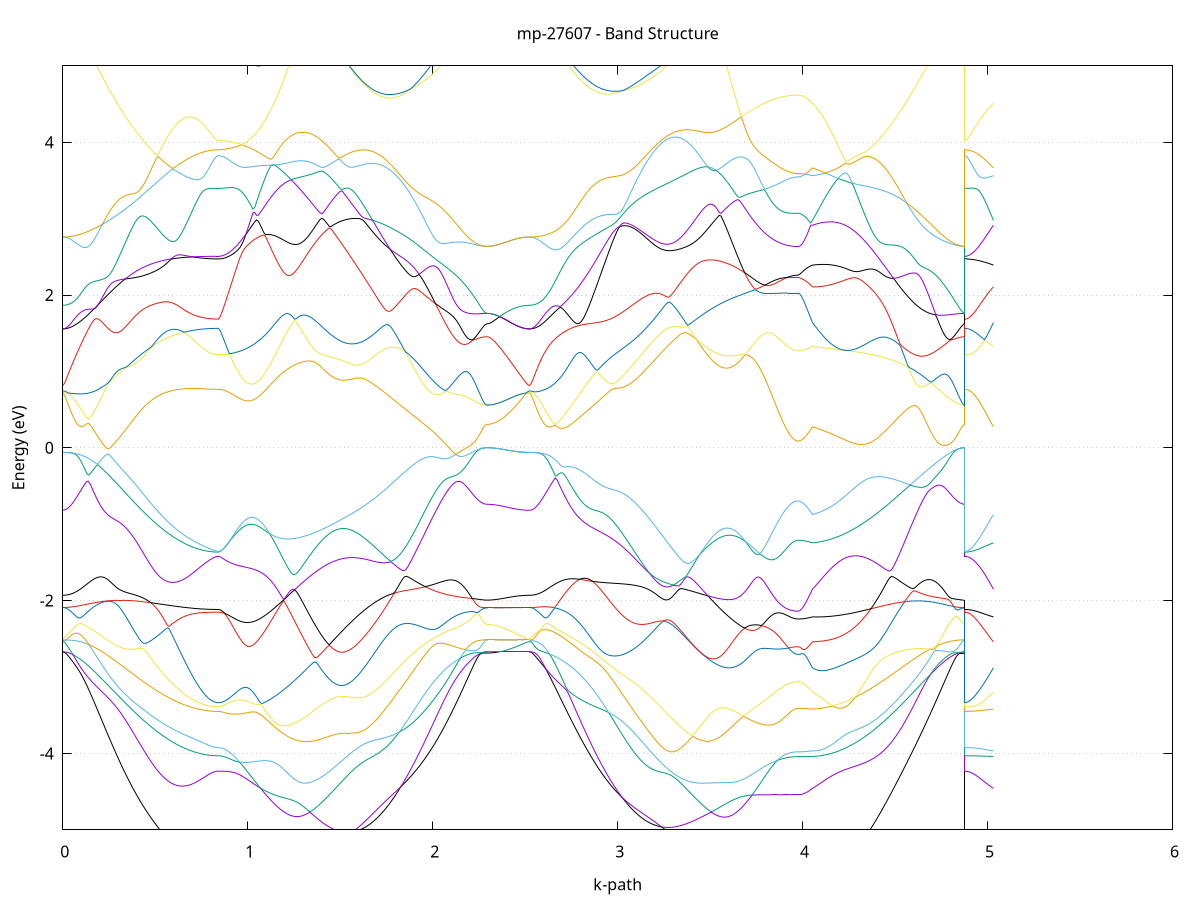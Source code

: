 set title 'mp-27607 - Band Structure'
set xlabel 'k-path'
set ylabel 'Energy (eV)'
set grid y
set yrange [-5:5]
set terminal png size 800,600
set output 'mp-27607_bands_gnuplot.png'
plot '-' using 1:2 with lines notitle, '-' using 1:2 with lines notitle, '-' using 1:2 with lines notitle, '-' using 1:2 with lines notitle, '-' using 1:2 with lines notitle, '-' using 1:2 with lines notitle, '-' using 1:2 with lines notitle, '-' using 1:2 with lines notitle, '-' using 1:2 with lines notitle, '-' using 1:2 with lines notitle, '-' using 1:2 with lines notitle, '-' using 1:2 with lines notitle, '-' using 1:2 with lines notitle, '-' using 1:2 with lines notitle, '-' using 1:2 with lines notitle, '-' using 1:2 with lines notitle, '-' using 1:2 with lines notitle, '-' using 1:2 with lines notitle, '-' using 1:2 with lines notitle, '-' using 1:2 with lines notitle, '-' using 1:2 with lines notitle, '-' using 1:2 with lines notitle, '-' using 1:2 with lines notitle, '-' using 1:2 with lines notitle, '-' using 1:2 with lines notitle, '-' using 1:2 with lines notitle, '-' using 1:2 with lines notitle, '-' using 1:2 with lines notitle, '-' using 1:2 with lines notitle, '-' using 1:2 with lines notitle, '-' using 1:2 with lines notitle, '-' using 1:2 with lines notitle, '-' using 1:2 with lines notitle, '-' using 1:2 with lines notitle, '-' using 1:2 with lines notitle, '-' using 1:2 with lines notitle, '-' using 1:2 with lines notitle, '-' using 1:2 with lines notitle, '-' using 1:2 with lines notitle, '-' using 1:2 with lines notitle, '-' using 1:2 with lines notitle, '-' using 1:2 with lines notitle, '-' using 1:2 with lines notitle, '-' using 1:2 with lines notitle, '-' using 1:2 with lines notitle, '-' using 1:2 with lines notitle, '-' using 1:2 with lines notitle, '-' using 1:2 with lines notitle, '-' using 1:2 with lines notitle, '-' using 1:2 with lines notitle, '-' using 1:2 with lines notitle, '-' using 1:2 with lines notitle, '-' using 1:2 with lines notitle, '-' using 1:2 with lines notitle, '-' using 1:2 with lines notitle, '-' using 1:2 with lines notitle, '-' using 1:2 with lines notitle, '-' using 1:2 with lines notitle, '-' using 1:2 with lines notitle, '-' using 1:2 with lines notitle, '-' using 1:2 with lines notitle, '-' using 1:2 with lines notitle, '-' using 1:2 with lines notitle, '-' using 1:2 with lines notitle
0.000000 -14.560287
0.009900 -14.560087
0.019801 -14.559287
0.029701 -14.557887
0.039601 -14.555987
0.049502 -14.553487
0.059402 -14.550487
0.069302 -14.546987
0.079203 -14.542887
0.089103 -14.538287
0.099004 -14.533087
0.108904 -14.527387
0.118804 -14.521187
0.128705 -14.514387
0.138605 -14.507087
0.148505 -14.499187
0.158406 -14.490787
0.168306 -14.481887
0.178206 -14.472487
0.188107 -14.462487
0.198007 -14.452087
0.207907 -14.441087
0.217808 -14.429587
0.227708 -14.417487
0.237609 -14.404987
0.247509 -14.391987
0.257409 -14.378387
0.267310 -14.364387
0.277210 -14.349887
0.287110 -14.334887
0.297011 -14.319387
0.306911 -14.303387
0.316811 -14.286887
0.326712 -14.269987
0.336612 -14.252587
0.346512 -14.234787
0.356413 -14.216487
0.366313 -14.197787
0.376213 -14.178687
0.386114 -14.159087
0.396014 -14.139087
0.405915 -14.118687
0.415815 -14.097887
0.425715 -14.076687
0.435616 -14.055087
0.445516 -14.033087
0.455416 -14.010787
0.465317 -13.988087
0.475217 -13.965087
0.485117 -13.941787
0.495018 -13.918187
0.504918 -13.894187
0.514818 -13.869987
0.524719 -13.845487
0.534619 -13.820787
0.544520 -13.795787
0.554420 -13.770587
0.564320 -13.745187
0.574221 -13.719687
0.584121 -13.693987
0.594021 -13.668087
0.603922 -13.642187
0.613822 -13.616087
0.623722 -13.589987
0.633623 -13.563887
0.643523 -13.537787
0.653423 -13.511687
0.663324 -13.485687
0.673224 -13.459787
0.683125 -13.433987
0.693025 -13.408287
0.702925 -13.382887
0.712826 -13.357787
0.722726 -13.332987
0.732626 -13.308487
0.742527 -13.284387
0.752427 -13.260887
0.762327 -13.237787
0.772228 -13.215487
0.782128 -13.193887
0.792028 -13.173387
0.801929 -13.153987
0.811829 -13.136487
0.821729 -13.121587
0.831630 -13.110887
0.841530 -13.106787
0.841530 -13.106787
0.851337 -13.106687
0.861143 -13.106187
0.870950 -13.105387
0.880756 -13.104187
0.890563 -13.102687
0.900369 -13.100987
0.910176 -13.098887
0.919982 -13.096387
0.929789 -13.093687
0.939595 -13.090687
0.949402 -13.087287
0.959208 -13.083687
0.969015 -13.079787
0.978821 -13.075587
0.988628 -13.071187
0.998434 -13.066487
1.008241 -13.061487
1.018047 -13.056387
1.027854 -13.050987
1.037660 -13.045387
1.047467 -13.039587
1.057273 -13.033587
1.067080 -13.027387
1.076886 -13.021087
1.086693 -13.014687
1.096499 -13.008187
1.106306 -13.001587
1.116112 -12.994887
1.125919 -12.988187
1.135725 -12.981487
1.145532 -12.974787
1.155338 -12.968087
1.165145 -12.961487
1.174952 -12.954987
1.184758 -12.948587
1.194565 -12.942687
1.204371 -12.937187
1.214178 -12.931687
1.223984 -12.926287
1.233791 -12.920987
1.243597 -12.915887
1.253404 -12.910987
1.263210 -12.906287
1.273017 -12.902287
1.282823 -12.898987
1.292630 -12.896287
1.302436 -12.894087
1.312243 -12.892487
1.322049 -12.891487
1.331856 -12.891187
1.341662 -12.892487
1.341662 -12.892487
1.351572 -12.896587
1.361482 -12.902587
1.371391 -12.910487
1.381301 -12.919987
1.391211 -12.931087
1.401121 -12.943787
1.411031 -12.957787
1.420940 -12.972987
1.430850 -12.989487
1.440760 -13.007087
1.450670 -13.025687
1.460579 -13.045187
1.470489 -13.065687
1.480399 -13.086887
1.490309 -13.108887
1.500218 -13.131587
1.510128 -13.154887
1.520038 -13.178787
1.529948 -13.203187
1.539858 -13.227987
1.549767 -13.253187
1.559677 -13.278787
1.569587 -13.304687
1.579497 -13.330887
1.589406 -13.357187
1.599316 -13.383787
1.609226 -13.410487
1.619136 -13.437287
1.629046 -13.464087
1.638955 -13.490987
1.648865 -13.517887
1.658775 -13.544787
1.668685 -13.571587
1.678594 -13.598387
1.688504 -13.624987
1.698414 -13.651587
1.708324 -13.677987
1.718233 -13.704187
1.728143 -13.730187
1.738053 -13.755987
1.747963 -13.781587
1.757873 -13.806987
1.767782 -13.832087
1.777692 -13.856887
1.787602 -13.881387
1.797512 -13.905687
1.807421 -13.929587
1.817331 -13.953187
1.827241 -13.976487
1.837151 -13.999387
1.847061 -14.021887
1.856970 -14.044087
1.866880 -14.065887
1.876790 -14.087287
1.886700 -14.108287
1.896609 -14.128787
1.906519 -14.148987
1.916429 -14.168687
1.926339 -14.188087
1.936248 -14.206887
1.946158 -14.225287
1.956068 -14.243287
1.965978 -14.260787
1.975888 -14.277787
1.985797 -14.294387
1.995707 -14.310487
2.005617 -14.326087
2.015527 -14.341187
2.025436 -14.355887
2.035346 -14.369987
2.045256 -14.383587
2.055166 -14.396687
2.065076 -14.409387
2.074985 -14.421487
2.084895 -14.433087
2.094805 -14.444087
2.104715 -14.454687
2.114624 -14.464687
2.124534 -14.474187
2.134444 -14.483187
2.144354 -14.491587
2.154263 -14.499487
2.164173 -14.506887
2.174083 -14.513687
2.183993 -14.519987
2.193903 -14.525687
2.203812 -14.530887
2.213722 -14.535587
2.223632 -14.539687
2.233542 -14.543287
2.243451 -14.546287
2.253361 -14.548787
2.263271 -14.550687
2.273181 -14.552087
2.283091 -14.552887
2.293000 -14.553187
2.293000 -14.553187
2.302616 -14.553187
2.312232 -14.553287
2.321848 -14.553387
2.331464 -14.553587
2.341080 -14.553887
2.350696 -14.554187
2.360312 -14.554587
2.369928 -14.554987
2.379544 -14.555387
2.389160 -14.555887
2.398776 -14.556287
2.408392 -14.556787
2.418008 -14.557287
2.427624 -14.557687
2.437240 -14.558187
2.446856 -14.558587
2.456471 -14.558987
2.466087 -14.559287
2.475703 -14.559587
2.485319 -14.559887
2.494935 -14.560087
2.504551 -14.560187
2.514167 -14.560287
2.523783 -14.560287
2.523783 -14.560287
2.533740 -14.560087
2.543697 -14.559187
2.553655 -14.557787
2.563612 -14.555887
2.573569 -14.553387
2.583526 -14.550287
2.593483 -14.546687
2.603440 -14.542587
2.613398 -14.537887
2.623355 -14.532587
2.633312 -14.526787
2.643269 -14.520387
2.653226 -14.513487
2.663183 -14.505987
2.673140 -14.497987
2.683098 -14.489487
2.693055 -14.480387
2.703012 -14.470787
2.712969 -14.460687
2.722926 -14.449987
2.732883 -14.438787
2.742841 -14.427087
2.752798 -14.414787
2.762755 -14.401987
2.772712 -14.388787
2.782669 -14.374987
2.792626 -14.360687
2.802583 -14.345887
2.812541 -14.330587
2.822498 -14.314787
2.832455 -14.298487
2.842412 -14.281687
2.852369 -14.264487
2.862326 -14.246787
2.872284 -14.228587
2.882241 -14.209887
2.892198 -14.190887
2.902155 -14.171287
2.912112 -14.151287
2.922069 -14.130887
2.932026 -14.110087
2.941984 -14.088887
2.951941 -14.067187
2.961898 -14.045187
2.971855 -14.022787
2.981812 -13.999887
2.991769 -13.976787
3.001726 -13.953287
3.011684 -13.929387
3.021641 -13.905187
3.031598 -13.880687
3.041555 -13.855887
3.051512 -13.830787
3.061469 -13.805387
3.071427 -13.779687
3.081384 -13.753887
3.091341 -13.727787
3.101298 -13.701487
3.111255 -13.674987
3.121212 -13.648287
3.131169 -13.621487
3.141127 -13.594587
3.151084 -13.567587
3.161041 -13.540487
3.170998 -13.513387
3.180955 -13.486187
3.190912 -13.459087
3.200870 -13.431987
3.210827 -13.404987
3.220784 -13.378187
3.230741 -13.351387
3.240698 -13.324887
3.250655 -13.298587
3.260612 -13.272587
3.270570 -13.246887
3.280527 -13.221587
3.290484 -13.196687
3.300441 -13.172287
3.310398 -13.148387
3.320355 -13.125087
3.330313 -13.102487
3.340270 -13.080587
3.350227 -13.059487
3.360184 -13.039187
3.370141 -13.019887
3.380098 -13.001487
3.390055 -12.984287
3.400013 -12.968187
3.409970 -12.953287
3.419927 -12.939787
3.429884 -12.927787
3.439841 -12.917287
3.449798 -12.908487
3.459756 -12.901387
3.469713 -12.896287
3.479670 -12.892987
3.489627 -12.891387
3.499584 -12.891387
3.499584 -12.891387
3.509494 -12.892687
3.519404 -12.894987
3.529313 -12.898187
3.539223 -12.901887
3.549133 -12.906087
3.559043 -12.910687
3.568953 -12.915587
3.578862 -12.920687
3.588772 -12.925987
3.598682 -12.931387
3.608592 -12.936987
3.618501 -12.942587
3.628411 -12.948287
3.638321 -12.953987
3.648231 -12.959687
3.658141 -12.965487
3.668050 -12.971187
3.677960 -12.976887
3.687870 -12.983487
3.697780 -12.990187
3.707689 -12.996887
3.717599 -13.003587
3.727509 -13.010187
3.737419 -13.016587
3.747328 -13.022987
3.757238 -13.029187
3.767148 -13.035187
3.777058 -13.041087
3.786968 -13.046787
3.796877 -13.052187
3.806787 -13.057487
3.816697 -13.062487
3.826607 -13.067287
3.836516 -13.071787
3.846426 -13.075987
3.856336 -13.079987
3.866246 -13.083587
3.876156 -13.086987
3.886065 -13.090087
3.895975 -13.092887
3.905885 -13.095287
3.915795 -13.097487
3.925704 -13.099287
3.935614 -13.100787
3.945524 -13.101987
3.955434 -13.102787
3.965343 -13.103287
3.975253 -13.103487
3.975253 -13.103487
3.985030 -13.103587
3.994807 -13.103987
4.004583 -13.104787
4.014360 -13.105787
4.024137 -13.106987
4.033913 -13.108487
4.043690 -13.110287
4.053467 -13.112187
4.053467 -13.112187
4.063393 -13.125187
4.073319 -13.141587
4.083246 -13.160287
4.093172 -13.180287
4.103098 -13.201487
4.113024 -13.223587
4.122951 -13.246387
4.132877 -13.269787
4.142803 -13.293687
4.152730 -13.317987
4.162656 -13.342787
4.172582 -13.367787
4.182509 -13.393187
4.192435 -13.418787
4.202361 -13.444487
4.212287 -13.470487
4.222214 -13.496487
4.232140 -13.522687
4.242066 -13.548887
4.251993 -13.575087
4.261919 -13.601187
4.271845 -13.627387
4.281772 -13.653387
4.291698 -13.679387
4.301624 -13.705287
4.311550 -13.730987
4.321477 -13.756487
4.331403 -13.781787
4.341329 -13.806987
4.351256 -13.831887
4.361182 -13.856487
4.371108 -13.880887
4.381035 -13.904987
4.390961 -13.928887
4.400887 -13.952387
4.410813 -13.975587
4.420740 -13.998387
4.430666 -14.020887
4.440592 -14.043087
4.450519 -14.064787
4.460445 -14.086187
4.470371 -14.107187
4.480298 -14.127787
4.490224 -14.147987
4.500150 -14.167687
4.510076 -14.187087
4.520003 -14.205987
4.529929 -14.224387
4.539855 -14.242387
4.549782 -14.259987
4.559708 -14.276987
4.569634 -14.293587
4.579561 -14.309787
4.589487 -14.325387
4.599413 -14.340587
4.609339 -14.355187
4.619266 -14.369387
4.629192 -14.383087
4.639118 -14.396187
4.649045 -14.408887
4.658971 -14.420987
4.668897 -14.432687
4.678824 -14.443787
4.688750 -14.454387
4.698676 -14.464387
4.708603 -14.473887
4.718529 -14.482887
4.728455 -14.491387
4.738381 -14.499287
4.748308 -14.506687
4.758234 -14.513587
4.768160 -14.519887
4.778087 -14.525587
4.788013 -14.530887
4.797939 -14.535487
4.807866 -14.539687
4.817792 -14.543187
4.827718 -14.546287
4.837644 -14.548687
4.847571 -14.550687
4.857497 -14.551987
4.867423 -14.552887
4.877350 -14.553187
4.877350 -13.106787
4.887006 -13.106887
4.896662 -13.106887
4.906319 -13.106987
4.915975 -13.107087
4.925632 -13.107287
4.935288 -13.107487
4.944944 -13.107687
4.954601 -13.107987
4.964257 -13.108287
4.973913 -13.108687
4.983570 -13.109187
4.993226 -13.109687
5.002883 -13.110187
5.012539 -13.110787
5.022195 -13.111487
5.031852 -13.112187
e
0.000000 -14.082087
0.009900 -14.081887
0.019801 -14.081187
0.029701 -14.079987
0.039601 -14.078287
0.049502 -14.076087
0.059402 -14.073487
0.069302 -14.070387
0.079203 -14.066787
0.089103 -14.062787
0.099004 -14.058287
0.108904 -14.053287
0.118804 -14.047787
0.128705 -14.041887
0.138605 -14.035587
0.148505 -14.028687
0.158406 -14.021387
0.168306 -14.013687
0.178206 -14.005487
0.188107 -13.996887
0.198007 -13.987787
0.207907 -13.978287
0.217808 -13.968287
0.227708 -13.957987
0.237609 -13.947187
0.247509 -13.935887
0.257409 -13.924287
0.267310 -13.912287
0.277210 -13.899887
0.287110 -13.887087
0.297011 -13.873887
0.306911 -13.860287
0.316811 -13.846287
0.326712 -13.831987
0.336612 -13.817387
0.346512 -13.802387
0.356413 -13.787087
0.366313 -13.771387
0.376213 -13.755487
0.386114 -13.739187
0.396014 -13.722687
0.405915 -13.705887
0.415815 -13.688787
0.425715 -13.671487
0.435616 -13.653987
0.445516 -13.636187
0.455416 -13.618287
0.465317 -13.600087
0.475217 -13.581887
0.485117 -13.563487
0.495018 -13.544887
0.504918 -13.526287
0.514818 -13.507587
0.524719 -13.488887
0.534619 -13.470087
0.544520 -13.451287
0.554420 -13.432587
0.564320 -13.413987
0.574221 -13.395387
0.584121 -13.376887
0.594021 -13.358687
0.603922 -13.340587
0.613822 -13.322787
0.623722 -13.305187
0.633623 -13.287887
0.643523 -13.270987
0.653423 -13.254487
0.663324 -13.238487
0.673224 -13.222887
0.683125 -13.207887
0.693025 -13.193487
0.702925 -13.179687
0.712826 -13.166587
0.722726 -13.154187
0.732626 -13.142587
0.742527 -13.131787
0.752427 -13.121887
0.762327 -13.112887
0.772228 -13.104887
0.782128 -13.097887
0.792028 -13.091887
0.801929 -13.087087
0.811829 -13.083387
0.821729 -13.080887
0.831630 -13.079687
0.841530 -13.079387
0.841530 -13.079387
0.851337 -13.079187
0.861143 -13.078787
0.870950 -13.078087
0.880756 -13.077087
0.890563 -13.075787
0.900369 -13.074287
0.910176 -13.072487
0.919982 -13.070387
0.929789 -13.068087
0.939595 -13.065487
0.949402 -13.062687
0.959208 -13.059687
0.969015 -13.056387
0.978821 -13.052887
0.988628 -13.049187
0.998434 -13.045387
1.008241 -13.041287
1.018047 -13.037087
1.027854 -13.032687
1.037660 -13.028087
1.047467 -13.023387
1.057273 -13.018587
1.067080 -13.013587
1.076886 -13.008487
1.086693 -13.003387
1.096499 -12.998087
1.106306 -12.992787
1.116112 -12.987287
1.125919 -12.981887
1.135725 -12.976287
1.145532 -12.970687
1.155338 -12.965087
1.165145 -12.959487
1.174952 -12.953887
1.184758 -12.948287
1.194565 -12.942387
1.204371 -12.936287
1.214178 -12.930487
1.223984 -12.924887
1.233791 -12.919687
1.243597 -12.914687
1.253404 -12.910187
1.263210 -12.905987
1.273017 -12.901987
1.282823 -12.898087
1.292630 -12.894687
1.302436 -12.891887
1.312243 -12.890087
1.322049 -12.889387
1.331856 -12.890087
1.341662 -12.891487
1.341662 -12.891487
1.351572 -12.892487
1.361482 -12.894287
1.371391 -12.896887
1.381301 -12.900187
1.391211 -12.904287
1.401121 -12.909187
1.411031 -12.914887
1.420940 -12.921387
1.430850 -12.928687
1.440760 -12.936787
1.450670 -12.945587
1.460579 -12.955287
1.470489 -12.965687
1.480399 -12.976887
1.490309 -12.988687
1.500218 -13.001287
1.510128 -13.014487
1.520038 -13.028387
1.529948 -13.042787
1.539858 -13.057887
1.549767 -13.073387
1.559677 -13.089487
1.569587 -13.106087
1.579497 -13.123187
1.589406 -13.140587
1.599316 -13.158387
1.609226 -13.176587
1.619136 -13.195087
1.629046 -13.213887
1.638955 -13.232887
1.648865 -13.252187
1.658775 -13.271687
1.668685 -13.291287
1.678594 -13.311087
1.688504 -13.330987
1.698414 -13.350987
1.708324 -13.370987
1.718233 -13.391087
1.728143 -13.411187
1.738053 -13.431287
1.747963 -13.451287
1.757873 -13.471287
1.767782 -13.491187
1.777692 -13.511087
1.787602 -13.530787
1.797512 -13.550387
1.807421 -13.569787
1.817331 -13.588987
1.827241 -13.608087
1.837151 -13.626987
1.847061 -13.645687
1.856970 -13.664087
1.866880 -13.682287
1.876790 -13.700187
1.886700 -13.717887
1.896609 -13.735187
1.906519 -13.752287
1.916429 -13.769087
1.926339 -13.785487
1.936248 -13.801687
1.946158 -13.817487
1.956068 -13.832887
1.965978 -13.847987
1.975888 -13.862687
1.985797 -13.876987
1.995707 -13.890987
2.005617 -13.904587
2.015527 -13.917787
2.025436 -13.930487
2.035346 -13.942887
2.045256 -13.954787
2.055166 -13.966387
2.065076 -13.977487
2.074985 -13.988087
2.084895 -13.998287
2.094805 -14.008087
2.104715 -14.017387
2.114624 -14.026287
2.124534 -14.034687
2.134444 -14.042687
2.144354 -14.050187
2.154263 -14.057187
2.164173 -14.063687
2.174083 -14.069787
2.183993 -14.075387
2.193903 -14.080487
2.203812 -14.085187
2.213722 -14.089287
2.223632 -14.092987
2.233542 -14.096187
2.243451 -14.098887
2.253361 -14.101087
2.263271 -14.102787
2.273181 -14.103987
2.283091 -14.104787
2.293000 -14.104987
2.293000 -14.104987
2.302616 -14.104887
2.312232 -14.104587
2.321848 -14.104187
2.331464 -14.103487
2.341080 -14.102687
2.350696 -14.101687
2.360312 -14.100587
2.369928 -14.099387
2.379544 -14.097987
2.389160 -14.096587
2.398776 -14.095087
2.408392 -14.093687
2.418008 -14.092187
2.427624 -14.090687
2.437240 -14.089287
2.446856 -14.087887
2.456471 -14.086687
2.466087 -14.085487
2.475703 -14.084487
2.485319 -14.083687
2.494935 -14.082987
2.504551 -14.082487
2.514167 -14.082187
2.523783 -14.082087
2.523783 -14.082087
2.533740 -14.081887
2.543697 -14.081087
2.553655 -14.079887
2.563612 -14.078187
2.573569 -14.075987
2.583526 -14.073287
2.593483 -14.070087
2.603440 -14.066487
2.613398 -14.062287
2.623355 -14.057687
2.633312 -14.052587
2.643269 -14.046987
2.653226 -14.040987
2.663183 -14.034487
2.673140 -14.027487
2.683098 -14.019987
2.693055 -14.012087
2.703012 -14.003687
2.712969 -13.994887
2.722926 -13.985587
2.732883 -13.975887
2.742841 -13.965687
2.752798 -13.955087
2.762755 -13.944087
2.772712 -13.932587
2.782669 -13.920687
2.792626 -13.908387
2.802583 -13.895687
2.812541 -13.882587
2.822498 -13.869087
2.832455 -13.855187
2.842412 -13.840987
2.852369 -13.826387
2.862326 -13.811387
2.872284 -13.795987
2.882241 -13.780287
2.892198 -13.764287
2.902155 -13.747987
2.912112 -13.731387
2.922069 -13.714387
2.932026 -13.697187
2.941984 -13.679687
2.951941 -13.661887
2.961898 -13.643887
2.971855 -13.625587
2.981812 -13.607087
2.991769 -13.588387
3.001726 -13.569487
3.011684 -13.550487
3.021641 -13.531187
3.031598 -13.511887
3.041555 -13.492387
3.051512 -13.472787
3.061469 -13.453087
3.071427 -13.433387
3.081384 -13.413587
3.091341 -13.393787
3.101298 -13.373887
3.111255 -13.354187
3.121212 -13.334387
3.131169 -13.314687
3.141127 -13.295187
3.151084 -13.275687
3.161041 -13.256387
3.170998 -13.237287
3.180955 -13.218287
3.190912 -13.199687
3.200870 -13.181187
3.210827 -13.163087
3.220784 -13.145287
3.230741 -13.127887
3.240698 -13.110887
3.250655 -13.094187
3.260612 -13.078087
3.270570 -13.062387
3.280527 -13.047287
3.290484 -13.032687
3.300441 -13.018587
3.310398 -13.005187
3.320355 -12.992487
3.330313 -12.980387
3.340270 -12.968987
3.350227 -12.958287
3.360184 -12.948287
3.370141 -12.939087
3.380098 -12.930687
3.390055 -12.922987
3.400013 -12.916187
3.409970 -12.910087
3.419927 -12.904787
3.429884 -12.900287
3.439841 -12.896587
3.449798 -12.893687
3.459756 -12.891487
3.469713 -12.890087
3.479670 -12.889387
3.489627 -12.889387
3.499584 -12.890087
3.499584 -12.890087
3.509494 -12.891387
3.519404 -12.893287
3.529313 -12.895787
3.539223 -12.898787
3.549133 -12.902287
3.559043 -12.906287
3.568953 -12.910687
3.578862 -12.915487
3.588772 -12.920587
3.598682 -12.925987
3.608592 -12.931787
3.618501 -12.937687
3.628411 -12.943887
3.638321 -12.950287
3.648231 -12.956787
3.658141 -12.963387
3.668050 -12.969987
3.677960 -12.976787
3.687870 -12.982587
3.697780 -12.988187
3.707689 -12.993687
3.717599 -12.999187
3.727509 -13.004587
3.737419 -13.009987
3.747328 -13.015187
3.757238 -13.020287
3.767148 -13.025187
3.777058 -13.030087
3.786968 -13.034787
3.796877 -13.039287
3.806787 -13.043687
3.816697 -13.047787
3.826607 -13.051787
3.836516 -13.055587
3.846426 -13.059187
3.856336 -13.062587
3.866246 -13.065687
3.876156 -13.068587
3.886065 -13.071287
3.895975 -13.073687
3.905885 -13.075787
3.915795 -13.077587
3.925704 -13.079187
3.935614 -13.080487
3.945524 -13.081587
3.955434 -13.082287
3.965343 -13.082687
3.975253 -13.082887
3.975253 -13.082887
3.985030 -13.082887
3.994807 -13.082887
4.004583 -13.082887
4.014360 -13.082887
4.024137 -13.082887
4.033913 -13.082887
4.043690 -13.082987
4.053467 -13.082987
4.053467 -13.082987
4.063393 -13.084887
4.073319 -13.087987
4.083246 -13.092387
4.093172 -13.097987
4.103098 -13.104587
4.113024 -13.112387
4.122951 -13.121187
4.132877 -13.130887
4.142803 -13.141587
4.152730 -13.153187
4.162656 -13.165587
4.172582 -13.178787
4.182509 -13.192787
4.192435 -13.207387
4.202361 -13.222587
4.212287 -13.238387
4.222214 -13.254687
4.232140 -13.271487
4.242066 -13.288787
4.251993 -13.306387
4.261919 -13.324387
4.271845 -13.342587
4.281772 -13.361087
4.291698 -13.379787
4.301624 -13.398687
4.311550 -13.417687
4.321477 -13.436887
4.331403 -13.456087
4.341329 -13.475287
4.351256 -13.494587
4.361182 -13.513787
4.371108 -13.532987
4.381035 -13.552187
4.390961 -13.571187
4.400887 -13.590087
4.410813 -13.608887
4.420740 -13.627487
4.430666 -13.645987
4.440592 -13.664187
4.450519 -13.682187
4.460445 -13.699987
4.470371 -13.717587
4.480298 -13.734887
4.490224 -13.751887
4.500150 -13.768587
4.510076 -13.784987
4.520003 -13.801087
4.529929 -13.816887
4.539855 -13.832287
4.549782 -13.847387
4.559708 -13.862087
4.569634 -13.876487
4.579561 -13.890387
4.589487 -13.903987
4.599413 -13.917187
4.609339 -13.929987
4.619266 -13.942387
4.629192 -13.954387
4.639118 -13.965887
4.649045 -13.977087
4.658971 -13.987787
4.668897 -13.997987
4.678824 -14.007787
4.688750 -14.017187
4.698676 -14.026087
4.708603 -14.034487
4.718529 -14.042487
4.728455 -14.049987
4.738381 -14.056987
4.748308 -14.063587
4.758234 -14.069687
4.768160 -14.075287
4.778087 -14.080487
4.788013 -14.085087
4.797939 -14.089287
4.807866 -14.092987
4.817792 -14.096187
4.827718 -14.098887
4.837644 -14.101087
4.847571 -14.102787
4.857497 -14.103987
4.867423 -14.104787
4.877350 -14.104987
4.877350 -13.079387
4.887006 -13.079387
4.896662 -13.079387
4.906319 -13.079487
4.915975 -13.079687
4.925632 -13.079787
4.935288 -13.079987
4.944944 -13.080287
4.954601 -13.080487
4.964257 -13.080787
4.973913 -13.081087
4.983570 -13.081387
4.993226 -13.081687
5.002883 -13.082087
5.012539 -13.082387
5.022195 -13.082687
5.031852 -13.082987
e
0.000000 -13.113587
0.009900 -13.113487
0.019801 -13.113087
0.029701 -13.112387
0.039601 -13.111387
0.049502 -13.110087
0.059402 -13.108487
0.069302 -13.106687
0.079203 -13.104587
0.089103 -13.102287
0.099004 -13.099587
0.108904 -13.096787
0.118804 -13.093587
0.128705 -13.090187
0.138605 -13.086587
0.148505 -13.082687
0.158406 -13.078587
0.168306 -13.074287
0.178206 -13.069687
0.188107 -13.064987
0.198007 -13.059987
0.207907 -13.054887
0.217808 -13.049587
0.227708 -13.044087
0.237609 -13.038387
0.247509 -13.032587
0.257409 -13.026587
0.267310 -13.020587
0.277210 -13.014387
0.287110 -13.008087
0.297011 -13.001687
0.306911 -12.995187
0.316811 -12.988587
0.326712 -12.981987
0.336612 -12.975387
0.346512 -12.968787
0.356413 -12.962087
0.366313 -12.955387
0.376213 -12.948787
0.386114 -12.942187
0.396014 -12.935687
0.405915 -12.929187
0.415815 -12.922787
0.425715 -12.916487
0.435616 -12.910387
0.445516 -12.904387
0.455416 -12.898587
0.465317 -12.892887
0.475217 -12.887487
0.485117 -12.882287
0.495018 -12.877287
0.504918 -12.872587
0.514818 -12.868187
0.524719 -12.864087
0.534619 -12.860387
0.544520 -12.857087
0.554420 -12.854087
0.564320 -12.851587
0.574221 -12.849487
0.584121 -12.847787
0.594021 -12.846687
0.603922 -12.846087
0.613822 -12.846087
0.623722 -12.846587
0.633623 -12.847787
0.643523 -12.849587
0.653423 -12.851987
0.663324 -12.855187
0.673224 -12.858987
0.683125 -12.863587
0.693025 -12.868987
0.702925 -12.875087
0.712826 -12.881987
0.722726 -12.889687
0.732626 -12.898087
0.742527 -12.907387
0.752427 -12.917387
0.762327 -12.928087
0.772228 -12.939487
0.782128 -12.951487
0.792028 -12.963787
0.801929 -12.976287
0.811829 -12.988487
0.821729 -12.999287
0.831630 -13.007287
0.841530 -13.010287
0.841530 -13.010287
0.851337 -13.010187
0.861143 -13.009687
0.870950 -13.008987
0.880756 -13.007887
0.890563 -13.006487
0.900369 -13.004887
0.910176 -13.002887
0.919982 -13.000587
0.929789 -12.998087
0.939595 -12.995187
0.949402 -12.992087
0.959208 -12.988587
0.969015 -12.984887
0.978821 -12.980887
0.988628 -12.976587
0.998434 -12.972087
1.008241 -12.967287
1.018047 -12.962187
1.027854 -12.956887
1.037660 -12.951387
1.047467 -12.945687
1.057273 -12.939787
1.067080 -12.933687
1.076886 -12.927487
1.086693 -12.921087
1.096499 -12.914587
1.106306 -12.908087
1.116112 -12.901487
1.125919 -12.894887
1.135725 -12.888387
1.145532 -12.881887
1.155338 -12.875487
1.165145 -12.869287
1.174952 -12.863287
1.184758 -12.857487
1.194565 -12.851987
1.204371 -12.846887
1.214178 -12.842087
1.223984 -12.837787
1.233791 -12.833987
1.243597 -12.830587
1.253404 -12.827887
1.263210 -12.825587
1.273017 -12.823987
1.282823 -12.822887
1.292630 -12.822287
1.302436 -12.822087
1.312243 -12.822187
1.322049 -12.822287
1.331856 -12.822287
1.341662 -12.821887
1.341662 -12.821887
1.351572 -12.820987
1.361482 -12.819587
1.371391 -12.817687
1.381301 -12.815387
1.391211 -12.812887
1.401121 -12.810287
1.411031 -12.807487
1.420940 -12.804787
1.430850 -12.801987
1.440760 -12.799387
1.450670 -12.796887
1.460579 -12.794487
1.470489 -12.792287
1.480399 -12.790287
1.490309 -12.788487
1.500218 -12.786887
1.510128 -12.785487
1.520038 -12.784387
1.529948 -12.783487
1.539858 -12.782787
1.549767 -12.782387
1.559677 -12.782187
1.569587 -12.782287
1.579497 -12.782587
1.589406 -12.783187
1.599316 -12.784087
1.609226 -12.785187
1.619136 -12.786587
1.629046 -12.788187
1.638955 -12.790087
1.648865 -12.792187
1.658775 -12.794587
1.668685 -12.797087
1.678594 -12.799987
1.688504 -12.802987
1.698414 -12.806287
1.708324 -12.809787
1.718233 -12.813487
1.728143 -12.817287
1.738053 -12.821387
1.747963 -12.825687
1.757873 -12.830087
1.767782 -12.834687
1.777692 -12.839387
1.787602 -12.844287
1.797512 -12.849287
1.807421 -12.854387
1.817331 -12.859587
1.827241 -12.864987
1.837151 -12.870387
1.847061 -12.875887
1.856970 -12.881487
1.866880 -12.887087
1.876790 -12.892787
1.886700 -12.898487
1.896609 -12.904187
1.906519 -12.909987
1.916429 -12.915687
1.926339 -12.921487
1.936248 -12.927187
1.946158 -12.932887
1.956068 -12.938587
1.965978 -12.944187
1.975888 -12.949687
1.985797 -12.955187
1.995707 -12.960587
2.005617 -12.965987
2.015527 -12.971187
2.025436 -12.976287
2.035346 -12.981387
2.045256 -12.986287
2.055166 -12.990987
2.065076 -12.995687
2.074985 -13.000187
2.084895 -13.004487
2.094805 -13.008687
2.104715 -13.012687
2.114624 -13.016587
2.124534 -13.020287
2.134444 -13.023787
2.144354 -13.027087
2.154263 -13.030187
2.164173 -13.033087
2.174083 -13.035887
2.183993 -13.038387
2.193903 -13.040687
2.203812 -13.042787
2.213722 -13.044687
2.223632 -13.046387
2.233542 -13.047787
2.243451 -13.049087
2.253361 -13.050087
2.263271 -13.050887
2.273181 -13.051487
2.283091 -13.051787
2.293000 -13.051887
2.293000 -13.051887
2.302616 -13.052187
2.312232 -13.052987
2.321848 -13.054387
2.331464 -13.056287
2.341080 -13.058687
2.350696 -13.061487
2.360312 -13.064587
2.369928 -13.068087
2.379544 -13.071787
2.389160 -13.075687
2.398776 -13.079687
2.408392 -13.083687
2.418008 -13.087687
2.427624 -13.091587
2.437240 -13.095387
2.446856 -13.098887
2.456471 -13.102087
2.466087 -13.104987
2.475703 -13.107587
2.485319 -13.109687
2.494935 -13.111387
2.504551 -13.112587
2.514167 -13.113387
2.523783 -13.113587
2.523783 -13.113587
2.533740 -13.113487
2.543697 -13.113087
2.553655 -13.112287
2.563612 -13.111387
2.573569 -13.110087
2.583526 -13.108487
2.593483 -13.106687
2.603440 -13.104587
2.613398 -13.102187
2.623355 -13.099587
2.633312 -13.096687
2.643269 -13.093487
2.653226 -13.090087
2.663183 -13.086387
2.673140 -13.082487
2.683098 -13.078387
2.693055 -13.073987
2.703012 -13.069487
2.712969 -13.064687
2.722926 -13.059687
2.732883 -13.054487
2.742841 -13.049087
2.752798 -13.043487
2.762755 -13.037787
2.772712 -13.031887
2.782669 -13.025787
2.792626 -13.019687
2.802583 -13.013287
2.812541 -13.006887
2.822498 -13.000387
2.832455 -12.993687
2.842412 -12.986987
2.852369 -12.980187
2.862326 -12.973387
2.872284 -12.966487
2.882241 -12.959587
2.892198 -12.952587
2.902155 -12.945687
2.912112 -12.938687
2.922069 -12.931787
2.932026 -12.924887
2.941984 -12.917987
2.951941 -12.911187
2.961898 -12.904387
2.971855 -12.897687
2.981812 -12.891087
2.991769 -12.884687
3.001726 -12.878287
3.011684 -12.872087
3.021641 -12.865987
3.031598 -12.859987
3.041555 -12.854187
3.051512 -12.848587
3.061469 -12.843187
3.071427 -12.837987
3.081384 -12.832887
3.091341 -12.828087
3.101298 -12.823487
3.111255 -12.819087
3.121212 -12.814987
3.131169 -12.811087
3.141127 -12.807487
3.151084 -12.804087
3.161041 -12.800987
3.170998 -12.798187
3.180955 -12.795587
3.190912 -12.793387
3.200870 -12.791387
3.210827 -12.789587
3.220784 -12.788187
3.230741 -12.787087
3.240698 -12.786187
3.250655 -12.785587
3.260612 -12.785287
3.270570 -12.785287
3.280527 -12.785487
3.290484 -12.786087
3.300441 -12.786887
3.310398 -12.787887
3.320355 -12.789187
3.330313 -12.790687
3.340270 -12.792487
3.350227 -12.794387
3.360184 -12.796587
3.370141 -12.798887
3.380098 -12.801287
3.390055 -12.803887
3.400013 -12.806587
3.409970 -12.809187
3.419927 -12.811887
3.429884 -12.814387
3.439841 -12.816687
3.449798 -12.818787
3.459756 -12.820387
3.469713 -12.821487
3.479670 -12.822087
3.489627 -12.822287
3.499584 -12.822287
3.499584 -12.822287
3.509494 -12.822187
3.519404 -12.822287
3.529313 -12.822687
3.539223 -12.823587
3.549133 -12.824987
3.559043 -12.826987
3.568953 -12.829587
3.578862 -12.832687
3.588772 -12.836387
3.598682 -12.840587
3.608592 -12.845287
3.618501 -12.850387
3.628411 -12.855787
3.638321 -12.861487
3.648231 -12.867487
3.658141 -12.873787
3.668050 -12.880187
3.677960 -12.886687
3.687870 -12.893287
3.697780 -12.899887
3.707689 -12.906487
3.717599 -12.913087
3.727509 -12.919687
3.737419 -12.926087
3.747328 -12.932387
3.757238 -12.938587
3.767148 -12.944587
3.777058 -12.950387
3.786968 -12.955987
3.796877 -12.961387
3.806787 -12.966487
3.816697 -12.971387
3.826607 -12.975987
3.836516 -12.980387
3.846426 -12.984387
3.856336 -12.988187
3.866246 -12.991687
3.876156 -12.994887
3.886065 -12.997787
3.895975 -13.000387
3.905885 -13.002687
3.915795 -13.004687
3.925704 -13.006387
3.935614 -13.007787
3.945524 -13.008887
3.955434 -13.009687
3.965343 -13.010087
3.975253 -13.010287
3.975253 -13.010287
3.985030 -13.010187
3.994807 -13.009887
4.004583 -13.009287
4.014360 -13.008587
4.024137 -13.007687
4.033913 -13.006687
4.043690 -13.005387
4.053467 -13.004087
4.053467 -13.004087
4.063393 -12.994287
4.073319 -12.982487
4.083246 -12.969887
4.093172 -12.957187
4.103098 -12.944687
4.113024 -12.932787
4.122951 -12.921387
4.132877 -12.910787
4.142803 -12.900887
4.152730 -12.891687
4.162656 -12.883287
4.172582 -12.875687
4.182509 -12.868787
4.192435 -12.862687
4.202361 -12.857287
4.212287 -12.852587
4.222214 -12.848687
4.232140 -12.845387
4.242066 -12.842687
4.251993 -12.840687
4.261919 -12.839287
4.271845 -12.838387
4.281772 -12.838087
4.291698 -12.838287
4.301624 -12.838987
4.311550 -12.840087
4.321477 -12.841687
4.331403 -12.843687
4.341329 -12.846087
4.351256 -12.848787
4.361182 -12.851887
4.371108 -12.855287
4.381035 -12.858887
4.390961 -12.862787
4.400887 -12.866987
4.410813 -12.871287
4.420740 -12.875887
4.430666 -12.880687
4.440592 -12.885487
4.450519 -12.890587
4.460445 -12.895687
4.470371 -12.900987
4.480298 -12.906287
4.490224 -12.911687
4.500150 -12.917187
4.510076 -12.922587
4.520003 -12.928087
4.529929 -12.933587
4.539855 -12.939087
4.549782 -12.944587
4.559708 -12.950087
4.569634 -12.955487
4.579561 -12.960787
4.589487 -12.966087
4.599413 -12.971187
4.609339 -12.976287
4.619266 -12.981287
4.629192 -12.986187
4.639118 -12.990887
4.649045 -12.995587
4.658971 -13.000087
4.668897 -13.004387
4.678824 -13.008587
4.688750 -13.012587
4.698676 -13.016487
4.708603 -13.020187
4.718529 -13.023687
4.728455 -13.026987
4.738381 -13.030087
4.748308 -13.033087
4.758234 -13.035787
4.768160 -13.038287
4.778087 -13.040687
4.788013 -13.042787
4.797939 -13.044687
4.807866 -13.046387
4.817792 -13.047787
4.827718 -13.049087
4.837644 -13.050087
4.847571 -13.050887
4.857497 -13.051487
4.867423 -13.051787
4.877350 -13.051887
4.877350 -13.010287
4.887006 -13.010287
4.896662 -13.010187
4.906319 -13.010087
4.915975 -13.009887
4.925632 -13.009687
4.935288 -13.009387
4.944944 -13.009087
4.954601 -13.008687
4.964257 -13.008187
4.973913 -13.007787
4.983570 -13.007287
4.993226 -13.006687
5.002883 -13.006087
5.012539 -13.005487
5.022195 -13.004787
5.031852 -13.004087
e
0.000000 -12.227987
0.009900 -12.227687
0.019801 -12.226887
0.029701 -12.225587
0.039601 -12.223687
0.049502 -12.221287
0.059402 -12.218287
0.069302 -12.214787
0.079203 -12.210787
0.089103 -12.206187
0.099004 -12.201087
0.108904 -12.195387
0.118804 -12.189187
0.128705 -12.182487
0.138605 -12.175187
0.148505 -12.167387
0.158406 -12.159087
0.168306 -12.150187
0.178206 -12.140787
0.188107 -12.130787
0.198007 -12.120287
0.207907 -12.109287
0.217808 -12.097687
0.227708 -12.085587
0.237609 -12.072987
0.247509 -12.059887
0.257409 -12.046187
0.267310 -12.031987
0.277210 -12.017187
0.287110 -12.001987
0.297011 -11.986187
0.306911 -11.969887
0.316811 -11.953087
0.326712 -11.935787
0.336612 -11.917987
0.346512 -11.899687
0.356413 -11.880887
0.366313 -11.861687
0.376213 -11.841987
0.386114 -11.821787
0.396014 -11.801087
0.405915 -11.780087
0.415815 -11.758587
0.425715 -11.736587
0.435616 -11.714287
0.445516 -11.691587
0.455416 -11.668487
0.465317 -11.645087
0.475217 -11.621387
0.485117 -11.597287
0.495018 -11.572987
0.504918 -11.548387
0.514818 -11.523587
0.524719 -11.498687
0.534619 -11.473587
0.544520 -11.448387
0.554420 -11.423187
0.564320 -11.398087
0.574221 -11.373187
0.584121 -11.348487
0.594021 -11.324187
0.603922 -11.300587
0.613822 -11.277787
0.623722 -11.256187
0.633623 -11.236387
0.643523 -11.218887
0.653423 -11.204787
0.663324 -11.194887
0.673224 -11.190087
0.683125 -11.190287
0.693025 -11.194787
0.702925 -11.202287
0.712826 -11.211787
0.722726 -11.222287
0.732626 -11.233187
0.742527 -11.244087
0.752427 -11.254487
0.762327 -11.264287
0.772228 -11.273187
0.782128 -11.281187
0.792028 -11.288087
0.801929 -11.293887
0.811829 -11.298487
0.821729 -11.301687
0.831630 -11.303687
0.841530 -11.304387
0.841530 -11.304387
0.851337 -11.304387
0.861143 -11.304587
0.870950 -11.304787
0.880756 -11.305187
0.890563 -11.305687
0.900369 -11.306187
0.910176 -11.306887
0.919982 -11.307687
0.929789 -11.308487
0.939595 -11.309487
0.949402 -11.310587
0.959208 -11.311787
0.969015 -11.313087
0.978821 -11.314487
0.988628 -11.315987
0.998434 -11.317587
1.008241 -11.319287
1.018047 -11.321087
1.027854 -11.322887
1.037660 -11.324887
1.047467 -11.326987
1.057273 -11.329087
1.067080 -11.331387
1.076886 -11.333687
1.086693 -11.335987
1.096499 -11.338387
1.106306 -11.340887
1.116112 -11.343387
1.125919 -11.345887
1.135725 -11.348487
1.145532 -11.350987
1.155338 -11.353487
1.165145 -11.355887
1.174952 -11.358287
1.184758 -11.360587
1.194565 -11.362787
1.204371 -11.364887
1.214178 -11.366787
1.223984 -11.368487
1.233791 -11.370087
1.243597 -11.371287
1.253404 -11.372287
1.263210 -11.372987
1.273017 -11.373287
1.282823 -11.373287
1.292630 -11.372887
1.302436 -11.371987
1.312243 -11.370687
1.322049 -11.368787
1.331856 -11.369287
1.341662 -11.369987
1.341662 -11.369987
1.351572 -11.369387
1.361482 -11.367187
1.371391 -11.363687
1.381301 -11.358687
1.391211 -11.352187
1.401121 -11.344287
1.411031 -11.334987
1.420940 -11.324287
1.430850 -11.312287
1.440760 -11.298887
1.450670 -11.287887
1.460579 -11.276987
1.470489 -11.265387
1.480399 -11.253187
1.490309 -11.240287
1.500218 -11.226987
1.510128 -11.212987
1.520038 -11.198587
1.529948 -11.183787
1.539858 -11.168487
1.549767 -11.152987
1.559677 -11.137387
1.569587 -11.121787
1.579497 -11.106687
1.589406 -11.092787
1.599316 -11.081887
1.609226 -11.077987
1.619136 -11.085787
1.629046 -11.104687
1.638955 -11.129387
1.648865 -11.156787
1.658775 -11.185387
1.668685 -11.214587
1.678594 -11.243887
1.688504 -11.273387
1.698414 -11.302787
1.708324 -11.332187
1.718233 -11.361287
1.728143 -11.390287
1.738053 -11.419087
1.747963 -11.447587
1.757873 -11.475787
1.767782 -11.503787
1.777692 -11.531387
1.787602 -11.558787
1.797512 -11.585787
1.807421 -11.612387
1.817331 -11.638587
1.827241 -11.664487
1.837151 -11.689987
1.847061 -11.715087
1.856970 -11.739787
1.866880 -11.763987
1.876790 -11.787787
1.886700 -11.811187
1.896609 -11.834087
1.906519 -11.856487
1.916429 -11.878487
1.926339 -11.899987
1.936248 -11.920987
1.946158 -11.941487
1.956068 -11.961487
1.965978 -11.980987
1.975888 -11.999987
1.985797 -12.018387
1.995707 -12.036387
2.005617 -12.053687
2.015527 -12.070587
2.025436 -12.086887
2.035346 -12.102587
2.045256 -12.117787
2.055166 -12.132487
2.065076 -12.146487
2.074985 -12.159987
2.084895 -12.172987
2.094805 -12.185287
2.104715 -12.197087
2.114624 -12.208287
2.124534 -12.218887
2.134444 -12.228887
2.144354 -12.238287
2.154263 -12.247087
2.164173 -12.255287
2.174083 -12.262887
2.183993 -12.269987
2.193903 -12.276387
2.203812 -12.282187
2.213722 -12.287387
2.223632 -12.291987
2.233542 -12.295987
2.243451 -12.299287
2.253361 -12.302087
2.263271 -12.304187
2.273181 -12.305787
2.283091 -12.306687
2.293000 -12.306987
2.293000 -12.306987
2.302616 -12.306587
2.312232 -12.305587
2.321848 -12.303887
2.331464 -12.301487
2.341080 -12.298487
2.350696 -12.294987
2.360312 -12.290987
2.369928 -12.286587
2.379544 -12.281887
2.389160 -12.276987
2.398776 -12.271887
2.408392 -12.266687
2.418008 -12.261587
2.427624 -12.256587
2.437240 -12.251787
2.446856 -12.247187
2.456471 -12.242987
2.466087 -12.239187
2.475703 -12.235887
2.485319 -12.233087
2.494935 -12.230887
2.504551 -12.229287
2.514167 -12.228287
2.523783 -12.227987
2.523783 -12.227987
2.533740 -12.227687
2.543697 -12.226887
2.553655 -12.225487
2.563612 -12.223587
2.573569 -12.221087
2.583526 -12.217987
2.593483 -12.214387
2.603440 -12.210287
2.613398 -12.205487
2.623355 -12.200287
2.633312 -12.194487
2.643269 -12.188087
2.653226 -12.181187
2.663183 -12.173687
2.673140 -12.165687
2.683098 -12.157087
2.693055 -12.147987
2.703012 -12.138287
2.712969 -12.128087
2.722926 -12.117287
2.732883 -12.105987
2.742841 -12.094187
2.752798 -12.081787
2.762755 -12.068787
2.772712 -12.055387
2.782669 -12.041387
2.792626 -12.026787
2.802583 -12.011787
2.812541 -11.996187
2.822498 -11.979987
2.832455 -11.963387
2.842412 -11.946187
2.852369 -11.928487
2.862326 -11.910287
2.872284 -11.891587
2.882241 -11.872387
2.892198 -11.852687
2.902155 -11.832487
2.912112 -11.811887
2.922069 -11.790687
2.932026 -11.768987
2.941984 -11.746887
2.951941 -11.724387
2.961898 -11.701287
2.971855 -11.677787
2.981812 -11.653887
2.991769 -11.629587
3.001726 -11.604787
3.011684 -11.579587
3.021641 -11.553987
3.031598 -11.527987
3.041555 -11.501687
3.051512 -11.474987
3.061469 -11.447887
3.071427 -11.420387
3.081384 -11.392687
3.091341 -11.364587
3.101298 -11.336287
3.111255 -11.307587
3.121212 -11.278687
3.131169 -11.249587
3.141127 -11.220187
3.151084 -11.190687
3.161041 -11.160987
3.170998 -11.131287
3.180955 -11.101587
3.190912 -11.072087
3.200870 -11.043387
3.210827 -11.055487
3.220784 -11.073187
3.230741 -11.090787
3.240698 -11.108087
3.250655 -11.124987
3.260612 -11.141587
3.270570 -11.157787
3.280527 -11.173587
3.290484 -11.188887
3.300441 -11.203787
3.310398 -11.218087
3.320355 -11.231887
3.330313 -11.245087
3.340270 -11.257787
3.350227 -11.269787
3.360184 -11.281087
3.370141 -11.291787
3.380098 -11.304787
3.390055 -11.317687
3.400013 -11.329187
3.409970 -11.339387
3.419927 -11.348087
3.429884 -11.355387
3.439841 -11.361287
3.449798 -11.365587
3.459756 -11.368487
3.469713 -11.369887
3.479670 -11.369887
3.489627 -11.368487
3.499584 -11.369887
3.499584 -11.369887
3.509494 -11.371487
3.519404 -11.372687
3.529313 -11.373487
3.539223 -11.373787
3.549133 -11.373687
3.559043 -11.373187
3.568953 -11.372387
3.578862 -11.371387
3.588772 -11.370087
3.598682 -11.368487
3.608592 -11.366787
3.618501 -11.364887
3.628411 -11.362787
3.638321 -11.360687
3.648231 -11.358487
3.658141 -11.356187
3.668050 -11.353887
3.677960 -11.351487
3.687870 -11.349187
3.697780 -11.346887
3.707689 -11.344587
3.717599 -11.342387
3.727509 -11.340187
3.737419 -11.338187
3.747328 -11.336187
3.757238 -11.334187
3.767148 -11.332387
3.777058 -11.330687
3.786968 -11.329087
3.796877 -11.327587
3.806787 -11.326187
3.816697 -11.324887
3.826607 -11.323587
3.836516 -11.322487
3.846426 -11.321487
3.856336 -11.320587
3.866246 -11.319787
3.876156 -11.319087
3.886065 -11.318387
3.895975 -11.317887
3.905885 -11.317387
3.915795 -11.316987
3.925704 -11.316587
3.935614 -11.316387
3.945524 -11.316187
3.955434 -11.315987
3.965343 -11.315887
3.975253 -11.315887
3.975253 -11.315887
3.985030 -11.315787
3.994807 -11.315687
4.004583 -11.315487
4.014360 -11.315087
4.024137 -11.314687
4.033913 -11.314187
4.043690 -11.313587
4.053467 -11.312887
4.053467 -11.312887
4.063393 -11.310787
4.073319 -11.306987
4.083246 -11.301687
4.093172 -11.294887
4.103098 -11.286487
4.113024 -11.276687
4.122951 -11.265487
4.132877 -11.252987
4.142803 -11.239287
4.152730 -11.224487
4.162656 -11.208687
4.172582 -11.192287
4.182509 -11.175487
4.192435 -11.159387
4.202361 -11.146787
4.212287 -11.144887
4.222214 -11.158287
4.232140 -11.180087
4.242066 -11.204987
4.251993 -11.231187
4.261919 -11.258187
4.271845 -11.285587
4.281772 -11.313187
4.291698 -11.340887
4.301624 -11.368687
4.311550 -11.396387
4.321477 -11.424087
4.331403 -11.451687
4.341329 -11.479087
4.351256 -11.506387
4.361182 -11.533387
4.371108 -11.560187
4.381035 -11.586787
4.390961 -11.612987
4.400887 -11.638987
4.410813 -11.664587
4.420740 -11.689787
4.430666 -11.714687
4.440592 -11.739187
4.450519 -11.763387
4.460445 -11.787087
4.470371 -11.810387
4.480298 -11.833187
4.490224 -11.855587
4.500150 -11.877587
4.510076 -11.899087
4.520003 -11.920087
4.529929 -11.940587
4.539855 -11.960587
4.549782 -11.980087
4.559708 -11.999087
4.569634 -12.017587
4.579561 -12.035587
4.589487 -12.052987
4.599413 -12.069887
4.609339 -12.086187
4.619266 -12.101987
4.629192 -12.117187
4.639118 -12.131887
4.649045 -12.145987
4.658971 -12.159587
4.668897 -12.172487
4.678824 -12.184887
4.688750 -12.196687
4.698676 -12.207887
4.708603 -12.218587
4.718529 -12.228587
4.728455 -12.238087
4.738381 -12.246887
4.748308 -12.255187
4.758234 -12.262787
4.768160 -12.269787
4.778087 -12.276287
4.788013 -12.282087
4.797939 -12.287287
4.807866 -12.291887
4.817792 -12.295887
4.827718 -12.299287
4.837644 -12.302087
4.847571 -12.304187
4.857497 -12.305787
4.867423 -12.306687
4.877350 -12.306987
4.877350 -11.304387
4.887006 -11.304387
4.896662 -11.304587
4.906319 -11.304887
4.915975 -11.305287
4.925632 -11.305787
4.935288 -11.306387
4.944944 -11.307087
4.954601 -11.307787
4.964257 -11.308487
4.973913 -11.309287
4.983570 -11.309987
4.993226 -11.310687
5.002883 -11.311387
5.012539 -11.311987
5.022195 -11.312487
5.031852 -11.312887
e
0.000000 -10.366987
0.009900 -10.367087
0.019801 -10.367387
0.029701 -10.367787
0.039601 -10.368387
0.049502 -10.369187
0.059402 -10.370087
0.069302 -10.371187
0.079203 -10.372587
0.089103 -10.374087
0.099004 -10.375787
0.108904 -10.377687
0.118804 -10.379787
0.128705 -10.382187
0.138605 -10.384787
0.148505 -10.387587
0.158406 -10.390687
0.168306 -10.394087
0.178206 -10.397687
0.188107 -10.401687
0.198007 -10.405887
0.207907 -10.410487
0.217808 -10.415287
0.227708 -10.420487
0.237609 -10.426087
0.247509 -10.431987
0.257409 -10.438287
0.267310 -10.444987
0.277210 -10.452087
0.287110 -10.459687
0.297011 -10.467587
0.306911 -10.475987
0.316811 -10.484787
0.326712 -10.494087
0.336612 -10.503787
0.346512 -10.514087
0.356413 -10.524787
0.366313 -10.535987
0.376213 -10.547687
0.386114 -10.559887
0.396014 -10.572587
0.405915 -10.585787
0.415815 -10.599487
0.425715 -10.613687
0.435616 -10.628387
0.445516 -10.643487
0.455416 -10.659187
0.465317 -10.675287
0.475217 -10.691887
0.485117 -10.708987
0.495018 -10.726387
0.504918 -10.744187
0.514818 -10.762387
0.524719 -10.780887
0.534619 -10.799687
0.544520 -10.818687
0.554420 -10.837887
0.564320 -10.857087
0.574221 -10.876287
0.584121 -10.895387
0.594021 -10.914287
0.603922 -10.932587
0.613822 -10.950187
0.623722 -10.966687
0.633623 -10.981587
0.643523 -10.994387
0.653423 -11.003987
0.663324 -11.009587
0.673224 -11.010587
0.683125 -11.006987
0.693025 -10.999787
0.702925 -10.990387
0.712826 -10.980287
0.722726 -10.970587
0.732626 -10.962287
0.742527 -10.955987
0.752427 -10.951887
0.762327 -10.949887
0.772228 -10.949587
0.782128 -10.950487
0.792028 -10.952087
0.801929 -10.953787
0.811829 -10.955487
0.821729 -10.956787
0.831630 -10.957687
0.841530 -10.957987
0.841530 -10.957987
0.851337 -10.957987
0.861143 -10.958087
0.870950 -10.958187
0.880756 -10.958487
0.890563 -10.958887
0.900369 -10.959487
0.910176 -10.960287
0.919982 -10.961587
0.929789 -10.963187
0.939595 -10.965287
0.949402 -10.968087
0.959208 -10.971487
0.969015 -10.975687
0.978821 -10.980587
0.988628 -10.986387
0.998434 -10.992987
1.008241 -11.000487
1.018047 -11.008887
1.027854 -11.017987
1.037660 -11.027887
1.047467 -11.038487
1.057273 -11.049787
1.067080 -11.061787
1.076886 -11.074287
1.086693 -11.087287
1.096499 -11.100687
1.106306 -11.114487
1.116112 -11.128587
1.125919 -11.142987
1.135725 -11.157487
1.145532 -11.172187
1.155338 -11.186887
1.165145 -11.201587
1.174952 -11.216087
1.184758 -11.230487
1.194565 -11.244587
1.204371 -11.258387
1.214178 -11.271687
1.223984 -11.284587
1.233791 -11.296787
1.243597 -11.308387
1.253404 -11.319187
1.263210 -11.329187
1.273017 -11.338287
1.282823 -11.346387
1.292630 -11.353287
1.302436 -11.359187
1.312243 -11.363787
1.322049 -11.367187
1.331856 -11.366387
1.341662 -11.363487
1.341662 -11.363487
1.351572 -11.359887
1.361482 -11.355787
1.371391 -11.350887
1.381301 -11.345487
1.391211 -11.339287
1.401121 -11.332487
1.411031 -11.324887
1.420940 -11.316687
1.430850 -11.307787
1.440760 -11.298187
1.450670 -11.284287
1.460579 -11.268387
1.470489 -11.251387
1.480399 -11.233187
1.490309 -11.213987
1.500218 -11.193687
1.510128 -11.172487
1.520038 -11.150287
1.529948 -11.127187
1.539858 -11.103287
1.549767 -11.078587
1.559677 -11.053187
1.569587 -11.027087
1.579497 -11.000287
1.589406 -10.972887
1.599316 -10.966187
1.609226 -10.982987
1.619136 -10.987587
1.629046 -10.980987
1.638955 -10.968087
1.648865 -10.952287
1.658775 -10.935087
1.668685 -10.916987
1.678594 -10.898487
1.688504 -10.879587
1.698414 -10.860587
1.708324 -10.841487
1.718233 -10.822387
1.728143 -10.803187
1.738053 -10.784187
1.747963 -10.765187
1.757873 -10.746287
1.767782 -10.727587
1.777692 -10.709087
1.787602 -10.690787
1.797512 -10.672787
1.807421 -10.654987
1.817331 -10.637387
1.827241 -10.620187
1.837151 -10.603287
1.847061 -10.586587
1.856970 -10.570387
1.866880 -10.554487
1.876790 -10.538887
1.886700 -10.523787
1.896609 -10.508987
1.906519 -10.494587
1.916429 -10.480587
1.926339 -10.466987
1.936248 -10.453787
1.946158 -10.440987
1.956068 -10.428687
1.965978 -10.416787
1.975888 -10.405287
1.985797 -10.394187
1.995707 -10.383487
2.005617 -10.373187
2.015527 -10.363387
2.025436 -10.353987
2.035346 -10.344887
2.045256 -10.336287
2.055166 -10.328087
2.065076 -10.320287
2.074985 -10.312787
2.084895 -10.305787
2.094805 -10.299087
2.104715 -10.292787
2.114624 -10.286887
2.124534 -10.281287
2.134444 -10.276087
2.144354 -10.271187
2.154263 -10.266687
2.164173 -10.262487
2.174083 -10.258687
2.183993 -10.255187
2.193903 -10.251987
2.203812 -10.249087
2.213722 -10.246487
2.223632 -10.244287
2.233542 -10.242287
2.243451 -10.240687
2.253361 -10.239287
2.263271 -10.238287
2.273181 -10.237587
2.283091 -10.237087
2.293000 -10.236987
2.293000 -10.236987
2.302616 -10.237587
2.312232 -10.239487
2.321848 -10.242487
2.331464 -10.246687
2.341080 -10.251887
2.350696 -10.258087
2.360312 -10.264887
2.369928 -10.272387
2.379544 -10.280387
2.389160 -10.288687
2.398776 -10.297187
2.408392 -10.305587
2.418008 -10.313987
2.427624 -10.322087
2.437240 -10.329787
2.446856 -10.337087
2.456471 -10.343687
2.466087 -10.349587
2.475703 -10.354787
2.485319 -10.359087
2.494935 -10.362587
2.504551 -10.364987
2.514167 -10.366487
2.523783 -10.366987
2.523783 -10.366987
2.533740 -10.367087
2.543697 -10.367387
2.553655 -10.367887
2.563612 -10.368487
2.573569 -10.369287
2.583526 -10.370287
2.593483 -10.371487
2.603440 -10.372887
2.613398 -10.374487
2.623355 -10.376387
2.633312 -10.378387
2.643269 -10.380587
2.653226 -10.383087
2.663183 -10.385787
2.673140 -10.388787
2.683098 -10.391987
2.693055 -10.395487
2.703012 -10.399287
2.712969 -10.403287
2.722926 -10.407587
2.732883 -10.412287
2.742841 -10.417187
2.752798 -10.422487
2.762755 -10.428087
2.772712 -10.434087
2.782669 -10.440387
2.792626 -10.447087
2.802583 -10.454187
2.812541 -10.461587
2.822498 -10.469487
2.832455 -10.477687
2.842412 -10.486387
2.852369 -10.495387
2.862326 -10.504887
2.872284 -10.514787
2.882241 -10.525187
2.892198 -10.535987
2.902155 -10.547187
2.912112 -10.558787
2.922069 -10.570887
2.932026 -10.583387
2.941984 -10.596387
2.951941 -10.609787
2.961898 -10.623487
2.971855 -10.637687
2.981812 -10.652287
2.991769 -10.667287
3.001726 -10.682687
3.011684 -10.698387
3.021641 -10.714487
3.031598 -10.730887
3.041555 -10.747587
3.051512 -10.764587
3.061469 -10.781887
3.071427 -10.799387
3.081384 -10.817187
3.091341 -10.835087
3.101298 -10.853187
3.111255 -10.871487
3.121212 -10.889887
3.131169 -10.908387
3.141127 -10.926887
3.151084 -10.945387
3.161041 -10.963987
3.170998 -10.982487
3.180955 -11.000887
3.190912 -11.019287
3.200870 -11.037387
3.210827 -11.016687
3.220784 -10.997287
3.230741 -10.997987
3.240698 -11.016187
3.250655 -11.039587
3.260612 -11.064087
3.270570 -11.088587
3.280527 -11.112687
3.290484 -11.136187
3.300441 -11.158887
3.310398 -11.180787
3.320355 -11.201787
3.330313 -11.221687
3.340270 -11.240687
3.350227 -11.258487
3.360184 -11.275187
3.370141 -11.290587
3.380098 -11.301887
3.390055 -11.311187
3.400013 -11.319887
3.409970 -11.327887
3.419927 -11.335087
3.429884 -11.341687
3.439841 -11.347687
3.449798 -11.352887
3.459756 -11.357487
3.469713 -11.361487
3.479670 -11.364887
3.489627 -11.367587
3.499584 -11.365687
3.499584 -11.365687
3.509494 -11.361487
3.519404 -11.356087
3.529313 -11.349487
3.539223 -11.341787
3.549133 -11.332987
3.559043 -11.323187
3.568953 -11.312487
3.578862 -11.300987
3.588772 -11.288787
3.598682 -11.275887
3.608592 -11.262387
3.618501 -11.248387
3.628411 -11.234087
3.638321 -11.219387
3.648231 -11.204387
3.658141 -11.189287
3.668050 -11.173987
3.677960 -11.158687
3.687870 -11.143487
3.697780 -11.128187
3.707689 -11.113187
3.717599 -11.098287
3.727509 -11.083587
3.737419 -11.069187
3.747328 -11.055087
3.757238 -11.041387
3.767148 -11.027987
3.777058 -11.015087
3.786968 -11.002687
3.796877 -10.990687
3.806787 -10.979287
3.816697 -10.968387
3.826607 -10.958087
3.836516 -10.948287
3.846426 -10.939087
3.856336 -10.930587
3.866246 -10.922687
3.876156 -10.915387
3.886065 -10.908787
3.895975 -10.902887
3.905885 -10.897687
3.915795 -10.893087
3.925704 -10.889187
3.935614 -10.885987
3.945524 -10.883587
3.955434 -10.881787
3.965343 -10.880687
3.975253 -10.880387
3.975253 -10.880387
3.985030 -10.880787
3.994807 -10.881887
4.004583 -10.883687
4.014360 -10.886087
4.024137 -10.888887
4.033913 -10.892087
4.043690 -10.895487
4.053467 -10.899087
4.053467 -10.899087
4.063393 -10.891487
4.073319 -10.883387
4.083246 -10.874487
4.093172 -10.864887
4.103098 -10.865387
4.113024 -10.882287
4.122951 -10.900587
4.132877 -10.920087
4.142803 -10.940787
4.152730 -10.962387
4.162656 -10.984787
4.172582 -11.007687
4.182509 -11.030587
4.192435 -11.052587
4.202361 -11.070787
4.212287 -11.078087
4.222214 -11.069887
4.232140 -11.053087
4.242066 -11.032887
4.251993 -11.011187
4.261919 -10.988587
4.271845 -10.965487
4.281772 -10.941987
4.291698 -10.918387
4.301624 -10.894587
4.311550 -10.870887
4.321477 -10.847187
4.331403 -10.823787
4.341329 -10.800487
4.351256 -10.777587
4.361182 -10.754987
4.371108 -10.732787
4.381035 -10.710987
4.390961 -10.689587
4.400887 -10.668787
4.410813 -10.648387
4.420740 -10.628587
4.430666 -10.609287
4.440592 -10.590487
4.450519 -10.572387
4.460445 -10.554687
4.470371 -10.537687
4.480298 -10.521187
4.490224 -10.505287
4.500150 -10.489887
4.510076 -10.475087
4.520003 -10.460787
4.529929 -10.447087
4.539855 -10.433887
4.549782 -10.421187
4.559708 -10.408987
4.569634 -10.397287
4.579561 -10.386187
4.589487 -10.375487
4.599413 -10.365287
4.609339 -10.355487
4.619266 -10.346187
4.629192 -10.337387
4.639118 -10.328987
4.649045 -10.320987
4.658971 -10.313387
4.668897 -10.306287
4.678824 -10.299487
4.688750 -10.293087
4.698676 -10.287187
4.708603 -10.281487
4.718529 -10.276287
4.728455 -10.271387
4.738381 -10.266787
4.748308 -10.262587
4.758234 -10.258787
4.768160 -10.255187
4.778087 -10.251987
4.788013 -10.249087
4.797939 -10.246487
4.807866 -10.244287
4.817792 -10.242287
4.827718 -10.240687
4.837644 -10.239287
4.847571 -10.238287
4.857497 -10.237587
4.867423 -10.237087
4.877350 -10.236987
4.877350 -10.957987
4.887006 -10.957687
4.896662 -10.956787
4.906319 -10.955387
4.915975 -10.953487
4.925632 -10.950987
4.935288 -10.947987
4.944944 -10.944587
4.954601 -10.940687
4.964257 -10.936387
4.973913 -10.931687
4.983570 -10.926687
4.993226 -10.921487
5.002883 -10.915987
5.012539 -10.910387
5.022195 -10.904687
5.031852 -10.899087
e
0.000000 -9.276387
0.009900 -9.276887
0.019801 -9.278387
0.029701 -9.280887
0.039601 -9.284287
0.049502 -9.288787
0.059402 -9.294187
0.069302 -9.300587
0.079203 -9.307987
0.089103 -9.316287
0.099004 -9.325587
0.108904 -9.335787
0.118804 -9.346987
0.128705 -9.358987
0.138605 -9.371987
0.148505 -9.385787
0.158406 -9.400587
0.168306 -9.416087
0.178206 -9.432587
0.188107 -9.449787
0.198007 -9.467887
0.207907 -9.486787
0.217808 -9.506387
0.227708 -9.526787
0.237609 -9.547987
0.247509 -9.569787
0.257409 -9.592387
0.267310 -9.615587
0.277210 -9.639487
0.287110 -9.663987
0.297011 -9.689087
0.306911 -9.714787
0.316811 -9.740987
0.326712 -9.767687
0.336612 -9.794887
0.346512 -9.822587
0.356413 -9.850687
0.366313 -9.879187
0.376213 -9.908087
0.386114 -9.937187
0.396014 -9.966687
0.405915 -9.996387
0.415815 -10.026287
0.425715 -10.056287
0.435616 -10.086487
0.445516 -10.116687
0.455416 -10.146987
0.465317 -10.177187
0.475217 -10.207387
0.485117 -10.237387
0.495018 -10.267287
0.504918 -10.296887
0.514818 -10.326287
0.524719 -10.355387
0.534619 -10.384087
0.544520 -10.412387
0.554420 -10.440187
0.564320 -10.467387
0.574221 -10.494087
0.584121 -10.520187
0.594021 -10.545587
0.603922 -10.570187
0.613822 -10.594087
0.623722 -10.617087
0.633623 -10.639187
0.643523 -10.660387
0.653423 -10.680387
0.663324 -10.699287
0.673224 -10.716787
0.683125 -10.732987
0.693025 -10.747387
0.702925 -10.759987
0.712826 -10.770487
0.722726 -10.778387
0.732626 -10.783587
0.742527 -10.785987
0.752427 -10.785487
0.762327 -10.782787
0.772228 -10.778287
0.782128 -10.772887
0.792028 -10.767187
0.801929 -10.761887
0.811829 -10.757287
0.821729 -10.753687
0.831630 -10.751587
0.841530 -10.750787
0.841530 -10.750787
0.851337 -10.750887
0.861143 -10.750987
0.870950 -10.751187
0.880756 -10.751487
0.890563 -10.751687
0.900369 -10.751887
0.910176 -10.751887
0.919982 -10.751787
0.929789 -10.751287
0.939595 -10.750387
0.949402 -10.748887
0.959208 -10.746887
0.969015 -10.744187
0.978821 -10.740787
0.988628 -10.736587
0.998434 -10.731487
1.008241 -10.725487
1.018047 -10.718687
1.027854 -10.711087
1.037660 -10.702487
1.047467 -10.693187
1.057273 -10.682987
1.067080 -10.671987
1.076886 -10.660287
1.086693 -10.647887
1.096499 -10.634687
1.106306 -10.620787
1.116112 -10.606287
1.125919 -10.591087
1.135725 -10.575187
1.145532 -10.558787
1.155338 -10.541687
1.165145 -10.524087
1.174952 -10.505887
1.184758 -10.487087
1.194565 -10.467787
1.204371 -10.447987
1.214178 -10.427687
1.223984 -10.406787
1.233791 -10.385487
1.243597 -10.363687
1.253404 -10.341387
1.263210 -10.318687
1.273017 -10.295487
1.282823 -10.271887
1.292630 -10.247887
1.302436 -10.223487
1.312243 -10.198787
1.322049 -10.173587
1.331856 -10.182187
1.341662 -10.208087
1.341662 -10.208087
1.351572 -10.234787
1.361482 -10.261787
1.371391 -10.289187
1.381301 -10.316887
1.391211 -10.344987
1.401121 -10.373487
1.411031 -10.402187
1.420940 -10.431287
1.430850 -10.460587
1.440760 -10.490187
1.450670 -10.520087
1.460579 -10.550087
1.470489 -10.580287
1.480399 -10.610687
1.490309 -10.641287
1.500218 -10.671887
1.510128 -10.702687
1.520038 -10.733487
1.529948 -10.764187
1.539858 -10.794987
1.549767 -10.825487
1.559677 -10.855887
1.569587 -10.885687
1.579497 -10.914687
1.589406 -10.942087
1.599316 -10.944987
1.609226 -10.916487
1.619136 -10.887587
1.629046 -10.858187
1.638955 -10.828287
1.648865 -10.798087
1.658775 -10.767587
1.668685 -10.736787
1.678594 -10.705687
1.688504 -10.674387
1.698414 -10.642787
1.708324 -10.611087
1.718233 -10.579287
1.728143 -10.547387
1.738053 -10.515387
1.747963 -10.483387
1.757873 -10.451387
1.767782 -10.419387
1.777692 -10.387487
1.787602 -10.355587
1.797512 -10.323887
1.807421 -10.292387
1.817331 -10.261087
1.827241 -10.229987
1.837151 -10.199087
1.847061 -10.168487
1.856970 -10.138287
1.866880 -10.108387
1.876790 -10.078887
1.886700 -10.049787
1.896609 -10.021187
1.906519 -9.992987
1.916429 -9.965287
1.926339 -9.938187
1.936248 -9.911587
1.946158 -9.885487
1.956068 -9.860087
1.965978 -9.835287
1.975888 -9.811187
1.985797 -9.787687
1.995707 -9.764987
2.005617 -9.742887
2.015527 -9.721487
2.025436 -9.700887
2.035346 -9.680987
2.045256 -9.661887
2.055166 -9.643587
2.065076 -9.625987
2.074985 -9.609187
2.084895 -9.593187
2.094805 -9.577987
2.104715 -9.563487
2.114624 -9.549887
2.124534 -9.536987
2.134444 -9.524887
2.144354 -9.513587
2.154263 -9.502987
2.164173 -9.493187
2.174083 -9.484187
2.183993 -9.475887
2.193903 -9.468387
2.203812 -9.461587
2.213722 -9.455487
2.223632 -9.450187
2.233542 -9.445587
2.243451 -9.441687
2.253361 -9.438487
2.263271 -9.436087
2.273181 -9.434287
2.283091 -9.433187
2.293000 -9.432887
2.293000 -9.432887
2.302616 -9.432187
2.312232 -9.429987
2.321848 -9.426487
2.331464 -9.421587
2.341080 -9.415587
2.350696 -9.408387
2.360312 -9.400387
2.369928 -9.391587
2.379544 -9.382187
2.389160 -9.372287
2.398776 -9.362287
2.408392 -9.352087
2.418008 -9.341987
2.427624 -9.332187
2.437240 -9.322687
2.446856 -9.313787
2.456471 -9.305587
2.466087 -9.298287
2.475703 -9.291787
2.485319 -9.286387
2.494935 -9.282087
2.504551 -9.278887
2.514167 -9.276987
2.523783 -9.276387
2.523783 -9.276387
2.533740 -9.276887
2.543697 -9.278387
2.553655 -9.280887
2.563612 -9.284387
2.573569 -9.288887
2.583526 -9.294387
2.593483 -9.300887
2.603440 -9.308287
2.613398 -9.316687
2.623355 -9.326087
2.633312 -9.336487
2.643269 -9.347787
2.653226 -9.359987
2.663183 -9.373187
2.673140 -9.387287
2.683098 -9.402287
2.693055 -9.418187
2.703012 -9.434887
2.712969 -9.452587
2.722926 -9.470987
2.732883 -9.490287
2.742841 -9.510387
2.752798 -9.531287
2.762755 -9.552987
2.772712 -9.575387
2.782669 -9.598587
2.792626 -9.622387
2.802583 -9.646987
2.812541 -9.672187
2.822498 -9.697987
2.832455 -9.724487
2.842412 -9.751587
2.852369 -9.779187
2.862326 -9.807387
2.872284 -9.836087
2.882241 -9.865287
2.892198 -9.894887
2.902155 -9.924987
2.912112 -9.955487
2.922069 -9.986387
2.932026 -10.017587
2.941984 -10.049187
2.951941 -10.080987
2.961898 -10.113087
2.971855 -10.145487
2.981812 -10.178087
2.991769 -10.210887
3.001726 -10.243787
3.011684 -10.276787
3.021641 -10.309987
3.031598 -10.343187
3.041555 -10.376387
3.051512 -10.409687
3.061469 -10.442887
3.071427 -10.476087
3.081384 -10.509187
3.091341 -10.542187
3.101298 -10.574987
3.111255 -10.607687
3.121212 -10.640087
3.131169 -10.672287
3.141127 -10.704187
3.151084 -10.735687
3.161041 -10.766787
3.170998 -10.797387
3.180955 -10.827487
3.190912 -10.856587
3.200870 -10.884487
3.210827 -10.909687
3.220784 -10.926887
3.230741 -10.923387
3.240698 -10.901587
3.250655 -10.873987
3.260612 -10.844487
3.270570 -10.814287
3.280527 -10.783687
3.290484 -10.752987
3.300441 -10.722087
3.310398 -10.691287
3.320355 -10.660487
3.330313 -10.629787
3.340270 -10.599187
3.350227 -10.568687
3.360184 -10.538387
3.370141 -10.508287
3.380098 -10.478387
3.390055 -10.448687
3.400013 -10.419287
3.409970 -10.390187
3.419927 -10.361287
3.429884 -10.332787
3.439841 -10.304687
3.449798 -10.276887
3.459756 -10.249487
3.469713 -10.222487
3.479670 -10.195887
3.489627 -10.169687
3.499584 -10.186287
3.499584 -10.186287
3.509494 -10.211487
3.519404 -10.236287
3.529313 -10.260787
3.539223 -10.284787
3.549133 -10.308287
3.559043 -10.331487
3.568953 -10.354187
3.578862 -10.376387
3.588772 -10.398187
3.598682 -10.419387
3.608592 -10.440187
3.618501 -10.460487
3.628411 -10.480287
3.638321 -10.499487
3.648231 -10.518187
3.658141 -10.536387
3.668050 -10.554087
3.677960 -10.571187
3.687870 -10.587787
3.697780 -10.603787
3.707689 -10.619187
3.717599 -10.634087
3.727509 -10.648387
3.737419 -10.662187
3.747328 -10.675287
3.757238 -10.687887
3.767148 -10.699887
3.777058 -10.711387
3.786968 -10.722187
3.796877 -10.732487
3.806787 -10.742187
3.816697 -10.751287
3.826607 -10.759887
3.836516 -10.767887
3.846426 -10.775287
3.856336 -10.782087
3.866246 -10.788387
3.876156 -10.794187
3.886065 -10.799287
3.895975 -10.803887
3.905885 -10.807987
3.915795 -10.811487
3.925704 -10.814487
3.935614 -10.816887
3.945524 -10.818787
3.955434 -10.820087
3.965343 -10.820887
3.975253 -10.821187
3.975253 -10.821187
3.985030 -10.820787
3.994807 -10.819787
4.004583 -10.818087
4.014360 -10.815887
4.024137 -10.813287
4.033913 -10.810487
4.043690 -10.807387
4.053467 -10.804287
4.053467 -10.804287
4.063393 -10.813187
4.073319 -10.823787
4.083246 -10.835987
4.093172 -10.849887
4.103098 -10.854387
4.113024 -10.843187
4.122951 -10.831187
4.132877 -10.818287
4.142803 -10.804587
4.152730 -10.790187
4.162656 -10.774887
4.172582 -10.758787
4.182509 -10.741987
4.192435 -10.724387
4.202361 -10.706087
4.212287 -10.687087
4.222214 -10.667487
4.232140 -10.647187
4.242066 -10.626287
4.251993 -10.604787
4.261919 -10.582687
4.271845 -10.560087
4.281772 -10.536987
4.291698 -10.513287
4.301624 -10.489187
4.311550 -10.464687
4.321477 -10.439687
4.331403 -10.414287
4.341329 -10.388487
4.351256 -10.362387
4.361182 -10.335987
4.371108 -10.309287
4.381035 -10.282387
4.390961 -10.255287
4.400887 -10.228087
4.410813 -10.200687
4.420740 -10.173287
4.430666 -10.145887
4.440592 -10.118487
4.450519 -10.091187
4.460445 -10.063987
4.470371 -10.036987
4.480298 -10.010187
4.490224 -9.983587
4.500150 -9.957387
4.510076 -9.931487
4.520003 -9.906087
4.529929 -9.880987
4.539855 -9.856487
4.549782 -9.832387
4.559708 -9.808887
4.569634 -9.785887
4.579561 -9.763587
4.589487 -9.741887
4.599413 -9.720887
4.609339 -9.700487
4.619266 -9.680787
4.629192 -9.661887
4.639118 -9.643587
4.649045 -9.626087
4.658971 -9.609387
4.668897 -9.593387
4.678824 -9.578187
4.688750 -9.563787
4.698676 -9.550087
4.708603 -9.537287
4.718529 -9.525087
4.728455 -9.513787
4.738381 -9.503187
4.748308 -9.493387
4.758234 -9.484287
4.768160 -9.475987
4.778087 -9.468487
4.788013 -9.461687
4.797939 -9.455587
4.807866 -9.450287
4.817792 -9.445587
4.827718 -9.441687
4.837644 -9.438487
4.847571 -9.436087
4.857497 -9.434287
4.867423 -9.433187
4.877350 -9.432887
4.877350 -10.750787
4.887006 -10.750987
4.896662 -10.751787
4.906319 -10.752987
4.915975 -10.754687
4.925632 -10.756787
4.935288 -10.759387
4.944944 -10.762387
4.954601 -10.765887
4.964257 -10.769687
4.973913 -10.773887
4.983570 -10.778387
4.993226 -10.783187
5.002883 -10.788187
5.012539 -10.793487
5.022195 -10.798887
5.031852 -10.804287
e
0.000000 -8.307887
0.009900 -8.308087
0.019801 -8.308687
0.029701 -8.309687
0.039601 -8.311087
0.049502 -8.312887
0.059402 -8.315087
0.069302 -8.317687
0.079203 -8.320687
0.089103 -8.324087
0.099004 -8.327987
0.108904 -8.332187
0.118804 -8.336887
0.128705 -8.341987
0.138605 -8.347487
0.148505 -8.353487
0.158406 -8.359887
0.168306 -8.366687
0.178206 -8.373887
0.188107 -8.381687
0.198007 -8.389787
0.207907 -8.398387
0.217808 -8.407387
0.227708 -8.416887
0.237609 -8.426787
0.247509 -8.437187
0.257409 -8.447987
0.267310 -8.459187
0.277210 -8.470887
0.287110 -8.482987
0.297011 -8.495587
0.306911 -8.508687
0.316811 -8.522087
0.326712 -8.536087
0.336612 -8.550487
0.346512 -8.565287
0.356413 -8.580587
0.366313 -8.596287
0.376213 -8.612487
0.386114 -8.629087
0.396014 -8.646187
0.405915 -8.663787
0.415815 -8.681787
0.425715 -8.700287
0.435616 -8.719187
0.445516 -8.738587
0.455416 -8.758487
0.465317 -8.778787
0.475217 -8.799487
0.485117 -8.820687
0.495018 -8.842387
0.504918 -8.864387
0.514818 -8.886787
0.524719 -8.909687
0.534619 -8.932887
0.544520 -8.956487
0.554420 -8.980287
0.564320 -9.004487
0.574221 -9.028987
0.584121 -9.053687
0.594021 -9.078587
0.603922 -9.103587
0.613822 -9.128787
0.623722 -9.153987
0.633623 -9.179187
0.643523 -9.204287
0.653423 -9.229287
0.663324 -9.254087
0.673224 -9.278587
0.683125 -9.302687
0.693025 -9.326287
0.702925 -9.349287
0.712826 -9.371587
0.722726 -9.393087
0.732626 -9.413687
0.742527 -9.433187
0.752427 -9.451387
0.762327 -9.468187
0.772228 -9.483487
0.782128 -9.497187
0.792028 -9.508987
0.801929 -9.518887
0.811829 -9.526687
0.821729 -9.532387
0.831630 -9.535787
0.841530 -9.536987
0.841530 -9.536987
0.851337 -9.537187
0.861143 -9.537887
0.870950 -9.539187
0.880756 -9.540887
0.890563 -9.543087
0.900369 -9.545687
0.910176 -9.548887
0.919982 -9.552587
0.929789 -9.556787
0.939595 -9.561387
0.949402 -9.566587
0.959208 -9.572287
0.969015 -9.578487
0.978821 -9.585187
0.988628 -9.592387
0.998434 -9.600087
1.008241 -9.608387
1.018047 -9.617187
1.027854 -9.626487
1.037660 -9.636287
1.047467 -9.646687
1.057273 -9.657687
1.067080 -9.669087
1.076886 -9.681087
1.086693 -9.693687
1.096499 -9.706787
1.106306 -9.720387
1.116112 -9.734687
1.125919 -9.749387
1.135725 -9.764687
1.145532 -9.780587
1.155338 -9.796987
1.165145 -9.813987
1.174952 -9.831487
1.184758 -9.849487
1.194565 -9.868087
1.204371 -9.887287
1.214178 -9.906887
1.223984 -9.927087
1.233791 -9.947887
1.243597 -9.969087
1.253404 -9.990887
1.263210 -10.013087
1.273017 -10.035887
1.282823 -10.059087
1.292630 -10.082787
1.302436 -10.106987
1.312243 -10.131587
1.322049 -10.156687
1.331856 -10.148087
1.341662 -10.122187
1.341662 -10.122187
1.351572 -10.095687
1.361482 -10.068887
1.371391 -10.041787
1.381301 -10.014387
1.391211 -9.986787
1.401121 -9.958787
1.411031 -9.930687
1.420940 -9.902287
1.430850 -9.873687
1.440760 -9.844887
1.450670 -9.815887
1.460579 -9.786787
1.470489 -9.757487
1.480399 -9.728187
1.490309 -9.698687
1.500218 -9.669187
1.510128 -9.639587
1.520038 -9.609987
1.529948 -9.580387
1.539858 -9.550787
1.549767 -9.521187
1.559677 -9.491687
1.569587 -9.462187
1.579497 -9.432887
1.589406 -9.403587
1.599316 -9.374487
1.609226 -9.345587
1.619136 -9.316787
1.629046 -9.288287
1.638955 -9.259887
1.648865 -9.231787
1.658775 -9.203987
1.668685 -9.176387
1.678594 -9.149087
1.688504 -9.122187
1.698414 -9.095487
1.708324 -9.069287
1.718233 -9.043287
1.728143 -9.017787
1.738053 -8.992587
1.747963 -8.967787
1.757873 -8.943387
1.767782 -8.919487
1.777692 -8.895887
1.787602 -8.872787
1.797512 -8.850087
1.807421 -8.827887
1.817331 -8.806087
1.827241 -8.784687
1.837151 -8.763787
1.847061 -8.743287
1.856970 -8.723187
1.866880 -8.703587
1.876790 -8.684387
1.886700 -8.665587
1.896609 -8.647187
1.906519 -8.629287
1.916429 -8.611687
1.926339 -8.594487
1.936248 -8.577787
1.946158 -8.561387
1.956068 -8.545287
1.965978 -8.529687
1.975888 -8.514387
1.985797 -8.499487
1.995707 -8.484887
2.005617 -8.470687
2.015527 -8.456887
2.025436 -8.443387
2.035346 -8.430187
2.045256 -8.417487
2.055166 -8.405087
2.065076 -8.392987
2.074985 -8.381387
2.084895 -8.370087
2.094805 -8.359187
2.104715 -8.348687
2.114624 -8.338687
2.124534 -8.328987
2.134444 -8.319887
2.144354 -8.311087
2.154263 -8.302887
2.164173 -8.295087
2.174083 -8.287887
2.183993 -8.281187
2.193903 -8.274987
2.203812 -8.269287
2.213722 -8.264187
2.223632 -8.259687
2.233542 -8.255687
2.243451 -8.252387
2.253361 -8.249587
2.263271 -8.247387
2.273181 -8.245887
2.283091 -8.244987
2.293000 -8.244687
2.293000 -8.244687
2.302616 -8.244887
2.312232 -8.245687
2.321848 -8.246887
2.331464 -8.248587
2.341080 -8.250687
2.350696 -8.253287
2.360312 -8.256187
2.369928 -8.259487
2.379544 -8.262987
2.389160 -8.266787
2.398776 -8.270787
2.408392 -8.274887
2.418008 -8.278987
2.427624 -8.283087
2.437240 -8.287087
2.446856 -8.290987
2.456471 -8.294587
2.466087 -8.297887
2.475703 -8.300787
2.485319 -8.303287
2.494935 -8.305287
2.504551 -8.306687
2.514167 -8.307587
2.523783 -8.307887
2.523783 -8.307887
2.533740 -8.308087
2.543697 -8.308687
2.553655 -8.309787
2.563612 -8.311187
2.573569 -8.313087
2.583526 -8.315287
2.593483 -8.317987
2.603440 -8.321087
2.613398 -8.324587
2.623355 -8.328487
2.633312 -8.332887
2.643269 -8.337687
2.653226 -8.342887
2.663183 -8.348487
2.673140 -8.354587
2.683098 -8.361087
2.693055 -8.367987
2.703012 -8.375387
2.712969 -8.383187
2.722926 -8.391487
2.732883 -8.400187
2.742841 -8.409387
2.752798 -8.418987
2.762755 -8.429087
2.772712 -8.439587
2.782669 -8.450587
2.792626 -8.462087
2.802583 -8.473987
2.812541 -8.486387
2.822498 -8.499287
2.832455 -8.512587
2.842412 -8.526487
2.852369 -8.540687
2.862326 -8.555487
2.872284 -8.570787
2.882241 -8.586487
2.892198 -8.602687
2.902155 -8.619287
2.912112 -8.636487
2.922069 -8.654087
2.932026 -8.672187
2.941984 -8.690787
2.951941 -8.709887
2.961898 -8.729487
2.971855 -8.749487
2.981812 -8.769987
2.991769 -8.790887
3.001726 -8.812387
3.011684 -8.834187
3.021641 -8.856587
3.031598 -8.879387
3.041555 -8.902587
3.051512 -8.926287
3.061469 -8.950387
3.071427 -8.974987
3.081384 -8.999887
3.091341 -9.025187
3.101298 -9.050987
3.111255 -9.077087
3.121212 -9.103487
3.131169 -9.130287
3.141127 -9.157487
3.151084 -9.184887
3.161041 -9.212587
3.170998 -9.240687
3.180955 -9.268887
3.190912 -9.297487
3.200870 -9.326187
3.210827 -9.355187
3.220784 -9.384287
3.230741 -9.413487
3.240698 -9.442987
3.250655 -9.472487
3.260612 -9.502087
3.270570 -9.531787
3.280527 -9.561587
3.290484 -9.591287
3.300441 -9.621087
3.310398 -9.650887
3.320355 -9.680587
3.330313 -9.710187
3.340270 -9.739787
3.350227 -9.769287
3.360184 -9.798687
3.370141 -9.827887
3.380098 -9.856887
3.390055 -9.885787
3.400013 -9.914487
3.409970 -9.942887
3.419927 -9.971087
3.429884 -9.999087
3.439841 -10.026787
3.449798 -10.054187
3.459756 -10.081287
3.469713 -10.108087
3.479670 -10.134487
3.489627 -10.160587
3.499584 -10.143987
3.499584 -10.143987
3.509494 -10.118887
3.519404 -10.094187
3.529313 -10.069987
3.539223 -10.046287
3.549133 -10.023087
3.559043 -10.000387
3.568953 -9.978287
3.578862 -9.956587
3.588772 -9.935487
3.598682 -9.914887
3.608592 -9.894887
3.618501 -9.875387
3.628411 -9.856487
3.638321 -9.838087
3.648231 -9.820187
3.658141 -9.802887
3.668050 -9.786087
3.677960 -9.769887
3.687870 -9.754287
3.697780 -9.739187
3.707689 -9.724587
3.717599 -9.710587
3.727509 -9.697087
3.737419 -9.684087
3.747328 -9.671687
3.757238 -9.659787
3.767148 -9.648487
3.777058 -9.637687
3.786968 -9.627387
3.796877 -9.617687
3.806787 -9.608387
3.816697 -9.599687
3.826607 -9.591587
3.836516 -9.583887
3.846426 -9.576787
3.856336 -9.570187
3.866246 -9.564187
3.876156 -9.558587
3.886065 -9.553587
3.895975 -9.549087
3.905885 -9.545187
3.915795 -9.541787
3.925704 -9.538787
3.935614 -9.536487
3.945524 -9.534587
3.955434 -9.533287
3.965343 -9.532487
3.975253 -9.532187
3.975253 -9.532187
3.985030 -9.532187
3.994807 -9.532187
4.004583 -9.531987
4.014360 -9.531887
4.024137 -9.531687
4.033913 -9.531387
4.043690 -9.531087
4.053467 -9.530687
4.053467 -9.530687
4.063393 -9.526187
4.073319 -9.519387
4.083246 -9.510587
4.093172 -9.499787
4.103098 -9.487187
4.113024 -9.472787
4.122951 -9.456887
4.132877 -9.439587
4.142803 -9.420887
4.152730 -9.401187
4.162656 -9.380387
4.172582 -9.358687
4.182509 -9.336187
4.192435 -9.313087
4.202361 -9.289487
4.212287 -9.265387
4.222214 -9.240987
4.232140 -9.216287
4.242066 -9.191387
4.251993 -9.166387
4.261919 -9.141387
4.271845 -9.116287
4.281772 -9.091287
4.291698 -9.066387
4.301624 -9.041687
4.311550 -9.017087
4.321477 -8.992787
4.331403 -8.968687
4.341329 -8.944887
4.351256 -8.921387
4.361182 -8.898187
4.371108 -8.875387
4.381035 -8.852887
4.390961 -8.830787
4.400887 -8.809087
4.410813 -8.787787
4.420740 -8.766887
4.430666 -8.746387
4.440592 -8.726287
4.450519 -8.706587
4.460445 -8.687287
4.470371 -8.668387
4.480298 -8.649887
4.490224 -8.631787
4.500150 -8.614087
4.510076 -8.596787
4.520003 -8.579787
4.529929 -8.563287
4.539855 -8.547087
4.549782 -8.531387
4.559708 -8.515887
4.569634 -8.500887
4.579561 -8.486187
4.589487 -8.471887
4.599413 -8.457887
4.609339 -8.444287
4.619266 -8.431087
4.629192 -8.418187
4.639118 -8.405687
4.649045 -8.393587
4.658971 -8.381887
4.668897 -8.370587
4.678824 -8.359587
4.688750 -8.349087
4.698676 -8.338987
4.708603 -8.329287
4.718529 -8.320087
4.728455 -8.311387
4.738381 -8.303087
4.748308 -8.295287
4.758234 -8.287987
4.768160 -8.281287
4.778087 -8.275087
4.788013 -8.269387
4.797939 -8.264287
4.807866 -8.259687
4.817792 -8.255787
4.827718 -8.252387
4.837644 -8.249587
4.847571 -8.247487
4.857497 -8.245887
4.867423 -8.244987
4.877350 -8.244687
4.877350 -9.536987
4.887006 -9.536887
4.896662 -9.536787
4.906319 -9.536687
4.915975 -9.536387
4.925632 -9.536187
4.935288 -9.535787
4.944944 -9.535387
4.954601 -9.534987
4.964257 -9.534487
4.973913 -9.533987
4.983570 -9.533487
4.993226 -9.532987
5.002883 -9.532387
5.012539 -9.531787
5.022195 -9.531287
5.031852 -9.530687
e
0.000000 -2.670287
0.009900 -2.678287
0.019801 -2.698287
0.029701 -2.724587
0.039601 -2.753987
0.049502 -2.785087
0.059402 -2.817387
0.069302 -2.850887
0.079203 -2.885887
0.089103 -2.923287
0.099004 -2.963687
0.108904 -3.007587
0.118804 -3.054787
0.128705 -3.104687
0.138605 -3.156587
0.148505 -3.210087
0.158406 -3.264887
0.168306 -3.320487
0.178206 -3.376887
0.188107 -3.433787
0.198007 -3.490887
0.207907 -3.548187
0.217808 -3.605387
0.227708 -3.662587
0.237609 -3.719487
0.247509 -3.775987
0.257409 -3.831987
0.267310 -3.887487
0.277210 -3.942387
0.287110 -3.996487
0.297011 -4.049887
0.306911 -4.102487
0.316811 -4.154087
0.326712 -4.204787
0.336612 -4.254487
0.346512 -4.303087
0.356413 -4.350787
0.366313 -4.397287
0.376213 -4.442687
0.386114 -4.486987
0.396014 -4.530187
0.405915 -4.572287
0.415815 -4.613287
0.425715 -4.653187
0.435616 -4.691887
0.445516 -4.729687
0.455416 -4.766387
0.465317 -4.802187
0.475217 -4.836987
0.485117 -4.870887
0.495018 -4.903987
0.504918 -4.936387
0.514818 -4.967987
0.524719 -4.998887
0.534619 -5.029187
0.544520 -5.058887
0.554420 -5.087987
0.564320 -5.116587
0.574221 -5.144687
0.584121 -5.172287
0.594021 -5.199387
0.603922 -5.225887
0.613822 -5.251787
0.623722 -5.277187
0.633623 -5.301887
0.643523 -5.325887
0.653423 -5.349087
0.663324 -5.371587
0.673224 -5.393187
0.683125 -5.413887
0.693025 -5.433587
0.702925 -5.452287
0.712826 -5.469987
0.722726 -5.486487
0.732626 -5.501887
0.742527 -5.515987
0.752427 -5.528987
0.762327 -5.540587
0.772228 -5.550987
0.782128 -5.559987
0.792028 -5.567687
0.801929 -5.573987
0.811829 -5.578887
0.821729 -5.582487
0.831630 -5.584587
0.841530 -5.585287
0.841530 -5.585287
0.851337 -5.584987
0.861143 -5.584287
0.870950 -5.582987
0.880756 -5.581187
0.890563 -5.578887
0.900369 -5.575987
0.910176 -5.572687
0.919982 -5.568787
0.929789 -5.564487
0.939595 -5.559587
0.949402 -5.554287
0.959208 -5.548487
0.969015 -5.542187
0.978821 -5.535387
0.988628 -5.528087
0.998434 -5.520387
1.008241 -5.512187
1.018047 -5.503587
1.027854 -5.494587
1.037660 -5.485087
1.047467 -5.475187
1.057273 -5.464987
1.067080 -5.454287
1.076886 -5.443387
1.086693 -5.432087
1.096499 -5.420487
1.106306 -5.408587
1.116112 -5.396487
1.125919 -5.384287
1.135725 -5.371787
1.145532 -5.359287
1.155338 -5.346787
1.165145 -5.334287
1.174952 -5.321987
1.184758 -5.309887
1.194565 -5.298087
1.204371 -5.286787
1.214178 -5.275987
1.223984 -5.265987
1.233791 -5.256887
1.243597 -5.248687
1.253404 -5.241587
1.263210 -5.235687
1.273017 -5.230887
1.282823 -5.227187
1.292630 -5.224587
1.302436 -5.222787
1.312243 -5.221787
1.322049 -5.221187
1.331856 -5.220987
1.341662 -5.220887
1.341662 -5.220887
1.351572 -5.220687
1.361482 -5.220187
1.371391 -5.219387
1.381301 -5.218087
1.391211 -5.216187
1.401121 -5.213487
1.411031 -5.210087
1.420940 -5.205787
1.430850 -5.200587
1.440760 -5.194387
1.450670 -5.187287
1.460579 -5.179287
1.470489 -5.170187
1.480399 -5.160087
1.490309 -5.148987
1.500218 -5.136887
1.510128 -5.123787
1.520038 -5.109687
1.529948 -5.094687
1.539858 -5.078687
1.549767 -5.061887
1.559677 -5.044087
1.569587 -5.026587
1.579497 -5.021487
1.589406 -5.014987
1.599316 -5.006987
1.609226 -4.997587
1.619136 -4.986687
1.629046 -4.974387
1.638955 -4.960587
1.648865 -4.945387
1.658775 -4.928687
1.668685 -4.910587
1.678594 -4.891087
1.688504 -4.870087
1.698414 -4.847787
1.708324 -4.824087
1.718233 -4.799087
1.728143 -4.772587
1.738053 -4.744887
1.747963 -4.715787
1.757873 -4.685487
1.767782 -4.653787
1.777692 -4.620987
1.787602 -4.586887
1.797512 -4.551587
1.807421 -4.515087
1.817331 -4.477487
1.827241 -4.438687
1.837151 -4.413187
1.847061 -4.389087
1.856970 -4.364487
1.866880 -4.339287
1.876790 -4.313387
1.886700 -4.286687
1.896609 -4.259187
1.906519 -4.230887
1.916429 -4.201587
1.926339 -4.171487
1.936248 -4.140287
1.946158 -4.108087
1.956068 -4.074987
1.965978 -4.040687
1.975888 -4.005487
1.985797 -3.969187
1.995707 -3.931787
2.005617 -3.893287
2.015527 -3.853787
2.025436 -3.813287
2.035346 -3.771687
2.045256 -3.729187
2.055166 -3.685587
2.065076 -3.640987
2.074985 -3.595587
2.084895 -3.549087
2.094805 -3.501787
2.104715 -3.453687
2.114624 -3.404687
2.124534 -3.354987
2.134444 -3.304587
2.144354 -3.253487
2.154263 -3.201887
2.164173 -3.149687
2.174083 -3.097187
2.183993 -3.044287
2.193903 -2.991287
2.203812 -2.938387
2.213722 -2.885887
2.223632 -2.834487
2.233542 -2.785287
2.243451 -2.741087
2.253361 -2.707387
2.263271 -2.689287
2.273181 -2.686187
2.283091 -2.686287
2.293000 -2.686387
2.293000 -2.686387
2.302616 -2.686087
2.312232 -2.685087
2.321848 -2.683387
2.331464 -2.681087
2.341080 -2.678187
2.350696 -2.674587
2.360312 -2.670687
2.369928 -2.670687
2.379544 -2.670587
2.389160 -2.670587
2.398776 -2.670587
2.408392 -2.670487
2.418008 -2.670487
2.427624 -2.670487
2.437240 -2.670387
2.446856 -2.670387
2.456471 -2.670387
2.466087 -2.670387
2.475703 -2.670287
2.485319 -2.670287
2.494935 -2.670287
2.504551 -2.670287
2.514167 -2.670287
2.523783 -2.670287
2.523783 -2.670287
2.533740 -2.678387
2.543697 -2.698387
2.553655 -2.724287
2.563612 -2.752487
2.573569 -2.781787
2.583526 -2.811187
2.593483 -2.840587
2.603440 -2.869587
2.613398 -2.900687
2.623355 -2.947487
2.633312 -2.995087
2.643269 -3.043287
2.653226 -3.091987
2.663183 -3.140987
2.673140 -3.190187
2.683098 -3.239487
2.693055 -3.288787
2.703012 -3.337987
2.712969 -3.386987
2.722926 -3.435787
2.732883 -3.484287
2.742841 -3.532487
2.752798 -3.580187
2.762755 -3.627487
2.772712 -3.674287
2.782669 -3.720487
2.792626 -3.766087
2.802583 -3.811087
2.812541 -3.855387
2.822498 -3.898887
2.832455 -3.941687
2.842412 -3.983687
2.852369 -4.024787
2.862326 -4.064987
2.872284 -4.104287
2.882241 -4.142687
2.892198 -4.180087
2.902155 -4.216487
2.912112 -4.251887
2.922069 -4.286287
2.932026 -4.319587
2.941984 -4.351787
2.951941 -4.382887
2.961898 -4.412887
2.971855 -4.441887
2.981812 -4.469687
2.991769 -4.496387
3.001726 -4.522087
3.011684 -4.546687
3.021641 -4.570287
3.031598 -4.599087
3.041555 -4.629487
3.051512 -4.658687
3.061469 -4.686487
3.071427 -4.713087
3.081384 -4.738287
3.091341 -4.762287
3.101298 -4.784887
3.111255 -4.806187
3.121212 -4.826187
3.131169 -4.844787
3.141127 -4.862187
3.151084 -4.878187
3.161041 -4.892787
3.170998 -4.906187
3.180955 -4.918187
3.190912 -4.928887
3.200870 -4.938287
3.210827 -4.946387
3.220784 -4.953287
3.230741 -4.958887
3.240698 -4.967587
3.250655 -4.985387
3.260612 -5.002987
3.270570 -5.020287
3.280527 -5.037387
3.290484 -5.053987
3.300441 -5.070087
3.310398 -5.085587
3.320355 -5.100487
3.330313 -5.114687
3.340270 -5.128087
3.350227 -5.140687
3.360184 -5.152487
3.370141 -5.163287
3.380098 -5.173187
3.390055 -5.182187
3.400013 -5.190187
3.409970 -5.197287
3.419927 -5.203387
3.429884 -5.208487
3.439841 -5.212687
3.449798 -5.215987
3.459756 -5.218387
3.469713 -5.219987
3.479670 -5.220887
3.489627 -5.221087
3.499584 -5.220887
3.499584 -5.220887
3.509494 -5.220287
3.519404 -5.219487
3.529313 -5.218787
3.539223 -5.218287
3.549133 -5.218287
3.559043 -5.219087
3.568953 -5.220687
3.578862 -5.223487
3.588772 -5.227487
3.598682 -5.232787
3.608592 -5.239387
3.618501 -5.246987
3.628411 -5.255687
3.638321 -5.265287
3.648231 -5.275587
3.658141 -5.286387
3.668050 -5.297687
3.677960 -5.309187
3.687870 -5.320787
3.697780 -5.332587
3.707689 -5.344287
3.717599 -5.355887
3.727509 -5.367287
3.737419 -5.378587
3.747328 -5.389487
3.757238 -5.400187
3.767148 -5.410587
3.777058 -5.420587
3.786968 -5.430187
3.796877 -5.439387
3.806787 -5.448187
3.816697 -5.456587
3.826607 -5.464487
3.836516 -5.471887
3.846426 -5.478887
3.856336 -5.485387
3.866246 -5.491387
3.876156 -5.496887
3.886065 -5.501787
3.895975 -5.506287
3.905885 -5.510287
3.915795 -5.513687
3.925704 -5.516587
3.935614 -5.518987
3.945524 -5.520887
3.955434 -5.522187
3.965343 -5.522987
3.975253 -5.523287
3.975253 -5.523287
3.985030 -5.523587
3.994807 -5.524787
4.004583 -5.526587
4.014360 -5.529087
4.024137 -5.532087
4.033913 -5.535587
4.043690 -5.539487
4.053467 -5.543687
4.053467 -5.543687
4.063393 -5.544887
4.073319 -5.545087
4.083246 -5.544287
4.093172 -5.542387
4.103098 -5.539387
4.113024 -5.535287
4.122951 -5.529887
4.132877 -5.523387
4.142803 -5.515587
4.152730 -5.506587
4.162656 -5.496287
4.172582 -5.484687
4.182509 -5.471787
4.192435 -5.457587
4.202361 -5.441987
4.212287 -5.425087
4.222214 -5.406787
4.232140 -5.387087
4.242066 -5.366087
4.251993 -5.343787
4.261919 -5.320087
4.271845 -5.294987
4.281772 -5.268587
4.291698 -5.240887
4.301624 -5.211987
4.311550 -5.181687
4.321477 -5.150187
4.331403 -5.117587
4.341329 -5.083687
4.351256 -5.048687
4.361182 -5.012587
4.371108 -4.975387
4.381035 -4.937287
4.390961 -4.898187
4.400887 -4.858187
4.410813 -4.817387
4.420740 -4.775787
4.430666 -4.733387
4.440592 -4.690487
4.450519 -4.646887
4.460445 -4.602687
4.470371 -4.558087
4.480298 -4.513087
4.490224 -4.467587
4.500150 -4.421887
4.510076 -4.375787
4.520003 -4.329387
4.529929 -4.282787
4.539855 -4.235787
4.549782 -4.188687
4.559708 -4.141187
4.569634 -4.093487
4.579561 -4.045487
4.589487 -3.997087
4.599413 -3.948387
4.609339 -3.899287
4.619266 -3.849887
4.629192 -3.799887
4.639118 -3.749587
4.649045 -3.698687
4.658971 -3.647387
4.668897 -3.595687
4.678824 -3.543387
4.688750 -3.490687
4.698676 -3.437587
4.708603 -3.383987
4.718529 -3.329987
4.728455 -3.275687
4.738381 -3.221087
4.748308 -3.166287
4.758234 -3.111287
4.768160 -3.056287
4.778087 -3.001487
4.788013 -2.946987
4.797939 -2.893287
4.807866 -2.840987
4.817792 -2.791287
4.827718 -2.746887
4.837644 -2.712587
4.847571 -2.691787
4.857497 -2.686287
4.867423 -2.686287
4.877350 -2.686387
4.877350 -5.585287
4.887006 -5.585087
4.896662 -5.584487
4.906319 -5.583487
4.915975 -5.581987
4.925632 -5.580187
4.935288 -5.578087
4.944944 -5.575587
4.954601 -5.572687
4.964257 -5.569687
4.973913 -5.566287
4.983570 -5.562787
4.993226 -5.559087
5.002883 -5.555287
5.012539 -5.551387
5.022195 -5.547487
5.031852 -5.543687
e
0.000000 -2.670287
0.009900 -2.671587
0.019801 -2.675287
0.029701 -2.681387
0.039601 -2.689787
0.049502 -2.700087
0.059402 -2.725387
0.069302 -2.765887
0.079203 -2.806387
0.089103 -2.845787
0.099004 -2.883287
0.108904 -2.918187
0.118804 -2.950587
0.128705 -2.980787
0.138605 -3.009387
0.148505 -3.036587
0.158406 -3.062787
0.168306 -3.088187
0.178206 -3.112787
0.188107 -3.136887
0.198007 -3.160587
0.207907 -3.184087
0.217808 -3.207587
0.227708 -3.231087
0.237609 -3.255087
0.247509 -3.279587
0.257409 -3.304887
0.267310 -3.331187
0.277210 -3.358687
0.287110 -3.387687
0.297011 -3.418087
0.306911 -3.449987
0.316811 -3.483487
0.326712 -3.518387
0.336612 -3.554587
0.346512 -3.591987
0.356413 -3.630287
0.366313 -3.669487
0.376213 -3.709187
0.386114 -3.749387
0.396014 -3.789887
0.405915 -3.830387
0.415815 -3.870687
0.425715 -3.910787
0.435616 -3.950487
0.445516 -3.989487
0.455416 -4.027687
0.465317 -4.064987
0.475217 -4.101087
0.485117 -4.135887
0.495018 -4.169287
0.504918 -4.201187
0.514818 -4.231287
0.524719 -4.259587
0.534619 -4.285887
0.544520 -4.310087
0.554420 -4.332187
0.564320 -4.352087
0.574221 -4.369687
0.584121 -4.384887
0.594021 -4.397887
0.603922 -4.408487
0.613822 -4.416787
0.623722 -4.422787
0.633623 -4.426587
0.643523 -4.428187
0.653423 -4.427687
0.663324 -4.425187
0.673224 -4.420787
0.683125 -4.414487
0.693025 -4.406587
0.702925 -4.397087
0.712826 -4.386087
0.722726 -4.373887
0.732626 -4.360587
0.742527 -4.346387
0.752427 -4.331587
0.762327 -4.316387
0.772228 -4.301087
0.782128 -4.286187
0.792028 -4.272087
0.801929 -4.259187
0.811829 -4.248287
0.821729 -4.239987
0.831630 -4.234587
0.841530 -4.232787
0.841530 -4.232787
0.851337 -4.232887
0.861143 -4.233287
0.870950 -4.233987
0.880756 -4.235087
0.890563 -4.236787
0.900369 -4.239187
0.910176 -4.242587
0.919982 -4.247387
0.929789 -4.253687
0.939595 -4.261787
0.949402 -4.271687
0.959208 -4.283387
0.969015 -4.296687
0.978821 -4.311087
0.988628 -4.326387
0.998434 -4.342287
1.008241 -4.358487
1.018047 -4.374787
1.027854 -4.390987
1.037660 -4.406887
1.047467 -4.422387
1.057273 -4.437387
1.067080 -4.451887
1.076886 -4.479187
1.086693 -4.507687
1.096499 -4.535587
1.106306 -4.562787
1.116112 -4.589287
1.125919 -4.614887
1.135725 -4.639687
1.145532 -4.663487
1.155338 -4.686187
1.165145 -4.707587
1.174952 -4.727787
1.184758 -4.746587
1.194565 -4.763787
1.204371 -4.779187
1.214178 -4.792787
1.223984 -4.804387
1.233791 -4.813787
1.243597 -4.820887
1.253404 -4.825387
1.263210 -4.827487
1.273017 -4.826987
1.282823 -4.823887
1.292630 -4.818387
1.302436 -4.810487
1.312243 -4.800387
1.322049 -4.788287
1.331856 -4.774487
1.341662 -4.780187
1.341662 -4.780187
1.351572 -4.801487
1.361482 -4.822587
1.371391 -4.843187
1.381301 -4.863187
1.391211 -4.882387
1.401121 -4.900687
1.411031 -4.918087
1.420940 -4.934387
1.430850 -4.949587
1.440760 -4.963687
1.450670 -4.976587
1.460579 -4.988187
1.470489 -4.998487
1.480399 -5.007587
1.490309 -5.015287
1.500218 -5.021587
1.510128 -5.026587
1.520038 -5.030087
1.529948 -5.032287
1.539858 -5.032987
1.549767 -5.032287
1.559677 -5.030187
1.569587 -5.025587
1.579497 -5.006287
1.589406 -4.986187
1.599316 -4.965487
1.609226 -4.944087
1.619136 -4.922187
1.629046 -4.899787
1.638955 -4.876987
1.648865 -4.853887
1.658775 -4.830487
1.668685 -4.806887
1.678594 -4.783187
1.688504 -4.759487
1.698414 -4.735687
1.708324 -4.712087
1.718233 -4.688587
1.728143 -4.665187
1.738053 -4.641987
1.747963 -4.618987
1.757873 -4.596187
1.767782 -4.573487
1.777692 -4.550887
1.787602 -4.528287
1.797512 -4.505687
1.807421 -4.482987
1.817331 -4.459987
1.827241 -4.436787
1.837151 -4.398887
1.847061 -4.357987
1.856970 -4.316087
1.866880 -4.273187
1.876790 -4.229287
1.886700 -4.184587
1.896609 -4.138887
1.906519 -4.092387
1.916429 -4.045087
1.926339 -3.997087
1.936248 -3.948387
1.946158 -3.898987
1.956068 -3.849087
1.965978 -3.798587
1.975888 -3.747787
1.985797 -3.696487
1.995707 -3.644987
2.005617 -3.593287
2.015527 -3.541587
2.025436 -3.489887
2.035346 -3.438487
2.045256 -3.387587
2.055166 -3.337387
2.065076 -3.288187
2.074985 -3.240087
2.084895 -3.193587
2.094805 -3.148887
2.104715 -3.106187
2.114624 -3.065687
2.124534 -3.027287
2.134444 -2.990887
2.144354 -2.956587
2.154263 -2.924087
2.164173 -2.893287
2.174083 -2.864287
2.183993 -2.836987
2.193903 -2.811287
2.203812 -2.787287
2.213722 -2.765087
2.223632 -2.744787
2.233542 -2.726487
2.243451 -2.710387
2.253361 -2.696687
2.263271 -2.685587
2.273181 -2.677487
2.283091 -2.672487
2.293000 -2.670787
2.293000 -2.670787
2.302616 -2.670787
2.312232 -2.670787
2.321848 -2.670787
2.331464 -2.670787
2.341080 -2.670687
2.350696 -2.670687
2.360312 -2.670687
2.369928 -2.670687
2.379544 -2.670587
2.389160 -2.670587
2.398776 -2.670587
2.408392 -2.670487
2.418008 -2.670487
2.427624 -2.670487
2.437240 -2.670387
2.446856 -2.670387
2.456471 -2.670387
2.466087 -2.670387
2.475703 -2.670287
2.485319 -2.670287
2.494935 -2.670287
2.504551 -2.670287
2.514167 -2.670287
2.523783 -2.670287
2.523783 -2.670287
2.533740 -2.671587
2.543697 -2.676087
2.553655 -2.685587
2.563612 -2.703787
2.573569 -2.732787
2.583526 -2.769687
2.593483 -2.811087
2.603440 -2.855087
2.613398 -2.898087
2.623355 -2.926087
2.633312 -2.953387
2.643269 -2.979987
2.653226 -3.005887
2.663183 -3.031087
2.673140 -3.055587
2.683098 -3.079287
2.693055 -3.102187
2.703012 -3.124587
2.712969 -3.146787
2.722926 -3.171587
2.732883 -3.212487
2.742841 -3.265487
2.752798 -3.320287
2.762755 -3.375487
2.772712 -3.430587
2.782669 -3.485487
2.792626 -3.539987
2.802583 -3.594087
2.812541 -3.647587
2.822498 -3.700487
2.832455 -3.752687
2.842412 -3.804187
2.852369 -3.854987
2.862326 -3.904887
2.872284 -3.953987
2.882241 -4.002187
2.892198 -4.049487
2.902155 -4.095787
2.912112 -4.141087
2.922069 -4.185387
2.932026 -4.228687
2.941984 -4.270887
2.951941 -4.311987
2.961898 -4.351987
2.971855 -4.390887
2.981812 -4.428587
2.991769 -4.465087
3.001726 -4.500487
3.011684 -4.534587
3.021641 -4.567487
3.031598 -4.592887
3.041555 -4.614587
3.051512 -4.635387
3.061469 -4.655287
3.071427 -4.674487
3.081384 -4.692987
3.091341 -4.710887
3.101298 -4.728387
3.111255 -4.745387
3.121212 -4.762187
3.131169 -4.778787
3.141127 -4.795287
3.151084 -4.811787
3.161041 -4.828387
3.170998 -4.845087
3.180955 -4.862087
3.190912 -4.879287
3.200870 -4.896687
3.210827 -4.914187
3.220784 -4.931987
3.230741 -4.949787
3.240698 -4.963187
3.250655 -4.966387
3.260612 -4.968287
3.270570 -4.969087
3.280527 -4.968787
3.290484 -4.967387
3.300441 -4.964887
3.310398 -4.961487
3.320355 -4.957087
3.330313 -4.951687
3.340270 -4.945487
3.350227 -4.938487
3.360184 -4.930787
3.370141 -4.922387
3.380098 -4.913387
3.390055 -4.903787
3.400013 -4.893687
3.409970 -4.883187
3.419927 -4.872287
3.429884 -4.861087
3.439841 -4.849587
3.449798 -4.837787
3.459756 -4.825787
3.469713 -4.813587
3.479670 -4.801187
3.489627 -4.788587
3.499584 -4.775787
3.499584 -4.775787
3.509494 -4.773687
3.519404 -4.788987
3.529313 -4.802487
3.539223 -4.813887
3.549133 -4.823087
3.559043 -4.829687
3.568953 -4.833587
3.578862 -4.834687
3.588772 -4.832587
3.598682 -4.827587
3.608592 -4.819487
3.618501 -4.808487
3.628411 -4.794687
3.638321 -4.778287
3.648231 -4.759487
3.658141 -4.738487
3.668050 -4.715387
3.677960 -4.690387
3.687870 -4.663687
3.697780 -4.635487
3.707689 -4.605787
3.717599 -4.574887
3.727509 -4.546187
3.737419 -4.544887
3.747328 -4.543987
3.757238 -4.543387
3.767148 -4.542887
3.777058 -4.542587
3.786968 -4.542387
3.796877 -4.542287
3.806787 -4.542187
3.816697 -4.542087
3.826607 -4.541987
3.836516 -4.541887
3.846426 -4.541787
3.856336 -4.541787
3.866246 -4.541687
3.876156 -4.541587
3.886065 -4.541487
3.895975 -4.541387
3.905885 -4.541187
3.915795 -4.541187
3.925704 -4.541087
3.935614 -4.540987
3.945524 -4.540887
3.955434 -4.540887
3.965343 -4.540787
3.975253 -4.540787
3.975253 -4.540787
3.985030 -4.539387
3.994807 -4.535287
4.004583 -4.528387
4.014360 -4.518987
4.024137 -4.506987
4.033913 -4.492787
4.043690 -4.476387
4.053467 -4.458087
4.053467 -4.458087
4.063393 -4.443387
4.073319 -4.427987
4.083246 -4.411987
4.093172 -4.395787
4.103098 -4.379487
4.113024 -4.363087
4.122951 -4.347087
4.132877 -4.331387
4.142803 -4.316187
4.152730 -4.301687
4.162656 -4.287887
4.172582 -4.274887
4.182509 -4.262587
4.192435 -4.251087
4.202361 -4.240287
4.212287 -4.230087
4.222214 -4.220387
4.232140 -4.211287
4.242066 -4.202587
4.251993 -4.194187
4.261919 -4.185987
4.271845 -4.177987
4.281772 -4.169987
4.291698 -4.161887
4.301624 -4.153687
4.311550 -4.145187
4.321477 -4.136287
4.331403 -4.126787
4.341329 -4.116787
4.351256 -4.106087
4.361182 -4.094387
4.371108 -4.081887
4.381035 -4.068187
4.390961 -4.053387
4.400887 -4.037287
4.410813 -4.019787
4.420740 -4.000887
4.430666 -3.980387
4.440592 -3.958387
4.450519 -3.934687
4.460445 -3.909187
4.470371 -3.882087
4.480298 -3.853087
4.490224 -3.822387
4.500150 -3.789787
4.510076 -3.755487
4.520003 -3.719487
4.529929 -3.681787
4.539855 -3.642387
4.549782 -3.601587
4.559708 -3.559287
4.569634 -3.515787
4.579561 -3.471087
4.589487 -3.425487
4.599413 -3.379087
4.609339 -3.332187
4.619266 -3.284987
4.629192 -3.237887
4.639118 -3.191087
4.649045 -3.145087
4.658971 -3.100287
4.668897 -3.057087
4.678824 -3.015887
4.688750 -2.976987
4.698676 -2.947587
4.708603 -2.923887
4.718529 -2.900487
4.728455 -2.877687
4.738381 -2.855487
4.748308 -2.833987
4.758234 -2.813187
4.768160 -2.793287
4.778087 -2.774387
4.788013 -2.756587
4.797939 -2.740087
4.807866 -2.724887
4.817792 -2.711287
4.827718 -2.699387
4.837644 -2.689387
4.847571 -2.683287
4.857497 -2.677887
4.867423 -2.672487
4.877350 -2.670787
4.877350 -4.232787
4.887006 -4.234487
4.896662 -4.239187
4.906319 -4.246987
4.915975 -4.257387
4.925632 -4.270087
4.935288 -4.284587
4.944944 -4.300587
4.954601 -4.317587
4.964257 -4.335387
4.973913 -4.353687
4.983570 -4.371987
4.993226 -4.390287
5.002883 -4.408187
5.012539 -4.425587
5.022195 -4.442287
5.031852 -4.458087
e
0.000000 -2.537687
0.009900 -2.542187
0.019801 -2.574987
0.029701 -2.610087
0.039601 -2.646987
0.049502 -2.685587
0.059402 -2.712287
0.069302 -2.726087
0.079203 -2.741287
0.089103 -2.757787
0.099004 -2.775487
0.108904 -2.794187
0.118804 -2.813687
0.128705 -2.834087
0.138605 -2.855187
0.148505 -2.876887
0.158406 -2.899087
0.168306 -2.921887
0.178206 -2.944987
0.188107 -2.968587
0.198007 -2.992387
0.207907 -3.016487
0.217808 -3.040787
0.227708 -3.065287
0.237609 -3.089987
0.247509 -3.114687
0.257409 -3.139487
0.267310 -3.164287
0.277210 -3.189087
0.287110 -3.213887
0.297011 -3.238587
0.306911 -3.263187
0.316811 -3.287687
0.326712 -3.312087
0.336612 -3.336187
0.346512 -3.360287
0.356413 -3.383987
0.366313 -3.407587
0.376213 -3.430887
0.386114 -3.453987
0.396014 -3.476687
0.405915 -3.499187
0.415815 -3.521287
0.425715 -3.543187
0.435616 -3.564587
0.445516 -3.585687
0.455416 -3.606487
0.465317 -3.626787
0.475217 -3.646687
0.485117 -3.666287
0.495018 -3.685387
0.504918 -3.703987
0.514818 -3.722287
0.524719 -3.739987
0.534619 -3.757287
0.544520 -3.774187
0.554420 -3.790587
0.564320 -3.806387
0.574221 -3.821787
0.584121 -3.836687
0.594021 -3.851087
0.603922 -3.864887
0.613822 -3.878287
0.623722 -3.891087
0.633623 -3.903287
0.643523 -3.915087
0.653423 -3.926287
0.663324 -3.936887
0.673224 -3.946987
0.683125 -3.956487
0.693025 -3.965487
0.702925 -3.973887
0.712826 -3.981787
0.722726 -3.989087
0.732626 -3.995787
0.742527 -4.001887
0.752427 -4.007487
0.762327 -4.012387
0.772228 -4.016787
0.782128 -4.020687
0.792028 -4.023887
0.801929 -4.026487
0.811829 -4.028587
0.821729 -4.030087
0.831630 -4.030887
0.841530 -4.031187
0.841530 -4.031187
0.851337 -4.032487
0.861143 -4.036187
0.870950 -4.041987
0.880756 -4.049787
0.890563 -4.058887
0.900369 -4.068787
0.910176 -4.079087
0.919982 -4.088987
0.929789 -4.097987
0.939595 -4.105587
0.949402 -4.111487
0.959208 -4.123887
0.969015 -4.152087
0.978821 -4.180987
0.988628 -4.210387
0.998434 -4.240187
1.008241 -4.270387
1.018047 -4.300587
1.027854 -4.330887
1.037660 -4.361087
1.047467 -4.391087
1.057273 -4.420787
1.067080 -4.450187
1.076886 -4.465787
1.086693 -4.479087
1.096499 -4.491587
1.106306 -4.503487
1.116112 -4.514587
1.125919 -4.524987
1.135725 -4.534787
1.145532 -4.543787
1.155338 -4.552087
1.165145 -4.559887
1.174952 -4.567087
1.184758 -4.573887
1.194565 -4.580387
1.204371 -4.586687
1.214178 -4.593087
1.223984 -4.599787
1.233791 -4.606987
1.243597 -4.615187
1.253404 -4.624587
1.263210 -4.635687
1.273017 -4.648587
1.282823 -4.663387
1.292630 -4.679987
1.302436 -4.698187
1.312243 -4.717687
1.322049 -4.738087
1.331856 -4.758987
1.341662 -4.758987
1.341662 -4.758987
1.351572 -4.741887
1.361482 -4.723387
1.371391 -4.703887
1.381301 -4.683287
1.391211 -4.661787
1.401121 -4.639487
1.411031 -4.616487
1.420940 -4.592887
1.430850 -4.568787
1.440760 -4.544187
1.450670 -4.519187
1.460579 -4.493887
1.470489 -4.468387
1.480399 -4.442587
1.490309 -4.416787
1.500218 -4.390987
1.510128 -4.365187
1.520038 -4.339587
1.529948 -4.314287
1.539858 -4.289387
1.549767 -4.264987
1.559677 -4.241287
1.569587 -4.218387
1.579497 -4.196487
1.589406 -4.175687
1.599316 -4.156187
1.609226 -4.137887
1.619136 -4.120887
1.629046 -4.105087
1.638955 -4.090287
1.648865 -4.076387
1.658775 -4.062987
1.668685 -4.049787
1.678594 -4.036487
1.688504 -4.022787
1.698414 -4.008387
1.708324 -3.992987
1.718233 -3.976487
1.728143 -3.958587
1.738053 -3.939187
1.747963 -3.918287
1.757873 -3.895687
1.767782 -3.871487
1.777692 -3.845587
1.787602 -3.818187
1.797512 -3.789187
1.807421 -3.758887
1.817331 -3.727187
1.827241 -3.710587
1.837151 -3.696387
1.847061 -3.681087
1.856970 -3.664587
1.866880 -3.647087
1.876790 -3.628587
1.886700 -3.608887
1.896609 -3.588087
1.906519 -3.566287
1.916429 -3.543487
1.926339 -3.519587
1.936248 -3.494787
1.946158 -3.468987
1.956068 -3.442287
1.965978 -3.414687
1.975888 -3.386187
1.985797 -3.356887
1.995707 -3.326687
2.005617 -3.295787
2.015527 -3.264087
2.025436 -3.231587
2.035346 -3.198187
2.045256 -3.164087
2.055166 -3.129087
2.065076 -3.093087
2.074985 -3.055987
2.084895 -3.017887
2.094805 -2.978587
2.104715 -2.938187
2.114624 -2.897087
2.124534 -2.855387
2.134444 -2.813687
2.144354 -2.772587
2.154263 -2.747187
2.164173 -2.734687
2.174083 -2.723187
2.183993 -2.712787
2.193903 -2.703487
2.203812 -2.695387
2.213722 -2.688887
2.223632 -2.684487
2.233542 -2.682487
2.243451 -2.682287
2.253361 -2.682687
2.263271 -2.681887
2.273181 -2.675987
2.283091 -2.671987
2.293000 -2.670787
2.293000 -2.670787
2.302616 -2.670787
2.312232 -2.670787
2.321848 -2.670787
2.331464 -2.670787
2.341080 -2.670687
2.350696 -2.670687
2.360312 -2.670387
2.369928 -2.665587
2.379544 -2.660187
2.389160 -2.654187
2.398776 -2.647687
2.408392 -2.640587
2.418008 -2.633087
2.427624 -2.624987
2.437240 -2.616587
2.446856 -2.607687
2.456471 -2.598387
2.466087 -2.588887
2.475703 -2.578987
2.485319 -2.568987
2.494935 -2.559087
2.504551 -2.549487
2.514167 -2.541387
2.523783 -2.537687
2.523783 -2.537687
2.533740 -2.542087
2.543697 -2.573887
2.553655 -2.604187
2.563612 -2.628987
2.573569 -2.645687
2.583526 -2.656887
2.593483 -2.665787
2.603440 -2.673987
2.613398 -2.682287
2.623355 -2.691087
2.633312 -2.704087
2.643269 -2.744487
2.653226 -2.788287
2.663183 -2.834987
2.673140 -2.884087
2.683098 -2.934987
2.693055 -2.987287
2.703012 -3.040587
2.712969 -3.093987
2.722926 -3.144587
2.732883 -3.178587
2.742841 -3.199887
2.752798 -3.218487
2.762755 -3.235887
2.772712 -3.252387
2.782669 -3.267987
2.792626 -3.282887
2.802583 -3.296987
2.812541 -3.310387
2.822498 -3.323287
2.832455 -3.335487
2.842412 -3.347287
2.852369 -3.358587
2.862326 -3.369487
2.872284 -3.380087
2.882241 -3.390487
2.892198 -3.400787
2.902155 -3.411087
2.912112 -3.421387
2.922069 -3.431987
2.932026 -3.442887
2.941984 -3.454187
2.951941 -3.467787
2.961898 -3.506687
2.971855 -3.545987
2.981812 -3.585387
2.991769 -3.624887
3.001726 -3.664287
3.011684 -3.703487
3.021641 -3.742387
3.031598 -3.780687
3.041555 -3.818387
3.051512 -3.855287
3.061469 -3.891187
3.071427 -3.925987
3.081384 -3.959587
3.091341 -3.991787
3.101298 -4.022487
3.111255 -4.051387
3.121212 -4.078587
3.131169 -4.103787
3.141127 -4.126987
3.151084 -4.147987
3.161041 -4.166787
3.170998 -4.183487
3.180955 -4.197987
3.190912 -4.210287
3.200870 -4.220687
3.210827 -4.229387
3.220784 -4.236587
3.230741 -4.242687
3.240698 -4.248287
3.250655 -4.253887
3.260612 -4.260187
3.270570 -4.267987
3.280527 -4.277887
3.290484 -4.290387
3.300441 -4.305387
3.310398 -4.322887
3.320355 -4.342587
3.330313 -4.363987
3.340270 -4.386687
3.350227 -4.410387
3.360184 -4.434787
3.370141 -4.459587
3.380098 -4.484587
3.390055 -4.509687
3.400013 -4.534687
3.409970 -4.559487
3.419927 -4.583987
3.429884 -4.608087
3.439841 -4.631687
3.449798 -4.654687
3.459756 -4.676987
3.469713 -4.698487
3.479670 -4.719087
3.489627 -4.738587
3.499584 -4.756887
3.499584 -4.756887
3.509494 -4.762887
3.519404 -4.749787
3.529313 -4.736587
3.539223 -4.723187
3.549133 -4.709587
3.559043 -4.695987
3.568953 -4.682287
3.578862 -4.668687
3.588772 -4.655187
3.598682 -4.641887
3.608592 -4.628987
3.618501 -4.616587
3.628411 -4.604987
3.638321 -4.594187
3.648231 -4.584487
3.658141 -4.575887
3.668050 -4.568487
3.677960 -4.562387
3.687870 -4.557387
3.697780 -4.553387
3.707689 -4.550287
3.717599 -4.547987
3.727509 -4.542787
3.737419 -4.509687
3.747328 -4.475787
3.757238 -4.441087
3.767148 -4.405987
3.777058 -4.370587
3.786968 -4.334987
3.796877 -4.299687
3.806787 -4.264787
3.816697 -4.230587
3.826607 -4.197587
3.836516 -4.166187
3.846426 -4.136687
3.856336 -4.109387
3.866246 -4.089287
3.876156 -4.081087
3.886065 -4.073687
3.895975 -4.067087
3.905885 -4.061287
3.915795 -4.056287
3.925704 -4.052087
3.935614 -4.048687
3.945524 -4.045987
3.955434 -4.044087
3.965343 -4.042987
3.975253 -4.042587
3.975253 -4.042587
3.985030 -4.042587
3.994807 -4.042387
4.004583 -4.042187
4.014360 -4.041787
4.024137 -4.041287
4.033913 -4.040787
4.043690 -4.040087
4.053467 -4.039387
4.053467 -4.039387
4.063393 -4.038287
4.073319 -4.036687
4.083246 -4.034387
4.093172 -4.031587
4.103098 -4.028087
4.113024 -4.023987
4.122951 -4.019387
4.132877 -4.014187
4.142803 -4.008287
4.152730 -4.001887
4.162656 -3.994887
4.172582 -3.987387
4.182509 -3.979187
4.192435 -3.970487
4.202361 -3.961087
4.212287 -3.951287
4.222214 -3.940787
4.232140 -3.929787
4.242066 -3.918187
4.251993 -3.906087
4.261919 -3.893387
4.271845 -3.880187
4.281772 -3.866487
4.291698 -3.852187
4.301624 -3.837387
4.311550 -3.822087
4.321477 -3.806287
4.331403 -3.789887
4.341329 -3.773087
4.351256 -3.755787
4.361182 -3.737987
4.371108 -3.719687
4.381035 -3.700987
4.390961 -3.681787
4.400887 -3.662087
4.410813 -3.642087
4.420740 -3.621587
4.430666 -3.600687
4.440592 -3.579387
4.450519 -3.557787
4.460445 -3.535687
4.470371 -3.513287
4.480298 -3.490587
4.490224 -3.467587
4.500150 -3.444187
4.510076 -3.420487
4.520003 -3.396587
4.529929 -3.372387
4.539855 -3.347987
4.549782 -3.323387
4.559708 -3.298587
4.569634 -3.273587
4.579561 -3.248487
4.589487 -3.223287
4.599413 -3.197887
4.609339 -3.172587
4.619266 -3.147187
4.629192 -3.121787
4.639118 -3.096387
4.649045 -3.071187
4.658971 -3.045987
4.668897 -3.021087
4.678824 -2.996287
4.688750 -2.971787
4.698676 -2.940787
4.708603 -2.907187
4.718529 -2.876187
4.728455 -2.847587
4.738381 -2.821387
4.748308 -2.797287
4.758234 -2.775087
4.768160 -2.754687
4.778087 -2.735987
4.788013 -2.718887
4.797939 -2.703387
4.807866 -2.690187
4.817792 -2.683087
4.827718 -2.682387
4.837644 -2.683087
4.847571 -2.681387
4.857497 -2.675487
4.867423 -2.671987
4.877350 -2.670787
4.877350 -4.031187
4.887006 -4.031287
4.896662 -4.031387
4.906319 -4.031687
4.915975 -4.031987
4.925632 -4.032387
4.935288 -4.032887
4.944944 -4.033487
4.954601 -4.034087
4.964257 -4.034687
4.973913 -4.035387
4.983570 -4.036087
4.993226 -4.036787
5.002883 -4.037487
5.012539 -4.038187
5.022195 -4.038787
5.031852 -4.039387
e
0.000000 -2.515387
0.009900 -2.530187
0.019801 -2.515887
0.029701 -2.516587
0.039601 -2.517687
0.049502 -2.519487
0.059402 -2.521887
0.069302 -2.525087
0.079203 -2.529187
0.089103 -2.534187
0.099004 -2.540187
0.108904 -2.547087
0.118804 -2.554987
0.128705 -2.563787
0.138605 -2.573387
0.148505 -2.602987
0.158406 -2.639687
0.168306 -2.676987
0.178206 -2.714387
0.188107 -2.751887
0.198007 -2.789187
0.207907 -2.826187
0.217808 -2.862687
0.227708 -2.898587
0.237609 -2.933687
0.247509 -2.967987
0.257409 -3.001287
0.267310 -3.033387
0.277210 -3.064187
0.287110 -3.093787
0.297011 -3.121987
0.306911 -3.148887
0.316811 -3.174487
0.326712 -3.198987
0.336612 -3.222487
0.346512 -3.245087
0.356413 -3.266887
0.366313 -3.288187
0.376213 -3.308887
0.386114 -3.329287
0.396014 -3.349187
0.405915 -3.368787
0.415815 -3.388087
0.425715 -3.407187
0.435616 -3.425887
0.445516 -3.444387
0.455416 -3.462487
0.465317 -3.480387
0.475217 -3.497887
0.485117 -3.515087
0.495018 -3.531987
0.504918 -3.548487
0.514818 -3.564587
0.524719 -3.580287
0.534619 -3.595687
0.544520 -3.610587
0.554420 -3.625187
0.564320 -3.639387
0.574221 -3.653087
0.584121 -3.666487
0.594021 -3.679487
0.603922 -3.692087
0.613822 -3.704387
0.623722 -3.716287
0.633623 -3.727887
0.643523 -3.739287
0.653423 -3.750287
0.663324 -3.761087
0.673224 -3.771687
0.683125 -3.782187
0.693025 -3.792587
0.702925 -3.802887
0.712826 -3.813187
0.722726 -3.823487
0.732626 -3.833887
0.742527 -3.844387
0.752427 -3.854887
0.762327 -3.865587
0.772228 -3.876187
0.782128 -3.886587
0.792028 -3.896487
0.801929 -3.905587
0.811829 -3.913487
0.821729 -3.919687
0.831630 -3.923587
0.841530 -3.924987
0.841530 -3.924987
0.851337 -3.926687
0.861143 -3.931587
0.870950 -3.939787
0.880756 -3.951087
0.890563 -3.965187
0.900369 -3.981987
0.910176 -4.001187
0.919982 -4.022487
0.929789 -4.045687
0.939595 -4.070487
0.949402 -4.096587
0.959208 -4.115787
0.969015 -4.118287
0.978821 -4.119387
0.988628 -4.119187
0.998434 -4.117987
1.008241 -4.115987
1.018047 -4.113487
1.027854 -4.110587
1.037660 -4.107487
1.047467 -4.104287
1.057273 -4.101287
1.067080 -4.098587
1.076886 -4.096387
1.086693 -4.095087
1.096499 -4.094887
1.106306 -4.095987
1.116112 -4.098887
1.125919 -4.103787
1.135725 -4.111087
1.145532 -4.120887
1.155338 -4.133587
1.165145 -4.148887
1.174952 -4.166687
1.184758 -4.186687
1.194565 -4.208387
1.204371 -4.231087
1.214178 -4.254387
1.223984 -4.277487
1.233791 -4.299787
1.243597 -4.320587
1.253404 -4.339387
1.263210 -4.355587
1.273017 -4.368687
1.282823 -4.378687
1.292630 -4.385287
1.302436 -4.388787
1.312243 -4.389387
1.322049 -4.387287
1.331856 -4.382987
1.341662 -4.376587
1.341662 -4.376587
1.351572 -4.368287
1.361482 -4.358387
1.371391 -4.347087
1.381301 -4.334387
1.391211 -4.320487
1.401121 -4.305587
1.411031 -4.289687
1.420940 -4.272887
1.430850 -4.255287
1.440760 -4.236987
1.450670 -4.217987
1.460579 -4.198487
1.470489 -4.178387
1.480399 -4.157987
1.490309 -4.137187
1.500218 -4.116287
1.510128 -4.095087
1.520038 -4.073987
1.529948 -4.052987
1.539858 -4.032287
1.549767 -4.011887
1.559677 -3.991987
1.569587 -3.972787
1.579497 -3.954387
1.589406 -3.936887
1.599316 -3.920587
1.609226 -3.905387
1.619136 -3.891487
1.629046 -3.878887
1.638955 -3.867487
1.648865 -3.857387
1.658775 -3.848387
1.668685 -3.840387
1.678594 -3.833287
1.688504 -3.826687
1.698414 -3.820587
1.708324 -3.814787
1.718233 -3.808987
1.728143 -3.802987
1.738053 -3.796887
1.747963 -3.790287
1.757873 -3.783087
1.767782 -3.775287
1.777692 -3.766787
1.787602 -3.757487
1.797512 -3.747187
1.807421 -3.735987
1.817331 -3.723887
1.827241 -3.694287
1.837151 -3.660387
1.847061 -3.625587
1.856970 -3.589987
1.866880 -3.553787
1.876790 -3.517087
1.886700 -3.480187
1.896609 -3.443087
1.906519 -3.405887
1.916429 -3.368987
1.926339 -3.332287
1.936248 -3.296087
1.946158 -3.260387
1.956068 -3.225387
1.965978 -3.191287
1.975888 -3.157887
1.985797 -3.125587
1.995707 -3.094287
2.005617 -3.063987
2.015527 -3.034887
2.025436 -3.006887
2.035346 -2.980087
2.045256 -2.954487
2.055166 -2.929987
2.065076 -2.906787
2.074985 -2.884587
2.084895 -2.863587
2.094805 -2.843787
2.104715 -2.824987
2.114624 -2.807287
2.124534 -2.790687
2.134444 -2.775187
2.144354 -2.760587
2.154263 -2.732787
2.164173 -2.694987
2.174083 -2.659887
2.183993 -2.646487
2.193903 -2.650987
2.203812 -2.654487
2.213722 -2.656287
2.223632 -2.655487
2.233542 -2.650987
2.243451 -2.640887
2.253361 -2.621487
2.263271 -2.590787
2.273181 -2.555487
2.283091 -2.525887
2.293000 -2.513587
2.293000 -2.513587
2.302616 -2.513587
2.312232 -2.513687
2.321848 -2.513687
2.331464 -2.513687
2.341080 -2.513787
2.350696 -2.513887
2.360312 -2.513987
2.369928 -2.514087
2.379544 -2.514187
2.389160 -2.514287
2.398776 -2.514387
2.408392 -2.514487
2.418008 -2.514587
2.427624 -2.514787
2.437240 -2.514887
2.446856 -2.514987
2.456471 -2.515087
2.466087 -2.515187
2.475703 -2.515187
2.485319 -2.515287
2.494935 -2.515387
2.504551 -2.515387
2.514167 -2.515387
2.523783 -2.515387
2.523783 -2.515387
2.533740 -2.530787
2.543697 -2.524987
2.553655 -2.529687
2.563612 -2.538187
2.573569 -2.549987
2.583526 -2.565287
2.593483 -2.584487
2.603440 -2.607787
2.613398 -2.635487
2.623355 -2.667687
2.633312 -2.700387
2.643269 -2.710387
2.653226 -2.721187
2.663183 -2.732687
2.673140 -2.744987
2.683098 -2.758187
2.693055 -2.772187
2.703012 -2.786987
2.712969 -2.802687
2.722926 -2.819187
2.732883 -2.836587
2.742841 -2.854887
2.752798 -2.874087
2.762755 -2.894187
2.772712 -2.915287
2.782669 -2.937187
2.792626 -2.960187
2.802583 -2.984187
2.812541 -3.009087
2.822498 -3.035187
2.832455 -3.062287
2.842412 -3.090487
2.852369 -3.119687
2.862326 -3.150087
2.872284 -3.181587
2.882241 -3.214187
2.892198 -3.247787
2.902155 -3.282387
2.912112 -3.317887
2.922069 -3.354287
2.932026 -3.391487
2.941984 -3.429387
2.951941 -3.466087
2.961898 -3.478787
2.971855 -3.492187
2.981812 -3.506587
2.991769 -3.521987
3.001726 -3.538487
3.011684 -3.556087
3.021641 -3.574887
3.031598 -3.594887
3.041555 -3.616087
3.051512 -3.638287
3.061469 -3.661487
3.071427 -3.685687
3.081384 -3.710687
3.091341 -3.736487
3.101298 -3.762887
3.111255 -3.789687
3.121212 -3.816987
3.131169 -3.844487
3.141127 -3.872087
3.151084 -3.899787
3.161041 -3.927387
3.170998 -3.954787
3.180955 -3.981987
3.190912 -4.008887
3.200870 -4.035287
3.210827 -4.061187
3.220784 -4.086487
3.230741 -4.111087
3.240698 -4.134987
3.250655 -4.158087
3.260612 -4.180287
3.270570 -4.201587
3.280527 -4.221987
3.290484 -4.241287
3.300441 -4.259587
3.310398 -4.276687
3.320355 -4.292687
3.330313 -4.307487
3.340270 -4.320987
3.350227 -4.333287
3.360184 -4.344387
3.370141 -4.354087
3.380098 -4.362587
3.390055 -4.369787
3.400013 -4.375787
3.409970 -4.380587
3.419927 -4.384187
3.429884 -4.386887
3.439841 -4.388587
3.449798 -4.389487
3.459756 -4.389787
3.469713 -4.389487
3.479670 -4.388887
3.489627 -4.387987
3.499584 -4.387187
3.499584 -4.387187
3.509494 -4.386387
3.519404 -4.385687
3.529313 -4.385187
3.539223 -4.384987
3.549133 -4.384887
3.559043 -4.384987
3.568953 -4.384987
3.578862 -4.384987
3.588772 -4.384787
3.598682 -4.384087
3.608592 -4.382787
3.618501 -4.380687
3.628411 -4.377487
3.638321 -4.373187
3.648231 -4.367487
3.658141 -4.360287
3.668050 -4.351587
3.677960 -4.341387
3.687870 -4.329787
3.697780 -4.317087
3.707689 -4.303387
3.717599 -4.288887
3.727509 -4.273887
3.737419 -4.258487
3.747328 -4.242987
3.757238 -4.227487
3.767148 -4.212187
3.777058 -4.197087
3.786968 -4.182487
3.796877 -4.168487
3.806787 -4.154987
3.816697 -4.142087
3.826607 -4.129987
3.836516 -4.118687
3.846426 -4.108087
3.856336 -4.098287
3.866246 -4.084887
3.876156 -4.063087
3.886065 -4.044387
3.895975 -4.028487
3.905885 -4.015487
3.915795 -4.004887
3.925704 -3.996587
3.935614 -3.990187
3.945524 -3.985487
3.955434 -3.982287
3.965343 -3.980387
3.975253 -3.979787
3.975253 -3.979787
3.985030 -3.979587
3.994807 -3.978887
4.004583 -3.977787
4.014360 -3.976287
4.024137 -3.974387
4.033913 -3.972087
4.043690 -3.969387
4.053467 -3.966487
4.053467 -3.966487
4.063393 -3.966387
4.073319 -3.964787
4.083246 -3.961787
4.093172 -3.957087
4.103098 -3.950787
4.113024 -3.942787
4.122951 -3.932987
4.132877 -3.921387
4.142803 -3.908187
4.152730 -3.893287
4.162656 -3.877087
4.172582 -3.859687
4.182509 -3.841487
4.192435 -3.822987
4.202361 -3.804587
4.212287 -3.786787
4.222214 -3.769987
4.232140 -3.754687
4.242066 -3.740987
4.251993 -3.728787
4.261919 -3.717887
4.271845 -3.707887
4.281772 -3.698587
4.291698 -3.689387
4.301624 -3.680087
4.311550 -3.670387
4.321477 -3.660087
4.331403 -3.648987
4.341329 -3.637087
4.351256 -3.624187
4.361182 -3.610387
4.371108 -3.595687
4.381035 -3.579887
4.390961 -3.563287
4.400887 -3.545587
4.410813 -3.527087
4.420740 -3.507787
4.430666 -3.487587
4.440592 -3.466587
4.450519 -3.444887
4.460445 -3.422387
4.470371 -3.399287
4.480298 -3.375587
4.490224 -3.351187
4.500150 -3.326287
4.510076 -3.300887
4.520003 -3.274887
4.529929 -3.248487
4.539855 -3.221687
4.549782 -3.194487
4.559708 -3.166787
4.569634 -3.138787
4.579561 -3.110387
4.589487 -3.081587
4.599413 -3.052287
4.609339 -3.022687
4.619266 -2.992387
4.629192 -2.961587
4.639118 -2.929887
4.649045 -2.897287
4.658971 -2.863587
4.668897 -2.828387
4.678824 -2.791687
4.688750 -2.753387
4.698676 -2.713687
4.708603 -2.673887
4.718529 -2.650287
4.728455 -2.650287
4.738381 -2.652987
4.748308 -2.656087
4.758234 -2.659387
4.768160 -2.662587
4.778087 -2.665687
4.788013 -2.668487
4.797939 -2.670587
4.807866 -2.670987
4.817792 -2.664587
4.827718 -2.648987
4.837644 -2.624787
4.847571 -2.591787
4.857497 -2.555687
4.867423 -2.525887
4.877350 -2.513587
4.877350 -3.924987
4.887006 -3.925087
4.896662 -3.925387
4.906319 -3.925987
4.915975 -3.926887
4.925632 -3.928387
4.935288 -3.930387
4.944944 -3.932887
4.954601 -3.935887
4.964257 -3.939387
4.973913 -3.943187
4.983570 -3.947187
4.993226 -3.951287
5.002883 -3.955287
5.012539 -3.959287
5.022195 -3.962987
5.031852 -3.966487
e
0.000000 -2.515387
0.009900 -2.515487
0.019801 -2.512087
0.029701 -2.489687
0.039601 -2.467287
0.049502 -2.448187
0.059402 -2.434487
0.069302 -2.427687
0.079203 -2.428287
0.089103 -2.436387
0.099004 -2.451987
0.108904 -2.474287
0.118804 -2.501887
0.128705 -2.533287
0.138605 -2.567287
0.148505 -2.583887
0.158406 -2.595187
0.168306 -2.607287
0.178206 -2.619987
0.188107 -2.633387
0.198007 -2.647387
0.207907 -2.661987
0.217808 -2.677087
0.227708 -2.692587
0.237609 -2.708587
0.247509 -2.724887
0.257409 -2.741587
0.267310 -2.758587
0.277210 -2.775787
0.287110 -2.793287
0.297011 -2.810887
0.306911 -2.828687
0.316811 -2.846587
0.326712 -2.864487
0.336612 -2.882587
0.346512 -2.900587
0.356413 -2.918687
0.366313 -2.936687
0.376213 -2.954587
0.386114 -2.972487
0.396014 -2.990287
0.405915 -3.007987
0.415815 -3.025487
0.425715 -3.042787
0.435616 -3.059987
0.445516 -3.076987
0.455416 -3.093687
0.465317 -3.110187
0.475217 -3.126387
0.485117 -3.142387
0.495018 -3.158087
0.504918 -3.173487
0.514818 -3.188587
0.524719 -3.203287
0.534619 -3.217687
0.544520 -3.231787
0.554420 -3.245487
0.564320 -3.258787
0.574221 -3.271687
0.584121 -3.284287
0.594021 -3.296387
0.603922 -3.308187
0.613822 -3.319487
0.623722 -3.330387
0.633623 -3.340787
0.643523 -3.350887
0.653423 -3.360387
0.663324 -3.369487
0.673224 -3.378187
0.683125 -3.386387
0.693025 -3.394087
0.702925 -3.401287
0.712826 -3.408087
0.722726 -3.414387
0.732626 -3.420087
0.742527 -3.425387
0.752427 -3.430187
0.762327 -3.434487
0.772228 -3.438387
0.782128 -3.441687
0.792028 -3.444387
0.801929 -3.446687
0.811829 -3.448487
0.821729 -3.449787
0.831630 -3.450587
0.841530 -3.450787
0.841530 -3.450787
0.851337 -3.452787
0.861143 -3.457887
0.870950 -3.464087
0.880756 -3.470287
0.890563 -3.475787
0.900369 -3.480187
0.910176 -3.483387
0.919982 -3.485387
0.929789 -3.486187
0.939595 -3.485887
0.949402 -3.484487
0.959208 -3.482187
0.969015 -3.479087
0.978821 -3.475287
0.988628 -3.470987
0.998434 -3.466487
1.008241 -3.462087
1.018047 -3.458487
1.027854 -3.456587
1.037660 -3.457687
1.047467 -3.463187
1.057273 -3.473487
1.067080 -3.488187
1.076886 -3.505787
1.086693 -3.525387
1.096499 -3.546187
1.106306 -3.567687
1.116112 -3.589387
1.125919 -3.611087
1.135725 -3.632387
1.145532 -3.653287
1.155338 -3.673487
1.165145 -3.692987
1.174952 -3.711487
1.184758 -3.729087
1.194565 -3.745587
1.204371 -3.760887
1.214178 -3.775087
1.223984 -3.787987
1.233791 -3.799587
1.243597 -3.809887
1.253404 -3.818987
1.263210 -3.826587
1.273017 -3.832987
1.282823 -3.837987
1.292630 -3.841787
1.302436 -3.844187
1.312243 -3.845387
1.322049 -3.845287
1.331856 -3.844087
1.341662 -3.841787
1.341662 -3.841787
1.351572 -3.838287
1.361482 -3.833887
1.371391 -3.828487
1.381301 -3.822287
1.391211 -3.815387
1.401121 -3.807887
1.411031 -3.799987
1.420940 -3.791787
1.430850 -3.783587
1.440760 -3.775487
1.450670 -3.767687
1.460579 -3.760487
1.470489 -3.753987
1.480399 -3.748387
1.490309 -3.743887
1.500218 -3.740387
1.510128 -3.738087
1.520038 -3.736787
1.529948 -3.736187
1.539858 -3.736087
1.549767 -3.736087
1.559677 -3.735887
1.569587 -3.735087
1.579497 -3.733087
1.589406 -3.729587
1.599316 -3.724387
1.609226 -3.716987
1.619136 -3.707287
1.629046 -3.695287
1.638955 -3.680787
1.648865 -3.663887
1.658775 -3.644887
1.668685 -3.623787
1.678594 -3.600887
1.688504 -3.576487
1.698414 -3.550687
1.708324 -3.523687
1.718233 -3.495687
1.728143 -3.466787
1.738053 -3.437187
1.747963 -3.406987
1.757873 -3.376187
1.767782 -3.344887
1.777692 -3.313287
1.787602 -3.281287
1.797512 -3.249087
1.807421 -3.216587
1.817331 -3.183787
1.827241 -3.150887
1.837151 -3.117787
1.847061 -3.084487
1.856970 -3.050987
1.866880 -3.017487
1.876790 -2.983887
1.886700 -2.950087
1.896609 -2.916287
1.906519 -2.882587
1.916429 -2.848887
1.926339 -2.815287
1.936248 -2.782087
1.946158 -2.749287
1.956068 -2.717287
1.965978 -2.686287
1.975888 -2.656887
1.985797 -2.629787
1.995707 -2.605687
2.005617 -2.585687
2.015527 -2.570787
2.025436 -2.561287
2.035346 -2.556887
2.045256 -2.556687
2.055166 -2.559387
2.065076 -2.564187
2.074985 -2.570387
2.084895 -2.577387
2.094805 -2.584787
2.104715 -2.592487
2.114624 -2.600187
2.124534 -2.607787
2.134444 -2.615187
2.144354 -2.622287
2.154263 -2.629087
2.164173 -2.635487
2.174083 -2.641287
2.183993 -2.628287
2.193903 -2.600687
2.203812 -2.577487
2.213722 -2.558687
2.223632 -2.544087
2.233542 -2.533187
2.243451 -2.525387
2.253361 -2.520187
2.263271 -2.516787
2.273181 -2.514887
2.283091 -2.513887
2.293000 -2.513587
2.293000 -2.513587
2.302616 -2.513587
2.312232 -2.513687
2.321848 -2.513687
2.331464 -2.513687
2.341080 -2.513787
2.350696 -2.513887
2.360312 -2.513987
2.369928 -2.514087
2.379544 -2.514187
2.389160 -2.514287
2.398776 -2.514387
2.408392 -2.514487
2.418008 -2.514587
2.427624 -2.514787
2.437240 -2.514887
2.446856 -2.514987
2.456471 -2.515087
2.466087 -2.515187
2.475703 -2.515187
2.485319 -2.515287
2.494935 -2.515387
2.504551 -2.515387
2.514167 -2.515387
2.523783 -2.515387
2.523783 -2.515387
2.533740 -2.514987
2.543697 -2.502987
2.553655 -2.476587
2.563612 -2.445787
2.573569 -2.413287
2.583526 -2.390487
2.593483 -2.384087
2.603440 -2.381287
2.613398 -2.381787
2.623355 -2.385287
2.633312 -2.391287
2.643269 -2.399587
2.653226 -2.409787
2.663183 -2.421587
2.673140 -2.434887
2.683098 -2.449387
2.693055 -2.464887
2.703012 -2.481187
2.712969 -2.498187
2.722926 -2.515687
2.732883 -2.533587
2.742841 -2.551787
2.752798 -2.570187
2.762755 -2.588587
2.772712 -2.606987
2.782669 -2.625287
2.792626 -2.643387
2.802583 -2.661287
2.812541 -2.678887
2.822498 -2.696187
2.832455 -2.713287
2.842412 -2.730087
2.852369 -2.746787
2.862326 -2.763487
2.872284 -2.780487
2.882241 -2.798187
2.892198 -2.816887
2.902155 -2.837087
2.912112 -2.859387
2.922069 -2.883987
2.932026 -2.910987
2.941984 -2.940187
2.951941 -2.971087
2.961898 -3.003487
2.971855 -3.036887
2.981812 -3.070987
2.991769 -3.105587
3.001726 -3.140487
3.011684 -3.175587
3.021641 -3.210687
3.031598 -3.245887
3.041555 -3.280987
3.051512 -3.316087
3.061469 -3.350987
3.071427 -3.385887
3.081384 -3.420487
3.091341 -3.455087
3.101298 -3.489387
3.111255 -3.523487
3.121212 -3.557287
3.131169 -3.590787
3.141127 -3.624087
3.151084 -3.656887
3.161041 -3.689287
3.170998 -3.721187
3.180955 -3.752387
3.190912 -3.782887
3.200870 -3.812487
3.210827 -3.840987
3.220784 -3.867987
3.230741 -3.893387
3.240698 -3.916587
3.250655 -3.937087
3.260612 -3.954187
3.270570 -3.967387
3.280527 -3.976187
3.290484 -3.979987
3.300441 -3.979087
3.310398 -3.973487
3.320355 -3.963687
3.330313 -3.950187
3.340270 -3.933487
3.350227 -3.913987
3.360184 -3.892087
3.370141 -3.868187
3.380098 -3.842487
3.390055 -3.815287
3.400013 -3.786787
3.409970 -3.781187
3.419927 -3.794787
3.429884 -3.806787
3.439841 -3.817087
3.449798 -3.825587
3.459756 -3.832187
3.469713 -3.836687
3.479670 -3.838887
3.489627 -3.838887
3.499584 -3.836487
3.499584 -3.836487
3.509494 -3.831687
3.519404 -3.824387
3.529313 -3.814787
3.539223 -3.802887
3.549133 -3.788887
3.559043 -3.772887
3.568953 -3.755187
3.578862 -3.735887
3.588772 -3.715387
3.598682 -3.693987
3.608592 -3.671787
3.618501 -3.649287
3.628411 -3.626587
3.638321 -3.603987
3.648231 -3.581687
3.658141 -3.559987
3.668050 -3.538787
3.677960 -3.518387
3.687870 -3.523487
3.697780 -3.536387
3.707689 -3.548987
3.717599 -3.560987
3.727509 -3.572487
3.737419 -3.583287
3.747328 -3.593287
3.757238 -3.602387
3.767148 -3.610487
3.777058 -3.617387
3.786968 -3.623087
3.796877 -3.627187
3.806787 -3.629687
3.816697 -3.630287
3.826607 -3.628687
3.836516 -3.624687
3.846426 -3.618087
3.856336 -3.608587
3.866246 -3.596187
3.876156 -3.580787
3.886065 -3.562787
3.895975 -3.542587
3.905885 -3.520787
3.915795 -3.498187
3.925704 -3.475987
3.935614 -3.455187
3.945524 -3.437187
3.955434 -3.423187
3.965343 -3.414187
3.975253 -3.411087
3.975253 -3.411087
3.985030 -3.411287
3.994807 -3.411787
4.004583 -3.412487
4.014360 -3.413587
4.024137 -3.414887
4.033913 -3.416487
4.043690 -3.418287
4.053467 -3.420287
4.053467 -3.420287
4.063393 -3.418987
4.073319 -3.417087
4.083246 -3.414787
4.093172 -3.411987
4.103098 -3.408687
4.113024 -3.404887
4.122951 -3.400687
4.132877 -3.395887
4.142803 -3.390587
4.152730 -3.384887
4.162656 -3.378687
4.172582 -3.390287
4.182509 -3.399587
4.192435 -3.405787
4.202361 -3.408487
4.212287 -3.407087
4.222214 -3.401287
4.232140 -3.390787
4.242066 -3.375487
4.251993 -3.355587
4.261919 -3.331487
4.271845 -3.303587
4.281772 -3.272487
4.291698 -3.256687
4.301624 -3.244387
4.311550 -3.231687
4.321477 -3.218687
4.331403 -3.205287
4.341329 -3.191587
4.351256 -3.177487
4.361182 -3.163087
4.371108 -3.148487
4.381035 -3.133487
4.390961 -3.118287
4.400887 -3.102787
4.410813 -3.087087
4.420740 -3.071187
4.430666 -3.054987
4.440592 -3.038687
4.450519 -3.022187
4.460445 -3.005487
4.470371 -2.988687
4.480298 -2.971787
4.490224 -2.954787
4.500150 -2.937787
4.510076 -2.920687
4.520003 -2.903587
4.529929 -2.886487
4.539855 -2.869487
4.549782 -2.852487
4.559708 -2.835587
4.569634 -2.818787
4.579561 -2.802087
4.589487 -2.785587
4.599413 -2.769287
4.609339 -2.753287
4.619266 -2.737487
4.629192 -2.721987
4.639118 -2.706787
4.649045 -2.691987
4.658971 -2.677587
4.668897 -2.663587
4.678824 -2.649987
4.688750 -2.636987
4.698676 -2.637487
4.708603 -2.638287
4.718529 -2.621887
4.728455 -2.590187
4.738381 -2.579987
4.748308 -2.570487
4.758234 -2.561787
4.768160 -2.553687
4.778087 -2.546387
4.788013 -2.539787
4.797939 -2.533987
4.807866 -2.528987
4.817792 -2.524687
4.827718 -2.521187
4.837644 -2.518387
4.847571 -2.516287
4.857497 -2.514787
4.867423 -2.513887
4.877350 -2.513587
4.877350 -3.450787
4.887006 -3.450587
4.896662 -3.450087
4.906319 -3.449287
4.915975 -3.448087
4.925632 -3.446587
4.935288 -3.444887
4.944944 -3.442887
4.954601 -3.440687
4.964257 -3.438287
4.973913 -3.435787
4.983570 -3.433187
4.993226 -3.430487
5.002883 -3.427887
5.012539 -3.425187
5.022195 -3.422687
5.031852 -3.420287
e
0.000000 -2.506087
0.009900 -2.481687
0.019801 -2.455387
0.029701 -2.430887
0.039601 -2.407487
0.049502 -2.384287
0.059402 -2.360587
0.069302 -2.336587
0.079203 -2.314787
0.089103 -2.300687
0.099004 -2.300787
0.108904 -2.310587
0.118804 -2.323187
0.128705 -2.336387
0.138605 -2.349987
0.148505 -2.364087
0.158406 -2.378787
0.168306 -2.394087
0.178206 -2.409887
0.188107 -2.426187
0.198007 -2.442787
0.207907 -2.459687
0.217808 -2.476687
0.227708 -2.493587
0.237609 -2.510187
0.247509 -2.526487
0.257409 -2.542187
0.267310 -2.557187
0.277210 -2.571287
0.287110 -2.584287
0.297011 -2.596187
0.306911 -2.606787
0.316811 -2.615987
0.326712 -2.623587
0.336612 -2.629687
0.346512 -2.634087
0.356413 -2.636787
0.366313 -2.637787
0.376213 -2.637187
0.386114 -2.635187
0.396014 -2.631787
0.405915 -2.627587
0.415815 -2.623487
0.425715 -2.622287
0.435616 -2.630887
0.445516 -2.653287
0.455416 -2.683387
0.465317 -2.715787
0.475217 -2.748687
0.485117 -2.781287
0.495018 -2.813387
0.504918 -2.844787
0.514818 -2.875387
0.524719 -2.905187
0.534619 -2.934187
0.544520 -2.962387
0.554420 -2.989687
0.564320 -3.016087
0.574221 -3.041687
0.584121 -3.066487
0.594021 -3.090287
0.603922 -3.113287
0.613822 -3.135387
0.623722 -3.156687
0.633623 -3.177087
0.643523 -3.196587
0.653423 -3.215187
0.663324 -3.232887
0.673224 -3.249687
0.683125 -3.265687
0.693025 -3.280687
0.702925 -3.294787
0.712826 -3.307887
0.722726 -3.320087
0.732626 -3.331387
0.742527 -3.341687
0.752427 -3.350987
0.762327 -3.359287
0.772228 -3.366587
0.782128 -3.372787
0.792028 -3.378087
0.801929 -3.382287
0.811829 -3.385387
0.821729 -3.387587
0.831630 -3.388887
0.841530 -3.389287
0.841530 -3.389287
0.851337 -3.386487
0.861143 -3.379187
0.870950 -3.369187
0.880756 -3.358087
0.890563 -3.346687
0.900369 -3.335687
0.910176 -3.325587
0.919982 -3.316787
0.929789 -3.309687
0.939595 -3.304387
0.949402 -3.301287
0.959208 -3.300387
0.969015 -3.301887
0.978821 -3.305687
0.988628 -3.311687
0.998434 -3.319587
1.008241 -3.328887
1.018047 -3.338887
1.027854 -3.348387
1.037660 -3.355887
1.047467 -3.359787
1.057273 -3.359287
1.067080 -3.354787
1.076886 -3.370487
1.086693 -3.407587
1.096499 -3.443687
1.106306 -3.477987
1.116112 -3.510087
1.125919 -3.539387
1.135725 -3.565487
1.145532 -3.587787
1.155338 -3.606087
1.165145 -3.620487
1.174952 -3.630687
1.184758 -3.637187
1.194565 -3.640187
1.204371 -3.640087
1.214178 -3.637187
1.223984 -3.631887
1.233791 -3.624487
1.243597 -3.615487
1.253404 -3.604887
1.263210 -3.592987
1.273017 -3.579987
1.282823 -3.565987
1.292630 -3.551287
1.302436 -3.535787
1.312243 -3.519787
1.322049 -3.503287
1.331856 -3.486287
1.341662 -3.469087
1.341662 -3.469087
1.351572 -3.451487
1.361482 -3.433787
1.371391 -3.416087
1.381301 -3.398487
1.391211 -3.381087
1.401121 -3.364087
1.411031 -3.347587
1.420940 -3.331887
1.430850 -3.316987
1.440760 -3.303187
1.450670 -3.290787
1.460579 -3.279887
1.470489 -3.270787
1.480399 -3.263587
1.490309 -3.258387
1.500218 -3.255287
1.510128 -3.254087
1.520038 -3.254487
1.529948 -3.256387
1.539858 -3.259287
1.549767 -3.262787
1.559677 -3.266287
1.569587 -3.269487
1.579497 -3.271987
1.589406 -3.273287
1.599316 -3.273087
1.609226 -3.271187
1.619136 -3.267387
1.629046 -3.261387
1.638955 -3.253187
1.648865 -3.242887
1.658775 -3.230387
1.668685 -3.215787
1.678594 -3.199387
1.688504 -3.181287
1.698414 -3.161587
1.708324 -3.140587
1.718233 -3.118487
1.728143 -3.095387
1.738053 -3.071587
1.747963 -3.047187
1.757873 -3.022287
1.767782 -2.997187
1.777692 -2.971887
1.787602 -2.946487
1.797512 -2.921187
1.807421 -2.895987
1.817331 -2.870987
1.827241 -2.846387
1.837151 -2.821987
1.847061 -2.798087
1.856970 -2.774687
1.866880 -2.751687
1.876790 -2.729287
1.886700 -2.707387
1.896609 -2.686087
1.906519 -2.665387
1.916429 -2.645287
1.926339 -2.625887
1.936248 -2.606987
1.946158 -2.588787
1.956068 -2.571287
1.965978 -2.554287
1.975888 -2.537987
1.985797 -2.522287
1.995707 -2.507187
2.005617 -2.492787
2.015527 -2.478887
2.025436 -2.465587
2.035346 -2.452787
2.045256 -2.440587
2.055166 -2.428887
2.065076 -2.417687
2.074985 -2.406887
2.084895 -2.396487
2.094805 -2.386487
2.104715 -2.376587
2.114624 -2.366787
2.124534 -2.356987
2.134444 -2.346987
2.144354 -2.336487
2.154263 -2.325187
2.164173 -2.312787
2.174083 -2.298887
2.183993 -2.283087
2.193903 -2.265387
2.203812 -2.245687
2.213722 -2.224287
2.223632 -2.201787
2.233542 -2.179087
2.243451 -2.172287
2.253361 -2.200787
2.263271 -2.235787
2.273181 -2.271487
2.283091 -2.300487
2.293000 -2.312387
2.293000 -2.312387
2.302616 -2.312987
2.312232 -2.314787
2.321848 -2.317687
2.331464 -2.321587
2.341080 -2.326587
2.350696 -2.332587
2.360312 -2.339387
2.369928 -2.346987
2.379544 -2.355287
2.389160 -2.364187
2.398776 -2.373687
2.408392 -2.383687
2.418008 -2.394087
2.427624 -2.404787
2.437240 -2.415687
2.446856 -2.426887
2.456471 -2.438287
2.466087 -2.449687
2.475703 -2.461087
2.485319 -2.472387
2.494935 -2.483387
2.504551 -2.493687
2.514167 -2.502287
2.523783 -2.506087
2.523783 -2.506087
2.533740 -2.481587
2.543697 -2.455887
2.553655 -2.433687
2.563612 -2.415287
2.573569 -2.400887
2.583526 -2.380087
2.593483 -2.347287
2.603440 -2.317087
2.613398 -2.297087
2.623355 -2.298487
2.633312 -2.312487
2.643269 -2.328987
2.653226 -2.345287
2.663183 -2.360887
2.673140 -2.375687
2.683098 -2.389887
2.693055 -2.403587
2.703012 -2.416987
2.712969 -2.430287
2.722926 -2.443487
2.732883 -2.456787
2.742841 -2.470287
2.752798 -2.483987
2.762755 -2.497987
2.772712 -2.512387
2.782669 -2.527087
2.792626 -2.542287
2.802583 -2.557787
2.812541 -2.573787
2.822498 -2.590287
2.832455 -2.607187
2.842412 -2.624487
2.852369 -2.642187
2.862326 -2.660387
2.872284 -2.678887
2.882241 -2.697687
2.892198 -2.716687
2.902155 -2.735987
2.912112 -2.755387
2.922069 -2.774887
2.932026 -2.794387
2.941984 -2.813787
2.951941 -2.833087
2.961898 -2.852087
2.971855 -2.870887
2.981812 -2.889287
2.991769 -2.907287
3.001726 -2.924987
3.011684 -2.942387
3.021641 -2.959387
3.031598 -2.976287
3.041555 -2.992987
3.051512 -3.009687
3.061469 -3.026487
3.071427 -3.043487
3.081384 -3.060887
3.091341 -3.078687
3.101298 -3.097187
3.111255 -3.116187
3.121212 -3.135987
3.131169 -3.156387
3.141127 -3.177487
3.151084 -3.199287
3.161041 -3.221687
3.170998 -3.244587
3.180955 -3.268087
3.190912 -3.291987
3.200870 -3.316287
3.210827 -3.340887
3.220784 -3.365687
3.230741 -3.390587
3.240698 -3.415587
3.250655 -3.440487
3.260612 -3.465387
3.270570 -3.490187
3.280527 -3.514687
3.290484 -3.538987
3.300441 -3.562887
3.310398 -3.586287
3.320355 -3.609287
3.330313 -3.631687
3.340270 -3.653487
3.350227 -3.674587
3.360184 -3.694887
3.370141 -3.714287
3.380098 -3.732687
3.390055 -3.750087
3.400013 -3.766287
3.409970 -3.757287
3.419927 -3.726987
3.429884 -3.696087
3.439841 -3.664787
3.449798 -3.633587
3.459756 -3.602687
3.469713 -3.572387
3.479670 -3.543187
3.489627 -3.515487
3.499584 -3.489787
3.499584 -3.489787
3.509494 -3.466787
3.519404 -3.446887
3.529313 -3.430387
3.539223 -3.417587
3.549133 -3.408687
3.559043 -3.403687
3.568953 -3.402187
3.578862 -3.403987
3.588772 -3.408487
3.598682 -3.415387
3.608592 -3.424087
3.618501 -3.434387
3.628411 -3.445687
3.638321 -3.457887
3.648231 -3.470687
3.658141 -3.483787
3.668050 -3.497087
3.677960 -3.510387
3.687870 -3.498687
3.697780 -3.479687
3.707689 -3.461387
3.717599 -3.443587
3.727509 -3.426087
3.737419 -3.408887
3.747328 -3.391887
3.757238 -3.374787
3.767148 -3.357587
3.777058 -3.340087
3.786968 -3.322487
3.796877 -3.304487
3.806787 -3.286187
3.816697 -3.267687
3.826607 -3.248887
3.836516 -3.230087
3.846426 -3.211387
3.856336 -3.192887
3.866246 -3.174787
3.876156 -3.157287
3.886065 -3.140687
3.895975 -3.125187
3.905885 -3.110887
3.915795 -3.098187
3.925704 -3.087087
3.935614 -3.077887
3.945524 -3.070587
3.955434 -3.065287
3.965343 -3.062087
3.975253 -3.061087
3.975253 -3.061087
3.985030 -3.064087
3.994807 -3.072887
4.004583 -3.086587
4.014360 -3.104287
4.024137 -3.124987
4.033913 -3.147787
4.043690 -3.172287
4.053467 -3.197887
4.053467 -3.197887
4.063393 -3.209987
4.073319 -3.224187
4.083246 -3.240087
4.093172 -3.257487
4.103098 -3.275687
4.113024 -3.294387
4.122951 -3.313087
4.132877 -3.331187
4.142803 -3.348387
4.152730 -3.364287
4.162656 -3.378387
4.172582 -3.371987
4.182509 -3.364787
4.192435 -3.357187
4.202361 -3.349087
4.212287 -3.340487
4.222214 -3.331587
4.232140 -3.322087
4.242066 -3.312287
4.251993 -3.301987
4.261919 -3.291287
4.271845 -3.280087
4.281772 -3.268587
4.291698 -3.238687
4.301624 -3.202787
4.311550 -3.165287
4.321477 -3.126687
4.331403 -3.087387
4.341329 -3.047887
4.351256 -3.008687
4.361182 -2.970387
4.371108 -2.933587
4.381035 -2.898787
4.390961 -2.866687
4.400887 -2.837687
4.410813 -2.811887
4.420740 -2.789387
4.430666 -2.769787
4.440592 -2.752687
4.450519 -2.737787
4.460445 -2.724487
4.470371 -2.712687
4.480298 -2.702087
4.490224 -2.692487
4.500150 -2.683687
4.510076 -2.675687
4.520003 -2.668387
4.529929 -2.661787
4.539855 -2.655687
4.549782 -2.650287
4.559708 -2.645487
4.569634 -2.641287
4.579561 -2.637687
4.589487 -2.634787
4.599413 -2.632387
4.609339 -2.630587
4.619266 -2.629387
4.629192 -2.628687
4.639118 -2.628687
4.649045 -2.629087
4.658971 -2.630087
4.668897 -2.631487
4.678824 -2.633287
4.688750 -2.635387
4.698676 -2.624387
4.708603 -2.612387
4.718529 -2.600987
4.728455 -2.581087
4.738381 -2.537187
4.748308 -2.492887
4.758234 -2.448887
4.768160 -2.405687
4.778087 -2.363687
4.788013 -2.323587
4.797939 -2.285887
4.807866 -2.251587
4.817792 -2.222187
4.827718 -2.202887
4.837644 -2.207387
4.847571 -2.236487
4.857497 -2.271487
4.867423 -2.300487
4.877350 -2.312387
4.877350 -3.389287
4.887006 -3.390087
4.896662 -3.391287
4.906319 -3.391387
4.915975 -3.389287
4.925632 -3.384687
4.935288 -3.377387
4.944944 -3.367487
4.954601 -3.355187
4.964257 -3.340587
4.973913 -3.324087
4.983570 -3.305887
4.993226 -3.286187
5.002883 -3.265287
5.012539 -3.243387
5.022195 -3.220887
5.031852 -3.197887
e
0.000000 -2.090487
0.009900 -2.093387
0.019801 -2.101787
0.029701 -2.115387
0.039601 -2.133187
0.049502 -2.154187
0.059402 -2.176987
0.069302 -2.199687
0.079203 -2.219087
0.089103 -2.228787
0.099004 -2.222087
0.108904 -2.203987
0.118804 -2.182087
0.128705 -2.159787
0.138605 -2.138087
0.148505 -2.117587
0.158406 -2.098587
0.168306 -2.081087
0.178206 -2.065287
0.188107 -2.051287
0.198007 -2.038987
0.207907 -2.028687
0.217808 -2.020187
0.227708 -2.013887
0.237609 -2.009887
0.247509 -2.008487
0.257409 -2.010087
0.267310 -2.015587
0.277210 -2.025487
0.287110 -2.040787
0.297011 -2.061787
0.306911 -2.088387
0.316811 -2.119787
0.326712 -2.154987
0.336612 -2.192687
0.346512 -2.232187
0.356413 -2.272587
0.366313 -2.313487
0.376213 -2.354187
0.386114 -2.394587
0.396014 -2.434187
0.405915 -2.472387
0.415815 -2.508187
0.425715 -2.538687
0.435616 -2.557287
0.445516 -2.559687
0.455416 -2.552387
0.465317 -2.540587
0.475217 -2.526387
0.485117 -2.510487
0.495018 -2.493387
0.504918 -2.475287
0.514818 -2.456487
0.524719 -2.436987
0.534619 -2.417187
0.544520 -2.397187
0.554420 -2.377087
0.564320 -2.357187
0.574221 -2.367087
0.584121 -2.414587
0.594021 -2.463387
0.603922 -2.512787
0.613822 -2.562687
0.623722 -2.612787
0.633623 -2.662687
0.643523 -2.712387
0.653423 -2.761487
0.663324 -2.809987
0.673224 -2.857587
0.683125 -2.903987
0.693025 -2.949287
0.702925 -2.992987
0.712826 -3.035087
0.722726 -3.075387
0.732626 -3.113487
0.742527 -3.149387
0.752427 -3.182687
0.762327 -3.213287
0.772228 -3.240987
0.782128 -3.265487
0.792028 -3.286687
0.801929 -3.304287
0.811829 -3.318287
0.821729 -3.328387
0.831630 -3.334487
0.841530 -3.336587
0.841530 -3.336587
0.851337 -3.334687
0.861143 -3.329187
0.870950 -3.320187
0.880756 -3.308087
0.890563 -3.293187
0.900369 -3.276087
0.910176 -3.257287
0.919982 -3.237387
0.929789 -3.216887
0.939595 -3.196687
0.949402 -3.177687
0.959208 -3.160687
0.969015 -3.147187
0.978821 -3.138287
0.988628 -3.135487
0.998434 -3.139787
1.008241 -3.151687
1.018047 -3.170787
1.027854 -3.195987
1.037660 -3.226187
1.047467 -3.259787
1.057273 -3.295787
1.067080 -3.332887
1.076886 -3.347287
1.086693 -3.337687
1.096499 -3.326387
1.106306 -3.313887
1.116112 -3.300387
1.125919 -3.285987
1.135725 -3.270887
1.145532 -3.255087
1.155338 -3.238587
1.165145 -3.221487
1.174952 -3.203787
1.184758 -3.185687
1.194565 -3.166887
1.204371 -3.147687
1.214178 -3.128087
1.223984 -3.107887
1.233791 -3.087287
1.243597 -3.066287
1.253404 -3.044887
1.263210 -3.023187
1.273017 -3.000987
1.282823 -2.978487
1.292630 -2.955687
1.302436 -2.932687
1.312243 -2.909387
1.322049 -2.885887
1.331856 -2.862387
1.341662 -2.839187
1.341662 -2.839187
1.351572 -2.816987
1.361482 -2.800987
1.371391 -2.811687
1.381301 -2.842987
1.391211 -2.877287
1.401121 -2.910887
1.411031 -2.942987
1.420940 -2.973187
1.430850 -3.000987
1.440760 -3.026287
1.450670 -3.048787
1.460579 -3.068187
1.470489 -3.084287
1.480399 -3.096787
1.490309 -3.105587
1.500218 -3.110487
1.510128 -3.111387
1.520038 -3.108487
1.529948 -3.101687
1.539858 -3.091387
1.549767 -3.077587
1.559677 -3.060787
1.569587 -3.041087
1.579497 -3.018787
1.589406 -2.994287
1.599316 -2.967787
1.609226 -2.939487
1.619136 -2.909587
1.629046 -2.878387
1.638955 -2.845987
1.648865 -2.812787
1.658775 -2.778687
1.668685 -2.744187
1.678594 -2.709287
1.688504 -2.674287
1.698414 -2.639287
1.708324 -2.604687
1.718233 -2.570687
1.728143 -2.537487
1.738053 -2.505487
1.747963 -2.474887
1.757873 -2.445987
1.767782 -2.419187
1.777692 -2.394587
1.787602 -2.372687
1.797512 -2.353487
1.807421 -2.337287
1.817331 -2.323987
1.827241 -2.313587
1.837151 -2.306187
1.847061 -2.301387
1.856970 -2.299087
1.866880 -2.299187
1.876790 -2.301187
1.886700 -2.304987
1.896609 -2.310187
1.906519 -2.316587
1.916429 -2.323887
1.926339 -2.331887
1.936248 -2.340287
1.946158 -2.348787
1.956068 -2.357187
1.965978 -2.364887
1.975888 -2.371487
1.985797 -2.376487
1.995707 -2.378987
2.005617 -2.378087
2.015527 -2.372987
2.025436 -2.363387
2.035346 -2.349787
2.045256 -2.333287
2.055166 -2.315087
2.065076 -2.296387
2.074985 -2.277787
2.084895 -2.259887
2.094805 -2.243087
2.104715 -2.227487
2.114624 -2.213187
2.124534 -2.200287
2.134444 -2.188787
2.144354 -2.178587
2.154263 -2.169687
2.164173 -2.161987
2.174083 -2.155487
2.183993 -2.150187
2.193903 -2.146187
2.203812 -2.143687
2.213722 -2.143287
2.223632 -2.146087
2.233542 -2.154487
2.243451 -2.157087
2.253361 -2.136787
2.263271 -2.119287
2.273181 -2.105487
2.283091 -2.096587
2.293000 -2.093487
2.293000 -2.093487
2.302616 -2.093487
2.312232 -2.093387
2.321848 -2.093387
2.331464 -2.093287
2.341080 -2.093187
2.350696 -2.093087
2.360312 -2.092887
2.369928 -2.092687
2.379544 -2.092587
2.389160 -2.092387
2.398776 -2.092187
2.408392 -2.091987
2.418008 -2.091787
2.427624 -2.091587
2.437240 -2.091387
2.446856 -2.091287
2.456471 -2.091087
2.466087 -2.090887
2.475703 -2.090787
2.485319 -2.090687
2.494935 -2.090587
2.504551 -2.090587
2.514167 -2.090487
2.523783 -2.090487
2.523783 -2.090487
2.533740 -2.093387
2.543697 -2.101987
2.553655 -2.115687
2.563612 -2.133587
2.573569 -2.154487
2.583526 -2.177187
2.593483 -2.199887
2.603440 -2.219487
2.613398 -2.227687
2.623355 -2.212987
2.633312 -2.183987
2.643269 -2.150787
2.653226 -2.116187
2.663183 -2.096287
2.673140 -2.102387
2.683098 -2.109487
2.693055 -2.117887
2.703012 -2.127487
2.712969 -2.138587
2.722926 -2.151187
2.732883 -2.165387
2.742841 -2.181387
2.752798 -2.199287
2.762755 -2.219187
2.772712 -2.240987
2.782669 -2.264887
2.792626 -2.290687
2.802583 -2.318387
2.812541 -2.347687
2.822498 -2.378487
2.832455 -2.410487
2.842412 -2.443187
2.852369 -2.476387
2.862326 -2.509587
2.872284 -2.542187
2.882241 -2.573687
2.892198 -2.603287
2.902155 -2.630387
2.912112 -2.654287
2.922069 -2.674587
2.932026 -2.691087
2.941984 -2.703987
2.951941 -2.713387
2.961898 -2.719887
2.971855 -2.723587
2.981812 -2.724987
2.991769 -2.724287
3.001726 -2.721587
3.011684 -2.716987
3.021641 -2.710787
3.031598 -2.702987
3.041555 -2.693587
3.051512 -2.682687
3.061469 -2.670387
3.071427 -2.656687
3.081384 -2.641687
3.091341 -2.625387
3.101298 -2.607887
3.111255 -2.589187
3.121212 -2.569287
3.131169 -2.548287
3.141127 -2.526287
3.151084 -2.503387
3.161041 -2.479487
3.170998 -2.454887
3.180955 -2.429687
3.190912 -2.403987
3.200870 -2.377987
3.210827 -2.352187
3.220784 -2.326987
3.230741 -2.303187
3.240698 -2.281887
3.250655 -2.269087
3.260612 -2.274487
3.270570 -2.283387
3.280527 -2.295587
3.290484 -2.310887
3.300441 -2.328687
3.310398 -2.348587
3.320355 -2.370287
3.330313 -2.393187
3.340270 -2.416987
3.350227 -2.441487
3.360184 -2.466287
3.370141 -2.491287
3.380098 -2.516287
3.390055 -2.541187
3.400013 -2.565887
3.409970 -2.590187
3.419927 -2.614087
3.429884 -2.637387
3.439841 -2.660187
3.449798 -2.682287
3.459756 -2.703687
3.469713 -2.724287
3.479670 -2.743987
3.489627 -2.762687
3.499584 -2.780387
3.499584 -2.780387
3.509494 -2.796887
3.519404 -2.812287
3.529313 -2.826387
3.539223 -2.839087
3.549133 -2.850387
3.559043 -2.859987
3.568953 -2.867887
3.578862 -2.873987
3.588772 -2.878087
3.598682 -2.880087
3.608592 -2.879787
3.618501 -2.876987
3.628411 -2.871787
3.638321 -2.863887
3.648231 -2.853387
3.658141 -2.840087
3.668050 -2.824387
3.677960 -2.806187
3.687870 -2.785887
3.697780 -2.763987
3.707689 -2.740987
3.717599 -2.717787
3.727509 -2.695287
3.737419 -2.674687
3.747328 -2.657087
3.757238 -2.643487
3.767148 -2.633887
3.777058 -2.628187
3.786968 -2.625587
3.796877 -2.625087
3.806787 -2.625987
3.816697 -2.627787
3.826607 -2.629787
3.836516 -2.631687
3.846426 -2.633287
3.856336 -2.634287
3.866246 -2.634487
3.876156 -2.633987
3.886065 -2.632487
3.895975 -2.630087
3.905885 -2.626887
3.915795 -2.622987
3.925704 -2.625387
3.935614 -2.651187
3.945524 -2.673087
3.955434 -2.689987
3.965343 -2.700587
3.975253 -2.704187
3.975253 -2.704187
3.985030 -2.701787
3.994807 -2.696087
4.004583 -2.695487
4.014360 -2.716187
4.024137 -2.751987
4.033913 -2.793087
4.043690 -2.835987
4.053467 -2.879387
4.053467 -2.879387
4.063393 -2.893487
4.073319 -2.904187
4.083246 -2.911587
4.093172 -2.915987
4.103098 -2.917687
4.113024 -2.917187
4.122951 -2.914687
4.132877 -2.910487
4.142803 -2.905087
4.152730 -2.898487
4.162656 -2.891087
4.172582 -2.882887
4.182509 -2.874087
4.192435 -2.864787
4.202361 -2.855187
4.212287 -2.845187
4.222214 -2.834987
4.232140 -2.824687
4.242066 -2.814187
4.251993 -2.803587
4.261919 -2.792887
4.271845 -2.782087
4.281772 -2.771187
4.291698 -2.759987
4.301624 -2.748687
4.311550 -2.736887
4.321477 -2.724687
4.331403 -2.711887
4.341329 -2.698187
4.351256 -2.683387
4.361182 -2.667087
4.371108 -2.648887
4.381035 -2.628287
4.390961 -2.605087
4.400887 -2.578787
4.410813 -2.549387
4.420740 -2.517087
4.430666 -2.482287
4.440592 -2.445587
4.450519 -2.407387
4.460445 -2.368287
4.470371 -2.328587
4.480298 -2.288687
4.490224 -2.248787
4.500150 -2.209187
4.510076 -2.169987
4.520003 -2.131387
4.529929 -2.093587
4.539855 -2.056587
4.549782 -2.020587
4.559708 -2.012487
4.569634 -2.009987
4.579561 -2.007787
4.589487 -2.006087
4.599413 -2.004787
4.609339 -2.003987
4.619266 -2.003587
4.629192 -2.003687
4.639118 -2.004287
4.649045 -2.005287
4.658971 -2.006887
4.668897 -2.008887
4.678824 -2.011387
4.688750 -2.014387
4.698676 -2.017887
4.708603 -2.021687
4.718529 -2.025987
4.728455 -2.030687
4.738381 -2.035587
4.748308 -2.040887
4.758234 -2.046287
4.768160 -2.051887
4.778087 -2.057487
4.788013 -2.063087
4.797939 -2.068487
4.807866 -2.073687
4.817792 -2.078487
4.827718 -2.111087
4.837644 -2.124487
4.847571 -2.116887
4.857497 -2.105187
4.867423 -2.096587
4.877350 -2.093487
4.877350 -3.336587
4.887006 -3.332587
4.896662 -3.321587
4.906319 -3.305287
4.915975 -3.285087
4.925632 -3.261587
4.935288 -3.235287
4.944944 -3.206487
4.954601 -3.175587
4.964257 -3.142687
4.973913 -3.108187
4.983570 -3.072187
4.993226 -3.034887
5.002883 -2.996787
5.012539 -2.957887
5.022195 -2.918587
5.031852 -2.879387
e
0.000000 -2.090487
0.009900 -2.090187
0.019801 -2.089187
0.029701 -2.087587
0.039601 -2.085487
0.049502 -2.082687
0.059402 -2.079487
0.069302 -2.075887
0.079203 -2.071787
0.089103 -2.067487
0.099004 -2.062887
0.108904 -2.058187
0.118804 -2.053287
0.128705 -2.048487
0.138605 -2.043587
0.148505 -2.038787
0.158406 -2.034087
0.168306 -2.029587
0.178206 -2.025287
0.188107 -2.021187
0.198007 -2.017387
0.207907 -2.013887
0.217808 -2.010587
0.227708 -2.007687
0.237609 -2.005087
0.247509 -2.002787
0.257409 -2.000887
0.267310 -1.999187
0.277210 -1.997887
0.287110 -1.996987
0.297011 -1.996287
0.306911 -1.995987
0.316811 -1.995987
0.326712 -1.996287
0.336612 -1.996787
0.346512 -1.997687
0.356413 -1.998787
0.366313 -2.000087
0.376213 -2.001687
0.386114 -2.003487
0.396014 -2.005487
0.405915 -2.007687
0.415815 -2.010087
0.425715 -2.012687
0.435616 -2.015387
0.445516 -2.018187
0.455416 -2.021187
0.465317 -2.024287
0.475217 -2.027387
0.485117 -2.045987
0.495018 -2.068987
0.504918 -2.095187
0.514818 -2.124787
0.524719 -2.157987
0.534619 -2.194387
0.544520 -2.233887
0.554420 -2.275987
0.564320 -2.320387
0.574221 -2.337087
0.584121 -2.318087
0.594021 -2.299687
0.603922 -2.282087
0.613822 -2.265487
0.623722 -2.250087
0.633623 -2.235987
0.643523 -2.223287
0.653423 -2.211887
0.663324 -2.201787
0.673224 -2.193087
0.683125 -2.185487
0.693025 -2.179087
0.702925 -2.173687
0.712826 -2.169087
0.722726 -2.165387
0.732626 -2.162287
0.742527 -2.159787
0.752427 -2.157687
0.762327 -2.155987
0.772228 -2.154687
0.782128 -2.153687
0.792028 -2.152887
0.801929 -2.152287
0.811829 -2.151787
0.821729 -2.151487
0.831630 -2.151387
0.841530 -2.151287
0.841530 -2.151287
0.851337 -2.152687
0.861143 -2.156987
0.870950 -2.163787
0.880756 -2.185787
0.890563 -2.219987
0.900369 -2.257987
0.910176 -2.298587
0.919982 -2.340587
0.929789 -2.383087
0.939595 -2.424987
0.949402 -2.465187
0.959208 -2.502587
0.969015 -2.535887
0.978821 -2.563487
0.988628 -2.583987
0.998434 -2.596387
1.008241 -2.600087
1.018047 -2.595387
1.027854 -2.583187
1.037660 -2.564787
1.047467 -2.541287
1.057273 -2.513887
1.067080 -2.483487
1.076886 -2.450687
1.086693 -2.416087
1.096499 -2.380087
1.106306 -2.342987
1.116112 -2.305087
1.125919 -2.266587
1.135725 -2.227587
1.145532 -2.188287
1.155338 -2.148787
1.165145 -2.109387
1.174952 -2.070087
1.184758 -2.031187
1.194565 -1.998887
1.204371 -2.039287
1.214178 -2.083587
1.223984 -2.128887
1.233791 -2.174787
1.243597 -2.221187
1.253404 -2.267787
1.263210 -2.314487
1.273017 -2.361187
1.282823 -2.407487
1.292630 -2.453487
1.302436 -2.498987
1.312243 -2.543887
1.322049 -2.587887
1.331856 -2.630787
1.341662 -2.672287
1.341662 -2.672287
1.351572 -2.711687
1.361482 -2.743387
1.371391 -2.746987
1.381301 -2.728187
1.391211 -2.704787
1.401121 -2.680087
1.411031 -2.654887
1.420940 -2.629387
1.430850 -2.603687
1.440760 -2.583087
1.450670 -2.607087
1.460579 -2.627787
1.470489 -2.645187
1.480399 -2.658687
1.490309 -2.668387
1.500218 -2.674187
1.510128 -2.675887
1.520038 -2.673887
1.529948 -2.668087
1.539858 -2.659087
1.549767 -2.646887
1.559677 -2.632087
1.569587 -2.614787
1.579497 -2.595387
1.589406 -2.574087
1.599316 -2.551087
1.609226 -2.526687
1.619136 -2.500887
1.629046 -2.473887
1.638955 -2.445787
1.648865 -2.416587
1.658775 -2.386487
1.668685 -2.355487
1.678594 -2.323587
1.688504 -2.290787
1.698414 -2.257187
1.708324 -2.222887
1.718233 -2.187687
1.728143 -2.151787
1.738053 -2.115087
1.747963 -2.077687
1.757873 -2.039487
1.767782 -2.000587
1.777692 -1.961087
1.787602 -1.920787
1.797512 -1.898087
1.807421 -1.891787
1.817331 -1.886087
1.827241 -1.880887
1.837151 -1.876087
1.847061 -1.871587
1.856970 -1.867187
1.866880 -1.862887
1.876790 -1.858587
1.886700 -1.854287
1.896609 -1.849987
1.906519 -1.845487
1.916429 -1.840887
1.926339 -1.835987
1.936248 -1.830987
1.946158 -1.825787
1.956068 -1.820187
1.965978 -1.824587
1.975888 -1.835787
1.985797 -1.846487
1.995707 -1.856687
2.005617 -1.866287
2.015527 -1.875387
2.025436 -1.883987
2.035346 -1.891987
2.045256 -1.899587
2.055166 -1.906687
2.065076 -1.913287
2.074985 -1.919487
2.084895 -1.925187
2.094805 -1.930487
2.104715 -1.935487
2.114624 -1.940087
2.124534 -1.944287
2.134444 -1.948187
2.144354 -1.951887
2.154263 -1.955187
2.164173 -1.958387
2.174083 -1.961387
2.183993 -1.964287
2.193903 -1.966987
2.203812 -1.969787
2.213722 -1.972487
2.223632 -2.007387
2.233542 -2.040187
2.243451 -2.065187
2.253361 -2.080087
2.263271 -2.087687
2.273181 -2.091387
2.283091 -2.092987
2.293000 -2.093487
2.293000 -2.093487
2.302616 -2.093487
2.312232 -2.093387
2.321848 -2.093387
2.331464 -2.093287
2.341080 -2.093187
2.350696 -2.093087
2.360312 -2.092887
2.369928 -2.092687
2.379544 -2.092587
2.389160 -2.092387
2.398776 -2.092187
2.408392 -2.091987
2.418008 -2.091787
2.427624 -2.091587
2.437240 -2.091387
2.446856 -2.091287
2.456471 -2.091087
2.466087 -2.090887
2.475703 -2.090787
2.485319 -2.090687
2.494935 -2.090587
2.504551 -2.090587
2.514167 -2.090487
2.523783 -2.090487
2.523783 -2.090487
2.533740 -2.090187
2.543697 -2.089287
2.553655 -2.087787
2.563612 -2.086087
2.573569 -2.084187
2.583526 -2.082587
2.593483 -2.081387
2.603440 -2.080887
2.613398 -2.081087
2.623355 -2.082187
2.633312 -2.084287
2.643269 -2.087287
2.653226 -2.091287
2.663183 -2.081287
2.673140 -2.046487
2.683098 -2.012087
2.693055 -1.978187
2.703012 -1.945187
2.712969 -1.913087
2.722926 -1.882187
2.732883 -1.852887
2.742841 -1.825187
2.752798 -1.799587
2.762755 -1.776287
2.772712 -1.755787
2.782669 -1.738287
2.792626 -1.724387
2.802583 -1.723987
2.812541 -1.727787
2.822498 -1.731787
2.832455 -1.735787
2.842412 -1.739687
2.852369 -1.743487
2.862326 -1.746987
2.872284 -1.764487
2.882241 -1.786887
2.892198 -1.811987
2.902155 -1.839087
2.912112 -1.867687
2.922069 -1.897387
2.932026 -1.927887
2.941984 -1.958587
2.951941 -1.989387
2.961898 -2.019787
2.971855 -2.049687
2.981812 -2.078787
2.991769 -2.106887
3.001726 -2.133687
3.011684 -2.159187
3.021641 -2.183087
3.031598 -2.205287
3.041555 -2.225687
3.051512 -2.243987
3.061469 -2.260287
3.071427 -2.274387
3.081384 -2.286187
3.091341 -2.295787
3.101298 -2.303087
3.111255 -2.308187
3.121212 -2.311187
3.131169 -2.312187
3.141127 -2.311287
3.151084 -2.308787
3.161041 -2.304787
3.170998 -2.299687
3.180955 -2.293787
3.190912 -2.287387
3.200870 -2.281087
3.210827 -2.275287
3.220784 -2.270487
3.230741 -2.267487
3.240698 -2.266887
3.250655 -2.264687
3.260612 -2.253687
3.270570 -2.250587
3.280527 -2.255887
3.290484 -2.268687
3.300441 -2.287087
3.310398 -2.309387
3.320355 -2.334287
3.330313 -2.360887
3.340270 -2.388487
3.350227 -2.416787
3.360184 -2.445287
3.370141 -2.473887
3.380098 -2.502287
3.390055 -2.530287
3.400013 -2.557687
3.409970 -2.584487
3.419927 -2.610387
3.429884 -2.635187
3.439841 -2.658687
3.449798 -2.680687
3.459756 -2.700887
3.469713 -2.718987
3.479670 -2.734587
3.489627 -2.747387
3.499584 -2.756787
3.499584 -2.756787
3.509494 -2.762287
3.519404 -2.763687
3.529313 -2.760587
3.539223 -2.752687
3.549133 -2.739987
3.559043 -2.722687
3.568953 -2.701087
3.578862 -2.675787
3.588772 -2.647487
3.598682 -2.616787
3.608592 -2.584387
3.618501 -2.551187
3.628411 -2.517887
3.638321 -2.485287
3.648231 -2.454187
3.658141 -2.425487
3.668050 -2.399687
3.677960 -2.377487
3.687870 -2.362087
3.697780 -2.373287
3.707689 -2.382187
3.717599 -2.388387
3.727509 -2.391087
3.737419 -2.389587
3.747328 -2.382987
3.757238 -2.370887
3.767148 -2.353487
3.777058 -2.331687
3.786968 -2.332487
3.796877 -2.340387
3.806787 -2.349987
3.816697 -2.361387
3.826607 -2.374987
3.836516 -2.390787
3.846426 -2.409087
3.856336 -2.430087
3.866246 -2.453587
3.876156 -2.479587
3.886065 -2.507587
3.895975 -2.537087
3.905885 -2.567187
3.915795 -2.596987
3.925704 -2.618587
3.935614 -2.614187
3.945524 -2.610087
3.955434 -2.606687
3.965343 -2.604487
3.975253 -2.603687
3.975253 -2.603687
3.985030 -2.609887
3.994807 -2.625987
4.004583 -2.641387
4.014360 -2.637787
4.024137 -2.619687
4.033913 -2.595887
4.043690 -2.569187
4.053467 -2.540587
4.053467 -2.540587
4.063393 -2.538787
4.073319 -2.536987
4.083246 -2.534987
4.093172 -2.532787
4.103098 -2.530187
4.113024 -2.527287
4.122951 -2.523887
4.132877 -2.519987
4.142803 -2.515387
4.152730 -2.510087
4.162656 -2.504087
4.172582 -2.497087
4.182509 -2.489287
4.192435 -2.480487
4.202361 -2.470587
4.212287 -2.459587
4.222214 -2.447487
4.232140 -2.434087
4.242066 -2.419487
4.251993 -2.403487
4.261919 -2.386187
4.271845 -2.367487
4.281772 -2.347487
4.291698 -2.325987
4.301624 -2.303087
4.311550 -2.278687
4.321477 -2.252887
4.331403 -2.225587
4.341329 -2.196787
4.351256 -2.166487
4.361182 -2.134787
4.371108 -2.106187
4.381035 -2.100287
4.390961 -2.094387
4.400887 -2.088487
4.410813 -2.082587
4.420740 -2.076787
4.430666 -2.071087
4.440592 -2.065387
4.450519 -2.059887
4.460445 -2.054487
4.470371 -2.049187
4.480298 -2.044087
4.490224 -2.039287
4.500150 -2.034587
4.510076 -2.030187
4.520003 -2.025987
4.529929 -2.022087
4.539855 -2.018587
4.549782 -2.015287
4.559708 -1.985787
4.569634 -1.952387
4.579561 -1.920787
4.589487 -1.891987
4.599413 -1.872487
4.609339 -1.874387
4.619266 -1.883787
4.629192 -1.893687
4.639118 -1.903187
4.649045 -1.912087
4.658971 -1.920187
4.668897 -1.927687
4.678824 -1.934387
4.688750 -1.940487
4.698676 -1.945887
4.708603 -1.950887
4.718529 -1.955287
4.728455 -1.959287
4.738381 -1.962887
4.748308 -1.966387
4.758234 -1.969787
4.768160 -1.973487
4.778087 -1.978087
4.788013 -1.986687
4.797939 -2.007387
4.807866 -2.041087
4.817792 -2.078387
4.827718 -2.082787
4.837644 -2.086487
4.847571 -2.089487
4.857497 -2.091687
4.867423 -2.092987
4.877350 -2.093487
4.877350 -2.151287
4.887006 -2.153987
4.896662 -2.161987
4.906319 -2.174887
4.915975 -2.192087
4.925632 -2.213087
4.935288 -2.237187
4.944944 -2.263787
4.954601 -2.292287
4.964257 -2.322187
4.973913 -2.353187
4.983570 -2.384787
4.993226 -2.416787
5.002883 -2.448587
5.012539 -2.480187
5.022195 -2.510987
5.031852 -2.540587
e
0.000000 -1.930187
0.009900 -1.929387
0.019801 -1.926887
0.029701 -1.922787
0.039601 -1.916787
0.049502 -1.908987
0.059402 -1.899187
0.069302 -1.887587
0.079203 -1.874187
0.089103 -1.859087
0.099004 -1.842487
0.108904 -1.824887
0.118804 -1.806387
0.128705 -1.787487
0.138605 -1.768687
0.148505 -1.750487
0.158406 -1.733487
0.168306 -1.718187
0.178206 -1.705487
0.188107 -1.695987
0.198007 -1.690387
0.207907 -1.689187
0.217808 -1.692987
0.227708 -1.701787
0.237609 -1.715387
0.247509 -1.733087
0.257409 -1.753987
0.267310 -1.776687
0.277210 -1.799487
0.287110 -1.820787
0.297011 -1.839587
0.306911 -1.855187
0.316811 -1.867787
0.326712 -1.878187
0.336612 -1.886887
0.346512 -1.894487
0.356413 -1.901587
0.366313 -1.908487
0.376213 -1.915487
0.386114 -1.922587
0.396014 -1.930187
0.405915 -1.938287
0.415815 -1.947087
0.425715 -1.956687
0.435616 -1.967487
0.445516 -1.979387
0.455416 -1.992987
0.465317 -2.008287
0.475217 -2.025887
0.485117 -2.030687
0.495018 -2.033987
0.504918 -2.037387
0.514818 -2.040787
0.524719 -2.044287
0.534619 -2.047787
0.544520 -2.051287
0.554420 -2.054787
0.564320 -2.058187
0.574221 -2.061687
0.584121 -2.065087
0.594021 -2.068387
0.603922 -2.071687
0.613822 -2.074987
0.623722 -2.078187
0.633623 -2.081187
0.643523 -2.084187
0.653423 -2.087087
0.663324 -2.089887
0.673224 -2.092587
0.683125 -2.095187
0.693025 -2.097587
0.702925 -2.099887
0.712826 -2.102087
0.722726 -2.104087
0.732626 -2.105987
0.742527 -2.107687
0.752427 -2.109287
0.762327 -2.110687
0.772228 -2.111987
0.782128 -2.113087
0.792028 -2.113987
0.801929 -2.114787
0.811829 -2.115387
0.821729 -2.115787
0.831630 -2.116087
0.841530 -2.116187
0.841530 -2.116187
0.851337 -2.120887
0.861143 -2.134887
0.870950 -2.156987
0.880756 -2.172887
0.890563 -2.183887
0.900369 -2.196187
0.910176 -2.209287
0.919982 -2.222787
0.929789 -2.235987
0.939595 -2.248387
0.949402 -2.259687
0.959208 -2.269387
0.969015 -2.277187
0.978821 -2.282887
0.988628 -2.286387
0.998434 -2.287487
1.008241 -2.286187
1.018047 -2.282687
1.027854 -2.276887
1.037660 -2.269187
1.047467 -2.259487
1.057273 -2.248187
1.067080 -2.235287
1.076886 -2.220987
1.086693 -2.205487
1.096499 -2.188987
1.106306 -2.171487
1.116112 -2.153287
1.125919 -2.134287
1.135725 -2.114687
1.145532 -2.094687
1.155338 -2.074187
1.165145 -2.053287
1.174952 -2.032187
1.184758 -2.011087
1.194565 -1.992887
1.204371 -1.966587
1.214178 -1.944987
1.223984 -1.923087
1.233791 -1.901287
1.243597 -1.879387
1.253404 -1.857587
1.263210 -1.881287
1.273017 -1.916887
1.282823 -1.957687
1.292630 -2.000987
1.302436 -2.045387
1.312243 -2.089987
1.322049 -2.134387
1.331856 -2.178487
1.341662 -2.221787
1.341662 -2.221787
1.351572 -2.264687
1.361482 -2.306587
1.371391 -2.347287
1.381301 -2.386587
1.391211 -2.424387
1.401121 -2.460487
1.411031 -2.494587
1.420940 -2.526587
1.430850 -2.556087
1.440760 -2.577987
1.450670 -2.552287
1.460579 -2.526487
1.470489 -2.500887
1.480399 -2.475287
1.490309 -2.449887
1.500218 -2.424687
1.510128 -2.399587
1.520038 -2.374887
1.529948 -2.350387
1.539858 -2.326187
1.549767 -2.302387
1.559677 -2.278887
1.569587 -2.255887
1.579497 -2.233387
1.589406 -2.211287
1.599316 -2.189687
1.609226 -2.168687
1.619136 -2.148287
1.629046 -2.128387
1.638955 -2.109087
1.648865 -2.090487
1.658775 -2.072487
1.668685 -2.055087
1.678594 -2.038387
1.688504 -2.022387
1.698414 -2.007087
1.708324 -1.992587
1.718233 -1.978687
1.728143 -1.965687
1.738053 -1.953387
1.747963 -1.941987
1.757873 -1.931487
1.767782 -1.921787
1.777692 -1.913087
1.787602 -1.905187
1.797512 -1.880087
1.807421 -1.838887
1.817331 -1.797587
1.827241 -1.756887
1.837151 -1.718787
1.847061 -1.690287
1.856970 -1.682387
1.866880 -1.689987
1.876790 -1.702787
1.886700 -1.717087
1.896609 -1.731787
1.906519 -1.746287
1.916429 -1.760487
1.926339 -1.774287
1.936248 -1.787587
1.946158 -1.800487
1.956068 -1.812787
1.965978 -1.814287
1.975888 -1.808087
1.985797 -1.801487
1.995707 -1.794587
2.005617 -1.787287
2.015527 -1.779687
2.025436 -1.771787
2.035346 -1.763787
2.045256 -1.755887
2.055166 -1.748387
2.065076 -1.741487
2.074985 -1.735587
2.084895 -1.731387
2.094805 -1.729087
2.104715 -1.729487
2.114624 -1.732887
2.124534 -1.739887
2.134444 -1.750787
2.144354 -1.765687
2.154263 -1.784787
2.164173 -1.807987
2.174083 -1.834887
2.183993 -1.865287
2.193903 -1.898687
2.203812 -1.934287
2.213722 -1.971087
2.223632 -1.975287
2.233542 -1.978187
2.243451 -1.981287
2.253361 -1.984487
2.263271 -1.987687
2.273181 -1.990687
2.283091 -1.992887
2.293000 -1.993687
2.293000 -1.993687
2.302616 -1.993287
2.312232 -1.992387
2.321848 -1.990687
2.331464 -1.988487
2.341080 -1.985787
2.350696 -1.982687
2.360312 -1.979187
2.369928 -1.975387
2.379544 -1.971387
2.389160 -1.967287
2.398776 -1.963187
2.408392 -1.958987
2.418008 -1.954987
2.427624 -1.951187
2.437240 -1.947487
2.446856 -1.944087
2.456471 -1.940987
2.466087 -1.938187
2.475703 -1.935787
2.485319 -1.933787
2.494935 -1.932287
2.504551 -1.931087
2.514167 -1.930387
2.523783 -1.930187
2.523783 -1.930187
2.533740 -1.929387
2.543697 -1.926787
2.553655 -1.922587
2.563612 -1.916387
2.573569 -1.908287
2.583526 -1.898187
2.593483 -1.886387
2.603440 -1.872887
2.613398 -1.858287
2.623355 -1.842887
2.633312 -1.827087
2.643269 -1.811287
2.653226 -1.796087
2.663183 -1.781487
2.673140 -1.768087
2.683098 -1.755787
2.693055 -1.745087
2.703012 -1.735787
2.712969 -1.728187
2.722926 -1.722287
2.732883 -1.717987
2.742841 -1.715287
2.752798 -1.713987
2.762755 -1.714087
2.772712 -1.715387
2.782669 -1.717587
2.792626 -1.720487
2.802583 -1.714287
2.812541 -1.708387
2.822498 -1.706887
2.832455 -1.709887
2.842412 -1.717387
2.852369 -1.729287
2.862326 -1.745087
2.872284 -1.750287
2.882241 -1.753387
2.892198 -1.756187
2.902155 -1.758687
2.912112 -1.761087
2.922069 -1.763187
2.932026 -1.765087
2.941984 -1.766887
2.951941 -1.768587
2.961898 -1.770187
2.971855 -1.771787
2.981812 -1.773387
2.991769 -1.774887
3.001726 -1.776487
3.011684 -1.778187
3.021641 -1.779987
3.031598 -1.781987
3.041555 -1.784087
3.051512 -1.786487
3.061469 -1.789187
3.071427 -1.792087
3.081384 -1.795487
3.091341 -1.799287
3.101298 -1.803587
3.111255 -1.808587
3.121212 -1.814187
3.131169 -1.820787
3.141127 -1.828387
3.151084 -1.837187
3.161041 -1.847387
3.170998 -1.859187
3.180955 -1.872587
3.190912 -1.887687
3.200870 -1.904287
3.210827 -1.921987
3.220784 -1.940087
3.230741 -1.957687
3.240698 -1.973387
3.250655 -1.985387
3.260612 -1.991387
3.270570 -1.989487
3.280527 -1.979087
3.290484 -1.961087
3.300441 -1.937387
3.310398 -1.909887
3.320355 -1.880987
3.330313 -1.855487
3.340270 -1.843687
3.350227 -1.844487
3.360184 -1.849287
3.370141 -1.855387
3.380098 -1.861887
3.390055 -1.868787
3.400013 -1.875787
3.409970 -1.882787
3.419927 -1.889887
3.429884 -1.897087
3.439841 -1.904187
3.449798 -1.911287
3.459756 -1.918387
3.469713 -1.925287
3.479670 -1.932187
3.489627 -1.941387
3.499584 -1.967587
3.499584 -1.967587
3.509494 -1.993287
3.519404 -2.018687
3.529313 -2.043687
3.539223 -2.068287
3.549133 -2.092487
3.559043 -2.116087
3.568953 -2.139287
3.578862 -2.161887
3.588772 -2.183987
3.598682 -2.205387
3.608592 -2.226187
3.618501 -2.246387
3.628411 -2.265787
3.638321 -2.284387
3.648231 -2.302187
3.658141 -2.318987
3.668050 -2.334687
3.677960 -2.349087
3.687870 -2.358987
3.697780 -2.344287
3.707689 -2.333087
3.717599 -2.325187
3.727509 -2.320087
3.737419 -2.317487
3.747328 -2.316987
3.757238 -2.318387
3.767148 -2.321487
3.777058 -2.326187
3.786968 -2.306787
3.796877 -2.280387
3.806787 -2.253887
3.816697 -2.228787
3.826607 -2.206387
3.836516 -2.187587
3.846426 -2.173387
3.856336 -2.164087
3.866246 -2.159887
3.876156 -2.160287
3.886065 -2.164787
3.895975 -2.172487
3.905885 -2.182487
3.915795 -2.193687
3.925704 -2.205387
3.935614 -2.216587
3.945524 -2.226287
3.955434 -2.233987
3.965343 -2.238787
3.975253 -2.240487
3.975253 -2.240487
3.985030 -2.239987
3.994807 -2.238687
4.004583 -2.236387
4.014360 -2.233287
4.024137 -2.229387
4.033913 -2.224687
4.043690 -2.219287
4.053467 -2.213287
4.053467 -2.213287
4.063393 -2.213787
4.073319 -2.213987
4.083246 -2.213887
4.093172 -2.213587
4.103098 -2.212887
4.113024 -2.211987
4.122951 -2.210687
4.132877 -2.209187
4.142803 -2.207387
4.152730 -2.205387
4.162656 -2.202987
4.172582 -2.200387
4.182509 -2.197587
4.192435 -2.194487
4.202361 -2.191087
4.212287 -2.187487
4.222214 -2.183687
4.232140 -2.179687
4.242066 -2.175387
4.251993 -2.170887
4.261919 -2.166287
4.271845 -2.161487
4.281772 -2.156487
4.291698 -2.151287
4.301624 -2.145987
4.311550 -2.140587
4.321477 -2.135087
4.331403 -2.129487
4.341329 -2.123687
4.351256 -2.117887
4.361182 -2.112087
4.371108 -2.101487
4.381035 -2.066587
4.390961 -2.030287
4.400887 -1.992387
4.410813 -1.953087
4.420740 -1.912287
4.430666 -1.870087
4.440592 -1.826787
4.450519 -1.782887
4.460445 -1.739687
4.470371 -1.702087
4.480298 -1.684387
4.490224 -1.689287
4.500150 -1.702587
4.510076 -1.718287
4.520003 -1.734787
4.529929 -1.751387
4.539855 -1.767787
4.549782 -1.783787
4.559708 -1.799287
4.569634 -1.813987
4.579561 -1.827787
4.589487 -1.839587
4.599413 -1.843287
4.609339 -1.826687
4.619266 -1.804287
4.629192 -1.783187
4.639118 -1.764587
4.649045 -1.749187
4.658971 -1.737187
4.668897 -1.729087
4.678824 -1.725087
4.688750 -1.725387
4.698676 -1.730087
4.708603 -1.739287
4.718529 -1.752787
4.728455 -1.770587
4.738381 -1.792287
4.748308 -1.817687
4.758234 -1.846387
4.768160 -1.877687
4.778087 -1.910687
4.788013 -1.942087
4.797939 -1.963087
4.807866 -1.972087
4.817792 -1.976987
4.827718 -1.980787
4.837644 -1.984287
4.847571 -1.987687
4.857497 -1.990687
4.867423 -1.992887
4.877350 -1.993687
4.877350 -2.116187
4.887006 -2.116787
4.896662 -2.118587
4.906319 -2.121687
4.915975 -2.125787
4.925632 -2.130987
4.935288 -2.136987
4.944944 -2.143787
4.954601 -2.151087
4.964257 -2.158887
4.973913 -2.166987
4.983570 -2.175187
4.993226 -2.183387
5.002883 -2.191387
5.012539 -2.199087
5.022195 -2.206387
5.031852 -2.213287
e
0.000000 -0.817387
0.009900 -0.813787
0.019801 -0.803187
0.029701 -0.785987
0.039601 -0.762987
0.049502 -0.734887
0.059402 -0.702587
0.069302 -0.667187
0.079203 -0.629387
0.089103 -0.590287
0.099004 -0.550687
0.108904 -0.511387
0.118804 -0.473887
0.128705 -0.442087
0.138605 -0.436287
0.148505 -0.476387
0.158406 -0.529787
0.168306 -0.584087
0.178206 -0.636487
0.188107 -0.685687
0.198007 -0.730887
0.207907 -0.771487
0.217808 -0.807087
0.227708 -0.837587
0.237609 -0.863287
0.247509 -0.884687
0.257409 -0.902687
0.267310 -0.918287
0.277210 -0.932387
0.287110 -0.946287
0.297011 -0.960687
0.306911 -0.976387
0.316811 -0.993987
0.326712 -1.013787
0.336612 -1.036187
0.346512 -1.061087
0.356413 -1.088587
0.366313 -1.118587
0.376213 -1.150787
0.386114 -1.185087
0.396014 -1.221187
0.405915 -1.258787
0.415815 -1.297687
0.425715 -1.337487
0.435616 -1.377787
0.445516 -1.418287
0.455416 -1.458487
0.465317 -1.497787
0.475217 -1.535887
0.485117 -1.572087
0.495018 -1.605887
0.504918 -1.636687
0.514818 -1.664187
0.524719 -1.688187
0.534619 -1.708487
0.544520 -1.725187
0.554420 -1.738587
0.564320 -1.748687
0.574221 -1.755787
0.584121 -1.760087
0.594021 -1.761687
0.603922 -1.760687
0.613822 -1.757387
0.623722 -1.751687
0.633623 -1.743687
0.643523 -1.733687
0.653423 -1.721687
0.663324 -1.707987
0.673224 -1.692687
0.683125 -1.675987
0.693025 -1.658287
0.702925 -1.639687
0.712826 -1.620487
0.722726 -1.600987
0.732626 -1.581287
0.742527 -1.561787
0.752427 -1.542487
0.762327 -1.523587
0.772228 -1.505487
0.782128 -1.488087
0.792028 -1.471687
0.801929 -1.456487
0.811829 -1.442887
0.821729 -1.431487
0.831630 -1.423387
0.841530 -1.420387
0.841530 -1.420387
0.851337 -1.427587
0.861143 -1.442187
0.870950 -1.457787
0.880756 -1.472487
0.890563 -1.485887
0.900369 -1.497787
0.910176 -1.508287
0.919982 -1.517587
0.929789 -1.525787
0.939595 -1.533087
0.949402 -1.539787
0.959208 -1.545787
0.969015 -1.551487
0.978821 -1.556987
0.988628 -1.562387
0.998434 -1.567987
1.008241 -1.573787
1.018047 -1.580087
1.027854 -1.586987
1.037660 -1.594787
1.047467 -1.603687
1.057273 -1.613887
1.067080 -1.625587
1.076886 -1.639187
1.086693 -1.654887
1.096499 -1.672887
1.106306 -1.693487
1.116112 -1.716687
1.125919 -1.742787
1.135725 -1.771687
1.145532 -1.803187
1.155338 -1.837387
1.165145 -1.873887
1.174952 -1.912387
1.184758 -1.952687
1.194565 -1.985387
1.204371 -1.955787
1.214178 -1.920487
1.223984 -1.888587
1.233791 -1.863087
1.243597 -1.850287
1.253404 -1.856587
1.263210 -1.835887
1.273017 -1.814387
1.282823 -1.793087
1.292630 -1.771987
1.302436 -1.751287
1.312243 -1.730787
1.322049 -1.710687
1.331856 -1.691087
1.341662 -1.671887
1.341662 -1.671887
1.351572 -1.652987
1.361482 -1.634587
1.371391 -1.616887
1.381301 -1.599787
1.391211 -1.583387
1.401121 -1.567687
1.411031 -1.552787
1.420940 -1.538687
1.430850 -1.525387
1.440760 -1.512987
1.450670 -1.501387
1.460579 -1.490787
1.470489 -1.480987
1.480399 -1.472187
1.490309 -1.464387
1.500218 -1.457487
1.510128 -1.451587
1.520038 -1.446687
1.529948 -1.442787
1.539858 -1.439787
1.549767 -1.437887
1.559677 -1.436887
1.569587 -1.436787
1.579497 -1.437687
1.589406 -1.439487
1.599316 -1.442087
1.609226 -1.445487
1.619136 -1.449587
1.629046 -1.454287
1.638955 -1.459587
1.648865 -1.465287
1.658775 -1.471187
1.668685 -1.477287
1.678594 -1.483287
1.688504 -1.489087
1.698414 -1.494387
1.708324 -1.498987
1.718233 -1.502487
1.728143 -1.504687
1.738053 -1.505287
1.747963 -1.503787
1.757873 -1.499887
1.767782 -1.493287
1.777692 -1.497687
1.787602 -1.518287
1.797512 -1.538287
1.807421 -1.557587
1.817331 -1.575887
1.827241 -1.592387
1.837151 -1.604987
1.847061 -1.606987
1.856970 -1.587187
1.866880 -1.550787
1.876790 -1.507987
1.886700 -1.462687
1.896609 -1.416087
1.906519 -1.368487
1.916429 -1.320387
1.926339 -1.271787
1.936248 -1.222887
1.946158 -1.173687
1.956068 -1.124487
1.965978 -1.075387
1.975888 -1.026287
1.985797 -0.977587
1.995707 -0.929287
2.005617 -0.881587
2.015527 -0.834587
2.025436 -0.788587
2.035346 -0.743687
2.045256 -0.700187
2.055166 -0.658387
2.065076 -0.618387
2.074985 -0.580887
2.084895 -0.545987
2.094805 -0.514487
2.104715 -0.487087
2.114624 -0.464687
2.124534 -0.448587
2.134444 -0.439787
2.144354 -0.439387
2.154263 -0.447487
2.164173 -0.463087
2.174083 -0.484687
2.183993 -0.510387
2.193903 -0.538687
2.203812 -0.568187
2.213722 -0.597687
2.223632 -0.626287
2.233542 -0.653187
2.243451 -0.677487
2.253361 -0.698487
2.263271 -0.715687
2.273181 -0.728287
2.283091 -0.736087
2.293000 -0.738687
2.293000 -0.738687
2.302616 -0.739087
2.312232 -0.740187
2.321848 -0.741987
2.331464 -0.744487
2.341080 -0.747587
2.350696 -0.751187
2.360312 -0.755287
2.369928 -0.759787
2.379544 -0.764587
2.389160 -0.769587
2.398776 -0.774687
2.408392 -0.779787
2.418008 -0.784887
2.427624 -0.789787
2.437240 -0.794587
2.446856 -0.798987
2.456471 -0.802987
2.466087 -0.806687
2.475703 -0.809887
2.485319 -0.812487
2.494935 -0.814587
2.504551 -0.816187
2.514167 -0.817087
2.523783 -0.817387
2.523783 -0.817387
2.533740 -0.813687
2.543697 -0.802887
2.553655 -0.785387
2.563612 -0.761787
2.573569 -0.733087
2.583526 -0.699987
2.593483 -0.663687
2.603440 -0.624887
2.613398 -0.584587
2.623355 -0.543687
2.633312 -0.503087
2.643269 -0.463787
2.653226 -0.426587
2.663183 -0.392487
2.673140 -0.421887
2.683098 -0.475387
2.693055 -0.527887
2.703012 -0.578687
2.712969 -0.627387
2.722926 -0.673687
2.732883 -0.717387
2.742841 -0.758087
2.752798 -0.795887
2.762755 -0.830587
2.772712 -0.862287
2.782669 -0.890987
2.792626 -0.917087
2.802583 -0.940487
2.812541 -0.961687
2.822498 -0.980887
2.832455 -0.998287
2.842412 -1.014287
2.852369 -1.029187
2.862326 -1.043087
2.872284 -1.056387
2.882241 -1.069287
2.892198 -1.081887
2.902155 -1.094587
2.912112 -1.107287
2.922069 -1.120287
2.932026 -1.133687
2.941984 -1.147587
2.951941 -1.162087
2.961898 -1.177287
2.971855 -1.193187
2.981812 -1.209787
2.991769 -1.227287
3.001726 -1.245587
3.011684 -1.264787
3.021641 -1.284687
3.031598 -1.305487
3.041555 -1.327087
3.051512 -1.349487
3.061469 -1.372487
3.071427 -1.396187
3.081384 -1.420387
3.091341 -1.445087
3.101298 -1.470087
3.111255 -1.495287
3.121212 -1.520487
3.131169 -1.545587
3.141127 -1.570187
3.151084 -1.594187
3.161041 -1.617187
3.170998 -1.638987
3.180955 -1.668687
3.190912 -1.697887
3.200870 -1.725087
3.210827 -1.749887
3.220784 -1.771687
3.230741 -1.790187
3.240698 -1.804787
3.250655 -1.814887
3.260612 -1.820387
3.270570 -1.821187
3.280527 -1.817487
3.290484 -1.809687
3.300441 -1.798387
3.310398 -1.802187
3.320355 -1.806587
3.330313 -1.805287
3.340270 -1.788387
3.350227 -1.757787
3.360184 -1.722187
3.370141 -1.690687
3.380098 -1.689387
3.390055 -1.697287
3.400013 -1.712887
3.409970 -1.733487
3.419927 -1.756987
3.429884 -1.782187
3.439841 -1.808287
3.449798 -1.834787
3.459756 -1.861587
3.469713 -1.888287
3.479670 -1.914987
3.489627 -1.938887
3.499584 -1.945487
3.499584 -1.945487
3.509494 -1.951787
3.519404 -1.957787
3.529313 -1.963587
3.539223 -1.968987
3.549133 -1.973887
3.559043 -1.978287
3.568953 -1.981987
3.578862 -1.984887
3.588772 -1.986887
3.598682 -1.987687
3.608592 -1.986987
3.618501 -1.984587
3.628411 -1.979987
3.638321 -1.972887
3.648231 -1.962687
3.658141 -1.948987
3.668050 -1.931387
3.677960 -1.909687
3.687870 -1.884087
3.697780 -1.854887
3.707689 -1.822987
3.717599 -1.789687
3.727509 -1.756587
3.737419 -1.726487
3.747328 -1.703187
3.757238 -1.691587
3.767148 -1.694987
3.777058 -1.712387
3.786968 -1.739587
3.796877 -1.772787
3.806787 -1.808987
3.816697 -1.846287
3.826607 -1.883487
3.836516 -1.919487
3.846426 -1.953587
3.856336 -1.985087
3.866246 -2.013487
3.876156 -2.038687
3.886065 -2.060487
3.895975 -2.078987
3.905885 -2.094387
3.915795 -2.107087
3.925704 -2.117187
3.935614 -2.125187
3.945524 -2.131087
3.955434 -2.135187
3.965343 -2.137687
3.975253 -2.138487
3.975253 -2.138487
3.985030 -2.130987
3.994807 -2.109887
4.004583 -2.078087
4.014360 -2.038887
4.024137 -1.994987
4.033913 -1.947987
4.043690 -1.899487
4.053467 -1.850487
4.053467 -1.850487
4.063393 -1.823787
4.073319 -1.796587
4.083246 -1.768887
4.093172 -1.741187
4.103098 -1.713487
4.113024 -1.685987
4.122951 -1.659087
4.132877 -1.632787
4.142803 -1.607287
4.152730 -1.582887
4.162656 -1.559687
4.172582 -1.537787
4.182509 -1.517387
4.192435 -1.498587
4.202361 -1.481587
4.212287 -1.466387
4.222214 -1.452987
4.232140 -1.441587
4.242066 -1.432087
4.251993 -1.424487
4.261919 -1.418987
4.271845 -1.415287
4.281772 -1.413487
4.291698 -1.413587
4.301624 -1.415387
4.311550 -1.418987
4.321477 -1.424087
4.331403 -1.430887
4.341329 -1.439087
4.351256 -1.448587
4.361182 -1.459387
4.371108 -1.471387
4.381035 -1.484487
4.390961 -1.498487
4.400887 -1.513287
4.410813 -1.528687
4.420740 -1.544687
4.430666 -1.560987
4.440592 -1.577387
4.450519 -1.593087
4.460445 -1.606887
4.470371 -1.613687
4.480298 -1.599387
4.490224 -1.561087
4.500150 -1.513087
4.510076 -1.461287
4.520003 -1.407487
4.529929 -1.352387
4.539855 -1.296287
4.549782 -1.239487
4.559708 -1.182187
4.569634 -1.124787
4.579561 -1.067287
4.589487 -1.010187
4.599413 -0.953487
4.609339 -0.897687
4.619266 -0.842987
4.629192 -0.789887
4.639118 -0.738787
4.649045 -0.690487
4.658971 -0.645887
4.668897 -0.606387
4.678824 -0.573787
4.688750 -0.548687
4.698676 -0.529187
4.708603 -0.513287
4.718529 -0.500387
4.728455 -0.491387
4.738381 -0.488187
4.748308 -0.492187
4.758234 -0.503887
4.768160 -0.522087
4.778087 -0.545287
4.788013 -0.571487
4.797939 -0.599187
4.807866 -0.626887
4.817792 -0.653287
4.827718 -0.677387
4.837644 -0.698387
4.847571 -0.715587
4.857497 -0.728287
4.867423 -0.736087
4.877350 -0.738687
4.877350 -1.420387
4.887006 -1.422887
4.896662 -1.429887
4.906319 -1.441087
4.915975 -1.456087
4.925632 -1.474687
4.935288 -1.496687
4.944944 -1.521987
4.954601 -1.550187
4.964257 -1.581187
4.973913 -1.614687
4.983570 -1.650287
4.993226 -1.687787
5.002883 -1.726887
5.012539 -1.767187
5.022195 -1.808587
5.031852 -1.850487
e
0.000000 -0.060287
0.009900 -0.060587
0.019801 -0.061387
0.029701 -0.062787
0.039601 -0.064887
0.049502 -0.067687
0.059402 -0.072787
0.069302 -0.085987
0.079203 -0.107487
0.089103 -0.138787
0.099004 -0.179387
0.108904 -0.227287
0.118804 -0.279387
0.128705 -0.329687
0.138605 -0.356587
0.148505 -0.338987
0.158406 -0.308387
0.168306 -0.276387
0.178206 -0.244687
0.188107 -0.220887
0.198007 -0.240887
0.207907 -0.261887
0.217808 -0.283687
0.227708 -0.306387
0.237609 -0.329687
0.247509 -0.353587
0.257409 -0.378087
0.267310 -0.402987
0.277210 -0.428287
0.287110 -0.453787
0.297011 -0.479587
0.306911 -0.505587
0.316811 -0.531587
0.326712 -0.557687
0.336612 -0.583787
0.346512 -0.609887
0.356413 -0.635787
0.366313 -0.661587
0.376213 -0.687287
0.386114 -0.712787
0.396014 -0.737987
0.405915 -0.762987
0.415815 -0.787687
0.425715 -0.811987
0.435616 -0.835987
0.445516 -0.859687
0.455416 -0.882987
0.465317 -0.905887
0.475217 -0.928287
0.485117 -0.950387
0.495018 -0.971887
0.504918 -0.992987
0.514818 -1.013687
0.524719 -1.033787
0.534619 -1.053387
0.544520 -1.072487
0.554420 -1.090987
0.564320 -1.108987
0.574221 -1.126487
0.584121 -1.143387
0.594021 -1.159687
0.603922 -1.175487
0.613822 -1.190587
0.623722 -1.205187
0.633623 -1.219187
0.643523 -1.232487
0.653423 -1.245287
0.663324 -1.257387
0.673224 -1.268887
0.683125 -1.279687
0.693025 -1.289887
0.702925 -1.299487
0.712826 -1.308487
0.722726 -1.316787
0.732626 -1.324387
0.742527 -1.331387
0.752427 -1.337687
0.762327 -1.343387
0.772228 -1.348387
0.782128 -1.352687
0.792028 -1.356387
0.801929 -1.359387
0.811829 -1.361787
0.821729 -1.363487
0.831630 -1.364487
0.841530 -1.364787
0.841530 -1.364787
0.851337 -1.355687
0.861143 -1.337787
0.870950 -1.317387
0.880756 -1.290887
0.890563 -1.259987
0.900369 -1.227287
0.910176 -1.198387
0.919982 -1.169787
0.929789 -1.142087
0.939595 -1.115587
0.949402 -1.090887
0.959208 -1.068387
0.969015 -1.048487
0.978821 -1.031687
0.988628 -1.018287
0.998434 -1.008587
1.008241 -1.002687
1.018047 -1.000587
1.027854 -1.002187
1.037660 -1.007387
1.047467 -1.015787
1.057273 -1.026987
1.067080 -1.040287
1.076886 -1.055287
1.086693 -1.071187
1.096499 -1.087587
1.106306 -1.103687
1.116112 -1.119187
1.125919 -1.154587
1.135725 -1.195787
1.145532 -1.238687
1.155338 -1.282787
1.165145 -1.327987
1.174952 -1.373887
1.184758 -1.420187
1.194565 -1.466487
1.204371 -1.512187
1.214178 -1.556487
1.223984 -1.597787
1.233791 -1.632887
1.243597 -1.655687
1.253404 -1.659487
1.263210 -1.645187
1.273017 -1.619987
1.282823 -1.589587
1.292630 -1.556787
1.302436 -1.522987
1.312243 -1.488987
1.322049 -1.455087
1.331856 -1.421587
1.341662 -1.388787
1.341662 -1.388787
1.351572 -1.356387
1.361482 -1.324987
1.371391 -1.294687
1.381301 -1.265687
1.391211 -1.238087
1.401121 -1.211987
1.411031 -1.187487
1.420940 -1.164787
1.430850 -1.143987
1.440760 -1.125187
1.450670 -1.108587
1.460579 -1.094087
1.470489 -1.081887
1.480399 -1.071987
1.490309 -1.064487
1.500218 -1.059387
1.510128 -1.056687
1.520038 -1.056287
1.529948 -1.058087
1.539858 -1.062187
1.549767 -1.068387
1.559677 -1.076587
1.569587 -1.086587
1.579497 -1.098387
1.589406 -1.111687
1.599316 -1.126487
1.609226 -1.142587
1.619136 -1.159787
1.629046 -1.177987
1.638955 -1.197087
1.648865 -1.216987
1.658775 -1.237487
1.668685 -1.258487
1.678594 -1.279887
1.688504 -1.301587
1.698414 -1.323487
1.708324 -1.345587
1.718233 -1.367687
1.728143 -1.389887
1.738053 -1.411887
1.747963 -1.433687
1.757873 -1.455387
1.767782 -1.476687
1.777692 -1.483587
1.787602 -1.470587
1.797512 -1.454087
1.807421 -1.433887
1.817331 -1.410187
1.827241 -1.382987
1.837151 -1.352487
1.847061 -1.318987
1.856970 -1.282687
1.866880 -1.243887
1.876790 -1.202987
1.886700 -1.160187
1.896609 -1.115887
1.906519 -1.070387
1.916429 -1.023987
1.926339 -0.976787
1.936248 -0.929287
1.946158 -0.881687
1.956068 -0.834187
1.965978 -0.787187
1.975888 -0.740887
1.985797 -0.695687
1.995707 -0.651887
2.005617 -0.609787
2.015527 -0.569987
2.025436 -0.532787
2.035346 -0.498787
2.045256 -0.468487
2.055166 -0.442687
2.065076 -0.421687
2.074985 -0.405487
2.084895 -0.393587
2.094805 -0.384687
2.104715 -0.377187
2.114624 -0.369287
2.124534 -0.359587
2.134444 -0.347087
2.144354 -0.330887
2.154263 -0.310687
2.164173 -0.286387
2.174083 -0.258087
2.183993 -0.226387
2.193903 -0.191887
2.203812 -0.155887
2.213722 -0.119887
2.223632 -0.086387
2.233542 -0.057887
2.243451 -0.035987
2.253361 -0.020487
2.263271 -0.010087
2.273181 -0.003387
2.283091 0.000213
2.293000 0.001413
2.293000 0.001413
2.302616 0.001113
2.312232 0.000213
2.321848 -0.001287
2.331464 -0.003387
2.341080 -0.005987
2.350696 -0.008987
2.360312 -0.012287
2.369928 -0.015987
2.379544 -0.019787
2.389160 -0.023787
2.398776 -0.027887
2.408392 -0.031887
2.418008 -0.035787
2.427624 -0.039587
2.437240 -0.043187
2.446856 -0.046587
2.456471 -0.049687
2.466087 -0.052387
2.475703 -0.054687
2.485319 -0.056687
2.494935 -0.058287
2.504551 -0.059387
2.514167 -0.060087
2.523783 -0.060287
2.523783 -0.060287
2.533740 -0.060487
2.543697 -0.061187
2.553655 -0.062387
2.563612 -0.064187
2.573569 -0.066587
2.583526 -0.073987
2.593483 -0.086587
2.603440 -0.106387
2.613398 -0.134487
2.623355 -0.170887
2.633312 -0.214287
2.643269 -0.262787
2.653226 -0.314487
2.663183 -0.367987
2.673140 -0.362887
2.683098 -0.339387
2.693055 -0.326087
2.703012 -0.330787
2.712969 -0.355787
2.722926 -0.391587
2.732883 -0.431487
2.742841 -0.472787
2.752798 -0.514087
2.762755 -0.554587
2.772712 -0.593387
2.782669 -0.630087
2.792626 -0.663987
2.802583 -0.694787
2.812541 -0.722087
2.822498 -0.745587
2.832455 -0.765487
2.842412 -0.781687
2.852369 -0.794687
2.862326 -0.805087
2.872284 -0.813387
2.882241 -0.820587
2.892198 -0.827487
2.902155 -0.835087
2.912112 -0.844087
2.922069 -0.855287
2.932026 -0.869187
2.941984 -0.885987
2.951941 -0.905887
2.961898 -0.928487
2.971855 -0.953787
2.981812 -0.981287
2.991769 -1.010787
3.001726 -1.041987
3.011684 -1.074487
3.021641 -1.107987
3.031598 -1.142487
3.041555 -1.177787
3.051512 -1.213487
3.061469 -1.249687
3.071427 -1.286087
3.081384 -1.322587
3.091341 -1.359187
3.101298 -1.395587
3.111255 -1.431887
3.121212 -1.467887
3.131169 -1.503287
3.141127 -1.538287
3.151084 -1.572387
3.161041 -1.605687
3.170998 -1.637887
3.180955 -1.659287
3.190912 -1.677887
3.200870 -1.694687
3.210827 -1.709787
3.220784 -1.723287
3.230741 -1.735287
3.240698 -1.746187
3.250655 -1.756087
3.260612 -1.765187
3.270570 -1.773687
3.280527 -1.781687
3.290484 -1.789187
3.300441 -1.796087
3.310398 -1.784187
3.320355 -1.767887
3.330313 -1.750187
3.340270 -1.732087
3.350227 -1.714787
3.360184 -1.700187
3.370141 -1.684787
3.380098 -1.646287
3.390055 -1.607287
3.400013 -1.567987
3.409970 -1.528687
3.419927 -1.489487
3.429884 -1.450687
3.439841 -1.412287
3.449798 -1.382087
3.459756 -1.357287
3.469713 -1.332887
3.479670 -1.309187
3.489627 -1.286487
3.499584 -1.264887
3.499584 -1.264887
3.509494 -1.244587
3.519404 -1.225887
3.529313 -1.208687
3.539223 -1.193287
3.549133 -1.179887
3.559043 -1.168387
3.568953 -1.159087
3.578862 -1.151987
3.588772 -1.147087
3.598682 -1.144587
3.608592 -1.144287
3.618501 -1.146387
3.628411 -1.150787
3.638321 -1.157387
3.648231 -1.166087
3.658141 -1.176887
3.668050 -1.189587
3.677960 -1.204187
3.687870 -1.220287
3.697780 -1.248287
3.707689 -1.280887
3.717599 -1.313187
3.727509 -1.343987
3.737419 -1.370787
3.747328 -1.389787
3.757238 -1.396487
3.767148 -1.387687
3.777058 -1.401787
3.786968 -1.419987
3.796877 -1.436187
3.806787 -1.449587
3.816697 -1.459387
3.826607 -1.464987
3.836516 -1.465687
3.846426 -1.460987
3.856336 -1.450787
3.866246 -1.435287
3.876156 -1.415187
3.886065 -1.391287
3.895975 -1.364887
3.905885 -1.337087
3.915795 -1.309287
3.925704 -1.282687
3.935614 -1.258687
3.945524 -1.238487
3.955434 -1.223187
3.965343 -1.213587
3.975253 -1.210387
3.975253 -1.210387
3.985030 -1.210887
3.994807 -1.212587
4.004583 -1.215387
4.014360 -1.219287
4.024137 -1.224087
4.033913 -1.229887
4.043690 -1.236587
4.053467 -1.243987
4.053467 -1.243987
4.063393 -1.241487
4.073319 -1.238487
4.083246 -1.234887
4.093172 -1.230787
4.103098 -1.226187
4.113024 -1.220987
4.122951 -1.215287
4.132877 -1.209087
4.142803 -1.202287
4.152730 -1.195087
4.162656 -1.187287
4.172582 -1.178987
4.182509 -1.170187
4.192435 -1.160887
4.202361 -1.151087
4.212287 -1.140787
4.222214 -1.129987
4.232140 -1.118687
4.242066 -1.106987
4.251993 -1.094787
4.261919 -1.082087
4.271845 -1.068887
4.281772 -1.055287
4.291698 -1.041187
4.301624 -1.026687
4.311550 -1.011787
4.321477 -0.996387
4.331403 -0.980687
4.341329 -0.964487
4.351256 -0.947887
4.361182 -0.930987
4.371108 -0.913687
4.381035 -0.895987
4.390961 -0.877887
4.400887 -0.859587
4.410813 -0.840887
4.420740 -0.821887
4.430666 -0.802687
4.440592 -0.783087
4.450519 -0.763287
4.460445 -0.743287
4.470371 -0.723087
4.480298 -0.702587
4.490224 -0.681987
4.500150 -0.661187
4.510076 -0.640287
4.520003 -0.619287
4.529929 -0.598087
4.539855 -0.576887
4.549782 -0.555687
4.559708 -0.534287
4.569634 -0.512987
4.579561 -0.491687
4.589487 -0.492587
4.599413 -0.500187
4.609339 -0.506787
4.619266 -0.512187
4.629192 -0.515887
4.639118 -0.517487
4.649045 -0.516387
4.658971 -0.511587
4.668897 -0.501987
4.678824 -0.485887
4.688750 -0.463387
4.698676 -0.436887
4.708603 -0.409287
4.718529 -0.382287
4.728455 -0.355787
4.738381 -0.328687
4.748308 -0.299587
4.758234 -0.267687
4.768160 -0.232987
4.778087 -0.195987
4.788013 -0.157887
4.797939 -0.120287
4.807866 -0.085587
4.817792 -0.056687
4.827718 -0.034787
4.837644 -0.019687
4.847571 -0.009587
4.857497 -0.003187
4.867423 0.000313
4.877350 0.001413
4.877350 -1.364787
4.887006 -1.363987
4.896662 -1.361787
4.906319 -1.358087
4.915975 -1.353087
4.925632 -1.346787
4.935288 -1.339387
4.944944 -1.331187
4.954601 -1.322087
4.964257 -1.312487
4.973913 -1.302487
4.983570 -1.292287
4.993226 -1.281987
5.002883 -1.271887
5.012539 -1.262087
5.022195 -1.252787
5.031852 -1.243987
e
0.000000 -0.060287
0.009900 -0.060287
0.019801 -0.060187
0.029701 -0.060587
0.039601 -0.061987
0.049502 -0.065487
0.059402 -0.071287
0.069302 -0.075687
0.079203 -0.081087
0.089103 -0.087487
0.099004 -0.095087
0.108904 -0.103887
0.118804 -0.113987
0.128705 -0.125387
0.138605 -0.138087
0.148505 -0.152087
0.158406 -0.167487
0.168306 -0.184087
0.178206 -0.201887
0.188107 -0.213987
0.198007 -0.184187
0.207907 -0.155687
0.217808 -0.128487
0.227708 -0.103887
0.237609 -0.085987
0.247509 -0.086887
0.257409 -0.107487
0.267310 -0.134387
0.277210 -0.162587
0.287110 -0.190687
0.297011 -0.218287
0.306911 -0.245387
0.316811 -0.271987
0.326712 -0.298287
0.336612 -0.324587
0.346512 -0.350887
0.356413 -0.377487
0.366313 -0.404387
0.376213 -0.431887
0.386114 -0.459787
0.396014 -0.488187
0.405915 -0.516987
0.415815 -0.546187
0.425715 -0.575587
0.435616 -0.605087
0.445516 -0.634587
0.455416 -0.663987
0.465317 -0.693187
0.475217 -0.722087
0.485117 -0.750587
0.495018 -0.778587
0.504918 -0.806087
0.514818 -0.833087
0.524719 -0.859387
0.534619 -0.885087
0.544520 -0.910087
0.554420 -0.934387
0.564320 -0.957887
0.574221 -0.980787
0.584121 -1.002887
0.594021 -1.024287
0.603922 -1.044887
0.613822 -1.064887
0.623722 -1.084087
0.633623 -1.102487
0.643523 -1.120287
0.653423 -1.137387
0.663324 -1.153787
0.673224 -1.169587
0.683125 -1.184687
0.693025 -1.199187
0.702925 -1.213087
0.712826 -1.226487
0.722726 -1.239287
0.732626 -1.251687
0.742527 -1.263687
0.752427 -1.275287
0.762327 -1.286487
0.772228 -1.297487
0.782128 -1.308087
0.792028 -1.318587
0.801929 -1.328587
0.811829 -1.338087
0.821729 -1.346487
0.831630 -1.352787
0.841530 -1.355187
0.841530 -1.355187
0.851337 -1.350687
0.861143 -1.335587
0.870950 -1.310987
0.880756 -1.284187
0.890563 -1.256087
0.900369 -1.225787
0.910176 -1.189787
0.919982 -1.153087
0.929789 -1.116487
0.939595 -1.080887
0.949402 -1.047087
0.959208 -1.015687
0.969015 -0.987487
0.978821 -0.962887
0.988628 -0.942587
0.998434 -0.926787
1.008241 -0.916087
1.018047 -0.910587
1.027854 -0.910387
1.037660 -0.915487
1.047467 -0.925687
1.057273 -0.940887
1.067080 -0.960687
1.076886 -0.984687
1.086693 -1.012587
1.096499 -1.043887
1.106306 -1.078287
1.116112 -1.115287
1.125919 -1.133587
1.135725 -1.146587
1.145532 -1.158087
1.155338 -1.167787
1.165145 -1.175787
1.174952 -1.182187
1.184758 -1.186987
1.194565 -1.190387
1.204371 -1.192387
1.214178 -1.193087
1.223984 -1.192787
1.233791 -1.191387
1.243597 -1.189087
1.253404 -1.185887
1.263210 -1.181987
1.273017 -1.177387
1.282823 -1.172087
1.292630 -1.166287
1.302436 -1.159787
1.312243 -1.152787
1.322049 -1.145387
1.331856 -1.137387
1.341662 -1.128987
1.341662 -1.128987
1.351572 -1.119987
1.361482 -1.110687
1.371391 -1.100887
1.381301 -1.090687
1.391211 -1.080187
1.401121 -1.069387
1.411031 -1.058187
1.420940 -1.046687
1.430850 -1.034987
1.440760 -1.022987
1.450670 -1.010787
1.460579 -0.998387
1.470489 -0.985787
1.480399 -0.972987
1.490309 -0.960087
1.500218 -0.946987
1.510128 -0.933787
1.520038 -0.920487
1.529948 -0.906987
1.539858 -0.893387
1.549767 -0.879587
1.559677 -0.865687
1.569587 -0.851487
1.579497 -0.837087
1.589406 -0.822387
1.599316 -0.807387
1.609226 -0.792087
1.619136 -0.776487
1.629046 -0.760487
1.638955 -0.744087
1.648865 -0.727187
1.658775 -0.709987
1.668685 -0.692287
1.678594 -0.674087
1.688504 -0.655487
1.698414 -0.636487
1.708324 -0.617087
1.718233 -0.597187
1.728143 -0.576987
1.738053 -0.556487
1.747963 -0.535587
1.757873 -0.514387
1.767782 -0.492987
1.777692 -0.471387
1.787602 -0.449687
1.797512 -0.427887
1.807421 -0.405987
1.817331 -0.384187
1.827241 -0.362387
1.837151 -0.340887
1.847061 -0.319487
1.856970 -0.298487
1.866880 -0.277887
1.876790 -0.257787
1.886700 -0.238387
1.896609 -0.219687
1.906519 -0.201887
1.916429 -0.185087
1.926339 -0.169587
1.936248 -0.155587
1.946158 -0.143287
1.956068 -0.132887
1.965978 -0.124787
1.975888 -0.118987
1.985797 -0.115787
1.995707 -0.115187
2.005617 -0.117087
2.015527 -0.121087
2.025436 -0.126687
2.035346 -0.132987
2.045256 -0.138887
2.055166 -0.143187
2.065076 -0.144687
2.074985 -0.142487
2.084895 -0.136487
2.094805 -0.126887
2.104715 -0.114687
2.114624 -0.100787
2.124534 -0.085887
2.134444 -0.100987
2.144354 -0.110387
2.154263 -0.113587
2.164173 -0.111187
2.174083 -0.104387
2.183993 -0.094687
2.193903 -0.083187
2.203812 -0.070887
2.213722 -0.058387
2.223632 -0.046287
2.233542 -0.034887
2.243451 -0.024587
2.253361 -0.015587
2.263271 -0.008387
2.273181 -0.002987
2.283091 0.000313
2.293000 0.001413
2.293000 0.001413
2.302616 0.001113
2.312232 0.000213
2.321848 -0.001287
2.331464 -0.003387
2.341080 -0.005987
2.350696 -0.008987
2.360312 -0.012287
2.369928 -0.015987
2.379544 -0.019787
2.389160 -0.023787
2.398776 -0.027887
2.408392 -0.031887
2.418008 -0.035787
2.427624 -0.039587
2.437240 -0.043187
2.446856 -0.046587
2.456471 -0.049687
2.466087 -0.052387
2.475703 -0.054687
2.485319 -0.056687
2.494935 -0.058287
2.504551 -0.059387
2.514167 -0.060087
2.523783 -0.060287
2.523783 -0.060287
2.533740 -0.060287
2.543697 -0.060487
2.553655 -0.061087
2.563612 -0.062787
2.573569 -0.066587
2.583526 -0.069787
2.593483 -0.073987
2.603440 -0.079287
2.613398 -0.085987
2.623355 -0.094587
2.633312 -0.105487
2.643269 -0.119287
2.653226 -0.136387
2.663183 -0.157087
2.673140 -0.181387
2.683098 -0.207787
2.693055 -0.232787
2.703012 -0.247687
2.712969 -0.249687
2.722926 -0.247187
2.732883 -0.245587
2.742841 -0.246287
2.752798 -0.249787
2.762755 -0.255787
2.772712 -0.264087
2.782669 -0.274387
2.792626 -0.286487
2.802583 -0.300287
2.812541 -0.315387
2.822498 -0.331687
2.832455 -0.348887
2.842412 -0.366887
2.852369 -0.385387
2.862326 -0.404087
2.872284 -0.422687
2.882241 -0.440887
2.892198 -0.458187
2.902155 -0.474387
2.912112 -0.488987
2.922069 -0.501887
2.932026 -0.513087
2.941984 -0.522487
2.951941 -0.530587
2.961898 -0.537787
2.971855 -0.544487
2.981812 -0.551387
2.991769 -0.558787
3.001726 -0.567087
3.011684 -0.576687
3.021641 -0.587687
3.031598 -0.600387
3.041555 -0.614687
3.051512 -0.630687
3.061469 -0.648387
3.071427 -0.667787
3.081384 -0.688587
3.091341 -0.710887
3.101298 -0.734487
3.111255 -0.759387
3.121212 -0.785287
3.131169 -0.812187
3.141127 -0.839887
3.151084 -0.868387
3.161041 -0.897687
3.170998 -0.927387
3.180955 -0.957687
3.190912 -0.988487
3.200870 -1.019487
3.210827 -1.050887
3.220784 -1.082387
3.230741 -1.114187
3.240698 -1.145987
3.250655 -1.177787
3.260612 -1.209587
3.270570 -1.241387
3.280527 -1.272887
3.290484 -1.304187
3.300441 -1.335087
3.310398 -1.365487
3.320355 -1.395087
3.330313 -1.423687
3.340270 -1.450587
3.350227 -1.475087
3.360184 -1.495487
3.370141 -1.509387
3.380098 -1.514387
3.390055 -1.509287
3.400013 -1.495987
3.409970 -1.477287
3.419927 -1.455287
3.429884 -1.431587
3.439841 -1.406987
3.449798 -1.374687
3.459756 -1.337887
3.469713 -1.302287
3.479670 -1.267987
3.489627 -1.235287
3.499584 -1.204387
3.499584 -1.204387
3.509494 -1.175687
3.519404 -1.149187
3.529313 -1.125387
3.539223 -1.104387
3.549133 -1.086487
3.559043 -1.071987
3.568953 -1.060987
3.578862 -1.053587
3.588772 -1.050187
3.598682 -1.050587
3.608592 -1.055087
3.618501 -1.063387
3.628411 -1.075487
3.638321 -1.091387
3.648231 -1.110687
3.658141 -1.133187
3.668050 -1.158587
3.677960 -1.186587
3.687870 -1.216687
3.697780 -1.237887
3.707689 -1.256787
3.717599 -1.276587
3.727509 -1.297287
3.737419 -1.318487
3.747328 -1.339887
3.757238 -1.361187
3.767148 -1.381987
3.777058 -1.364487
3.786968 -1.330787
3.796877 -1.290687
3.806787 -1.246687
3.816697 -1.200787
3.826607 -1.153887
3.836516 -1.106987
3.846426 -1.060387
3.856336 -1.014887
3.866246 -0.970787
3.876156 -0.928587
3.886065 -0.888587
3.895975 -0.851387
3.905885 -0.817187
3.915795 -0.786487
3.925704 -0.759787
3.935614 -0.737187
3.945524 -0.719387
3.955434 -0.706287
3.965343 -0.698487
3.975253 -0.695787
3.975253 -0.695787
3.985030 -0.699387
3.994807 -0.709787
4.004583 -0.726487
4.014360 -0.748687
4.024137 -0.775387
4.033913 -0.805787
4.043690 -0.838887
4.053467 -0.874087
4.053467 -0.874087
4.063393 -0.867087
4.073319 -0.859387
4.083246 -0.850987
4.093172 -0.841887
4.103098 -0.832087
4.113024 -0.821387
4.122951 -0.809887
4.132877 -0.797587
4.142803 -0.784487
4.152730 -0.770387
4.162656 -0.755387
4.172582 -0.739487
4.182509 -0.722687
4.192435 -0.704987
4.202361 -0.686487
4.212287 -0.667287
4.222214 -0.647387
4.232140 -0.626887
4.242066 -0.605987
4.251993 -0.584887
4.261919 -0.563587
4.271845 -0.542587
4.281772 -0.521787
4.291698 -0.501687
4.301624 -0.482387
4.311550 -0.464187
4.321477 -0.447387
4.331403 -0.432187
4.341329 -0.418687
4.351256 -0.407187
4.361182 -0.397587
4.371108 -0.389987
4.381035 -0.384387
4.390961 -0.380587
4.400887 -0.378387
4.410813 -0.377787
4.420740 -0.378487
4.430666 -0.380287
4.440592 -0.383187
4.450519 -0.386987
4.460445 -0.391687
4.470371 -0.396987
4.480298 -0.402987
4.490224 -0.409587
4.500150 -0.416787
4.510076 -0.424387
4.520003 -0.432387
4.529929 -0.440687
4.539855 -0.449287
4.549782 -0.458087
4.559708 -0.466987
4.569634 -0.475787
4.579561 -0.484387
4.589487 -0.470287
4.599413 -0.449087
4.609339 -0.427787
4.619266 -0.406687
4.629192 -0.385587
4.639118 -0.364687
4.649045 -0.343887
4.658971 -0.323187
4.668897 -0.302687
4.678824 -0.282287
4.688750 -0.262187
4.698676 -0.242187
4.708603 -0.222487
4.718529 -0.203087
4.728455 -0.183987
4.738381 -0.165287
4.748308 -0.146887
4.758234 -0.129087
4.768160 -0.111687
4.778087 -0.095087
4.788013 -0.079187
4.797939 -0.064187
4.807866 -0.050187
4.817792 -0.037487
4.827718 -0.026287
4.837644 -0.016687
4.847571 -0.008887
4.857497 -0.003187
4.867423 0.000313
4.877350 0.001413
4.877350 -1.355187
4.887006 -1.351687
4.896662 -1.341787
4.906319 -1.326087
4.915975 -1.305487
4.925632 -1.280487
4.935288 -1.251787
4.944944 -1.220087
4.954601 -1.185687
4.964257 -1.149387
4.973913 -1.111387
4.983570 -1.072387
4.993226 -1.032487
5.002883 -0.992387
5.012539 -0.952287
5.022195 -0.912687
5.031852 -0.874087
e
0.000000 0.719713
0.009900 0.685613
0.019801 0.626313
0.029701 0.563513
0.039601 0.501413
0.049502 0.442313
0.059402 0.388613
0.069302 0.343113
0.079203 0.308713
0.089103 0.287213
0.099004 0.278913
0.108904 0.282113
0.118804 0.294413
0.128705 0.311713
0.138605 0.320713
0.148505 0.299113
0.158406 0.264713
0.168306 0.227913
0.178206 0.190713
0.188107 0.153713
0.198007 0.117213
0.207907 0.081713
0.217808 0.047613
0.227708 0.016313
0.237609 -0.007687
0.247509 -0.012187
0.257409 0.004013
0.267310 0.027613
0.277210 0.053713
0.287110 0.080913
0.297011 0.109013
0.306911 0.137813
0.316811 0.167313
0.326712 0.197313
0.336612 0.227913
0.346512 0.258913
0.356413 0.290213
0.366313 0.321613
0.376213 0.352913
0.386114 0.383913
0.396014 0.414313
0.405915 0.443913
0.415815 0.472413
0.425715 0.499713
0.435616 0.525713
0.445516 0.550113
0.455416 0.573013
0.465317 0.594213
0.475217 0.613913
0.485117 0.632113
0.495018 0.648713
0.504918 0.664013
0.514818 0.677913
0.524719 0.690513
0.534619 0.702013
0.544520 0.712413
0.554420 0.721713
0.564320 0.730113
0.574221 0.737613
0.584121 0.744313
0.594021 0.750213
0.603922 0.755413
0.613822 0.759913
0.623722 0.763813
0.633623 0.767113
0.643523 0.769913
0.653423 0.772113
0.663324 0.773913
0.673224 0.775213
0.683125 0.776113
0.693025 0.776713
0.702925 0.776913
0.712826 0.776713
0.722726 0.776313
0.732626 0.775713
0.742527 0.774813
0.752427 0.773713
0.762327 0.772613
0.772228 0.771313
0.782128 0.770113
0.792028 0.768913
0.801929 0.767813
0.811829 0.766913
0.821729 0.766213
0.831630 0.765813
0.841530 0.765613
0.841530 0.765613
0.851337 0.764413
0.861143 0.760713
0.870950 0.754513
0.880756 0.746313
0.890563 0.736013
0.900369 0.724213
0.910176 0.711113
0.919982 0.697113
0.929789 0.682813
0.939595 0.668613
0.949402 0.655013
0.959208 0.642513
0.969015 0.631713
0.978821 0.623013
0.988628 0.617013
0.998434 0.614013
1.008241 0.614313
1.018047 0.618113
1.027854 0.625413
1.037660 0.636313
1.047467 0.650413
1.057273 0.667413
1.067080 0.687113
1.076886 0.708913
1.086693 0.732413
1.096499 0.757113
1.106306 0.782613
1.116112 0.808413
1.125919 0.834113
1.135725 0.859513
1.145532 0.884313
1.155338 0.908313
1.165145 0.931313
1.174952 0.953213
1.184758 0.973913
1.194565 0.993513
1.204371 1.011813
1.214178 1.028913
1.223984 1.044713
1.233791 1.059413
1.243597 1.072913
1.253404 1.085213
1.263210 1.096313
1.273017 1.106313
1.282823 1.115013
1.292630 1.122513
1.302436 1.128613
1.312243 1.133213
1.322049 1.136213
1.331856 1.137113
1.341662 1.135513
1.341662 1.135513
1.351572 1.130713
1.361482 1.122013
1.371391 1.108913
1.381301 1.091513
1.391211 1.070913
1.401121 1.048413
1.411031 1.025413
1.420940 1.002813
1.430850 0.981413
1.440760 0.961613
1.450670 0.943713
1.460579 0.928013
1.470489 0.914713
1.480399 0.903813
1.490309 0.895413
1.500218 0.889513
1.510128 0.886113
1.520038 0.884913
1.529948 0.885913
1.539858 0.888813
1.549767 0.893113
1.559677 0.898513
1.569587 0.904313
1.579497 0.909713
1.589406 0.913713
1.599316 0.915313
1.609226 0.914013
1.619136 0.909413
1.629046 0.901813
1.638955 0.891613
1.648865 0.879513
1.658775 0.865813
1.668685 0.851013
1.678594 0.835113
1.688504 0.818513
1.698414 0.801413
1.708324 0.783713
1.718233 0.765613
1.728143 0.747213
1.738053 0.728513
1.747963 0.709613
1.757873 0.690513
1.767782 0.671313
1.777692 0.652013
1.787602 0.632613
1.797512 0.613113
1.807421 0.593713
1.817331 0.574213
1.827241 0.554813
1.837151 0.535313
1.847061 0.516013
1.856970 0.496713
1.866880 0.477413
1.876790 0.458213
1.886700 0.439113
1.896609 0.420013
1.906519 0.400913
1.916429 0.381913
1.926339 0.362813
1.936248 0.343813
1.946158 0.324613
1.956068 0.305313
1.965978 0.285713
1.975888 0.265913
1.985797 0.245713
1.995707 0.225113
2.005617 0.203913
2.015527 0.182113
2.025436 0.159513
2.035346 0.136113
2.045256 0.111913
2.055166 0.086913
2.065076 0.061213
2.074985 0.035013
2.084895 0.008513
2.094805 -0.017587
2.104715 -0.042787
2.114624 -0.065987
2.124534 -0.085787
2.134444 -0.070687
2.144354 -0.055587
2.154263 -0.040787
2.164173 -0.026487
2.174083 -0.012387
2.183993 0.001513
2.193903 0.015813
2.203812 0.031113
2.213722 0.048713
2.223632 0.070413
2.233542 0.098413
2.243451 0.133413
2.253361 0.174213
2.263271 0.217813
2.273181 0.260013
2.283091 0.293613
2.293000 0.307313
2.293000 0.307313
2.302616 0.308313
2.312232 0.311513
2.321848 0.316813
2.331464 0.324113
2.341080 0.333313
2.350696 0.344613
2.360312 0.357613
2.369928 0.372513
2.379544 0.389013
2.389160 0.407113
2.398776 0.426613
2.408392 0.447613
2.418008 0.469813
2.427624 0.493313
2.437240 0.517813
2.446856 0.543313
2.456471 0.569713
2.466087 0.596913
2.475703 0.624713
2.485319 0.653013
2.494935 0.681413
2.504551 0.709113
2.514167 0.718913
2.523783 0.719713
2.523783 0.719713
2.533740 0.685413
2.543697 0.626313
2.553655 0.564313
2.563612 0.503613
2.573569 0.446013
2.583526 0.393713
2.593483 0.348913
2.603440 0.313513
2.613398 0.289013
2.623355 0.275713
2.633312 0.272313
2.643269 0.277113
2.653226 0.288413
2.663183 0.295313
2.673140 0.275113
2.683098 0.261713
2.693055 0.255113
2.703012 0.254813
2.712969 0.260013
2.722926 0.269713
2.732883 0.282913
2.742841 0.298813
2.752798 0.316413
2.762755 0.335413
2.772712 0.355013
2.782669 0.375213
2.792626 0.395613
2.802583 0.416213
2.812541 0.436813
2.822498 0.457513
2.832455 0.478213
2.842412 0.498913
2.852369 0.519813
2.862326 0.540713
2.872284 0.561813
2.882241 0.583013
2.892198 0.604413
2.902155 0.625913
2.912112 0.647513
2.922069 0.669213
2.932026 0.690813
2.941984 0.712213
2.951941 0.733013
2.961898 0.752013
2.971855 0.767213
2.981812 0.776213
2.991769 0.779713
3.001726 0.781613
3.011684 0.784213
3.021641 0.788813
3.031598 0.795613
3.041555 0.804713
3.051512 0.816213
3.061469 0.829913
3.071427 0.845713
3.081384 0.863313
3.091341 0.882613
3.101298 0.903313
3.111255 0.925213
3.121212 0.948213
3.131169 0.972213
3.141127 0.996813
3.151084 1.022013
3.161041 1.047613
3.170998 1.073513
3.180955 1.099713
3.190912 1.125913
3.200870 1.152113
3.210827 1.178313
3.220784 1.204413
3.230741 1.230313
3.240698 1.256013
3.250655 1.281413
3.260612 1.306513
3.270570 1.331213
3.280527 1.355513
3.290484 1.379413
3.300441 1.402713
3.310398 1.425313
3.320355 1.447113
3.330313 1.467613
3.340270 1.485913
3.350227 1.500413
3.360184 1.507713
3.370141 1.505913
3.380098 1.496913
3.390055 1.483513
3.400013 1.467513
3.409970 1.450013
3.419927 1.431413
3.429884 1.404713
3.439841 1.368413
3.449798 1.333013
3.459756 1.298513
3.469713 1.265313
3.479670 1.233513
3.489627 1.203313
3.499584 1.174913
3.499584 1.174913
3.509494 1.148813
3.519404 1.125113
3.529313 1.103813
3.539223 1.085413
3.549133 1.070113
3.559043 1.058013
3.568953 1.049313
3.578862 1.044213
3.588772 1.042713
3.598682 1.045013
3.608592 1.051013
3.618501 1.060613
3.628411 1.073813
3.638321 1.090313
3.648231 1.109813
3.658141 1.132313
3.668050 1.157213
3.677960 1.184213
3.687870 1.213013
3.697780 1.215013
3.707689 1.207313
3.717599 1.195113
3.727509 1.177813
3.737419 1.154713
3.747328 1.125813
3.757238 1.091113
3.767148 1.051013
3.777058 1.006113
3.786968 0.957113
3.796877 0.904613
3.806787 0.849413
3.816697 0.792113
3.826607 0.733413
3.836516 0.673813
3.846426 0.614013
3.856336 0.554413
3.866246 0.495513
3.876156 0.437913
3.886065 0.382313
3.895975 0.329113
3.905885 0.279213
3.915795 0.233213
3.925704 0.192113
3.935614 0.156613
3.945524 0.127813
3.955434 0.106513
3.965343 0.093413
3.975253 0.089013
3.975253 0.089013
3.985030 0.092713
3.994807 0.103613
4.004583 0.121113
4.014360 0.144413
4.024137 0.172513
4.033913 0.204413
4.043690 0.239413
4.053467 0.276713
4.053467 0.276713
4.063393 0.268613
4.073319 0.260313
4.083246 0.252013
4.093172 0.243413
4.103098 0.234713
4.113024 0.225713
4.122951 0.216513
4.132877 0.207013
4.142803 0.197213
4.152730 0.187213
4.162656 0.176913
4.172582 0.166313
4.182509 0.155513
4.192435 0.144613
4.202361 0.133513
4.212287 0.122513
4.222214 0.111613
4.232140 0.100913
4.242066 0.090513
4.251993 0.080713
4.261919 0.071613
4.271845 0.063413
4.281772 0.056213
4.291698 0.050413
4.301624 0.046213
4.311550 0.043713
4.321477 0.043213
4.331403 0.044813
4.341329 0.048813
4.351256 0.055213
4.361182 0.064013
4.371108 0.075213
4.381035 0.088713
4.390961 0.104213
4.400887 0.121713
4.410813 0.140713
4.420740 0.161213
4.430666 0.182913
4.440592 0.205613
4.450519 0.229013
4.460445 0.253113
4.470371 0.277613
4.480298 0.302413
4.490224 0.327413
4.500150 0.352413
4.510076 0.377313
4.520003 0.401913
4.529929 0.426113
4.539855 0.449713
4.549782 0.472313
4.559708 0.493713
4.569634 0.513413
4.579561 0.530613
4.589487 0.544213
4.599413 0.552213
4.609339 0.552013
4.619266 0.540013
4.629192 0.514713
4.639118 0.477613
4.649045 0.432613
4.658971 0.383313
4.668897 0.332513
4.678824 0.282013
4.688750 0.233213
4.698676 0.187213
4.708603 0.145513
4.718529 0.109013
4.728455 0.079013
4.738381 0.056313
4.748308 0.041113
4.758234 0.032913
4.768160 0.030813
4.778087 0.033913
4.788013 0.041613
4.797939 0.054213
4.807866 0.072813
4.817792 0.099013
4.827718 0.133313
4.837644 0.173913
4.847571 0.217613
4.857497 0.259913
4.867423 0.293613
4.877350 0.307313
4.877350 0.765613
4.887006 0.763213
4.896662 0.755613
4.906319 0.743013
4.915975 0.725213
4.925632 0.702513
4.935288 0.675013
4.944944 0.643513
4.954601 0.608413
4.964257 0.570613
4.973913 0.530513
4.983570 0.488913
4.993226 0.446213
5.002883 0.403213
5.012539 0.360213
5.022195 0.317813
5.031852 0.276713
e
0.000000 0.719713
0.009900 0.719413
0.019801 0.718413
0.029701 0.716413
0.039601 0.695313
0.049502 0.669813
0.059402 0.640913
0.069302 0.609313
0.079203 0.575713
0.089103 0.540513
0.099004 0.504313
0.108904 0.467613
0.118804 0.431113
0.128705 0.397213
0.138605 0.377913
0.148505 0.394413
0.158406 0.428213
0.168306 0.468213
0.178206 0.511913
0.188107 0.558013
0.198007 0.605713
0.207907 0.654313
0.217808 0.703113
0.227708 0.751413
0.237609 0.798313
0.247509 0.843113
0.257409 0.873713
0.267310 0.893313
0.277210 0.913413
0.287110 0.934013
0.297011 0.954913
0.306911 0.976213
0.316811 0.997613
0.326712 1.019113
0.336612 1.040713
0.346512 1.057413
0.356413 1.064213
0.366313 1.072313
0.376213 1.082213
0.386114 1.094413
0.396014 1.109113
0.405915 1.126413
0.415815 1.146313
0.425715 1.168713
0.435616 1.193413
0.445516 1.220213
0.455416 1.248713
0.465317 1.278413
0.475217 1.309013
0.485117 1.330813
0.495018 1.346213
0.504918 1.361013
0.514818 1.375113
0.524719 1.388713
0.534619 1.401613
0.544520 1.413913
0.554420 1.425713
0.564320 1.436813
0.574221 1.447313
0.584121 1.457313
0.594021 1.466613
0.603922 1.475513
0.613822 1.483813
0.623722 1.491613
0.633623 1.498913
0.643523 1.505713
0.653423 1.512013
0.663324 1.499413
0.673224 1.482213
0.683125 1.463213
0.693025 1.442713
0.702925 1.421213
0.712826 1.399113
0.722726 1.376913
0.732626 1.355013
0.742527 1.333813
0.752427 1.313713
0.762327 1.294913
0.772228 1.277813
0.782128 1.262513
0.792028 1.249413
0.801929 1.238413
0.811829 1.229713
0.821729 1.223513
0.831630 1.219713
0.841530 1.218513
0.841530 1.218513
0.851337 1.218813
0.861143 1.219813
0.870950 1.221413
0.880756 1.223613
0.890563 1.226613
0.900369 1.230213
0.910176 1.178913
0.919982 1.125913
0.929789 1.076113
0.939595 1.030013
0.949402 0.987813
0.959208 0.949913
0.969015 0.916913
0.978821 0.889013
0.988628 0.866513
0.998434 0.849813
1.008241 0.838913
1.018047 0.834113
1.027854 0.835313
1.037660 0.842313
1.047467 0.854913
1.057273 0.872913
1.067080 0.895813
1.076886 0.923213
1.086693 0.954713
1.096499 0.989713
1.106306 1.027913
1.116112 1.068713
1.125919 1.111813
1.135725 1.156613
1.145532 1.202713
1.155338 1.249713
1.165145 1.297213
1.174952 1.344813
1.184758 1.391913
1.194565 1.438213
1.204371 1.483113
1.214178 1.526113
1.223984 1.566713
1.233791 1.604213
1.243597 1.638013
1.253404 1.667613
1.263210 1.649513
1.273017 1.612113
1.282823 1.572913
1.292630 1.532813
1.302436 1.492613
1.312243 1.452913
1.322049 1.414413
1.331856 1.377513
1.341662 1.343213
1.341662 1.343213
1.351572 1.311913
1.361482 1.284913
1.371391 1.263013
1.381301 1.246213
1.391211 1.233513
1.401121 1.223713
1.411031 1.215813
1.420940 1.208913
1.430850 1.202313
1.440760 1.195913
1.450670 1.189313
1.460579 1.182413
1.470489 1.175113
1.480399 1.167413
1.490309 1.159313
1.500218 1.150913
1.510128 1.142113
1.520038 1.133013
1.529948 1.123813
1.539858 1.114713
1.549767 1.105813
1.559677 1.097613
1.569587 1.090513
1.579497 1.085213
1.589406 1.082413
1.599316 1.083013
1.609226 1.087313
1.619136 1.095513
1.629046 1.107113
1.638955 1.121413
1.648865 1.137613
1.658775 1.155213
1.668685 1.173513
1.678594 1.192013
1.688504 1.210413
1.698414 1.228213
1.708324 1.245213
1.718233 1.261013
1.728143 1.275313
1.738053 1.287913
1.747963 1.298513
1.757873 1.306913
1.767782 1.312913
1.777692 1.316413
1.787602 1.317313
1.797512 1.315613
1.807421 1.311113
1.817331 1.304013
1.827241 1.294213
1.837151 1.282013
1.847061 1.267413
1.856970 1.232413
1.866880 1.186913
1.876790 1.141513
1.886700 1.096413
1.896609 1.052013
1.906519 1.008313
1.916429 0.965813
1.926339 0.924913
1.936248 0.885813
1.946158 0.849013
1.956068 0.815013
1.965978 0.784313
1.975888 0.757413
1.985797 0.734913
1.995707 0.717113
2.005617 0.704513
2.015527 0.697113
2.025436 0.695113
2.035346 0.698413
2.045256 0.706613
2.055166 0.719413
2.065076 0.736313
2.074985 0.740013
2.084895 0.729613
2.094805 0.721213
2.104715 0.714413
2.114624 0.709013
2.124534 0.704413
2.134444 0.700113
2.144354 0.695613
2.154263 0.690413
2.164173 0.683813
2.174083 0.675813
2.183993 0.666113
2.193903 0.655013
2.203812 0.642613
2.213722 0.629513
2.223632 0.616213
2.233542 0.603213
2.243451 0.591013
2.253361 0.580213
2.263271 0.571313
2.273181 0.564613
2.283091 0.560513
2.293000 0.559113
2.293000 0.559113
2.302616 0.559813
2.312232 0.561813
2.321848 0.565013
2.331464 0.569513
2.341080 0.575213
2.350696 0.581913
2.360312 0.589613
2.369928 0.598013
2.379544 0.607213
2.389160 0.616913
2.398776 0.627013
2.408392 0.637313
2.418008 0.647713
2.427624 0.658013
2.437240 0.668013
2.446856 0.677613
2.456471 0.686513
2.466087 0.694713
2.475703 0.702013
2.485319 0.708213
2.494935 0.713113
2.504551 0.716713
2.514167 0.718913
2.523783 0.719713
2.523783 0.719713
2.533740 0.719013
2.543697 0.714113
2.553655 0.697213
2.563612 0.670013
2.573569 0.636313
2.583526 0.598413
2.593483 0.557613
2.603440 0.515313
2.613398 0.472613
2.623355 0.430713
2.633312 0.390813
2.643269 0.354213
2.653226 0.321913
2.663183 0.304713
2.673140 0.325013
2.683098 0.348513
2.693055 0.374513
2.703012 0.402613
2.712969 0.432513
2.722926 0.463713
2.732883 0.496113
2.742841 0.529413
2.752798 0.563313
2.762755 0.597613
2.772712 0.632213
2.782669 0.666913
2.792626 0.701613
2.802583 0.736013
2.812541 0.770013
2.822498 0.803613
2.832455 0.836613
2.842412 0.868813
2.852369 0.900313
2.862326 0.930913
2.872284 0.960513
2.882241 0.989113
2.892198 0.989913
2.902155 0.960813
2.912112 0.933613
2.922069 0.908813
2.932026 0.886513
2.941984 0.867313
2.951941 0.851813
2.961898 0.841113
2.971855 0.837513
2.981812 0.843613
2.991769 0.858513
3.001726 0.878613
3.011684 0.901213
3.021641 0.925413
3.031598 0.950513
3.041555 0.976313
3.051512 1.002813
3.061469 1.029713
3.071427 1.057013
3.081384 1.084713
3.091341 1.112813
3.101298 1.141213
3.111255 1.169913
3.121212 1.198713
3.131169 1.227713
3.141127 1.256713
3.151084 1.285613
3.161041 1.314413
3.170998 1.342813
3.180955 1.370813
3.190912 1.398113
3.200870 1.424413
3.210827 1.449713
3.220784 1.473613
3.230741 1.495913
3.240698 1.516313
3.250655 1.534513
3.260612 1.550313
3.270570 1.563513
3.280527 1.573913
3.290484 1.581313
3.300441 1.585913
3.310398 1.587713
3.320355 1.587013
3.330313 1.584313
3.340270 1.580713
3.350227 1.578213
3.360184 1.580213
3.370141 1.589113
3.380098 1.592113
3.390055 1.554413
3.400013 1.516613
3.409970 1.479013
3.419927 1.441613
3.429884 1.412313
3.439841 1.392913
3.449798 1.373613
3.459756 1.354413
3.469713 1.335713
3.479670 1.317713
3.489627 1.300513
3.499584 1.284313
3.499584 1.284313
3.509494 1.269313
3.519404 1.255613
3.529313 1.243313
3.539223 1.232413
3.549133 1.223213
3.559043 1.215613
3.568953 1.209713
3.578862 1.205513
3.588772 1.202913
3.598682 1.201813
3.608592 1.202113
3.618501 1.203713
3.628411 1.206213
3.638321 1.209413
3.648231 1.212913
3.658141 1.216213
3.668050 1.218713
3.677960 1.219813
3.687870 1.218913
3.697780 1.243213
3.707689 1.274313
3.717599 1.305813
3.727509 1.337113
3.737419 1.367813
3.747328 1.397213
3.757238 1.424613
3.767148 1.449313
3.777058 1.470513
3.786968 1.487413
3.796877 1.499513
3.806787 1.506113
3.816697 1.507113
3.826607 1.502713
3.836516 1.493213
3.846426 1.479513
3.856336 1.462213
3.866246 1.442413
3.876156 1.420913
3.886065 1.398613
3.895975 1.376313
3.905885 1.354613
3.915795 1.334413
3.925704 1.316113
3.935614 1.300313
3.945524 1.287513
3.955434 1.278113
3.965343 1.272313
3.975253 1.270413
3.975253 1.270413
3.985030 1.271313
3.994807 1.274113
4.004583 1.278813
4.014360 1.285313
4.024137 1.293513
4.033913 1.303413
4.043690 1.314913
4.053467 1.327813
4.053467 1.327813
4.063393 1.324613
4.073319 1.321413
4.083246 1.318313
4.093172 1.315213
4.103098 1.312213
4.113024 1.309213
4.122951 1.306313
4.132877 1.303313
4.142803 1.300513
4.152730 1.297613
4.162656 1.294713
4.172582 1.291913
4.182509 1.289113
4.192435 1.286213
4.202361 1.283313
4.212287 1.280413
4.222214 1.277513
4.232140 1.274513
4.242066 1.271513
4.251993 1.268413
4.261919 1.265213
4.271845 1.261913
4.281772 1.258613
4.291698 1.255113
4.301624 1.251513
4.311550 1.247713
4.321477 1.243813
4.331403 1.239813
4.341329 1.235513
4.351256 1.231113
4.361182 1.226513
4.371108 1.221713
4.381035 1.216713
4.390961 1.211413
4.400887 1.206013
4.410813 1.200213
4.420740 1.194213
4.430666 1.187913
4.440592 1.181313
4.450519 1.174513
4.460445 1.167313
4.470371 1.159713
4.480298 1.151913
4.490224 1.143613
4.500150 1.135013
4.510076 1.126013
4.520003 1.116513
4.529929 1.106613
4.539855 1.096213
4.549782 1.085313
4.559708 1.073813
4.569634 1.061713
4.579561 1.009613
4.589487 0.951313
4.599413 0.898413
4.609339 0.853813
4.619266 0.821013
4.629192 0.801913
4.639118 0.795213
4.649045 0.797413
4.658971 0.805313
4.668897 0.816713
4.678824 0.830613
4.688750 0.846213
4.698676 0.843313
4.708603 0.822313
4.718529 0.801113
4.728455 0.779713
4.738381 0.758313
4.748308 0.737013
4.758234 0.716013
4.768160 0.695413
4.778087 0.675513
4.788013 0.656313
4.797939 0.638213
4.807866 0.621413
4.817792 0.606013
4.827718 0.592413
4.837644 0.580913
4.847571 0.571513
4.857497 0.564713
4.867423 0.560513
4.877350 0.559113
4.877350 1.218513
4.887006 1.219213
4.896662 1.221613
4.906319 1.226413
4.915975 1.234513
4.925632 1.246713
4.935288 1.263413
4.944944 1.284813
4.954601 1.310713
4.964257 1.340913
4.973913 1.375013
4.983570 1.412713
4.993226 1.395613
5.002883 1.377113
5.012539 1.359513
5.022195 1.343013
5.031852 1.327813
e
0.000000 0.745813
0.009900 0.742313
0.019801 0.732313
0.029701 0.717013
0.039601 0.715113
0.049502 0.713013
0.059402 0.710813
0.069302 0.708813
0.079203 0.707213
0.089103 0.706113
0.099004 0.705913
0.108904 0.706613
0.118804 0.708513
0.128705 0.711613
0.138605 0.716213
0.148505 0.722113
0.158406 0.729513
0.168306 0.738313
0.178206 0.748613
0.188107 0.760313
0.198007 0.773213
0.207907 0.787513
0.217808 0.802813
0.227708 0.819213
0.237609 0.836613
0.247509 0.854713
0.257409 0.885013
0.267310 0.923013
0.277210 0.956213
0.287110 0.984113
0.297011 1.006213
0.306911 1.022913
0.316811 1.035113
0.326712 1.044013
0.336612 1.051013
0.346512 1.062313
0.356413 1.083713
0.366313 1.105013
0.376213 1.126113
0.386114 1.146813
0.396014 1.167313
0.405915 1.187413
0.415815 1.207113
0.425715 1.226413
0.435616 1.245113
0.445516 1.263413
0.455416 1.281113
0.465317 1.298213
0.475217 1.314813
0.485117 1.339813
0.495018 1.370313
0.504918 1.399913
0.514818 1.428013
0.524719 1.454013
0.534619 1.477413
0.544520 1.497913
0.554420 1.515113
0.564320 1.528913
0.574221 1.539413
0.584121 1.546613
0.594021 1.550613
0.603922 1.551513
0.613822 1.549513
0.623722 1.544713
0.633623 1.537213
0.643523 1.527113
0.653423 1.514413
0.663324 1.517913
0.673224 1.523413
0.683125 1.528413
0.693025 1.533113
0.702925 1.537413
0.712826 1.541313
0.722726 1.544813
0.732626 1.548013
0.742527 1.550913
0.752427 1.553513
0.762327 1.555813
0.772228 1.557713
0.782128 1.559413
0.792028 1.560913
0.801929 1.562013
0.811829 1.562913
0.821729 1.563513
0.831630 1.563913
0.841530 1.564013
0.841530 1.564013
0.851337 1.533213
0.861143 1.476113
0.870950 1.414613
0.880756 1.353113
0.890563 1.292913
0.900369 1.234713
0.910176 1.234513
0.919982 1.239513
0.929789 1.245113
0.939595 1.251613
0.949402 1.258713
0.959208 1.266713
0.969015 1.275513
0.978821 1.285113
0.988628 1.295613
0.998434 1.307013
1.008241 1.319413
1.018047 1.332813
1.027854 1.347313
1.037660 1.362913
1.047467 1.379813
1.057273 1.397913
1.067080 1.417313
1.076886 1.438113
1.086693 1.460213
1.096499 1.483713
1.106306 1.508613
1.116112 1.534713
1.125919 1.561913
1.135725 1.590013
1.145532 1.618613
1.155338 1.647113
1.165145 1.674913
1.174952 1.701113
1.184758 1.724213
1.194565 1.742813
1.204371 1.754713
1.214178 1.758313
1.223984 1.752413
1.233791 1.737113
1.243597 1.713713
1.253404 1.683813
1.263210 1.692413
1.273017 1.711913
1.282823 1.726013
1.292630 1.734613
1.302436 1.737913
1.312243 1.736213
1.322049 1.730013
1.331856 1.719913
1.341662 1.706613
1.341662 1.706613
1.351572 1.690413
1.361482 1.672113
1.371391 1.652113
1.381301 1.631013
1.391211 1.609213
1.401121 1.587013
1.411031 1.564813
1.420940 1.542813
1.430850 1.521313
1.440760 1.500613
1.450670 1.480713
1.460579 1.461913
1.470489 1.444413
1.480399 1.428313
1.490309 1.413713
1.500218 1.400613
1.510128 1.389313
1.520038 1.379813
1.529948 1.372113
1.539858 1.366313
1.549767 1.362513
1.559677 1.360713
1.569587 1.360813
1.579497 1.362913
1.589406 1.366913
1.599316 1.372913
1.609226 1.380713
1.619136 1.390513
1.629046 1.401913
1.638955 1.415113
1.648865 1.429913
1.658775 1.446213
1.668685 1.463913
1.678594 1.482713
1.688504 1.502713
1.698414 1.523413
1.708324 1.544513
1.718233 1.565413
1.728143 1.585213
1.738053 1.602113
1.747963 1.612513
1.757873 1.611713
1.767782 1.596413
1.777692 1.569213
1.787602 1.534713
1.797512 1.495913
1.807421 1.454613
1.817331 1.411813
1.827241 1.367813
1.837151 1.323113
1.847061 1.277913
1.856970 1.250613
1.866880 1.231813
1.876790 1.211113
1.886700 1.188813
1.896609 1.165113
1.906519 1.140113
1.916429 1.114113
1.926339 1.087313
1.936248 1.059913
1.946158 1.032213
1.956068 1.004213
1.965978 0.976313
1.975888 0.948813
1.985797 0.921713
1.995707 0.895413
2.005617 0.870213
2.015527 0.846213
2.025436 0.823713
2.035346 0.802913
2.045256 0.784013
2.055166 0.767213
2.065076 0.752513
2.074985 0.756813
2.084895 0.780313
2.094805 0.806313
2.104715 0.834013
2.114624 0.862813
2.124534 0.891913
2.134444 0.920313
2.144354 0.946813
2.154263 0.970013
2.164173 0.987813
2.174083 0.997913
2.183993 0.997613
2.193903 0.984713
2.203812 0.958813
2.213722 0.921713
2.223632 0.876113
2.233542 0.824713
2.243451 0.770213
2.253361 0.714713
2.263271 0.660613
2.273181 0.611513
2.283091 0.574013
2.293000 0.559113
2.293000 0.559113
2.302616 0.559813
2.312232 0.561813
2.321848 0.565013
2.331464 0.569513
2.341080 0.575213
2.350696 0.581913
2.360312 0.589613
2.369928 0.598013
2.379544 0.607213
2.389160 0.616913
2.398776 0.627013
2.408392 0.637313
2.418008 0.647713
2.427624 0.658013
2.437240 0.668013
2.446856 0.677613
2.456471 0.686513
2.466087 0.694713
2.475703 0.702013
2.485319 0.708213
2.494935 0.713113
2.504551 0.716713
2.514167 0.733713
2.523783 0.745813
2.523783 0.745813
2.533740 0.742313
2.543697 0.734913
2.553655 0.732413
2.563612 0.734413
2.573569 0.738613
2.583526 0.744313
2.593483 0.751513
2.603440 0.760113
2.613398 0.770413
2.623355 0.782413
2.633312 0.796313
2.643269 0.812213
2.653226 0.830313
2.663183 0.850913
2.673140 0.873913
2.683098 0.899713
2.693055 0.928113
2.703012 0.959213
2.712969 0.993013
2.722926 1.029013
2.732883 1.066813
2.742841 1.105713
2.752798 1.144513
2.762755 1.181213
2.772712 1.213113
2.782669 1.236613
2.792626 1.248013
2.802583 1.245913
2.812541 1.232013
2.822498 1.209613
2.832455 1.181713
2.842412 1.150813
2.852369 1.118313
2.862326 1.085313
2.872284 1.052513
2.882241 1.020613
2.892198 1.016713
2.902155 1.043213
2.912112 1.068613
2.922069 1.092913
2.932026 1.116213
2.941984 1.138313
2.951941 1.159613
2.961898 1.179913
2.971855 1.199413
2.981812 1.218313
2.991769 1.236613
3.001726 1.254613
3.011684 1.272313
3.021641 1.289913
3.031598 1.307613
3.041555 1.325413
3.051512 1.343613
3.061469 1.362213
3.071427 1.381313
3.081384 1.401013
3.091341 1.421413
3.101298 1.442513
3.111255 1.464313
3.121212 1.487013
3.131169 1.510513
3.141127 1.534813
3.151084 1.559913
3.161041 1.585913
3.170998 1.612713
3.180955 1.640213
3.190912 1.668513
3.200870 1.697613
3.210827 1.727213
3.220784 1.757413
3.230741 1.788113
3.240698 1.819013
3.250655 1.849713
3.260612 1.879013
3.270570 1.902413
3.280527 1.907013
3.290484 1.891013
3.300441 1.866213
3.310398 1.837513
3.320355 1.806313
3.330313 1.773213
3.340270 1.738713
3.350227 1.703113
3.360184 1.666613
3.370141 1.629613
3.380098 1.603113
3.390055 1.619813
3.400013 1.637613
3.409970 1.655713
3.419927 1.673813
3.429884 1.691713
3.439841 1.709413
3.449798 1.726713
3.459756 1.743713
3.469713 1.760313
3.479670 1.776413
3.489627 1.792113
3.499584 1.807413
3.499584 1.807413
3.509494 1.822213
3.519404 1.836513
3.529313 1.850413
3.539223 1.863913
3.549133 1.876913
3.559043 1.889513
3.568953 1.901713
3.578862 1.913413
3.588772 1.924813
3.598682 1.935813
3.608592 1.946413
3.618501 1.956713
3.628411 1.966713
3.638321 1.976313
3.648231 1.985713
3.658141 1.994813
3.668050 2.003813
3.677960 2.012613
3.687870 2.021313
3.697780 2.029913
3.707689 2.038613
3.717599 2.047313
3.727509 2.056313
3.737419 2.065513
3.747328 2.067813
3.757238 2.050613
3.767148 2.037913
3.777058 2.029213
3.786968 2.023713
3.796877 2.020613
3.806787 2.019213
3.816697 2.019013
3.826607 2.019513
3.836516 2.020413
3.846426 2.021513
3.856336 2.022613
3.866246 2.023613
3.876156 2.024513
3.886065 2.025213
3.895975 2.025713
3.905885 2.026113
3.915795 2.026313
3.925704 2.026413
3.935614 2.026413
3.945524 2.026313
3.955434 2.026313
3.965343 2.026213
3.975253 2.026213
3.975253 2.026213
3.985030 2.013213
3.994807 1.978713
4.004583 1.931213
4.014360 1.876613
4.024137 1.818413
4.033913 1.758713
4.043690 1.698913
4.053467 1.639913
4.053467 1.639913
4.063393 1.608313
4.073319 1.577013
4.083246 1.546313
4.093172 1.516313
4.103098 1.487413
4.113024 1.459713
4.122951 1.433513
4.132877 1.408913
4.142803 1.386113
4.152730 1.365313
4.162656 1.346413
4.172582 1.329713
4.182509 1.315113
4.192435 1.302813
4.202361 1.292813
4.212287 1.285013
4.222214 1.279513
4.232140 1.276313
4.242066 1.275213
4.251993 1.276213
4.261919 1.279213
4.271845 1.284113
4.281772 1.290813
4.291698 1.299113
4.301624 1.308813
4.311550 1.319813
4.321477 1.331813
4.331403 1.344613
4.341329 1.358013
4.351256 1.371613
4.361182 1.385213
4.371108 1.398413
4.381035 1.411013
4.390961 1.422413
4.400887 1.432313
4.410813 1.440313
4.420740 1.446113
4.430666 1.449413
4.440592 1.449813
4.450519 1.447213
4.460445 1.441713
4.470371 1.433313
4.480298 1.422313
4.490224 1.408913
4.500150 1.393413
4.510076 1.376213
4.520003 1.356713
4.529929 1.324213
4.539855 1.264013
4.549782 1.199413
4.559708 1.134713
4.569634 1.071213
4.579561 1.049013
4.589487 1.035713
4.599413 1.021713
4.609339 1.007013
4.619266 0.991613
4.629192 0.975413
4.639118 0.958513
4.649045 0.940913
4.658971 0.922613
4.668897 0.903613
4.678824 0.884013
4.688750 0.863913
4.698676 0.863113
4.708603 0.881013
4.718529 0.899513
4.728455 0.918113
4.738381 0.935813
4.748308 0.951213
4.758234 0.962313
4.768160 0.966513
4.778087 0.960513
4.788013 0.942413
4.797939 0.911813
4.807866 0.870813
4.817792 0.822313
4.827718 0.769313
4.837644 0.714613
4.847571 0.660713
4.857497 0.611713
4.867423 0.574113
4.877350 0.559113
4.877350 1.564013
4.887006 1.562313
4.896662 1.557213
4.906319 1.548913
4.915975 1.537713
4.925632 1.524113
4.935288 1.508413
4.944944 1.491113
4.954601 1.472713
4.964257 1.453613
4.973913 1.434113
4.983570 1.414713
4.993226 1.453513
5.002883 1.497013
5.012539 1.542813
5.022195 1.590513
5.031852 1.639913
e
0.000000 0.814413
0.009900 0.848013
0.019801 0.905613
0.029701 0.966213
0.039601 1.026313
0.049502 1.085313
0.059402 1.142813
0.069302 1.198813
0.079203 1.253413
0.089103 1.306613
0.099004 1.358613
0.108904 1.409413
0.118804 1.459213
0.128705 1.507813
0.138605 1.554913
0.148505 1.599713
0.158406 1.640413
0.168306 1.672613
0.178206 1.689913
0.188107 1.689413
0.198007 1.676113
0.207907 1.655613
0.217808 1.631413
0.227708 1.605913
0.237609 1.580713
0.247509 1.557213
0.257409 1.536813
0.267310 1.520613
0.277210 1.510013
0.287110 1.505813
0.297011 1.508413
0.306911 1.517913
0.316811 1.533413
0.326712 1.553713
0.336612 1.577513
0.346512 1.603613
0.356413 1.630713
0.366313 1.658113
0.376213 1.684913
0.386114 1.710713
0.396014 1.735113
0.405915 1.757813
0.415815 1.778513
0.425715 1.797313
0.435616 1.814213
0.445516 1.829213
0.455416 1.842413
0.465317 1.854113
0.475217 1.864313
0.485117 1.873513
0.495018 1.881613
0.504918 1.889013
0.514818 1.895613
0.524719 1.901313
0.534619 1.906113
0.544520 1.909713
0.554420 1.911613
0.564320 1.911513
0.574221 1.908913
0.584121 1.903713
0.594021 1.895813
0.603922 1.885413
0.613822 1.872813
0.623722 1.858513
0.633623 1.843113
0.643523 1.827213
0.653423 1.811413
0.663324 1.796013
0.673224 1.781613
0.683125 1.768313
0.693025 1.756213
0.702925 1.745313
0.712826 1.735713
0.722726 1.727213
0.732626 1.719813
0.742527 1.713213
0.752427 1.707513
0.762327 1.702613
0.772228 1.698413
0.782128 1.694813
0.792028 1.691813
0.801929 1.689413
0.811829 1.687613
0.821729 1.686313
0.831630 1.685513
0.841530 1.685313
0.841530 1.685313
0.851337 1.717413
0.861143 1.778613
0.870950 1.846713
0.880756 1.917713
0.890563 1.990113
0.900369 2.063513
0.910176 2.137513
0.919982 2.211713
0.929789 2.285713
0.939595 2.358813
0.949402 2.429813
0.959208 2.495813
0.969015 2.551913
0.978821 2.594013
0.988628 2.625413
0.998434 2.650913
1.008241 2.673413
1.018047 2.693913
1.027854 2.712713
1.037660 2.729813
1.047467 2.745113
1.057273 2.758613
1.067080 2.770013
1.076886 2.779313
1.086693 2.786113
1.096499 2.766013
1.106306 2.713313
1.116112 2.660713
1.125919 2.608413
1.135725 2.556913
1.145532 2.506613
1.155338 2.457913
1.165145 2.411713
1.174952 2.368713
1.184758 2.330313
1.194565 2.298013
1.204371 2.273613
1.214178 2.258813
1.223984 2.254713
1.233791 2.261013
1.243597 2.276313
1.253404 2.298913
1.263210 2.326713
1.273017 2.358213
1.282823 2.392213
1.292630 2.427713
1.302436 2.463913
1.312243 2.500313
1.322049 2.536613
1.331856 2.572313
1.341662 2.607213
1.341662 2.607213
1.351572 2.641413
1.361482 2.674213
1.371391 2.705713
1.381301 2.735613
1.391211 2.763913
1.401121 2.790413
1.411031 2.815213
1.420940 2.838213
1.430850 2.859413
1.440760 2.879013
1.450670 2.866313
1.460579 2.833413
1.470489 2.800213
1.480399 2.766613
1.490309 2.732813
1.500218 2.698713
1.510128 2.664313
1.520038 2.629713
1.529948 2.594813
1.539858 2.559713
1.549767 2.524413
1.559677 2.488913
1.569587 2.453113
1.579497 2.417113
1.589406 2.380813
1.599316 2.344313
1.609226 2.307613
1.619136 2.270713
1.629046 2.233513
1.638955 2.196013
1.648865 2.158413
1.658775 2.120513
1.668685 2.082513
1.678594 2.044313
1.688504 2.006013
1.698414 1.967913
1.708324 1.930113
1.718233 1.893213
1.728143 1.857913
1.738053 1.826013
1.747963 1.800913
1.757873 1.787313
1.767782 1.788213
1.777692 1.801013
1.787602 1.821213
1.797512 1.845413
1.807421 1.871813
1.817331 1.899513
1.827241 1.927813
1.837151 1.956113
1.847061 1.984113
1.856970 2.011213
1.866880 2.036513
1.876790 2.058913
1.886700 2.076013
1.896609 2.085213
1.906519 2.084313
1.916429 2.074713
1.926339 2.059513
1.936248 2.041413
1.946158 2.021913
1.956068 2.001913
1.965978 1.981913
1.975888 1.962113
1.985797 1.942713
1.995707 1.923713
2.005617 1.905213
2.015527 1.884513
2.025436 1.836113
2.035346 1.787913
2.045256 1.740113
2.055166 1.693113
2.065076 1.647313
2.074985 1.603113
2.084895 1.560813
2.094805 1.521013
2.104715 1.484113
2.114624 1.450713
2.124534 1.421313
2.134444 1.396513
2.144354 1.376813
2.154263 1.362813
2.164173 1.354913
2.174083 1.353113
2.183993 1.357513
2.193903 1.367813
2.203812 1.383413
2.213722 1.404013
2.223632 1.415813
2.233542 1.422313
2.243451 1.430213
2.253361 1.438013
2.263271 1.444813
2.273181 1.449913
2.283091 1.453113
2.293000 1.454113
2.293000 1.454113
2.302616 1.449913
2.312232 1.438113
2.321848 1.420613
2.331464 1.399213
2.341080 1.375013
2.350696 1.349013
2.360312 1.321513
2.369928 1.292913
2.379544 1.263313
2.389160 1.233113
2.398776 1.202213
2.408392 1.170813
2.418008 1.139113
2.427624 1.107013
2.437240 1.074813
2.446856 1.042413
2.456471 1.009913
2.466087 0.977613
2.475703 0.945413
2.485319 0.913513
2.494935 0.882413
2.504551 0.852713
2.514167 0.826913
2.523783 0.814413
2.523783 0.814413
2.533740 0.848613
2.543697 0.907113
2.553655 0.968413
2.563612 1.028713
2.573569 1.086713
2.583526 1.141313
2.593483 1.192013
2.603440 1.238213
2.613398 1.279913
2.623355 1.317013
2.633312 1.350013
2.643269 1.379313
2.653226 1.405513
2.663183 1.429013
2.673140 1.450413
2.683098 1.469913
2.693055 1.487913
2.703012 1.504413
2.712969 1.519613
2.722926 1.533713
2.732883 1.546613
2.742841 1.558413
2.752798 1.569113
2.762755 1.578713
2.772712 1.587313
2.782669 1.594913
2.792626 1.601613
2.802583 1.607413
2.812541 1.612413
2.822498 1.616813
2.832455 1.620713
2.842412 1.624113
2.852369 1.627313
2.862326 1.630413
2.872284 1.633513
2.882241 1.636913
2.892198 1.640613
2.902155 1.644813
2.912112 1.649813
2.922069 1.655513
2.932026 1.662213
2.941984 1.669813
2.951941 1.678613
2.961898 1.688413
2.971855 1.699313
2.981812 1.711313
2.991769 1.724313
3.001726 1.738313
3.011684 1.753113
3.021641 1.768613
3.031598 1.784913
3.041555 1.801613
3.051512 1.818813
3.061469 1.836213
3.071427 1.853813
3.081384 1.871413
3.091341 1.888913
3.101298 1.906113
3.111255 1.922913
3.121212 1.939113
3.131169 1.954513
3.141127 1.969113
3.151084 1.982413
3.161041 1.994413
3.170998 2.004713
3.180955 2.013013
3.190912 2.019113
3.200870 2.022613
3.210827 2.023313
3.220784 2.020913
3.230741 2.015213
3.240698 2.006413
3.250655 1.994713
3.260612 1.981513
3.270570 1.971213
3.280527 1.977113
3.290484 2.001113
3.300441 2.031613
3.310398 2.064013
3.320355 2.097213
3.330313 2.130613
3.340270 2.163813
3.350227 2.196613
3.360184 2.228713
3.370141 2.259813
3.380098 2.289613
3.390055 2.317713
3.400013 2.343813
3.409970 2.367613
3.419927 2.388613
3.429884 2.406813
3.439841 2.422013
3.449798 2.434313
3.459756 2.443913
3.469713 2.451113
3.479670 2.455913
3.489627 2.458913
3.499584 2.460013
3.499584 2.460013
3.509494 2.459713
3.519404 2.458013
3.529313 2.455113
3.539223 2.451113
3.549133 2.446013
3.559043 2.440113
3.568953 2.433313
3.578862 2.425613
3.588772 2.417113
3.598682 2.407913
3.608592 2.397913
3.618501 2.387213
3.628411 2.375813
3.638321 2.363613
3.648231 2.350613
3.658141 2.337013
3.668050 2.322613
3.677960 2.307613
3.687870 2.285613
3.697780 2.236913
3.707689 2.192613
3.717599 2.153213
3.727509 2.119213
3.737419 2.090913
3.747328 2.075513
3.757238 2.085413
3.767148 2.096013
3.777058 2.107113
3.786968 2.118813
3.796877 2.129213
3.806787 2.125613
3.816697 2.125613
3.826607 2.129213
3.836516 2.135913
3.846426 2.145213
3.856336 2.156513
3.866246 2.168913
3.876156 2.181813
3.886065 2.194713
3.895975 2.207213
3.905885 2.218813
3.915795 2.229213
3.925704 2.230513
3.935614 2.231113
3.945524 2.231413
3.955434 2.231413
3.965343 2.231413
3.975253 2.231413
3.975253 2.231413
3.985030 2.224913
3.994807 2.214313
4.004583 2.202313
4.014360 2.188213
4.024137 2.171513
4.033913 2.152413
4.043690 2.130913
4.053467 2.107213
4.053467 2.107213
4.063393 2.106913
4.073319 2.107313
4.083246 2.108613
4.093172 2.110613
4.103098 2.113313
4.113024 2.116713
4.122951 2.120713
4.132877 2.125413
4.142803 2.130713
4.152730 2.136513
4.162656 2.142913
4.172582 2.149813
4.182509 2.157213
4.192435 2.164913
4.202361 2.173013
4.212287 2.181413
4.222214 2.190013
4.232140 2.198613
4.242066 2.207013
4.251993 2.214913
4.261919 2.221613
4.271845 2.226213
4.281772 2.227413
4.291698 2.223613
4.301624 2.214913
4.311550 2.202013
4.321477 2.186213
4.331403 2.168113
4.341329 2.148313
4.351256 2.127013
4.361182 2.104313
4.371108 2.080213
4.381035 2.054713
4.390961 2.027613
4.400887 1.998613
4.410813 1.967213
4.420740 1.932913
4.430666 1.895213
4.440592 1.853613
4.450519 1.807913
4.460445 1.758113
4.470371 1.704613
4.480298 1.647813
4.490224 1.588313
4.500150 1.526713
4.510076 1.463813
4.520003 1.400813
4.529929 1.349313
4.539855 1.325113
4.549782 1.305613
4.559708 1.287213
4.569634 1.269913
4.579561 1.253913
4.589487 1.239513
4.599413 1.227013
4.609339 1.216713
4.619266 1.208613
4.629192 1.203113
4.639118 1.200213
4.649045 1.200013
4.658971 1.202513
4.668897 1.207513
4.678824 1.214913
4.688750 1.224513
4.698676 1.236013
4.708603 1.249313
4.718529 1.263913
4.728455 1.279613
4.738381 1.296213
4.748308 1.313513
4.758234 1.331313
4.768160 1.349613
4.778087 1.368313
4.788013 1.387813
4.797939 1.408013
4.807866 1.415713
4.817792 1.422013
4.827718 1.430013
4.837644 1.437913
4.847571 1.444713
4.857497 1.449913
4.867423 1.453113
4.877350 1.454113
4.877350 1.685313
4.887006 1.688913
4.896662 1.699513
4.906319 1.716413
4.915975 1.738613
4.925632 1.764913
4.935288 1.794313
4.944944 1.825913
4.954601 1.858913
4.964257 1.892613
4.973913 1.926413
4.983570 1.959813
4.993226 1.992413
5.002883 2.023713
5.012539 2.053513
5.022195 2.081513
5.031852 2.107213
e
0.000000 1.556913
0.009900 1.558113
0.019801 1.561713
0.029701 1.567613
0.039601 1.575713
0.049502 1.585913
0.059402 1.598113
0.069302 1.612113
0.079203 1.627813
0.089103 1.644913
0.099004 1.663513
0.108904 1.683113
0.118804 1.703813
0.128705 1.725413
0.138605 1.747813
0.148505 1.770813
0.158406 1.794313
0.168306 1.818213
0.178206 1.834213
0.188107 1.862413
0.198007 1.891313
0.207907 1.915913
0.217808 1.940513
0.227708 1.964913
0.237609 1.989213
0.247509 2.013213
0.257409 2.036913
0.267310 2.060313
0.277210 2.083213
0.287110 2.105713
0.297011 2.127613
0.306911 2.149013
0.316811 2.169713
0.326712 2.189813
0.336612 2.209213
0.346512 2.213613
0.356413 2.216713
0.366313 2.219813
0.376213 2.223113
0.386114 2.226813
0.396014 2.230913
0.405915 2.235513
0.415815 2.240813
0.425715 2.246813
0.435616 2.253513
0.445516 2.261013
0.455416 2.269113
0.465317 2.277913
0.475217 2.287413
0.485117 2.297513
0.495018 2.308413
0.504918 2.320213
0.514818 2.332913
0.524719 2.346913
0.534619 2.362413
0.544520 2.379713
0.554420 2.398913
0.564320 2.420113
0.574221 2.442913
0.584121 2.466213
0.594021 2.475413
0.603922 2.478813
0.613822 2.481913
0.623722 2.484713
0.633623 2.487413
0.643523 2.489713
0.653423 2.491913
0.663324 2.493813
0.673224 2.495613
0.683125 2.497213
0.693025 2.498613
0.702925 2.499313
0.712826 2.495613
0.722726 2.492113
0.732626 2.489013
0.742527 2.486113
0.752427 2.483513
0.762327 2.481213
0.772228 2.479213
0.782128 2.477513
0.792028 2.476013
0.801929 2.474813
0.811829 2.473913
0.821729 2.473213
0.831630 2.472813
0.841530 2.472713
0.841530 2.472713
0.851337 2.473713
0.861143 2.476813
0.870950 2.482013
0.880756 2.489313
0.890563 2.498513
0.900369 2.509713
0.910176 2.522913
0.919982 2.538013
0.929789 2.555213
0.939595 2.574913
0.949402 2.598113
0.959208 2.627213
0.969015 2.667013
0.978821 2.721013
0.988628 2.785813
0.998434 2.823313
1.008241 2.856813
1.018047 2.890813
1.027854 2.924913
1.037660 2.958113
1.047467 2.983313
1.057273 2.966013
1.067080 2.920413
1.076886 2.870213
1.086693 2.818413
1.096499 2.790613
1.106306 2.792613
1.116112 2.792113
1.125919 2.789213
1.135725 2.784013
1.145532 2.776713
1.155338 2.767513
1.165145 2.756713
1.174952 2.744713
1.184758 2.731813
1.194565 2.718513
1.204371 2.705313
1.214178 2.692713
1.223984 2.681413
1.233791 2.672013
1.243597 2.665213
1.253404 2.661613
1.263210 2.661813
1.273017 2.666213
1.282823 2.675213
1.292630 2.688813
1.302436 2.707013
1.312243 2.729313
1.322049 2.755313
1.331856 2.784513
1.341662 2.816313
1.341662 2.816313
1.351572 2.850313
1.361482 2.885713
1.371391 2.921713
1.381301 2.957313
1.391211 2.989413
1.401121 3.004813
1.411031 2.988813
1.420940 2.961113
1.430850 2.930413
1.440760 2.898713
1.450670 2.896813
1.460579 2.913013
1.470489 2.927713
1.480399 2.940913
1.490309 2.952613
1.500218 2.963013
1.510128 2.972113
1.520038 2.979913
1.529948 2.986613
1.539858 2.992113
1.549767 2.996513
1.559677 2.999813
1.569587 3.002113
1.579497 3.003213
1.589406 3.003113
1.599316 3.001413
1.609226 2.997113
1.619136 2.986613
1.629046 2.965413
1.638955 2.937713
1.648865 2.908113
1.658775 2.878413
1.668685 2.848913
1.678594 2.820013
1.688504 2.791813
1.698414 2.764513
1.708324 2.738113
1.718233 2.712813
1.728143 2.688713
1.738053 2.665713
1.747963 2.643913
1.757873 2.623413
1.767782 2.604013
1.777692 2.572013
1.787602 2.535613
1.797512 2.500113
1.807421 2.465513
1.817331 2.431913
1.827241 2.399413
1.837151 2.368113
1.847061 2.338413
1.856970 2.310513
1.866880 2.285113
1.876790 2.263313
1.886700 2.247213
1.896609 2.239413
1.906519 2.241913
1.916429 2.253113
1.926339 2.269713
1.936248 2.237013
1.946158 2.199113
1.956068 2.158913
1.965978 2.116613
1.975888 2.072613
1.985797 2.027013
1.995707 1.980313
2.005617 1.932713
2.015527 1.887213
2.025436 1.869713
2.035346 1.852613
2.045256 1.835913
2.055166 1.819413
2.065076 1.803113
2.074985 1.786613
2.084895 1.769613
2.094805 1.751413
2.104715 1.731213
2.114624 1.707713
2.124534 1.679313
2.134444 1.644913
2.144354 1.605213
2.154263 1.562313
2.164173 1.519713
2.174083 1.480813
2.183993 1.449213
2.193903 1.427213
2.203812 1.415513
2.213722 1.412613
2.223632 1.428713
2.233542 1.456813
2.243451 1.487613
2.253361 1.520213
2.263271 1.553413
2.273181 1.585213
2.283091 1.611313
2.293000 1.622313
2.293000 1.622313
2.302616 1.625713
2.312232 1.635013
2.321848 1.648313
2.331464 1.663913
2.341080 1.680513
2.350696 1.697413
2.360312 1.714213
2.369928 1.708913
2.379544 1.697113
2.389160 1.684713
2.398776 1.671913
2.408392 1.658813
2.418008 1.645713
2.427624 1.632813
2.437240 1.620313
2.446856 1.608513
2.456471 1.597413
2.466087 1.587313
2.475703 1.578413
2.485319 1.570913
2.494935 1.564913
2.504551 1.560513
2.514167 1.557813
2.523783 1.556913
2.523783 1.556913
2.533740 1.558313
2.543697 1.562513
2.553655 1.569413
2.563612 1.579213
2.573569 1.591813
2.583526 1.607113
2.593483 1.625113
2.603440 1.645313
2.613398 1.667313
2.623355 1.690413
2.633312 1.714013
2.643269 1.737713
2.653226 1.761213
2.663183 1.784513
2.673140 1.807513
2.683098 1.830513
2.693055 1.837713
2.703012 1.818113
2.712969 1.794013
2.722926 1.766613
2.732883 1.737213
2.742841 1.707213
2.752798 1.678313
2.762755 1.652913
2.772712 1.633913
2.782669 1.625113
2.792626 1.630313
2.802583 1.650913
2.812541 1.685313
2.822498 1.730213
2.832455 1.782413
2.842412 1.839713
2.852369 1.900513
2.862326 1.963813
2.872284 2.028713
2.882241 2.094913
2.892198 2.161813
2.902155 2.229113
2.912112 2.296613
2.922069 2.364013
2.932026 2.431213
2.941984 2.497713
2.951941 2.563513
2.961898 2.628213
2.971855 2.691313
2.981812 2.752013
2.991769 2.809213
3.001726 2.860613
3.011684 2.896813
3.021641 2.904113
3.031598 2.907613
3.041555 2.907713
3.051512 2.904913
3.061469 2.899213
3.071427 2.890913
3.081384 2.880113
3.091341 2.867113
3.101298 2.852013
3.111255 2.835113
3.121212 2.816713
3.131169 2.797013
3.141127 2.776513
3.151084 2.755313
3.161041 2.734013
3.170998 2.712713
3.180955 2.691913
3.190912 2.672013
3.200870 2.653413
3.210827 2.636413
3.220784 2.621413
3.230741 2.608613
3.240698 2.598213
3.250655 2.590313
3.260612 2.584913
3.270570 2.581713
3.280527 2.580713
3.290484 2.581513
3.300441 2.583913
3.310398 2.587713
3.320355 2.592613
3.330313 2.598613
3.340270 2.605513
3.350227 2.613213
3.360184 2.621913
3.370141 2.631513
3.380098 2.642313
3.390055 2.654413
3.400013 2.668113
3.409970 2.683513
3.419927 2.701013
3.429884 2.720513
3.439841 2.742113
3.449798 2.765713
3.459756 2.791013
3.469713 2.817613
3.479670 2.845313
3.489627 2.873613
3.499584 2.902413
3.499584 2.902413
3.509494 2.931213
3.519404 2.959913
3.529313 2.988213
3.539223 3.016013
3.549133 3.043213
3.559043 3.034513
3.568953 2.983713
3.578862 2.929313
3.588772 2.872313
3.598682 2.813513
3.608592 2.753413
3.618501 2.692513
3.628411 2.631313
3.638321 2.570313
3.648231 2.509913
3.658141 2.450613
3.668050 2.393113
3.677960 2.337913
3.687870 2.291913
3.697780 2.275613
3.707689 2.258813
3.717599 2.241613
3.727509 2.224313
3.737419 2.207013
3.747328 2.190113
3.757238 2.174113
3.767148 2.159413
3.777058 2.146613
3.786968 2.136413
3.796877 2.130813
3.806787 2.143213
3.816697 2.155513
3.826607 2.167613
3.836516 2.179113
3.846426 2.189813
3.856336 2.199313
3.866246 2.207713
3.876156 2.214613
3.886065 2.220113
3.895975 2.224313
3.905885 2.227313
3.915795 2.229313
3.925704 2.238413
3.935614 2.246013
3.945524 2.252013
3.955434 2.256413
3.965343 2.259013
3.975253 2.259913
3.975253 2.259913
3.985030 2.271713
3.994807 2.293913
4.004583 2.316913
4.014360 2.337313
4.024137 2.354513
4.033913 2.368913
4.043690 2.381113
4.053467 2.391713
4.053467 2.391713
4.063393 2.394413
4.073319 2.396713
4.083246 2.398513
4.093172 2.399913
4.103098 2.400713
4.113024 2.400913
4.122951 2.400513
4.132877 2.399513
4.142803 2.397813
4.152730 2.395413
4.162656 2.392313
4.172582 2.388413
4.182509 2.383713
4.192435 2.378313
4.202361 2.372013
4.212287 2.364913
4.222214 2.357013
4.232140 2.348513
4.242066 2.339413
4.251993 2.330113
4.261919 2.321013
4.271845 2.313113
4.281772 2.307613
4.291698 2.305913
4.301624 2.307913
4.311550 2.312613
4.321477 2.318713
4.331403 2.325213
4.341329 2.331313
4.351256 2.336313
4.361182 2.339713
4.371108 2.340613
4.381035 2.338413
4.390961 2.332513
4.400887 2.322613
4.410813 2.308813
4.420740 2.292413
4.430666 2.274813
4.440592 2.257813
4.450519 2.243013
4.460445 2.231413
4.470371 2.223513
4.480298 2.219413
4.490224 2.218713
4.500150 2.191213
4.510076 2.159113
4.520003 2.127513
4.529929 2.096413
4.539855 2.066113
4.549782 2.036513
4.559708 2.007813
4.569634 1.980213
4.579561 1.953613
4.589487 1.928313
4.599413 1.904313
4.609339 1.881713
4.619266 1.860613
4.629192 1.841113
4.639118 1.823313
4.649045 1.807113
4.658971 1.792613
4.668897 1.779913
4.678824 1.768913
4.688750 1.759613
4.698676 1.751913
4.708603 1.745813
4.718529 1.741213
4.728455 1.691113
4.738381 1.629313
4.748308 1.571313
4.758234 1.519213
4.768160 1.475513
4.778087 1.442913
4.788013 1.423213
4.797939 1.416113
4.807866 1.432913
4.817792 1.459113
4.827718 1.488613
4.837644 1.520513
4.847571 1.553413
4.857497 1.585213
4.867423 1.611213
4.877350 1.622313
4.877350 2.472713
4.887006 2.472313
4.896662 2.471113
4.906319 2.469113
4.915975 2.466413
4.925632 2.463013
4.935288 2.459013
4.944944 2.454413
4.954601 2.449213
4.964257 2.443513
4.973913 2.437413
4.983570 2.430913
4.993226 2.424013
5.002883 2.416713
5.012539 2.408913
5.022195 2.400613
5.031852 2.391713
e
0.000000 1.556913
0.009900 1.561113
0.019801 1.573313
0.029701 1.592513
0.039601 1.617413
0.049502 1.646013
0.059402 1.676513
0.069302 1.706413
0.079203 1.734113
0.089103 1.757913
0.099004 1.777413
0.108904 1.792513
0.118804 1.803513
0.128705 1.810713
0.138605 1.814413
0.148505 1.815513
0.158406 1.815813
0.168306 1.819713
0.178206 1.842413
0.188107 1.866813
0.198007 1.900313
0.207907 1.942713
0.217808 1.986913
0.227708 2.030713
0.237609 2.072213
0.247509 2.108813
0.257409 2.138113
0.267310 2.159313
0.277210 2.174013
0.287110 2.184413
0.297011 2.192113
0.306911 2.198013
0.316811 2.202813
0.326712 2.206913
0.336612 2.210413
0.346512 2.228013
0.356413 2.246013
0.366313 2.263213
0.376213 2.279713
0.386114 2.295413
0.396014 2.310413
0.405915 2.324613
0.415815 2.338113
0.425715 2.350813
0.435616 2.362813
0.445516 2.374013
0.455416 2.384613
0.465317 2.394613
0.475217 2.403813
0.485117 2.412513
0.495018 2.420613
0.504918 2.428213
0.514818 2.435213
0.524719 2.441713
0.534619 2.447713
0.544520 2.453313
0.554420 2.458513
0.564320 2.463213
0.574221 2.467613
0.584121 2.471713
0.594021 2.488513
0.603922 2.507013
0.613822 2.519613
0.623722 2.525613
0.633623 2.526713
0.643523 2.524713
0.653423 2.521013
0.663324 2.516713
0.673224 2.512213
0.683125 2.507713
0.693025 2.503413
0.702925 2.499913
0.712826 2.501113
0.722726 2.502113
0.732626 2.503013
0.742527 2.503813
0.752427 2.504513
0.762327 2.505113
0.772228 2.505613
0.782128 2.506113
0.792028 2.506413
0.801929 2.506713
0.811829 2.506913
0.821729 2.507113
0.831630 2.507213
0.841530 2.507213
0.841530 2.507213
0.851337 2.508713
0.861143 2.513213
0.870950 2.520713
0.880756 2.531013
0.890563 2.544013
0.900369 2.559613
0.910176 2.577713
0.919982 2.598113
0.929789 2.620613
0.939595 2.645013
0.949402 2.671213
0.959208 2.699113
0.969015 2.728413
0.978821 2.758913
0.988628 2.790713
0.998434 2.855813
1.008241 2.928113
1.018047 3.001113
1.027854 3.074013
1.037660 3.081613
1.047467 3.043613
1.057273 3.047013
1.067080 3.077613
1.076886 3.111813
1.086693 3.146613
1.096499 3.181313
1.106306 3.215313
1.116112 3.248513
1.125919 3.280613
1.135725 3.311313
1.145532 3.340413
1.155338 3.367713
1.165145 3.393013
1.174952 3.416213
1.184758 3.437013
1.194565 3.455613
1.204371 3.471813
1.214178 3.485813
1.223984 3.497813
1.233791 3.508113
1.243597 3.488113
1.253404 3.463013
1.263210 3.437513
1.273017 3.411513
1.282823 3.385013
1.292630 3.358113
1.302436 3.330713
1.312243 3.303013
1.322049 3.274813
1.331856 3.246413
1.341662 3.217613
1.341662 3.217613
1.351572 3.188213
1.361482 3.158713
1.371391 3.129313
1.381301 3.100613
1.391211 3.075213
1.401121 3.066213
1.411031 3.087813
1.420940 3.120313
1.430850 3.154513
1.440760 3.188413
1.450670 3.221313
1.460579 3.252913
1.470489 3.282813
1.480399 3.310613
1.490309 3.336013
1.500218 3.358413
1.510128 3.361913
1.520038 3.331313
1.529948 3.300113
1.539858 3.268513
1.549767 3.236613
1.559677 3.204513
1.569587 3.172313
1.579497 3.140113
1.589406 3.108213
1.599316 3.076913
1.609226 3.047613
1.619136 3.023713
1.629046 3.010013
1.638955 3.002413
1.648865 2.996213
1.658775 2.990113
1.668685 2.983513
1.678594 2.964313
1.688504 2.923913
1.698414 2.883513
1.708324 2.843213
1.718233 2.803113
1.728143 2.763413
1.738053 2.724013
1.747963 2.685113
1.757873 2.646813
1.767782 2.609013
1.777692 2.585713
1.787602 2.568313
1.797512 2.551713
1.807421 2.535713
1.817331 2.519913
1.827241 2.504113
1.837151 2.487913
1.847061 2.470913
1.856970 2.452913
1.866880 2.433513
1.876790 2.412313
1.886700 2.389113
1.896609 2.363713
1.906519 2.335913
1.916429 2.305513
1.926339 2.272513
1.936248 2.288913
1.946158 2.308713
1.956068 2.328113
1.965978 2.346013
1.975888 2.361613
1.985797 2.373813
1.995707 2.381313
2.005617 2.382413
2.015527 2.375013
2.025436 2.357713
2.035346 2.329813
2.045256 2.292613
2.055166 2.248013
2.065076 2.198213
2.074985 2.145113
2.084895 2.090413
2.094805 2.035613
2.104715 1.982413
2.114624 1.932813
2.124534 1.889113
2.134444 1.852913
2.144354 1.824813
2.154263 1.803813
2.164173 1.788113
2.174083 1.776513
2.183993 1.767913
2.193903 1.761713
2.203812 1.757413
2.213722 1.754813
2.223632 1.753613
2.233542 1.753513
2.243451 1.754313
2.253361 1.755613
2.263271 1.757113
2.273181 1.758413
2.283091 1.759413
2.293000 1.759713
2.293000 1.759713
2.302616 1.758813
2.312232 1.756213
2.321848 1.751913
2.331464 1.746013
2.341080 1.738613
2.350696 1.729813
2.360312 1.719913
2.369928 1.708913
2.379544 1.697113
2.389160 1.684713
2.398776 1.671913
2.408392 1.658813
2.418008 1.645713
2.427624 1.632813
2.437240 1.620313
2.446856 1.608513
2.456471 1.597413
2.466087 1.587313
2.475703 1.578413
2.485319 1.570913
2.494935 1.564913
2.504551 1.560513
2.514167 1.557813
2.523783 1.556913
2.523783 1.556913
2.533740 1.561013
2.543697 1.572913
2.553655 1.591613
2.563612 1.615813
2.573569 1.644013
2.583526 1.674813
2.593483 1.706713
2.603440 1.738513
2.613398 1.768913
2.623355 1.796713
2.633312 1.820813
2.643269 1.839913
2.653226 1.853113
2.663183 1.859713
2.673140 1.859213
2.683098 1.851713
2.693055 1.853613
2.703012 1.876913
2.712969 1.900713
2.722926 1.925113
2.732883 1.950313
2.742841 1.976313
2.752798 2.003313
2.762755 2.031413
2.772712 2.060613
2.782669 2.090913
2.792626 2.122413
2.802583 2.155113
2.812541 2.189013
2.822498 2.224013
2.832455 2.260013
2.842412 2.297113
2.852369 2.335213
2.862326 2.374113
2.872284 2.413713
2.882241 2.454013
2.892198 2.494713
2.902155 2.535813
2.912112 2.577013
2.922069 2.618113
2.932026 2.658913
2.941984 2.699113
2.951941 2.738313
2.961898 2.775813
2.971855 2.810613
2.981812 2.841413
2.991769 2.866413
3.001726 2.884713
3.011684 2.902013
3.021641 2.929113
3.031598 2.941613
3.041555 2.943813
3.051512 2.939713
3.061469 2.931913
3.071427 2.921513
3.081384 2.909313
3.091341 2.895713
3.101298 2.881113
3.111255 2.865613
3.121212 2.849513
3.131169 2.832913
3.141127 2.816013
3.151084 2.799013
3.161041 2.782013
3.170998 2.765313
3.180955 2.749013
3.190912 2.733413
3.200870 2.718713
3.210827 2.705213
3.220784 2.693213
3.230741 2.682913
3.240698 2.674713
3.250655 2.668813
3.260612 2.665513
3.270570 2.665213
3.280527 2.667813
3.290484 2.673713
3.300441 2.682913
3.310398 2.695313
3.320355 2.710913
3.330313 2.729513
3.340270 2.751013
3.350227 2.775113
3.360184 2.801513
3.370141 2.829813
3.380098 2.859813
3.390055 2.891213
3.400013 2.923613
3.409970 2.956613
3.419927 2.989913
3.429884 3.023113
3.439841 3.055613
3.449798 3.086913
3.459756 3.116113
3.469713 3.142513
3.479670 3.164613
3.489627 3.180813
3.499584 3.189213
3.499584 3.189213
3.509494 3.188013
3.519404 3.176013
3.529313 3.153213
3.539223 3.120913
3.549133 3.080813
3.559043 3.069513
3.568953 3.094913
3.578862 3.119213
3.588772 3.142313
3.598682 3.164313
3.608592 3.184913
3.618501 3.204113
3.628411 3.221813
3.638321 3.237513
3.648231 3.249113
3.658141 3.239813
3.668050 3.207913
3.677960 3.172713
3.687870 3.137113
3.697780 3.101913
3.707689 3.067313
3.717599 3.033513
3.727509 3.000813
3.737419 2.969313
3.747328 2.939013
3.757238 2.910213
3.767148 2.882913
3.777058 2.857113
3.786968 2.833013
3.796877 2.810413
3.806787 2.789413
3.816697 2.770013
3.826607 2.752213
3.836516 2.735813
3.846426 2.720813
3.856336 2.707313
3.866246 2.695013
3.876156 2.684013
3.886065 2.674313
3.895975 2.665713
3.905885 2.658213
3.915795 2.651813
3.925704 2.646413
3.935614 2.642113
3.945524 2.638813
3.955434 2.636413
3.965343 2.635013
3.975253 2.634513
3.975253 2.634513
3.985030 2.641613
3.994807 2.662413
4.004583 2.695913
4.014360 2.740013
4.024137 2.792413
4.033913 2.850813
4.043690 2.913313
4.053467 2.913813
4.053467 2.913813
4.063393 2.921913
4.073319 2.929313
4.083246 2.936013
4.093172 2.941913
4.103098 2.947013
4.113024 2.951213
4.122951 2.954513
4.132877 2.956813
4.142803 2.958113
4.152730 2.958313
4.162656 2.957313
4.172582 2.955013
4.182509 2.951513
4.192435 2.946513
4.202361 2.940213
4.212287 2.932313
4.222214 2.922913
4.232140 2.911913
4.242066 2.899413
4.251993 2.885213
4.261919 2.869613
4.271845 2.852413
4.281772 2.833713
4.291698 2.813513
4.301624 2.792013
4.311550 2.769113
4.321477 2.745013
4.331403 2.719813
4.341329 2.693413
4.351256 2.666113
4.361182 2.637813
4.371108 2.608713
4.381035 2.578813
4.390961 2.548313
4.400887 2.517113
4.410813 2.485413
4.420740 2.453313
4.430666 2.420913
4.440592 2.388213
4.450519 2.355313
4.460445 2.322313
4.470371 2.289313
4.480298 2.256413
4.490224 2.223613
4.500150 2.220913
4.510076 2.225513
4.520003 2.232013
4.529929 2.239913
4.539855 2.248513
4.549782 2.257513
4.559708 2.266313
4.569634 2.274613
4.579561 2.281713
4.589487 2.286913
4.599413 2.289413
4.609339 2.287413
4.619266 2.278313
4.629192 2.258513
4.639118 2.226013
4.649045 2.182313
4.658971 2.130613
4.668897 2.073613
4.678824 2.012913
4.688750 1.949913
4.698676 1.885413
4.708603 1.820213
4.718529 1.755113
4.728455 1.737913
4.738381 1.736013
4.748308 1.735213
4.758234 1.735413
4.768160 1.736513
4.778087 1.738313
4.788013 1.740713
4.797939 1.743413
4.807866 1.746313
4.817792 1.749313
4.827718 1.752113
4.837644 1.754613
4.847571 1.756813
4.857497 1.758413
4.867423 1.759413
4.877350 1.759713
4.877350 2.507213
4.887006 2.509613
4.896662 2.516913
4.906319 2.528613
4.915975 2.544713
4.925632 2.564613
4.935288 2.588013
4.944944 2.614313
4.954601 2.643113
4.964257 2.674013
4.973913 2.706513
4.983570 2.740313
4.993226 2.774913
5.002883 2.809913
5.012539 2.845113
5.022195 2.879913
5.031852 2.913813
e
0.000000 1.865813
0.009900 1.867113
0.019801 1.870813
0.029701 1.877213
0.039601 1.886513
0.049502 1.899213
0.059402 1.915613
0.069302 1.936513
0.079203 1.961913
0.089103 1.991513
0.099004 2.024013
0.108904 2.057213
0.118804 2.088813
0.128705 2.116613
0.138605 2.139113
0.148505 2.155913
0.158406 2.167713
0.168306 2.176013
0.178206 2.182413
0.188107 2.188013
0.198007 2.194013
0.207907 2.200813
0.217808 2.209113
0.227708 2.219613
0.237609 2.233913
0.247509 2.253913
0.257409 2.282013
0.267310 2.318613
0.277210 2.362113
0.287110 2.410213
0.297011 2.461113
0.306911 2.513813
0.316811 2.567613
0.326712 2.622013
0.336612 2.676713
0.346512 2.731113
0.356413 2.784713
0.366313 2.836813
0.376213 2.886413
0.386114 2.932013
0.396014 2.971813
0.405915 3.003313
0.415815 3.024713
0.425715 3.035113
0.435616 3.035213
0.445516 3.027013
0.455416 3.012313
0.465317 2.992813
0.475217 2.969913
0.485117 2.944513
0.495018 2.917613
0.504918 2.889613
0.514818 2.861413
0.524719 2.833313
0.534619 2.806113
0.544520 2.780313
0.554420 2.756513
0.564320 2.735313
0.574221 2.717813
0.584121 2.705113
0.594021 2.699113
0.603922 2.702213
0.613822 2.716213
0.623722 2.741313
0.633623 2.775413
0.643523 2.816213
0.653423 2.861413
0.663324 2.909713
0.673224 2.960113
0.683125 3.011913
0.693025 3.064313
0.702925 3.116713
0.712826 3.168513
0.722726 3.218613
0.732626 3.265813
0.742527 3.307813
0.752427 3.342113
0.762327 3.366513
0.772228 3.381513
0.782128 3.389713
0.792028 3.393913
0.801929 3.395813
0.811829 3.396613
0.821729 3.396913
0.831630 3.397013
0.841530 3.397013
0.841530 3.397013
0.851337 3.397313
0.861143 3.398413
0.870950 3.400013
0.880756 3.402013
0.890563 3.404113
0.900369 3.405813
0.910176 3.406713
0.919982 3.405913
0.929789 3.402613
0.939595 3.395913
0.949402 3.384713
0.959208 3.368313
0.969015 3.346513
0.978821 3.319513
0.988628 3.287613
0.998434 3.251713
1.008241 3.212313
1.018047 3.170213
1.027854 3.126213
1.037660 3.146413
1.047467 3.217713
1.057273 3.287713
1.067080 3.356013
1.076886 3.422213
1.086693 3.485913
1.096499 3.546613
1.106306 3.603413
1.116112 3.654613
1.125919 3.694213
1.135725 3.701513
1.145532 3.700813
1.155338 3.685413
1.165145 3.667113
1.174952 3.647413
1.184758 3.626613
1.194565 3.605113
1.204371 3.582913
1.214178 3.560013
1.223984 3.536613
1.233791 3.512613
1.243597 3.516813
1.253404 3.524413
1.263210 3.531213
1.273017 3.537313
1.282823 3.543013
1.292630 3.548613
1.302436 3.554213
1.312243 3.560113
1.322049 3.566313
1.331856 3.572913
1.341662 3.580013
1.341662 3.580013
1.351572 3.587813
1.361482 3.596113
1.371391 3.604813
1.381301 3.613213
1.391211 3.620013
1.401121 3.621313
1.411031 3.612713
1.420940 3.596513
1.430850 3.576413
1.440760 3.553913
1.450670 3.529713
1.460579 3.504213
1.470489 3.477613
1.480399 3.449913
1.490309 3.421313
1.500218 3.392013
1.510128 3.377113
1.520038 3.391213
1.529948 3.399613
1.539858 3.401113
1.549767 3.394913
1.559677 3.381213
1.569587 3.360813
1.579497 3.335013
1.589406 3.305213
1.599316 3.272413
1.609226 3.237513
1.619136 3.200813
1.629046 3.163013
1.638955 3.124213
1.648865 3.084813
1.658775 3.044913
1.668685 3.004713
1.678594 2.976513
1.688504 2.968813
1.698414 2.960513
1.708324 2.951713
1.718233 2.942213
1.728143 2.932213
1.738053 2.921713
1.747963 2.910813
1.757873 2.899313
1.767782 2.887513
1.777692 2.875213
1.787602 2.862613
1.797512 2.849713
1.807421 2.836413
1.817331 2.822713
1.827241 2.808713
1.837151 2.794313
1.847061 2.779413
1.856970 2.764013
1.866880 2.748113
1.876790 2.731713
1.886700 2.714613
1.896609 2.697013
1.906519 2.678913
1.916429 2.660413
1.926339 2.641613
1.936248 2.622513
1.946158 2.603413
1.956068 2.584213
1.965978 2.565213
1.975888 2.546213
1.985797 2.527313
1.995707 2.508613
2.005617 2.490113
2.015527 2.471613
2.025436 2.453313
2.035346 2.435013
2.045256 2.416613
2.055166 2.398313
2.065076 2.379813
2.074985 2.361013
2.084895 2.342013
2.094805 2.322613
2.104715 2.302713
2.114624 2.282113
2.124534 2.260813
2.134444 2.238613
2.144354 2.215313
2.154263 2.190913
2.164173 2.165113
2.174083 2.137813
2.183993 2.109013
2.193903 2.078613
2.203812 2.046713
2.213722 2.013213
2.223632 1.978413
2.233542 1.942513
2.243451 1.905713
2.253361 1.868713
2.263271 1.832313
2.273181 1.798413
2.283091 1.771213
2.293000 1.759713
2.293000 1.759713
2.302616 1.758813
2.312232 1.756213
2.321848 1.751913
2.331464 1.746013
2.341080 1.738613
2.350696 1.729813
2.360312 1.719913
2.369928 1.730513
2.379544 1.746213
2.389160 1.761113
2.398776 1.775213
2.408392 1.788413
2.418008 1.800613
2.427624 1.811813
2.437240 1.822013
2.446856 1.831213
2.456471 1.839313
2.466087 1.846313
2.475703 1.852313
2.485319 1.857113
2.494935 1.861013
2.504551 1.863713
2.514167 1.865313
2.523783 1.865813
2.523783 1.865813
2.533740 1.867113
2.543697 1.870913
2.553655 1.877413
2.563612 1.886713
2.573569 1.899113
2.583526 1.914813
2.593483 1.934313
2.603440 1.957913
2.613398 1.985813
2.623355 2.018213
2.633312 2.054813
2.643269 2.095213
2.653226 2.138713
2.663183 2.184413
2.673140 2.231313
2.683098 2.278413
2.693055 2.324913
2.703012 2.369813
2.712969 2.412413
2.722926 2.452313
2.732883 2.489013
2.742841 2.522513
2.752798 2.552813
2.762755 2.580213
2.772712 2.604913
2.782669 2.627413
2.792626 2.648013
2.802583 2.667113
2.812541 2.685013
2.822498 2.702013
2.832455 2.718213
2.842412 2.733913
2.852369 2.749113
2.862326 2.764013
2.872284 2.778713
2.882241 2.793213
2.892198 2.807513
2.902155 2.821613
2.912112 2.835613
2.922069 2.849513
2.932026 2.863213
2.941984 2.876813
2.951941 2.890613
2.961898 2.904713
2.971855 2.919913
2.981812 2.937113
2.991769 2.957813
3.001726 2.982313
3.011684 3.009913
3.021641 3.038713
3.031598 3.067613
3.041555 3.095613
3.051512 3.122413
3.061469 3.147613
3.071427 3.171213
3.081384 3.193313
3.091341 3.213913
3.101298 3.233213
3.111255 3.251313
3.121212 3.268313
3.131169 3.284413
3.141127 3.299813
3.151084 3.314513
3.161041 3.328613
3.170998 3.342213
3.180955 3.355413
3.190912 3.368213
3.200870 3.380713
3.210827 3.392913
3.220784 3.404813
3.230741 3.416613
3.240698 3.428313
3.250655 3.439913
3.260612 3.451513
3.270570 3.463013
3.280527 3.474613
3.290484 3.486313
3.300441 3.498113
3.310398 3.510013
3.320355 3.522013
3.330313 3.534213
3.340270 3.546513
3.350227 3.558913
3.360184 3.571313
3.370141 3.583813
3.380098 3.596213
3.390055 3.608413
3.400013 3.620413
3.409970 3.631913
3.419927 3.642713
3.429884 3.652713
3.439841 3.661613
3.449798 3.669113
3.459756 3.674813
3.469713 3.678313
3.479670 3.679413
3.489627 3.675613
3.499584 3.652913
3.499584 3.652913
3.509494 3.637213
3.519404 3.629713
3.529313 3.630213
3.539223 3.620613
3.549133 3.599713
3.559043 3.576113
3.568953 3.550013
3.578862 3.521813
3.588772 3.491713
3.598682 3.460013
3.608592 3.427013
3.618501 3.393013
3.628411 3.358313
3.638321 3.323513
3.648231 3.291113
3.658141 3.278113
3.668050 3.286313
3.677960 3.296913
3.687870 3.307113
3.697780 3.316513
3.707689 3.325113
3.717599 3.333013
3.727509 3.340313
3.737419 3.347213
3.747328 3.353813
3.757238 3.360113
3.767148 3.366513
3.777058 3.373013
3.786968 3.379813
3.796877 3.369113
3.806787 3.324713
3.816697 3.283413
3.826607 3.245613
3.836516 3.211713
3.846426 3.181713
3.856336 3.155713
3.866246 3.133813
3.876156 3.115813
3.886065 3.101513
3.895975 3.090513
3.905885 3.082513
3.915795 3.077013
3.925704 3.073513
3.935614 3.071413
3.945524 3.070313
3.955434 3.069913
3.965343 3.069813
3.975253 3.069713
3.975253 3.069713
3.985030 3.066513
3.994807 3.057213
4.004583 3.042413
4.014360 3.022813
4.024137 2.999413
4.033913 2.973013
4.043690 2.944213
4.053467 2.978313
4.053467 2.978313
4.063393 3.022013
4.073319 3.065813
4.083246 3.109613
4.093172 3.153113
4.103098 3.196213
4.113024 3.238713
4.122951 3.280313
4.132877 3.320913
4.142803 3.360213
4.152730 3.398113
4.162656 3.434413
4.172582 3.468713
4.182509 3.500613
4.192435 3.526413
4.202361 3.517013
4.212287 3.508013
4.222214 3.499413
4.232140 3.491213
4.242066 3.483513
4.251993 3.476313
4.261919 3.469513
4.271845 3.445513
4.281772 3.386513
4.291698 3.325913
4.301624 3.264513
4.311550 3.203013
4.321477 3.141713
4.331403 3.081113
4.341329 3.021813
4.351256 2.964513
4.361182 2.909813
4.371108 2.858713
4.381035 2.812313
4.390961 2.771613
4.400887 2.737613
4.410813 2.710813
4.420740 2.690813
4.430666 2.677013
4.440592 2.667913
4.450519 2.662413
4.460445 2.659313
4.470371 2.657413
4.480298 2.656113
4.490224 2.654613
4.500150 2.652313
4.510076 2.648713
4.520003 2.643213
4.529929 2.635513
4.539855 2.625113
4.549782 2.611713
4.559708 2.594913
4.569634 2.574513
4.579561 2.550313
4.589487 2.522613
4.599413 2.491913
4.609339 2.459613
4.619266 2.428513
4.629192 2.401913
4.639118 2.382313
4.649045 2.368313
4.658971 2.357013
4.668897 2.346013
4.678824 2.334013
4.688750 2.320013
4.698676 2.303913
4.708603 2.285213
4.718529 2.264113
4.728455 2.240413
4.738381 2.214413
4.748308 2.186213
4.758234 2.156113
4.768160 2.124113
4.778087 2.090613
4.788013 2.055713
4.797939 2.019713
4.807866 1.982813
4.817792 1.945213
4.827718 1.907313
4.837644 1.869513
4.847571 1.832713
4.857497 1.798513
4.867423 1.771213
4.877350 1.759713
4.877350 3.397013
4.887006 3.397213
4.896662 3.398013
4.906319 3.398813
4.915975 3.399313
4.925632 3.398413
4.935288 3.394413
4.944944 3.384413
4.954601 3.364913
4.964257 3.334213
4.973913 3.293713
4.983570 3.246713
4.993226 3.195613
5.002883 3.142313
5.012539 3.087813
5.022195 3.032913
5.031852 2.978313
e
0.000000 2.759413
0.009900 2.757613
0.019801 2.752413
0.029701 2.744013
0.039601 2.732513
0.049502 2.718613
0.059402 2.702613
0.069302 2.685413
0.079203 2.667913
0.089103 2.651113
0.099004 2.636613
0.108904 2.625913
0.118804 2.621013
0.128705 2.623613
0.138605 2.635013
0.148505 2.655613
0.158406 2.684613
0.168306 2.720413
0.178206 2.761113
0.188107 2.805113
0.198007 2.850813
0.207907 2.897113
0.217808 2.931513
0.227708 2.945413
0.237609 2.959713
0.247509 2.974413
0.257409 2.989413
0.267310 3.004813
0.277210 3.020513
0.287110 3.036613
0.297011 3.053013
0.306911 3.069813
0.316811 3.086913
0.326712 3.104513
0.336612 3.122313
0.346512 3.140613
0.356413 3.159213
0.366313 3.178113
0.376213 3.197413
0.386114 3.217113
0.396014 3.237013
0.405915 3.257213
0.415815 3.277713
0.425715 3.298413
0.435616 3.319413
0.445516 3.340513
0.455416 3.361713
0.465317 3.383013
0.475217 3.404413
0.485117 3.425913
0.495018 3.447213
0.504918 3.468613
0.514818 3.489813
0.524719 3.510813
0.534619 3.531613
0.544520 3.552213
0.554420 3.572613
0.564320 3.592513
0.574221 3.612213
0.584121 3.631413
0.594021 3.650113
0.603922 3.639913
0.613822 3.623913
0.623722 3.608713
0.633623 3.594313
0.643523 3.580613
0.653423 3.567713
0.663324 3.555713
0.673224 3.544713
0.683125 3.534713
0.693025 3.525813
0.702925 3.518413
0.712826 3.512913
0.722726 3.509813
0.732626 3.510413
0.742527 3.516513
0.752427 3.530513
0.762327 3.554413
0.772228 3.587413
0.782128 3.626413
0.792028 3.668413
0.801929 3.710813
0.811829 3.751313
0.821729 3.787313
0.831630 3.814013
0.841530 3.824413
0.841530 3.824413
0.851337 3.822413
0.861143 3.816513
0.870950 3.807413
0.880756 3.795613
0.890563 3.781713
0.900369 3.766213
0.910176 3.749713
0.919982 3.732913
0.929789 3.716813
0.939595 3.702113
0.949402 3.689913
0.959208 3.680713
0.969015 3.674813
0.978821 3.671913
0.988628 3.671513
0.998434 3.672813
1.008241 3.675313
1.018047 3.678413
1.027854 3.681713
1.037660 3.684913
1.047467 3.687813
1.057273 3.690413
1.067080 3.692513
1.076886 3.694313
1.086693 3.695813
1.096499 3.697013
1.106306 3.698113
1.116112 3.699213
1.125919 3.700313
1.135725 3.708513
1.145532 3.703113
1.155338 3.705113
1.165145 3.707613
1.174952 3.710613
1.184758 3.714413
1.194565 3.718713
1.204371 3.723713
1.214178 3.729013
1.223984 3.734513
1.233791 3.740113
1.243597 3.745313
1.253404 3.749913
1.263210 3.753713
1.273017 3.756513
1.282823 3.758013
1.292630 3.758113
1.302436 3.756713
1.312243 3.753813
1.322049 3.749213
1.331856 3.742913
1.341662 3.735113
1.341662 3.735113
1.351572 3.725513
1.361482 3.714513
1.371391 3.702313
1.381301 3.689413
1.391211 3.677413
1.401121 3.670213
1.411031 3.672213
1.420940 3.681013
1.430850 3.693113
1.440760 3.706713
1.450670 3.721113
1.460579 3.736013
1.470489 3.751113
1.480399 3.766213
1.490309 3.781213
1.500218 3.767713
1.510128 3.742613
1.520038 3.719813
1.529948 3.700513
1.539858 3.685813
1.549767 3.676613
1.559677 3.672813
1.569587 3.673613
1.579497 3.677613
1.589406 3.683613
1.599316 3.690613
1.609226 3.697913
1.619136 3.704813
1.629046 3.711013
1.638955 3.716213
1.648865 3.720213
1.658775 3.722913
1.668685 3.724013
1.678594 3.723613
1.688504 3.721413
1.698414 3.717613
1.708324 3.711913
1.718233 3.704413
1.728143 3.695113
1.738053 3.683813
1.747963 3.670713
1.757873 3.655713
1.767782 3.638913
1.777692 3.620113
1.787602 3.599513
1.797512 3.577113
1.807421 3.552813
1.817331 3.526613
1.827241 3.498713
1.837151 3.468913
1.847061 3.437313
1.856970 3.403913
1.866880 3.368813
1.876790 3.331913
1.886700 3.293313
1.896609 3.253113
1.906519 3.211313
1.916429 3.168113
1.926339 3.123513
1.936248 3.077713
1.946158 3.031013
1.956068 2.983613
1.965978 2.936013
1.975888 2.888913
1.985797 2.843013
1.995707 2.799713
2.005617 2.760713
2.015527 2.727913
2.025436 2.703013
2.035346 2.686513
2.045256 2.677513
2.055166 2.674113
2.065076 2.674513
2.074985 2.676913
2.084895 2.680513
2.094805 2.684313
2.104715 2.687813
2.114624 2.690913
2.124534 2.693113
2.134444 2.694313
2.144354 2.694613
2.154263 2.693813
2.164173 2.691913
2.174083 2.689013
2.183993 2.685313
2.193903 2.680713
2.203812 2.675513
2.213722 2.669913
2.223632 2.664013
2.233542 2.658213
2.243451 2.652613
2.253361 2.647613
2.263271 2.643413
2.273181 2.640313
2.283091 2.638313
2.293000 2.637613
2.293000 2.637613
2.302616 2.638213
2.312232 2.640013
2.321848 2.642913
2.331464 2.646913
2.341080 2.651913
2.350696 2.657713
2.360312 2.664213
2.369928 2.671313
2.379544 2.678813
2.389160 2.686613
2.398776 2.694613
2.408392 2.702513
2.418008 2.710313
2.427624 2.717913
2.437240 2.725013
2.446856 2.731713
2.456471 2.737913
2.466087 2.743413
2.475703 2.748113
2.485319 2.752113
2.494935 2.755313
2.504551 2.757513
2.514167 2.758913
2.523783 2.759413
2.523783 2.759413
2.533740 2.757713
2.543697 2.752613
2.553655 2.744313
2.563612 2.733113
2.573569 2.719313
2.583526 2.703413
2.593483 2.685913
2.603440 2.667713
2.613398 2.649413
2.623355 2.632013
2.633312 2.616513
2.643269 2.604113
2.653226 2.595613
2.663183 2.591913
2.673140 2.593513
2.683098 2.600513
2.693055 2.612413
2.703012 2.628713
2.712969 2.648513
2.722926 2.671013
2.732883 2.695413
2.742841 2.721013
2.752798 2.747213
2.762755 2.773513
2.772712 2.799613
2.782669 2.825113
2.792626 2.849813
2.802583 2.873513
2.812541 2.895913
2.822498 2.917013
2.832455 2.936713
2.842412 2.954913
2.852369 2.971613
2.862326 2.986613
2.872284 3.000113
2.882241 3.012013
2.892198 3.022313
2.902155 3.031013
2.912112 3.038213
2.922069 3.044013
2.932026 3.048413
2.941984 3.051613
2.951941 3.053713
2.961898 3.054913
2.971855 3.055713
2.981812 3.056813
2.991769 3.059213
3.001726 3.065313
3.011684 3.079213
3.021641 3.105113
3.031598 3.143213
3.041555 3.189513
3.051512 3.239713
3.061469 3.291313
3.071427 3.343213
3.081384 3.394613
3.091341 3.445013
3.101298 3.494313
3.111255 3.542113
3.121212 3.588413
3.131169 3.633113
3.141127 3.676113
3.151084 3.717213
3.161041 3.756413
3.170998 3.793713
3.180955 3.828913
3.190912 3.862113
3.200870 3.893013
3.210827 3.921813
3.220784 3.948113
3.230741 3.972113
3.240698 3.993713
3.250655 4.012613
3.260612 4.028913
3.270570 4.042413
3.280527 4.053213
3.290484 4.061113
3.300441 4.066013
3.310398 4.068013
3.320355 4.067013
3.330313 4.062913
3.340270 4.055813
3.350227 4.045713
3.360184 4.032713
3.370141 4.016713
3.380098 3.997913
3.390055 3.976513
3.400013 3.952413
3.409970 3.925913
3.419927 3.897213
3.429884 3.866713
3.439841 3.834513
3.449798 3.801413
3.459756 3.767913
3.469713 3.734913
3.479670 3.703613
3.489627 3.677713
3.499584 3.672813
3.499584 3.672813
3.509494 3.664713
3.519404 3.653213
3.529313 3.638513
3.539223 3.637713
3.549133 3.650213
3.559043 3.666213
3.568953 3.684213
3.578862 3.702913
3.588772 3.721513
3.598682 3.739413
3.608592 3.756013
3.618501 3.770913
3.628411 3.783713
3.638321 3.794113
3.648231 3.801813
3.658141 3.806513
3.668050 3.807713
3.677960 3.805013
3.687870 3.797813
3.697780 3.785113
3.707689 3.766013
3.717599 3.739313
3.727509 3.704813
3.737419 3.663313
3.747328 3.616613
3.757238 3.566913
3.767148 3.516013
3.777058 3.465413
3.786968 3.416213
3.796877 3.387013
3.806787 3.394713
3.816697 3.403013
3.826607 3.411913
3.836516 3.421513
3.846426 3.431813
3.856336 3.442713
3.866246 3.454113
3.876156 3.465913
3.886065 3.477813
3.895975 3.489613
3.905885 3.501113
3.915795 3.511913
3.925704 3.521713
3.935614 3.530313
3.945524 3.537313
3.955434 3.542513
3.965343 3.545713
3.975253 3.546813
3.975253 3.546813
3.985030 3.549313
3.994807 3.556813
4.004583 3.568613
4.014360 3.582713
4.024137 3.578413
4.033913 3.573513
4.043690 3.567913
4.053467 3.562013
4.053467 3.562013
4.063393 3.565713
4.073319 3.569813
4.083246 3.574413
4.093172 3.579613
4.103098 3.585313
4.113024 3.591513
4.122951 3.597813
4.132877 3.587513
4.142803 3.577113
4.152730 3.566713
4.162656 3.556313
4.172582 3.546113
4.182509 3.536113
4.192435 3.529813
4.202361 3.555713
4.212287 3.577513
4.222214 3.593413
4.232140 3.599213
4.242066 3.586613
4.251993 3.551213
4.261919 3.501613
4.271845 3.463113
4.281772 3.457113
4.291698 3.451413
4.301624 3.446013
4.311550 3.440813
4.321477 3.435813
4.331403 3.430913
4.341329 3.426013
4.351256 3.421013
4.361182 3.415913
4.371108 3.410613
4.381035 3.405113
4.390961 3.399313
4.400887 3.393113
4.410813 3.386513
4.420740 3.379413
4.430666 3.371813
4.440592 3.363713
4.450519 3.354913
4.460445 3.345613
4.470371 3.335513
4.480298 3.324813
4.490224 3.313313
4.500150 3.301113
4.510076 3.288113
4.520003 3.274413
4.529929 3.259913
4.539855 3.244613
4.549782 3.228613
4.559708 3.211813
4.569634 3.178513
4.579561 3.137913
4.589487 3.098713
4.599413 3.061413
4.609339 3.026113
4.619266 2.992913
4.629192 2.961813
4.639118 2.932713
4.649045 2.905713
4.658971 2.880513
4.668897 2.857213
4.678824 2.835613
4.688750 2.815713
4.698676 2.797413
4.708603 2.780613
4.718529 2.765313
4.728455 2.751113
4.738381 2.738013
4.748308 2.725913
4.758234 2.714513
4.768160 2.703913
4.778087 2.693913
4.788013 2.684513
4.797939 2.675713
4.807866 2.667613
4.817792 2.660213
4.827718 2.653613
4.837644 2.648113
4.847571 2.643613
4.857497 2.640313
4.867423 2.638313
4.877350 2.637613
4.877350 3.824413
4.887006 3.812813
4.896662 3.783713
4.906319 3.745413
4.915975 3.703113
4.925632 3.660013
4.935288 3.618813
4.944944 3.582913
4.954601 3.555913
4.964257 3.539813
4.973913 3.533113
4.983570 3.532713
4.993226 3.536013
5.002883 3.541513
5.012539 3.548113
5.022195 3.555113
5.031852 3.562013
e
0.000000 2.759413
0.009900 2.759813
0.019801 2.761013
0.029701 2.763113
0.039601 2.765913
0.049502 2.769613
0.059402 2.774013
0.069302 2.779313
0.079203 2.785213
0.089103 2.791913
0.099004 2.799213
0.108904 2.807313
0.118804 2.815913
0.128705 2.825213
0.138605 2.835013
0.148505 2.845413
0.158406 2.856413
0.168306 2.867813
0.178206 2.879713
0.188107 2.892013
0.198007 2.904813
0.207907 2.917913
0.217808 2.943013
0.227708 2.987713
0.237609 3.030813
0.247509 3.071713
0.257409 3.109913
0.267310 3.145313
0.277210 3.177513
0.287110 3.206413
0.297011 3.231813
0.306911 3.253813
0.316811 3.272313
0.326712 3.287413
0.336612 3.299313
0.346512 3.308413
0.356413 3.315113
0.366313 3.320213
0.376213 3.324813
0.386114 3.330213
0.396014 3.338513
0.405915 3.352113
0.415815 3.373113
0.425715 3.402413
0.435616 3.439413
0.445516 3.482313
0.455416 3.529413
0.465317 3.579113
0.475217 3.630213
0.485117 3.682013
0.495018 3.733713
0.504918 3.784613
0.514818 3.814513
0.524719 3.793213
0.534619 3.771613
0.544520 3.750613
0.554420 3.730413
0.564320 3.710813
0.574221 3.692013
0.584121 3.673913
0.594021 3.656513
0.603922 3.668413
0.613822 3.686213
0.623722 3.703413
0.633623 3.720113
0.643523 3.736113
0.653423 3.751613
0.663324 3.766313
0.673224 3.780413
0.683125 3.793813
0.693025 3.806513
0.702925 3.818413
0.712826 3.829613
0.722726 3.840013
0.732626 3.849613
0.742527 3.858413
0.752427 3.866413
0.762327 3.873613
0.772228 3.880013
0.782128 3.885513
0.792028 3.890213
0.801929 3.894013
0.811829 3.897013
0.821729 3.899213
0.831630 3.900513
0.841530 3.900913
0.841530 3.900913
0.851337 3.901713
0.861143 3.903813
0.870950 3.906913
0.880756 3.910713
0.890563 3.914913
0.900369 3.919513
0.910176 3.924513
0.919982 3.930013
0.929789 3.936213
0.939595 3.943113
0.949402 3.951113
0.959208 3.960213
0.969015 3.967713
0.978821 3.959213
0.988628 3.950113
0.998434 3.940313
1.008241 3.929913
1.018047 3.918913
1.027854 3.907313
1.037660 3.895013
1.047467 3.882213
1.057273 3.868813
1.067080 3.854813
1.076886 3.840413
1.086693 3.825613
1.096499 3.810713
1.106306 3.796213
1.116112 3.783713
1.125919 3.778813
1.135725 3.795313
1.145532 3.829713
1.155338 3.867713
1.165145 3.904413
1.174952 3.938613
1.184758 3.969913
1.194565 3.998313
1.204371 4.023713
1.214178 4.046213
1.223984 4.066013
1.233791 4.083013
1.243597 4.097513
1.253404 4.109313
1.263210 4.118713
1.273017 4.125713
1.282823 4.130313
1.292630 4.132613
1.302436 4.132613
1.312243 4.130413
1.322049 4.126013
1.331856 4.119613
1.341662 4.111013
1.341662 4.111013
1.351572 4.100413
1.361482 4.087913
1.371391 4.073413
1.381301 4.057213
1.391211 4.039313
1.401121 4.019813
1.411031 3.998813
1.420940 3.976413
1.430850 3.952713
1.440760 3.928013
1.450670 3.902213
1.460579 3.875713
1.470489 3.848713
1.480399 3.821413
1.490309 3.794213
1.500218 3.795813
1.510128 3.809913
1.520038 3.823413
1.529948 3.836113
1.539858 3.847913
1.549767 3.858813
1.559677 3.868513
1.569587 3.877113
1.579497 3.884413
1.589406 3.890413
1.599316 3.895113
1.609226 3.898213
1.619136 3.899913
1.629046 3.900013
1.638955 3.898513
1.648865 3.895413
1.658775 3.890613
1.668685 3.884113
1.678594 3.875813
1.688504 3.865813
1.698414 3.853913
1.708324 3.840213
1.718233 3.824813
1.728143 3.807613
1.738053 3.788613
1.747963 3.768013
1.757873 3.745813
1.767782 3.722213
1.777692 3.697313
1.787602 3.671313
1.797512 3.644413
1.807421 3.616813
1.817331 3.588913
1.827241 3.560913
1.837151 3.533013
1.847061 3.505713
1.856970 3.479213
1.866880 3.453813
1.876790 3.429813
1.886700 3.407213
1.896609 3.386213
1.906519 3.366913
1.916429 3.349113
1.926339 3.332613
1.936248 3.317413
1.946158 3.303113
1.956068 3.289413
1.965978 3.276013
1.975888 3.262513
1.985797 3.248813
1.995707 3.234513
2.005617 3.219313
2.015527 3.203113
2.025436 3.185713
2.035346 3.166913
2.045256 3.146813
2.055166 3.125213
2.065076 3.102213
2.074985 3.077813
2.084895 3.052213
2.094805 3.025513
2.104715 2.997913
2.114624 2.969613
2.124534 2.940813
2.134444 2.911913
2.144354 2.883213
2.154263 2.854913
2.164173 2.827513
2.174083 2.801113
2.183993 2.776113
2.193903 2.752713
2.203812 2.731213
2.213722 2.711713
2.223632 2.694413
2.233542 2.679313
2.243451 2.666613
2.253361 2.656113
2.263271 2.648013
2.273181 2.642213
2.283091 2.638813
2.293000 2.637613
2.293000 2.637613
2.302616 2.638213
2.312232 2.640013
2.321848 2.642913
2.331464 2.646913
2.341080 2.651913
2.350696 2.657713
2.360312 2.664213
2.369928 2.671313
2.379544 2.678813
2.389160 2.686613
2.398776 2.694613
2.408392 2.702513
2.418008 2.710313
2.427624 2.717913
2.437240 2.725013
2.446856 2.731713
2.456471 2.737913
2.466087 2.743413
2.475703 2.748113
2.485319 2.752113
2.494935 2.755313
2.504551 2.757513
2.514167 2.758913
2.523783 2.759413
2.523783 2.759413
2.533740 2.759713
2.543697 2.760813
2.553655 2.762513
2.563612 2.765013
2.573569 2.768313
2.583526 2.772313
2.593483 2.777113
2.603440 2.782713
2.613398 2.789313
2.623355 2.796913
2.633312 2.805613
2.643269 2.815513
2.653226 2.826713
2.663183 2.839513
2.673140 2.854113
2.683098 2.870713
2.693055 2.889513
2.703012 2.910813
2.712969 2.934713
2.722926 2.961313
2.732883 2.990613
2.742841 3.022313
2.752798 3.056113
2.762755 3.091513
2.772712 3.127913
2.782669 3.164713
2.792626 3.201313
2.802583 3.237313
2.812541 3.272213
2.822498 3.305613
2.832455 3.337213
2.842412 3.366713
2.852369 3.394013
2.862326 3.418913
2.872284 3.441313
2.882241 3.461313
2.892198 3.478813
2.902155 3.493913
2.912112 3.506713
2.922069 3.517313
2.932026 3.526113
2.941984 3.533213
2.951941 3.538813
2.961898 3.543413
2.971855 3.547213
2.981812 3.550713
2.991769 3.554213
3.001726 3.558313
3.011684 3.563213
3.021641 3.569513
3.031598 3.577613
3.041555 3.587613
3.051512 3.599913
3.061469 3.614513
3.071427 3.631313
3.081384 3.650313
3.091341 3.671313
3.101298 3.693913
3.111255 3.717813
3.121212 3.742813
3.131169 3.768513
3.141127 3.794613
3.151084 3.820913
3.161041 3.847113
3.170998 3.873013
3.180955 3.898513
3.190912 3.923413
3.200870 3.947613
3.210827 3.970813
3.220784 3.993013
3.230741 4.014113
3.240698 4.034013
3.250655 4.052713
3.260612 4.069913
3.270570 4.085813
3.280527 4.100213
3.290484 4.113213
3.300441 4.124613
3.310398 4.134513
3.320355 4.142913
3.330313 4.149813
3.340270 4.155313
3.350227 4.159313
3.360184 4.161813
3.370141 4.163113
3.380098 4.163113
3.390055 4.161913
3.400013 4.159613
3.409970 4.156413
3.419927 4.152513
3.429884 4.148013
3.439841 4.143313
3.449798 4.138513
3.459756 4.134013
3.469713 4.130213
3.479670 4.127313
3.489627 4.125913
3.499584 4.126013
3.499584 4.126013
3.509494 4.128013
3.519404 4.131913
3.529313 4.137613
3.539223 4.145213
3.549133 4.154513
3.559043 4.165313
3.568953 4.177313
3.578862 4.190313
3.588772 4.204313
3.598682 4.218913
3.608592 4.234113
3.618501 4.249713
3.628411 4.265613
3.638321 4.281713
3.648231 4.297813
3.658141 4.314013
3.668050 4.330213
3.677960 4.267813
3.687870 4.198113
3.697780 4.133313
3.707689 4.074613
3.717599 4.023413
3.727509 3.980213
3.737419 3.944613
3.747328 3.915113
3.757238 3.890013
3.767148 3.867613
3.777058 3.846913
3.786968 3.827413
3.796877 3.808613
3.806787 3.790213
3.816697 3.772313
3.826607 3.754713
3.836516 3.737613
3.846426 3.720813
3.856336 3.704613
3.866246 3.689013
3.876156 3.674013
3.886065 3.659913
3.895975 3.646713
3.905885 3.634513
3.915795 3.623613
3.925704 3.613913
3.935614 3.605813
3.945524 3.599313
3.955434 3.594513
3.965343 3.591713
3.975253 3.590713
3.975253 3.590713
3.985030 3.590213
3.994807 3.588613
4.004583 3.586113
4.014360 3.583813
4.024137 3.601713
4.033913 3.621413
4.043690 3.642413
4.053467 3.663913
4.053467 3.663913
4.063393 3.655513
4.073319 3.646713
4.083246 3.637513
4.093172 3.627913
4.103098 3.618113
4.113024 3.608113
4.122951 3.598313
4.132877 3.605713
4.142803 3.613713
4.152730 3.622413
4.162656 3.631913
4.172582 3.642313
4.182509 3.653713
4.192435 3.666213
4.202361 3.680013
4.212287 3.694913
4.222214 3.710513
4.232140 3.723613
4.242066 3.717113
4.251993 3.712213
4.261919 3.718113
4.271845 3.729013
4.281772 3.742113
4.291698 3.756213
4.301624 3.770613
4.311550 3.784613
4.321477 3.797413
4.331403 3.807413
4.341329 3.813413
4.351256 3.814913
4.361182 3.812213
4.371108 3.805813
4.381035 3.796013
4.390961 3.783213
4.400887 3.767513
4.410813 3.749013
4.420740 3.727813
4.430666 3.704013
4.440592 3.677613
4.450519 3.648813
4.460445 3.617713
4.470371 3.584413
4.480298 3.549013
4.490224 3.511813
4.500150 3.472913
4.510076 3.432613
4.520003 3.391113
4.529929 3.348713
4.539855 3.305913
4.549782 3.263013
4.559708 3.220413
4.569634 3.194213
4.579561 3.175913
4.589487 3.156913
4.599413 3.137313
4.609339 3.117013
4.619266 3.096113
4.629192 3.074713
4.639118 3.052813
4.649045 3.030413
4.658971 3.007713
4.668897 2.984813
4.678824 2.961613
4.688750 2.938313
4.698676 2.915013
4.708603 2.891713
4.718529 2.868713
4.728455 2.845913
4.738381 2.823613
4.748308 2.801913
4.758234 2.780813
4.768160 2.760613
4.778087 2.741313
4.788013 2.723313
4.797939 2.706513
4.807866 2.691213
4.817792 2.677613
4.827718 2.665713
4.837644 2.655813
4.847571 2.647913
4.857497 2.642213
4.867423 2.638813
4.877350 2.637613
4.877350 3.900913
4.887006 3.899813
4.896662 3.896613
4.906319 3.891213
4.915975 3.883813
4.925632 3.874313
4.935288 3.862813
4.944944 3.849413
4.954601 3.834213
4.964257 3.817213
4.973913 3.798613
4.983570 3.778613
4.993226 3.757313
5.002883 3.734913
5.012539 3.711713
5.022195 3.687913
5.031852 3.663913
e
0.000000 5.411613
0.009900 5.411613
0.019801 5.411513
0.029701 5.411213
0.039601 5.410213
0.049502 5.408113
0.059402 5.404313
0.069302 5.397913
0.079203 5.388113
0.089103 5.373513
0.099004 5.353013
0.108904 5.325513
0.118804 5.291513
0.128705 5.252413
0.138605 5.209913
0.148505 5.165213
0.158406 5.119413
0.168306 5.073013
0.178206 5.026213
0.188107 4.979513
0.198007 4.933013
0.207907 4.886813
0.217808 4.841013
0.227708 4.795713
0.237609 4.751113
0.247509 4.707013
0.257409 4.663713
0.267310 4.621113
0.277210 4.579213
0.287110 4.538213
0.297011 4.498013
0.306911 4.458713
0.316811 4.420213
0.326712 4.382613
0.336612 4.345813
0.346512 4.309913
0.356413 4.274813
0.366313 4.240613
0.376213 4.207113
0.386114 4.174413
0.396014 4.142513
0.405915 4.111313
0.415815 4.080913
0.425715 4.051113
0.435616 4.022113
0.445516 3.993813
0.455416 3.966313
0.465317 3.939413
0.475217 3.913313
0.485117 3.887913
0.495018 3.863413
0.504918 3.839813
0.514818 3.837113
0.524719 3.885113
0.534619 3.932613
0.544520 3.978513
0.554420 4.022413
0.564320 4.064113
0.574221 4.103413
0.584121 4.140113
0.594021 4.174013
0.603922 4.205013
0.613822 4.232813
0.623722 4.257313
0.633623 4.278513
0.643523 4.296113
0.653423 4.310213
0.663324 4.320613
0.673224 4.327413
0.683125 4.330413
0.693025 4.329813
0.702925 4.325613
0.712826 4.317813
0.722726 4.306513
0.732626 4.291813
0.742527 4.274013
0.752427 4.253113
0.762327 4.229313
0.772228 4.203013
0.782128 4.174513
0.792028 4.144213
0.801929 4.112713
0.811829 4.081313
0.821729 4.052213
0.831630 4.029813
0.841530 4.020813
0.841530 4.020813
0.851337 4.020513
0.861143 4.019613
0.870950 4.018013
0.880756 4.015813
0.890563 4.013013
0.900369 4.009613
0.910176 4.005513
0.919982 4.000813
0.929789 3.995413
0.939595 3.989413
0.949402 3.982813
0.959208 3.975613
0.969015 3.970813
0.978821 3.983013
0.988628 3.997013
0.998434 4.013013
1.008241 4.031213
1.018047 4.051613
1.027854 4.074413
1.037660 4.099713
1.047467 4.127313
1.057273 4.157313
1.067080 4.189713
1.076886 4.224413
1.086693 4.261513
1.096499 4.300813
1.106306 4.342413
1.116112 4.386213
1.125919 4.432413
1.135725 4.480813
1.145532 4.531513
1.155338 4.584413
1.165145 4.639713
1.174952 4.697313
1.184758 4.757213
1.194565 4.819413
1.204371 4.883813
1.214178 4.950513
1.223984 5.019313
1.233791 5.090213
1.243597 5.163113
1.253404 5.238013
1.263210 5.314613
1.273017 5.392813
1.282823 5.472513
1.292630 5.553213
1.302436 5.634513
1.312243 5.715113
1.322049 5.791913
1.331856 5.796113
1.341662 5.762013
1.341662 5.762013
1.351572 5.726913
1.361482 5.691313
1.371391 5.655313
1.381301 5.618913
1.391211 5.582113
1.401121 5.544913
1.411031 5.507513
1.420940 5.469913
1.430850 5.432213
1.440760 5.394413
1.450670 5.356613
1.460579 5.319013
1.470489 5.281513
1.480399 5.244413
1.490309 5.207713
1.500218 5.169313
1.510128 5.131213
1.520038 5.094013
1.529948 5.057813
1.539858 5.022613
1.549767 4.988513
1.559677 4.955413
1.569587 4.923513
1.579497 4.892713
1.589406 4.863113
1.599316 4.834613
1.609226 4.807513
1.619136 4.781613
1.629046 4.757013
1.638955 4.733813
1.648865 4.712013
1.658775 4.691613
1.668685 4.672713
1.678594 4.655413
1.688504 4.639713
1.698414 4.625613
1.708324 4.613213
1.718233 4.602613
1.728143 4.593813
1.738053 4.586813
1.747963 4.581713
1.757873 4.578513
1.767782 4.577313
1.777692 4.578013
1.787602 4.580713
1.797512 4.585413
1.807421 4.592013
1.817331 4.600513
1.827241 4.611013
1.837151 4.623413
1.847061 4.637713
1.856970 4.653713
1.866880 4.671513
1.876790 4.691013
1.886700 4.704713
1.896609 4.717313
1.906519 4.730713
1.916429 4.744913
1.926339 4.759913
1.936248 4.775613
1.946158 4.792113
1.956068 4.809513
1.965978 4.827713
1.975888 4.846713
1.985797 4.866613
1.995707 4.887413
2.005617 4.909113
2.015527 4.931713
2.025436 4.955213
2.035346 4.979613
2.045256 5.005013
2.055166 5.031213
2.065076 5.058313
2.074985 5.086313
2.084895 5.115013
2.094805 5.144613
2.104715 5.174913
2.114624 5.205813
2.124534 5.237313
2.134444 5.269413
2.144354 5.301813
2.154263 5.334613
2.164173 5.367613
2.174083 5.400613
2.183993 5.433613
2.193903 5.461413
2.203812 5.465813
2.213722 5.468613
2.223632 5.470013
2.233542 5.470513
2.243451 5.470313
2.253361 5.469613
2.263271 5.468813
2.273181 5.468013
2.283091 5.467513
2.293000 5.467313
2.293000 5.467313
2.302616 5.467413
2.312232 5.467513
2.321848 5.467513
2.331464 5.467413
2.341080 5.466813
2.350696 5.465813
2.360312 5.464213
2.369928 5.461813
2.379544 5.458813
2.389160 5.455213
2.398776 5.451113
2.408392 5.446813
2.418008 5.442313
2.427624 5.437813
2.437240 5.433413
2.446856 5.429213
2.456471 5.425313
2.466087 5.421813
2.475703 5.418813
2.485319 5.416213
2.494935 5.414213
2.504551 5.412713
2.514167 5.411913
2.523783 5.411613
2.523783 5.411613
2.533740 5.411613
2.543697 5.411513
2.553655 5.411213
2.563612 5.410213
2.573569 5.408213
2.583526 5.404613
2.593483 5.399013
2.603440 5.391013
2.613398 5.380213
2.623355 5.366513
2.633312 5.350013
2.643269 5.330713
2.653226 5.309013
2.663183 5.285113
2.673140 5.250213
2.683098 5.208213
2.693055 5.167313
2.703012 5.127613
2.712969 5.089113
2.722926 5.052113
2.732883 5.016313
2.742841 4.982113
2.752798 4.949313
2.762755 4.918013
2.772712 4.888213
2.782669 4.859913
2.792626 4.833313
2.802583 4.808213
2.812541 4.784713
2.822498 4.762913
2.832455 4.742613
2.842412 4.724113
2.852369 4.707213
2.862326 4.692013
2.872284 4.678413
2.882241 4.666613
2.892198 4.656413
2.902155 4.647913
2.912112 4.641113
2.922069 4.636013
2.932026 4.632513
2.941984 4.630613
2.951941 4.630313
2.961898 4.631613
2.971855 4.634413
2.981812 4.638613
2.991769 4.644313
3.001726 4.651313
3.011684 4.659513
3.021641 4.669013
3.031598 4.677913
3.041555 4.683013
3.051512 4.689013
3.061469 4.695913
3.071427 4.703713
3.081384 4.712313
3.091341 4.721613
3.101298 4.731713
3.111255 4.742613
3.121212 4.754113
3.131169 4.766413
3.141127 4.779413
3.151084 4.793013
3.161041 4.807313
3.170998 4.822413
3.180955 4.838113
3.190912 4.854613
3.200870 4.871813
3.210827 4.889813
3.220784 4.908613
3.230741 4.928313
3.240698 4.949013
3.250655 4.970613
3.260612 4.993313
3.270570 5.017113
3.280527 5.042013
3.290484 5.068213
3.300441 5.095613
3.310398 5.124413
3.320355 5.154513
3.330313 5.185913
3.340270 5.218713
3.350227 5.252913
3.360184 5.288413
3.370141 5.325313
3.380098 5.363413
3.390055 5.402813
3.400013 5.443313
3.409970 5.485013
3.419927 5.527713
3.429884 5.571313
3.439841 5.612513
3.449798 5.653513
3.459756 5.695413
3.469713 5.738113
3.479670 5.781513
3.489627 5.802313
3.499584 5.778213
3.499584 5.778213
3.509494 5.712913
3.519404 5.630813
3.529313 5.542913
3.539223 5.453213
3.549133 5.362813
3.559043 5.272513
3.568953 5.182613
3.578862 5.093313
3.588772 5.004713
3.598682 4.917013
3.608592 4.830413
3.618501 4.744813
3.628411 4.660613
3.638321 4.577813
3.648231 4.496813
3.658141 4.417813
3.668050 4.341313
3.677960 4.346213
3.687870 4.362113
3.697780 4.377813
3.707689 4.393213
3.717599 4.408313
3.727509 4.423113
3.737419 4.437513
3.747328 4.451613
3.757238 4.465213
3.767148 4.478313
3.777058 4.491013
3.786968 4.503113
3.796877 4.514713
3.806787 4.525813
3.816697 4.536213
3.826607 4.546113
3.836516 4.555413
3.846426 4.564013
3.856336 4.571913
3.866246 4.579213
3.876156 4.585813
3.886065 4.591813
3.895975 4.597113
3.905885 4.601713
3.915795 4.605613
3.925704 4.608913
3.935614 4.611613
3.945524 4.613613
3.955434 4.615013
3.965343 4.615913
3.975253 4.616213
3.975253 4.616213
3.985030 4.614513
3.994807 4.609413
4.004583 4.600913
4.014360 4.589013
4.024137 4.573713
4.033913 4.555113
4.043690 4.533313
4.053467 4.508213
4.053467 4.508213
4.063393 4.484313
4.073319 4.457513
4.083246 4.427813
4.093172 4.395413
4.103098 4.360313
4.113024 4.322713
4.122951 4.282713
4.132877 4.240513
4.142803 4.196213
4.152730 4.150013
4.162656 4.102013
4.172582 4.052413
4.182509 4.001413
4.192435 3.949413
4.202361 3.896913
4.212287 3.844813
4.222214 3.795313
4.232140 3.755713
4.242066 3.751813
4.251993 3.766713
4.261919 3.782513
4.271845 3.797613
4.281772 3.811413
4.291698 3.823813
4.301624 3.834913
4.311550 3.845013
4.321477 3.854913
4.331403 3.865913
4.341329 3.879313
4.351256 3.895513
4.361182 3.914113
4.371108 3.934813
4.381035 3.957013
4.390961 3.980513
4.400887 4.005313
4.410813 4.031113
4.420740 4.058013
4.430666 4.085913
4.440592 4.114713
4.450519 4.144613
4.460445 4.175313
4.470371 4.206913
4.480298 4.239413
4.490224 4.272713
4.500150 4.306813
4.510076 4.341713
4.520003 4.377413
4.529929 4.413813
4.539855 4.450913
4.549782 4.488613
4.559708 4.526913
4.569634 4.565913
4.579561 4.605313
4.589487 4.645213
4.599413 4.685613
4.609339 4.726413
4.619266 4.767613
4.629192 4.809113
4.639118 4.850813
4.649045 4.892813
4.658971 4.934913
4.668897 4.977113
4.678824 5.019413
4.688750 5.061613
4.698676 5.103813
4.708603 5.145713
4.718529 5.187313
4.728455 5.228513
4.738381 5.269013
4.748308 5.308613
4.758234 5.346813
4.768160 5.383013
4.778087 5.415713
4.788013 5.441913
4.797939 5.458713
4.807866 5.466513
4.817792 5.469413
4.827718 5.470013
4.837644 5.469513
4.847571 5.468813
4.857497 5.468013
4.867423 5.467513
4.877350 5.467313
4.877350 4.020813
4.887006 4.031513
4.896662 4.058213
4.906319 4.092613
4.915975 4.130113
4.925632 4.168513
4.935288 4.206613
4.944944 4.243913
4.954601 4.280013
4.964257 4.314813
4.973913 4.347913
4.983570 4.379313
4.993226 4.409013
5.002883 4.436813
5.012539 4.462613
5.022195 4.486413
5.031852 4.508213
e
0.000000 5.872513
0.009900 5.860813
0.019801 5.832013
0.029701 5.794713
0.039601 5.753413
0.049502 5.710113
0.059402 5.666013
0.069302 5.622213
0.079203 5.579713
0.089103 5.539713
0.099004 5.503813
0.108904 5.473013
0.118804 5.447313
0.128705 5.425613
0.138605 5.406713
0.148505 5.389613
0.158406 5.374113
0.168306 5.359813
0.178206 5.347013
0.188107 5.335713
0.198007 5.326113
0.207907 5.318513
0.217808 5.313013
0.227708 5.309813
0.237609 5.309113
0.247509 5.311013
0.257409 5.315613
0.267310 5.323013
0.277210 5.333113
0.287110 5.346013
0.297011 5.361613
0.306911 5.379713
0.316811 5.400113
0.326712 5.422413
0.336612 5.446213
0.346512 5.471013
0.356413 5.495713
0.366313 5.519113
0.376213 5.539113
0.386114 5.552913
0.396014 5.557913
0.405915 5.553913
0.415815 5.543113
0.425715 5.528513
0.435616 5.512113
0.445516 5.494913
0.455416 5.477713
0.465317 5.461013
0.475217 5.444713
0.485117 5.429213
0.495018 5.414513
0.504918 5.400513
0.514818 5.387413
0.524719 5.375013
0.534619 5.363513
0.544520 5.352713
0.554420 5.342813
0.564320 5.333613
0.574221 5.325113
0.584121 5.317413
0.594021 5.310313
0.603922 5.303913
0.613822 5.298113
0.623722 5.292913
0.633623 5.288413
0.643523 5.284413
0.653423 5.280913
0.663324 5.277913
0.673224 5.275413
0.683125 5.273313
0.693025 5.271613
0.702925 5.270213
0.712826 5.269213
0.722726 5.268413
0.732626 5.267813
0.742527 5.267513
0.752427 5.267313
0.762327 5.267213
0.772228 5.267213
0.782128 5.267213
0.792028 5.267313
0.801929 5.267413
0.811829 5.267513
0.821729 5.267513
0.831630 5.267613
0.841530 5.267613
0.841530 5.267613
0.851337 5.266413
0.861143 5.263013
0.870950 5.257313
0.880756 5.249413
0.890563 5.239513
0.900369 5.227613
0.910176 5.214113
0.919982 5.199013
0.929789 5.182713
0.939595 5.165313
0.949402 5.147113
0.959208 5.128513
0.969015 5.109813
0.978821 5.091313
0.988628 5.073313
0.998434 5.056313
1.008241 5.040613
1.018047 5.026713
1.027854 5.015013
1.037660 5.005913
1.047467 4.999913
1.057273 4.997413
1.067080 4.999013
1.076886 5.004913
1.086693 5.015713
1.096499 5.031713
1.106306 5.053113
1.116112 5.080313
1.125919 5.113213
1.135725 5.152013
1.145532 5.196613
1.155338 5.246813
1.165145 5.302213
1.174952 5.362613
1.184758 5.427413
1.194565 5.496213
1.204371 5.568313
1.214178 5.643013
1.223984 5.719113
1.233791 5.794813
1.243597 5.866613
1.253404 5.926413
1.263210 5.960513
1.273017 5.963813
1.282823 5.947713
1.292630 5.922713
1.302436 5.893613
1.312243 5.862313
1.322049 5.829613
1.331856 5.851813
1.341662 5.859913
1.341662 5.859913
1.351572 5.826713
1.361482 5.782913
1.371391 5.736613
1.381301 5.689613
1.391211 5.642813
1.401121 5.596313
1.411031 5.550413
1.420940 5.505013
1.430850 5.460313
1.440760 5.416413
1.450670 5.373113
1.460579 5.330713
1.470489 5.289113
1.480399 5.248313
1.490309 5.208313
1.500218 5.171413
1.510128 5.135813
1.520038 5.100713
1.529948 5.066413
1.539858 5.032913
1.549767 5.000313
1.559677 4.968713
1.569587 4.938113
1.579497 4.908513
1.589406 4.880213
1.599316 4.853113
1.609226 4.827313
1.619136 4.802813
1.629046 4.779813
1.638955 4.758213
1.648865 4.738213
1.658775 4.719713
1.668685 4.702913
1.678594 4.687713
1.688504 4.674213
1.698414 4.662313
1.708324 4.652113
1.718233 4.643613
1.728143 4.636713
1.738053 4.631413
1.747963 4.627713
1.757873 4.625513
1.767782 4.624713
1.777692 4.625313
1.787602 4.627213
1.797512 4.630313
1.807421 4.634613
1.817331 4.640013
1.827241 4.646513
1.837151 4.654013
1.847061 4.662413
1.856970 4.671713
1.866880 4.681913
1.876790 4.692913
1.886700 4.712213
1.896609 4.734913
1.906519 4.759113
1.916429 4.784613
1.926339 4.811413
1.936248 4.839313
1.946158 4.868313
1.956068 4.898113
1.965978 4.928713
1.975888 4.959813
1.985797 4.991413
1.995707 5.023113
2.005617 5.054913
2.015527 5.086613
2.025436 5.117913
2.035346 5.148813
2.045256 5.178913
2.055166 5.208313
2.065076 5.236613
2.074985 5.263713
2.084895 5.289613
2.094805 5.314013
2.104715 5.337013
2.114624 5.358313
2.124534 5.377913
2.134444 5.395613
2.144354 5.411513
2.154263 5.425513
2.164173 5.437413
2.174083 5.447413
2.183993 5.455413
2.193903 5.466413
2.203812 5.498813
2.213722 5.530813
2.223632 5.562213
2.233542 5.592713
2.243451 5.622413
2.253361 5.650913
2.263271 5.677913
2.273181 5.702713
2.283091 5.722713
2.293000 5.731413
2.293000 5.731413
2.302616 5.722513
2.312232 5.711613
2.321848 5.702713
2.331464 5.696213
2.341080 5.692313
2.350696 5.691313
2.360312 5.693313
2.369928 5.698313
2.379544 5.706413
2.389160 5.717513
2.398776 5.731313
2.408392 5.747813
2.418008 5.766713
2.427624 5.787713
2.437240 5.810813
2.446856 5.835513
2.456471 5.859213
2.466087 5.862413
2.475703 5.865413
2.485319 5.867913
2.494935 5.869913
2.504551 5.871313
2.514167 5.872213
2.523783 5.872513
2.523783 5.872513
2.533740 5.860513
2.543697 5.831113
2.553655 5.793213
2.563612 5.751013
2.573569 5.706613
2.583526 5.660813
2.593483 5.614313
2.603440 5.567513
2.613398 5.520713
2.623355 5.474113
2.633312 5.427913
2.643269 5.382313
2.653226 5.337413
2.663183 5.293313
2.673140 5.259413
2.683098 5.232313
2.693055 5.204013
2.703012 5.175013
2.712969 5.145513
2.722926 5.115813
2.732883 5.086013
2.742841 5.056513
2.752798 5.027513
2.762755 4.998913
2.772712 4.971113
2.782669 4.944113
2.792626 4.918113
2.802583 4.893113
2.812541 4.869213
2.822498 4.846513
2.832455 4.825113
2.842412 4.804913
2.852369 4.786213
2.862326 4.768713
2.872284 4.752713
2.882241 4.738113
2.892198 4.724913
2.902155 4.713113
2.912112 4.702713
2.922069 4.693713
2.932026 4.686013
2.941984 4.679713
2.951941 4.674813
2.961898 4.671113
2.971855 4.668613
2.981812 4.667413
2.991769 4.667313
3.001726 4.668413
3.011684 4.670513
3.021641 4.673713
3.031598 4.679613
3.041555 4.691213
3.051512 4.703913
3.061469 4.717313
3.071427 4.731613
3.081384 4.746613
3.091341 4.762113
3.101298 4.778213
3.111255 4.794613
3.121212 4.811313
3.131169 4.828213
3.141127 4.845113
3.151084 4.862113
3.161041 4.879113
3.170998 4.896113
3.180955 4.913013
3.190912 4.929913
3.200870 4.946913
3.210827 4.964013
3.220784 4.981513
3.230741 4.999413
3.240698 5.017813
3.250655 5.037013
3.260612 5.057013
3.270570 5.078013
3.280527 5.100013
3.290484 5.123113
3.300441 5.147413
3.310398 5.172913
3.320355 5.199713
3.330313 5.227713
3.340270 5.257013
3.350227 5.287513
3.360184 5.319213
3.370141 5.352113
3.380098 5.386113
3.390055 5.421313
3.400013 5.457513
3.409970 5.494813
3.419927 5.533113
3.429884 5.572313
3.439841 5.615513
3.449798 5.660113
3.459756 5.704413
3.469713 5.746813
3.479670 5.783513
3.489627 5.825813
3.499584 5.870713
3.499584 5.870713
3.509494 5.916213
3.519404 5.962213
3.529313 6.008913
3.539223 6.056013
3.549133 6.103613
3.559043 6.151413
3.568953 6.198813
3.578862 6.242913
3.588772 6.266213
3.598682 6.251413
3.608592 6.227513
3.618501 6.203113
3.628411 6.179613
3.638321 6.157213
3.648231 6.129813
3.658141 6.087413
3.668050 6.047413
3.677960 6.009913
3.687870 5.974713
3.697780 5.941913
3.707689 5.911213
3.717599 5.882513
3.727509 5.855613
3.737419 5.830313
3.747328 5.806313
3.757238 5.783413
3.767148 5.761513
3.777058 5.740413
3.786968 5.719913
3.796877 5.699913
3.806787 5.680313
3.816697 5.661113
3.826607 5.642313
3.836516 5.624013
3.846426 5.606013
3.856336 5.588613
3.866246 5.571813
3.876156 5.555813
3.886065 5.540713
3.895975 5.526613
3.905885 5.513713
3.915795 5.502213
3.925704 5.492113
3.935614 5.480513
3.945524 5.467213
3.955434 5.457613
3.965343 5.451713
3.975253 5.449713
3.975253 5.449713
3.985030 5.430413
3.994807 5.406513
4.004583 5.384413
4.014360 5.364613
4.024137 5.347113
4.033913 5.331713
4.043690 5.318613
4.053467 5.307413
4.053467 5.307413
4.063393 5.319613
4.073319 5.332613
4.083246 5.346413
4.093172 5.361113
4.103098 5.376713
4.113024 5.393213
4.122951 5.410613
4.132877 5.428813
4.142803 5.447613
4.152730 5.466713
4.162656 5.483313
4.172582 5.485213
4.182509 5.473513
4.192435 5.459713
4.202361 5.446013
4.212287 5.432913
4.222214 5.420513
4.232140 5.408913
4.242066 5.398113
4.251993 5.388013
4.261919 5.378713
4.271845 5.370213
4.281772 5.362413
4.291698 5.355413
4.301624 5.349013
4.311550 5.343413
4.321477 5.338413
4.331403 5.334013
4.341329 5.330313
4.351256 5.327113
4.361182 5.324613
4.371108 5.322613
4.381035 5.321113
4.390961 5.320213
4.400887 5.319813
4.410813 5.319913
4.420740 5.320613
4.430666 5.321813
4.440592 5.323513
4.450519 5.325813
4.460445 5.328613
4.470371 5.332013
4.480298 5.336013
4.490224 5.340713
4.500150 5.346013
4.510076 5.351913
4.520003 5.358613
4.529929 5.365913
4.539855 5.373813
4.549782 5.382413
4.559708 5.391613
4.569634 5.401313
4.579561 5.411413
4.589487 5.421913
4.599413 5.432513
4.609339 5.443013
4.619266 5.453413
4.629192 5.463413
4.639118 5.472813
4.649045 5.481313
4.658971 5.488813
4.668897 5.495213
4.678824 5.500413
4.688750 5.504513
4.698676 5.507313
4.708603 5.509213
4.718529 5.510213
4.728455 5.510513
4.738381 5.510513
4.748308 5.510313
4.758234 5.510413
4.768160 5.511413
4.778087 5.514913
4.788013 5.523513
4.797939 5.540513
4.807866 5.565013
4.817792 5.593113
4.827718 5.622013
4.837644 5.650513
4.847571 5.677713
4.857497 5.702613
4.867423 5.722713
4.877350 5.731413
4.877350 5.267613
4.887006 5.267413
4.896662 5.267013
4.906319 5.266313
4.915975 5.265513
4.925632 5.264713
4.935288 5.263913
4.944944 5.263413
4.954601 5.263413
4.964257 5.264013
4.973913 5.265513
4.983570 5.268213
4.993226 5.272313
5.002883 5.278013
5.012539 5.285613
5.022195 5.295313
5.031852 5.307413
e
0.000000 5.872513
0.009900 5.872813
0.019801 5.873813
0.029701 5.875313
0.039601 5.877513
0.049502 5.880313
0.059402 5.883913
0.069302 5.888113
0.079203 5.893113
0.089103 5.898913
0.099004 5.905613
0.108904 5.913113
0.118804 5.921513
0.128705 5.931013
0.138605 5.941413
0.148505 5.953013
0.158406 5.965613
0.168306 5.979513
0.178206 5.994613
0.188107 6.010913
0.198007 6.028613
0.207907 6.047513
0.217808 6.067913
0.227708 6.089713
0.237609 6.112913
0.247509 6.137613
0.257409 6.128613
0.267310 6.093813
0.277210 6.058113
0.287110 6.022113
0.297011 5.986113
0.306911 5.950613
0.316811 5.915813
0.326712 5.882213
0.336612 5.850113
0.346512 5.820013
0.356413 5.792713
0.366313 5.769113
0.376213 5.751113
0.386114 5.741113
0.396014 5.741513
0.405915 5.751913
0.415815 5.769913
0.425715 5.792213
0.435616 5.816613
0.445516 5.841813
0.455416 5.867013
0.465317 5.891713
0.475217 5.915913
0.485117 5.939413
0.495018 5.962313
0.504918 5.984713
0.514818 6.006713
0.524719 6.028413
0.534619 6.049913
0.544520 6.071213
0.554420 6.092413
0.564320 6.113513
0.574221 6.134613
0.584121 6.155813
0.594021 6.177013
0.603922 6.198213
0.613822 6.219513
0.623722 6.240913
0.633623 6.262413
0.643523 6.284113
0.653423 6.305913
0.663324 6.328013
0.673224 6.350313
0.683125 6.372813
0.693025 6.395713
0.702925 6.418813
0.712826 6.442213
0.722726 6.466013
0.732626 6.490013
0.742527 6.514313
0.752427 6.538913
0.762327 6.563713
0.772228 6.588513
0.782128 6.613313
0.792028 6.637913
0.801929 6.661713
0.811829 6.684013
0.821729 6.703513
0.831630 6.717613
0.841530 6.722913
0.841530 6.722913
0.851337 6.723213
0.861143 6.724113
0.870950 6.725613
0.880756 6.727613
0.890563 6.730213
0.900369 6.733213
0.910176 6.736613
0.919982 6.740413
0.929789 6.744413
0.939595 6.748513
0.949402 6.752613
0.959208 6.756513
0.969015 6.760113
0.978821 6.763013
0.988628 6.765113
0.998434 6.766013
1.008241 6.765413
1.018047 6.763113
1.027854 6.758613
1.037660 6.751813
1.047467 6.742213
1.057273 6.729813
1.067080 6.714513
1.076886 6.696213
1.086693 6.675013
1.096499 6.651213
1.106306 6.625013
1.116112 6.596613
1.125919 6.566513
1.135725 6.534913
1.145532 6.502013
1.155338 6.468313
1.165145 6.434013
1.174952 6.399313
1.184758 6.364513
1.194565 6.329913
1.204371 6.295813
1.214178 6.262713
1.223984 6.231313
1.233791 6.203013
1.243597 6.181213
1.253404 6.173313
1.263210 6.192713
1.273017 6.243913
1.282823 6.220113
1.292630 6.166813
1.302436 6.115013
1.312243 6.065513
1.322049 6.021413
1.331856 5.995313
1.341662 6.021313
1.341662 6.021313
1.351572 6.088513
1.361482 6.164313
1.371391 6.238313
1.381301 6.305113
1.391211 6.359613
1.401121 6.366813
1.411031 6.339013
1.420940 6.312313
1.430850 6.286413
1.440760 6.261113
1.450670 6.236013
1.460579 6.211113
1.470489 6.185813
1.480399 6.160213
1.490309 6.133913
1.500218 6.106813
1.510128 6.078913
1.520038 6.050113
1.529948 6.020513
1.539858 5.990313
1.549767 5.959513
1.559677 5.928313
1.569587 5.896913
1.579497 5.865313
1.589406 5.833913
1.599316 5.802613
1.609226 5.771613
1.619136 5.741013
1.629046 5.711013
1.638955 5.681713
1.648865 5.653013
1.658775 5.625213
1.668685 5.598213
1.678594 5.572313
1.688504 5.547313
1.698414 5.523413
1.708324 5.500713
1.718233 5.479213
1.728143 5.458913
1.738053 5.440013
1.747963 5.422513
1.757873 5.406413
1.767782 5.391913
1.777692 5.379013
1.787602 5.367713
1.797512 5.358113
1.807421 5.350313
1.817331 5.344413
1.827241 5.340413
1.837151 5.338413
1.847061 5.338413
1.856970 5.340513
1.866880 5.344813
1.876790 5.351313
1.886700 5.360013
1.896609 5.371013
1.906519 5.384313
1.916429 5.399913
1.926339 5.417713
1.936248 5.437813
1.946158 5.460113
1.956068 5.484613
1.965978 5.511213
1.975888 5.539813
1.985797 5.570413
1.995707 5.602713
2.005617 5.636713
2.015527 5.672313
2.025436 5.709113
2.035346 5.747113
2.045256 5.785913
2.055166 5.825213
2.065076 5.864713
2.074985 5.874113
2.084895 5.864213
2.094805 5.854613
2.104715 5.845213
2.114624 5.836013
2.124534 5.826813
2.134444 5.817813
2.144354 5.809013
2.154263 5.800513
2.164173 5.792513
2.174083 5.785013
2.183993 5.778213
2.193903 5.772113
2.203812 5.766613
2.213722 5.761913
2.223632 5.757713
2.233542 5.754013
2.243451 5.750713
2.253361 5.747913
2.263271 5.745513
2.273181 5.743713
2.283091 5.742613
2.293000 5.742213
2.293000 5.742213
2.302616 5.753013
2.312232 5.769413
2.321848 5.787713
2.331464 5.807613
2.341080 5.816313
2.350696 5.818713
2.360312 5.821613
2.369928 5.824713
2.379544 5.828113
2.389160 5.831813
2.398776 5.835713
2.408392 5.839713
2.418008 5.843713
2.427624 5.847813
2.437240 5.851713
2.446856 5.855613
2.456471 5.859213
2.466087 5.862413
2.475703 5.865413
2.485319 5.867913
2.494935 5.869913
2.504551 5.871313
2.514167 5.872213
2.523783 5.872513
2.523783 5.872513
2.533740 5.872913
2.543697 5.874013
2.553655 5.875913
2.563612 5.878713
2.573569 5.882613
2.583526 5.887813
2.593483 5.894613
2.603440 5.903313
2.613398 5.914013
2.623355 5.927113
2.633312 5.942613
2.643269 5.960513
2.653226 5.980813
2.663183 6.003413
2.673140 6.028313
2.683098 6.055213
2.693055 6.084113
2.703012 6.115013
2.712969 6.147613
2.722926 6.182013
2.732883 6.218113
2.742841 6.255613
2.752798 6.287313
2.762755 6.279113
2.772712 6.265113
2.782669 6.248313
2.792626 6.229413
2.802583 6.208513
2.812541 6.186013
2.822498 6.162213
2.832455 6.137213
2.842412 6.111213
2.852369 6.084513
2.862326 6.057213
2.872284 6.029513
2.882241 6.001413
2.892198 5.973213
2.902155 5.945013
2.912112 5.917013
2.922069 5.889213
2.932026 5.861813
2.941984 5.835013
2.951941 5.808813
2.961898 5.783613
2.971855 5.759213
2.981812 5.736013
2.991769 5.714113
3.001726 5.693513
3.011684 5.674413
3.021641 5.656913
3.031598 5.641113
3.041555 5.627213
3.051512 5.615113
3.061469 5.601913
3.071427 5.578913
3.081384 5.557913
3.091341 5.539013
3.101298 5.522513
3.111255 5.508313
3.121212 5.496813
3.131169 5.488113
3.141127 5.482113
3.151084 5.479213
3.161041 5.479313
3.170998 5.482413
3.180955 5.488713
3.190912 5.498113
3.200870 5.510513
3.210827 5.525913
3.220784 5.544113
3.230741 5.565113
3.240698 5.588513
3.250655 5.614413
3.260612 5.642513
3.270570 5.672813
3.280527 5.705013
3.290484 5.739013
3.300441 5.774713
3.310398 5.812013
3.320355 5.850813
3.330313 5.891013
3.340270 5.932513
3.350227 5.975113
3.360184 6.019013
3.370141 6.063813
3.380098 6.109613
3.390055 6.156313
3.400013 6.203813
3.409970 6.251913
3.419927 6.300413
3.429884 6.349113
3.439841 6.397713
3.449798 6.332013
3.459756 6.247513
3.469713 6.160613
3.479670 6.078513
3.489627 6.014713
3.499584 5.994613
3.499584 5.994613
3.509494 6.016913
3.519404 6.057313
3.529313 6.104613
3.539223 6.154813
3.549133 6.206513
3.559043 6.258213
3.568953 6.308113
3.578862 6.331013
3.588772 6.327413
3.598682 6.354613
3.608592 6.314713
3.618501 6.268213
3.628411 6.220813
3.638321 6.174413
3.648231 6.136013
3.658141 6.115913
3.668050 6.096713
3.677960 6.078213
3.687870 6.060313
3.697780 6.042813
3.707689 6.025313
3.717599 6.007813
3.727509 5.990013
3.737419 5.971613
3.747328 5.952513
3.757238 5.932513
3.767148 5.911413
3.777058 5.889213
3.786968 5.865813
3.796877 5.841213
3.806787 5.815413
3.816697 5.788613
3.826607 5.760813
3.836516 5.732313
3.846426 5.703313
3.856336 5.674213
3.866246 5.645213
3.876156 5.616813
3.886065 5.589313
3.895975 5.563213
3.905885 5.538813
3.915795 5.516713
3.925704 5.497113
3.935614 5.483713
3.945524 5.477013
3.955434 5.472213
3.965343 5.469313
3.975253 5.468313
3.975253 5.468313
3.985030 5.489913
3.994807 5.520813
4.004583 5.554513
4.014360 5.590513
4.024137 5.628713
4.033913 5.668913
4.043690 5.711113
4.053467 5.755213
4.053467 5.755213
4.063393 5.728413
4.073319 5.702513
4.083246 5.677613
4.093172 5.653613
4.103098 5.630613
4.113024 5.608613
4.122951 5.587613
4.132877 5.567513
4.142803 5.548713
4.152730 5.531513
4.162656 5.518613
4.172582 5.522313
4.182509 5.541513
4.192435 5.564613
4.202361 5.589513
4.212287 5.615713
4.222214 5.643013
4.232140 5.671313
4.242066 5.700713
4.251993 5.731113
4.261919 5.762413
4.271845 5.794613
4.281772 5.827713
4.291698 5.861613
4.301624 5.896113
4.311550 5.931013
4.321477 5.966013
4.331403 6.000613
4.341329 6.033513
4.351256 6.062713
4.361182 6.083213
4.371108 6.088613
4.381035 6.076713
4.390961 6.053613
4.400887 6.025713
4.410813 5.996513
4.420740 5.967813
4.430666 5.940313
4.440592 5.914613
4.450519 5.890913
4.460445 5.869513
4.470371 5.850413
4.480298 5.833813
4.490224 5.819813
4.500150 5.808513
4.510076 5.799813
4.520003 5.793913
4.529929 5.790613
4.539855 5.790113
4.549782 5.792313
4.559708 5.797113
4.569634 5.804413
4.579561 5.814113
4.589487 5.825713
4.599413 5.838913
4.609339 5.852613
4.619266 5.865313
4.629192 5.874413
4.639118 5.877713
4.649045 5.875513
4.658971 5.870413
4.668897 5.864413
4.678824 5.858313
4.688750 5.852513
4.698676 5.846913
4.708603 5.841213
4.718529 5.835313
4.728455 5.828913
4.738381 5.821813
4.748308 5.814113
4.758234 5.805813
4.768160 5.797213
4.778087 5.788413
4.788013 5.779913
4.797939 5.771813
4.807866 5.764513
4.817792 5.758213
4.827718 5.753013
4.837644 5.748913
4.847571 5.745813
4.857497 5.743813
4.867423 5.742613
4.877350 5.742213
4.877350 6.722913
4.887006 6.694513
4.896662 6.637013
4.906319 6.571913
4.915975 6.504513
4.925632 6.436513
4.935288 6.368613
4.944944 6.301313
4.954601 6.234813
4.964257 6.169413
4.973913 6.105213
4.983570 6.042413
4.993226 5.981313
5.002883 5.921813
5.012539 5.864213
5.022195 5.808713
5.031852 5.755213
e
0.000000 6.020913
0.009900 6.030813
0.019801 6.054113
0.029701 6.082013
0.039601 6.109713
0.049502 6.133613
0.059402 6.149413
0.069302 6.159413
0.079203 6.168813
0.089103 6.179213
0.099004 6.191013
0.108904 6.203913
0.118804 6.217713
0.128705 6.231913
0.138605 6.245613
0.148505 6.258313
0.158406 6.269113
0.168306 6.277313
0.178206 6.281813
0.188107 6.281413
0.198007 6.275313
0.207907 6.262913
0.217808 6.244513
0.227708 6.220813
0.237609 6.192913
0.247509 6.161813
0.257409 6.163713
0.267310 6.191313
0.277210 6.220413
0.287110 6.251013
0.297011 6.283113
0.306911 6.316713
0.316811 6.351713
0.326712 6.388213
0.336612 6.426213
0.346512 6.465613
0.356413 6.506413
0.366313 6.530213
0.376213 6.535713
0.386114 6.540613
0.396014 6.544213
0.405915 6.546113
0.415815 6.546313
0.425715 6.545713
0.435616 6.545213
0.445516 6.545613
0.455416 6.547313
0.465317 6.550813
0.475217 6.556313
0.485117 6.563913
0.495018 6.573613
0.504918 6.585513
0.514818 6.599613
0.524719 6.615913
0.534619 6.634513
0.544520 6.655213
0.554420 6.678113
0.564320 6.703213
0.574221 6.730213
0.584121 6.759213
0.594021 6.789913
0.603922 6.822113
0.613822 6.855513
0.623722 6.889613
0.633623 6.924013
0.643523 6.957913
0.653423 6.990613
0.663324 7.020913
0.673224 7.047613
0.683125 7.069613
0.693025 7.085613
0.702925 7.094913
0.712826 7.097313
0.722726 7.093013
0.732626 7.083113
0.742527 7.068413
0.752427 7.050113
0.762327 7.029113
0.772228 7.006213
0.782128 6.982113
0.792028 6.957713
0.801929 6.933513
0.811829 6.910713
0.821729 6.890713
0.831630 6.876313
0.841530 6.870813
0.841530 6.870813
0.851337 6.872413
0.861143 6.876913
0.870950 6.884513
0.880756 6.895113
0.890563 6.908513
0.900369 6.924813
0.910176 6.943813
0.919982 6.965313
0.929789 6.989413
0.939595 7.015713
0.949402 7.044213
0.959208 7.074613
0.969015 7.106713
0.978821 7.140313
0.988628 7.175013
0.998434 7.210613
1.008241 7.246613
1.018047 7.282513
1.027854 7.317813
1.037660 7.351813
1.047467 7.383613
1.057273 7.411913
1.067080 7.434213
1.076886 7.442913
1.086693 7.417813
1.096499 7.364613
1.106306 7.303813
1.116112 7.240913
1.125919 7.177513
1.135725 7.113913
1.145532 7.050513
1.155338 6.987413
1.165145 6.924613
1.174952 6.862413
1.184758 6.800613
1.194565 6.739413
1.204371 6.678913
1.214178 6.618913
1.223984 6.559713
1.233791 6.501113
1.243597 6.443313
1.253404 6.386213
1.263210 6.329913
1.273017 6.274513
1.282823 6.314713
1.292630 6.393213
1.302436 6.472113
1.312243 6.542013
1.322049 6.582313
1.331856 6.579213
1.341662 6.554113
1.341662 6.554113
1.351572 6.522513
1.361482 6.489713
1.371391 6.457313
1.381301 6.425813
1.391211 6.395713
1.401121 6.398413
1.411031 6.421913
1.420940 6.434113
1.430850 6.439113
1.440760 6.440413
1.450670 6.440013
1.460579 6.439313
1.470489 6.439113
1.480399 6.439913
1.490309 6.442013
1.500218 6.445813
1.510128 6.451213
1.520038 6.458513
1.529948 6.467613
1.539858 6.478613
1.549767 6.491613
1.559677 6.506413
1.569587 6.523113
1.579497 6.541613
1.589406 6.561913
1.599316 6.584013
1.609226 6.607613
1.619136 6.632813
1.629046 6.659513
1.638955 6.678013
1.648865 6.689413
1.658775 6.701413
1.668685 6.714013
1.678594 6.727013
1.688504 6.740413
1.698414 6.754113
1.708324 6.751413
1.718233 6.719113
1.728143 6.686913
1.738053 6.655013
1.747963 6.623413
1.757873 6.592213
1.767782 6.561313
1.777692 6.530813
1.787602 6.500613
1.797512 6.470713
1.807421 6.441213
1.817331 6.412113
1.827241 6.383213
1.837151 6.354813
1.847061 6.326713
1.856970 6.299113
1.866880 6.271813
1.876790 6.245013
1.886700 6.218813
1.896609 6.193113
1.906519 6.167913
1.916429 6.143413
1.926339 6.119613
1.936248 6.096613
1.946158 6.074413
1.956068 6.053113
1.965978 6.032713
1.975888 6.013313
1.985797 5.995013
1.995707 5.977613
2.005617 5.961413
2.015527 5.946213
2.025436 5.932113
2.035346 5.918913
2.045256 5.906713
2.055166 5.895213
2.065076 5.884413
2.074985 5.903813
2.084895 5.941913
2.094805 5.978313
2.104715 6.012213
2.114624 6.042313
2.124534 6.067413
2.134444 6.039313
2.144354 6.010713
2.154263 5.983913
2.164173 5.958813
2.174083 5.935513
2.183993 5.914013
2.193903 5.894513
2.203812 5.877013
2.213722 5.861613
2.223632 5.848413
2.233542 5.837413
2.243451 5.828513
2.253361 5.821613
2.263271 5.816613
2.273181 5.813113
2.283091 5.811213
2.293000 5.810513
2.293000 5.810513
2.302616 5.810813
2.312232 5.811513
2.321848 5.812613
2.331464 5.814313
2.341080 5.816313
2.350696 5.818713
2.360312 5.821613
2.369928 5.824713
2.379544 5.828113
2.389160 5.831813
2.398776 5.835713
2.408392 5.839713
2.418008 5.843713
2.427624 5.847813
2.437240 5.851713
2.446856 5.855613
2.456471 5.861813
2.466087 5.889113
2.475703 5.917213
2.485319 5.945213
2.494935 5.972213
2.504551 5.996213
2.514167 6.014113
2.523783 6.020913
2.523783 6.020913
2.533740 6.031113
2.543697 6.054913
2.553655 6.083513
2.563612 6.112513
2.573569 6.140113
2.583526 6.163413
2.593483 6.170113
2.603440 6.178413
2.613398 6.188313
2.623355 6.199613
2.633312 6.212113
2.643269 6.225513
2.653226 6.239313
2.663183 6.253113
2.673140 6.266313
2.683098 6.278513
2.693055 6.289013
2.703012 6.297313
2.712969 6.302913
2.722926 6.305313
2.732883 6.304213
2.742841 6.299913
2.752798 6.299513
2.762755 6.337513
2.772712 6.380013
2.782669 6.424213
2.792626 6.424413
2.802583 6.410913
2.812541 6.391613
2.822498 6.368113
2.832455 6.341613
2.842412 6.312913
2.852369 6.282713
2.862326 6.251313
2.872284 6.218913
2.882241 6.185713
2.892198 6.151913
2.902155 6.117613
2.912112 6.082913
2.922069 6.047913
2.932026 6.012813
2.941984 5.977613
2.951941 5.942513
2.961898 5.907613
2.971855 5.873113
2.981812 5.839013
2.991769 5.805613
3.001726 5.773013
3.011684 5.741313
3.021641 5.710713
3.031598 5.681313
3.041555 5.653213
3.051512 5.626713
3.061469 5.605113
3.071427 5.597213
3.081384 5.591413
3.091341 5.587813
3.101298 5.586413
3.111255 5.587413
3.121212 5.590613
3.131169 5.596013
3.141127 5.603813
3.151084 5.613913
3.161041 5.626113
3.170998 5.640613
3.180955 5.657213
3.190912 5.675913
3.200870 5.696613
3.210827 5.719313
3.220784 5.743913
3.230741 5.770213
3.240698 5.798313
3.250655 5.828013
3.260612 5.859213
3.270570 5.891813
3.280527 5.925813
3.290484 5.961013
3.300441 5.997313
3.310398 6.034713
3.320355 6.072913
3.330313 6.112013
3.340270 6.151613
3.350227 6.191713
3.360184 6.232113
3.370141 6.272513
3.380098 6.312513
3.390055 6.351613
3.400013 6.388713
3.409970 6.421613
3.419927 6.444913
3.429884 6.444713
3.439841 6.404213
3.449798 6.445513
3.459756 6.491513
3.469713 6.533313
3.479670 6.566713
3.489627 6.584513
3.499584 6.581213
3.499584 6.581213
3.509494 6.560313
3.519404 6.529713
3.529313 6.495113
3.539223 6.459313
3.549133 6.423813
3.559043 6.389613
3.568953 6.357713
3.578862 6.351113
3.588772 6.372013
3.598682 6.364013
3.608592 6.411813
3.618501 6.462113
3.628411 6.513413
3.638321 6.565413
3.648231 6.617813
3.658141 6.670613
3.668050 6.723613
3.677960 6.776713
3.687870 6.830013
3.697780 6.883213
3.707689 6.936213
3.717599 6.989013
3.727509 7.041513
3.737419 7.093513
3.747328 7.144813
3.757238 7.195213
3.767148 7.244713
3.777058 7.292913
3.786968 7.339713
3.796877 7.385013
3.806787 7.428413
3.816697 7.469813
3.826607 7.509113
3.836516 7.546113
3.846426 7.580613
3.856336 7.612713
3.866246 7.642313
3.876156 7.669313
3.886065 7.693713
3.895975 7.715613
3.905885 7.734913
3.915795 7.751713
3.925704 7.765913
3.935614 7.777513
3.945524 7.786613
3.955434 7.793113
3.965343 7.797013
3.975253 7.798213
3.975253 7.798213
3.985030 7.796213
3.994807 7.790213
4.004583 7.780313
4.014360 7.766713
4.024137 7.749513
4.033913 7.729113
4.043690 7.705613
4.053467 7.679113
4.053467 7.679113
4.063393 7.678613
4.073319 7.671013
4.083246 7.656413
4.093172 7.634713
4.103098 7.606513
4.113024 7.572113
4.122951 7.532413
4.132877 7.488013
4.142803 7.439713
4.152730 7.388113
4.162656 7.333913
4.172582 7.277713
4.182509 7.220013
4.192435 7.161213
4.202361 7.101713
4.212287 7.041813
4.222214 6.981713
4.232140 6.921913
4.242066 6.862413
4.251993 6.803513
4.261919 6.745413
4.271845 6.688313
4.281772 6.632413
4.291698 6.577813
4.301624 6.524813
4.311550 6.473713
4.321477 6.424913
4.331403 6.379013
4.341329 6.337313
4.351256 6.302013
4.361182 6.277913
4.371108 6.271713
4.381035 6.285513
4.390961 6.313213
4.400887 6.348413
4.410813 6.387713
4.420740 6.429313
4.430666 6.472213
4.440592 6.515713
4.450519 6.558313
4.460445 6.586613
4.470371 6.550113
4.480298 6.496313
4.490224 6.442613
4.500150 6.390713
4.510076 6.341113
4.520003 6.293813
4.529929 6.249113
4.539855 6.207013
4.549782 6.167613
4.559708 6.131113
4.569634 6.097413
4.579561 6.066813
4.589487 6.039413
4.599413 6.015713
4.609339 5.996313
4.619266 5.982513
4.629192 5.976713
4.639118 5.980613
4.649045 5.993113
4.658971 6.011213
4.668897 6.031713
4.678824 6.052813
4.688750 6.034013
4.698676 6.011813
4.708603 5.990613
4.718529 5.970513
4.728455 5.951513
4.738381 5.933713
4.748308 5.917013
4.758234 5.901413
4.768160 5.887113
4.778087 5.873913
4.788013 5.861913
4.797939 5.851213
4.807866 5.841713
4.817792 5.833513
4.827718 5.826513
4.837644 5.820713
4.847571 5.816313
4.857497 5.813113
4.867423 5.811213
4.877350 5.810513
4.877350 6.870813
4.887006 6.899013
4.896662 6.955313
4.906319 7.018613
4.915975 7.083313
4.925632 7.147613
4.935288 7.210513
4.944944 7.271613
4.954601 7.330313
4.964257 7.386113
4.973913 7.438913
4.983570 7.488213
4.993226 7.534013
5.002883 7.576013
5.012539 7.614213
5.022195 7.648613
5.031852 7.679113
e
0.000000 6.149613
0.009900 6.149913
0.019801 6.150813
0.029701 6.152813
0.039601 6.156513
0.049502 6.164213
0.059402 6.179813
0.069302 6.200713
0.079203 6.222213
0.089103 6.242813
0.099004 6.262313
0.108904 6.281013
0.118804 6.299013
0.128705 6.316813
0.138605 6.334413
0.148505 6.351813
0.158406 6.368713
0.168306 6.384713
0.178206 6.399213
0.188107 6.412013
0.198007 6.423213
0.207907 6.433313
0.217808 6.442713
0.227708 6.451713
0.237609 6.460313
0.247509 6.468313
0.257409 6.475613
0.267310 6.482113
0.277210 6.487913
0.287110 6.493013
0.297011 6.497613
0.306911 6.501913
0.316811 6.506013
0.326712 6.510213
0.336612 6.514713
0.346512 6.519513
0.356413 6.524713
0.366313 6.548513
0.376213 6.592113
0.386114 6.636913
0.396014 6.681213
0.405915 6.685713
0.415815 6.697513
0.425715 6.716213
0.435616 6.741213
0.445516 6.771813
0.455416 6.807513
0.465317 6.847913
0.475217 6.892613
0.485117 6.941313
0.495018 6.993613
0.504918 7.049213
0.514818 7.107713
0.524719 7.168913
0.534619 7.232213
0.544520 7.297613
0.554420 7.364513
0.564320 7.432713
0.574221 7.502013
0.584121 7.571913
0.594021 7.642113
0.603922 7.712313
0.613822 7.781713
0.623722 7.845713
0.633623 7.839313
0.643523 7.812013
0.653423 7.787713
0.663324 7.768113
0.673224 7.754413
0.683125 7.747813
0.693025 7.749413
0.702925 7.759713
0.712826 7.778813
0.722726 7.806313
0.732626 7.840913
0.742527 7.881613
0.752427 7.926813
0.762327 7.975513
0.772228 8.026213
0.782128 8.077913
0.792028 8.129313
0.801929 8.178913
0.811829 8.224813
0.821729 8.264313
0.831630 8.292513
0.841530 8.303113
0.841530 8.303113
0.851337 8.299413
0.861143 8.288613
0.870950 8.271113
0.880756 8.247813
0.890563 8.219513
0.900369 8.187213
0.910176 8.151813
0.919982 8.114013
0.929789 8.074613
0.939595 8.034313
0.949402 7.993513
0.959208 7.952813
0.969015 7.912713
0.978821 7.873713
0.988628 7.836313
0.998434 7.800813
1.008241 7.767713
1.018047 7.737413
1.027854 7.710413
1.037660 7.686813
1.047467 7.667013
1.057273 7.644813
1.067080 7.584813
1.076886 7.533713
1.086693 7.511113
1.096499 7.510713
1.106306 7.511413
1.116112 7.507613
1.125919 7.498013
1.135725 7.482613
1.145532 7.461913
1.155338 7.436513
1.165145 7.407313
1.174952 7.374913
1.184758 7.340113
1.194565 7.303513
1.204371 7.265613
1.214178 7.222813
1.223984 7.168113
1.233791 7.113813
1.243597 7.060313
1.253404 7.007813
1.263210 6.956613
1.273017 6.907113
1.282823 6.859713
1.292630 6.815513
1.302436 6.776713
1.312243 6.749813
1.322049 6.753613
1.331856 6.799813
1.341662 6.780213
1.341662 6.780213
1.351572 6.760913
1.361482 6.747413
1.371391 6.741813
1.381301 6.747813
1.391211 6.769513
1.401121 6.810013
1.411031 6.868613
1.420940 6.896913
1.430850 6.863513
1.440760 6.830713
1.450670 6.799213
1.460579 6.769513
1.470489 6.742313
1.480399 6.717713
1.490309 6.696113
1.500218 6.677513
1.510128 6.662013
1.520038 6.649613
1.529948 6.640213
1.539858 6.633613
1.549767 6.629613
1.559677 6.628013
1.569587 6.628713
1.579497 6.631313
1.589406 6.635713
1.599316 6.641713
1.609226 6.649113
1.619136 6.657713
1.629046 6.667413
1.638955 6.687513
1.648865 6.716813
1.658775 6.747113
1.668685 6.778013
1.678594 6.807513
1.688504 6.812013
1.698414 6.783513
1.708324 6.768013
1.718233 6.782113
1.728143 6.796213
1.738053 6.810413
1.747963 6.824713
1.757873 6.838913
1.767782 6.853213
1.777692 6.867413
1.787602 6.881613
1.797512 6.895813
1.807421 6.910013
1.817331 6.924213
1.827241 6.938413
1.837151 6.952613
1.847061 6.966813
1.856970 6.981013
1.866880 6.995213
1.876790 7.009413
1.886700 7.023513
1.896609 7.037413
1.906519 7.051013
1.916429 7.064213
1.926339 7.076713
1.936248 7.010413
1.946158 6.944713
1.956068 6.880213
1.965978 6.817213
1.975888 6.755813
1.985797 6.696113
1.995707 6.638313
2.005617 6.582313
2.015527 6.528413
2.025436 6.476513
2.035346 6.426713
2.045256 6.378913
2.055166 6.333313
2.065076 6.289713
2.074985 6.248213
2.084895 6.208713
2.094805 6.171213
2.104715 6.135513
2.114624 6.101713
2.124534 6.069613
2.134444 6.086313
2.144354 6.097913
2.154263 6.101513
2.164173 6.097313
2.174083 6.086013
2.183993 6.068913
2.193903 6.047413
2.203812 6.022913
2.213722 5.996613
2.223632 5.969313
2.233542 5.941813
2.243451 5.914513
2.253361 5.887813
2.263271 5.862213
2.273181 5.838513
2.283091 5.819113
2.293000 5.810513
2.293000 5.810513
2.302616 5.810813
2.312232 5.811513
2.321848 5.812613
2.331464 5.814313
2.341080 5.828913
2.350696 5.851513
2.360312 5.875213
2.369928 5.900013
2.379544 5.925713
2.389160 5.952213
2.398776 5.979213
2.408392 6.006513
2.418008 6.033813
2.427624 6.060513
2.437240 6.086213
2.446856 6.110113
2.456471 6.131313
2.466087 6.148713
2.475703 6.160913
2.485319 6.166813
2.494935 6.166213
2.504551 6.160413
2.514167 6.153113
2.523783 6.149613
2.523783 6.149613
2.533740 6.149813
2.543697 6.150613
2.553655 6.152213
2.563612 6.154713
2.573569 6.158313
2.583526 6.165513
2.593483 6.188113
2.603440 6.208013
2.613398 6.225313
2.623355 6.240313
2.633312 6.253513
2.643269 6.265413
2.653226 6.276513
2.663183 6.287213
2.673140 6.298113
2.683098 6.309513
2.693055 6.321613
2.703012 6.334813
2.712969 6.348913
2.722926 6.364013
2.732883 6.379613
2.742841 6.395313
2.752798 6.410013
2.762755 6.422113
2.772712 6.429713
2.782669 6.430813
2.792626 6.470113
2.802583 6.517613
2.812541 6.566613
2.822498 6.617213
2.832455 6.669313
2.842412 6.722813
2.852369 6.777813
2.862326 6.834213
2.872284 6.891713
2.882241 6.925313
2.892198 6.945613
2.902155 6.966113
2.912112 6.986913
2.922069 7.008213
2.932026 7.029913
2.941984 7.052213
2.951941 7.075113
2.961898 7.098713
2.971855 7.122913
2.981812 7.147813
2.991769 7.173513
3.001726 7.199913
3.011684 7.227113
3.021641 7.255013
3.031598 7.283713
3.041555 7.313113
3.051512 7.343213
3.061469 7.374013
3.071427 7.405413
3.081384 7.437513
3.091341 7.470113
3.101298 7.503413
3.111255 7.537113
3.121212 7.571213
3.131169 7.605813
3.141127 7.640613
3.151084 7.675813
3.161041 7.711013
3.170998 7.746313
3.180955 7.781413
3.190912 7.816213
3.200870 7.850213
3.210827 7.883113
3.220784 7.914113
3.230741 7.942013
3.240698 7.964913
3.250655 7.980213
3.260612 7.959613
3.270570 7.922913
3.280527 7.883513
3.290484 7.841413
3.300441 7.796713
3.310398 7.749513
3.320355 7.693413
3.330313 7.603813
3.340270 7.509013
3.350227 7.411013
3.360184 7.310913
3.370141 7.209913
3.380098 7.108813
3.390055 7.008513
3.400013 6.910213
3.409970 6.816213
3.419927 6.731913
3.429884 6.671113
3.439841 6.650713
3.449798 6.661613
3.459756 6.684913
3.469713 6.710913
3.479670 6.735413
3.489627 6.755513
3.499584 6.768713
3.499584 6.768713
3.509494 6.772313
3.519404 6.764713
3.529313 6.744913
3.539223 6.713913
3.549133 6.674113
3.559043 6.628813
3.568953 6.582213
3.578862 6.541113
3.588772 6.522113
3.598682 6.542313
3.608592 6.586813
3.618501 6.640013
3.628411 6.696813
3.638321 6.755213
3.648231 6.814713
3.658141 6.874913
3.668050 6.935413
3.677960 6.996213
3.687870 7.057013
3.697780 7.117813
3.707689 7.178413
3.717599 7.238713
3.727509 7.298513
3.737419 7.357813
3.747328 7.416513
3.757238 7.474313
3.767148 7.531213
3.777058 7.587013
3.786968 7.641613
3.796877 7.694913
3.806787 7.746813
3.816697 7.797113
3.826607 7.845713
3.836516 7.892613
3.846426 7.937513
3.856336 7.980313
3.866246 8.020813
3.876156 8.058913
3.886065 8.094513
3.895975 8.127113
3.905885 8.156813
3.915795 8.183113
3.925704 8.205913
3.935614 8.224913
3.945524 8.240013
3.955434 8.250913
3.965343 8.257513
3.975253 8.259713
3.975253 8.259713
3.985030 8.260813
3.994807 8.263913
4.004583 8.269013
4.014360 8.275813
4.024137 8.284013
4.033913 8.293313
4.043690 8.303313
4.053467 8.313713
4.053467 8.313713
4.063393 8.324413
4.073319 8.328213
4.083246 8.325413
4.093172 8.316613
4.103098 8.302613
4.113024 8.284213
4.122951 8.262213
4.132877 8.237413
4.142803 8.210513
4.152730 8.182113
4.162656 8.152613
4.172582 8.122413
4.182509 8.091713
4.192435 8.060713
4.202361 8.029513
4.212287 7.998013
4.222214 7.966013
4.232140 7.933313
4.242066 7.899513
4.251993 7.864113
4.261919 7.826613
4.271845 7.786413
4.281772 7.743013
4.291698 7.696113
4.301624 7.645413
4.311550 7.591013
4.321477 7.533013
4.331403 7.472313
4.341329 7.408913
4.351256 7.343413
4.361182 7.276513
4.371108 7.208713
4.381035 7.140413
4.390961 7.072013
4.400887 7.004013
4.410813 6.936613
4.420740 6.870213
4.430666 6.805113
4.440592 6.741913
4.450519 6.681913
4.460445 6.638413
4.470371 6.662013
4.480298 6.705213
4.490224 6.675413
4.500150 6.634713
4.510076 6.595013
4.520003 6.556313
4.529929 6.518513
4.539855 6.481613
4.549782 6.445513
4.559708 6.410413
4.569634 6.376113
4.579561 6.342713
4.589487 6.310113
4.599413 6.278413
4.609339 6.247613
4.619266 6.217613
4.629192 6.188613
4.639118 6.160413
4.649045 6.133213
4.658971 6.106913
4.668897 6.081613
4.678824 6.057313
4.688750 6.072713
4.698676 6.090013
4.708603 6.103613
4.718529 6.112413
4.728455 6.115413
4.738381 6.112413
4.748308 6.103413
4.758234 6.089113
4.768160 6.070313
4.778087 6.048113
4.788013 6.023313
4.797939 5.997013
4.807866 5.969813
4.817792 5.942313
4.827718 5.914913
4.837644 5.888113
4.847571 5.862413
4.857497 5.838613
4.867423 5.819113
4.877350 5.810513
4.877350 8.303113
4.887006 8.303613
4.896662 8.304813
4.906319 8.306913
4.915975 8.309613
4.925632 8.312713
4.935288 8.316213
4.944944 8.319713
4.954601 8.323013
4.964257 8.325913
4.973913 8.328013
4.983570 8.329113
4.993226 8.328913
5.002883 8.327413
5.012539 8.324413
5.022195 8.319813
5.031852 8.313713
e
0.000000 6.471513
0.009900 6.472613
0.019801 6.475813
0.029701 6.481213
0.039601 6.488713
0.049502 6.498313
0.059402 6.509713
0.069302 6.522713
0.079203 6.536913
0.089103 6.551713
0.099004 6.566413
0.108904 6.580113
0.118804 6.591813
0.128705 6.600713
0.138605 6.606513
0.148505 6.609413
0.158406 6.610213
0.168306 6.610313
0.178206 6.611413
0.188107 6.615213
0.198007 6.623013
0.207907 6.635213
0.217808 6.651513
0.227708 6.671313
0.237609 6.694013
0.247509 6.719213
0.257409 6.746613
0.267310 6.776013
0.277210 6.807513
0.287110 6.840913
0.297011 6.836613
0.306911 6.819413
0.316811 6.800413
0.326712 6.780413
0.336612 6.760113
0.346512 6.740213
0.356413 6.721613
0.366313 6.705213
0.376213 6.692213
0.386114 6.683713
0.396014 6.683013
0.405915 6.730413
0.415815 6.779013
0.425715 6.828813
0.435616 6.879713
0.445516 6.931813
0.455416 6.984913
0.465317 7.039013
0.475217 7.094113
0.485117 7.150213
0.495018 7.207213
0.504918 7.265013
0.514818 7.323713
0.524719 7.383213
0.534619 7.443513
0.544520 7.504413
0.554420 7.566113
0.564320 7.628413
0.574221 7.691313
0.584121 7.754713
0.594021 7.818713
0.603922 7.883113
0.613822 7.908613
0.623722 7.880113
0.633623 7.923113
0.643523 7.988413
0.653423 8.052413
0.663324 8.113613
0.673224 8.171613
0.683125 8.225613
0.693025 8.275413
0.702925 8.320613
0.712826 8.361213
0.722726 8.397413
0.732626 8.429213
0.742527 8.456813
0.752427 8.480113
0.762327 8.499113
0.772228 8.513313
0.782128 8.522313
0.792028 8.525713
0.801929 8.523313
0.811829 8.515613
0.821729 8.504313
0.831630 8.493213
0.841530 8.488413
0.841530 8.488413
0.851337 8.487013
0.861143 8.482813
0.870950 8.475513
0.880756 8.464913
0.890563 8.450613
0.900369 8.432113
0.910176 8.409213
0.919982 8.381713
0.929789 8.349413
0.939595 8.312413
0.949402 8.271113
0.959208 8.225713
0.969015 8.176713
0.978821 8.124613
0.988628 8.069813
0.998434 8.012713
1.008241 7.953813
1.018047 7.893413
1.027854 7.831913
1.037660 7.769613
1.047467 7.707013
1.057273 7.651113
1.067080 7.638913
1.076886 7.630213
1.086693 7.624413
1.096499 7.620713
1.106306 7.617513
1.116112 7.612913
1.125919 7.604013
1.135725 7.587813
1.145532 7.562213
1.155338 7.527113
1.165145 7.484513
1.174952 7.436513
1.184758 7.385213
1.194565 7.331913
1.204371 7.277513
1.214178 7.226813
1.223984 7.187513
1.233791 7.148113
1.243597 7.108913
1.253404 7.070113
1.263210 7.031913
1.273017 6.994713
1.282823 6.958613
1.292630 6.923713
1.302436 6.890513
1.312243 6.859213
1.322049 6.830013
1.331856 6.803413
1.341662 6.863613
1.341662 6.863613
1.351572 6.925313
1.361482 6.972313
1.371391 6.997113
1.381301 6.999413
1.391211 6.984713
1.401121 6.959913
1.411031 6.929613
1.420940 6.941013
1.430850 7.022613
1.440760 7.109413
1.450670 7.198113
1.460579 7.285413
1.470489 7.366213
1.480399 7.430813
1.490309 7.466113
1.500218 7.469513
1.510128 7.452513
1.520038 7.425613
1.529948 7.393813
1.539858 7.359513
1.549767 7.323913
1.559677 7.287513
1.569587 7.250813
1.579497 7.213913
1.589406 7.176913
1.599316 7.140113
1.609226 7.103413
1.619136 7.067013
1.629046 7.030913
1.638955 6.995213
1.648865 6.959813
1.658775 6.925113
1.668685 6.891213
1.678594 6.860213
1.688504 6.855513
1.698414 6.885213
1.708324 6.919713
1.718233 6.955613
1.728143 6.992313
1.738053 7.029813
1.747963 7.067913
1.757873 7.106513
1.767782 7.145513
1.777692 7.185013
1.787602 7.224713
1.797512 7.264613
1.807421 7.304613
1.817331 7.344313
1.827241 7.383113
1.837151 7.419613
1.847061 7.450313
1.856970 7.465613
1.866880 7.449913
1.876790 7.404313
1.886700 7.344513
1.896609 7.279313
1.906519 7.212213
1.916429 7.144513
1.926339 7.077113
1.936248 7.088113
1.946158 7.098213
1.956068 7.106213
1.965978 7.111713
1.975888 7.114113
1.985797 7.113213
1.995707 7.109113
2.005617 7.102613
2.015527 7.094513
2.025436 7.085613
2.035346 7.076713
2.045256 7.068413
2.055166 7.060913
2.065076 7.054213
2.074985 7.047413
2.084895 7.036913
2.094805 7.014013
2.104715 6.977913
2.114624 6.940313
2.124534 6.907513
2.134444 6.882413
2.144354 6.866613
2.154263 6.861013
2.164173 6.865413
2.174083 6.879013
2.183993 6.900313
2.193903 6.927413
2.203812 6.958613
2.213722 6.992013
2.223632 7.026013
2.233542 7.058913
2.243451 7.089013
2.253361 7.114813
2.263271 7.135013
2.273181 7.149213
2.283091 7.157313
2.293000 7.159913
2.293000 7.159913
2.302616 7.156113
2.312232 7.145313
2.321848 7.128913
2.331464 7.108613
2.341080 7.085813
2.350696 7.061613
2.360312 7.036713
2.369928 7.011813
2.379544 6.987313
2.389160 6.958213
2.398776 6.904613
2.408392 6.851413
2.418008 6.799113
2.427624 6.748213
2.437240 6.699313
2.446856 6.653013
2.456471 6.610113
2.466087 6.571613
2.475703 6.538613
2.485319 6.512213
2.494935 6.492813
2.504551 6.480313
2.514167 6.473613
2.523783 6.471513
2.523783 6.471513
2.533740 6.472613
2.543697 6.475813
2.553655 6.481213
2.563612 6.488713
2.573569 6.498213
2.583526 6.509613
2.593483 6.522613
2.603440 6.536913
2.613398 6.552113
2.623355 6.567413
2.633312 6.582213
2.643269 6.595913
2.653226 6.607813
2.663183 6.617713
2.673140 6.625613
2.683098 6.632113
2.693055 6.637713
2.703012 6.643213
2.712969 6.649213
2.722926 6.656513
2.732883 6.665313
2.742841 6.676013
2.752798 6.688413
2.762755 6.702513
2.772712 6.717313
2.782669 6.716213
2.792626 6.724913
2.802583 6.742913
2.812541 6.768613
2.822498 6.800213
2.832455 6.827513
2.842412 6.846813
2.852369 6.866313
2.862326 6.886013
2.872284 6.906013
2.882241 6.951413
2.892198 7.011613
2.902155 7.073013
2.912112 7.135513
2.922069 7.198913
2.932026 7.263013
2.941984 7.327813
2.951941 7.372913
2.961898 7.417313
2.971855 7.461213
2.981812 7.504513
2.991769 7.547313
3.001726 7.589613
3.011684 7.631213
3.021641 7.672313
3.031598 7.712813
3.041555 7.752713
3.051512 7.791913
3.061469 7.830413
3.071427 7.868213
3.081384 7.905213
3.091341 7.941413
3.101298 7.976413
3.111255 8.010313
3.121212 8.042613
3.131169 8.072813
3.141127 8.100113
3.151084 8.123113
3.161041 8.139913
3.170998 8.148413
3.180955 8.147713
3.190912 8.138813
3.200870 8.123613
3.210827 8.103813
3.220784 8.080613
3.230741 8.054313
3.240698 8.025313
3.250655 7.993813
3.260612 7.984213
3.270570 7.974113
3.280527 7.948013
3.290484 7.905413
3.300441 7.847213
3.310398 7.775513
3.320355 7.699913
3.330313 7.648113
3.340270 7.594313
3.350227 7.538913
3.360184 7.482013
3.370141 7.424113
3.380098 7.365513
3.390055 7.306513
3.400013 7.247513
3.409970 7.188813
3.419927 7.130913
3.429884 7.074213
3.439841 7.019313
3.449798 6.966913
3.459756 6.918313
3.469713 6.875913
3.479670 6.844113
3.489627 6.830113
3.499584 6.839613
3.499584 6.839613
3.509494 6.869013
3.519404 6.910513
3.529313 6.958413
3.539223 7.010013
3.549133 7.063713
3.559043 7.118713
3.568953 7.174613
3.578862 7.231013
3.588772 7.287713
3.598682 7.344413
3.608592 7.400913
3.618501 7.457113
3.628411 7.512713
3.638321 7.567513
3.648231 7.621313
3.658141 7.674013
3.668050 7.725213
3.677960 7.774713
3.687870 7.822313
3.697780 7.867813
3.707689 7.911013
3.717599 7.951713
3.727509 7.990113
3.737419 8.026013
3.747328 8.059713
3.757238 8.091513
3.767148 8.121713
3.777058 8.150813
3.786968 8.179313
3.796877 8.207813
3.806787 8.236813
3.816697 8.266513
3.826607 8.297513
3.836516 8.329913
3.846426 8.363713
3.856336 8.399013
3.866246 8.435513
3.876156 8.473013
3.886065 8.511013
3.895975 8.548913
3.905885 8.586013
3.915795 8.621513
3.925704 8.654513
3.935614 8.683913
3.945524 8.708613
3.955434 8.727213
3.965343 8.738913
3.975253 8.742913
3.975253 8.742913
3.985030 8.743513
3.994807 8.745113
4.004583 8.747913
4.014360 8.751713
4.024137 8.756513
4.033913 8.762013
4.043690 8.767713
4.053467 8.772313
4.053467 8.772313
4.063393 8.784913
4.073319 8.797013
4.083246 8.806613
4.093172 8.811213
4.103098 8.810313
4.113024 8.806013
4.122951 8.799813
4.132877 8.792113
4.142803 8.739313
4.152730 8.670413
4.162656 8.600813
4.172582 8.530813
4.182509 8.460513
4.192435 8.390413
4.202361 8.320413
4.212287 8.250813
4.222214 8.181613
4.232140 8.113113
4.242066 8.045213
4.251993 7.978013
4.261919 7.911613
4.271845 7.846113
4.281772 7.781513
4.291698 7.717913
4.301624 7.655213
4.311550 7.593613
4.321477 7.533213
4.331403 7.473513
4.341329 7.415113
4.351256 7.357913
4.361182 7.301713
4.371108 7.246713
4.381035 7.192913
4.390961 7.140213
4.400887 7.088713
4.410813 7.038313
4.420740 6.989113
4.430666 6.941013
4.440592 6.894013
4.450519 6.848213
4.460445 6.803413
4.470371 6.759713
4.480298 6.717013
4.490224 6.750413
4.500150 6.796113
4.510076 6.841713
4.520003 6.887013
4.529929 6.931913
4.539855 6.976113
4.549782 7.019513
4.559708 7.062013
4.569634 7.092913
4.579561 7.068513
4.589487 7.046313
4.599413 7.026413
4.609339 7.008813
4.619266 6.993513
4.629192 6.980513
4.639118 6.969613
4.649045 6.961013
4.658971 6.954513
4.668897 6.950113
4.678824 6.947813
4.688750 6.947613
4.698676 6.949313
4.708603 6.947213
4.718529 6.927913
4.728455 6.915813
4.738381 6.911313
4.748308 6.914313
4.758234 6.924313
4.768160 6.940213
4.778087 6.961013
4.788013 6.985413
4.797939 7.012213
4.807866 7.040213
4.817792 7.068113
4.827718 7.094313
4.837644 7.117513
4.847571 7.136213
4.857497 7.149613
4.867423 7.157313
4.877350 7.159913
4.877350 8.488413
4.887006 8.489913
4.896662 8.494413
4.906319 8.502013
4.915975 8.512813
4.925632 8.526813
4.935288 8.544213
4.944944 8.564913
4.954601 8.588913
4.964257 8.616013
4.973913 8.645713
4.983570 8.677113
4.993226 8.708313
5.002883 8.736413
5.012539 8.757613
5.022195 8.769213
5.031852 8.772313
e
0.000000 6.780213
0.009900 6.780413
0.019801 6.781013
0.029701 6.782113
0.039601 6.783813
0.049502 6.786313
0.059402 6.789813
0.069302 6.794513
0.079203 6.800713
0.089103 6.808813
0.099004 6.819413
0.108904 6.833113
0.118804 6.850713
0.128705 6.872713
0.138605 6.899113
0.148505 6.927613
0.158406 6.947213
0.168306 6.945213
0.178206 6.936013
0.188107 6.926513
0.198007 6.918113
0.207907 6.911113
0.217808 6.905313
0.227708 6.900213
0.237609 6.895313
0.247509 6.889913
0.257409 6.883413
0.267310 6.875213
0.277210 6.864813
0.287110 6.852213
0.297011 6.876713
0.306911 6.914113
0.316811 6.953413
0.326712 6.994513
0.336612 7.037313
0.346512 7.081813
0.356413 7.127913
0.366313 7.175613
0.376213 7.224713
0.386114 7.275213
0.396014 7.327113
0.405915 7.380213
0.415815 7.434513
0.425715 7.489913
0.435616 7.546313
0.445516 7.603713
0.455416 7.662013
0.465317 7.720913
0.475217 7.780313
0.485117 7.839913
0.495018 7.899313
0.504918 7.957713
0.514818 8.013513
0.524719 8.063413
0.534619 8.100913
0.544520 8.116613
0.554420 8.108013
0.564320 8.083513
0.574221 8.051413
0.584121 8.016013
0.594021 7.979513
0.603922 7.943413
0.613822 7.947913
0.623722 8.013113
0.633623 8.078613
0.643523 8.144313
0.653423 8.210013
0.663324 8.275813
0.673224 8.341513
0.683125 8.406913
0.693025 8.471913
0.702925 8.536213
0.712826 8.599613
0.722726 8.661713
0.732626 8.722313
0.742527 8.780913
0.752427 8.837013
0.762327 8.889913
0.772228 8.939113
0.782128 8.983813
0.792028 9.023213
0.801929 9.056713
0.811829 9.083613
0.821729 9.103213
0.831630 9.115113
0.841530 9.119213
0.841530 9.119213
0.851337 9.117613
0.861143 9.112413
0.870950 9.103213
0.880756 9.089513
0.890563 9.071513
0.900369 9.049413
0.910176 9.023513
0.919982 8.994013
0.929789 8.961013
0.939595 8.924713
0.949402 8.885313
0.959208 8.842913
0.969015 8.797713
0.978821 8.749913
0.988628 8.699813
0.998434 8.647713
1.008241 8.593713
1.018047 8.538213
1.027854 8.481513
1.037660 8.423813
1.047467 8.365513
1.057273 8.306913
1.067080 8.248413
1.076886 8.190413
1.086693 8.133713
1.096499 8.079113
1.106306 8.027913
1.116112 7.981813
1.125919 7.943513
1.135725 7.915713
1.145532 7.900013
1.155338 7.896013
1.165145 7.901313
1.174952 7.912813
1.184758 7.927313
1.194565 7.941813
1.204371 7.952713
1.214178 7.956313
1.223984 7.949013
1.233791 7.929313
1.243597 7.898613
1.253404 7.859713
1.263210 7.815413
1.273017 7.768013
1.282823 7.719113
1.292630 7.669913
1.302436 7.621313
1.312243 7.574413
1.322049 7.530513
1.331856 7.491513
1.341662 7.460213
1.341662 7.460213
1.351572 7.441313
1.361482 7.441813
1.371391 7.467613
1.381301 7.518413
1.391211 7.588113
1.401121 7.670113
1.411031 7.759313
1.420940 7.853013
1.430850 7.857313
1.440760 7.821313
1.450670 7.787713
1.460579 7.758413
1.470489 7.737613
1.480399 7.734213
1.490309 7.760613
1.500218 7.819113
1.510128 7.897413
1.520038 7.984513
1.529948 8.074713
1.539858 8.164613
1.549767 8.252213
1.559677 8.335613
1.569587 8.412813
1.579497 8.482013
1.589406 8.541213
1.599316 8.588813
1.609226 8.623813
1.619136 8.646213
1.629046 8.656713
1.638955 8.656713
1.648865 8.648013
1.658775 8.632113
1.668685 8.610413
1.678594 8.584013
1.688504 8.553713
1.698414 8.520113
1.708324 8.483313
1.718233 8.443713
1.728143 8.401213
1.738053 8.355713
1.747963 8.307213
1.757873 8.255613
1.767782 8.200913
1.777692 8.143313
1.787602 8.083113
1.797512 8.020513
1.807421 7.956113
1.817331 7.890513
1.827241 7.824913
1.837151 7.761013
1.847061 7.702713
1.856970 7.659913
1.866880 7.648513
1.876790 7.667713
1.886700 7.680913
1.896609 7.634913
1.906519 7.591413
1.916429 7.550613
1.926339 7.512813
1.936248 7.478513
1.946158 7.448013
1.956068 7.421813
1.965978 7.400513
1.975888 7.384513
1.985797 7.373813
1.995707 7.367713
2.005617 7.364813
2.015527 7.362713
2.025436 7.357113
2.035346 7.341413
2.045256 7.309913
2.055166 7.264713
2.065076 7.212813
2.074985 7.160513
2.084895 7.114713
2.094805 7.086413
2.104715 7.077813
2.114624 7.078913
2.124534 7.084913
2.134444 7.094113
2.144354 7.085713
2.154263 7.073613
2.164173 7.065413
2.174083 7.061213
2.183993 7.060513
2.193903 7.063213
2.203812 7.069013
2.213722 7.077413
2.223632 7.088113
2.233542 7.100513
2.243451 7.113913
2.253361 7.127413
2.263271 7.140013
2.273181 7.150413
2.283091 7.157413
2.293000 7.159913
2.293000 7.159913
2.302616 7.156113
2.312232 7.145313
2.321848 7.128913
2.331464 7.108613
2.341080 7.085813
2.350696 7.061613
2.360312 7.036713
2.369928 7.011813
2.379544 6.987313
2.389160 6.963413
2.398776 6.940413
2.408392 6.918513
2.418008 6.897813
2.427624 6.878513
2.437240 6.860613
2.446856 6.844313
2.456471 6.829713
2.466087 6.816813
2.475703 6.805813
2.485319 6.796713
2.494935 6.789513
2.504551 6.784413
2.514167 6.781313
2.523783 6.780213
2.523783 6.780213
2.533740 6.780613
2.543697 6.781813
2.553655 6.783713
2.563612 6.786313
2.573569 6.789713
2.583526 6.793913
2.593483 6.799013
2.603440 6.805213
2.613398 6.813013
2.623355 6.822813
2.633312 6.835213
2.643269 6.850813
2.653226 6.870113
2.663183 6.893313
2.673140 6.920313
2.683098 6.931113
2.693055 6.903013
2.703012 6.874413
2.712969 6.845813
2.722926 6.817713
2.732883 6.790713
2.742841 6.765813
2.752798 6.744113
2.762755 6.727213
2.772712 6.718113
2.782669 6.734813
2.792626 6.752413
2.802583 6.770613
2.812541 6.789313
2.822498 6.808313
2.832455 6.836313
2.842412 6.875713
2.852369 6.917613
2.862326 6.961313
2.872284 7.006213
2.882241 7.051913
2.892198 7.098113
2.902155 7.144413
2.912112 7.190813
2.922069 7.236913
2.932026 7.282613
2.941984 7.328013
2.951941 7.392813
2.961898 7.457913
2.971855 7.522713
2.981812 7.586713
2.991769 7.649613
3.001726 7.710713
3.011684 7.769513
3.021641 7.825313
3.031598 7.877613
3.041555 7.926013
3.051512 7.970413
3.061469 8.010613
3.071427 8.046613
3.081384 8.078813
3.091341 8.107113
3.101298 8.131713
3.111255 8.152913
3.121212 8.170613
3.131169 8.185113
3.141127 8.196513
3.151084 8.205013
3.161041 8.210813
3.170998 8.214313
3.180955 8.215713
3.190912 8.215313
3.200870 8.213513
3.210827 8.210713
3.220784 8.207313
3.230741 8.204013
3.240698 8.202113
3.250655 8.202813
3.260612 8.207713
3.270570 8.216813
3.280527 8.227313
3.290484 8.233613
3.300441 8.230013
3.310398 8.216013
3.320355 8.196013
3.330313 8.173913
3.340270 8.151313
3.350227 8.128213
3.360184 8.104513
3.370141 8.079713
3.380098 8.053213
3.390055 8.024213
3.400013 7.991913
3.409970 7.955613
3.419927 7.914513
3.429884 7.867813
3.439841 7.815713
3.449798 7.758813
3.459756 7.698413
3.469713 7.636513
3.479670 7.575413
3.489627 7.517713
3.499584 7.466413
3.499584 7.466413
3.509494 7.424713
3.519404 7.394813
3.529313 7.378113
3.539223 7.374113
3.549133 7.380913
3.559043 7.396313
3.568953 7.418013
3.578862 7.444213
3.588772 7.473513
3.598682 7.505213
3.608592 7.538613
3.618501 7.573213
3.628411 7.608813
3.638321 7.645213
3.648231 7.682413
3.658141 7.720313
3.668050 7.758913
3.677960 7.798213
3.687870 7.838213
3.697780 7.879113
3.707689 7.920813
3.717599 7.963413
3.727509 8.007013
3.737419 8.051613
3.747328 8.097313
3.757238 8.144113
3.767148 8.192113
3.777058 8.241313
3.786968 8.291613
3.796877 8.343113
3.806787 8.395613
3.816697 8.449113
3.826607 8.503513
3.836516 8.558513
3.846426 8.613913
3.856336 8.669613
3.866246 8.725113
3.876156 8.780113
3.886065 8.834113
3.895975 8.886613
3.905885 8.936913
3.915795 8.984313
3.925704 9.027813
3.935614 9.066313
3.945524 9.098413
3.955434 9.123013
3.965343 9.138413
3.975253 9.143713
3.975253 9.143713
3.985030 9.142013
3.994807 9.136513
4.004583 9.126313
4.014360 9.110113
4.024137 9.086713
4.033913 9.056213
4.043690 9.019913
4.053467 8.981213
4.053467 8.981213
4.063393 8.949513
4.073319 8.925213
4.083246 8.910313
4.093172 8.906513
4.103098 8.913413
4.113024 8.927613
4.122951 8.873413
4.132877 8.807113
4.142803 8.782713
4.152730 8.770913
4.162656 8.756213
4.172582 8.738413
4.182509 8.717213
4.192435 8.692713
4.202361 8.665113
4.212287 8.634413
4.222214 8.601113
4.232140 8.565413
4.242066 8.527713
4.251993 8.488313
4.261919 8.447513
4.271845 8.405813
4.281772 8.363313
4.291698 8.320313
4.301624 8.276713
4.311550 8.232813
4.321477 8.188513
4.331403 8.144113
4.341329 8.099613
4.351256 8.055213
4.361182 8.011213
4.371108 7.967613
4.381035 7.924713
4.390961 7.873513
4.400887 7.816613
4.410813 7.760813
4.420740 7.706413
4.430666 7.653213
4.440592 7.601513
4.450519 7.551313
4.460445 7.502613
4.470371 7.455613
4.480298 7.410413
4.490224 7.367013
4.500150 7.325513
4.510076 7.285913
4.520003 7.248413
4.529929 7.213013
4.539855 7.179613
4.549782 7.148513
4.559708 7.119613
4.569634 7.103213
4.579561 7.143113
4.589487 7.181113
4.599413 7.215613
4.609339 7.235313
4.619266 7.222513
4.629192 7.198513
4.639118 7.170413
4.649045 7.139313
4.658971 7.105913
4.668897 7.071113
4.678824 7.036213
4.688750 7.002813
4.698676 6.972613
4.708603 6.952913
4.718529 6.958413
4.728455 6.965613
4.738381 6.974513
4.748308 6.985013
4.758234 6.997113
4.768160 7.010513
4.778087 7.025113
4.788013 7.040813
4.797939 7.057413
4.807866 7.074513
4.817792 7.091713
4.827718 7.108713
4.837644 7.124613
4.847571 7.138713
4.857497 7.150013
4.867423 7.157413
4.877350 7.159913
4.877350 9.119213
4.887006 9.119713
4.896662 9.121413
4.906319 9.124113
4.915975 9.127913
4.925632 9.125213
4.935288 9.095113
4.944944 9.064913
4.954601 9.035413
4.964257 9.007713
4.973913 8.982413
4.983570 8.960913
4.993226 8.944913
5.002883 8.936713
5.012539 8.939813
5.022195 8.955513
5.031852 8.981213
e
0.000000 6.780213
0.009900 6.780913
0.019801 6.783013
0.029701 6.786613
0.039601 6.791513
0.049502 6.797913
0.059402 6.805713
0.069302 6.814913
0.079203 6.825513
0.089103 6.837513
0.099004 6.850913
0.108904 6.865713
0.118804 6.881813
0.128705 6.899413
0.138605 6.918213
0.148505 6.938513
0.158406 6.960013
0.168306 6.982813
0.178206 7.006813
0.188107 7.032013
0.198007 7.058413
0.207907 7.085813
0.217808 7.114313
0.227708 7.143813
0.237609 7.174113
0.247509 7.205113
0.257409 7.236813
0.267310 7.268913
0.277210 7.301313
0.287110 7.333913
0.297011 7.366313
0.306911 7.398413
0.316811 7.430013
0.326712 7.460813
0.336612 7.490813
0.346512 7.519813
0.356413 7.547813
0.366313 7.575013
0.376213 7.601613
0.386114 7.627813
0.396014 7.653913
0.405915 7.680113
0.415815 7.706813
0.425715 7.734113
0.435616 7.762313
0.445516 7.791613
0.455416 7.822013
0.465317 7.853713
0.475217 7.886713
0.485117 7.921213
0.495018 7.957113
0.504918 7.994613
0.514818 8.033613
0.524719 8.074113
0.534619 8.116113
0.544520 8.159513
0.554420 8.204513
0.564320 8.250913
0.574221 8.298613
0.584121 8.347613
0.594021 8.397913
0.603922 8.449413
0.613822 8.502013
0.623722 8.555513
0.633623 8.609913
0.643523 8.665113
0.653423 8.720913
0.663324 8.748113
0.673224 8.776913
0.683125 8.810513
0.693025 8.848913
0.702925 8.891813
0.712826 8.938613
0.722726 8.988413
0.732626 9.039513
0.742527 9.090113
0.752427 9.137313
0.762327 9.177413
0.772228 9.206813
0.782128 9.224113
0.792028 9.231213
0.801929 9.231813
0.811829 9.229213
0.821729 9.226013
0.831630 9.223513
0.841530 9.222613
0.841530 9.222613
0.851337 9.225313
0.861143 9.233513
0.870950 9.247713
0.880756 9.267613
0.890563 9.274513
0.900369 9.251813
0.910176 9.227013
0.919982 9.199913
0.929789 9.169913
0.939595 9.136413
0.949402 9.099013
0.959208 9.058013
0.969015 9.014013
0.978821 8.968013
0.988628 8.921013
0.998434 8.873613
1.008241 8.826713
1.018047 8.780813
1.027854 8.736713
1.037660 8.695013
1.047467 8.656313
1.057273 8.621413
1.067080 8.591113
1.076886 8.566113
1.086693 8.547013
1.096499 8.534513
1.106306 8.528713
1.116112 8.529413
1.125919 8.536113
1.135725 8.547913
1.145532 8.563313
1.155338 8.580713
1.165145 8.582513
1.174952 8.528013
1.184758 8.476913
1.194565 8.431213
1.204371 8.393313
1.214178 8.366513
1.223984 8.354013
1.233791 8.357113
1.243597 8.374313
1.253404 8.402613
1.263210 8.439413
1.273017 8.471013
1.282823 8.435813
1.292630 8.399513
1.302436 8.362413
1.312243 8.324613
1.322049 8.286313
1.331856 8.247713
1.341662 8.208813
1.341662 8.208813
1.351572 8.169313
1.361482 8.129713
1.371391 8.090113
1.381301 8.050513
1.391211 8.011113
1.401121 7.971813
1.411031 7.933013
1.420940 7.894713
1.430850 7.949413
1.440760 8.047313
1.450670 8.145913
1.460579 8.244813
1.470489 8.343413
1.480399 8.441313
1.490309 8.538113
1.500218 8.633213
1.510128 8.726213
1.520038 8.816213
1.529948 8.902313
1.539858 8.983313
1.549767 9.057813
1.559677 9.123813
1.569587 9.179013
1.579497 9.221213
1.589406 9.248513
1.599316 9.259913
1.609226 9.255913
1.619136 9.237713
1.629046 9.207413
1.638955 9.167613
1.648865 9.120513
1.658775 9.068113
1.668685 9.011713
1.678594 8.952413
1.688504 8.890813
1.698414 8.827713
1.708324 8.763413
1.718233 8.698313
1.728143 8.632713
1.738053 8.567013
1.747963 8.501313
1.757873 8.435913
1.767782 8.370913
1.777692 8.306613
1.787602 8.243013
1.797512 8.180413
1.807421 8.118913
1.817331 8.058613
1.827241 7.999713
1.837151 7.942213
1.847061 7.886213
1.856970 7.832013
1.866880 7.779613
1.876790 7.729213
1.886700 7.702113
1.896609 7.742913
1.906519 7.786713
1.916429 7.832013
1.926339 7.876713
1.936248 7.913013
1.946158 7.899513
1.956068 7.854213
1.965978 7.807113
1.975888 7.761713
1.985797 7.718813
1.995707 7.678313
2.005617 7.638113
2.015527 7.589213
2.025436 7.534613
2.035346 7.480513
2.045256 7.428113
2.055166 7.378213
2.065076 7.331013
2.074985 7.286913
2.084895 7.246313
2.094805 7.209313
2.104715 7.176313
2.114624 7.147313
2.124534 7.122613
2.134444 7.102113
2.144354 7.106113
2.154263 7.120713
2.164173 7.137413
2.174083 7.156313
2.183993 7.177213
2.193903 7.199713
2.203812 7.223713
2.213722 7.248713
2.223632 7.273813
2.233542 7.297013
2.243451 7.312713
2.253361 7.315313
2.263271 7.310413
2.273181 7.305113
2.283091 7.301813
2.293000 7.300813
2.293000 7.300813
2.302616 7.297113
2.312232 7.285913
2.321848 7.266513
2.331464 7.238613
2.341080 7.203013
2.350696 7.160913
2.360312 7.114013
2.369928 7.063813
2.379544 7.011513
2.389160 6.963413
2.398776 6.940413
2.408392 6.918513
2.418008 6.897813
2.427624 6.878513
2.437240 6.860613
2.446856 6.844313
2.456471 6.829713
2.466087 6.816813
2.475703 6.805813
2.485319 6.796713
2.494935 6.789513
2.504551 6.784413
2.514167 6.781313
2.523783 6.780213
2.523783 6.780213
2.533740 6.780713
2.543697 6.782313
2.553655 6.785113
2.563612 6.789413
2.573569 6.795413
2.583526 6.803413
2.593483 6.813513
2.603440 6.825913
2.613398 6.840513
2.623355 6.857113
2.633312 6.875713
2.643269 6.895813
2.653226 6.917313
2.663183 6.939813
2.673140 6.956913
2.683098 6.950813
2.693055 6.984213
2.703012 7.019913
2.712969 7.057413
2.722926 7.091813
2.732883 7.119213
2.742841 7.147413
2.752798 7.176413
2.762755 7.206313
2.772712 7.237213
2.782669 7.269313
2.792626 7.302813
2.802583 7.337813
2.812541 7.374413
2.822498 7.413013
2.832455 7.453613
2.842412 7.496513
2.852369 7.541913
2.862326 7.590013
2.872284 7.640813
2.882241 7.694413
2.892198 7.750713
2.902155 7.789713
2.912112 7.826113
2.922069 7.862513
2.932026 7.898913
2.941984 7.935613
2.951941 7.972613
2.961898 8.010313
2.971855 8.048913
2.981812 8.088813
2.991769 8.130413
3.001726 8.174213
3.011684 8.220613
3.021641 8.270213
3.031598 8.323113
3.041555 8.379513
3.051512 8.409113
3.061469 8.414313
3.071427 8.414413
3.081384 8.410313
3.091341 8.402713
3.101298 8.392513
3.111255 8.380613
3.121212 8.367713
3.131169 8.354813
3.141127 8.342813
3.151084 8.333313
3.161041 8.328313
3.170998 8.329713
3.180955 8.338513
3.190912 8.353313
3.200870 8.372213
3.210827 8.393113
3.220784 8.414813
3.230741 8.436313
3.240698 8.457013
3.250655 8.476513
3.260612 8.494413
3.270570 8.510713
3.280527 8.496013
3.290484 8.455913
3.300441 8.438913
3.310398 8.444113
3.320355 8.464613
3.330313 8.493713
3.340270 8.527913
3.350227 8.565213
3.360184 8.581813
3.370141 8.585013
3.380098 8.588113
3.390055 8.591413
3.400013 8.595113
3.409970 8.599313
3.419927 8.554913
3.429884 8.496313
3.439841 8.446413
3.449798 8.405713
3.459756 8.373913
3.469713 8.350213
3.479670 8.333813
3.489627 8.323913
3.499584 8.319713
3.499584 8.319713
3.509494 8.320813
3.519404 8.326513
3.529313 8.336613
3.539223 8.350813
3.549133 8.369013
3.559043 8.390813
3.568953 8.416213
3.578862 8.445013
3.588772 8.477113
3.598682 8.512313
3.608592 8.550413
3.618501 8.591313
3.628411 8.634913
3.638321 8.680813
3.648231 8.728913
3.658141 8.779113
3.668050 8.831013
3.677960 8.884413
3.687870 8.938913
3.697780 8.994213
3.707689 9.049513
3.717599 9.103813
3.727509 9.155013
3.737419 9.199513
3.747328 9.232113
3.757238 9.251113
3.767148 9.260413
3.777058 9.265313
3.786968 9.268913
3.796877 9.272713
3.806787 9.277513
3.816697 9.283413
3.826607 9.290713
3.836516 9.299213
3.846426 9.308713
3.856336 9.319013
3.866246 9.329813
3.876156 9.340813
3.886065 9.341513
3.895975 9.338013
3.905885 9.334813
3.915795 9.331613
3.925704 9.328313
3.935614 9.324913
3.945524 9.321713
3.955434 9.318913
3.965343 9.317013
3.975253 9.316313
3.975253 9.316313
3.985030 9.312813
3.994807 9.303813
4.004583 9.291713
4.014360 9.278013
4.024137 9.263713
4.033913 9.249013
4.043690 9.234313
4.053467 9.219713
4.053467 9.219713
4.063393 9.191213
4.073319 9.153413
4.083246 9.107713
4.093172 9.055613
4.103098 8.998413
4.113024 8.937413
4.122951 8.946113
4.132877 8.967013
4.142803 8.989313
4.152730 9.012213
4.162656 9.035013
4.172582 9.056413
4.182509 9.074413
4.192435 9.083713
4.202361 9.050413
4.212287 8.989813
4.222214 8.928313
4.232140 8.866213
4.242066 8.803613
4.251993 8.740613
4.261919 8.677213
4.271845 8.613713
4.281772 8.550113
4.291698 8.486513
4.301624 8.423013
4.311550 8.359813
4.321477 8.296813
4.331403 8.234313
4.341329 8.172313
4.351256 8.111013
4.361182 8.050313
4.371108 7.990413
4.381035 7.931513
4.390961 7.882613
4.400887 7.841413
4.410813 7.801213
4.420740 7.762113
4.430666 7.724213
4.440592 7.687713
4.450519 7.652413
4.460445 7.618613
4.470371 7.586213
4.480298 7.555313
4.490224 7.525913
4.500150 7.498013
4.510076 7.471513
4.520003 7.446413
4.529929 7.422613
4.539855 7.400013
4.549782 7.378513
4.559708 7.357813
4.569634 7.337813
4.579561 7.318213
4.589487 7.299013
4.599413 7.281113
4.609339 7.275313
4.619266 7.298713
4.629192 7.329213
4.639118 7.359413
4.649045 7.377213
4.658971 7.330613
4.668897 7.285913
4.678824 7.246313
4.688750 7.212513
4.698676 7.184813
4.708603 7.163413
4.718529 7.148613
4.728455 7.140413
4.738381 7.138913
4.748308 7.143713
4.758234 7.154513
4.768160 7.170613
4.778087 7.191213
4.788013 7.215413
4.797939 7.241913
4.807866 7.269313
4.817792 7.294913
4.827718 7.312313
4.837644 7.315413
4.847571 7.310413
4.857497 7.305113
4.867423 7.301813
4.877350 7.300813
4.877350 9.222613
4.887006 9.217213
4.896662 9.202213
4.906319 9.180413
4.915975 9.154113
4.925632 9.132713
4.935288 9.138413
4.944944 9.144813
4.954601 9.152013
4.964257 9.159713
4.973913 9.167913
4.983570 9.176413
4.993226 9.185113
5.002883 9.193913
5.012539 9.202713
5.022195 9.211313
5.031852 9.219713
e
0.000000 7.166213
0.009900 7.165313
0.019801 7.162713
0.029701 7.158313
0.039601 7.152213
0.049502 7.144413
0.059402 7.134813
0.069302 7.123413
0.079203 7.110313
0.089103 7.095513
0.099004 7.079413
0.108904 7.062113
0.118804 7.044213
0.128705 7.026413
0.138605 7.009913
0.148505 6.997313
0.158406 7.000413
0.168306 7.031513
0.178206 7.076413
0.188107 7.127613
0.198007 7.183113
0.207907 7.242213
0.217808 7.304513
0.227708 7.369413
0.237609 7.436613
0.247509 7.505813
0.257409 7.576613
0.267310 7.648813
0.277210 7.721813
0.287110 7.795313
0.297011 7.861513
0.306911 7.869313
0.316811 7.880713
0.326712 7.896013
0.336612 7.915313
0.346512 7.938713
0.356413 7.966113
0.366313 7.997513
0.376213 8.032613
0.386114 8.071113
0.396014 8.112813
0.405915 8.157413
0.415815 8.204513
0.425715 8.254013
0.435616 8.305513
0.445516 8.358813
0.455416 8.413913
0.465317 8.470413
0.475217 8.528213
0.485117 8.508613
0.495018 8.469113
0.504918 8.430513
0.514818 8.394613
0.524719 8.365013
0.534619 8.348313
0.544520 8.354213
0.554420 8.385113
0.564320 8.432513
0.574221 8.488213
0.584121 8.546813
0.594021 8.602713
0.603922 8.640213
0.613822 8.657513
0.623722 8.671113
0.633623 8.685813
0.643523 8.703013
0.653423 8.723613
0.663324 8.777213
0.673224 8.833813
0.683125 8.890513
0.693025 8.947213
0.702925 9.003613
0.712826 9.059413
0.722726 9.114513
0.732626 9.168413
0.742527 9.220813
0.752427 9.271413
0.762327 9.319813
0.772228 9.359213
0.782128 9.365413
0.792028 9.365213
0.801929 9.359513
0.811829 9.351413
0.821729 9.343713
0.831630 9.338513
0.841530 9.336613
0.841530 9.336613
0.851337 9.333813
0.861143 9.325413
0.870950 9.312113
0.880756 9.294813
0.890563 9.292613
0.900369 9.322013
0.910176 9.354913
0.919982 9.390513
0.929789 9.428313
0.939595 9.415113
0.949402 9.391013
0.959208 9.372613
0.969015 9.358613
0.978821 9.347713
0.988628 9.338513
0.998434 9.329813
1.008241 9.320513
1.018047 9.310113
1.027854 9.298113
1.037660 9.284113
1.047467 9.268313
1.057273 9.217213
1.067080 9.163413
1.076886 9.108013
1.086693 9.051313
1.096499 8.993513
1.106306 8.934813
1.116112 8.875613
1.125919 8.816013
1.135725 8.756613
1.145532 8.697513
1.155338 8.639213
1.165145 8.598513
1.174952 8.614613
1.184758 8.627113
1.194565 8.634113
1.204371 8.634213
1.214178 8.626713
1.223984 8.612013
1.233791 8.591213
1.243597 8.565613
1.253404 8.536513
1.263210 8.504813
1.273017 8.482413
1.282823 8.530313
1.292630 8.582113
1.302436 8.637313
1.312243 8.695413
1.322049 8.756213
1.331856 8.819513
1.341662 8.885213
1.341662 8.885213
1.351572 8.953913
1.361482 9.024813
1.371391 9.097913
1.381301 9.173113
1.391211 9.250113
1.401121 9.329013
1.411031 9.409213
1.420940 9.450613
1.430850 9.484213
1.440760 9.515013
1.450670 9.541613
1.460579 9.562813
1.470489 9.577413
1.480399 9.584913
1.490309 9.585413
1.500218 9.580113
1.510128 9.570513
1.520038 9.558013
1.529948 9.544013
1.539858 9.529613
1.549767 9.515813
1.559677 9.503613
1.569587 9.493413
1.579497 9.485313
1.589406 9.477913
1.599316 9.468213
1.609226 9.453113
1.619136 9.428713
1.629046 9.397013
1.638955 9.366013
1.648865 9.335313
1.658775 9.304513
1.668685 9.273313
1.678594 9.241613
1.688504 9.209313
1.698414 9.176513
1.708324 9.143013
1.718233 9.108913
1.728143 9.071213
1.738053 9.018313
1.747963 8.962213
1.757873 8.905413
1.767782 8.849213
1.777692 8.794513
1.787602 8.741613
1.797512 8.690413
1.807421 8.640513
1.817331 8.591813
1.827241 8.543613
1.837151 8.495513
1.847061 8.447113
1.856970 8.397913
1.866880 8.347513
1.876790 8.295813
1.886700 8.242513
1.896609 8.187913
1.906519 8.132513
1.916429 8.077213
1.926339 8.023513
1.936248 7.977913
1.946158 7.970213
1.956068 7.942713
1.965978 7.888813
1.975888 7.830413
1.985797 7.771313
1.995707 7.712813
2.005617 7.657913
2.015527 7.616113
2.025436 7.576313
2.035346 7.534513
2.045256 7.511513
2.055166 7.505713
2.065076 7.505613
2.074985 7.496213
2.084895 7.491013
2.094805 7.490013
2.104715 7.493313
2.114624 7.500713
2.124534 7.512113
2.134444 7.527213
2.144354 7.545513
2.154263 7.566613
2.164173 7.589513
2.174083 7.599113
2.183993 7.559913
2.193903 7.521613
2.203812 7.485513
2.213722 7.452713
2.223632 7.424513
2.233542 7.403713
2.243451 7.396413
2.253361 7.408813
2.263271 7.435613
2.273181 7.468713
2.283091 7.502213
2.293000 7.520913
2.293000 7.520913
2.302616 7.525713
2.312232 7.539813
2.321848 7.561713
2.331464 7.578513
2.341080 7.577913
2.350696 7.582213
2.360312 7.590913
2.369928 7.601813
2.379544 7.608213
2.389160 7.594613
2.398776 7.562513
2.408392 7.523713
2.418008 7.482613
2.427624 7.440813
2.437240 7.399313
2.446856 7.358813
2.456471 7.320013
2.466087 7.283713
2.475703 7.250813
2.485319 7.222113
2.494935 7.198513
2.504551 7.180813
2.514167 7.169913
2.523783 7.166213
2.523783 7.166213
2.533740 7.165313
2.543697 7.162513
2.553655 7.157913
2.563612 7.151513
2.573569 7.143413
2.583526 7.133413
2.593483 7.121613
2.603440 7.107913
2.613398 7.092213
2.623355 7.074513
2.633312 7.054913
2.643269 7.033413
2.653226 7.010113
2.663183 6.985313
2.673140 6.965413
2.683098 6.988213
2.693055 7.013113
2.703012 7.038713
2.712969 7.065013
2.722926 7.096113
2.732883 7.135613
2.742841 7.175613
2.752798 7.215813
2.762755 7.256013
2.772712 7.296013
2.782669 7.335713
2.792626 7.375213
2.802583 7.414313
2.812541 7.453113
2.822498 7.491513
2.832455 7.529713
2.842412 7.567613
2.852369 7.605213
2.862326 7.642513
2.872284 7.679613
2.882241 7.716513
2.892198 7.753213
2.902155 7.809613
2.912112 7.870513
2.922069 7.932813
2.932026 7.995213
2.941984 8.055513
2.951941 8.111213
2.961898 8.160313
2.971855 8.202913
2.981812 8.240713
2.991769 8.275213
3.001726 8.306913
3.011684 8.335813
3.021641 8.361213
3.031598 8.382413
3.041555 8.398513
3.051512 8.439313
3.061469 8.502013
3.071427 8.566713
3.081384 8.631713
3.091341 8.693913
3.101298 8.747013
3.111255 8.782913
3.121212 8.803013
3.131169 8.815213
3.141127 8.824813
3.151084 8.834113
3.161041 8.843413
3.170998 8.852613
3.180955 8.860813
3.190912 8.866513
3.200870 8.867313
3.210827 8.859713
3.220784 8.839513
3.230741 8.803413
3.240698 8.751413
3.250655 8.688013
3.260612 8.619613
3.270570 8.553213
3.280527 8.525013
3.290484 8.537513
3.300441 8.548013
3.310398 8.556813
3.320355 8.564013
3.330313 8.569813
3.340270 8.574513
3.350227 8.578413
3.360184 8.604613
3.370141 8.645413
3.380098 8.686613
3.390055 8.722413
3.400013 8.690613
3.409970 8.620913
3.419927 8.604113
3.429884 8.609713
3.439841 8.616113
3.449798 8.623313
3.459756 8.631513
3.469713 8.640713
3.479670 8.650913
3.489627 8.662213
3.499584 8.674513
3.499584 8.674513
3.509494 8.688013
3.519404 8.702513
3.529313 8.718313
3.539223 8.735113
3.549133 8.753213
3.559043 8.772413
3.568953 8.792813
3.578862 8.814413
3.588772 8.837113
3.598682 8.860913
3.608592 8.885913
3.618501 8.911813
3.628411 8.938813
3.638321 8.966613
3.648231 8.995413
3.658141 9.024913
3.668050 9.055113
3.677960 9.085913
3.687870 9.117313
3.697780 9.149313
3.707689 9.181913
3.717599 9.215213
3.727509 9.249413
3.737419 9.284713
3.747328 9.321413
3.757238 9.360013
3.767148 9.400813
3.777058 9.443913
3.786968 9.431413
3.796877 9.416013
3.806787 9.402213
3.816697 9.389913
3.826607 9.379213
3.836516 9.370013
3.846426 9.362113
3.856336 9.355513
3.866246 9.350013
3.876156 9.345413
3.886065 9.351613
3.895975 9.361913
3.905885 9.371313
3.915795 9.379313
3.925704 9.385613
3.935614 9.390213
3.945524 9.392913
3.955434 9.394213
3.965343 9.394713
3.975253 9.394713
3.975253 9.394713
3.985030 9.398313
3.994807 9.407613
4.004583 9.420113
4.014360 9.434313
4.024137 9.442313
4.033913 9.422813
4.043690 9.410713
4.053467 9.404813
4.053467 9.404813
4.063393 9.453913
4.073319 9.499613
4.083246 9.538713
4.093172 9.535413
4.103098 9.521813
4.113024 9.498313
4.122951 9.466013
4.132877 9.426613
4.142803 9.381713
4.152730 9.332513
4.162656 9.280113
4.172582 9.225213
4.182509 9.168413
4.192435 9.110013
4.202361 9.069913
4.212287 9.020913
4.222214 8.954313
4.232140 8.884213
4.242066 8.815313
4.251993 8.749413
4.261919 8.687913
4.271845 8.631613
4.281772 8.581413
4.291698 8.537813
4.301624 8.501413
4.311550 8.472413
4.321477 8.450713
4.331403 8.435913
4.341329 8.427513
4.351256 8.425013
4.361182 8.427613
4.371108 8.434713
4.381035 8.445613
4.390961 8.459713
4.400887 8.476213
4.410813 8.494513
4.420740 8.502913
4.430666 8.466913
4.440592 8.432313
4.450519 8.399213
4.460445 8.367513
4.470371 8.337413
4.480298 8.308813
4.490224 8.281813
4.500150 8.256413
4.510076 8.232713
4.520003 8.210613
4.529929 8.160813
4.539855 8.094013
4.549782 8.025613
4.559708 7.956413
4.569634 7.887013
4.579561 7.817913
4.589487 7.749613
4.599413 7.682513
4.609339 7.617113
4.619266 7.553813
4.629192 7.493113
4.639118 7.435613
4.649045 7.393113
4.658971 7.417713
4.668897 7.443713
4.678824 7.468313
4.688750 7.491213
4.698676 7.512113
4.708603 7.530613
4.718529 7.545813
4.728455 7.555913
4.738381 7.559013
4.748308 7.553513
4.758234 7.539413
4.768160 7.518613
4.778087 7.493513
4.788013 7.466613
4.797939 7.440013
4.807866 7.416013
4.817792 7.397813
4.827718 7.392413
4.837644 7.406713
4.847571 7.434713
4.857497 7.468413
4.867423 7.502113
4.877350 7.520913
4.877350 9.336613
4.887006 9.338213
4.896662 9.341913
4.906319 9.346313
4.915975 9.350113
4.925632 9.353113
4.935288 9.355413
4.944944 9.357113
4.954601 9.358613
4.964257 9.360013
4.973913 9.361713
4.983570 9.364113
4.993226 9.367513
5.002883 9.372613
5.012539 9.380013
5.022195 9.390413
5.031852 9.404813
e
0.000000 7.838813
0.009900 7.839913
0.019801 7.843413
0.029701 7.849113
0.039601 7.857013
0.049502 7.867213
0.059402 7.879513
0.069302 7.894013
0.079203 7.910613
0.089103 7.929213
0.099004 7.949813
0.108904 7.972213
0.118804 7.996413
0.128705 8.022013
0.138605 8.047713
0.148505 8.054513
0.158406 8.031213
0.168306 8.006413
0.178206 7.982813
0.188107 7.960913
0.198007 7.940713
0.207907 7.922413
0.217808 7.906013
0.227708 7.891813
0.237609 7.879713
0.247509 7.869913
0.257409 7.862613
0.267310 7.858013
0.277210 7.856113
0.287110 7.857213
0.297011 7.868513
0.306911 7.940213
0.316811 8.008713
0.326712 8.071813
0.336612 8.128913
0.346512 8.181613
0.356413 8.232113
0.366313 8.281413
0.376213 8.329313
0.386114 8.374813
0.396014 8.416713
0.405915 8.454013
0.415815 8.486213
0.425715 8.513213
0.435616 8.535513
0.445516 8.553813
0.455416 8.568813
0.465317 8.581213
0.475217 8.547713
0.485117 8.587313
0.495018 8.607413
0.504918 8.613413
0.514818 8.618613
0.524719 8.623013
0.534619 8.626913
0.544520 8.630613
0.554420 8.634413
0.564320 8.638513
0.574221 8.643513
0.584121 8.650513
0.594021 8.663413
0.603922 8.696913
0.613822 8.752513
0.623722 8.813513
0.633623 8.874913
0.643523 8.935213
0.653423 8.993413
0.663324 9.048813
0.673224 9.100613
0.683125 9.148313
0.693025 9.191013
0.702925 9.228413
0.712826 9.260213
0.722726 9.286413
0.732626 9.307513
0.742527 9.324113
0.752427 9.337613
0.762327 9.349313
0.772228 9.365413
0.782128 9.407713
0.792028 9.446113
0.801929 9.479613
0.811829 9.507413
0.821729 9.528413
0.831630 9.541513
0.841530 9.545913
0.841530 9.545913
0.851337 9.548413
0.861143 9.555813
0.870950 9.567513
0.880756 9.582813
0.890563 9.600613
0.900369 9.567213
0.910176 9.522513
0.919982 9.481513
0.929789 9.445313
0.939595 9.467313
0.949402 9.506713
0.959208 9.544113
0.969015 9.570113
0.978821 9.562013
0.988628 9.532613
0.998434 9.496313
1.008241 9.456113
1.018047 9.413013
1.027854 9.367313
1.037660 9.319413
1.047467 9.269313
1.057273 9.250613
1.067080 9.231213
1.076886 9.210413
1.086693 9.188413
1.096499 9.165313
1.106306 9.141513
1.116112 9.117113
1.125919 9.092413
1.135725 9.067613
1.145532 9.043013
1.155338 9.019113
1.165145 8.996413
1.174952 8.975813
1.184758 8.958213
1.194565 8.944813
1.204371 8.936713
1.214178 8.934313
1.223984 8.937113
1.233791 8.944413
1.243597 8.955013
1.253404 8.968313
1.263210 8.983813
1.273017 9.001113
1.282823 9.020213
1.292630 9.041013
1.302436 9.063613
1.312243 9.087913
1.322049 9.114113
1.331856 9.141913
1.341662 9.171513
1.341662 9.171513
1.351572 9.203013
1.361482 9.236113
1.371391 9.270513
1.381301 9.306013
1.391211 9.342213
1.401121 9.378813
1.411031 9.415113
1.420940 9.490213
1.430850 9.570813
1.440760 9.647513
1.450670 9.709313
1.460579 9.738413
1.470489 9.745913
1.480399 9.745013
1.490309 9.739713
1.500218 9.730813
1.510128 9.718913
1.520038 9.704113
1.529948 9.686613
1.539858 9.666313
1.549767 9.643513
1.559677 9.618113
1.569587 9.590213
1.579497 9.560013
1.589406 9.528013
1.599316 9.494913
1.609226 9.461513
1.619136 9.432113
1.629046 9.406913
1.638955 9.379213
1.648865 9.350113
1.658775 9.320313
1.668685 9.290213
1.678594 9.259613
1.688504 9.228213
1.698414 9.195413
1.708324 9.159413
1.718233 9.118513
1.728143 9.074213
1.738053 9.039013
1.747963 9.003113
1.757873 8.966713
1.767782 8.929613
1.777692 8.891913
1.787602 8.853613
1.797512 8.814613
1.807421 8.774913
1.817331 8.734413
1.827241 8.693113
1.837151 8.650813
1.847061 8.607513
1.856970 8.563113
1.866880 8.517413
1.876790 8.470313
1.886700 8.404013
1.896609 8.336313
1.906519 8.271313
1.916429 8.208513
1.926339 8.147913
1.936248 8.090813
1.946158 8.048513
1.956068 8.023913
1.965978 7.959113
1.975888 7.892913
1.985797 7.826013
1.995707 7.759213
2.005617 7.693713
2.015527 7.631413
2.025436 7.584913
2.035346 7.558813
2.045256 7.537013
2.055166 7.519213
2.065076 7.510513
2.074985 7.521013
2.084895 7.534613
2.094805 7.549813
2.104715 7.566113
2.114624 7.582813
2.124534 7.599613
2.134444 7.616113
2.144354 7.631713
2.154263 7.643313
2.164173 7.633913
2.174083 7.612813
2.183993 7.634313
2.193903 7.650813
2.203812 7.658713
2.213722 7.655313
2.223632 7.641713
2.233542 7.621313
2.243451 7.597813
2.253361 7.574213
2.263271 7.552913
2.273181 7.535813
2.283091 7.524713
2.293000 7.520913
2.293000 7.520913
2.302616 7.525713
2.312232 7.539813
2.321848 7.561713
2.331464 7.589513
2.341080 7.622013
2.350696 7.657913
2.360312 7.696313
2.369928 7.705913
2.379544 7.681413
2.389160 7.678613
2.398776 7.696213
2.408392 7.722413
2.418008 7.753213
2.427624 7.787113
2.437240 7.823513
2.446856 7.861913
2.456471 7.893413
2.466087 7.880313
2.475703 7.868313
2.485319 7.858013
2.494935 7.849713
2.504551 7.843713
2.514167 7.840013
2.523783 7.838813
2.523783 7.838813
2.533740 7.840113
2.543697 7.844113
2.553655 7.850613
2.563612 7.859413
2.573569 7.870213
2.583526 7.882813
2.593483 7.896913
2.603440 7.912213
2.613398 7.928313
2.623355 7.944913
2.633312 7.961513
2.643269 7.977813
2.653226 7.993513
2.663183 8.008413
2.673140 8.022913
2.683098 8.037613
2.693055 8.053313
2.703012 8.070413
2.712969 8.089613
2.722926 8.110813
2.732883 8.134213
2.742841 8.159313
2.752798 8.185713
2.762755 8.212513
2.772712 8.238313
2.782669 8.261113
2.792626 8.259013
2.802583 8.236113
2.812541 8.213713
2.822498 8.193113
2.832455 8.175013
2.842412 8.159913
2.852369 8.148313
2.862326 8.140413
2.872284 8.136513
2.882241 8.136713
2.892198 8.141213
2.902155 8.150113
2.912112 8.163813
2.922069 8.182713
2.932026 8.207713
2.941984 8.240513
2.951941 8.283013
2.961898 8.336313
2.971855 8.399313
2.981812 8.468913
2.991769 8.541913
3.001726 8.615113
3.011684 8.685213
3.021641 8.748313
3.031598 8.802013
3.041555 8.847013
3.051512 8.863713
3.061469 8.868613
3.071427 8.870413
3.081384 8.872713
3.091341 8.879913
3.101298 8.898713
3.111255 8.937213
3.121212 8.994013
3.131169 9.060613
3.141127 9.130913
3.151084 9.201413
3.161041 9.269913
3.170998 9.333413
3.180955 9.386813
3.190912 9.417713
3.200870 9.405513
3.210827 9.358613
3.220784 9.307313
3.230741 9.267113
3.240698 9.242613
3.250655 9.231813
3.260612 9.230513
3.270570 9.234713
3.280527 9.241113
3.290484 9.246913
3.300441 9.249413
3.310398 9.245313
3.320355 9.230413
3.330313 9.200713
3.340270 9.154113
3.350227 9.092513
3.360184 9.020213
3.370141 8.941913
3.380098 8.861813
3.390055 8.788713
3.400013 8.786913
3.409970 8.828813
3.419927 8.874813
3.429884 8.922413
3.439841 8.971113
3.449798 9.020913
3.459756 9.071613
3.469713 9.123313
3.479670 9.175913
3.489627 9.229413
3.499584 9.283813
3.499584 9.283813
3.509494 9.338813
3.519404 9.394513
3.529313 9.451113
3.539223 9.508313
3.549133 9.566113
3.559043 9.624113
3.568953 9.679613
3.578862 9.694713
3.588772 9.674813
3.598682 9.651113
3.608592 9.626013
3.618501 9.600113
3.628411 9.573913
3.638321 9.547813
3.648231 9.522213
3.658141 9.497313
3.668050 9.473613
3.677960 9.451313
3.687870 9.430813
3.697780 9.412513
3.707689 9.397213
3.717599 9.386013
3.727509 9.380613
3.737419 9.384813
3.747328 9.403213
3.757238 9.437413
3.767148 9.467113
3.777058 9.448513
3.786968 9.489513
3.796877 9.537713
3.806787 9.588313
3.816697 9.641113
3.826607 9.667613
3.836516 9.661013
3.846426 9.651013
3.856336 9.639713
3.866246 9.628013
3.876156 9.616613
3.886065 9.605813
3.895975 9.595913
3.905885 9.587013
3.915795 9.579313
3.925704 9.572913
3.935614 9.567913
3.945524 9.564313
3.955434 9.561913
3.965343 9.560613
3.975253 9.560213
3.975253 9.560213
3.985030 9.551713
3.994807 9.529113
4.004583 9.499213
4.014360 9.468613
4.024137 9.449413
4.033913 9.464813
4.043690 9.480213
4.053467 9.495413
4.053467 9.495413
4.063393 9.517513
4.073319 9.532413
4.083246 9.540813
4.093172 9.576313
4.103098 9.604413
4.113024 9.622913
4.122951 9.628813
4.132877 9.617213
4.142803 9.583013
4.152730 9.527413
4.162656 9.458713
4.172582 9.384213
4.182509 9.309113
4.192435 9.239713
4.202361 9.190813
4.212287 9.174213
4.222214 9.172313
4.232140 9.171013
4.242066 9.166413
4.251993 9.157413
4.261919 9.144313
4.271845 9.127613
4.281772 9.107913
4.291698 9.085713
4.301624 9.033813
4.311550 8.983013
4.321477 8.933413
4.331403 8.885013
4.341329 8.837713
4.351256 8.791613
4.361182 8.746613
4.371108 8.702913
4.381035 8.660313
4.390961 8.619013
4.400887 8.579013
4.410813 8.540313
4.420740 8.513613
4.430666 8.532513
4.440592 8.549713
4.450519 8.560013
4.460445 8.537913
4.470371 8.496113
4.480298 8.449313
4.490224 8.398813
4.500150 8.344613
4.510076 8.286713
4.520003 8.225213
4.529929 8.190313
4.539855 8.171613
4.549782 8.154713
4.559708 8.139513
4.569634 8.117313
4.579561 8.057713
4.589487 7.998913
4.599413 7.941813
4.609339 7.887813
4.619266 7.837813
4.629192 7.793113
4.639118 7.754313
4.649045 7.722213
4.658971 7.696613
4.668897 7.677413
4.678824 7.664013
4.688750 7.655713
4.698676 7.651613
4.708603 7.651013
4.718529 7.653513
4.728455 7.658913
4.738381 7.667313
4.748308 7.678713
4.758234 7.692513
4.768160 7.707713
4.778087 7.723513
4.788013 7.739413
4.797939 7.707413
4.807866 7.670713
4.817792 7.636413
4.827718 7.605013
4.837644 7.577213
4.847571 7.553913
4.857497 7.536013
4.867423 7.524713
4.877350 7.520913
4.877350 9.545913
4.887006 9.545813
4.896662 9.545313
4.906319 9.544413
4.915975 9.543313
4.925632 9.541813
4.935288 9.540013
4.944944 9.537813
4.954601 9.535313
4.964257 9.532413
4.973913 9.529113
4.983570 9.525313
4.993226 9.520913
5.002883 9.515813
5.012539 9.510013
5.022195 9.503213
5.031852 9.495413
e
0.000000 7.838813
0.009900 7.842513
0.019801 7.853413
0.029701 7.871213
0.039601 7.895313
0.049502 7.925013
0.059402 7.959513
0.069302 7.997913
0.079203 8.039113
0.089103 8.081513
0.099004 8.121813
0.108904 8.154313
0.118804 8.152413
0.128705 8.121213
0.138605 8.093013
0.148505 8.086913
0.158406 8.114013
0.168306 8.145713
0.178206 8.179113
0.188107 8.214013
0.198007 8.250113
0.207907 8.250413
0.217808 8.207413
0.227708 8.166113
0.237609 8.129713
0.247509 8.099813
0.257409 8.077613
0.267310 8.063813
0.277210 8.059113
0.287110 8.063613
0.297011 8.077713
0.306911 8.101713
0.316811 8.136413
0.326712 8.182613
0.336612 8.239813
0.346512 8.304513
0.356413 8.372913
0.366313 8.442113
0.376213 8.510413
0.386114 8.576813
0.396014 8.640313
0.405915 8.694813
0.415815 8.707513
0.425715 8.697313
0.435616 8.677913
0.445516 8.651813
0.455416 8.620513
0.465317 8.585413
0.475217 8.591613
0.485117 8.600213
0.495018 8.647413
0.504918 8.708513
0.514818 8.770313
0.524719 8.832813
0.534619 8.895713
0.544520 8.958913
0.554420 9.022113
0.564320 9.084913
0.574221 9.146913
0.584121 9.207613
0.594021 9.266313
0.603922 9.322213
0.613822 9.374613
0.623722 9.423113
0.633623 9.467813
0.643523 9.508813
0.653423 9.546713
0.663324 9.582113
0.673224 9.615313
0.683125 9.646713
0.693025 9.676413
0.702925 9.704713
0.712826 9.731613
0.722726 9.757213
0.732626 9.738513
0.742527 9.703913
0.752427 9.672113
0.762327 9.646813
0.772228 9.632713
0.782128 9.634713
0.792028 9.654613
0.801929 9.688813
0.811829 9.730513
0.821729 9.772413
0.831630 9.805413
0.841530 9.818513
0.841530 9.818513
0.851337 9.798913
0.861143 9.758113
0.870950 9.711313
0.880756 9.662713
0.890563 9.614313
0.900369 9.619413
0.910176 9.637613
0.919982 9.652713
0.929789 9.662113
0.939595 9.663313
0.949402 9.655613
0.959208 9.641213
0.969015 9.630813
0.978821 9.648213
0.988628 9.680713
0.998434 9.714113
1.008241 9.744413
1.018047 9.770113
1.027854 9.790313
1.037660 9.804313
1.047467 9.812313
1.057273 9.814613
1.067080 9.811913
1.076886 9.805213
1.086693 9.795313
1.096499 9.783213
1.106306 9.769713
1.116112 9.755513
1.125919 9.741313
1.135725 9.727413
1.145532 9.714113
1.155338 9.701813
1.165145 9.690513
1.174952 9.680513
1.184758 9.671713
1.194565 9.664213
1.204371 9.658213
1.214178 9.653513
1.223984 9.650113
1.233791 9.648113
1.243597 9.647313
1.253404 9.647813
1.263210 9.649413
1.273017 9.652213
1.282823 9.655913
1.292630 9.660613
1.302436 9.666113
1.312243 9.672413
1.322049 9.679313
1.331856 9.686813
1.341662 9.694813
1.341662 9.694813
1.351572 9.703113
1.361482 9.711813
1.371391 9.720513
1.381301 9.729213
1.391211 9.737713
1.401121 9.746013
1.411031 9.753913
1.420940 9.761713
1.430850 9.769813
1.440760 9.780813
1.450670 9.804813
1.460579 9.847113
1.470489 9.835213
1.480399 9.825413
1.490309 9.816413
1.500218 9.806713
1.510128 9.794813
1.520038 9.779813
1.529948 9.761613
1.539858 9.740413
1.549767 9.716913
1.559677 9.692313
1.569587 9.667813
1.579497 9.645313
1.589406 9.628113
1.599316 9.620013
1.609226 9.623913
1.619136 9.638313
1.629046 9.657113
1.638955 9.670713
1.648865 9.667413
1.658775 9.639813
1.668685 9.591313
1.678594 9.530813
1.688504 9.465613
1.698414 9.400413
1.708324 9.339313
1.718233 9.285713
1.728143 9.242113
1.738053 9.208713
1.747963 9.183513
1.757873 9.164513
1.767782 9.150413
1.777692 9.139513
1.787602 9.128713
1.797512 9.104013
1.807421 9.041213
1.817331 8.958913
1.827241 8.873413
1.837151 8.788713
1.847061 8.706013
1.856970 8.625913
1.866880 8.548713
1.876790 8.474713
1.886700 8.421513
1.896609 8.371013
1.906519 8.318513
1.916429 8.263913
1.926339 8.207113
1.936248 8.148213
1.946158 8.087013
1.956068 8.061213
1.965978 8.105213
1.975888 8.155513
1.985797 8.207813
1.995707 8.260613
2.005617 8.312913
2.015527 8.324713
2.025436 8.279713
2.035346 8.235113
2.045256 8.190713
2.055166 8.146313
2.065076 8.101813
2.074985 8.057113
2.084895 8.012113
2.094805 7.966913
2.104715 7.921613
2.114624 7.876113
2.124534 7.830613
2.134444 7.785713
2.144354 7.741913
2.154263 7.702613
2.164173 7.684813
2.174083 7.693713
2.183993 7.708313
2.193903 7.723913
2.203812 7.739713
2.213722 7.755213
2.223632 7.769313
2.233542 7.779213
2.243451 7.776113
2.253361 7.748813
2.263271 7.707013
2.273181 7.662613
2.283091 7.622213
2.293000 7.601213
2.293000 7.601213
2.302616 7.598413
2.312232 7.591513
2.321848 7.583713
2.331464 7.589513
2.341080 7.622013
2.350696 7.657913
2.360312 7.696313
2.369928 7.736513
2.379544 7.777613
2.389160 7.818513
2.398776 7.857613
2.408392 7.891313
2.418008 7.914313
2.427624 7.922113
2.437240 7.917513
2.446856 7.906513
2.456471 7.893413
2.466087 7.880313
2.475703 7.868313
2.485319 7.858013
2.494935 7.849713
2.504551 7.843713
2.514167 7.840013
2.523783 7.838813
2.523783 7.838813
2.533740 7.842413
2.543697 7.853013
2.553655 7.870413
2.563612 7.894113
2.573569 7.923813
2.583526 7.958813
2.593483 7.998513
2.603440 8.042113
2.613398 8.088413
2.623355 8.135813
2.633312 8.139613
2.643269 8.144013
2.653226 8.153013
2.663183 8.167313
2.673140 8.187113
2.683098 8.212413
2.693055 8.242613
2.703012 8.277513
2.712969 8.301713
2.722926 8.311713
2.732883 8.319513
2.742841 8.323613
2.752798 8.322313
2.762755 8.314513
2.772712 8.300213
2.782669 8.281113
2.792626 8.278913
2.802583 8.290613
2.812541 8.296713
2.822498 8.299413
2.832455 8.301013
2.842412 8.303013
2.852369 8.306813
2.862326 8.313013
2.872284 8.322013
2.882241 8.334213
2.892198 8.349813
2.902155 8.368813
2.912112 8.391213
2.922069 8.416913
2.932026 8.446113
2.941984 8.478413
2.951941 8.513713
2.961898 8.551713
2.971855 8.592113
2.981812 8.634313
2.991769 8.677713
3.001726 8.721213
3.011684 8.763113
3.021641 8.800813
3.031598 8.831313
3.041555 8.852213
3.051512 8.887313
3.061469 8.926813
3.071427 8.967813
3.081384 9.011413
3.091341 9.057413
3.101298 9.105413
3.111255 9.154713
3.121212 9.204413
3.131169 9.253613
3.141127 9.301313
3.151084 9.346513
3.161041 9.388013
3.170998 9.424513
3.180955 9.455113
3.190912 9.478813
3.200870 9.495213
3.210827 9.504413
3.220784 9.506813
3.230741 9.503613
3.240698 9.496213
3.250655 9.486013
3.260612 9.474413
3.270570 9.462913
3.280527 9.452613
3.290484 9.444413
3.300441 9.439013
3.310398 9.436813
3.320355 9.438213
3.330313 9.443113
3.340270 9.451613
3.350227 9.463313
3.360184 9.478013
3.370141 9.495413
3.380098 9.515313
3.390055 9.537413
3.400013 9.561213
3.409970 9.586713
3.419927 9.613613
3.429884 9.641613
3.439841 9.670413
3.449798 9.695713
3.459756 9.714513
3.469713 9.731813
3.479670 9.747113
3.489627 9.759713
3.499584 9.769113
3.499584 9.769113
3.509494 9.774713
3.519404 9.776113
3.529313 9.773313
3.539223 9.766213
3.549133 9.755213
3.559043 9.741013
3.568953 9.726813
3.578862 9.750913
3.588772 9.808513
3.598682 9.868613
3.608592 9.929413
3.618501 9.908313
3.628411 9.876113
3.638321 9.842113
3.648231 9.807313
3.658141 9.772513
3.668050 9.738113
3.677960 9.704713
3.687870 9.672413
3.697780 9.641513
3.707689 9.612013
3.717599 9.584013
3.727509 9.557613
3.737419 9.532613
3.747328 9.509213
3.757238 9.487413
3.767148 9.482713
3.777058 9.532613
3.786968 9.581713
3.796877 9.624213
3.806787 9.653713
3.816697 9.667013
3.826607 9.695913
3.836516 9.752113
3.846426 9.809213
3.856336 9.866513
3.866246 9.923013
3.876156 9.977413
3.886065 10.027613
3.895975 10.070413
3.905885 10.099313
3.915795 10.104913
3.925704 10.091513
3.935614 10.073013
3.945524 10.055913
3.955434 10.042913
3.965343 10.034713
3.975253 10.032013
3.975253 10.032013
3.985030 10.043213
3.994807 10.074113
4.004583 10.118013
4.014360 10.153213
4.024137 10.132613
4.033913 10.110813
4.043690 10.088213
4.053467 10.065013
4.053467 10.065013
4.063393 10.037513
4.073319 10.011113
4.083246 9.987513
4.093172 9.968113
4.103098 9.953413
4.113024 9.941313
4.122951 9.876613
4.132877 9.818413
4.142803 9.773713
4.152730 9.743413
4.162656 9.721913
4.172582 9.704613
4.182509 9.689913
4.192435 9.656913
4.202361 9.597913
4.212287 9.538413
4.222214 9.479013
4.232140 9.420113
4.242066 9.361913
4.251993 9.304513
4.261919 9.248213
4.271845 9.192913
4.281772 9.138713
4.291698 9.085813
4.301624 9.061813
4.311550 9.036313
4.321477 9.009613
4.331403 8.981913
4.341329 8.953513
4.351256 8.924313
4.361182 8.894613
4.371108 8.864213
4.381035 8.833113
4.390961 8.801313
4.400887 8.768713
4.410813 8.735113
4.420740 8.700513
4.430666 8.664713
4.440592 8.628013
4.450519 8.593913
4.460445 8.585813
4.470371 8.588213
4.480298 8.580913
4.490224 8.556813
4.500150 8.515813
4.510076 8.465013
4.520003 8.409913
4.529929 8.353013
4.539855 8.295013
4.549782 8.236413
4.559708 8.177113
4.569634 8.126013
4.579561 8.114313
4.589487 8.104313
4.599413 8.095913
4.609339 8.089313
4.619266 8.084213
4.629192 8.080713
4.639118 8.078613
4.649045 8.077713
4.658971 8.077913
4.668897 8.078813
4.678824 8.055113
4.688750 8.014413
4.698676 7.975313
4.708603 7.938713
4.718529 7.905713
4.728455 7.877813
4.738381 7.856913
4.748308 7.844813
4.758234 7.842013
4.768160 7.827913
4.778087 7.786413
4.788013 7.746113
4.797939 7.754913
4.807866 7.768913
4.817792 7.778513
4.827718 7.775213
4.837644 7.748313
4.847571 7.707013
4.857497 7.662713
4.867423 7.622313
4.877350 7.601213
4.877350 9.818513
4.887006 9.823313
4.896662 9.837213
4.906319 9.859113
4.915975 9.887513
4.925632 9.920713
4.935288 9.955113
4.944944 9.961813
4.954601 9.969413
4.964257 9.978013
4.973913 9.987613
4.983570 9.998013
4.993226 10.009413
5.002883 10.021813
5.012539 10.035213
5.022195 10.049613
5.031852 10.065013
e
0.000000 8.122413
0.009900 8.123113
0.019801 8.125313
0.029701 8.128813
0.039601 8.133713
0.049502 8.139813
0.059402 8.146913
0.069302 8.155113
0.079203 8.164513
0.089103 8.176313
0.099004 8.193813
0.108904 8.185413
0.118804 8.177513
0.128705 8.196613
0.138605 8.215413
0.148505 8.235013
0.158406 8.255513
0.168306 8.275913
0.178206 8.293713
0.188107 8.302013
0.198007 8.287013
0.207907 8.287213
0.217808 8.325313
0.227708 8.364113
0.237609 8.403613
0.247509 8.443613
0.257409 8.483913
0.267310 8.524413
0.277210 8.564913
0.287110 8.590613
0.297011 8.606013
0.306911 8.620013
0.316811 8.632913
0.326712 8.645113
0.336612 8.656813
0.346512 8.668213
0.356413 8.679513
0.366313 8.690713
0.376213 8.701613
0.386114 8.711413
0.396014 8.719413
0.405915 8.729813
0.415815 8.774413
0.425715 8.834113
0.435616 8.895513
0.445516 8.957413
0.455416 9.019413
0.465317 9.081213
0.475217 9.142213
0.485117 9.196513
0.495018 9.219913
0.504918 9.244013
0.514818 9.268813
0.524719 9.294513
0.534619 9.321213
0.544520 9.349213
0.554420 9.378613
0.564320 9.409713
0.574221 9.442813
0.584121 9.478413
0.594021 9.517013
0.603922 9.559313
0.613822 9.605713
0.623722 9.656613
0.633623 9.711713
0.643523 9.770613
0.653423 9.832513
0.663324 9.888813
0.673224 9.886813
0.683125 9.877013
0.693025 9.859613
0.702925 9.835613
0.712826 9.806413
0.722726 9.773413
0.732626 9.781513
0.742527 9.804613
0.752427 9.826413
0.762327 9.846913
0.772228 9.865913
0.782128 9.883213
0.792028 9.898613
0.801929 9.911713
0.811829 9.922213
0.821729 9.929913
0.831630 9.934513
0.841530 9.936113
0.841530 9.936113
0.851337 9.955413
0.861143 9.995613
0.870950 10.041313
0.880756 10.073513
0.890563 10.051713
0.900369 10.028813
0.910176 10.007113
0.919982 9.989013
0.929789 9.977313
0.939595 9.974513
0.949402 9.981613
0.959208 9.997513
0.969015 10.020013
0.978821 10.047113
0.988628 10.077113
0.998434 10.108913
1.008241 10.140713
1.018047 10.165813
1.027854 10.161613
1.037660 10.134513
1.047467 10.104713
1.057273 10.077013
1.067080 10.030913
1.076886 9.984113
1.086693 9.940113
1.096499 9.899313
1.106306 9.862013
1.116112 9.828813
1.125919 9.800013
1.135725 9.776213
1.145532 9.757913
1.155338 9.745713
1.165145 9.740013
1.174952 9.741413
1.184758 9.750013
1.194565 9.766113
1.204371 9.789513
1.214178 9.819913
1.223984 9.856813
1.233791 9.899313
1.243597 9.946413
1.253404 9.996713
1.263210 10.048313
1.273017 10.091213
1.282823 10.115213
1.292630 10.140913
1.302436 10.168213
1.312243 10.179513
1.322049 10.163713
1.331856 10.142113
1.341662 10.117613
1.341662 10.117613
1.351572 10.091613
1.361482 10.065213
1.371391 10.038913
1.381301 10.013013
1.391211 9.987813
1.401121 9.963413
1.411031 9.940013
1.420940 9.917913
1.430850 9.897213
1.440760 9.878213
1.450670 9.861413
1.460579 9.857213
1.470489 9.924113
1.480399 9.986713
1.490309 10.033913
1.500218 10.058713
1.510128 10.062313
1.520038 10.051513
1.529948 10.033113
1.539858 10.012013
1.549767 9.991713
1.559677 9.975013
1.569587 9.964413
1.579497 9.961713
1.589406 9.968013
1.599316 9.982413
1.609226 10.002713
1.619136 10.024813
1.629046 10.034213
1.638955 9.984813
1.648865 9.946613
1.658775 9.922413
1.668685 9.905913
1.678594 9.888113
1.688504 9.864913
1.698414 9.836313
1.708324 9.802813
1.718233 9.765013
1.728143 9.722113
1.738053 9.671213
1.747963 9.607213
1.757873 9.528813
1.767782 9.441413
1.777692 9.351413
1.787602 9.264713
1.797512 9.196413
1.807421 9.171513
1.817331 9.171513
1.827241 9.180413
1.837151 9.194113
1.847061 9.209913
1.856970 9.164813
1.866880 9.108613
1.876790 9.052113
1.886700 8.995313
1.896609 8.938613
1.906519 8.882113
1.916429 8.826013
1.926339 8.770813
1.936248 8.716513
1.946158 8.663313
1.956068 8.611413
1.965978 8.560813
1.975888 8.511513
1.985797 8.463413
1.995707 8.416313
2.005617 8.370113
2.015527 8.362713
2.025436 8.406313
2.035346 8.436013
2.045256 8.444313
2.055166 8.433613
2.065076 8.412013
2.074985 8.383913
2.084895 8.351613
2.094805 8.315913
2.104715 8.277813
2.114624 8.237813
2.124534 8.196713
2.134444 8.155113
2.144354 8.113613
2.154263 8.073013
2.164173 8.034213
2.174083 7.998613
2.183993 7.968113
2.193903 7.945713
2.203812 7.934813
2.213722 7.937513
2.223632 7.952413
2.233542 7.903913
2.243451 7.869013
2.253361 7.859213
2.263271 7.864713
2.273181 7.873013
2.283091 7.879413
2.293000 7.881813
2.293000 7.881813
2.302616 7.876813
2.312232 7.863413
2.321848 7.844613
2.331464 7.822013
2.341080 7.796213
2.350696 7.767513
2.360312 7.736813
2.369928 7.736513
2.379544 7.777613
2.389160 7.818513
2.398776 7.857613
2.408392 7.891313
2.418008 7.914313
2.427624 7.922113
2.437240 7.917513
2.446856 7.906513
2.456471 7.901813
2.466087 7.942613
2.475703 7.983713
2.485319 8.023713
2.494935 8.060913
2.504551 8.092513
2.514167 8.114413
2.523783 8.122413
2.523783 8.122413
2.533740 8.123213
2.543697 8.125513
2.553655 8.128813
2.563612 8.132813
2.573569 8.136513
2.583526 8.139213
2.593483 8.140413
2.603440 8.140113
2.613398 8.139013
2.623355 8.138413
2.633312 8.180313
2.643269 8.215313
2.653226 8.236713
2.663183 8.249513
2.673140 8.259513
2.683098 8.269413
2.693055 8.279913
2.703012 8.290813
2.712969 8.316713
2.722926 8.359913
2.732883 8.406913
2.742841 8.457213
2.752798 8.509013
2.762755 8.543113
2.772712 8.535713
2.782669 8.529113
2.792626 8.532413
2.802583 8.547613
2.812541 8.574213
2.822498 8.610113
2.832455 8.652813
2.842412 8.700513
2.852369 8.751613
2.862326 8.805013
2.872284 8.846713
2.882241 8.874613
2.892198 8.900813
2.902155 8.924513
2.912112 8.944913
2.922069 8.961413
2.932026 8.973513
2.941984 8.981113
2.951941 8.984913
2.961898 8.985713
2.971855 8.984913
2.981812 8.984213
2.991769 8.985813
3.001726 8.992313
3.011684 9.007513
3.021641 9.035613
3.031598 9.079813
3.041555 9.134913
3.051512 9.173113
3.061469 9.222213
3.071427 9.279413
3.081384 9.342413
3.091341 9.409813
3.101298 9.480613
3.111255 9.554013
3.121212 9.629513
3.131169 9.706613
3.141127 9.784613
3.151084 9.861913
3.161041 9.867313
3.170998 9.781113
3.180955 9.699413
3.190912 9.637413
3.200870 9.617513
3.210827 9.633813
3.220784 9.659813
3.230741 9.683413
3.240698 9.700913
3.250655 9.711613
3.260612 9.715613
3.270570 9.713113
3.280527 9.704113
3.290484 9.688013
3.300441 9.664413
3.310398 9.634713
3.320355 9.602913
3.330313 9.575213
3.340270 9.556713
3.350227 9.548513
3.360184 9.549013
3.370141 9.555913
3.380098 9.567213
3.390055 9.581713
3.400013 9.598413
3.409970 9.616713
3.419927 9.636113
3.429884 9.656013
3.439841 9.676113
3.449798 9.700113
3.459756 9.730213
3.469713 9.760613
3.479670 9.791113
3.489627 9.821313
3.499584 9.851013
3.499584 9.851013
3.509494 9.879613
3.519404 9.906813
3.529313 9.931813
3.539223 9.953913
3.549133 9.972013
3.559043 9.984813
3.568953 9.991013
3.578862 9.989413
3.588772 9.979513
3.598682 9.961713
3.608592 9.937413
3.618501 9.990213
3.628411 10.037213
3.638321 9.993213
3.648231 9.950313
3.658141 9.909513
3.668050 9.871913
3.677960 9.838213
3.687870 9.809413
3.697780 9.786113
3.707689 9.768913
3.717599 9.758313
3.727509 9.754413
3.737419 9.757413
3.747328 9.766913
3.757238 9.782513
3.767148 9.803713
3.777058 9.829813
3.786968 9.860113
3.796877 9.858713
3.806787 9.871713
3.816697 9.902813
3.826607 9.948113
3.836516 10.001513
3.846426 10.058713
3.856336 10.117113
3.866246 10.166713
3.876156 10.192513
3.886065 10.203413
3.895975 10.198713
3.905885 10.188513
3.915795 10.187613
3.925704 10.195513
3.935614 10.202013
3.945524 10.204313
3.955434 10.203813
3.965343 10.202613
3.975253 10.202013
3.975253 10.202013
3.985030 10.198113
3.994807 10.187313
4.004583 10.171813
4.014360 10.167713
4.024137 10.215413
4.033913 10.249613
4.043690 10.258713
4.053467 10.246913
4.053467 10.246913
4.063393 10.214613
4.073319 10.173613
4.083246 10.124613
4.093172 10.068413
4.103098 10.006513
4.113024 9.942113
4.122951 9.931413
4.132877 9.917113
4.142803 9.894913
4.152730 9.862213
4.162656 9.819613
4.172582 9.769513
4.182509 9.714613
4.192435 9.677813
4.202361 9.669213
4.212287 9.664913
4.222214 9.665813
4.232140 9.672213
4.242066 9.684313
4.251993 9.701213
4.261919 9.722113
4.271845 9.745313
4.281772 9.744213
4.291698 9.697913
4.301624 9.653513
4.311550 9.611013
4.321477 9.570713
4.331403 9.532313
4.341329 9.481013
4.351256 9.423213
4.361182 9.366113
4.371108 9.310013
4.381035 9.254913
4.390961 9.200713
4.400887 9.147513
4.410813 9.094913
4.420740 9.042613
4.430666 8.990213
4.440592 8.937313
4.450519 8.883813
4.460445 8.830413
4.470371 8.779313
4.480298 8.735113
4.490224 8.704213
4.500150 8.687113
4.510076 8.677513
4.520003 8.670213
4.529929 8.661913
4.539855 8.650113
4.549782 8.631513
4.559708 8.602813
4.569634 8.563813
4.579561 8.517713
4.589487 8.468613
4.599413 8.418913
4.609339 8.369713
4.619266 8.321613
4.629192 8.274713
4.639118 8.228913
4.649045 8.184013
4.658971 8.140113
4.668897 8.097113
4.678824 8.079413
4.688750 8.078313
4.698676 8.072613
4.708603 8.057813
4.718529 8.031313
4.728455 7.995713
4.738381 7.955313
4.748308 7.913113
4.758234 7.870313
4.768160 7.847813
4.778087 7.860713
4.788013 7.878413
4.797939 7.897713
4.807866 7.909213
4.817792 7.892213
4.827718 7.866113
4.837644 7.858713
4.847571 7.864513
4.857497 7.873013
4.867423 7.879413
4.877350 7.881813
4.877350 9.936113
4.887006 9.936613
4.896662 9.938213
4.906319 9.940913
4.915975 9.944613
4.925632 9.949313
4.935288 9.957013
4.944944 9.994813
4.954601 10.032413
4.964257 10.068513
4.973913 10.102113
4.983570 10.133013
4.993226 10.161413
5.002883 10.187413
5.012539 10.211213
5.022195 10.231913
5.031852 10.246913
e
0.000000 8.528513
0.009900 8.525713
0.019801 8.513713
0.029701 8.493413
0.039601 8.453113
0.049502 8.411713
0.059402 8.371113
0.069302 8.331513
0.079203 8.293113
0.089103 8.255913
0.099004 8.220013
0.108904 8.222913
0.118804 8.265513
0.128705 8.316413
0.138605 8.371613
0.148505 8.428513
0.158406 8.482013
0.168306 8.505013
0.178206 8.471713
0.188107 8.432213
0.198007 8.415913
0.207907 8.424713
0.217808 8.444213
0.227708 8.466913
0.237609 8.490413
0.247509 8.513213
0.257409 8.534913
0.267310 8.555113
0.277210 8.573713
0.287110 8.605213
0.297011 8.645113
0.306911 8.684513
0.316811 8.723013
0.326712 8.760413
0.336612 8.796713
0.346512 8.831713
0.356413 8.865213
0.366313 8.897113
0.376213 8.927513
0.386114 8.956413
0.396014 8.983813
0.405915 9.010013
0.415815 9.035013
0.425715 9.059213
0.435616 9.082613
0.445516 9.105513
0.455416 9.128213
0.465317 9.150813
0.475217 9.173513
0.485117 9.202313
0.495018 9.260913
0.504918 9.317913
0.514818 9.373113
0.524719 9.426213
0.534619 9.477313
0.544520 9.526313
0.554420 9.573013
0.564320 9.617613
0.574221 9.659713
0.584121 9.699513
0.594021 9.736713
0.603922 9.770913
0.613822 9.802013
0.623722 9.829513
0.633623 9.852713
0.643523 9.870913
0.653423 9.883213
0.663324 9.896613
0.673224 9.962313
0.683125 10.029013
0.693025 10.096313
0.702925 10.163813
0.712826 10.231113
0.722726 10.297813
0.732626 10.363613
0.742527 10.428013
0.752427 10.490313
0.762327 10.481613
0.772228 10.431713
0.782128 10.379113
0.792028 10.324713
0.801929 10.270113
0.811829 10.217213
0.821729 10.169613
0.831630 10.133913
0.841530 10.120013
0.841530 10.120013
0.851337 10.116813
0.861143 10.107413
0.870950 10.092613
0.880756 10.088213
0.890563 10.134513
0.900369 10.179113
0.910176 10.221113
0.919982 10.259313
0.929789 10.293213
0.939595 10.322013
0.949402 10.345813
0.959208 10.365313
0.969015 10.381713
0.978821 10.396513
0.988628 10.368013
0.998434 10.320113
1.008241 10.277313
1.018047 10.247013
1.027854 10.241213
1.037660 10.185613
1.047467 10.131913
1.057273 10.080313
1.067080 10.052513
1.076886 10.031313
1.086693 10.013513
1.096499 9.998613
1.106306 9.986513
1.116112 9.976713
1.125919 9.969213
1.135725 9.963713
1.145532 9.960213
1.155338 9.958613
1.165145 9.958913
1.174952 9.961013
1.184758 9.965113
1.194565 9.971113
1.204371 9.979113
1.214178 9.989013
1.223984 10.001013
1.233791 10.015013
1.243597 10.031013
1.253404 10.049113
1.263210 10.069213
1.273017 10.098213
1.282823 10.141813
1.292630 10.172213
1.302436 10.184313
1.312243 10.197113
1.322049 10.227213
1.331856 10.258413
1.341662 10.290313
1.341662 10.290313
1.351572 10.323013
1.361482 10.355613
1.371391 10.387913
1.381301 10.419213
1.391211 10.448913
1.401121 10.476513
1.411031 10.501313
1.420940 10.522813
1.430850 10.534013
1.440760 10.502213
1.450670 10.472113
1.460579 10.445913
1.470489 10.426613
1.480399 10.419313
1.490309 10.428813
1.500218 10.417013
1.510128 10.407313
1.520038 10.398213
1.529948 10.387913
1.539858 10.374513
1.549767 10.356913
1.559677 10.334313
1.569587 10.306313
1.579497 10.272913
1.589406 10.234113
1.599316 10.189913
1.609226 10.140813
1.619136 10.088013
1.629046 10.044513
1.638955 10.057613
1.648865 10.061313
1.658775 10.054613
1.668685 10.038213
1.678594 10.014113
1.688504 9.984513
1.698414 9.951013
1.708324 9.914413
1.718233 9.875213
1.728143 9.833413
1.738053 9.789213
1.747963 9.736013
1.757873 9.675813
1.767782 9.625513
1.777692 9.579913
1.787602 9.536513
1.797512 9.491213
1.807421 9.438313
1.817331 9.384813
1.827241 9.330613
1.837151 9.275913
1.847061 9.220613
1.856970 9.216313
1.866880 9.188613
1.876790 9.148713
1.886700 9.106813
1.896609 9.064313
1.906519 9.021913
1.916429 8.979813
1.926339 8.938313
1.936248 8.897713
1.946158 8.858313
1.956068 8.820213
1.965978 8.783613
1.975888 8.748713
1.985797 8.715813
1.995707 8.685113
2.005617 8.657413
2.015527 8.634113
2.025436 8.618613
2.035346 8.617913
2.045256 8.637613
2.055166 8.634613
2.065076 8.599713
2.074985 8.566413
2.084895 8.536013
2.094805 8.508913
2.104715 8.484813
2.114624 8.463513
2.124534 8.444613
2.134444 8.427813
2.144354 8.412813
2.154263 8.384313
2.164173 8.317613
2.174083 8.252513
2.183993 8.188813
2.193903 8.126813
2.203812 8.066513
2.213722 8.008313
2.223632 7.953213
2.233542 7.975413
2.243451 8.001913
2.253361 8.028213
2.263271 8.051513
2.273181 8.069413
2.283091 8.080713
2.293000 8.084513
2.293000 8.084513
2.302616 8.095713
2.312232 8.126613
2.321848 8.171613
2.331464 8.226313
2.341080 8.281013
2.350696 8.249913
2.360312 8.218213
2.369928 8.186913
2.379544 8.157113
2.389160 8.130013
2.398776 8.107713
2.408392 8.093513
2.418008 8.093113
2.427624 8.111013
2.437240 8.144513
2.446856 8.187713
2.456471 8.236313
2.466087 8.288213
2.475703 8.342313
2.485319 8.397813
2.494935 8.454313
2.504551 8.510613
2.514167 8.538213
2.523783 8.528513
2.523783 8.528513
2.533740 8.525413
2.543697 8.509613
2.553655 8.479613
2.563612 8.445913
2.573569 8.413613
2.583526 8.384413
2.593483 8.359213
2.603440 8.338813
2.613398 8.324013
2.623355 8.316213
2.633312 8.318913
2.643269 8.338113
2.653226 8.377413
2.663183 8.431013
2.673140 8.491913
2.683098 8.556113
2.693055 8.620313
2.703012 8.677413
2.712969 8.709613
2.722926 8.685613
2.732883 8.648213
2.742841 8.614913
2.752798 8.588213
2.762755 8.588213
2.772712 8.619213
2.782669 8.625813
2.792626 8.639113
2.802583 8.657613
2.812541 8.679813
2.822498 8.704713
2.832455 8.731513
2.842412 8.759713
2.852369 8.788713
2.862326 8.817913
2.872284 8.859513
2.882241 8.913713
2.892198 8.966113
2.902155 9.014713
2.912112 9.057413
2.922069 9.091613
2.932026 9.116013
2.941984 9.130413
2.951941 9.135813
2.961898 9.134413
2.971855 9.128213
2.981812 9.119413
2.991769 9.109713
3.001726 9.101213
3.011684 9.096313
3.021641 9.098013
3.031598 9.110013
3.041555 9.139913
3.051512 9.212013
3.061469 9.291713
3.071427 9.375713
3.081384 9.461513
3.091341 9.547713
3.101298 9.632913
3.111255 9.716013
3.121212 9.795913
3.131169 9.871713
3.141127 9.942713
3.151084 9.964313
3.161041 9.948413
3.170998 10.024413
3.180955 10.101413
3.190912 10.176113
3.200870 10.247513
3.210827 10.309613
3.220784 10.354413
3.230741 10.399313
3.240698 10.443913
3.250655 10.487513
3.260612 10.432513
3.270570 10.358413
3.280527 10.285313
3.290484 10.218713
3.300441 10.163513
3.310398 10.123013
3.320355 10.098013
3.330313 10.087413
3.340270 10.088913
3.350227 10.100113
3.360184 10.118813
3.370141 10.143713
3.380098 10.173513
3.390055 10.207513
3.400013 10.244913
3.409970 10.285213
3.419927 10.328013
3.429884 10.373113
3.439841 10.419913
3.449798 10.468313
3.459756 10.517513
3.469713 10.565213
3.479670 10.586413
3.489627 10.564813
3.499584 10.540213
3.499584 10.540213
3.509494 10.518613
3.519404 10.500613
3.529313 10.476713
3.539223 10.429813
3.549133 10.383513
3.559043 10.338113
3.568953 10.294113
3.578862 10.251413
3.588772 10.209513
3.598682 10.167613
3.608592 10.125013
3.618501 10.081413
3.628411 10.050413
3.638321 10.108413
3.648231 10.159413
3.658141 10.187313
3.668050 10.179513
3.677960 10.154313
3.687870 10.123913
3.697780 10.091913
3.707689 10.059713
3.717599 10.028113
3.727509 9.997413
3.737419 9.968113
3.747328 9.940513
3.757238 9.915013
3.767148 9.892413
3.777058 9.873713
3.786968 9.861213
3.796877 9.893913
3.806787 9.930613
3.816697 9.969613
3.826607 10.010213
3.836516 10.051513
3.846426 10.092613
3.856336 10.131913
3.866246 10.175113
3.876156 10.231213
3.886065 10.283913
3.895975 10.331513
3.905885 10.371613
3.915795 10.399413
3.925704 10.405913
3.935614 10.392213
3.945524 10.372713
3.955434 10.355613
3.965343 10.344313
3.975253 10.340413
3.975253 10.340413
3.985030 10.344113
3.994807 10.354013
4.004583 10.368213
4.014360 10.385013
4.024137 10.403513
4.033913 10.404413
4.043690 10.411613
4.053467 10.423613
4.053467 10.423613
4.063393 10.423313
4.073319 10.423913
4.083246 10.422013
4.093172 10.410413
4.103098 10.387013
4.113024 10.335313
4.122951 10.285813
4.132877 10.243113
4.142803 10.211213
4.152730 10.191613
4.162656 10.183213
4.172582 10.181913
4.182509 10.182613
4.192435 10.176213
4.202361 10.150313
4.212287 10.105913
4.222214 10.054113
4.232140 10.000313
4.242066 9.946613
4.251993 9.893813
4.261919 9.842313
4.271845 9.792413
4.281772 9.767513
4.291698 9.764813
4.301624 9.715013
4.311550 9.657213
4.321477 9.598413
4.331403 9.539513
4.341329 9.496113
4.351256 9.461913
4.361182 9.429813
4.371108 9.399713
4.381035 9.371513
4.390961 9.345313
4.400887 9.320813
4.410813 9.298013
4.420740 9.276713
4.430666 9.256813
4.440592 9.238013
4.450519 9.220013
4.460445 9.202613
4.470371 9.185213
4.480298 9.167313
4.490224 9.148313
4.500150 9.127313
4.510076 9.103613
4.520003 9.042413
4.529929 8.975813
4.539855 8.914313
4.549782 8.863213
4.559708 8.827213
4.569634 8.807213
4.579561 8.800313
4.589487 8.779313
4.599413 8.727013
4.609339 8.673913
4.619266 8.620413
4.629192 8.566713
4.639118 8.513313
4.649045 8.460413
4.658971 8.408413
4.668897 8.357913
4.678824 8.309613
4.688750 8.265313
4.698676 8.227813
4.708603 8.201613
4.718529 8.189313
4.728455 8.188413
4.738381 8.194413
4.748308 8.204713
4.758234 8.217613
4.768160 8.197713
4.778087 8.137713
4.788013 8.080313
4.797939 8.027513
4.807866 7.988413
4.817792 7.985013
4.827718 8.005013
4.837644 8.029213
4.847571 8.051613
4.857497 8.069413
4.867423 8.080713
4.877350 8.084513
4.877350 10.120013
4.887006 10.121213
4.896662 10.124913
4.906319 10.131113
4.915975 10.140013
4.925632 10.151813
4.935288 10.166713
4.944944 10.185213
4.954601 10.207613
4.964257 10.234513
4.973913 10.265513
4.983570 10.299813
4.993226 10.335813
5.002883 10.370813
5.012539 10.401113
5.022195 10.420913
5.031852 10.423613
e
0.000000 8.593313
0.009900 8.574113
0.019801 8.536513
0.029701 8.495113
0.039601 8.472513
0.049502 8.456113
0.059402 8.446613
0.069302 8.445713
0.079203 8.454413
0.089103 8.473113
0.099004 8.501313
0.108904 8.538313
0.118804 8.582813
0.128705 8.633013
0.138605 8.684513
0.148505 8.687113
0.158406 8.634713
0.168306 8.613013
0.178206 8.655413
0.188107 8.719813
0.198007 8.790313
0.207907 8.863813
0.217808 8.939013
0.227708 9.015013
0.237609 9.090513
0.247509 9.163513
0.257409 9.230513
0.267310 9.288213
0.277210 9.337413
0.287110 9.381913
0.297011 9.423813
0.306911 9.462213
0.316811 9.492113
0.326712 9.503313
0.336612 9.492813
0.346512 9.470213
0.356413 9.443713
0.366313 9.418113
0.376213 9.396513
0.386114 9.381913
0.396014 9.377213
0.405915 9.384813
0.415815 9.406213
0.425715 9.441213
0.435616 9.488213
0.445516 9.545113
0.455416 9.609313
0.465317 9.678713
0.475217 9.751413
0.485117 9.826113
0.495018 9.901413
0.504918 9.976613
0.514818 10.050613
0.524719 10.123013
0.534619 10.193013
0.544520 10.260213
0.554420 10.324013
0.564320 10.384113
0.574221 10.409013
0.584121 10.391113
0.594021 10.372713
0.603922 10.354213
0.613822 10.336313
0.623722 10.319313
0.633623 10.304113
0.643523 10.291313
0.653423 10.282113
0.663324 10.277813
0.673224 10.279413
0.683125 10.288213
0.693025 10.304613
0.702925 10.328813
0.712826 10.360413
0.722726 10.399213
0.732626 10.444413
0.742527 10.495413
0.752427 10.527513
0.762327 10.549313
0.772228 10.602913
0.782128 10.646413
0.792028 10.671713
0.801929 10.673913
0.811829 10.661413
0.821729 10.646113
0.831630 10.634813
0.841530 10.630813
0.841530 10.630813
0.851337 10.636113
0.861143 10.651613
0.870950 10.676813
0.880756 10.710513
0.890563 10.751413
0.900369 10.797913
0.910176 10.807213
0.919982 10.753113
0.929789 10.697213
0.939595 10.640613
0.949402 10.583813
0.959208 10.527613
0.969015 10.472513
0.978821 10.419113
0.988628 10.410913
0.998434 10.410813
1.008241 10.356413
1.018047 10.298313
1.027854 10.252213
1.037660 10.287013
1.047467 10.331313
1.057273 10.380113
1.067080 10.431813
1.076886 10.485413
1.086693 10.540113
1.096499 10.595213
1.106306 10.650013
1.116112 10.703813
1.125919 10.756013
1.135725 10.805813
1.145532 10.852613
1.155338 10.896013
1.165145 10.892913
1.174952 10.850513
1.184758 10.807113
1.194565 10.763713
1.204371 10.720613
1.214178 10.678213
1.223984 10.636813
1.233791 10.597013
1.243597 10.559113
1.253404 10.523813
1.263210 10.492513
1.273017 10.467413
1.282823 10.452213
1.292630 10.453113
1.302436 10.474113
1.312243 10.512913
1.322049 10.562113
1.331856 10.614313
1.341662 10.663513
1.341662 10.663513
1.351572 10.703313
1.361482 10.726313
1.371391 10.729313
1.381301 10.708413
1.391211 10.673313
1.401121 10.638213
1.411031 10.603213
1.420940 10.568713
1.430850 10.541513
1.440760 10.538813
1.450670 10.510513
1.460579 10.484913
1.470489 10.462613
1.480399 10.443813
1.490309 10.431213
1.500218 10.468013
1.510128 10.528013
1.520038 10.600313
1.529948 10.615813
1.539858 10.626413
1.549767 10.634613
1.559677 10.619713
1.569587 10.587313
1.579497 10.550513
1.589406 10.511013
1.599316 10.469513
1.609226 10.426713
1.619136 10.383013
1.629046 10.339113
1.638955 10.295513
1.648865 10.252413
1.658775 10.210013
1.668685 10.168113
1.678594 10.126613
1.688504 10.085213
1.698414 10.044313
1.708324 10.004113
1.718233 9.965513
1.728143 9.897513
1.738053 9.810713
1.747963 9.742913
1.757873 9.694913
1.767782 9.645513
1.777692 9.594913
1.787602 9.543513
1.797512 9.494113
1.807421 9.452113
1.817331 9.410413
1.827241 9.368913
1.837151 9.327813
1.847061 9.288713
1.856970 9.262713
1.866880 9.273913
1.876790 9.300213
1.886700 9.330913
1.896609 9.362413
1.906519 9.369513
1.916429 9.319213
1.926339 9.261913
1.936248 9.205513
1.946158 9.150713
1.956068 9.097613
1.965978 9.045913
1.975888 8.995713
1.985797 8.946713
1.995707 8.898813
2.005617 8.852013
2.015527 8.806513
2.025436 8.762213
2.035346 8.719513
2.045256 8.680313
2.055166 8.685013
2.065076 8.734613
2.074985 8.791013
2.084895 8.826213
2.094805 8.798613
2.104715 8.739713
2.114624 8.666313
2.124534 8.593613
2.134444 8.522313
2.144354 8.452613
2.154263 8.399513
2.164173 8.387813
2.174083 8.377613
2.183993 8.368913
2.193903 8.361713
2.203812 8.356013
2.213722 8.352013
2.223632 8.349813
2.233542 8.349613
2.243451 8.351513
2.253361 8.355613
2.263271 8.361213
2.273181 8.367413
2.283091 8.372313
2.293000 8.374213
2.293000 8.374213
2.302616 8.369613
2.312232 8.356313
2.321848 8.335813
2.331464 8.310113
2.341080 8.281013
2.350696 8.249913
2.360312 8.218213
2.369928 8.186913
2.379544 8.157113
2.389160 8.130013
2.398776 8.107713
2.408392 8.093513
2.418008 8.093113
2.427624 8.111013
2.437240 8.144513
2.446856 8.187713
2.456471 8.236313
2.466087 8.288213
2.475703 8.342313
2.485319 8.397813
2.494935 8.454313
2.504551 8.510613
2.514167 8.563413
2.523783 8.593313
2.523783 8.593313
2.533740 8.579413
2.543697 8.553313
2.553655 8.526713
2.563612 8.504213
2.573569 8.488113
2.583526 8.479813
2.593483 8.480413
2.603440 8.490413
2.613398 8.509313
2.623355 8.536513
2.633312 8.570713
2.643269 8.611013
2.653226 8.656313
2.663183 8.705713
2.673140 8.758313
2.683098 8.811413
2.693055 8.811413
2.703012 8.768713
2.712969 8.726013
2.722926 8.703313
2.732883 8.678813
2.742841 8.653013
2.752798 8.632713
2.762755 8.621213
2.772712 8.639813
2.782669 8.702713
2.792626 8.769413
2.802583 8.838513
2.812541 8.909413
2.822498 8.981213
2.832455 9.053113
2.842412 9.123713
2.852369 9.191813
2.862326 9.255613
2.872284 9.313413
2.882241 9.364113
2.892198 9.407713
2.902155 9.445913
2.912112 9.482113
2.922069 9.520213
2.932026 9.563413
2.941984 9.613513
2.951941 9.670413
2.961898 9.724713
2.971855 9.764913
2.981812 9.811413
2.991769 9.863413
3.001726 9.920313
3.011684 9.981513
3.021641 10.046513
3.031598 10.114913
3.041555 10.186413
3.051512 10.260813
3.061469 10.337613
3.071427 10.364013
3.081384 10.368013
3.091341 10.353413
3.101298 10.320213
3.111255 10.270313
3.121212 10.206413
3.131169 10.132013
3.141127 10.049913
3.151084 10.008113
3.161041 10.068013
3.170998 10.122513
3.180955 10.172613
3.190912 10.219613
3.200870 10.264913
3.210827 10.314813
3.220784 10.378313
3.230741 10.439513
3.240698 10.498613
3.250655 10.499213
3.260612 10.529113
3.270570 10.567613
3.280527 10.602413
3.290484 10.632713
3.300441 10.658613
3.310398 10.680313
3.320355 10.698313
3.330313 10.713313
3.340270 10.726113
3.350227 10.737013
3.360184 10.746613
3.370141 10.755113
3.380098 10.762713
3.390055 10.769213
3.400013 10.774413
3.409970 10.778113
3.419927 10.779513
3.429884 10.777813
3.439841 10.752913
3.449798 10.711813
3.459756 10.673513
3.469713 10.640813
3.479670 10.639013
3.489627 10.653513
3.499584 10.612813
3.499584 10.612813
3.509494 10.569113
3.519404 10.523413
3.529313 10.486013
3.539223 10.474413
3.549133 10.464913
3.559043 10.456413
3.568953 10.447813
3.578862 10.437713
3.588772 10.425213
3.598682 10.409613
3.608592 10.390713
3.618501 10.368813
3.628411 10.344613
3.638321 10.320213
3.648231 10.300813
3.658141 10.303013
3.668050 10.339913
3.677960 10.393513
3.687870 10.451813
3.697780 10.511113
3.707689 10.569913
3.717599 10.627013
3.727509 10.681313
3.737419 10.731013
3.747328 10.773513
3.757238 10.805013
3.767148 10.822213
3.777058 10.824413
3.786968 10.814813
3.796877 10.797513
3.806787 10.775713
3.816697 10.748213
3.826607 10.687213
3.836516 10.628613
3.846426 10.573213
3.856336 10.522813
3.866246 10.480113
3.876156 10.450113
3.886065 10.439213
3.895975 10.449513
3.905885 10.475313
3.915795 10.494813
3.925704 10.487713
3.935614 10.496013
3.945524 10.507913
3.955434 10.517713
3.965343 10.523913
3.975253 10.526013
3.975253 10.526013
3.985030 10.516913
3.994807 10.494613
4.004583 10.466913
4.014360 10.439013
4.024137 10.415613
4.033913 10.422913
4.043690 10.443113
4.053467 10.463913
4.053467 10.463913
4.063393 10.477613
4.073319 10.484313
4.083246 10.470813
4.093172 10.435213
4.103098 10.388913
4.113024 10.368413
4.122951 10.354013
4.132877 10.346013
4.142803 10.342513
4.152730 10.340213
4.162656 10.335313
4.172582 10.324313
4.182509 10.305513
4.192435 10.278913
4.202361 10.245413
4.212287 10.206213
4.222214 10.162413
4.232140 10.114713
4.242066 10.064013
4.251993 10.010813
4.261919 9.955913
4.271845 9.900013
4.281772 9.845713
4.291698 9.815813
4.301624 9.831513
4.311550 9.852213
4.321477 9.869213
4.331403 9.879013
4.341329 9.878413
4.351256 9.864413
4.361182 9.835613
4.371108 9.793013
4.381035 9.739613
4.390961 9.679313
4.400887 9.615413
4.410813 9.551013
4.420740 9.488513
4.430666 9.430013
4.440592 9.377513
4.450519 9.332313
4.460445 9.295113
4.470371 9.264913
4.480298 9.238313
4.490224 9.208013
4.500150 9.165213
4.510076 9.107913
4.520003 9.076413
4.529929 9.045113
4.539855 9.009513
4.549782 8.969713
4.559708 8.926113
4.569634 8.879413
4.579561 8.830313
4.589487 8.802713
4.599413 8.811713
4.609339 8.825513
4.619266 8.843113
4.629192 8.863213
4.639118 8.884013
4.649045 8.900713
4.658971 8.899713
4.668897 8.863413
4.678824 8.802513
4.688750 8.733613
4.698676 8.662913
4.708603 8.592413
4.718529 8.522913
4.728455 8.454813
4.738381 8.388213
4.748308 8.323113
4.758234 8.259613
4.768160 8.232313
4.778087 8.248213
4.788013 8.264913
4.797939 8.282113
4.807866 8.299213
4.817792 8.315813
4.827718 8.331513
4.837644 8.345613
4.847571 8.357513
4.857497 8.366513
4.867423 8.372213
4.877350 8.374213
4.877350 10.630813
4.887006 10.630213
4.896662 10.628513
4.906319 10.625713
4.915975 10.621513
4.925632 10.616013
4.935288 10.609113
4.944944 10.600513
4.954601 10.590313
4.964257 10.578413
4.973913 10.565013
4.983570 10.550013
4.993226 10.533913
5.002883 10.516913
5.012539 10.499313
5.022195 10.481613
5.031852 10.463913
e
0.000000 8.593313
0.009900 8.585013
0.019801 8.576713
0.029701 8.580413
0.039601 8.592713
0.049502 8.610613
0.059402 8.632813
0.069302 8.658613
0.079203 8.687513
0.089103 8.719113
0.099004 8.752813
0.108904 8.787413
0.118804 8.818713
0.128705 8.818913
0.138605 8.770313
0.148505 8.763613
0.158406 8.820113
0.168306 8.882513
0.178206 8.944913
0.188107 9.004813
0.198007 9.060613
0.207907 9.111513
0.217808 9.157713
0.227708 9.200613
0.237609 9.242313
0.247509 9.285813
0.257409 9.335313
0.267310 9.394313
0.277210 9.461513
0.287110 9.530713
0.297011 9.591513
0.306911 9.624513
0.316811 9.633013
0.326712 9.646613
0.336612 9.678013
0.346512 9.721213
0.356413 9.746813
0.366313 9.770713
0.376213 9.798213
0.386114 9.829313
0.396014 9.863713
0.405915 9.901213
0.415815 9.941713
0.425715 9.984813
0.435616 10.030113
0.445516 10.077413
0.455416 10.126013
0.465317 10.175713
0.475217 10.225813
0.485117 10.275813
0.495018 10.324913
0.504918 10.372313
0.514818 10.417013
0.524719 10.458113
0.534619 10.463513
0.544520 10.453913
0.554420 10.441113
0.564320 10.425913
0.574221 10.439913
0.584121 10.491113
0.594021 10.537013
0.603922 10.577613
0.613822 10.612613
0.623722 10.641813
0.633623 10.665413
0.643523 10.683613
0.653423 10.696513
0.663324 10.704313
0.673224 10.707013
0.683125 10.704513
0.693025 10.696713
0.702925 10.683113
0.712826 10.663713
0.722726 10.638313
0.732626 10.607013
0.742527 10.570213
0.752427 10.552213
0.762327 10.612113
0.772228 10.675413
0.782128 10.740813
0.792028 10.806813
0.801929 10.871613
0.811829 10.910613
0.821729 10.940413
0.831630 10.962913
0.841530 10.971313
0.841530 10.971313
0.851337 10.970913
0.861143 10.969413
0.870950 10.965013
0.880756 10.946213
0.890563 10.906013
0.900369 10.858713
0.910176 10.846613
0.919982 10.880113
0.929789 10.852213
0.939595 10.795913
0.949402 10.733713
0.959208 10.670113
0.969015 10.606413
0.978821 10.543313
0.988628 10.481913
0.998434 10.437913
1.008241 10.452613
1.018047 10.476513
1.027854 10.505413
1.037660 10.539213
1.047467 10.577913
1.057273 10.621313
1.067080 10.668813
1.076886 10.720113
1.086693 10.774313
1.096499 10.830513
1.106306 10.887113
1.116112 10.940213
1.125919 10.979913
1.135725 10.988913
1.145532 10.967913
1.155338 10.933113
1.165145 10.935213
1.174952 10.969813
1.184758 10.999513
1.194565 11.023913
1.204371 11.042913
1.214178 11.056413
1.223984 11.064413
1.233791 11.067013
1.243597 11.064513
1.253404 11.057313
1.263210 11.045613
1.273017 11.029913
1.282823 11.010713
1.292630 10.988413
1.302436 10.963513
1.312243 10.936313
1.322049 10.907213
1.331856 10.876713
1.341662 10.844913
1.341662 10.844913
1.351572 10.811713
1.361482 10.777813
1.371391 10.743313
1.381301 10.716013
1.391211 10.692613
1.401121 10.663913
1.411031 10.632713
1.420940 10.600713
1.430850 10.569113
1.440760 10.554713
1.450670 10.564813
1.460579 10.572113
1.470489 10.577313
1.480399 10.581613
1.490309 10.586113
1.500218 10.591413
1.510128 10.598213
1.520038 10.608513
1.529948 10.670413
1.539858 10.679013
1.549767 10.659613
1.559677 10.655513
1.569587 10.663213
1.579497 10.668813
1.589406 10.598913
1.599316 10.529113
1.609226 10.464713
1.619136 10.407513
1.629046 10.359113
1.638955 10.320513
1.648865 10.293113
1.658775 10.277313
1.668685 10.270613
1.678594 10.262413
1.688504 10.231313
1.698414 10.166613
1.708324 10.081813
1.718233 9.989813
1.728143 9.928913
1.738053 9.894713
1.747963 9.862813
1.757873 9.833113
1.767782 9.805213
1.777692 9.778813
1.787602 9.753613
1.797512 9.729113
1.807421 9.705113
1.817331 9.681113
1.827241 9.656713
1.837151 9.631613
1.847061 9.605413
1.856970 9.577613
1.866880 9.548213
1.876790 9.517013
1.886700 9.484013
1.896609 9.449413
1.906519 9.413613
1.916429 9.376813
1.926339 9.339513
1.936248 9.302113
1.946158 9.264913
1.956068 9.228013
1.965978 9.191813
1.975888 9.156313
1.985797 9.121713
1.995707 9.087913
2.005617 9.055113
2.015527 9.023313
2.025436 8.992413
2.035346 8.962513
2.045256 8.933513
2.055166 8.905513
2.065076 8.878313
2.074985 8.852013
2.084895 8.850513
2.094805 8.823013
2.104715 8.781913
2.114624 8.757913
2.124534 8.735513
2.134444 8.713813
2.144354 8.692613
2.154263 8.671713
2.164173 8.650913
2.174083 8.629813
2.183993 8.608313
2.193903 8.586013
2.203812 8.562713
2.213722 8.538213
2.223632 8.512413
2.233542 8.485813
2.243451 8.458913
2.253361 8.433013
2.263271 8.409613
2.273181 8.390813
2.283091 8.378513
2.293000 8.374213
2.293000 8.374213
2.302616 8.369613
2.312232 8.356313
2.321848 8.335813
2.331464 8.310113
2.341080 8.287713
2.350696 8.354113
2.360312 8.424113
2.369928 8.496913
2.379544 8.571813
2.389160 8.648513
2.398776 8.726413
2.408392 8.805413
2.418008 8.885013
2.427624 8.964413
2.437240 8.964713
2.446856 8.898013
2.456471 8.832813
2.466087 8.769813
2.475703 8.710013
2.485319 8.654713
2.494935 8.605513
2.504551 8.565313
2.514167 8.563413
2.523783 8.593313
2.523783 8.593313
2.533740 8.579713
2.543697 8.563213
2.553655 8.561213
2.563612 8.566913
2.573569 8.576713
2.583526 8.589513
2.593483 8.605313
2.603440 8.623913
2.613398 8.645413
2.623355 8.669713
2.633312 8.696813
2.643269 8.726713
2.653226 8.758913
2.663183 8.792713
2.673140 8.826113
2.683098 8.853913
2.693055 8.865513
2.703012 8.860013
2.712969 8.867013
2.722926 8.911213
2.732883 8.977913
2.742841 9.053413
2.752798 9.132813
2.762755 9.214613
2.772712 9.297713
2.782669 9.381613
2.792626 9.465513
2.802583 9.543913
2.812541 9.596013
2.822498 9.644813
2.832455 9.690113
2.842412 9.731913
2.852369 9.726013
2.862326 9.705313
2.872284 9.684713
2.882241 9.666213
2.892198 9.651013
2.902155 9.640513
2.912112 9.635813
2.922069 9.638013
2.932026 9.647813
2.941984 9.665613
2.951941 9.691413
2.961898 9.733013
2.971855 9.799713
2.981812 9.869113
2.991769 9.939813
3.001726 10.010413
3.011684 10.079513
3.021641 10.145713
3.031598 10.207213
3.041555 10.262213
3.051512 10.308413
3.061469 10.343313
3.071427 10.416713
3.081384 10.497813
3.091341 10.580413
3.101298 10.664113
3.111255 10.701013
3.121212 10.685613
3.131169 10.665913
3.141127 10.644013
3.151084 10.622113
3.161041 10.602213
3.170998 10.586413
3.180955 10.576113
3.190912 10.573013
3.200870 10.577413
3.210827 10.587413
3.220784 10.596013
3.230741 10.590713
3.240698 10.562213
3.250655 10.569813
3.260612 10.632413
3.270570 10.698613
3.280527 10.765413
3.290484 10.831313
3.300441 10.894113
3.310398 10.951513
3.320355 11.000613
3.330313 11.038413
3.340270 11.062013
3.350227 11.069613
3.360184 11.061513
3.370141 11.040013
3.380098 11.008613
3.390055 10.970613
3.400013 10.928713
3.409970 10.884713
3.419927 10.840213
3.429884 10.796013
3.439841 10.772113
3.449798 10.761213
3.459756 10.744013
3.469713 10.720113
3.479670 10.689713
3.489627 10.684613
3.499584 10.737913
3.499584 10.737913
3.509494 10.792813
3.519404 10.848613
3.529313 10.886213
3.539223 10.851113
3.549133 10.814713
3.559043 10.778713
3.568953 10.745813
3.578862 10.718313
3.588772 10.698513
3.598682 10.687813
3.608592 10.686713
3.618501 10.694513
3.628411 10.710013
3.638321 10.731813
3.648231 10.758613
3.658141 10.789413
3.668050 10.823213
3.677960 10.859413
3.687870 10.897313
3.697780 10.936613
3.707689 10.976813
3.717599 11.017513
3.727509 11.058413
3.737419 11.080013
3.747328 11.069713
3.757238 11.065813
3.767148 11.067713
3.777058 11.003313
3.786968 10.938813
3.796877 10.874413
3.806787 10.810813
3.816697 10.751413
3.826607 10.725813
3.836516 10.699713
3.846426 10.673513
3.856336 10.647513
3.866246 10.621613
3.876156 10.595713
3.886065 10.569413
3.895975 10.542613
3.905885 10.516413
3.915795 10.509113
3.925704 10.545413
3.935614 10.580813
3.945524 10.612313
3.955434 10.637313
3.965343 10.653613
3.975253 10.659213
3.975253 10.659213
3.985030 10.666813
3.994807 10.684013
4.004583 10.701513
4.014360 10.711713
4.024137 10.709213
4.033913 10.694913
4.043690 10.676113
4.053467 10.664713
4.053467 10.664713
4.063393 10.604613
4.073319 10.549313
4.083246 10.504413
4.093172 10.478413
4.103098 10.471813
4.113024 10.473513
4.122951 10.476913
4.132877 10.479813
4.142803 10.481613
4.152730 10.482613
4.162656 10.451713
4.172582 10.392113
4.182509 10.337213
4.192435 10.293813
4.202361 10.273113
4.212287 10.273013
4.222214 10.282013
4.232140 10.294213
4.242066 10.307213
4.251993 10.319913
4.261919 10.331613
4.271845 10.341713
4.281772 10.349713
4.291698 10.355113
4.301624 10.357313
4.311550 10.355713
4.321477 10.349913
4.331403 10.339313
4.341329 10.323413
4.351256 10.302113
4.361182 10.275313
4.371108 10.243113
4.381035 10.206013
4.390961 10.164513
4.400887 10.119413
4.410813 10.071213
4.420740 10.005113
4.430666 9.928013
4.440592 9.845913
4.450519 9.761113
4.460445 9.676213
4.470371 9.594113
4.480298 9.519813
4.490224 9.461113
4.500150 9.426813
4.510076 9.418813
4.520003 9.430913
4.529929 9.456313
4.539855 9.487513
4.549782 9.471013
4.559708 9.460213
4.569634 9.454513
4.579561 9.453313
4.589487 9.456013
4.599413 9.462113
4.609339 9.434413
4.619266 9.346513
4.629192 9.261813
4.639118 9.181813
4.649045 9.111113
4.658971 9.063013
4.668897 9.054913
4.678824 9.075613
4.688750 9.107413
4.698676 9.140913
4.708603 9.151313
4.718529 9.105913
4.728455 9.044213
4.738381 8.980213
4.748308 8.916413
4.758234 8.853513
4.768160 8.792113
4.778087 8.732513
4.788013 8.675313
4.797939 8.620813
4.807866 8.569613
4.817792 8.522313
4.827718 8.479913
4.837644 8.443213
4.847571 8.413513
4.857497 8.391713
4.867423 8.378613
4.877350 8.374213
4.877350 10.971313
4.887006 10.969513
4.896662 10.964313
4.906319 10.955813
4.915975 10.944713
4.925632 10.931413
4.935288 10.916913
4.944944 10.901713
4.954601 10.886613
4.964257 10.872213
4.973913 10.859113
4.983570 10.847413
4.993226 10.813913
5.002883 10.771513
5.012539 10.727313
5.022195 10.688313
5.031852 10.664713
e
0.000000 8.688113
0.009900 8.705213
0.019801 8.742813
0.029701 8.788613
0.039601 8.838013
0.049502 8.888813
0.059402 8.939213
0.069302 8.986013
0.079203 9.023413
0.089103 9.040113
0.099004 9.024813
0.108904 8.982113
0.118804 8.929213
0.128705 8.903213
0.138605 8.930013
0.148505 8.971113
0.158406 9.016813
0.168306 9.065513
0.178206 9.117513
0.188107 9.173313
0.198007 9.233413
0.207907 9.297613
0.217808 9.365013
0.227708 9.434213
0.237609 9.503813
0.247509 9.571913
0.257409 9.635213
0.267310 9.678813
0.277210 9.678613
0.287110 9.676513
0.297011 9.677113
0.306911 9.680513
0.316811 9.687013
0.326712 9.696813
0.336612 9.709913
0.346512 9.726613
0.356413 9.770413
0.366313 9.822713
0.376213 9.876713
0.386114 9.931713
0.396014 9.987313
0.405915 10.042913
0.415815 10.098313
0.425715 10.153313
0.435616 10.207813
0.445516 10.261713
0.455416 10.314813
0.465317 10.366713
0.475217 10.414113
0.485117 10.443313
0.495018 10.458113
0.504918 10.466813
0.514818 10.470513
0.524719 10.469313
0.534619 10.494813
0.544520 10.526613
0.554420 10.553513
0.564320 10.575813
0.574221 10.594613
0.584121 10.610513
0.594021 10.624713
0.603922 10.637913
0.613822 10.650813
0.623722 10.664013
0.633623 10.678013
0.643523 10.693113
0.653423 10.709613
0.663324 10.727913
0.673224 10.748013
0.683125 10.770113
0.693025 10.794113
0.702925 10.819913
0.712826 10.846913
0.722726 10.874313
0.732626 10.900013
0.742527 10.920713
0.752427 10.930413
0.762327 10.923613
0.772228 10.902913
0.782128 10.880313
0.792028 10.870813
0.801929 10.883213
0.811829 10.932513
0.821729 10.985213
0.831630 11.022913
0.841530 11.037013
0.841530 11.037013
0.851337 11.031213
0.861143 11.014413
0.870950 10.988813
0.880756 10.966813
0.890563 10.956513
0.900369 10.945413
0.910176 10.932213
0.919982 10.917413
0.929789 10.902113
0.939595 10.887013
0.949402 10.873313
0.959208 10.861813
0.969015 10.853513
0.978821 10.849313
0.988628 10.849913
0.998434 10.855813
1.008241 10.867413
1.018047 10.884913
1.027854 10.908013
1.037660 10.936513
1.047467 10.969813
1.057273 11.007313
1.067080 11.048613
1.076886 11.092913
1.086693 11.139713
1.096499 11.188613
1.106306 11.189213
1.116112 11.163413
1.125919 11.149513
1.135725 11.165313
1.145532 11.210213
1.155338 11.267813
1.165145 11.329313
1.174952 11.390013
1.184758 11.445813
1.194565 11.489013
1.204371 11.508413
1.214178 11.501113
1.223984 11.477413
1.233791 11.445813
1.243597 11.410113
1.253404 11.372313
1.263210 11.333213
1.273017 11.293313
1.282823 11.253213
1.292630 11.213213
1.302436 11.173813
1.312243 11.135713
1.322049 11.099813
1.331856 11.067513
1.341662 11.041513
1.341662 11.041513
1.351572 11.026013
1.361482 11.026113
1.371391 11.027013
1.381301 10.995313
1.391211 10.965213
1.401121 10.937213
1.411031 10.911713
1.420940 10.889213
1.430850 10.869913
1.440760 10.853713
1.450670 10.840413
1.460579 10.829113
1.470489 10.818813
1.480399 10.808313
1.490309 10.796713
1.500218 10.783413
1.510128 10.768213
1.520038 10.753013
1.529948 10.752113
1.539858 10.813713
1.549767 10.877113
1.559677 10.814413
1.569587 10.744513
1.579497 10.671613
1.589406 10.669513
1.599316 10.664213
1.609226 10.654113
1.619136 10.641713
1.629046 10.630713
1.638955 10.624513
1.648865 10.625413
1.658775 10.633813
1.668685 10.588813
1.678594 10.511713
1.688504 10.465313
1.698414 10.454713
1.708324 10.461213
1.718233 10.468313
1.728143 10.467613
1.738053 10.455613
1.747963 10.431213
1.757873 10.395113
1.767782 10.348713
1.777692 10.293813
1.787602 10.232313
1.797512 10.165813
1.807421 10.095713
1.817331 10.023313
1.827241 9.949513
1.837151 9.875213
1.847061 9.801113
1.856970 9.727913
1.866880 9.656113
1.876790 9.586213
1.886700 9.518913
1.896609 9.456313
1.906519 9.423113
1.916429 9.452113
1.926339 9.492313
1.936248 9.535513
1.946158 9.580313
1.956068 9.626313
1.965978 9.673013
1.975888 9.719713
1.985797 9.749913
1.995707 9.665013
2.005617 9.576713
2.015527 9.487713
2.025436 9.399313
2.035346 9.311913
2.045256 9.225813
2.055166 9.141213
2.065076 9.058213
2.074985 8.977013
2.084895 8.897813
2.094805 8.911713
2.104715 8.974113
2.114624 9.037113
2.124534 9.100413
2.134444 9.163713
2.144354 9.226713
2.154263 9.288913
2.164173 9.350013
2.174083 9.409313
2.183993 9.374313
2.193903 9.304913
2.203812 9.240613
2.213722 9.182113
2.223632 9.130113
2.233542 9.085113
2.243451 9.047213
2.253361 9.016713
2.263271 8.993313
2.273181 8.976913
2.283091 8.967213
2.293000 8.964013
2.293000 8.964013
2.302616 8.970213
2.312232 8.988313
2.321848 9.016713
2.331464 9.053513
2.341080 9.096913
2.350696 9.145413
2.360312 9.197613
2.369928 9.252113
2.379544 9.307113
2.389160 9.313513
2.398776 9.244013
2.408392 9.174013
2.418008 9.104213
2.427624 9.035413
2.437240 9.046913
2.446856 9.126613
2.456471 9.091513
2.466087 9.026513
2.475703 8.961913
2.485319 8.898013
2.494935 8.835213
2.504551 8.774413
2.514167 8.718913
2.523783 8.688113
2.523783 8.688113
2.533740 8.704913
2.543697 8.741213
2.553655 8.784413
2.563612 8.830913
2.573569 8.878813
2.583526 8.926813
2.593483 8.973013
2.603440 9.014713
2.613398 9.047113
2.623355 9.063013
2.633312 9.057613
2.643269 9.033313
2.653226 8.997013
2.663183 8.954513
2.673140 8.909413
2.683098 8.865913
2.693055 8.878213
2.703012 8.936313
2.712969 8.997513
2.722926 9.059913
2.732883 9.123013
2.742841 9.186113
2.752798 9.249013
2.762755 9.311113
2.772712 9.372113
2.782669 9.431613
2.792626 9.489013
2.802583 9.548613
2.812541 9.629613
2.822498 9.704113
2.832455 9.747013
2.842412 9.743513
2.852369 9.771013
2.862326 9.809213
2.872284 9.848813
2.882241 9.892813
2.892198 9.943213
2.902155 10.000713
2.912112 10.064213
2.922069 10.131213
2.932026 10.198313
2.941984 10.261013
2.951941 10.316013
2.961898 10.363213
2.971855 10.405113
2.981812 10.443613
2.991769 10.480013
3.001726 10.515013
3.011684 10.548813
3.021641 10.581313
3.031598 10.612313
3.041555 10.641113
3.051512 10.666513
3.061469 10.687213
3.071427 10.702213
3.081384 10.711113
3.091341 10.713913
3.101298 10.710613
3.111255 10.747913
3.121212 10.828313
3.131169 10.885413
3.141127 10.907513
3.151084 10.923613
3.161041 10.940913
3.170998 10.960213
3.180955 10.980513
3.190912 11.000213
3.200870 11.017813
3.210827 11.001213
3.220784 10.977413
3.230741 10.966313
3.240698 10.981313
3.250655 11.021813
3.260612 11.076013
3.270570 11.088113
3.280527 11.103413
3.290484 11.122013
3.300441 11.143213
3.310398 11.166113
3.320355 11.189313
3.330313 11.211113
3.340270 11.230013
3.350227 11.244613
3.360184 11.253813
3.370141 11.256813
3.380098 11.253213
3.390055 11.243213
3.400013 11.227113
3.409970 11.205913
3.419927 11.180613
3.429884 11.152613
3.439841 11.123413
3.449798 11.094613
3.459756 11.067313
3.469713 11.042213
3.479670 11.018813
3.489627 10.996213
3.499584 10.972713
3.499584 10.972713
3.509494 10.947113
3.519404 10.918413
3.529313 10.904813
3.539223 10.960813
3.549133 11.015113
3.559043 11.063813
3.568953 11.095313
3.578862 11.101813
3.588772 11.097513
3.598682 11.093113
3.608592 11.091813
3.618501 11.093913
3.628411 11.099313
3.638321 11.106913
3.648231 11.115613
3.658141 11.123813
3.668050 11.130313
3.677960 11.133613
3.687870 11.133013
3.697780 11.128013
3.707689 11.119013
3.717599 11.107013
3.727509 11.093313
3.737419 11.098813
3.747328 11.137713
3.757238 11.131113
3.767148 11.071413
3.777058 11.086013
3.786968 11.105013
3.796877 11.122213
3.806787 11.131913
3.816697 11.129713
3.826607 11.079013
3.836516 11.020813
3.846426 10.963413
3.856336 10.908213
3.866246 10.856913
3.876156 10.811013
3.886065 10.772313
3.895975 10.743013
3.905885 10.725613
3.915795 10.722513
3.925704 10.734913
3.935614 10.762613
3.945524 10.803413
3.955434 10.854213
3.965343 10.864813
3.975253 10.868613
3.975253 10.868613
3.985030 10.867413
3.994807 10.864013
4.004583 10.858613
4.014360 10.851613
4.024137 10.843513
4.033913 10.834513
4.043690 10.824813
4.053467 10.814713
4.053467 10.814713
4.063393 10.769313
4.073319 10.738613
4.083246 10.735613
4.093172 10.759313
4.103098 10.780913
4.113024 10.751213
4.122951 10.697013
4.132877 10.637113
4.142803 10.575413
4.152730 10.513213
4.162656 10.484213
4.172582 10.487613
4.182509 10.493313
4.192435 10.500813
4.202361 10.509213
4.212287 10.517813
4.222214 10.526113
4.232140 10.533913
4.242066 10.541113
4.251993 10.547213
4.261919 10.552113
4.271845 10.555113
4.281772 10.555313
4.291698 10.550813
4.301624 10.538213
4.311550 10.512613
4.321477 10.472813
4.331403 10.424513
4.341329 10.375613
4.351256 10.331413
4.361182 10.293813
4.371108 10.260413
4.381035 10.226213
4.390961 10.185713
4.400887 10.135613
4.410813 10.075013
4.420740 10.020713
4.430666 9.968513
4.440592 9.915413
4.450519 9.861813
4.460445 9.808613
4.470371 9.756413
4.480298 9.706013
4.490224 9.658113
4.500150 9.613713
4.510076 9.573713
4.520003 9.539013
4.529929 9.510113
4.539855 9.490513
4.549782 9.530813
4.559708 9.575013
4.569634 9.621813
4.579561 9.667913
4.589487 9.616213
4.599413 9.524513
4.609339 9.471113
4.619266 9.482713
4.629192 9.496613
4.639118 9.512613
4.649045 9.530513
4.658971 9.527613
4.668897 9.461013
4.678824 9.394413
4.688750 9.328713
4.698676 9.267513
4.708603 9.233113
4.718529 9.257313
4.728455 9.300213
4.738381 9.347313
4.748308 9.354013
4.758234 9.306913
4.768160 9.261513
4.778087 9.217913
4.788013 9.176513
4.797939 9.137513
4.807866 9.101213
4.817792 9.067913
4.827718 9.038313
4.837644 9.012813
4.847571 8.992113
4.857497 8.976713
4.867423 8.967213
4.877350 8.964013
4.877350 11.037013
4.887006 11.035413
4.896662 11.030413
4.906319 11.022413
4.915975 11.011313
4.925632 10.997413
4.935288 10.980713
4.944944 10.961413
4.954601 10.939213
4.964257 10.914013
4.973913 10.885113
4.983570 10.851913
4.993226 10.837513
5.002883 10.829413
5.012539 10.822913
5.022195 10.818113
5.031852 10.814713
e
0.000000 8.688113
0.009900 8.708413
0.019801 8.749213
0.029701 8.795813
0.039601 8.845113
0.049502 8.896013
0.059402 8.948213
0.069302 9.001413
0.079203 9.055613
0.089103 9.110713
0.099004 9.166713
0.108904 9.223413
0.118804 9.280813
0.128705 9.338913
0.138605 9.397713
0.148505 9.456913
0.158406 9.513813
0.168306 9.507913
0.178206 9.506213
0.188107 9.509513
0.198007 9.518213
0.207907 9.532713
0.217808 9.553013
0.227708 9.578413
0.237609 9.607713
0.247509 9.639013
0.257409 9.671713
0.267310 9.683213
0.277210 9.698213
0.287110 9.706813
0.297011 9.716213
0.306911 9.749113
0.316811 9.809913
0.326712 9.881213
0.336612 9.954913
0.346512 10.028713
0.356413 10.101513
0.366313 10.173013
0.376213 10.231713
0.386114 10.258513
0.396014 10.282613
0.405915 10.304813
0.415815 10.325613
0.425715 10.345513
0.435616 10.365013
0.445516 10.384313
0.455416 10.403613
0.465317 10.423213
0.475217 10.446413
0.485117 10.486513
0.495018 10.539113
0.504918 10.595613
0.514818 10.654913
0.524719 10.716713
0.534619 10.780813
0.544520 10.846813
0.554420 10.914213
0.564320 10.982013
0.574221 11.049513
0.584121 11.115513
0.594021 11.178713
0.603922 11.237813
0.613822 11.292013
0.623722 11.340613
0.633623 11.382313
0.643523 11.415513
0.653423 11.439113
0.663324 11.453313
0.673224 11.459013
0.683125 11.458113
0.693025 11.452913
0.702925 11.445513
0.712826 11.407613
0.722726 11.346313
0.732626 11.286513
0.742527 11.234213
0.752427 11.196513
0.762327 11.180113
0.772228 11.183713
0.782128 11.198213
0.792028 11.213713
0.801929 11.223413
0.811829 11.225013
0.821729 11.220913
0.831630 11.215713
0.841530 11.213413
0.841530 11.213413
0.851337 11.197113
0.861143 11.161513
0.870950 11.120513
0.880756 11.079513
0.890563 11.040613
0.900369 11.004713
0.910176 10.972213
0.919982 10.953013
0.929789 10.971613
0.939595 10.965813
0.949402 10.968613
0.959208 10.981313
0.969015 11.002113
0.978821 11.029313
0.988628 11.061113
0.998434 11.095713
1.008241 11.131213
1.018047 11.166013
1.027854 11.198213
1.037660 11.225913
1.047467 11.247013
1.057273 11.259713
1.067080 11.262513
1.076886 11.255313
1.086693 11.239113
1.096499 11.216113
1.106306 11.239213
1.116112 11.290913
1.125919 11.343213
1.135725 11.395513
1.145532 11.446713
1.155338 11.494513
1.165145 11.535613
1.174952 11.564613
1.184758 11.576913
1.194565 11.573613
1.204371 11.559313
1.214178 11.538313
1.223984 11.513413
1.233791 11.486013
1.243597 11.457013
1.253404 11.426813
1.263210 11.395713
1.273017 11.363913
1.282823 11.331413
1.292630 11.298313
1.302436 11.264813
1.312243 11.230913
1.322049 11.196713
1.331856 11.162413
1.341662 11.128113
1.341662 11.128113
1.351572 11.093713
1.361482 11.059913
1.371391 11.043613
1.381301 11.073113
1.391211 11.106613
1.401121 11.138013
1.411031 11.162913
1.420940 11.179113
1.430850 11.185913
1.440760 11.183713
1.450670 11.173513
1.460579 11.156813
1.470489 11.135113
1.480399 11.110013
1.490309 11.083213
1.500218 11.056013
1.510128 11.028813
1.520038 11.000813
1.529948 10.969213
1.539858 10.929013
1.549767 10.906313
1.559677 11.002413
1.569587 11.083313
1.579497 11.085813
1.589406 11.090913
1.599316 11.095313
1.609226 11.100013
1.619136 11.067013
1.629046 10.973013
1.638955 10.875313
1.648865 10.777013
1.658775 10.680213
1.668685 10.648613
1.678594 10.667613
1.688504 10.688113
1.698414 10.707613
1.708324 10.723913
1.718233 10.734913
1.728143 10.738813
1.738053 10.734413
1.747963 10.720713
1.757873 10.697613
1.767782 10.665813
1.777692 10.626313
1.787602 10.580713
1.797512 10.530413
1.807421 10.477113
1.817331 10.422313
1.827241 10.367213
1.837151 10.313113
1.847061 10.261013
1.856970 10.211813
1.866880 10.166113
1.876790 10.124513
1.886700 10.087013
1.896609 10.053713
1.906519 10.024113
1.916429 9.997913
1.926339 9.974313
1.936248 9.952513
1.946158 9.931213
1.956068 9.907713
1.965978 9.875813
1.975888 9.823913
1.985797 9.766013
1.995707 9.811113
2.005617 9.854113
2.015527 9.885713
2.025436 9.876313
2.035346 9.868213
2.045256 9.861213
2.055166 9.855313
2.065076 9.850413
2.074985 9.846513
2.084895 9.843513
2.094805 9.841213
2.104715 9.839113
2.114624 9.834913
2.124534 9.818213
2.134444 9.764413
2.144354 9.687013
2.154263 9.605813
2.164173 9.525713
2.174083 9.448213
2.183993 9.465813
2.193903 9.507413
2.203812 9.441313
2.213722 9.362213
2.223632 9.285913
2.233542 9.213913
2.243451 9.147213
2.253361 9.087613
2.263271 9.036913
2.273181 8.997713
2.283091 8.972613
2.293000 8.964013
2.293000 8.964013
2.302616 8.970213
2.312232 8.988313
2.321848 9.016713
2.331464 9.053513
2.341080 9.097013
2.350696 9.145413
2.360312 9.197613
2.369928 9.252113
2.379544 9.307113
2.389160 9.358713
2.398776 9.394213
2.408392 9.387613
2.418008 9.342913
2.427624 9.284313
2.437240 9.221213
2.446856 9.156613
2.456471 9.091513
2.466087 9.026513
2.475703 8.961913
2.485319 8.898013
2.494935 8.835213
2.504551 8.774513
2.514167 8.718913
2.523783 8.688113
2.523783 8.688113
2.533740 8.708913
2.543697 8.751913
2.553655 8.802313
2.563612 8.856313
2.573569 8.912313
2.583526 8.969513
2.593483 9.027113
2.603440 9.084013
2.613398 9.138113
2.623355 9.184613
2.633312 9.212113
2.643269 9.205613
2.653226 9.170213
2.663183 9.123313
2.673140 9.076313
2.683098 9.039113
2.693055 9.025913
2.703012 9.045113
2.712969 9.085513
2.722926 9.136313
2.732883 9.193313
2.742841 9.254513
2.752798 9.319013
2.762755 9.386313
2.772712 9.455813
2.782669 9.526913
2.792626 9.598713
2.802583 9.669013
2.812541 9.731713
2.822498 9.775113
2.832455 9.815913
2.842412 9.882713
2.852369 9.954613
2.862326 10.025313
2.872284 10.093613
2.882241 10.156513
2.892198 10.187113
2.902155 10.220913
2.912112 10.257713
2.922069 10.298013
2.932026 10.343313
2.941984 10.395913
2.951941 10.457713
2.961898 10.527013
2.971855 10.600113
2.981812 10.638513
2.991769 10.671313
3.001726 10.702013
3.011684 10.730513
3.021641 10.756813
3.031598 10.780913
3.041555 10.802713
3.051512 10.822113
3.061469 10.839013
3.071427 10.853513
3.081384 10.865713
3.091341 10.876013
3.101298 10.885113
3.111255 10.894413
3.121212 10.907813
3.131169 10.945713
3.141127 10.982613
3.151084 10.996713
3.161041 11.011013
3.170998 11.023513
3.180955 11.031713
3.190912 11.032313
3.200870 11.022113
3.210827 11.032013
3.220784 11.043013
3.230741 11.051513
3.240698 11.058913
3.250655 11.066613
3.260612 11.078913
3.270570 11.144113
3.280527 11.211013
3.290484 11.274713
3.300441 11.331113
3.310398 11.378013
3.320355 11.414113
3.330313 11.438713
3.340270 11.452113
3.350227 11.457213
3.360184 11.459113
3.370141 11.460913
3.380098 11.463113
3.390055 11.465013
3.400013 11.466013
3.409970 11.465213
3.419927 11.462213
3.429884 11.456613
3.439841 11.448313
3.449798 11.437113
3.459756 11.422913
3.469713 11.405913
3.479670 11.386013
3.489627 11.363613
3.499584 11.339113
3.499584 11.339113
3.509494 11.312913
3.519404 11.285713
3.529313 11.258413
3.539223 11.232413
3.549133 11.209813
3.559043 11.195513
3.568953 11.201913
3.578862 11.237713
3.588772 11.289113
3.598682 11.345713
3.608592 11.403913
3.618501 11.461913
3.628411 11.516813
3.638321 11.550713
3.648231 11.546513
3.658141 11.535213
3.668050 11.526213
3.677960 11.521513
3.687870 11.514213
3.697780 11.471613
3.707689 11.423613
3.717599 11.371113
3.727509 11.315013
3.737419 11.256013
3.747328 11.195113
3.757238 11.175813
3.767148 11.207813
3.777058 11.231413
3.786968 11.239013
3.796877 11.223313
3.806787 11.185913
3.816697 11.135413
3.826607 11.113513
3.836516 11.084513
3.846426 11.046113
3.856336 11.002513
3.866246 10.957613
3.876156 10.914913
3.886065 10.877413
3.895975 10.847813
3.905885 10.828313
3.915795 10.819413
3.925704 10.820513
3.935614 10.829113
3.945524 10.841813
3.955434 10.854813
3.965343 10.911913
3.975253 10.941813
3.975253 10.941813
3.985030 10.935713
3.994807 10.922213
4.004583 10.908413
4.014360 10.900213
4.024137 10.902913
4.033913 10.917913
4.043690 10.942413
4.053467 10.973813
4.053467 10.973813
4.063393 10.958413
4.073319 10.939413
4.083246 10.918613
4.093172 10.894713
4.103098 10.870113
4.113024 10.860913
4.122951 10.846613
4.132877 10.836613
4.142803 10.831813
4.152730 10.833013
4.162656 10.840613
4.172582 10.854713
4.182509 10.874313
4.192435 10.897813
4.202361 10.923113
4.212287 10.947213
4.222214 10.966713
4.232140 10.977813
4.242066 10.976513
4.251993 10.960313
4.261919 10.929013
4.271845 10.885113
4.281772 10.832813
4.291698 10.777213
4.301624 10.724413
4.311550 10.681613
4.321477 10.652313
4.331403 10.633013
4.341329 10.617913
4.351256 10.603513
4.361182 10.588313
4.371108 10.572813
4.381035 10.558413
4.390961 10.547013
4.400887 10.539813
4.410813 10.536413
4.420740 10.535513
4.430666 10.535213
4.440592 10.533613
4.450519 10.529313
4.460445 10.520713
4.470371 10.506913
4.480298 10.486713
4.490224 10.459113
4.500150 10.421513
4.510076 10.367113
4.520003 10.289213
4.529929 10.196713
4.539855 10.099613
4.549782 10.001613
4.559708 9.904013
4.569634 9.807513
4.579561 9.714113
4.589487 9.719513
4.599413 9.762413
4.609339 9.789313
4.619266 9.771113
4.629192 9.719413
4.639118 9.658113
4.649045 9.593613
4.658971 9.550013
4.668897 9.571213
4.678824 9.593813
4.688750 9.617713
4.698676 9.610913
4.708603 9.557113
4.718529 9.504413
4.728455 9.452913
4.738381 9.402813
4.748308 9.395913
4.758234 9.444713
4.768160 9.492613
4.778087 9.535513
4.788013 9.471313
4.797939 9.384713
4.807866 9.302013
4.817792 9.224613
4.827718 9.153613
4.837644 9.090913
4.847571 9.038213
4.857497 8.998013
4.867423 8.972713
4.877350 8.964013
4.877350 11.213413
4.887006 11.214013
4.896662 11.215513
4.906319 11.218013
4.915975 11.221413
4.925632 11.225513
4.935288 11.230113
4.944944 11.230913
4.954601 11.205213
4.964257 11.179613
4.973913 11.155013
4.983570 11.131213
4.993226 11.108213
5.002883 11.086213
5.012539 11.061113
5.022195 11.014313
5.031852 10.973813
e
0.000000 9.635413
0.009900 9.630313
0.019801 9.615113
0.029701 9.589913
0.039601 9.555013
0.049502 9.511413
0.059402 9.461113
0.069302 9.408513
0.079203 9.361113
0.089103 9.331913
0.099004 9.334013
0.108904 9.364813
0.118804 9.412013
0.128705 9.466913
0.138605 9.519413
0.148505 9.522713
0.158406 9.516713
0.168306 9.576813
0.178206 9.636913
0.188107 9.696113
0.198007 9.746313
0.207907 9.750913
0.217808 9.737313
0.227708 9.723213
0.237609 9.710413
0.247509 9.699313
0.257409 9.690213
0.267310 9.716313
0.277210 9.774513
0.287110 9.833213
0.297011 9.890013
0.306911 9.944513
0.316811 9.996313
0.326712 10.044813
0.336612 10.089913
0.346512 10.131113
0.356413 10.168413
0.366313 10.201913
0.376213 10.242913
0.386114 10.310913
0.396014 10.376913
0.405915 10.440613
0.415815 10.501813
0.425715 10.560113
0.435616 10.615113
0.445516 10.666213
0.455416 10.713113
0.465317 10.755313
0.475217 10.793013
0.485117 10.826613
0.495018 10.857213
0.504918 10.881513
0.514818 10.895813
0.524719 10.914813
0.534619 10.939513
0.544520 10.970313
0.554420 11.007113
0.564320 11.049513
0.574221 11.096513
0.584121 11.147113
0.594021 11.200213
0.603922 11.254513
0.613822 11.308913
0.623722 11.362213
0.633623 11.413113
0.643523 11.459613
0.653423 11.499513
0.663324 11.529113
0.673224 11.544013
0.683125 11.538913
0.693025 11.511213
0.702925 11.465013
0.712826 11.437613
0.722726 11.430613
0.732626 11.424813
0.742527 11.420413
0.752427 11.417113
0.762327 11.414313
0.772228 11.411413
0.782128 11.407913
0.792028 11.403213
0.801929 11.396613
0.811829 11.387613
0.821729 11.376413
0.831630 11.365313
0.841530 11.360413
0.841530 11.360413
0.851337 11.377213
0.861143 11.382213
0.870950 11.315513
0.880756 11.246013
0.890563 11.177413
0.900369 11.111513
0.910176 11.051713
0.919982 11.005913
0.929789 10.996413
0.939595 11.052213
0.949402 11.117813
0.959208 11.186813
0.969015 11.258013
0.978821 11.330713
0.988628 11.404413
0.998434 11.478713
1.008241 11.552913
1.018047 11.626313
1.027854 11.696913
1.037660 11.755113
1.047467 11.771113
1.057273 11.764813
1.067080 11.759813
1.076886 11.759713
1.086693 11.763913
1.096499 11.770413
1.106306 11.776613
1.116112 11.780313
1.125919 11.779713
1.135725 11.774013
1.145532 11.763213
1.155338 11.747913
1.165145 11.729113
1.174952 11.708713
1.184758 11.690113
1.194565 11.680013
1.204371 11.689413
1.214178 11.720313
1.223984 11.761713
1.233791 11.804013
1.243597 11.842113
1.253404 11.873413
1.263210 11.896313
1.273017 11.910013
1.282823 11.914613
1.292630 11.911213
1.302436 11.900713
1.312243 11.884513
1.322049 11.863913
1.331856 11.839613
1.341662 11.812513
1.341662 11.812513
1.351572 11.782613
1.361482 11.750213
1.371391 11.715213
1.381301 11.677413
1.391211 11.636813
1.401121 11.593813
1.411031 11.549313
1.420940 11.504213
1.430850 11.459713
1.440760 11.416713
1.450670 11.375913
1.460579 11.338113
1.470489 11.303513
1.480399 11.271813
1.490309 11.242513
1.500218 11.214513
1.510128 11.186813
1.520038 11.158713
1.529948 11.131313
1.539858 11.108013
1.549767 11.092313
1.559677 11.084713
1.569587 11.085913
1.579497 11.113113
1.589406 11.102413
1.599316 11.097613
1.609226 11.104413
1.619136 11.116213
1.629046 11.130913
1.638955 11.143313
1.648865 11.157313
1.658775 11.172513
1.668685 11.188613
1.678594 11.205513
1.688504 11.222813
1.698414 11.240313
1.708324 11.257713
1.718233 11.274813
1.728143 11.291313
1.738053 11.305913
1.747963 11.316013
1.757873 11.316813
1.767782 11.303713
1.777692 11.277513
1.787602 11.242913
1.797512 11.203813
1.807421 11.162813
1.817331 11.121313
1.827241 11.079813
1.837151 11.038913
1.847061 10.998713
1.856970 10.959513
1.866880 10.921313
1.876790 10.884213
1.886700 10.809913
1.896609 10.703813
1.906519 10.598713
1.916429 10.494913
1.926339 10.392613
1.936248 10.292413
1.946158 10.195113
1.956068 10.103213
1.965978 10.022613
1.975888 9.964613
1.985797 9.931313
1.995707 9.911313
2.005617 9.897013
2.015527 9.894113
2.025436 9.930213
2.035346 9.961113
2.045256 9.986313
2.055166 10.005313
2.065076 10.018213
2.074985 10.025813
2.084895 10.028713
2.094805 10.028113
2.104715 10.024813
2.114624 9.984513
2.124534 9.912913
2.134444 9.882113
2.144354 9.878713
2.154263 9.878413
2.164173 9.788813
2.174083 9.700213
2.183993 9.613813
2.193903 9.541113
2.203812 9.574513
2.213722 9.618813
2.223632 9.657613
2.233542 9.689713
2.243451 9.714713
2.253361 9.733213
2.263271 9.746013
2.273181 9.754313
2.283091 9.758913
2.293000 9.760413
2.293000 9.760413
2.302616 9.754713
2.312232 9.737713
2.321848 9.709813
2.331464 9.671913
2.341080 9.625213
2.350696 9.571313
2.360312 9.511913
2.369928 9.448313
2.379544 9.381913
2.389160 9.358713
2.398776 9.394213
2.408392 9.387613
2.418008 9.342913
2.427624 9.284313
2.437240 9.221213
2.446856 9.156613
2.456471 9.206313
2.466087 9.285113
2.475703 9.362413
2.485319 9.437113
2.494935 9.507413
2.504551 9.569813
2.514167 9.616813
2.523783 9.635413
2.523783 9.635413
2.533740 9.630413
2.543697 9.615813
2.553655 9.592513
2.563612 9.562113
2.573569 9.526313
2.583526 9.487413
2.593483 9.448013
2.603440 9.411913
2.613398 9.384613
2.623355 9.373713
2.633312 9.384613
2.643269 9.415513
2.653226 9.459513
2.663183 9.511413
2.673140 9.567713
2.683098 9.626813
2.693055 9.687413
2.703012 9.748513
2.712969 9.809413
2.722926 9.861213
2.732883 9.900813
2.742841 9.930113
2.752798 9.947713
2.762755 9.954313
2.772712 9.951813
2.782669 9.942813
2.792626 9.930413
2.802583 9.918613
2.812541 9.915513
2.822498 9.937713
2.832455 9.994113
2.842412 10.071113
2.852369 10.091313
2.862326 10.107813
2.872284 10.129813
2.882241 10.159013
2.892198 10.221313
2.902155 10.280213
2.912112 10.335813
2.922069 10.388113
2.932026 10.437013
2.941984 10.482913
2.951941 10.525713
2.961898 10.565813
2.971855 10.603413
2.981812 10.673613
2.991769 10.744513
3.001726 10.810413
3.011684 10.869313
3.021641 10.919113
3.031598 10.957913
3.041555 10.984813
3.051512 10.999513
3.061469 11.003013
3.071427 10.997713
3.081384 10.986813
3.091341 10.974613
3.101298 10.964813
3.111255 10.960513
3.121212 10.962713
3.131169 10.970613
3.141127 11.019913
3.151084 11.101013
3.161041 11.180813
3.170998 11.256713
3.180955 11.327113
3.190912 11.392113
3.200870 11.369413
3.210827 11.350413
3.220784 11.345213
3.230741 11.351713
3.240698 11.366613
3.250655 11.387613
3.260612 11.413813
3.270570 11.445013
3.280527 11.482113
3.290484 11.526513
3.300441 11.579113
3.310398 11.637913
3.320355 11.692313
3.330313 11.719913
3.340270 11.735013
3.350227 11.760713
3.360184 11.798313
3.370141 11.843113
3.380098 11.890513
3.390055 11.936413
3.400013 11.977613
3.409970 12.011413
3.419927 12.036013
3.429884 12.050713
3.439841 12.055613
3.449798 12.051713
3.459756 11.994513
3.469713 11.935913
3.479670 11.878713
3.489627 11.824913
3.499584 11.776113
3.499584 11.776113
3.509494 11.733913
3.519404 11.699113
3.529313 11.671913
3.539223 11.652213
3.549133 11.639313
3.559043 11.632113
3.568953 11.629313
3.578862 11.629713
3.588772 11.632113
3.598682 11.635113
3.608592 11.637613
3.618501 11.620413
3.628411 11.603013
3.638321 11.608313
3.648231 11.620113
3.658141 11.603513
3.668050 11.580413
3.677960 11.550613
3.687870 11.522113
3.697780 11.528113
3.707689 11.539213
3.717599 11.554813
3.727509 11.573913
3.737419 11.595613
3.747328 11.619113
3.757238 11.643713
3.767148 11.597513
3.777058 11.546313
3.786968 11.510613
3.796877 11.497913
3.806787 11.506513
3.816697 11.527713
3.826607 11.503513
3.836516 11.469213
3.846426 11.432413
3.856336 11.390513
3.866246 11.343913
3.876156 11.294313
3.886065 11.243513
3.895975 11.193113
3.905885 11.144513
3.915795 11.098613
3.925704 11.056513
3.935614 11.019213
3.945524 10.987813
3.955434 10.963513
3.965343 10.947513
3.975253 10.961113
3.975253 10.961113
3.985030 10.962413
3.994807 10.966013
4.004583 10.971813
4.014360 10.979513
4.024137 10.988913
4.033913 10.999913
4.043690 11.012213
4.053467 11.026013
4.053467 11.026013
4.063393 11.006213
4.073319 10.975813
4.083246 10.936913
4.093172 10.897913
4.103098 10.878313
4.113024 10.905613
4.122951 10.971113
4.132877 11.046113
4.142803 11.126413
4.152730 11.209913
4.162656 11.295713
4.172582 11.383013
4.182509 11.470813
4.192435 11.558413
4.202361 11.644113
4.212287 11.644313
4.222214 11.600313
4.232140 11.559913
4.242066 11.526513
4.251993 11.502013
4.261919 11.485913
4.271845 11.475413
4.281772 11.466313
4.291698 11.440813
4.301624 11.392613
4.311550 11.347213
4.321477 11.305313
4.331403 11.267813
4.341329 11.235113
4.351256 11.207713
4.361182 11.185713
4.371108 11.169013
4.381035 11.135113
4.390961 11.102413
4.400887 11.074413
4.410813 11.050413
4.420740 11.029213
4.430666 11.009713
4.440592 10.990913
4.450519 10.971513
4.460445 10.940313
4.470371 10.848013
4.480298 10.744913
4.490224 10.643013
4.500150 10.545613
4.510076 10.460213
4.520003 10.394213
4.529929 10.339513
4.539855 10.286713
4.549782 10.232913
4.559708 10.177613
4.569634 10.120713
4.579561 10.062713
4.589487 10.004713
4.599413 9.949513
4.609339 9.908513
4.619266 9.909613
4.629192 9.940113
4.639118 9.955013
4.649045 9.895513
4.658971 9.836713
4.668897 9.778813
4.678824 9.721913
4.688750 9.665913
4.698676 9.642913
4.708603 9.669213
4.718529 9.696513
4.728455 9.724713
4.738381 9.753713
4.748308 9.783413
4.758234 9.751913
4.768160 9.657113
4.778087 9.567613
4.788013 9.585413
4.797939 9.625313
4.807866 9.661013
4.817792 9.691113
4.827718 9.715213
4.837644 9.733313
4.847571 9.746013
4.857497 9.754313
4.867423 9.758913
4.877350 9.760413
4.877350 11.360413
4.887006 11.359913
4.896662 11.358413
4.906319 11.351113
4.915975 11.319513
4.925632 11.289013
4.935288 11.260013
4.944944 11.236613
4.954601 11.241513
4.964257 11.247613
4.973913 11.254013
4.983570 11.231313
4.993226 11.175413
5.002883 11.115313
5.012539 11.065113
5.022195 11.045013
5.031852 11.026013
e
0.000000 9.935213
0.009900 9.928013
0.019801 9.907013
0.029701 9.874713
0.039601 9.835513
0.049502 9.794213
0.059402 9.754213
0.069302 9.717213
0.079203 9.683413
0.089103 9.652813
0.099004 9.625113
0.108904 9.600013
0.118804 9.577813
0.128705 9.558913
0.138605 9.549713
0.148505 9.595413
0.158406 9.658313
0.168306 9.723013
0.178206 9.788013
0.188107 9.800913
0.198007 9.792213
0.207907 9.830913
0.217808 9.889613
0.227708 9.950613
0.237609 10.012013
0.247509 10.073513
0.257409 10.132713
0.267310 10.145713
0.277210 10.167313
0.287110 10.201213
0.297011 10.247413
0.306911 10.304013
0.316811 10.368813
0.326712 10.440113
0.336612 10.516813
0.346512 10.598113
0.356413 10.668213
0.366313 10.704813
0.376213 10.736713
0.386114 10.763813
0.396014 10.786213
0.405915 10.804113
0.415815 10.818213
0.425715 10.828913
0.435616 10.837113
0.445516 10.843313
0.455416 10.848313
0.465317 10.852813
0.475217 10.857613
0.485117 10.863413
0.495018 10.871113
0.504918 10.886213
0.514818 10.915013
0.524719 10.944813
0.534619 10.976413
0.544520 11.010213
0.554420 11.046513
0.564320 11.085213
0.574221 11.126413
0.584121 11.170113
0.594021 11.216313
0.603922 11.264813
0.613822 11.315113
0.623722 11.365813
0.633623 11.416313
0.643523 11.466513
0.653423 11.515713
0.663324 11.563113
0.673224 11.607713
0.683125 11.648713
0.693025 11.685513
0.702925 11.718013
0.712826 11.746213
0.722726 11.720913
0.732626 11.685213
0.742527 11.646413
0.752427 11.606113
0.762327 11.566413
0.772228 11.530013
0.782128 11.499713
0.792028 11.478913
0.801929 11.469513
0.811829 11.467013
0.821729 11.454013
0.831630 11.435213
0.841530 11.427613
0.841530 11.427613
0.851337 11.430013
0.861143 11.425613
0.870950 11.450313
0.880756 11.469413
0.890563 11.494913
0.900369 11.526713
0.910176 11.564113
0.919982 11.606213
0.929789 11.651913
0.939595 11.699713
0.949402 11.748413
0.959208 11.796413
0.969015 11.842013
0.978821 11.883513
0.988628 11.900413
0.998434 11.890713
1.008241 11.874913
1.018047 11.855713
1.027854 11.837113
1.037660 11.830513
1.047467 11.867313
1.057273 11.929013
1.067080 11.979013
1.076886 11.967013
1.086693 11.952513
1.096499 11.936013
1.106306 11.917913
1.116112 11.898613
1.125919 11.878813
1.135725 11.859213
1.145532 11.841213
1.155338 11.826813
1.165145 11.819813
1.174952 11.825613
1.184758 11.848513
1.194565 11.887813
1.204371 11.938413
1.214178 11.995913
1.223984 12.057213
1.233791 12.120213
1.243597 12.183313
1.253404 12.245113
1.263210 12.303613
1.273017 12.314713
1.282823 12.283813
1.292630 12.248313
1.302436 12.208913
1.312243 12.166513
1.322049 12.122213
1.331856 12.077013
1.341662 12.031713
1.341662 12.031713
1.351572 11.987313
1.361482 11.945713
1.371391 11.908713
1.381301 11.878013
1.391211 11.855313
1.401121 11.841713
1.411031 11.837213
1.420940 11.841113
1.430850 11.850913
1.440760 11.863113
1.450670 11.871713
1.460579 11.867013
1.470489 11.836513
1.480399 11.779513
1.490309 11.709413
1.500218 11.636913
1.510128 11.568113
1.520038 11.507913
1.529948 11.440013
1.539858 11.370613
1.549767 11.307213
1.559677 11.254113
1.569587 11.225113
1.579497 11.264813
1.589406 11.330513
1.599316 11.253613
1.609226 11.167713
1.619136 11.121913
1.629046 11.142013
1.638955 11.174713
1.648865 11.211913
1.658775 11.251213
1.668685 11.290113
1.678594 11.326313
1.688504 11.357513
1.698414 11.382013
1.708324 11.399013
1.718233 11.409213
1.728143 11.414113
1.738053 11.415713
1.747963 11.416113
1.757873 11.416113
1.767782 11.416113
1.777692 11.415213
1.787602 11.412313
1.797512 11.406313
1.807421 11.396813
1.817331 11.383813
1.827241 11.368213
1.837151 11.342613
1.847061 11.237813
1.856970 11.131113
1.866880 11.023813
1.876790 10.916613
1.886700 10.848313
1.896609 10.813713
1.906519 10.780313
1.916429 10.748413
1.926339 10.717913
1.936248 10.688913
1.946158 10.661813
1.956068 10.636513
1.965978 10.613313
1.975888 10.592713
1.985797 10.574913
1.995707 10.560513
2.005617 10.550213
2.015527 10.544613
2.025436 10.544713
2.035346 10.551113
2.045256 10.564013
2.055166 10.550213
2.065076 10.452313
2.074985 10.355013
2.084895 10.258813
2.094805 10.164113
2.104715 10.071813
2.114624 10.019513
2.124534 10.012613
2.134444 10.003213
2.144354 9.964713
2.154263 9.883513
2.164173 9.892113
2.174083 9.903213
2.183993 9.916413
2.193903 9.931313
2.203812 9.947913
2.213722 9.965713
2.223632 9.984613
2.233542 10.004013
2.243451 10.023613
2.253361 10.042513
2.263271 10.059813
2.273181 10.074313
2.283091 10.084213
2.293000 10.087813
2.293000 10.087813
2.302616 10.078713
2.312232 10.052913
2.321848 10.013713
2.331464 9.965113
2.341080 9.910013
2.350696 9.850813
2.360312 9.789113
2.369928 9.726613
2.379544 9.665213
2.389160 9.608913
2.398776 9.570113
2.408392 9.575013
2.418008 9.619613
2.427624 9.679413
2.437240 9.745113
2.446856 9.813713
2.456471 9.884013
2.466087 9.955113
2.475703 10.026713
2.485319 10.091613
2.494935 10.040013
2.504551 9.990613
2.514167 9.951313
2.523783 9.935213
2.523783 9.935213
2.533740 9.927713
2.543697 9.905413
2.553655 9.869713
2.563612 9.822913
2.573569 9.768113
2.583526 9.708213
2.593483 9.645613
2.603440 9.582913
2.613398 9.523113
2.623355 9.471513
2.633312 9.440113
2.643269 9.444513
2.653226 9.480113
2.663183 9.530713
2.673140 9.587113
2.683098 9.645513
2.693055 9.703813
2.703012 9.760313
2.712969 9.813513
2.722926 9.868913
2.732883 9.925213
2.742841 9.975813
2.752798 10.017313
2.762755 10.046813
2.772712 10.064413
2.782669 10.072813
2.792626 10.075313
2.802583 10.074713
2.812541 10.073213
2.822498 10.072613
2.832455 10.074513
2.842412 10.080413
2.852369 10.157613
2.862326 10.249313
2.872284 10.344513
2.882241 10.442213
2.892198 10.541713
2.902155 10.642313
2.912112 10.743513
2.922069 10.843913
2.932026 10.941113
2.941984 11.029413
2.951941 11.100413
2.961898 11.152113
2.971855 11.191113
2.981812 11.222413
2.991769 11.248213
3.001726 11.269613
3.011684 11.287213
3.021641 11.301613
3.031598 11.313613
3.041555 11.323913
3.051512 11.319413
3.061469 11.311013
3.071427 11.313213
3.081384 11.326713
3.091341 11.350613
3.101298 11.382113
3.111255 11.406913
3.121212 11.426013
3.131169 11.447313
3.141127 11.470713
3.151084 11.496213
3.161041 11.494613
3.170998 11.470613
3.180955 11.436913
3.190912 11.400513
3.200870 11.453413
3.210827 11.513813
3.220784 11.575913
3.230741 11.640913
3.240698 11.708113
3.250655 11.774213
3.260612 11.828213
3.270570 11.869013
3.280527 11.906113
3.290484 11.929813
3.300441 11.872613
3.310398 11.828013
3.320355 11.808413
3.330313 11.838613
3.340270 11.905213
3.350227 11.982113
3.360184 12.061313
3.370141 12.140113
3.380098 12.211713
3.390055 12.222813
3.400013 12.224613
3.409970 12.214413
3.419927 12.190613
3.429884 12.153613
3.439841 12.106313
3.449798 12.052213
3.459756 12.040413
3.469713 12.023113
3.479670 12.001413
3.489627 11.976413
3.499584 11.949213
3.499584 11.949213
3.509494 11.920713
3.519404 11.891613
3.529313 11.862113
3.539223 11.832813
3.549133 11.803713
3.559043 11.775013
3.568953 11.746913
3.578862 11.719413
3.588772 11.692813
3.598682 11.667113
3.608592 11.642713
3.618501 11.638513
3.628411 11.636713
3.638321 11.630913
3.648231 11.653413
3.658141 11.707713
3.668050 11.762113
3.677960 11.814213
3.687870 11.862513
3.697780 11.905213
3.707689 11.939613
3.717599 11.905513
3.727509 11.845013
3.737419 11.782513
3.747328 11.719213
3.757238 11.656613
3.767148 11.667613
3.777058 11.685313
3.786968 11.671713
3.796877 11.627613
3.806787 11.581213
3.816697 11.539713
3.826607 11.553713
3.836516 11.578913
3.846426 11.597913
3.856336 11.603613
3.866246 11.589613
3.876156 11.558613
3.886065 11.518013
3.895975 11.472213
3.905885 11.422813
3.915795 11.369613
3.925704 11.311813
3.935614 11.249013
3.945524 11.182613
3.955434 11.114413
3.965343 11.046913
3.975253 10.994513
3.975253 10.994513
3.985030 11.000313
3.994807 11.013413
4.004583 11.029513
4.014360 11.047413
4.024137 11.066813
4.033913 11.087813
4.043690 11.110113
4.053467 11.133613
4.053467 11.133613
4.063393 11.151313
4.073319 11.177513
4.083246 11.209113
4.093172 11.244213
4.103098 11.282313
4.113024 11.323113
4.122951 11.367013
4.132877 11.414113
4.142803 11.464513
4.152730 11.518113
4.162656 11.574913
4.172582 11.634413
4.182509 11.696213
4.192435 11.729513
4.202361 11.688413
4.212287 11.722513
4.222214 11.758113
4.232140 11.731613
4.242066 11.689713
4.251993 11.642613
4.261919 11.592913
4.271845 11.541913
4.281772 11.490813
4.291698 11.454713
4.301624 11.437813
4.311550 11.413913
4.321477 11.382813
4.331403 11.345313
4.341329 11.303113
4.351256 11.258713
4.361182 11.214413
4.371108 11.172713
4.381035 11.157213
4.390961 11.149713
4.400887 11.145613
4.410813 11.143913
4.420740 11.143013
4.430666 11.140513
4.440592 11.132013
4.450519 11.065413
4.460445 10.972913
4.470371 10.941813
4.480298 10.922713
4.490224 10.904613
4.500150 10.845813
4.510076 10.781313
4.520003 10.716313
4.529929 10.651013
4.539855 10.585713
4.549782 10.520613
4.559708 10.455713
4.569634 10.391213
4.579561 10.327213
4.589487 10.263613
4.599413 10.200613
4.609339 10.138213
4.619266 10.076413
4.629192 10.015313
4.639118 9.974913
4.649045 10.006513
4.658971 10.032213
4.668897 10.050813
4.678824 10.062013
4.688750 10.066313
4.698676 10.064513
4.708603 10.057213
4.718529 10.043013
4.728455 10.010913
4.738381 9.939313
4.748308 9.847413
4.758234 9.813513
4.768160 9.844013
4.778087 9.874613
4.788013 9.905113
4.797939 9.935113
4.807866 9.964313
4.817792 9.992113
4.827718 10.017913
4.837644 10.041013
4.847571 10.060413
4.857497 10.074513
4.867423 10.084213
4.877350 10.087813
4.877350 11.427613
4.887006 11.412513
4.896662 11.383013
4.906319 11.355613
4.915975 11.351313
4.925632 11.344913
4.935288 11.336013
4.944944 11.324113
4.954601 11.308813
4.964257 11.289913
4.973913 11.266113
4.983570 11.260713
4.993226 11.235913
5.002883 11.206813
5.012539 11.180313
5.022195 11.155713
5.031852 11.133613
e
0.000000 10.310513
0.009900 10.302913
0.019801 10.284213
0.029701 10.257813
0.039601 10.227713
0.049502 10.195713
0.059402 10.163013
0.069302 10.130213
0.079203 10.097713
0.089103 10.065713
0.099004 10.034313
0.108904 10.003713
0.118804 9.974113
0.128705 9.945413
0.138605 9.917813
0.148505 9.891313
0.158406 9.866113
0.168306 9.842413
0.178206 9.820313
0.188107 9.852513
0.198007 9.915513
0.207907 9.975413
0.217808 10.029313
0.227708 10.073413
0.237609 10.103913
0.247509 10.121613
0.257409 10.134713
0.267310 10.195413
0.277210 10.255413
0.287110 10.314413
0.297011 10.372113
0.306911 10.428213
0.316811 10.482213
0.326712 10.533713
0.336612 10.582213
0.346512 10.627213
0.356413 10.683413
0.366313 10.772313
0.376213 10.864413
0.386114 10.959413
0.396014 11.056713
0.405915 11.155713
0.415815 11.255213
0.425715 11.350013
0.435616 11.410813
0.445516 11.432913
0.455416 11.445013
0.465317 11.456213
0.475217 11.470713
0.485117 11.490713
0.495018 11.517213
0.504918 11.550213
0.514818 11.588613
0.524719 11.631213
0.534619 11.676513
0.544520 11.722713
0.554420 11.768213
0.564320 11.810913
0.574221 11.849113
0.584121 11.880713
0.594021 11.904513
0.603922 11.919913
0.613822 11.927413
0.623722 11.928813
0.633623 11.926413
0.643523 11.923013
0.653423 11.920713
0.663324 11.921313
0.673224 11.906313
0.683125 11.853713
0.693025 11.813713
0.702925 11.782213
0.712826 11.752813
0.722726 11.770313
0.732626 11.790613
0.742527 11.807613
0.752427 11.821713
0.762327 11.771313
0.772228 11.712713
0.782128 11.656013
0.792028 11.602213
0.801929 11.553313
0.811829 11.514813
0.821729 11.501913
0.831630 11.506413
0.841530 11.509513
0.841530 11.509513
0.851337 11.460013
0.861143 11.437413
0.870950 11.470413
0.880756 11.521813
0.890563 11.574513
0.900369 11.627013
0.910176 11.678313
0.919982 11.727313
0.929789 11.772913
0.939595 11.813813
0.949402 11.848613
0.959208 11.875613
0.969015 11.893613
0.978821 11.901813
0.988628 11.919313
0.998434 11.948113
1.008241 11.969713
1.018047 11.984313
1.027854 11.992613
1.037660 11.995513
1.047467 11.993813
1.057273 11.988113
1.067080 11.992013
1.076886 12.050913
1.086693 12.103213
1.096499 12.146713
1.106306 12.181013
1.116112 12.208013
1.125919 12.231013
1.135725 12.252513
1.145532 12.274113
1.155338 12.295913
1.165145 12.317313
1.174952 12.337613
1.184758 12.355513
1.194565 12.370213
1.204371 12.380713
1.214178 12.386513
1.223984 12.387513
1.233791 12.383513
1.243597 12.374413
1.253404 12.360113
1.263210 12.340213
1.273017 12.356313
1.282823 12.399713
1.292630 12.429913
1.302436 12.444313
1.312243 12.443513
1.322049 12.431113
1.331856 12.410813
1.341662 12.385513
1.341662 12.385513
1.351572 12.356813
1.361482 12.326213
1.371391 12.294513
1.381301 12.262113
1.391211 12.229213
1.401121 12.195913
1.411031 12.161913
1.420940 12.126413
1.430850 12.088313
1.440760 12.046113
1.450670 11.998113
1.460579 11.943113
1.470489 11.881013
1.480399 11.812813
1.490309 11.740213
1.500218 11.664913
1.510128 11.588713
1.520038 11.513313
1.529948 11.460713
1.539858 11.429013
1.549767 11.412513
1.559677 11.407713
1.569587 11.405313
1.579497 11.384913
1.589406 11.355913
1.599316 11.457513
1.609226 11.560213
1.619136 11.661013
1.629046 11.757513
1.638955 11.847413
1.648865 11.904113
1.658775 11.914113
1.668685 11.874313
1.678594 11.823613
1.688504 11.773413
1.698414 11.725913
1.708324 11.681613
1.718233 11.640113
1.728143 11.601113
1.738053 11.565113
1.747963 11.534613
1.757873 11.514413
1.767782 11.509113
1.777692 11.518213
1.787602 11.537013
1.797512 11.561313
1.807421 11.588513
1.817331 11.540913
1.827241 11.445013
1.837151 11.351513
1.847061 11.333413
1.856970 11.316013
1.866880 11.299513
1.876790 11.284613
1.886700 11.271413
1.896609 11.260213
1.906519 11.251013
1.916429 11.243713
1.926339 11.238013
1.936248 11.233413
1.946158 11.228713
1.956068 11.222313
1.965978 11.211113
1.975888 11.190913
1.985797 11.156613
1.995707 11.103113
2.005617 11.027413
2.015527 10.938113
2.025436 10.843313
2.035346 10.746313
2.045256 10.648413
2.055166 10.582613
2.065076 10.602013
2.074985 10.596013
2.084895 10.529513
2.094805 10.441113
2.104715 10.348313
2.114624 10.254713
2.124534 10.161313
2.134444 10.070413
2.144354 10.009313
2.154263 9.997413
2.164173 9.990713
2.174083 9.985813
2.183993 9.982813
2.193903 9.982013
2.203812 9.984113
2.213722 9.989513
2.223632 9.998713
2.233542 10.011613
2.243451 10.027613
2.253361 10.045013
2.263271 10.061713
2.273181 10.075513
2.283091 10.084613
2.293000 10.087813
2.293000 10.087813
2.302616 10.078713
2.312232 10.052913
2.321848 10.013713
2.331464 9.965113
2.341080 9.910013
2.350696 9.850813
2.360312 9.789113
2.369928 9.726613
2.379544 9.665213
2.389160 9.608913
2.398776 9.570113
2.408392 9.575013
2.418008 9.619613
2.427624 9.679413
2.437240 9.745113
2.446856 9.813713
2.456471 9.884013
2.466087 9.955113
2.475703 10.026713
2.485319 10.097813
2.494935 10.167413
2.504551 10.232713
2.514167 10.286713
2.523783 10.310513
2.523783 10.310513
2.533740 10.300913
2.543697 10.280013
2.553655 10.258813
2.563612 10.241913
2.573569 10.229813
2.583526 10.221713
2.593483 10.216513
2.603440 10.213313
2.613398 10.211713
2.623355 10.211113
2.633312 10.211213
2.643269 10.211913
2.653226 10.213013
2.663183 10.214413
2.673140 10.216013
2.683098 10.218113
2.693055 10.220813
2.703012 10.224613
2.712969 10.227613
2.722926 10.232213
2.732883 10.240213
2.742841 10.254013
2.752798 10.277013
2.762755 10.312113
2.772712 10.359613
2.782669 10.417013
2.792626 10.481513
2.802583 10.550913
2.812541 10.611713
2.822498 10.663013
2.832455 10.711213
2.842412 10.755813
2.852369 10.797213
2.862326 10.836213
2.872284 10.874113
2.882241 10.911813
2.892198 10.950013
2.902155 10.989113
2.912112 11.029613
2.922069 11.072113
2.932026 11.118713
2.941984 11.174213
2.951941 11.246513
2.961898 11.336813
2.971855 11.437913
2.981812 11.485313
2.991769 11.464213
3.001726 11.439513
3.011684 11.412713
3.021641 11.385213
3.031598 11.359013
3.041555 11.336313
3.051512 11.333213
3.061469 11.342313
3.071427 11.352013
3.081384 11.362913
3.091341 11.375513
3.101298 11.390113
3.111255 11.417313
3.121212 11.451713
3.131169 11.480613
3.141127 11.499413
3.151084 11.504613
3.161041 11.523513
3.170998 11.552513
3.180955 11.582713
3.190912 11.613713
3.200870 11.645113
3.210827 11.677013
3.220784 11.709513
3.230741 11.743113
3.240698 11.778513
3.250655 11.818513
3.260612 11.873013
3.270570 11.942113
3.280527 11.994713
3.290484 11.942113
3.300441 11.977713
3.310398 12.012913
3.320355 12.047513
3.330313 12.081013
3.340270 12.113213
3.350227 12.143213
3.360184 12.170413
3.370141 12.193713
3.380098 12.217213
3.390055 12.292313
3.400013 12.365313
3.409970 12.436713
3.419927 12.488313
3.429884 12.483713
3.439841 12.483613
3.449798 12.486513
3.459756 12.490813
3.469713 12.495513
3.479670 12.499813
3.489627 12.503113
3.499584 12.505113
3.499584 12.505113
3.509494 12.505913
3.519404 12.505213
3.529313 12.503213
3.539223 12.500013
3.549133 12.495613
3.559043 12.490113
3.568953 12.483313
3.578862 12.475313
3.588772 12.465713
3.598682 12.454313
3.608592 12.439213
3.618501 12.404313
3.628411 12.356513
3.638321 12.307813
3.648231 12.259413
3.658141 12.211713
3.668050 12.164613
3.677960 12.117213
3.687870 12.068513
3.697780 12.017413
3.707689 11.963113
3.717599 11.962013
3.727509 11.967813
3.737419 11.953513
3.747328 11.920013
3.757238 11.873113
3.767148 11.820313
3.777058 11.771913
3.786968 11.755913
3.796877 11.773713
3.806787 11.795313
3.816697 11.796513
3.826607 11.768013
3.836516 11.736613
3.846426 11.713313
3.856336 11.699613
3.866246 11.693713
3.876156 11.674213
3.886065 11.635413
3.895975 11.584513
3.905885 11.526713
3.915795 11.467813
3.925704 11.412513
3.935614 11.364113
3.945524 11.324513
3.955434 11.294713
3.965343 11.275913
3.975253 11.269513
3.975253 11.269513
3.985030 11.270013
3.994807 11.271513
4.004583 11.274013
4.014360 11.277313
4.024137 11.281113
4.033913 11.285513
4.043690 11.290013
4.053467 11.294613
4.053467 11.294613
4.063393 11.338213
4.073319 11.386113
4.083246 11.437313
4.093172 11.491013
4.103098 11.546013
4.113024 11.601413
4.122951 11.655813
4.132877 11.707813
4.142803 11.755413
4.152730 11.796713
4.162656 11.810513
4.172582 11.792313
4.182509 11.764813
4.192435 11.759613
4.202361 11.823813
4.212287 11.829513
4.222214 11.844013
4.232140 11.909713
4.242066 11.979213
4.251993 12.041013
4.261919 12.090313
4.271845 12.123313
4.281772 12.137913
4.291698 12.134513
4.301624 12.115513
4.311550 12.084113
4.321477 12.043313
4.331403 11.995713
4.341329 11.943013
4.351256 11.886513
4.361182 11.827413
4.371108 11.766313
4.381035 11.704013
4.390961 11.640913
4.400887 11.574113
4.410813 11.477413
4.420740 11.376913
4.430666 11.274013
4.440592 11.169613
4.450519 11.111713
4.460445 11.075813
4.470371 11.026913
4.480298 10.970113
4.490224 10.909113
4.500150 10.886713
4.510076 10.868713
4.520003 10.850313
4.529929 10.831013
4.539855 10.810713
4.549782 10.789413
4.559708 10.767013
4.569634 10.743813
4.579561 10.720113
4.589487 10.696213
4.599413 10.672713
4.609339 10.650213
4.619266 10.629213
4.629192 10.610213
4.639118 10.593413
4.649045 10.578513
4.658971 10.563713
4.668897 10.544613
4.678824 10.511713
4.688750 10.451713
4.698676 10.367213
4.708603 10.272813
4.718529 10.178713
4.728455 10.099813
4.738381 10.059813
4.748308 10.041413
4.758234 10.029013
4.768160 10.019613
4.778087 10.012913
4.788013 10.009113
4.797939 10.008913
4.807866 10.012513
4.817792 10.020313
4.827718 10.031813
4.837644 10.045913
4.847571 10.060913
4.857497 10.075313
4.867423 10.084613
4.877350 10.087813
4.877350 11.509513
4.887006 11.526013
4.896662 11.559613
4.906319 11.556513
4.915975 11.552013
4.925632 11.545913
4.935288 11.536813
4.944944 11.518913
4.954601 11.477813
4.964257 11.412313
4.973913 11.339613
4.983570 11.275813
4.993226 11.267613
5.002883 11.274513
5.012539 11.281313
5.022195 11.288113
5.031852 11.294613
e
0.000000 10.310513
0.009900 10.303313
0.019801 10.289413
0.029701 10.281613
0.039601 10.283013
0.049502 10.292513
0.059402 10.307713
0.069302 10.326713
0.079203 10.347513
0.089103 10.369113
0.099004 10.390113
0.108904 10.409613
0.118804 10.426613
0.128705 10.440413
0.138605 10.450213
0.148505 10.455413
0.158406 10.455713
0.168306 10.451213
0.178206 10.442413
0.188107 10.430313
0.198007 10.416813
0.207907 10.404413
0.217808 10.397313
0.227708 10.401113
0.237609 10.421313
0.247509 10.460113
0.257409 10.514513
0.267310 10.579713
0.277210 10.652113
0.287110 10.729213
0.297011 10.809113
0.306911 10.889513
0.316811 10.966713
0.326712 11.033813
0.336612 11.085213
0.346512 11.124713
0.356413 11.159913
0.366313 11.195113
0.376213 11.231913
0.386114 11.270313
0.396014 11.309613
0.405915 11.348413
0.415815 11.385013
0.425715 11.421713
0.435616 11.485613
0.445516 11.582013
0.455416 11.684713
0.465317 11.788013
0.475217 11.890013
0.485117 11.989413
0.495018 12.085213
0.504918 12.176913
0.514818 12.253313
0.524719 12.294713
0.534619 12.331013
0.544520 12.361013
0.554420 12.383613
0.564320 12.397613
0.574221 12.401913
0.584121 12.395413
0.594021 12.377013
0.603922 12.346013
0.613822 12.302013
0.623722 12.246413
0.633623 12.181713
0.643523 12.111613
0.653423 12.039613
0.663324 11.969713
0.673224 11.925013
0.683125 11.931213
0.693025 11.938513
0.702925 11.944713
0.712826 11.947613
0.722726 11.945313
0.732626 11.936213
0.742527 11.891513
0.752427 11.831013
0.762327 11.832613
0.772228 11.819013
0.782128 11.775513
0.792028 11.727313
0.801929 11.678413
0.811829 11.632713
0.821729 11.595213
0.831630 11.570613
0.841530 11.562113
0.841530 11.562113
0.851337 11.612813
0.861143 11.683013
0.870950 11.754513
0.880756 11.825813
0.890563 11.896413
0.900369 11.965713
0.910176 11.993613
0.919982 12.020013
0.929789 12.047113
0.939595 12.074713
0.949402 12.102913
0.959208 12.131913
0.969015 12.162613
0.978821 12.195813
0.988628 12.232613
0.998434 12.273313
1.008241 12.318013
1.018047 12.357413
1.027854 12.362213
1.037660 12.364713
1.047467 12.365313
1.057273 12.365113
1.067080 12.365413
1.076886 12.368313
1.086693 12.376213
1.096499 12.391113
1.106306 12.413713
1.116112 12.442113
1.125919 12.472813
1.135725 12.502413
1.145532 12.528513
1.155338 12.550113
1.165145 12.566813
1.174952 12.578713
1.184758 12.586513
1.194565 12.590713
1.204371 12.592113
1.214178 12.591313
1.223984 12.588913
1.233791 12.585913
1.243597 12.583513
1.253404 12.583313
1.263210 12.586713
1.273017 12.594613
1.282823 12.606713
1.292630 12.621813
1.302436 12.637913
1.312243 12.652813
1.322049 12.664213
1.331856 12.670213
1.341662 12.669113
1.341662 12.669113
1.351572 12.659413
1.361482 12.640313
1.371391 12.611413
1.381301 12.572813
1.391211 12.525213
1.401121 12.469413
1.411031 12.406613
1.420940 12.338313
1.430850 12.266113
1.440760 12.192213
1.450670 12.120413
1.460579 12.058113
1.470489 12.016113
1.480399 11.993613
1.490309 11.976613
1.500218 11.955513
1.510128 11.926313
1.520038 11.887813
1.529948 11.840413
1.539858 11.785113
1.549767 11.724013
1.559677 11.660513
1.569587 11.603113
1.579497 11.571113
1.589406 11.579413
1.599316 11.615313
1.609226 11.665513
1.619136 11.723913
1.629046 11.786713
1.638955 11.850113
1.648865 11.927713
1.658775 11.995013
1.668685 12.045713
1.678594 12.077613
1.688504 12.090313
1.698414 12.085813
1.708324 12.067613
1.718233 12.039213
1.728143 12.003913
1.738053 11.964413
1.747963 11.922913
1.757873 11.880913
1.767782 11.839013
1.777692 11.796713
1.787602 11.751013
1.797512 11.696013
1.807421 11.626113
1.817331 11.617213
1.827241 11.646313
1.837151 11.675213
1.847061 11.703113
1.856970 11.729413
1.866880 11.753313
1.876790 11.774113
1.886700 11.790813
1.896609 11.802213
1.906519 11.797813
1.916429 11.745813
1.926339 11.687013
1.936248 11.623613
1.946158 11.556813
1.956068 11.486813
1.965978 11.412713
1.975888 11.333913
1.985797 11.252513
1.995707 11.175213
2.005617 11.109113
2.015527 11.050313
2.025436 10.993913
2.035346 10.939013
2.045256 10.885513
2.055166 10.833813
2.065076 10.761913
2.074985 10.707413
2.084895 10.691113
2.094805 10.648113
2.104715 10.607513
2.114624 10.569313
2.124534 10.533513
2.134444 10.500013
2.144354 10.468913
2.154263 10.440013
2.164173 10.413213
2.174083 10.388513
2.183993 10.365713
2.193903 10.344713
2.203812 10.325413
2.213722 10.307713
2.223632 10.291313
2.233542 10.276213
2.243451 10.262313
2.253361 10.249513
2.263271 10.238013
2.273181 10.228413
2.283091 10.221713
2.293000 10.219313
2.293000 10.219313
2.302616 10.219213
2.312232 10.219613
2.321848 10.221613
2.331464 10.226513
2.341080 10.234713
2.350696 10.246013
2.360312 10.259513
2.369928 10.274113
2.379544 10.288213
2.389160 10.300513
2.398776 10.309413
2.408392 10.313413
2.418008 10.311213
2.427624 10.301813
2.437240 10.284613
2.446856 10.259513
2.456471 10.226713
2.466087 10.186913
2.475703 10.141413
2.485319 10.097813
2.494935 10.167413
2.504551 10.232713
2.514167 10.286713
2.523783 10.310513
2.523783 10.310513
2.533740 10.305313
2.543697 10.292713
2.553655 10.277713
2.563612 10.263513
2.573569 10.251413
2.583526 10.241713
2.593483 10.234313
2.603440 10.228813
2.613398 10.225013
2.623355 10.222413
2.633312 10.220813
2.643269 10.220013
2.653226 10.219813
2.663183 10.220013
2.673140 10.220613
2.683098 10.221513
2.693055 10.222813
2.703012 10.224713
2.712969 10.230713
2.722926 10.240413
2.732883 10.255913
2.742841 10.279213
2.752798 10.311513
2.762755 10.352213
2.772712 10.399213
2.782669 10.450513
2.792626 10.504113
2.802583 10.558313
2.812541 10.623913
2.822498 10.699713
2.832455 10.777613
2.842412 10.857313
2.852369 10.938213
2.862326 11.020113
2.872284 11.102113
2.882241 11.181613
2.892198 11.242613
2.902155 11.305313
2.912112 11.369413
2.922069 11.434613
2.932026 11.486613
2.941984 11.505713
2.951941 11.513113
2.961898 11.511013
2.971855 11.501313
2.981812 11.544313
2.991769 11.653613
3.001726 11.764613
3.011684 11.876513
3.021641 11.988813
3.031598 12.100913
3.041555 12.152213
3.051512 12.175813
3.061469 12.185313
3.071427 12.179413
3.081384 12.158213
3.091341 12.124113
3.101298 12.081013
3.111255 12.032913
3.121212 11.983713
3.131169 11.936813
3.141127 11.895113
3.151084 11.861713
3.161041 11.839713
3.170998 11.832513
3.180955 11.843113
3.190912 11.873613
3.200870 11.923213
3.210827 11.988813
3.220784 12.066313
3.230741 12.151913
3.240698 12.242613
3.250655 12.217713
3.260612 12.139913
3.270570 12.065213
3.280527 12.015213
3.290484 12.088413
3.300441 12.160013
3.310398 12.228713
3.320355 12.293113
3.330313 12.352113
3.340270 12.404113
3.350227 12.447913
3.360184 12.482113
3.370141 12.505313
3.380098 12.516813
3.390055 12.517013
3.400013 12.508813
3.409970 12.497613
3.419927 12.507213
3.429884 12.577113
3.439841 12.646613
3.449798 12.715513
3.459756 12.783413
3.469713 12.780113
3.479670 12.773413
3.489627 12.766113
3.499584 12.757913
3.499584 12.757913
3.509494 12.748413
3.519404 12.736913
3.529313 12.722513
3.539223 12.704513
3.549133 12.682213
3.559043 12.655213
3.568953 12.623313
3.578862 12.586813
3.588772 12.546313
3.598682 12.502513
3.608592 12.458013
3.618501 12.429413
3.628411 12.410313
3.638321 12.389213
3.648231 12.365213
3.658141 12.338313
3.668050 12.308913
3.677960 12.278013
3.687870 12.246713
3.697780 12.216213
3.707689 12.187013
3.717599 12.159413
3.727509 12.132813
3.737419 12.106813
3.747328 12.080713
3.757238 12.053913
3.767148 12.026013
3.777058 11.996713
3.786968 11.965713
3.796877 11.933113
3.806787 11.897013
3.816697 11.863213
3.826607 11.826613
3.836516 11.789813
3.846426 11.754913
3.856336 11.725013
3.866246 11.700913
3.876156 11.692913
3.886065 11.695013
3.895975 11.698513
3.905885 11.702513
3.915795 11.706613
3.925704 11.710413
3.935614 11.713813
3.945524 11.716813
3.955434 11.719213
3.965343 11.720913
3.975253 11.721513
3.975253 11.721513
3.985030 11.718113
3.994807 11.708813
4.004583 11.695313
4.014360 11.679613
4.024137 11.663313
4.033913 11.647813
4.043690 11.634013
4.053467 11.622413
4.053467 11.622413
4.063393 11.640413
4.073319 11.663013
4.083246 11.688913
4.093172 11.716613
4.103098 11.744313
4.113024 11.770013
4.122951 11.792113
4.132877 11.808613
4.142803 11.818113
4.152730 11.819013
4.162656 11.829413
4.172582 11.851313
4.182509 11.861313
4.192435 11.859213
4.202361 11.846613
4.212287 11.887813
4.222214 11.950213
4.232140 12.009613
4.242066 12.064113
4.251993 12.111213
4.261919 12.148513
4.271845 12.173813
4.281772 12.185413
4.291698 12.182913
4.301624 12.167113
4.311550 12.140113
4.321477 12.104313
4.331403 12.061513
4.341329 12.012513
4.351256 11.957613
4.361182 11.896113
4.371108 11.827113
4.381035 11.750213
4.390961 11.665513
4.400887 11.577813
4.410813 11.515413
4.420740 11.455013
4.430666 11.398713
4.440592 11.350413
4.450519 11.315913
4.460445 11.298513
4.470371 11.295713
4.480298 11.302013
4.490224 11.313713
4.500150 11.328513
4.510076 11.345413
4.520003 11.363613
4.529929 11.382613
4.539855 11.401913
4.549782 11.421313
4.559708 11.437913
4.569634 11.393413
4.579561 11.345313
4.589487 11.293413
4.599413 11.238413
4.609339 11.181613
4.619266 11.124113
4.629192 11.066213
4.639118 11.005413
4.649045 10.932313
4.658971 10.843013
4.668897 10.749913
4.678824 10.666113
4.688750 10.605113
4.698676 10.564513
4.708603 10.531913
4.718529 10.501713
4.728455 10.472513
4.738381 10.444413
4.748308 10.417713
4.758234 10.392513
4.768160 10.369113
4.778087 10.347413
4.788013 10.327413
4.797939 10.309113
4.807866 10.292313
4.817792 10.276813
4.827718 10.262613
4.837644 10.249713
4.847571 10.238113
4.857497 10.228413
4.867423 10.221713
4.877350 10.219313
4.877350 11.562113
4.887006 11.561513
4.896662 11.559713
4.906319 11.598413
4.915975 11.638713
4.925632 11.679013
4.935288 11.692113
4.944944 11.632213
4.954601 11.591613
4.964257 11.575713
4.973913 11.571813
4.983570 11.573513
4.993226 11.578713
5.002883 11.586513
5.012539 11.596613
5.022195 11.608713
5.031852 11.622413
e
0.000000 10.529013
0.009900 10.537013
0.019801 10.558513
0.029701 10.588813
0.039601 10.624513
0.049502 10.663513
0.059402 10.704913
0.069302 10.748013
0.079203 10.792413
0.089103 10.837913
0.099004 10.884313
0.108904 10.931613
0.118804 10.979513
0.128705 11.028113
0.138605 11.077113
0.148505 11.126613
0.158406 11.137113
0.168306 11.131313
0.178206 11.126313
0.188107 11.122313
0.198007 11.119013
0.207907 11.116313
0.217808 11.113813
0.227708 11.111513
0.237609 11.109313
0.247509 11.107413
0.257409 11.106113
0.267310 11.105813
0.277210 11.107313
0.287110 11.111313
0.297011 11.119213
0.306911 11.132913
0.316811 11.156313
0.326712 11.196213
0.336612 11.258313
0.346512 11.338613
0.356413 11.429413
0.366313 11.525613
0.376213 11.624713
0.386114 11.659813
0.396014 11.689213
0.405915 11.723713
0.415815 11.762913
0.425715 11.806113
0.435616 11.835513
0.445516 11.869113
0.455416 11.918113
0.465317 11.979713
0.475217 12.051413
0.485117 12.108813
0.495018 12.159413
0.504918 12.207913
0.514818 12.264413
0.524719 12.347013
0.534619 12.423313
0.544520 12.490613
0.554420 12.545713
0.564320 12.586913
0.574221 12.616313
0.584121 12.638513
0.594021 12.658513
0.603922 12.671913
0.613822 12.636713
0.623722 12.574913
0.633623 12.518313
0.643523 12.464813
0.653423 12.412613
0.663324 12.360013
0.673224 12.306313
0.683125 12.250813
0.693025 12.193413
0.702925 12.134513
0.712826 12.074313
0.722726 12.013513
0.732626 11.952513
0.742527 11.919413
0.752427 11.894713
0.762327 11.863313
0.772228 11.847513
0.782128 11.854813
0.792028 11.862313
0.801929 11.868813
0.811829 11.874213
0.821729 11.878313
0.831630 11.880913
0.841530 11.881713
0.841530 11.881713
0.851337 11.884613
0.861143 11.892913
0.870950 11.906313
0.880756 11.923913
0.890563 11.944813
0.900369 11.968313
0.910176 12.033113
0.919982 12.097413
0.929789 12.157213
0.939595 12.210313
0.949402 12.253513
0.959208 12.284913
0.969015 12.305513
0.978821 12.319813
0.988628 12.331213
0.998434 12.341313
1.008241 12.350313
1.018047 12.365713
1.027854 12.415413
1.037660 12.465613
1.047467 12.515313
1.057273 12.563513
1.067080 12.609513
1.076886 12.652713
1.086693 12.693313
1.096499 12.731313
1.106306 12.766913
1.116112 12.800613
1.125919 12.832713
1.135725 12.863213
1.145532 12.892413
1.155338 12.919813
1.165145 12.944613
1.174952 12.964613
1.184758 12.974713
1.194565 12.969713
1.204371 12.952613
1.214178 12.930013
1.223984 12.905313
1.233791 12.880113
1.243597 12.855513
1.253404 12.832513
1.263210 12.812313
1.273017 12.797013
1.282823 12.789713
1.292630 12.793613
1.302436 12.810813
1.312243 12.839513
1.322049 12.874813
1.331856 12.910813
1.341662 12.941013
1.341662 12.941013
1.351572 12.958613
1.361482 12.956913
1.371391 12.933613
1.381301 12.891113
1.391211 12.834813
1.401121 12.769913
1.411031 12.700813
1.420940 12.631113
1.430850 12.563913
1.440760 12.502513
1.450670 12.449813
1.460579 12.408213
1.470489 12.378513
1.480399 12.360513
1.490309 12.352913
1.500218 12.354513
1.510128 12.363613
1.520038 12.379213
1.529948 12.399913
1.539858 12.424713
1.549767 12.452713
1.559677 12.482913
1.569587 12.514113
1.579497 12.545113
1.589406 12.475013
1.599316 12.394213
1.609226 12.315913
1.619136 12.240613
1.629046 12.169213
1.638955 12.103513
1.648865 12.052013
1.658775 12.047413
1.668685 12.092213
1.678594 12.139013
1.688504 12.158313
1.698414 12.143313
1.708324 12.118813
1.718233 12.101713
1.728143 12.098713
1.738053 12.112113
1.747963 12.141613
1.757873 12.185013
1.767782 12.238813
1.777692 12.163313
1.787602 12.072413
1.797512 11.998613
1.807421 11.947713
1.817331 11.919113
1.827241 11.906813
1.837151 11.904013
1.847061 11.905213
1.856970 11.906213
1.866880 11.903213
1.876790 11.892913
1.886700 11.872513
1.896609 11.840713
1.906519 11.807313
1.916429 11.804713
1.926339 11.793513
1.936248 11.772913
1.946158 11.698513
1.956068 11.624713
1.965978 11.559713
1.975888 11.509513
1.985797 11.474913
1.995707 11.390813
2.005617 11.303913
2.015527 11.214813
2.025436 11.123913
2.035346 11.031813
2.045256 10.939313
2.055166 10.847713
2.065076 10.784013
2.074985 10.736413
2.084895 10.718713
2.094805 10.756013
2.104715 10.800513
2.114624 10.847713
2.124534 10.891213
2.134444 10.883813
2.144354 10.856513
2.154263 10.830413
2.164173 10.806313
2.174083 10.784613
2.183993 10.765313
2.193903 10.748513
2.203812 10.734213
2.213722 10.722613
2.223632 10.713813
2.233542 10.707713
2.243451 10.704413
2.253361 10.703713
2.263271 10.704913
2.273181 10.707413
2.283091 10.709613
2.293000 10.710613
2.293000 10.710613
2.302616 10.719213
2.312232 10.743613
2.321848 10.780113
2.331464 10.824613
2.341080 10.873513
2.350696 10.923913
2.360312 10.972913
2.369928 11.018013
2.379544 11.056513
2.389160 11.085613
2.398776 11.102513
2.408392 11.105313
2.418008 11.093413
2.427624 11.067413
2.437240 11.029313
2.446856 10.981413
2.456471 10.926113
2.466087 10.865513
2.475703 10.801313
2.485319 10.735013
2.494935 10.668713
2.504551 10.605413
2.514167 10.552513
2.523783 10.529013
2.523783 10.529013
2.533740 10.540213
2.543697 10.570413
2.553655 10.613713
2.563612 10.665713
2.573569 10.723413
2.583526 10.785013
2.593483 10.849113
2.603440 10.914713
2.613398 10.980913
2.623355 11.025113
2.633312 11.043813
2.643269 11.049713
2.653226 11.044713
2.663183 11.031513
2.673140 11.012413
2.683098 10.989913
2.693055 10.965613
2.703012 10.940913
2.712969 10.917213
2.722926 10.895213
2.732883 10.875913
2.742841 10.859913
2.752798 10.847713
2.762755 10.839713
2.772712 10.836313
2.782669 10.837813
2.792626 10.844413
2.802583 10.856513
2.812541 10.874613
2.822498 10.899413
2.832455 10.931313
2.842412 10.970413
2.852369 11.016213
2.862326 11.067513
2.872284 11.123013
2.882241 11.183413
2.892198 11.262413
2.902155 11.336513
2.912112 11.401513
2.922069 11.452313
2.932026 11.500813
2.941984 11.567713
2.951941 11.635213
2.961898 11.702713
2.971855 11.769913
2.981812 11.836213
2.991769 11.900713
3.001726 11.962513
3.011684 12.020113
3.021641 12.072213
3.031598 12.116913
3.041555 12.212113
3.051512 12.320813
3.061469 12.424513
3.071427 12.517813
3.081384 12.594013
3.091341 12.637613
3.101298 12.655613
3.111255 12.657513
3.121212 12.644913
3.131169 12.624813
3.141127 12.606213
3.151084 12.596213
3.161041 12.599413
3.170998 12.616213
3.180955 12.641113
3.190912 12.653613
3.200870 12.616113
3.210827 12.544013
3.220784 12.462913
3.230741 12.380213
3.240698 12.298113
3.250655 12.336213
3.260612 12.430613
3.270570 12.524113
3.280527 12.614713
3.290484 12.699913
3.300441 12.776313
3.310398 12.839713
3.320355 12.884713
3.330313 12.907713
3.340270 12.910113
3.350227 12.898513
3.360184 12.879713
3.370141 12.858713
3.380098 12.839613
3.390055 12.825013
3.400013 12.815713
3.409970 12.810213
3.419927 12.806213
3.429884 12.802313
3.439841 12.797713
3.449798 12.792413
3.459756 12.786513
3.469713 12.849513
3.479670 12.913013
3.489627 12.972713
3.499584 13.026713
3.499584 13.026713
3.509494 13.072113
3.519404 13.104113
3.529313 13.118613
3.539223 13.117213
3.549133 13.105213
3.559043 13.086413
3.568953 13.062713
3.578862 13.034713
3.588772 13.002813
3.598682 12.967013
3.608592 12.927313
3.618501 12.883813
3.628411 12.836413
3.638321 12.785313
3.648231 12.730813
3.658141 12.673213
3.668050 12.613013
3.677960 12.550813
3.687870 12.487413
3.697780 12.423913
3.707689 12.361813
3.717599 12.303213
3.727509 12.250913
3.737419 12.206413
3.747328 12.167613
3.757238 12.129513
3.767148 12.087713
3.777058 12.041313
3.786968 11.991513
3.796877 11.941213
3.806787 11.898913
3.816697 11.879913
3.826607 11.901313
3.836516 11.937013
3.846426 11.977513
3.856336 12.019913
3.866246 12.021513
3.876156 11.993313
3.886065 11.985413
3.895975 11.993513
3.905885 12.011313
3.915795 12.033713
3.925704 12.000613
3.935614 11.958513
3.945524 11.922113
3.955434 11.893913
3.965343 11.876013
3.975253 11.869813
3.975253 11.869813
3.985030 11.870313
3.994807 11.871813
4.004583 11.874213
4.014360 11.877213
4.024137 11.880813
4.033913 11.884613
4.043690 11.888213
4.053467 11.891013
4.053467 11.891013
4.063393 11.911513
4.073319 11.946113
4.083246 11.991613
4.093172 12.044513
4.103098 12.101813
4.113024 12.160913
4.122951 12.219913
4.132877 12.277313
4.142803 12.332213
4.152730 12.384713
4.162656 12.379213
4.172582 12.377313
4.182509 12.381213
4.192435 12.390913
4.202361 12.406313
4.212287 12.426813
4.222214 12.452013
4.232140 12.481713
4.242066 12.515613
4.251993 12.553713
4.261919 12.595713
4.271845 12.640213
4.281772 12.682513
4.291698 12.705313
4.301624 12.688813
4.311550 12.650613
4.321477 12.599613
4.331403 12.535913
4.341329 12.461213
4.351256 12.380413
4.361182 12.299013
4.371108 12.221213
4.381035 12.149913
4.390961 12.086513
4.400887 12.031113
4.410813 11.982913
4.420740 11.940913
4.430666 11.903813
4.440592 11.870313
4.450519 11.838713
4.460445 11.807413
4.470371 11.775213
4.480298 11.741513
4.490224 11.706213
4.500150 11.669813
4.510076 11.632713
4.520003 11.595213
4.529929 11.557413
4.539855 11.519113
4.549782 11.479513
4.559708 11.440313
4.569634 11.458613
4.579561 11.475713
4.589487 11.476813
4.599413 11.414313
4.609339 11.346613
4.619266 11.268113
4.629192 11.179613
4.639118 11.090113
4.649045 11.015113
4.658971 10.963613
4.668897 10.929713
4.678824 10.909813
4.688750 10.902913
4.698676 10.905713
4.708603 10.911213
4.718529 10.908613
4.728455 10.893413
4.738381 10.870413
4.748308 10.844913
4.758234 10.819313
4.768160 10.795113
4.778087 10.772813
4.788013 10.753213
4.797939 10.736613
4.807866 10.723413
4.817792 10.713713
4.827718 10.707713
4.837644 10.705213
4.847571 10.705513
4.857497 10.707513
4.867423 10.709613
4.877350 10.710613
4.877350 11.881713
4.887006 11.877613
4.896662 11.864313
4.906319 11.840113
4.915975 11.802913
4.925632 11.752313
4.935288 11.718213
4.944944 11.755113
4.954601 11.788613
4.964257 11.817513
4.973913 11.841013
4.983570 11.859113
4.993226 11.872213
5.002883 11.881013
5.012539 11.886413
5.022195 11.889513
5.031852 11.891013
e
0.000000 10.529013
0.009900 10.549113
0.019801 10.599213
0.029701 10.664913
0.039601 10.737713
0.049502 10.812813
0.059402 10.886613
0.069302 10.956113
0.079203 11.018113
0.089103 11.069413
0.099004 11.107813
0.108904 11.132613
0.118804 11.145513
0.128705 11.149513
0.138605 11.147813
0.148505 11.143013
0.158406 11.176513
0.168306 11.226513
0.178206 11.276513
0.188107 11.326313
0.198007 11.375513
0.207907 11.423713
0.217808 11.469913
0.227708 11.513113
0.237609 11.551313
0.247509 11.582213
0.257409 11.603613
0.267310 11.614913
0.277210 11.617713
0.287110 11.614813
0.297011 11.609113
0.306911 11.602713
0.316811 11.597213
0.326712 11.593813
0.336612 11.593313
0.346512 11.596713
0.356413 11.604613
0.366313 11.617613
0.376213 11.635913
0.386114 11.724713
0.396014 11.817413
0.405915 11.833713
0.415815 11.820413
0.425715 11.819413
0.435616 11.852613
0.445516 11.901713
0.455416 11.952713
0.465317 12.004613
0.475217 12.057013
0.485117 12.131513
0.495018 12.218613
0.504918 12.310413
0.514818 12.404113
0.524719 12.496113
0.534619 12.581713
0.544520 12.654913
0.554420 12.708013
0.564320 12.735513
0.574221 12.739913
0.584121 12.729013
0.594021 12.710213
0.603922 12.696813
0.613822 12.654513
0.623722 12.630713
0.633623 12.608013
0.643523 12.587413
0.653423 12.569213
0.663324 12.552913
0.673224 12.537713
0.683125 12.522913
0.693025 12.507813
0.702925 12.492613
0.712826 12.477613
0.722726 12.463513
0.732626 12.451113
0.742527 12.440913
0.752427 12.433513
0.762327 12.429413
0.772228 12.428913
0.782128 12.373813
0.792028 12.307513
0.801929 12.247213
0.811829 12.195013
0.821729 12.153913
0.831630 12.127213
0.841530 12.117913
0.841530 12.117913
0.851337 12.124313
0.861143 12.143313
0.870950 12.173713
0.880756 12.213813
0.890563 12.261913
0.900369 12.316613
0.910176 12.376213
0.919982 12.439713
0.929789 12.464713
0.939595 12.464913
0.949402 12.473013
0.959208 12.491613
0.969015 12.519613
0.978821 12.552713
0.988628 12.586613
0.998434 12.618613
1.008241 12.647813
1.018047 12.674413
1.027854 12.699113
1.037660 12.722613
1.047467 12.745713
1.057273 12.768913
1.067080 12.792413
1.076886 12.816813
1.086693 12.842413
1.096499 12.869513
1.106306 12.898813
1.116112 12.930513
1.125919 12.965013
1.135725 13.002513
1.145532 13.042413
1.155338 13.083913
1.165145 13.103613
1.174952 13.086013
1.184758 13.075913
1.194565 13.079713
1.204371 13.094913
1.214178 13.115513
1.223984 13.138313
1.233791 13.162213
1.243597 13.186713
1.253404 13.211913
1.263210 13.237813
1.273017 13.264513
1.282823 13.292013
1.292630 13.317813
1.302436 13.338213
1.312243 13.359013
1.322049 13.379813
1.331856 13.400513
1.341662 13.420813
1.341662 13.420813
1.351572 13.429213
1.361482 13.434413
1.371391 13.453313
1.381301 13.486513
1.391211 13.513213
1.401121 13.527013
1.411031 13.536113
1.420940 13.533413
1.430850 13.507313
1.440760 13.464313
1.450670 13.416713
1.460579 13.369513
1.470489 13.323813
1.480399 13.279313
1.490309 13.233613
1.500218 13.183213
1.510128 13.124713
1.520038 13.056613
1.529948 12.980413
1.539858 12.898713
1.549767 12.814013
1.559677 12.728213
1.569587 12.642513
1.579497 12.557913
1.589406 12.574313
1.599316 12.599313
1.609226 12.616313
1.619136 12.619213
1.629046 12.603313
1.638955 12.570913
1.648865 12.530613
1.658775 12.469513
1.668685 12.403813
1.678594 12.356313
1.688504 12.346413
1.698414 12.379413
1.708324 12.431213
1.718233 12.466913
1.728143 12.502413
1.738053 12.519713
1.747963 12.464813
1.757873 12.367513
1.767782 12.263713
1.777692 12.298513
1.787602 12.357813
1.797512 12.408113
1.807421 12.439113
1.817331 12.446413
1.827241 12.433713
1.837151 12.407413
1.847061 12.371613
1.856970 12.329113
1.866880 12.275813
1.876790 12.206413
1.886700 12.137613
1.896609 12.068913
1.906519 11.999213
1.916429 11.927313
1.926339 11.852613
1.936248 11.775713
1.946158 11.742413
1.956068 11.698513
1.965978 11.632413
1.975888 11.555813
1.985797 11.478013
1.995707 11.464713
2.005617 11.459113
2.015527 11.405213
2.025436 11.352113
2.035346 11.300313
2.045256 11.250013
2.055166 11.201413
2.065076 11.154713
2.074985 11.110013
2.084895 11.067513
2.094805 11.027213
2.104715 10.989313
2.114624 10.954313
2.124534 10.926413
2.134444 10.951613
2.144354 10.997513
2.154263 11.041813
2.164173 11.082213
2.174083 11.116813
2.183993 11.075813
2.193903 11.022613
2.203812 10.971913
2.213722 10.924013
2.223632 10.879313
2.233542 10.838413
2.243451 10.801913
2.253361 10.770613
2.263271 10.745113
2.273181 10.726213
2.283091 10.714513
2.293000 10.710613
2.293000 10.710613
2.302616 10.719213
2.312232 10.743613
2.321848 10.780113
2.331464 10.824613
2.341080 10.873513
2.350696 10.923913
2.360312 10.972913
2.369928 11.018013
2.379544 11.056513
2.389160 11.085613
2.398776 11.102513
2.408392 11.105313
2.418008 11.093413
2.427624 11.067413
2.437240 11.029313
2.446856 10.981413
2.456471 10.926113
2.466087 10.865513
2.475703 10.801313
2.485319 10.735013
2.494935 10.668713
2.504551 10.605413
2.514167 10.552513
2.523783 10.529013
2.523783 10.529013
2.533740 10.546213
2.543697 10.589213
2.553655 10.645713
2.563612 10.708313
2.573569 10.772813
2.583526 10.836313
2.593483 10.896013
2.603440 10.949313
2.613398 10.993213
2.623355 11.046813
2.633312 11.111413
2.643269 11.173713
2.653226 11.232613
2.663183 11.286613
2.673140 11.334213
2.683098 11.373913
2.693055 11.404613
2.703012 11.425913
2.712969 11.438413
2.722926 11.443613
2.732883 11.443713
2.742841 11.440613
2.752798 11.436113
2.762755 11.431713
2.772712 11.428313
2.782669 11.426813
2.792626 11.427513
2.802583 11.430813
2.812541 11.436913
2.822498 11.445613
2.832455 11.457013
2.842412 11.470713
2.852369 11.486713
2.862326 11.504813
2.872284 11.524813
2.882241 11.546913
2.892198 11.571813
2.902155 11.601113
2.912112 11.637813
2.922069 11.686013
2.932026 11.746813
2.941984 11.817613
2.951941 11.894013
2.961898 11.972713
2.971855 12.051113
2.981812 12.127513
2.991769 12.200213
3.001726 12.267413
3.011684 12.327713
3.021641 12.379713
3.031598 12.423713
3.041555 12.461813
3.051512 12.497713
3.061469 12.534113
3.071427 12.571513
3.081384 12.607513
3.091341 12.651913
3.101298 12.698813
3.111255 12.741513
3.121212 12.783213
3.131169 12.825213
3.141127 12.867813
3.151084 12.911213
3.161041 12.955213
3.170998 12.942713
3.180955 12.869313
3.190912 12.817313
3.200870 12.824713
3.210827 12.874613
3.220784 12.939513
3.230741 13.010013
3.240698 13.082213
3.250655 13.152913
3.260612 13.219213
3.270570 13.205813
3.280527 13.171113
3.290484 13.137913
3.300441 13.107113
3.310398 13.079613
3.320355 13.056713
3.330313 13.039513
3.340270 13.027413
3.350227 13.018913
3.360184 13.013913
3.370141 13.013313
3.380098 13.017913
3.390055 13.028113
3.400013 13.044013
3.409970 13.065913
3.419927 13.093813
3.429884 13.127013
3.439841 13.164513
3.449798 13.204713
3.459756 13.246213
3.469713 13.285013
3.479670 13.277913
3.489627 13.270013
3.499584 13.263013
3.499584 13.263113
3.509494 13.260013
3.519404 13.265213
3.529313 13.282413
3.539223 13.286413
3.549133 13.255113
3.559043 13.226113
3.568953 13.200013
3.578862 13.176813
3.588772 13.156013
3.598682 13.137013
3.608592 13.118713
3.618501 13.100113
3.628411 13.080513
3.638321 13.059413
3.648231 13.036913
3.658141 13.013613
3.668050 12.990413
3.677960 12.967713
3.687870 12.945513
3.697780 12.923213
3.707689 12.899613
3.717599 12.873113
3.727509 12.842113
3.737419 12.805413
3.747328 12.762513
3.757238 12.713213
3.767148 12.658313
3.777058 12.598513
3.786968 12.534913
3.796877 12.468313
3.806787 12.399713
3.816697 12.329913
3.826607 12.260013
3.836516 12.191413
3.846426 12.126213
3.856336 12.067813
3.866246 12.061513
3.876156 12.098113
3.886065 12.120513
3.895975 12.116713
3.905885 12.087213
3.915795 12.045213
3.925704 12.057413
3.935614 12.080213
3.945524 12.100213
3.955434 12.115913
3.965343 12.125913
3.975253 12.129413
3.975253 12.129413
3.985030 12.133713
3.994807 12.145713
4.004583 12.163213
4.014360 12.183513
4.024137 12.203913
4.033913 12.222413
4.043690 12.237813
4.053467 12.249513
4.053467 12.249513
4.063393 12.304013
4.073319 12.358013
4.083246 12.407713
4.093172 12.442513
4.103098 12.450513
4.113024 12.441413
4.122951 12.426813
4.132877 12.411513
4.142803 12.397513
4.152730 12.386313
4.162656 12.435513
4.172582 12.486413
4.182509 12.539513
4.192435 12.596313
4.202361 12.657713
4.212287 12.723713
4.222214 12.793813
4.232140 12.867113
4.242066 12.898413
4.251993 12.890713
4.261919 12.893413
4.271845 12.867713
4.281772 12.828013
4.291698 12.814013
4.301624 12.842313
4.311550 12.887813
4.321477 12.881213
4.331403 12.811413
4.341329 12.747213
4.351256 12.688013
4.361182 12.630613
4.371108 12.573413
4.381035 12.515713
4.390961 12.458013
4.400887 12.401013
4.410813 12.345613
4.420740 12.292713
4.430666 12.243513
4.440592 12.199413
4.450519 12.161613
4.460445 12.131013
4.470371 12.108113
4.480298 12.091913
4.490224 12.079713
4.500150 12.065513
4.510076 12.034113
4.520003 11.973413
4.529929 11.899113
4.539855 11.822213
4.549782 11.746613
4.559708 11.673713
4.569634 11.604513
4.579561 11.539213
4.589487 11.491113
4.599413 11.504213
4.609339 11.495213
4.619266 11.419513
4.629192 11.357713
4.639118 11.305213
4.649045 11.257913
4.658971 11.213913
4.668897 11.172313
4.678824 11.133213
4.688750 11.097313
4.698676 11.066513
4.708603 11.045313
4.718529 11.041113
4.728455 11.055313
4.738381 11.080413
4.748308 11.108613
4.758234 11.086313
4.768160 11.040513
4.778087 10.995513
4.788013 10.951813
4.797939 10.909813
4.807866 10.869913
4.817792 10.832713
4.827718 10.798913
4.837644 10.769213
4.847571 10.744613
4.857497 10.726113
4.867423 10.714513
4.877350 10.710613
4.877350 12.117913
4.887006 12.118113
4.896662 12.119013
4.906319 12.120713
4.915975 12.123513
4.925632 12.127813
4.935288 12.134413
4.944944 12.144113
4.954601 12.157913
4.964257 12.176513
4.973913 12.185713
4.983570 12.196213
4.993226 12.208313
5.002883 12.220813
5.012539 12.232713
5.022195 12.242713
5.031852 12.249513
e
0.000000 11.672013
0.009900 11.670713
0.019801 11.666713
0.029701 11.660713
0.039601 11.653313
0.049502 11.645713
0.059402 11.639713
0.069302 11.637213
0.079203 11.641113
0.089103 11.653913
0.099004 11.677913
0.108904 11.713113
0.118804 11.757113
0.128705 11.806113
0.138605 11.855213
0.148505 11.900213
0.158406 11.937913
0.168306 11.967413
0.178206 11.990013
0.188107 12.008713
0.198007 11.991913
0.207907 11.964213
0.217808 11.940213
0.227708 11.921313
0.237609 11.909213
0.247509 11.906613
0.257409 11.915613
0.267310 11.937213
0.277210 11.969913
0.287110 12.010913
0.297011 12.057913
0.306911 12.108913
0.316811 12.162713
0.326712 12.218613
0.336612 12.170113
0.346512 12.112913
0.356413 12.057413
0.366313 12.004613
0.376213 11.955713
0.386114 11.912813
0.396014 11.884713
0.405915 11.942313
0.415815 12.041313
0.425715 12.142413
0.435616 12.242513
0.445516 12.340513
0.455416 12.435513
0.465317 12.526413
0.475217 12.611813
0.485117 12.690513
0.495018 12.760713
0.504918 12.821013
0.514818 12.870113
0.524719 12.907413
0.534619 12.934713
0.544520 12.957413
0.554420 12.985713
0.564320 13.028713
0.574221 12.944413
0.584121 12.860813
0.594021 12.780413
0.603922 12.705213
0.613822 12.717513
0.623722 12.749713
0.633623 12.785013
0.643523 12.819613
0.653423 12.849913
0.663324 12.791113
0.673224 12.741613
0.683125 12.704413
0.693025 12.681313
0.702925 12.673013
0.712826 12.678813
0.722726 12.695113
0.732626 12.705513
0.742527 12.662613
0.752427 12.591713
0.762327 12.517513
0.772228 12.444213
0.782128 12.432213
0.792028 12.439513
0.801929 12.450313
0.811829 12.464113
0.821729 12.480213
0.831630 12.496213
0.841530 12.504613
0.841530 12.504613
0.851337 12.503913
0.861143 12.502013
0.870950 12.498713
0.880756 12.494213
0.890563 12.488613
0.900369 12.482213
0.910176 12.475313
0.919982 12.469013
0.929789 12.505613
0.939595 12.571513
0.949402 12.625913
0.959208 12.653713
0.969015 12.673913
0.978821 12.693513
0.988628 12.713813
0.998434 12.735013
1.008241 12.757313
1.018047 12.781113
1.027854 12.806613
1.037660 12.834113
1.047467 12.863913
1.057273 12.896213
1.067080 12.930813
1.076886 12.967413
1.086693 13.005213
1.096499 13.042813
1.106306 13.078213
1.116112 13.108713
1.125919 13.130213
1.135725 13.139213
1.145532 13.135313
1.155338 13.121813
1.165145 13.125513
1.174952 13.164913
1.184758 13.198313
1.194565 13.220513
1.204371 13.229913
1.214178 13.232113
1.223984 13.233113
1.233791 13.236013
1.243597 13.242013
1.253404 13.251713
1.263210 13.264613
1.273017 13.280413
1.282823 13.298313
1.292630 13.320313
1.302436 13.349013
1.312243 13.377413
1.322049 13.403413
1.331856 13.422813
1.341662 13.429913
1.341662 13.429913
1.351572 13.440813
1.361482 13.460313
1.371391 13.479113
1.381301 13.496813
1.391211 13.530513
1.401121 13.582013
1.411031 13.638313
1.420940 13.625313
1.430850 13.608413
1.440760 13.607713
1.450670 13.611513
1.460579 13.615513
1.470489 13.618313
1.480399 13.619113
1.490309 13.602713
1.500218 13.542513
1.510128 13.488513
1.520038 13.443013
1.529948 13.401513
1.539858 13.358213
1.549767 13.309113
1.559677 13.252113
1.569587 13.187213
1.579497 13.115613
1.589406 13.038713
1.599316 12.958013
1.609226 12.874913
1.619136 12.790713
1.629046 12.706613
1.638955 12.623913
1.648865 12.544213
1.658775 12.490613
1.668685 12.456413
1.678594 12.431913
1.688504 12.419913
1.698414 12.422013
1.708324 12.438113
1.718233 12.485913
1.728143 12.536813
1.738053 12.581013
1.747963 12.616513
1.757873 12.642813
1.767782 12.660813
1.777692 12.672813
1.787602 12.683213
1.797512 12.699013
1.807421 12.683213
1.817331 12.619713
1.827241 12.553313
1.837151 12.485013
1.847061 12.415613
1.856970 12.345713
1.866880 12.281313
1.876790 12.229213
1.886700 12.173613
1.896609 12.115013
1.906519 12.053813
1.916429 11.990313
1.926339 11.924813
1.936248 11.857413
1.946158 11.788713
1.956068 11.722913
1.965978 11.669813
1.975888 11.619313
1.985797 11.567013
1.995707 11.513213
2.005617 11.465713
2.015527 11.477113
2.025436 11.495713
2.035346 11.519813
2.045256 11.548113
2.055166 11.579813
2.065076 11.614013
2.074985 11.649113
2.084895 11.667913
2.094805 11.618813
2.104715 11.556313
2.114624 11.492913
2.124534 11.430013
2.134444 11.367913
2.144354 11.306713
2.154263 11.246713
2.164173 11.188113
2.174083 11.131013
2.183993 11.143913
2.193903 11.162013
2.203812 11.170013
2.213722 11.167513
2.223632 11.155413
2.233542 11.135713
2.243451 11.110813
2.253361 11.083713
2.263271 11.057713
2.273181 11.035713
2.283091 11.021013
2.293000 11.015813
2.293000 11.015813
2.302616 11.024513
2.312232 11.050013
2.321848 11.090113
2.331464 11.142013
2.341080 11.203013
2.350696 11.270113
2.360312 11.340213
2.369928 11.409613
2.379544 11.473313
2.389160 11.524613
2.398776 11.558413
2.408392 11.575413
2.418008 11.582213
2.427624 11.585213
2.437240 11.588613
2.446856 11.594513
2.456471 11.603313
2.466087 11.614813
2.475703 11.627813
2.485319 11.641213
2.494935 11.653513
2.504551 11.663413
2.514167 11.669813
2.523783 11.672013
2.523783 11.672013
2.533740 11.670713
2.543697 11.666713
2.553655 11.660413
2.563612 11.652513
2.573569 11.644113
2.583526 11.636513
2.593483 11.631813
2.603440 11.632413
2.613398 11.641213
2.623355 11.661013
2.633312 11.693113
2.643269 11.737413
2.653226 11.792313
2.663183 11.855413
2.673140 11.924313
2.683098 11.997013
2.693055 12.071613
2.703012 12.131613
2.712969 12.155713
2.722926 12.189513
2.732883 12.230813
2.742841 12.277613
2.752798 12.327813
2.762755 12.379813
2.772712 12.432213
2.782669 12.483513
2.792626 12.532413
2.802583 12.551913
2.812541 12.558313
2.822498 12.561913
2.832455 12.562613
2.842412 12.560613
2.852369 12.555813
2.862326 12.548613
2.872284 12.539213
2.882241 12.527913
2.892198 12.515413
2.902155 12.502313
2.912112 12.489013
2.922069 12.476513
2.932026 12.452913
2.941984 12.433013
2.951941 12.418713
2.961898 12.410613
2.971855 12.408813
2.981812 12.413113
2.991769 12.423213
3.001726 12.438613
3.011684 12.459113
3.021641 12.484813
3.031598 12.515613
3.041555 12.550313
3.051512 12.587613
3.061469 12.626313
3.071427 12.666013
3.081384 12.706513
3.091341 12.747613
3.101298 12.789313
3.111255 12.831513
3.121212 12.874313
3.131169 12.917113
3.141127 12.958813
3.151084 12.994613
3.161041 12.999713
3.170998 12.999813
3.180955 13.044813
3.190912 13.090113
3.200870 13.135613
3.210827 13.181113
3.220784 13.226413
3.230741 13.271313
3.240698 13.314613
3.250655 13.278513
3.260612 13.241813
3.270570 13.275213
3.280527 13.305813
3.290484 13.302813
3.300441 13.286313
3.310398 13.266813
3.320355 13.247313
3.330313 13.229113
3.340270 13.212913
3.350227 13.199713
3.360184 13.190113
3.370141 13.185013
3.380098 13.185113
3.390055 13.191113
3.400013 13.203213
3.409970 13.220613
3.419927 13.241513
3.429884 13.262413
3.439841 13.278913
3.449798 13.287913
3.459756 13.289213
3.469713 13.287013
3.479670 13.324913
3.489627 13.355913
3.499584 13.373213
3.499584 13.373213
3.509494 13.369613
3.519404 13.348213
3.529313 13.318413
3.539223 13.309613
3.549133 13.340713
3.559043 13.371313
3.568953 13.398813
3.578862 13.421213
3.588772 13.436413
3.598682 13.441213
3.608592 13.432313
3.618501 13.398313
3.628411 13.358913
3.638321 13.325413
3.648231 13.283513
3.658141 13.230513
3.668050 13.173613
3.677960 13.114113
3.687870 13.053713
3.697780 12.994213
3.707689 12.937613
3.717599 12.886413
3.727509 12.842913
3.737419 12.809513
3.747328 12.787613
3.757238 12.776513
3.767148 12.773413
3.777058 12.773313
3.786968 12.770313
3.796877 12.758913
3.806787 12.735613
3.816697 12.700413
3.826607 12.655313
3.836516 12.603013
3.846426 12.546613
3.856336 12.488513
3.866246 12.432013
3.876156 12.381713
3.886065 12.346813
3.895975 12.339313
3.905885 12.358813
3.915795 12.391913
3.925704 12.428913
3.935614 12.464313
3.945524 12.495213
3.955434 12.519113
3.965343 12.534213
3.975253 12.539413
3.975253 12.539413
3.985030 12.540513
3.994807 12.544113
4.004583 12.550313
4.014360 12.537513
4.024137 12.512713
4.033913 12.485113
4.043690 12.456013
4.053467 12.426313
4.053467 12.426313
4.063393 12.469513
4.073319 12.514013
4.083246 12.559513
4.093172 12.564613
4.103098 12.597013
4.113024 12.648913
4.122951 12.708213
4.132877 12.769813
4.142803 12.831213
4.152730 12.877613
4.162656 12.914013
4.172582 12.942013
4.182509 12.958713
4.192435 12.963613
4.202361 12.958413
4.212287 12.946213
4.222214 12.930113
4.232140 12.913513
4.242066 12.943913
4.251993 12.965713
4.261919 12.915913
4.271845 12.910513
4.281772 12.944613
4.291698 12.995413
4.301624 13.061013
4.311550 12.981413
4.321477 12.955313
4.331403 13.002813
4.341329 13.050313
4.351256 13.091013
4.361182 13.120813
4.371108 13.135913
4.381035 13.123413
4.390961 13.069713
4.400887 13.006113
4.410813 12.935113
4.420740 12.858713
4.430666 12.778313
4.440592 12.695113
4.450519 12.610113
4.460445 12.524013
4.470371 12.437613
4.480298 12.351913
4.490224 12.268513
4.500150 12.191513
4.510076 12.133713
4.520003 12.105113
4.529929 12.087913
4.539855 12.067913
4.549782 12.034413
4.559708 11.971513
4.569634 11.882613
4.579561 11.783613
4.589487 11.682813
4.599413 11.584813
4.609339 11.514013
4.619266 11.519813
4.629192 11.520613
4.639118 11.515613
4.649045 11.504013
4.658971 11.485713
4.668897 11.460913
4.678824 11.430513
4.688750 11.395313
4.698676 11.356213
4.708603 11.314313
4.718529 11.270413
4.728455 11.225113
4.738381 11.179013
4.748308 11.132613
4.758234 11.135213
4.768160 11.156713
4.778087 11.170813
4.788013 11.175813
4.797939 11.171213
4.807866 11.157713
4.817792 11.136913
4.827718 11.111413
4.837644 11.084013
4.847571 11.057813
4.857497 11.035813
4.867423 11.021013
4.877350 11.015813
4.877350 12.504613
4.887006 12.446413
4.896662 12.372413
4.906319 12.305813
4.915975 12.251913
4.925632 12.213313
4.935288 12.189413
4.944944 12.177513
4.954601 12.174613
4.964257 12.178013
4.973913 12.200613
4.983570 12.230213
4.993226 12.264513
5.002883 12.302613
5.012539 12.343113
5.022195 12.384813
5.031852 12.426313
e
0.000000 12.800713
0.009900 12.780213
0.019801 12.739213
0.029701 12.693313
0.039601 12.646213
0.049502 12.599013
0.059402 12.552113
0.069302 12.505813
0.079203 12.460013
0.089103 12.415113
0.099004 12.370913
0.108904 12.327513
0.118804 12.285113
0.128705 12.243713
0.138605 12.203413
0.148505 12.164313
0.158406 12.126513
0.168306 12.090113
0.178206 12.055313
0.188107 12.022413
0.198007 12.026013
0.207907 12.044213
0.217808 12.064513
0.227708 12.088013
0.237609 12.114813
0.247509 12.145213
0.257409 12.178913
0.267310 12.215813
0.277210 12.255413
0.287110 12.297313
0.297011 12.340613
0.306911 12.342113
0.316811 12.286113
0.326712 12.228213
0.336612 12.276013
0.346512 12.334613
0.356413 12.394113
0.366313 12.454413
0.376213 12.515413
0.386114 12.576813
0.396014 12.638713
0.405915 12.700713
0.415815 12.763013
0.425715 12.825213
0.435616 12.887313
0.445516 12.948913
0.455416 13.009813
0.465317 13.064113
0.475217 13.083113
0.485117 13.097213
0.495018 13.106713
0.504918 13.112813
0.514818 13.117713
0.524719 13.125213
0.534619 13.140513
0.544520 13.169213
0.554420 13.110313
0.564320 13.029813
0.574221 13.092313
0.584121 13.168713
0.594021 13.253713
0.603922 13.239213
0.613822 13.154713
0.623722 13.072213
0.633623 12.993113
0.643523 12.918813
0.653423 12.850813
0.663324 12.872313
0.673224 12.885013
0.683125 12.888213
0.693025 12.884013
0.702925 12.874313
0.712826 12.860813
0.722726 12.844113
0.732626 12.795613
0.742527 12.801913
0.752427 12.778613
0.762327 12.752613
0.772228 12.725313
0.782128 12.697313
0.792028 12.669013
0.801929 12.640913
0.811829 12.613713
0.821729 12.588113
0.831630 12.566513
0.841530 12.556113
0.841530 12.556113
0.851337 12.556913
0.861143 12.559113
0.870950 12.562813
0.880756 12.568113
0.890563 12.574913
0.900369 12.583213
0.910176 12.593213
0.919982 12.604913
0.929789 12.618713
0.939595 12.636213
0.949402 12.668213
0.959208 12.729113
0.969015 12.799313
0.978821 12.871213
0.988628 12.943113
0.998434 13.014113
1.008241 13.083113
1.018047 13.140313
1.027854 13.179213
1.037660 13.219713
1.047467 13.260113
1.057273 13.298713
1.067080 13.333813
1.076886 13.363613
1.086693 13.386713
1.096499 13.397813
1.106306 13.387713
1.116112 13.376913
1.125919 13.370513
1.135725 13.373213
1.145532 13.378813
1.155338 13.363913
1.165145 13.349513
1.174952 13.338013
1.184758 13.333113
1.194565 13.340213
1.204371 13.361013
1.214178 13.390413
1.223984 13.423213
1.233791 13.456913
1.243597 13.490713
1.253404 13.524313
1.263210 13.557913
1.273017 13.591513
1.282823 13.598513
1.292630 13.591913
1.302436 13.580413
1.312243 13.564813
1.322049 13.548013
1.331856 13.536413
1.341662 13.539713
1.341662 13.539713
1.351572 13.559113
1.361482 13.587213
1.371391 13.618613
1.381301 13.650713
1.391211 13.682413
1.401121 13.711213
1.411031 13.663813
1.420940 13.698013
1.430850 13.759813
1.440760 13.807313
1.450670 13.822313
1.460579 13.825813
1.470489 13.755113
1.480399 13.681913
1.490309 13.626813
1.500218 13.621913
1.510128 13.620513
1.520038 13.619513
1.529948 13.601213
1.539858 13.514413
1.549767 13.425213
1.559677 13.335913
1.569587 13.248113
1.579497 13.163313
1.589406 13.083013
1.599316 13.009813
1.609226 12.947513
1.619136 12.902613
1.629046 12.880713
1.638955 12.881313
1.648865 12.898113
1.658775 12.927013
1.668685 12.967213
1.678594 13.019313
1.688504 13.083313
1.698414 13.106413
1.708324 12.990913
1.718233 12.874913
1.728143 12.766513
1.738053 12.688613
1.747963 12.692413
1.757873 12.743513
1.767782 12.796013
1.777692 12.816613
1.787602 12.791213
1.797512 12.741913
1.807421 12.728413
1.817331 12.773613
1.827241 12.827413
1.837151 12.879613
1.847061 12.920613
1.856970 12.943213
1.866880 12.935513
1.876790 12.879313
1.886700 12.830613
1.896609 12.790113
1.906519 12.756213
1.916429 12.724213
1.926339 12.688013
1.936248 12.644213
1.946158 12.593013
1.956068 12.536413
1.965978 12.476313
1.975888 12.414013
1.985797 12.350213
1.995707 12.285413
2.005617 12.219913
2.015527 12.154013
2.025436 12.087813
2.035346 12.021413
2.045256 11.955113
2.055166 11.888913
2.065076 11.823413
2.074985 11.759813
2.084895 11.715113
2.094805 11.740813
2.104715 11.782213
2.114624 11.826513
2.124534 11.872513
2.134444 11.919713
2.144354 11.967813
2.154263 12.016513
2.164173 12.065613
2.174083 12.112513
2.183993 12.067913
2.193903 12.032213
2.203812 12.006213
2.213722 11.989913
2.223632 11.982413
2.233542 11.981813
2.243451 11.985913
2.253361 11.992413
2.263271 11.999413
2.273181 12.005313
2.283091 12.009213
2.293000 12.010613
2.293000 12.010613
2.302616 12.007713
2.312232 11.999413
2.321848 11.986113
2.331464 11.968713
2.341080 11.948313
2.350696 11.926713
2.360312 11.906413
2.369928 11.890813
2.379544 11.885413
2.389160 11.897213
2.398776 11.932213
2.408392 11.990213
2.418008 12.065313
2.427624 12.133413
2.437240 12.174613
2.446856 12.226913
2.456471 12.288013
2.466087 12.356013
2.475703 12.429413
2.485319 12.506913
2.494935 12.587513
2.504551 12.669713
2.514167 12.750113
2.523783 12.800713
2.523783 12.800713
2.533740 12.780313
2.543697 12.736613
2.553655 12.684613
2.563612 12.629213
2.573569 12.572313
2.583526 12.515313
2.593483 12.458813
2.603440 12.403813
2.613398 12.350913
2.623355 12.300813
2.633312 12.254413
2.643269 12.212613
2.653226 12.176513
2.663183 12.147613
2.673140 12.127313
2.683098 12.117213
2.693055 12.118513
2.703012 12.146613
2.712969 12.220213
2.722926 12.290413
2.732883 12.354713
2.742841 12.409913
2.752798 12.454113
2.762755 12.487213
2.772712 12.511413
2.782669 12.529213
2.792626 12.542313
2.802583 12.577213
2.812541 12.615913
2.822498 12.646413
2.832455 12.666313
2.842412 12.673813
2.852369 12.669013
2.862326 12.653413
2.872284 12.629813
2.882241 12.601013
2.892198 12.569513
2.902155 12.537313
2.912112 12.506213
2.922069 12.477713
2.932026 12.465313
2.941984 12.456113
2.951941 12.449613
2.961898 12.446413
2.971855 12.447213
2.981812 12.452513
2.991769 12.462713
3.001726 12.478213
3.011684 12.499113
3.021641 12.525213
3.031598 12.556113
3.041555 12.590813
3.051512 12.628713
3.061469 12.670413
3.071427 12.720313
3.081384 12.785713
3.091341 12.868713
3.101298 12.962313
3.111255 13.058613
3.121212 13.152513
3.131169 13.240913
3.141127 13.251013
3.151084 13.168813
3.161041 13.118213
3.170998 13.133113
3.180955 13.173113
3.190912 13.218913
3.200870 13.267113
3.210827 13.316713
3.220784 13.366813
3.230741 13.352813
3.240698 13.316313
3.250655 13.357813
3.260612 13.397613
3.270570 13.396213
3.280527 13.401513
3.290484 13.434113
3.300441 13.466613
3.310398 13.454813
3.320355 13.447113
3.330313 13.451213
3.340270 13.468613
3.350227 13.495913
3.360184 13.528013
3.370141 13.561513
3.380098 13.551813
3.390055 13.536213
3.400013 13.520113
3.409970 13.505513
3.419927 13.494713
3.429884 13.490713
3.439841 13.496813
3.449798 13.514413
3.459756 13.541613
3.469713 13.574213
3.479670 13.583113
3.489627 13.554613
3.499584 13.536113
3.499584 13.536113
3.509494 13.535113
3.519404 13.548513
3.529313 13.567213
3.539223 13.584813
3.549133 13.597613
3.559043 13.602413
3.568953 13.594913
3.578862 13.571313
3.588772 13.533513
3.598682 13.488513
3.608592 13.442313
3.618501 13.408813
3.628411 13.374013
3.638321 13.331713
3.648231 13.298213
3.658141 13.277213
3.668050 13.261513
3.677960 13.250013
3.687870 13.241813
3.697780 13.235813
3.707689 13.230013
3.717599 13.220113
3.727509 13.200513
3.737419 13.173613
3.747328 13.144813
3.757238 13.116513
3.767148 13.089113
3.777058 13.062413
3.786968 13.035813
3.796877 13.009213
3.806787 12.982213
3.816697 12.954913
3.826607 12.927213
3.836516 12.899213
3.846426 12.871013
3.856336 12.842613
3.866246 12.814213
3.876156 12.785913
3.886065 12.757813
3.895975 12.730313
3.905885 12.703513
3.915795 12.677913
3.925704 12.654013
3.935614 12.632413
3.945524 12.614013
3.955434 12.599713
3.965343 12.590713
3.975253 12.587613
3.975253 12.587613
3.985030 12.584213
3.994807 12.574213
4.004583 12.558313
4.014360 12.559413
4.024137 12.571613
4.033913 12.586913
4.043690 12.605213
4.053467 12.625713
4.053467 12.625713
4.063393 12.599213
4.073319 12.576613
4.083246 12.561613
4.093172 12.605813
4.103098 12.652413
4.113024 12.699113
4.122951 12.745613
4.132877 12.791513
4.142803 12.835913
4.152730 12.890613
4.162656 12.945713
4.172582 12.994513
4.182509 13.034513
4.192435 13.063813
4.202361 13.080913
4.212287 13.084613
4.222214 13.074113
4.232140 13.049213
4.242066 13.011813
4.251993 13.021513
4.261919 13.100013
4.271845 13.178413
4.281772 13.255413
4.291698 13.173013
4.301624 13.073213
4.311550 13.138213
4.321477 13.224113
4.331403 13.309013
4.341329 13.275113
4.351256 13.242213
4.361182 13.208613
4.371108 13.171113
4.381035 13.137213
4.390961 13.119513
4.400887 13.089613
4.410813 13.049613
4.420740 13.002913
4.430666 12.952313
4.440592 12.899713
4.450519 12.846813
4.460445 12.794313
4.470371 12.742813
4.480298 12.692113
4.490224 12.640213
4.500150 12.582013
4.510076 12.511413
4.520003 12.428413
4.529929 12.338113
4.539855 12.246713
4.549782 12.164513
4.559708 12.108413
4.569634 12.077413
4.579561 12.057613
4.589487 12.043413
4.599413 12.033313
4.609339 12.027013
4.619266 12.024313
4.629192 12.024913
4.639118 12.028713
4.649045 12.035313
4.658971 12.044513
4.668897 12.055913
4.678824 12.069213
4.688750 12.084013
4.698676 12.100013
4.708603 12.116513
4.718529 12.132613
4.728455 12.145513
4.738381 12.147813
4.748308 12.127713
4.758234 12.092013
4.768160 12.055213
4.778087 12.024013
4.788013 12.001113
4.797939 11.986913
4.807866 11.980713
4.817792 11.981013
4.827718 11.985613
4.837644 11.992313
4.847571 11.999313
4.857497 12.005313
4.867423 12.009213
4.877350 12.010613
4.877350 12.556113
4.887006 12.613513
4.896662 12.684513
4.906319 12.744613
4.915975 12.788013
4.925632 12.813913
4.935288 12.825313
4.944944 12.826313
4.954601 12.819813
4.964257 12.807313
4.973913 12.789913
4.983570 12.768413
4.993226 12.743513
5.002883 12.715713
5.012539 12.686013
5.022195 12.655513
5.031852 12.625713
e
0.000000 12.800713
0.009900 12.785613
0.019801 12.751713
0.029701 12.710613
0.039601 12.666613
0.049502 12.621713
0.059402 12.577113
0.069302 12.533713
0.079203 12.492313
0.089103 12.453813
0.099004 12.418913
0.108904 12.388813
0.118804 12.364613
0.128705 12.348013
0.138605 12.340913
0.148505 12.345213
0.158406 12.362013
0.168306 12.390513
0.178206 12.427713
0.188107 12.469313
0.198007 12.510613
0.207907 12.547613
0.217808 12.576613
0.227708 12.594813
0.237609 12.600213
0.247509 12.592213
0.257409 12.571513
0.267310 12.539913
0.277210 12.499313
0.287110 12.452213
0.297011 12.401013
0.306911 12.390013
0.316811 12.435913
0.326712 12.483813
0.336612 12.532413
0.346512 12.581413
0.356413 12.630413
0.366313 12.679013
0.376213 12.726913
0.386114 12.773713
0.396014 12.819213
0.405915 12.862913
0.415815 12.904513
0.425715 12.943513
0.435616 12.979413
0.445516 13.011813
0.455416 13.040213
0.465317 13.069313
0.475217 13.126813
0.485117 13.180913
0.495018 13.229013
0.504918 13.266913
0.514818 13.287013
0.524719 13.280613
0.534619 13.244413
0.544520 13.184613
0.554420 13.215413
0.564320 13.280413
0.574221 13.361613
0.584121 13.407313
0.594021 13.324313
0.603922 13.342713
0.613822 13.428913
0.623722 13.458913
0.633623 13.413513
0.643523 13.368913
0.653423 13.331913
0.663324 13.303913
0.673224 13.237513
0.683125 13.162813
0.693025 13.085613
0.702925 13.007013
0.712826 12.928513
0.722726 12.853013
0.732626 12.824713
0.742527 12.802713
0.752427 12.845013
0.762327 12.899013
0.772228 12.958513
0.782128 13.021213
0.792028 13.046913
0.801929 13.041513
0.811829 13.037613
0.821729 13.034913
0.831630 13.033313
0.841530 13.032813
0.841530 13.032813
0.851337 13.032413
0.861143 13.031513
0.870950 13.029813
0.880756 13.027613
0.890563 13.024813
0.900369 13.021613
0.910176 13.018013
0.919982 13.014513
0.929789 13.011313
0.939595 13.009113
0.949402 13.008813
0.959208 13.011513
0.969015 13.018413
0.978821 13.030613
0.988628 13.049013
0.998434 13.073913
1.008241 13.104713
1.018047 13.149213
1.027854 13.211113
1.037660 13.267313
1.047467 13.315813
1.057273 13.354913
1.067080 13.382613
1.076886 13.398313
1.086693 13.402613
1.096499 13.402113
1.106306 13.409413
1.116112 13.409313
1.125919 13.403213
1.135725 13.392413
1.145532 13.386313
1.155338 13.407013
1.165145 13.431613
1.174952 13.457013
1.184758 13.481613
1.194565 13.504313
1.204371 13.524713
1.214178 13.542813
1.223984 13.558613
1.233791 13.572113
1.243597 13.583413
1.253404 13.592113
1.263210 13.598013
1.273017 13.600313
1.282823 13.625213
1.292630 13.658913
1.302436 13.692613
1.312243 13.725713
1.322049 13.757913
1.331856 13.788213
1.341662 13.815213
1.341662 13.815213
1.351572 13.836313
1.361482 13.845213
1.371391 13.833813
1.381301 13.802213
1.391211 13.759113
1.401121 13.712813
1.411031 13.741013
1.420940 13.766613
1.430850 13.789213
1.440760 13.824113
1.450670 13.888013
1.460579 13.832313
1.470489 13.836813
1.480399 13.834413
1.490309 13.822413
1.500218 13.795813
1.510128 13.748813
1.520038 13.681613
1.529948 13.619013
1.539858 13.617613
1.549767 13.613813
1.559677 13.605913
1.569587 13.594113
1.579497 13.579113
1.589406 13.562013
1.599316 13.543613
1.609226 13.524513
1.619136 13.505013
1.629046 13.485513
1.638955 13.466113
1.648865 13.447213
1.658775 13.429013
1.668685 13.412113
1.678594 13.345413
1.688504 13.232313
1.698414 13.166613
1.708324 13.247213
1.718233 13.228813
1.728143 13.182413
1.738053 13.135013
1.747963 13.087613
1.757873 13.042813
1.767782 13.009413
1.777692 13.009613
1.787602 13.051813
1.797512 13.107113
1.807421 13.152013
1.817331 13.171213
1.827241 13.157113
1.837151 13.115513
1.847061 13.058613
1.856970 12.996513
1.866880 12.943613
1.876790 12.923113
1.886700 12.887113
1.896609 12.842113
1.906519 12.793513
1.916429 12.745413
1.926339 12.700613
1.936248 12.661113
1.946158 12.627713
1.956068 12.600513
1.965978 12.578813
1.975888 12.561713
1.985797 12.548013
1.995707 12.536713
2.005617 12.527013
2.015527 12.518113
2.025436 12.509813
2.035346 12.501813
2.045256 12.493913
2.055166 12.486113
2.065076 12.478413
2.074985 12.470713
2.084895 12.463113
2.094805 12.455313
2.104715 12.446713
2.114624 12.434413
2.124534 12.405113
2.134444 12.348713
2.144354 12.285013
2.154263 12.222713
2.164173 12.164613
2.174083 12.114713
2.183993 12.163613
2.193903 12.211813
2.203812 12.258913
2.213722 12.304513
2.223632 12.347913
2.233542 12.388513
2.243451 12.425413
2.253361 12.457713
2.263271 12.484413
2.273181 12.504413
2.283091 12.516913
2.293000 12.521113
2.293000 12.521113
2.302616 12.511813
2.312232 12.485413
2.321848 12.445813
2.331464 12.397313
2.341080 12.344013
2.350696 12.289213
2.360312 12.236013
2.369928 12.187113
2.379544 12.145613
2.389160 12.114213
2.398776 12.096013
2.408392 12.092813
2.418008 12.105513
2.427624 12.133413
2.437240 12.174613
2.446856 12.226913
2.456471 12.288013
2.466087 12.356013
2.475703 12.429413
2.485319 12.506913
2.494935 12.587513
2.504551 12.669713
2.514167 12.750113
2.523783 12.800713
2.523783 12.800713
2.533740 12.785813
2.543697 12.755813
2.553655 12.723513
2.563612 12.692913
2.573569 12.665213
2.583526 12.640613
2.593483 12.619513
2.603440 12.601813
2.613398 12.587313
2.623355 12.575913
2.633312 12.567413
2.643269 12.561613
2.653226 12.558313
2.663183 12.557513
2.673140 12.559013
2.683098 12.562913
2.693055 12.569113
2.703012 12.578213
2.712969 12.590513
2.722926 12.607213
2.732883 12.629913
2.742841 12.660513
2.752798 12.700313
2.762755 12.748013
2.772712 12.800313
2.782669 12.853513
2.792626 12.904413
2.802583 12.951113
2.812541 12.992213
2.822498 13.027613
2.832455 13.057713
2.842412 13.083713
2.852369 13.106913
2.862326 13.128613
2.872284 13.149913
2.882241 13.171913
2.892198 13.195113
2.902155 13.219913
2.912112 13.246713
2.922069 13.275513
2.932026 13.306413
2.941984 13.339413
2.951941 13.374413
2.961898 13.411513
2.971855 13.450613
2.981812 13.395713
2.991769 13.318513
3.001726 13.253113
3.011684 13.202013
3.021641 13.167113
3.031598 13.148313
3.041555 13.143913
3.051512 13.149713
3.061469 13.128613
3.071427 13.126313
3.081384 13.147013
3.091341 13.187413
3.101298 13.208113
3.111255 13.239313
3.121212 13.287613
3.131169 13.324713
3.141127 13.321813
3.151084 13.393213
3.161041 13.451113
3.170998 13.487613
3.180955 13.496513
3.190912 13.483013
3.200870 13.456913
3.210827 13.424613
3.220784 13.389413
3.230741 13.414213
3.240698 13.440113
3.250655 13.429613
3.260612 13.410713
3.270570 13.432613
3.280527 13.458813
3.290484 13.470613
3.300441 13.473813
3.310398 13.509613
3.320355 13.538613
3.330313 13.559613
3.340270 13.572113
3.350227 13.576613
3.360184 13.573713
3.370141 13.564913
3.380098 13.594513
3.390055 13.625913
3.400013 13.654313
3.409970 13.677313
3.419927 13.691613
3.429884 13.695113
3.439841 13.687213
3.449798 13.669513
3.459756 13.644313
3.469713 13.614513
3.479670 13.607713
3.489627 13.638813
3.499584 13.665013
3.499584 13.665013
3.509494 13.684513
3.519404 13.696413
3.529313 13.700413
3.539223 13.696713
3.549133 13.685713
3.559043 13.668413
3.568953 13.645913
3.578862 13.619713
3.588772 13.591813
3.598682 13.564713
3.608592 13.541213
3.618501 13.521013
3.628411 13.499813
3.638321 13.474313
3.648231 13.444913
3.658141 13.413613
3.668050 13.382913
3.677960 13.354213
3.687870 13.328313
3.697780 13.305413
3.707689 13.285513
3.717599 13.268513
3.727509 13.254113
3.737419 13.242213
3.747328 13.232413
3.757238 13.224513
3.767148 13.218213
3.777058 13.214213
3.786968 13.213813
3.796877 13.219913
3.806787 13.234713
3.816697 13.258713
3.826607 13.290113
3.836516 13.325613
3.846426 13.360713
3.856336 13.390313
3.866246 13.413913
3.876156 13.434413
3.886065 13.453513
3.895975 13.471313
3.905885 13.487913
3.915795 13.503113
3.925704 13.516613
3.935614 13.528213
3.945524 13.537913
3.955434 13.545813
3.965343 13.551613
3.975253 13.554013
3.975253 13.554013
3.985030 13.556313
3.994807 13.562413
4.004583 13.570913
4.014360 13.579113
4.024137 13.578413
4.033913 13.577913
4.043690 13.574913
4.053467 13.558913
4.053467 13.558913
4.063393 13.541513
4.073319 13.514013
4.083246 13.476313
4.093172 13.438313
4.103098 13.402413
4.113024 13.365313
4.122951 13.330413
4.132877 13.300613
4.142803 13.277913
4.152730 13.264313
4.162656 13.262213
4.172582 13.274213
4.182509 13.301813
4.192435 13.338313
4.202361 13.349413
4.212287 13.354713
4.222214 13.353313
4.232140 13.347213
4.242066 13.340113
4.251993 13.334413
4.261919 13.330213
4.271845 13.322213
4.281772 13.269613
4.291698 13.329613
4.301624 13.363013
4.311550 13.361413
4.321477 13.341413
4.331403 13.316513
4.341329 13.413213
4.351256 13.418913
4.361182 13.398213
4.371108 13.369513
4.381035 13.336113
4.390961 13.301313
4.400887 13.267013
4.410813 13.232713
4.420740 13.196413
4.430666 13.155813
4.440592 13.109113
4.450519 13.055413
4.460445 12.994613
4.470371 12.927713
4.480298 12.856813
4.490224 12.786013
4.500150 12.722913
4.510076 12.676313
4.520003 12.649013
4.529929 12.638413
4.539855 12.641913
4.549782 12.592913
4.559708 12.532813
4.569634 12.474613
4.579561 12.418713
4.589487 12.365613
4.599413 12.315913
4.609339 12.270513
4.619266 12.230213
4.629192 12.195913
4.639118 12.168613
4.649045 12.148913
4.658971 12.136913
4.668897 12.132413
4.678824 12.134713
4.688750 12.142813
4.698676 12.155713
4.708603 12.172613
4.718529 12.192613
4.728455 12.214913
4.738381 12.239113
4.748308 12.250713
4.758234 12.260013
4.768160 12.278813
4.778087 12.301713
4.788013 12.326713
4.797939 12.353313
4.807866 12.380913
4.817792 12.408913
4.827718 12.436613
4.837644 12.462813
4.847571 12.486213
4.857497 12.504813
4.867423 12.516913
4.877350 12.521113
4.877350 13.032813
4.887006 13.037113
4.896662 13.051213
4.906319 13.078013
4.915975 13.119913
4.925632 13.175213
4.935288 13.238613
4.944944 13.303813
4.954601 13.366213
4.964257 13.413813
4.973913 13.434113
4.983570 13.455413
4.993226 13.477213
5.002883 13.499113
5.012539 13.520613
5.022195 13.540913
5.031852 13.558913
e
0.000000 12.906613
0.009900 12.917513
0.019801 12.922513
0.029701 12.925113
0.039601 12.928413
0.049502 12.932713
0.059402 12.938013
0.069302 12.944413
0.079203 12.951813
0.089103 12.960413
0.099004 12.970313
0.108904 12.981413
0.118804 12.993913
0.128705 13.007813
0.138605 13.023113
0.148505 13.040113
0.158406 13.058713
0.168306 13.078813
0.178206 13.100613
0.188107 13.123713
0.198007 13.148113
0.207907 13.173213
0.217808 13.198713
0.227708 13.224213
0.237609 13.249813
0.247509 13.276513
0.257409 13.305213
0.267310 13.336713
0.277210 13.371513
0.287110 13.409413
0.297011 13.450213
0.306911 13.493813
0.316811 13.539913
0.326712 13.588213
0.336612 13.638713
0.346512 13.690913
0.356413 13.744813
0.366313 13.800113
0.376213 13.856513
0.386114 13.852513
0.396014 13.828213
0.405915 13.803413
0.415815 13.778413
0.425715 13.753213
0.435616 13.728013
0.445516 13.702813
0.455416 13.677913
0.465317 13.653413
0.475217 13.629613
0.485117 13.606913
0.495018 13.586013
0.504918 13.568213
0.514818 13.555813
0.524719 13.550713
0.534619 13.549413
0.544520 13.546213
0.554420 13.540413
0.564320 13.528513
0.574221 13.482613
0.584121 13.454213
0.594021 13.549413
0.603922 13.545713
0.613822 13.533613
0.623722 13.511213
0.633623 13.476513
0.643523 13.429913
0.653423 13.373013
0.663324 13.308213
0.673224 13.283613
0.683125 13.267513
0.693025 13.250513
0.702925 13.228913
0.712826 13.202413
0.722726 13.173113
0.732626 13.143913
0.742527 13.117513
0.752427 13.095213
0.762327 13.077613
0.772228 13.064213
0.782128 13.054213
0.792028 13.085413
0.801929 13.149113
0.811829 13.209613
0.821729 13.262813
0.831630 13.301513
0.841530 13.316113
0.841530 13.316113
0.851337 13.316213
0.861143 13.316413
0.870950 13.316913
0.880756 13.317813
0.890563 13.319313
0.900369 13.321813
0.910176 13.325413
0.919982 13.330513
0.929789 13.332613
0.939595 13.314713
0.949402 13.303613
0.959208 13.299013
0.969015 13.300913
0.978821 13.309013
0.988628 13.323013
0.998434 13.342513
1.008241 13.367013
1.018047 13.396013
1.027854 13.428913
1.037660 13.464613
1.047467 13.502313
1.057273 13.540913
1.067080 13.579513
1.076886 13.617513
1.086693 13.654613
1.096499 13.690813
1.106306 13.726213
1.116112 13.760513
1.125919 13.793513
1.135725 13.824913
1.145532 13.854413
1.155338 13.882413
1.165145 13.909413
1.174952 13.936613
1.184758 13.965313
1.194565 13.996613
1.204371 14.030513
1.214178 14.039313
1.223984 14.051513
1.233791 14.066813
1.243597 14.085113
1.253404 14.105913
1.263210 14.128913
1.273017 14.153613
1.282823 14.179713
1.292630 14.206613
1.302436 14.191913
1.312243 14.162513
1.322049 14.129313
1.331856 14.093413
1.341662 14.056313
1.341662 14.056313
1.351572 14.020613
1.361482 13.992313
1.371391 13.979213
1.381301 13.980813
1.391211 13.988413
1.401121 13.994913
1.411031 13.996213
1.420940 13.989113
1.430850 13.970213
1.440760 13.936813
1.450670 13.888713
1.460579 13.954613
1.470489 14.021313
1.480399 14.088413
1.490309 14.097113
1.500218 14.027313
1.510128 13.973013
1.520038 13.935313
1.529948 13.908213
1.539858 13.885913
1.549767 13.864913
1.559677 13.843713
1.569587 13.821513
1.579497 13.797913
1.589406 13.772313
1.599316 13.744213
1.609226 13.713013
1.619136 13.677413
1.629046 13.636513
1.638955 13.590413
1.648865 13.540913
1.658775 13.489213
1.668685 13.431613
1.678594 13.396713
1.688504 13.369113
1.698414 13.322313
1.708324 13.279513
1.718233 13.346513
1.728143 13.371813
1.738053 13.384313
1.747963 13.404613
1.757873 13.432213
1.767782 13.465513
1.777692 13.501113
1.787602 13.533513
1.797512 13.553813
1.807421 13.531513
1.817331 13.465313
1.827241 13.409313
1.837151 13.358913
1.847061 13.308613
1.856970 13.255813
1.866880 13.201013
1.876790 13.145413
1.886700 13.090513
1.896609 13.038613
1.906519 12.993113
1.916429 12.958513
1.926339 12.939913
1.936248 12.939213
1.946158 12.954313
1.956068 12.981513
1.965978 13.017613
1.975888 13.060413
1.985797 13.108213
1.995707 13.160013
2.005617 13.193113
2.015527 13.174913
2.025436 13.139713
2.035346 13.089013
2.045256 13.027213
2.055166 12.958613
2.065076 12.886013
2.074985 12.811313
2.084895 12.735713
2.094805 12.660413
2.104715 12.586813
2.114624 12.518313
2.124534 12.469113
2.134444 12.450113
2.144354 12.442313
2.154263 12.438013
2.164173 12.435613
2.174083 12.434913
2.183993 12.435813
2.193903 12.438413
2.203812 12.442813
2.213722 12.449113
2.223632 12.457313
2.233542 12.467313
2.243451 12.478713
2.253361 12.490713
2.263271 12.502313
2.273181 12.512213
2.283091 12.518813
2.293000 12.521113
2.293000 12.521113
2.302616 12.511813
2.312232 12.485413
2.321848 12.445813
2.331464 12.397313
2.341080 12.344013
2.350696 12.289213
2.360312 12.236013
2.369928 12.187113
2.379544 12.145613
2.389160 12.114213
2.398776 12.096013
2.408392 12.092813
2.418008 12.105513
2.427624 12.151113
2.437240 12.243313
2.446856 12.339113
2.456471 12.436313
2.466087 12.533113
2.475703 12.627613
2.485319 12.716813
2.494935 12.797013
2.504551 12.862613
2.514167 12.906313
2.523783 12.906613
2.523783 12.906613
2.533740 12.919713
2.543697 12.924013
2.553655 12.927813
2.563612 12.933013
2.573569 12.939513
2.583526 12.947413
2.593483 12.956613
2.603440 12.967113
2.613398 12.978813
2.623355 12.991613
2.633312 13.005413
2.643269 13.020013
2.653226 13.035413
2.663183 13.051413
2.673140 13.068013
2.683098 13.084913
2.693055 13.102113
2.703012 13.119513
2.712969 13.136813
2.722926 13.153813
2.732883 13.169913
2.742841 13.184713
2.752798 13.197013
2.762755 13.205613
2.772712 13.209113
2.782669 13.206613
2.792626 13.198413
2.802583 13.186213
2.812541 13.172813
2.822498 13.161813
2.832455 13.156713
2.842412 13.160213
2.852369 13.173413
2.862326 13.195413
2.872284 13.224313
2.882241 13.258113
2.892198 13.295113
2.902155 13.334013
2.912112 13.374113
2.922069 13.414713
2.932026 13.455313
2.941984 13.495313
2.951941 13.532413
2.961898 13.546513
2.971855 13.479913
2.981812 13.491213
2.991769 13.532113
3.001726 13.521513
3.011684 13.431713
3.021641 13.345013
3.031598 13.267213
3.041555 13.202313
3.051512 13.154713
3.061469 13.160913
3.071427 13.172513
3.081384 13.182113
3.091341 13.191613
3.101298 13.243413
3.111255 13.312013
3.121212 13.391113
3.131169 13.380613
3.141127 13.443713
3.151084 13.527413
3.161041 13.596013
3.170998 13.609313
3.180955 13.599213
3.190912 13.582713
3.200870 13.563013
3.210827 13.541513
3.220784 13.519813
3.230741 13.501613
3.240698 13.506713
3.250655 13.551413
3.260612 13.609013
3.270570 13.672013
3.280527 13.737313
3.290484 13.713813
3.300441 13.713613
3.310398 13.731713
3.320355 13.759613
3.330313 13.791513
3.340270 13.824113
3.350227 13.856113
3.360184 13.886913
3.370141 13.916213
3.380098 13.943713
3.390055 13.969113
3.400013 13.992713
3.409970 14.016213
3.419927 14.041813
3.429884 14.071413
3.439841 14.104013
3.449798 14.135413
3.459756 14.158013
3.469713 14.163913
3.479670 14.150413
3.489627 14.121313
3.499584 14.082213
3.499584 14.082313
3.509494 14.037113
3.519404 13.987913
3.529313 13.936313
3.539223 13.883413
3.549133 13.830813
3.559043 13.781013
3.568953 13.738013
3.578862 13.706113
3.588772 13.684213
3.598682 13.666313
3.608592 13.647813
3.618501 13.626713
3.628411 13.602313
3.638321 13.574413
3.648231 13.543213
3.658141 13.509113
3.668050 13.472413
3.677960 13.434013
3.687870 13.394813
3.697780 13.356113
3.707689 13.320813
3.717599 13.294113
3.727509 13.282513
3.737419 13.284313
3.747328 13.294213
3.757238 13.309413
3.767148 13.328713
3.777058 13.351413
3.786968 13.376913
3.796877 13.374413
3.806787 13.369013
3.816697 13.371213
3.826607 13.379713
3.836516 13.394013
3.846426 13.415513
3.856336 13.446213
3.866246 13.484013
3.876156 13.523813
3.886065 13.561413
3.895975 13.593813
3.905885 13.617913
3.915795 13.631313
3.925704 13.633013
3.935614 13.625113
3.945524 13.611713
3.955434 13.597513
3.965343 13.586313
3.975253 13.581713
3.975253 13.581713
3.985030 13.581513
3.994807 13.580813
4.004583 13.579913
4.014360 13.579213
4.024137 13.584313
4.033913 13.583413
4.043690 13.577113
4.053467 13.575113
4.053467 13.575113
4.063393 13.548613
4.073319 13.514113
4.083246 13.479913
4.093172 13.442213
4.103098 13.403213
4.113024 13.370513
4.122951 13.344013
4.132877 13.323813
4.142803 13.310713
4.152730 13.304813
4.162656 13.305913
4.172582 13.313213
4.182509 13.325013
4.192435 13.344213
4.202361 13.398313
4.212287 13.460513
4.222214 13.527713
4.232140 13.596813
4.242066 13.578113
4.251993 13.546613
4.261919 13.486813
4.271845 13.405413
4.281772 13.359613
4.291698 13.358113
4.301624 13.399213
4.311550 13.446313
4.321477 13.432713
4.331403 13.432013
4.341329 13.429613
4.351256 13.512313
4.361182 13.605613
4.371108 13.612713
4.381035 13.606213
4.390961 13.576113
4.400887 13.531913
4.410813 13.480213
4.420740 13.423713
4.430666 13.363813
4.440592 13.301713
4.450519 13.238013
4.460445 13.173313
4.470371 13.108013
4.480298 13.042313
4.490224 12.976613
4.500150 12.911113
4.510076 12.845913
4.520003 12.781213
4.529929 12.717413
4.539855 12.654513
4.549782 12.657113
4.559708 12.681713
4.569634 12.713213
4.579561 12.749313
4.589487 12.787213
4.599413 12.823413
4.609339 12.853413
4.619266 12.870913
4.629192 12.869713
4.639118 12.847313
4.649045 12.806813
4.658971 12.753613
4.668897 12.692613
4.678824 12.627313
4.688750 12.559913
4.698676 12.492213
4.708603 12.425613
4.718529 12.362213
4.728455 12.305513
4.738381 12.264113
4.748308 12.264513
4.758234 12.290913
4.768160 12.317713
4.778087 12.344713
4.788013 12.371313
4.797939 12.397313
4.807866 12.422213
4.817792 12.445513
4.827718 12.466713
4.837644 12.485213
4.847571 12.500413
4.857497 12.511713
4.867423 12.518813
4.877350 12.521113
4.877350 13.316113
4.887006 13.317413
4.896662 13.321413
4.906319 13.327913
4.915975 13.336913
4.925632 13.348213
4.935288 13.361813
4.944944 13.377413
4.954601 13.394813
4.964257 13.422313
4.973913 13.470313
4.983570 13.509013
4.993226 13.538313
5.002883 13.558413
5.012539 13.570313
5.022195 13.575413
5.031852 13.575113
e
0.000000 12.906613
0.009900 12.924113
0.019801 12.947413
0.029701 12.977913
0.039601 13.009713
0.049502 13.042213
0.059402 13.075713
0.069302 13.110313
0.079203 13.146113
0.089103 13.183113
0.099004 13.221113
0.108904 13.259813
0.118804 13.298813
0.128705 13.337713
0.138605 13.375513
0.148505 13.411213
0.158406 13.443513
0.168306 13.470413
0.178206 13.490013
0.188107 13.501113
0.198007 13.504613
0.207907 13.503713
0.217808 13.503213
0.227708 13.507813
0.237609 13.520813
0.247509 13.543213
0.257409 13.574213
0.267310 13.612013
0.277210 13.654813
0.287110 13.701013
0.297011 13.749313
0.306911 13.798913
0.316811 13.849013
0.326712 13.899213
0.336612 13.949013
0.346512 13.943013
0.356413 13.921713
0.366313 13.899413
0.376213 13.876313
0.386114 13.913513
0.396014 13.970813
0.405915 14.027713
0.415815 14.083213
0.425715 14.136213
0.435616 14.185013
0.445516 14.227013
0.455416 14.243713
0.465317 14.189713
0.475217 14.128713
0.485117 14.027913
0.495018 13.932413
0.504918 13.845113
0.514818 13.770513
0.524719 13.714013
0.534619 13.678213
0.544520 13.654913
0.554420 13.624713
0.564320 13.581013
0.574221 13.555913
0.584121 13.551813
0.594021 13.550413
0.603922 13.581613
0.613822 13.533713
0.623722 13.532113
0.633623 13.592713
0.643523 13.625013
0.653423 13.627013
0.663324 13.616613
0.673224 13.603413
0.683125 13.591013
0.693025 13.582013
0.702925 13.579113
0.712826 13.584113
0.722726 13.596013
0.732626 13.612113
0.742527 13.628913
0.752427 13.644013
0.762327 13.656713
0.772228 13.667913
0.782128 13.678213
0.792028 13.688013
0.801929 13.697113
0.811829 13.705013
0.821729 13.711313
0.831630 13.715313
0.841530 13.716613
0.841530 13.716613
0.851337 13.670413
0.861143 13.614913
0.870950 13.561713
0.880756 13.511713
0.890563 13.465613
0.900369 13.424013
0.910176 13.387613
0.919982 13.357013
0.929789 13.337613
0.939595 13.346913
0.949402 13.358913
0.959208 13.373813
0.969015 13.392113
0.978821 13.413813
0.988628 13.439413
0.998434 13.468713
1.008241 13.501913
1.018047 13.539113
1.027854 13.580013
1.037660 13.624613
1.047467 13.672413
1.057273 13.722713
1.067080 13.774013
1.076886 13.824213
1.086693 13.870713
1.096499 13.911313
1.106306 13.945713
1.116112 13.974013
1.125919 13.995913
1.135725 14.010913
1.145532 14.019113
1.155338 14.022313
1.165145 14.022613
1.174952 14.022113
1.184758 14.022513
1.194565 14.025113
1.204371 14.031413
1.214178 14.070013
1.223984 14.112013
1.233791 14.156113
1.243597 14.198913
1.253404 14.232713
1.263210 14.248313
1.273017 14.247213
1.282823 14.235513
1.292630 14.216613
1.302436 14.233713
1.312243 14.260513
1.322049 14.286213
1.331856 14.310313
1.341662 14.332413
1.341662 14.332413
1.351572 14.353013
1.361482 14.372213
1.371391 14.390413
1.381301 14.407913
1.391211 14.424313
1.401121 14.438813
1.411031 14.449713
1.420940 14.454313
1.430850 14.448113
1.440760 14.389313
1.450670 14.329913
1.460579 14.278613
1.470489 14.232313
1.480399 14.175013
1.490309 14.144213
1.500218 14.100513
1.510128 14.058213
1.520038 14.019913
1.529948 13.989413
1.539858 13.970813
1.549767 13.967513
1.559677 13.980913
1.569587 14.009613
1.579497 14.050913
1.589406 14.101713
1.599316 14.042613
1.609226 13.963913
1.619136 13.893913
1.629046 13.834913
1.638955 13.787113
1.648865 13.731213
1.658775 13.619913
1.668685 13.506513
1.678594 13.423113
1.688504 13.383713
1.698414 13.373613
1.708324 13.367613
1.718233 13.366613
1.728143 13.446213
1.738053 13.549013
1.747963 13.650613
1.757873 13.738813
1.767782 13.781913
1.777692 13.772213
1.787602 13.689113
1.797512 13.607113
1.807421 13.551813
1.817331 13.525313
1.827241 13.482913
1.837151 13.434513
1.847061 13.386813
1.856970 13.344213
1.866880 13.309013
1.876790 13.281013
1.886700 13.258413
1.896609 13.239113
1.906519 13.222513
1.916429 13.208513
1.926339 13.197513
1.936248 13.189713
1.946158 13.185413
1.956068 13.184513
1.965978 13.186713
1.975888 13.191013
1.985797 13.195913
1.995707 13.198213
2.005617 13.214913
2.015527 13.272413
2.025436 13.332013
2.035346 13.393413
2.045256 13.456013
2.055166 13.519613
2.065076 13.583213
2.074985 13.645513
2.084895 13.701913
2.094805 13.739013
2.104715 13.743113
2.114624 13.727713
2.124534 13.705613
2.134444 13.680913
2.144354 13.655013
2.154263 13.628313
2.164173 13.601113
2.174083 13.573413
2.183993 13.545513
2.193903 13.517313
2.203812 13.489113
2.213722 13.461213
2.223632 13.433913
2.233542 13.407713
2.243451 13.383313
2.253361 13.361413
2.263271 13.342913
2.273181 13.328813
2.283091 13.319913
2.293000 13.316913
2.293000 13.316913
2.302616 13.327813
2.312232 13.359013
2.321848 13.407013
2.331464 13.467613
2.341080 13.537413
2.350696 13.613713
2.360312 13.694613
2.369928 13.778513
2.379544 13.863413
2.389160 13.945413
2.398776 14.006913
2.408392 13.987013
2.418008 13.905313
2.427624 13.810913
2.437240 13.713713
2.446856 13.615813
2.456471 13.518113
2.466087 13.421013
2.475703 13.324813
2.485319 13.229613
2.494935 13.136013
2.504551 13.044713
2.514167 12.959013
2.523783 12.906613
2.523783 12.906613
2.533740 12.924513
2.543697 12.951813
2.553655 12.980313
2.563612 13.005313
2.573569 13.026813
2.583526 13.045613
2.593483 13.062713
2.603440 13.079013
2.613398 13.094913
2.623355 13.111213
2.633312 13.128113
2.643269 13.145913
2.653226 13.164813
2.663183 13.184913
2.673140 13.206213
2.683098 13.228613
2.693055 13.251813
2.703012 13.275513
2.712969 13.299213
2.722926 13.322213
2.732883 13.343813
2.742841 13.363613
2.752798 13.381213
2.762755 13.397313
2.772712 13.413113
2.782669 13.430513
2.792626 13.450813
2.802583 13.474913
2.812541 13.502913
2.822498 13.534613
2.832455 13.569713
2.842412 13.608213
2.852369 13.649813
2.862326 13.694313
2.872284 13.741413
2.882241 13.790713
2.892198 13.841313
2.902155 13.891313
2.912112 13.934413
2.922069 13.946313
2.932026 13.889413
2.941984 13.795913
2.951941 13.697713
2.961898 13.623513
2.971855 13.634713
2.981812 13.670313
2.991769 13.629113
3.001726 13.586813
3.011684 13.629313
3.021641 13.676613
3.031598 13.725413
3.041555 13.774813
3.051512 13.774513
3.061469 13.733713
3.071427 13.690113
3.081384 13.651913
3.091341 13.620113
3.101298 13.583213
3.111255 13.521013
3.121212 13.440113
3.131169 13.478713
3.141127 13.570413
3.151084 13.654713
3.161041 13.680113
3.170998 13.729413
3.180955 13.761613
3.190912 13.808213
3.200870 13.861213
3.210827 13.911813
3.220784 13.949413
3.230741 13.959213
3.240698 13.934613
3.250655 13.887513
3.260612 13.832513
3.270570 13.779713
3.280527 13.738713
3.290484 13.808613
3.300441 13.880813
3.310398 13.953913
3.320355 14.026513
3.330313 14.096613
3.340270 14.161913
3.350227 14.220413
3.360184 14.271113
3.370141 14.314913
3.380098 14.353713
3.390055 14.389113
3.400013 14.412513
3.409970 14.430713
3.419927 14.451413
3.429884 14.469313
3.439841 14.474613
3.449798 14.466913
3.459756 14.460513
3.469713 14.467913
3.479670 14.489513
3.489627 14.471813
3.499584 14.449513
3.499584 14.449613
3.509494 14.422413
3.519404 14.389913
3.529313 14.351813
3.539223 14.308113
3.549133 14.259413
3.559043 14.206413
3.568953 14.150313
3.578862 14.092513
3.588772 14.034513
3.598682 13.978313
3.608592 13.926113
3.618501 13.880313
3.628411 13.843113
3.638321 13.814813
3.648231 13.794313
3.658141 13.778813
3.668050 13.765213
3.677960 13.750913
3.687870 13.733713
3.697780 13.712113
3.707689 13.685013
3.717599 13.652213
3.727509 13.614213
3.737419 13.572313
3.747328 13.528613
3.757238 13.485513
3.767148 13.446013
3.777058 13.413013
3.786968 13.388813
3.796877 13.404713
3.806787 13.434513
3.816697 13.465813
3.826607 13.498313
3.836516 13.531713
3.846426 13.565813
3.856336 13.600313
3.866246 13.635113
3.876156 13.669913
3.886065 13.704713
3.895975 13.739213
3.905885 13.773313
3.915795 13.806913
3.925704 13.840013
3.935614 13.872413
3.945524 13.903913
3.955434 13.934613
3.965343 13.964113
3.975253 13.986213
3.975253 13.986213
3.985030 13.983713
3.994807 13.977213
4.004583 13.968913
4.014360 13.961413
4.024137 13.956913
4.033913 13.956313
4.043690 13.958113
4.053467 13.959213
4.053467 13.959313
4.063393 13.923913
4.073319 13.882213
4.083246 13.840313
4.093172 13.800713
4.103098 13.764613
4.113024 13.732413
4.122951 13.704513
4.132877 13.681213
4.142803 13.662913
4.152730 13.650013
4.162656 13.643013
4.172582 13.642113
4.182509 13.647313
4.192435 13.657813
4.202361 13.662413
4.212287 13.636313
4.222214 13.614913
4.232140 13.597213
4.242066 13.664713
4.251993 13.723213
4.261919 13.663413
4.271845 13.618713
4.281772 13.575013
4.291698 13.527513
4.301624 13.481513
4.311550 13.462313
4.321477 13.517013
4.331403 13.561913
4.341329 13.596613
4.351256 13.621113
4.361182 13.633813
4.371108 13.625913
4.381035 13.609013
4.390961 13.612313
4.400887 13.626113
4.410813 13.642913
4.420740 13.659513
4.430666 13.674213
4.440592 13.686813
4.450519 13.697413
4.460445 13.706813
4.470371 13.715213
4.480298 13.722813
4.490224 13.729613
4.500150 13.734913
4.510076 13.737513
4.520003 13.735513
4.529929 13.726713
4.539855 13.708313
4.549782 13.678713
4.559708 13.638613
4.569634 13.590413
4.579561 13.537313
4.589487 13.482913
4.599413 13.431213
4.609339 13.387113
4.619266 13.356913
4.629192 13.346913
4.639118 13.359613
4.649045 13.391913
4.658971 13.438313
4.668897 13.493813
4.678824 13.554913
4.688750 13.619113
4.698676 13.683913
4.708603 13.746613
4.718529 13.802513
4.728455 13.791313
4.738381 13.742913
4.748308 13.695813
4.758234 13.650013
4.768160 13.605813
4.778087 13.563313
4.788013 13.522913
4.797939 13.484813
4.807866 13.449313
4.817792 13.417013
4.827718 13.388313
4.837644 13.363713
4.847571 13.343713
4.857497 13.329013
4.867423 13.319913
4.877350 13.316913
4.877350 13.716713
4.887006 13.719513
4.896662 13.728213
4.906319 13.742713
4.915975 13.763313
4.925632 13.776313
4.935288 13.790013
4.944944 13.805813
4.954601 13.823513
4.964257 13.842813
4.973913 13.863513
4.983570 13.885013
4.993226 13.906713
5.002883 13.927713
5.012539 13.946213
5.022195 13.958713
5.031852 13.959213
e
0.000000 12.921813
0.009900 12.927813
0.019801 12.970513
0.029701 13.019213
0.039601 13.070313
0.049502 13.122613
0.059402 13.175613
0.069302 13.229213
0.079203 13.283213
0.089103 13.337413
0.099004 13.391613
0.108904 13.445813
0.118804 13.499813
0.128705 13.553413
0.138605 13.606313
0.148505 13.658413
0.158406 13.709213
0.168306 13.758413
0.178206 13.805413
0.188107 13.849913
0.198007 13.891013
0.207907 13.928213
0.217808 13.960713
0.227708 13.988013
0.237609 14.009613
0.247509 14.025313
0.257409 14.035113
0.267310 14.039513
0.277210 14.038813
0.287110 14.033813
0.297011 14.025013
0.306911 14.013013
0.316811 13.998413
0.326712 13.981613
0.336612 13.963013
0.346512 13.998213
0.356413 14.046513
0.366313 14.093413
0.376213 14.138613
0.386114 14.181613
0.396014 14.221513
0.405915 14.257113
0.415815 14.286113
0.425715 14.304713
0.435616 14.306513
0.445516 14.285613
0.455416 14.259313
0.465317 14.232913
0.475217 14.132513
0.485117 14.078013
0.495018 14.029713
0.504918 13.990213
0.514818 13.960913
0.524719 13.942113
0.534619 13.933113
0.544520 13.931213
0.554420 13.920713
0.564320 13.860913
0.574221 13.797113
0.584121 13.733213
0.594021 13.674913
0.603922 13.686213
0.613822 13.782513
0.623722 13.794113
0.633623 13.790113
0.643523 13.815213
0.653423 13.857513
0.663324 13.869013
0.673224 13.833213
0.683125 13.796613
0.693025 13.770913
0.702925 13.756613
0.712826 13.752413
0.722726 13.756813
0.732626 13.770413
0.742527 13.794613
0.752427 13.830313
0.762327 13.876813
0.772228 13.932213
0.782128 13.994313
0.792028 14.001813
0.801929 13.927913
0.811829 13.859813
0.821729 13.801513
0.831630 13.759813
0.841530 13.744213
0.841530 13.744213
0.851337 13.792313
0.861143 13.853113
0.870950 13.915213
0.880756 13.977913
0.890563 14.040613
0.900369 14.102713
0.910176 14.163813
0.919982 14.223113
0.929789 14.279813
0.939595 14.332913
0.949402 14.380213
0.959208 14.373413
0.969015 14.352713
0.978821 14.323113
0.988628 14.285413
0.998434 14.242413
1.008241 14.197013
1.018047 14.151913
1.027854 14.109013
1.037660 14.070513
1.047467 14.038513
1.057273 14.015513
1.067080 14.004113
1.076886 14.006613
1.086693 14.024213
1.096499 14.055613
1.106306 14.096413
1.116112 14.140613
1.125919 14.184013
1.135725 14.218413
1.145532 14.226813
1.155338 14.235213
1.165145 14.244213
1.174952 14.254013
1.184758 14.264513
1.194565 14.275313
1.204371 14.285813
1.214178 14.295513
1.223984 14.304013
1.233791 14.312013
1.243597 14.321613
1.253404 14.339113
1.263210 14.372313
1.273017 14.418713
1.282823 14.470813
1.292630 14.524413
1.302436 14.539713
1.312243 14.534813
1.322049 14.534813
1.331856 14.541313
1.341662 14.555013
1.341662 14.555013
1.351572 14.575613
1.361482 14.602113
1.371391 14.633113
1.381301 14.667113
1.391211 14.703013
1.401121 14.684013
1.411031 14.610913
1.420940 14.533213
1.430850 14.457713
1.440760 14.426113
1.450670 14.384613
1.460579 14.325213
1.470489 14.253213
1.480399 14.188113
1.490309 14.155713
1.500218 14.222413
1.510128 14.287513
1.520038 14.349113
1.529948 14.402113
1.539858 14.435213
1.549767 14.428213
1.559677 14.376613
1.569587 14.300013
1.579497 14.214313
1.589406 14.127213
1.599316 14.159413
1.609226 14.222213
1.619136 14.126413
1.629046 14.000613
1.638955 13.876813
1.648865 13.774113
1.658775 13.739413
1.668685 13.723713
1.678594 13.717113
1.688504 13.718013
1.698414 13.725213
1.708324 13.737213
1.718233 13.752613
1.728143 13.769713
1.738053 13.787413
1.747963 13.805713
1.757873 13.832113
1.767782 13.856913
1.777692 13.795613
1.787602 13.791313
1.797512 13.788113
1.807421 13.791913
1.817331 13.812113
1.827241 13.855413
1.837151 13.887113
1.847061 13.912813
1.856970 13.947113
1.866880 13.994213
1.876790 14.055213
1.886700 14.123513
1.896609 14.168913
1.906519 14.156713
1.916429 14.116013
1.926339 14.063413
1.936248 14.003813
1.946158 13.939813
1.956068 13.873213
1.965978 13.805413
1.975888 13.738313
1.985797 13.673913
1.995707 13.615513
2.005617 13.568113
2.015527 13.537313
2.025436 13.526813
2.035346 13.535013
2.045256 13.557213
2.055166 13.589013
2.065076 13.627213
2.074985 13.669713
2.084895 13.715113
2.094805 13.761813
2.104715 13.808513
2.114624 13.853413
2.124534 13.893513
2.134444 13.924813
2.144354 13.941313
2.154263 13.937513
2.164173 13.912313
2.174083 13.870013
2.183993 13.816713
2.193903 13.757313
2.203812 13.695213
2.213722 13.632713
2.223632 13.571613
2.233542 13.513513
2.243451 13.459913
2.253361 13.412313
2.263271 13.372513
2.273181 13.342313
2.283091 13.323313
2.293000 13.316913
2.293000 13.316913
2.302616 13.327813
2.312232 13.359013
2.321848 13.407013
2.331464 13.467613
2.341080 13.537413
2.350696 13.613713
2.360312 13.694613
2.369928 13.778513
2.379544 13.863413
2.389160 13.945413
2.398776 14.006913
2.408392 13.987013
2.418008 13.905313
2.427624 13.810913
2.437240 13.713713
2.446856 13.615813
2.456471 13.518113
2.466087 13.421013
2.475703 13.324813
2.485319 13.229613
2.494935 13.136013
2.504551 13.044713
2.514167 12.959013
2.523783 12.921813
2.523783 12.921813
2.533740 12.925013
2.543697 12.963213
2.553655 13.009713
2.563612 13.059813
2.573569 13.111913
2.583526 13.165013
2.593483 13.218213
2.603440 13.270813
2.613398 13.322013
2.623355 13.371213
2.633312 13.417813
2.643269 13.461213
2.653226 13.501213
2.663183 13.537713
2.673140 13.570613
2.683098 13.600113
2.693055 13.626213
2.703012 13.648913
2.712969 13.668113
2.722926 13.683913
2.732883 13.696313
2.742841 13.705613
2.752798 13.712613
2.762755 13.718513
2.772712 13.724713
2.782669 13.733113
2.792626 13.745613
2.802583 13.763913
2.812541 13.789013
2.822498 13.821413
2.832455 13.860613
2.842412 13.905613
2.852369 13.954613
2.862326 14.005913
2.872284 14.057013
2.882241 14.105313
2.892198 14.147513
2.902155 14.178813
2.912112 14.191413
2.922069 14.128713
2.932026 14.134013
2.941984 14.088513
2.951941 14.010613
2.961898 13.921213
2.971855 13.825313
2.981812 13.726513
2.991769 13.707713
3.001726 13.743413
3.011684 13.775013
3.021641 13.798913
3.031598 13.809813
3.041555 13.802113
3.051512 13.823613
3.061469 13.869913
3.071427 13.910313
3.081384 13.857313
3.091341 13.774313
3.101298 13.706813
3.111255 13.672313
3.121212 13.661913
3.131169 13.659513
3.141127 13.658613
3.151084 13.659413
3.161041 13.705613
3.170998 13.757813
3.180955 13.859413
3.190912 13.967013
3.200870 14.077013
3.210827 14.187313
3.220784 14.270213
3.230741 14.257513
3.240698 14.275413
3.250655 14.315113
3.260612 14.362613
3.270570 14.408113
3.280527 14.442913
3.290484 14.457713
3.300441 14.448313
3.310398 14.423013
3.320355 14.394213
3.330313 14.370613
3.340270 14.356613
3.350227 14.353613
3.360184 14.359813
3.370141 14.371413
3.380098 14.384313
3.390055 14.397513
3.400013 14.421713
3.409970 14.451113
3.419927 14.476113
3.429884 14.495313
3.439841 14.507513
3.449798 14.512413
3.459756 14.510413
3.469713 14.502513
3.479670 14.492213
3.489627 14.529013
3.499584 14.572013
3.499584 14.572013
3.509494 14.616413
3.519404 14.660013
3.529313 14.700913
3.539223 14.738213
3.549133 14.770913
3.559043 14.798313
3.568953 14.819313
3.578862 14.832913
3.588772 14.837113
3.598682 14.829513
3.608592 14.809413
3.618501 14.764313
3.628411 14.712613
3.638321 14.657313
3.648231 14.600113
3.658141 14.542513
3.668050 14.486113
3.677960 14.432413
3.687870 14.382713
3.697780 14.338513
3.707689 14.300613
3.717599 14.269613
3.727509 14.245413
3.737419 14.227613
3.747328 14.215213
3.757238 14.207513
3.767148 14.203513
3.777058 14.202513
3.786968 14.204013
3.796877 14.207613
3.806787 14.212913
3.816697 14.216113
3.826607 14.218913
3.836516 14.221713
3.846426 14.223113
3.856336 14.222313
3.866246 14.218213
3.876156 14.195413
3.886065 14.148613
3.895975 14.105113
3.905885 14.070013
3.915795 14.046913
3.925704 14.037313
3.935614 14.039613
3.945524 14.049913
3.955434 14.050513
3.965343 14.023813
3.975253 14.002613
3.975253 14.002613
3.985030 14.005513
3.994807 14.013813
4.004583 14.026913
4.014360 14.044013
4.024137 14.063613
4.033913 14.084013
4.043690 14.101513
4.053467 14.117313
4.053467 14.117313
4.063393 14.145513
4.073319 14.156613
4.083246 14.123213
4.093172 14.084313
4.103098 14.042013
4.113024 13.997813
4.122951 13.953213
4.132877 13.909513
4.142803 13.867613
4.152730 13.828013
4.162656 13.790913
4.172582 13.756213
4.182509 13.723313
4.192435 13.691913
4.202361 13.672613
4.212287 13.690213
4.222214 13.709213
4.232140 13.728713
4.242066 13.749113
4.251993 13.729313
4.261919 13.739313
4.271845 13.708913
4.281772 13.691913
4.291698 13.687513
4.301624 13.691313
4.311550 13.700213
4.321477 13.711113
4.331403 13.716713
4.341329 13.700813
4.351256 13.666513
4.361182 13.640113
4.371108 13.710713
4.381035 13.767413
4.390961 13.787313
4.400887 13.800113
4.410813 13.813313
4.420740 13.827613
4.430666 13.843013
4.440592 13.859313
4.450519 13.876513
4.460445 13.894513
4.470371 13.913213
4.480298 13.932713
4.490224 13.952913
4.500150 13.973913
4.510076 13.995513
4.520003 14.017913
4.529929 14.040913
4.539855 14.064513
4.549782 14.071213
4.559708 14.060513
4.569634 14.059513
4.579561 14.065613
4.589487 14.076713
4.599413 14.091213
4.609339 14.107813
4.619266 14.125513
4.629192 14.143513
4.639118 14.161013
4.649045 14.176913
4.658971 14.148313
4.668897 14.097613
4.678824 14.045813
4.688750 13.993913
4.698676 13.942213
4.708603 13.891113
4.718529 13.840713
4.728455 13.843913
4.738381 13.861013
4.748308 13.850713
4.758234 13.819613
4.768160 13.776013
4.778087 13.725413
4.788013 13.671313
4.797939 13.615713
4.807866 13.560313
4.817792 13.506613
4.827718 13.456213
4.837644 13.410613
4.847571 13.372013
4.857497 13.342213
4.867423 13.323313
4.877350 13.316913
4.877350 13.744213
4.887006 13.745513
4.896662 13.749513
4.906319 13.755913
4.915975 13.764913
4.925632 13.790213
4.935288 13.823513
4.944944 13.863013
4.954601 13.907813
4.964257 13.955713
4.973913 14.002413
4.983570 14.041613
4.993226 14.068713
5.002883 14.085813
5.012539 14.098113
5.022195 14.108613
5.031852 14.117313
e
0.000000 13.388113
0.009900 13.394613
0.019801 13.413813
0.029701 13.444313
0.039601 13.484213
0.049502 13.531613
0.059402 13.584713
0.069302 13.641713
0.079203 13.701013
0.089103 13.760413
0.099004 13.816913
0.108904 13.867113
0.118804 13.908613
0.128705 13.942013
0.138605 13.968113
0.148505 13.986013
0.158406 13.995013
0.168306 13.997313
0.178206 13.999013
0.188107 14.006913
0.198007 14.025713
0.207907 14.056613
0.217808 14.099013
0.227708 14.150913
0.237609 14.210813
0.247509 14.277113
0.257409 14.348913
0.267310 14.425013
0.277210 14.504613
0.287110 14.586713
0.297011 14.670613
0.306911 14.754713
0.316811 14.837713
0.326712 14.917413
0.336612 14.989913
0.346512 15.046213
0.356413 15.065013
0.366313 15.045613
0.376213 15.005713
0.386114 14.949113
0.396014 14.880113
0.405915 14.804913
0.415815 14.729313
0.425715 14.659113
0.435616 14.557413
0.445516 14.447913
0.455416 14.339613
0.465317 14.277613
0.475217 14.279113
0.485117 14.263213
0.495018 14.232813
0.504918 14.192513
0.514818 14.145813
0.524719 14.095113
0.534619 14.041313
0.544520 13.984713
0.554420 13.938113
0.564320 13.936913
0.574221 13.928913
0.584121 13.907213
0.594021 13.877213
0.603922 13.845913
0.613822 13.819313
0.623722 13.887913
0.633623 13.969113
0.643523 13.997613
0.653423 13.965813
0.663324 13.949313
0.673224 13.979113
0.683125 14.018613
0.693025 14.063613
0.702925 14.116113
0.712826 14.177213
0.722726 14.246513
0.732626 14.322413
0.742527 14.402813
0.752427 14.322313
0.762327 14.240113
0.772228 14.158913
0.782128 14.079213
0.792028 14.061413
0.801929 14.131913
0.811829 14.204313
0.821729 14.276313
0.831630 14.343313
0.841530 14.380613
0.841530 14.380613
0.851337 14.381013
0.861143 14.382213
0.870950 14.384013
0.880756 14.386513
0.890563 14.389013
0.900369 14.391713
0.910176 14.394113
0.919982 14.395613
0.929789 14.395613
0.939595 14.392713
0.949402 14.386113
0.959208 14.411713
0.969015 14.408613
0.978821 14.390913
0.988628 14.368613
0.998434 14.343313
1.008241 14.316313
1.018047 14.288713
1.027854 14.261613
1.037660 14.236313
1.047467 14.213913
1.057273 14.195713
1.067080 14.182813
1.076886 14.176013
1.086693 14.175513
1.096499 14.180313
1.106306 14.188813
1.116112 14.199113
1.125919 14.209213
1.135725 14.225013
1.145532 14.264013
1.155338 14.302313
1.165145 14.340113
1.174952 14.377313
1.184758 14.413013
1.194565 14.446613
1.204371 14.477213
1.214178 14.504213
1.223984 14.527013
1.233791 14.544813
1.243597 14.557313
1.253404 14.564313
1.263210 14.565913
1.273017 14.562813
1.282823 14.556113
1.292630 14.547613
1.302436 14.577013
1.312243 14.626813
1.322049 14.672513
1.331856 14.712413
1.341662 14.745113
1.341662 14.745113
1.351572 14.769613
1.361482 14.784713
1.371391 14.789113
1.381301 14.778213
1.391211 14.743213
1.401121 14.739113
1.411031 14.773113
1.420940 14.800513
1.430850 14.814113
1.440760 14.811213
1.450670 14.804213
1.460579 14.804313
1.470489 14.813313
1.480399 14.828713
1.490309 14.847013
1.500218 14.863713
1.510128 14.870113
1.520038 14.851713
1.529948 14.804813
1.539858 14.754713
1.549767 14.733313
1.559677 14.743913
1.569587 14.721113
1.579497 14.621413
1.589406 14.502113
1.599316 14.378113
1.609226 14.252513
1.619136 14.288713
1.629046 14.357813
1.638955 14.428913
1.648865 14.501213
1.658775 14.574413
1.668685 14.647713
1.678594 14.719713
1.688504 14.651013
1.698414 14.550813
1.708324 14.450713
1.718233 14.351313
1.728143 14.252713
1.738053 14.155213
1.747963 14.059513
1.757873 13.967013
1.767782 13.916913
1.777692 13.974113
1.787602 13.913313
1.797512 13.868413
1.807421 13.847213
1.817331 13.849613
1.827241 13.865613
1.837151 13.922013
1.847061 14.006513
1.856970 14.103013
1.866880 14.206713
1.876790 14.273413
1.886700 14.271213
1.896609 14.292513
1.906519 14.369813
1.916429 14.390713
1.926339 14.355113
1.936248 14.318813
1.946158 14.282613
1.956068 14.246613
1.965978 14.211213
1.975888 14.176413
1.985797 14.142313
1.995707 14.109013
2.005617 14.076513
2.015527 14.044913
2.025436 14.014013
2.035346 13.984113
2.045256 13.955113
2.055166 13.927313
2.065076 13.901213
2.074985 13.878213
2.084895 13.862513
2.094805 13.867413
2.104715 13.906413
2.114624 13.966013
2.124534 14.033013
2.134444 14.103313
2.144354 14.175513
2.154263 14.249013
2.164173 14.323313
2.174083 14.398513
2.183993 14.474213
2.193903 14.550513
2.203812 14.618513
2.213722 14.682813
2.223632 14.750013
2.233542 14.819313
2.243451 14.890213
2.253361 14.939713
2.263271 14.922213
2.273181 14.909313
2.283091 14.901513
2.293000 14.898913
2.293000 14.898913
2.302616 14.900413
2.312232 14.901013
2.321848 14.881813
2.331464 14.815313
2.341080 14.721513
2.350696 14.620613
2.360312 14.518413
2.369928 14.416613
2.379544 14.316213
2.389160 14.217813
2.398776 14.121713
2.408392 14.028513
2.418008 13.938713
2.427624 13.852613
2.437240 13.771113
2.446856 13.694813
2.456471 13.624513
2.466087 13.561313
2.475703 13.506313
2.485319 13.460813
2.494935 13.426213
2.504551 13.403313
2.514167 13.391413
2.523783 13.388113
2.523783 13.388113
2.533740 13.394813
2.543697 13.414413
2.553655 13.446113
2.563612 13.488213
2.573569 13.538613
2.583526 13.595613
2.593483 13.657213
2.603440 13.722013
2.613398 13.788813
2.623355 13.856213
2.633312 13.923013
2.643269 13.987613
2.653226 14.047513
2.663183 14.099613
2.673140 14.139313
2.683098 14.162413
2.693055 14.167413
2.703012 14.157613
2.712969 14.138613
2.722926 14.116113
2.732883 14.094513
2.742841 14.077213
2.752798 14.067213
2.762755 14.066113
2.772712 14.075113
2.782669 14.094313
2.792626 14.122713
2.802583 14.159113
2.812541 14.201913
2.822498 14.249313
2.832455 14.299113
2.842412 14.348813
2.852369 14.394213
2.862326 14.428913
2.872284 14.442113
2.882241 14.421113
2.892198 14.363013
2.902155 14.280313
2.912112 14.193213
2.922069 14.184113
2.932026 14.148413
2.941984 14.177513
2.951941 14.230113
2.961898 14.282713
2.971855 14.330113
2.981812 14.366813
2.991769 14.385413
3.001726 14.379613
3.011684 14.348513
3.021641 14.298713
3.031598 14.240113
3.041555 14.176913
3.051512 14.106213
3.061469 14.027413
3.071427 13.943413
3.081384 13.939313
3.091341 13.950813
3.101298 13.943113
3.111255 13.921613
3.121212 13.892913
3.131169 13.862813
3.141127 13.837513
3.151084 13.830113
3.161041 13.870513
3.170998 13.959213
3.180955 14.065413
3.190912 14.173913
3.200870 14.267513
3.210827 14.294813
3.220784 14.296213
3.230741 14.400313
3.240698 14.492913
3.250655 14.560413
3.260612 14.589013
3.270570 14.586313
3.280527 14.568113
3.290484 14.544213
3.300441 14.520213
3.310398 14.499613
3.320355 14.485413
3.330313 14.480413
3.340270 14.486913
3.350227 14.506413
3.360184 14.538613
3.370141 14.580313
3.380098 14.626613
3.390055 14.672313
3.400013 14.679513
3.409970 14.655913
3.419927 14.627613
3.429884 14.607313
3.439841 14.608413
3.449798 14.634513
3.459756 14.676513
3.469713 14.727713
3.479670 14.784613
3.489627 14.845513
3.499584 14.907913
3.499584 14.908013
3.509494 14.926313
3.519404 14.927513
3.529313 14.927813
3.539223 14.928013
3.549133 14.927313
3.559043 14.924413
3.568953 14.917013
3.578862 14.903013
3.588772 14.880913
3.598682 14.850013
3.608592 14.810713
3.618501 14.779213
3.628411 14.742013
3.638321 14.700313
3.648231 14.656013
3.658141 14.610413
3.668050 14.564413
3.677960 14.519113
3.687870 14.475113
3.697780 14.433113
3.707689 14.393713
3.717599 14.357413
3.727509 14.324813
3.737419 14.296213
3.747328 14.271813
3.757238 14.251913
3.767148 14.236513
3.777058 14.225413
3.786968 14.218413
3.796877 14.215013
3.806787 14.214513
3.816697 14.219713
3.826607 14.227613
3.836516 14.236213
3.846426 14.244213
3.856336 14.247613
3.866246 14.234013
3.876156 14.210513
3.886065 14.199213
3.895975 14.184513
3.905885 14.166913
3.915795 14.146913
3.925704 14.124913
3.935614 14.101313
3.945524 14.076513
3.955434 14.063013
3.965343 14.073913
3.975253 14.078113
3.975253 14.078113
3.985030 14.078613
3.994807 14.079813
4.004583 14.081113
4.014360 14.082413
4.024137 14.084513
4.033913 14.089813
4.043690 14.102813
4.053467 14.123113
4.053467 14.123113
4.063393 14.174613
4.073319 14.185413
4.083246 14.233113
4.093172 14.282013
4.103098 14.327213
4.113024 14.363513
4.122951 14.327813
4.132877 14.274713
4.142803 14.218913
4.152730 14.161513
4.162656 14.104113
4.172582 14.048613
4.182509 13.997413
4.192435 13.953313
4.202361 13.917713
4.212287 13.889713
4.222214 13.865813
4.232140 13.840713
4.242066 13.810213
4.251993 13.776013
4.261919 13.757013
4.271845 13.775513
4.281772 13.790413
4.291698 13.804513
4.301624 13.818813
4.311550 13.832913
4.321477 13.845113
4.331403 13.828713
4.341329 13.814013
4.351256 13.830513
4.361182 13.837313
4.371108 13.839013
4.381035 13.883813
4.390961 13.976013
4.400887 14.070113
4.410813 14.135213
4.420740 14.202513
4.430666 14.269413
4.440592 14.331313
4.450519 14.380213
4.460445 14.404013
4.470371 14.396413
4.480298 14.364813
4.490224 14.320313
4.500150 14.270113
4.510076 14.218713
4.520003 14.169913
4.529929 14.127013
4.539855 14.093413
4.549782 14.088713
4.559708 14.113413
4.569634 14.138513
4.579561 14.163813
4.589487 14.189113
4.599413 14.213613
4.609339 14.236013
4.619266 14.252813
4.629192 14.255613
4.639118 14.235013
4.649045 14.195813
4.658971 14.190413
4.668897 14.200213
4.678824 14.205213
4.688750 14.204313
4.698676 14.197313
4.708603 14.185913
4.718529 14.174513
4.728455 14.171413
4.738381 14.187713
4.748308 14.227913
4.758234 14.286413
4.768160 14.356013
4.778087 14.431913
4.788013 14.511713
4.797939 14.594013
4.807866 14.677913
4.817792 14.762813
4.827718 14.848213
4.837644 14.930913
4.847571 14.922313
4.857497 14.909413
4.867423 14.901513
4.877350 14.899013
4.877350 14.380613
4.887006 14.380113
4.896662 14.378513
4.906319 14.375013
4.915975 14.367713
4.925632 14.353013
4.935288 14.329513
4.944944 14.301913
4.954601 14.274913
4.964257 14.252413
4.973913 14.237513
4.983570 14.231913
4.993226 14.233113
5.002883 14.234113
5.012539 14.212313
5.022195 14.159113
5.031852 14.123113
e
0.000000 13.770013
0.009900 13.771513
0.019801 13.775913
0.029701 13.783413
0.039601 13.793813
0.049502 13.807313
0.059402 13.824013
0.069302 13.844013
0.079203 13.867713
0.089103 13.896013
0.099004 13.930613
0.108904 13.973813
0.118804 14.025913
0.128705 14.083313
0.138605 14.141013
0.148505 14.193813
0.158406 14.238313
0.168306 14.276913
0.178206 14.315613
0.188107 14.358013
0.198007 14.404513
0.207907 14.454813
0.217808 14.508113
0.227708 14.564013
0.237609 14.622113
0.247509 14.681913
0.257409 14.743013
0.267310 14.805013
0.277210 14.867413
0.287110 14.929513
0.297011 14.989913
0.306911 15.045813
0.316811 15.091213
0.326712 15.117013
0.336612 15.124513
0.346512 15.125613
0.356413 15.138413
0.366313 15.152513
0.376213 15.143813
0.386114 15.111513
0.396014 15.000413
0.405915 14.889413
0.415815 14.778413
0.425715 14.667813
0.435616 14.600913
0.445516 14.559513
0.455416 14.531513
0.465317 14.505713
0.475217 14.475113
0.485117 14.438113
0.495018 14.395313
0.504918 14.333513
0.514818 14.236713
0.524719 14.146013
0.534619 14.066013
0.544520 14.005313
0.554420 13.975213
0.564320 13.979513
0.574221 14.009013
0.584121 14.023713
0.594021 14.028113
0.603922 14.038213
0.613822 14.053313
0.623722 14.077413
0.633623 14.121613
0.643523 14.107813
0.653423 14.136713
0.663324 14.200513
0.673224 14.285113
0.683125 14.383613
0.693025 14.490613
0.702925 14.602813
0.712826 14.636413
0.722726 14.567313
0.732626 14.487213
0.742527 14.404913
0.752427 14.484613
0.762327 14.563113
0.772228 14.630813
0.782128 14.675713
0.792028 14.687513
0.801929 14.669013
0.811829 14.629513
0.821729 14.577713
0.831630 14.522113
0.841530 14.488213
0.841530 14.488213
0.851337 14.488113
0.861143 14.487713
0.870950 14.487113
0.880756 14.486213
0.890563 14.484713
0.900369 14.482513
0.910176 14.479413
0.919982 14.475113
0.929789 14.469313
0.939595 14.461813
0.949402 14.453613
0.959208 14.453513
0.969015 14.479613
0.978821 14.511313
0.988628 14.534013
0.998434 14.516813
1.008241 14.502813
1.018047 14.490313
1.027854 14.478213
1.037660 14.465313
1.047467 14.451913
1.057273 14.438013
1.067080 14.424013
1.076886 14.410713
1.086693 14.399213
1.096499 14.391513
1.106306 14.390013
1.116112 14.397813
1.125919 14.417813
1.135725 14.450713
1.145532 14.494713
1.155338 14.546213
1.165145 14.602313
1.174952 14.660713
1.184758 14.720113
1.194565 14.779613
1.204371 14.838413
1.214178 14.896113
1.223984 14.951813
1.233791 15.005113
1.243597 15.054913
1.253404 15.100313
1.263210 15.139713
1.273017 15.172313
1.282823 15.188413
1.292630 15.151513
1.302436 15.114213
1.312243 15.078013
1.322049 15.044113
1.331856 15.013713
1.341662 14.987413
1.341662 14.987413
1.351572 14.964713
1.361482 14.944113
1.371391 14.923213
1.381301 14.902913
1.391211 14.890913
1.401121 14.891113
1.411031 14.899513
1.420940 14.912613
1.430850 14.928913
1.440760 14.947613
1.450670 14.968713
1.460579 14.992213
1.470489 15.018613
1.480399 15.048413
1.490309 15.081513
1.500218 15.118113
1.510128 15.118013
1.520038 15.076513
1.529948 15.065913
1.539858 15.061213
1.549767 15.000413
1.559677 14.907313
1.569587 14.861413
1.579497 14.898813
1.589406 14.958013
1.599316 15.022113
1.609226 15.086813
1.619136 15.147813
1.629046 15.180313
1.638955 15.120213
1.648865 15.040513
1.658775 14.947013
1.668685 14.849913
1.678594 14.750913
1.688504 14.708513
1.698414 14.623513
1.708324 14.537513
1.718233 14.451613
1.728143 14.366313
1.738053 14.282213
1.747963 14.200013
1.757873 14.120213
1.767782 14.044313
1.777692 14.000313
1.787602 14.095313
1.797512 14.187213
1.807421 14.272813
1.817331 14.309513
1.827241 14.277613
1.837151 14.262313
1.847061 14.260613
1.856970 14.266313
1.866880 14.272313
1.876790 14.313313
1.886700 14.412713
1.896609 14.447713
1.906519 14.423913
1.916429 14.473513
1.926339 14.586913
1.936248 14.704713
1.946158 14.823613
1.956068 14.940113
1.965978 15.047613
1.975888 15.134613
1.985797 15.185613
1.995707 15.199013
2.005617 15.186613
2.015527 15.158313
2.025436 15.119113
2.035346 15.071813
2.045256 15.018013
2.055166 14.959013
2.065076 14.896013
2.074985 14.830113
2.084895 14.762413
2.094805 14.694113
2.104715 14.626813
2.114624 14.562313
2.124534 14.503713
2.134444 14.455213
2.144354 14.423013
2.154263 14.412713
2.164173 14.425813
2.174083 14.458013
2.183993 14.503713
2.193903 14.558213
2.203812 14.627313
2.213722 14.704413
2.223632 14.781713
2.233542 14.858913
2.243451 14.933913
2.253361 14.962413
2.263271 15.035313
2.273181 15.108413
2.283091 15.180313
2.293000 15.234713
2.293000 15.234713
2.302616 15.172913
2.312232 15.073913
2.321848 14.970213
2.331464 14.865613
2.341080 14.760913
2.350696 14.656613
2.360312 14.553113
2.369928 14.450713
2.379544 14.350613
2.389160 14.256113
2.398776 14.184513
2.408392 14.196413
2.418008 14.271813
2.427624 14.361613
2.437240 14.455813
2.446856 14.448413
2.456471 14.333913
2.466087 14.221613
2.475703 14.113113
2.485319 14.011013
2.494935 13.918713
2.504551 13.841913
2.514167 13.789113
2.523783 13.770013
2.523783 13.770013
2.533740 13.771313
2.543697 13.775413
2.553655 13.782213
2.563612 13.791913
2.573569 13.804813
2.583526 13.821013
2.593483 13.840913
2.603440 13.864913
2.613398 13.893213
2.623355 13.926313
2.633312 13.964513
2.643269 14.007913
2.653226 14.056513
2.663183 14.109913
2.673140 14.167813
2.683098 14.229613
2.693055 14.294313
2.703012 14.358213
2.712969 14.371213
2.722926 14.349013
2.732883 14.331413
2.742841 14.320713
2.752798 14.317713
2.762755 14.322213
2.772712 14.333813
2.782669 14.351813
2.792626 14.375713
2.802583 14.404513
2.812541 14.437613
2.822498 14.474313
2.832455 14.513813
2.842412 14.555513
2.852369 14.598113
2.862326 14.640413
2.872284 14.680013
2.882241 14.713613
2.892198 14.736713
2.902155 14.746013
2.912112 14.743613
2.922069 14.739513
2.932026 14.743613
2.941984 14.759313
2.951941 14.782613
2.961898 14.798613
2.971855 14.751013
2.981812 14.692313
2.991769 14.626213
3.001726 14.553813
3.011684 14.479613
3.021641 14.409113
3.031598 14.347313
3.041555 14.303313
3.051512 14.287813
3.061469 14.300113
3.071427 14.281913
3.081384 14.263713
3.091341 14.265613
3.101298 14.288713
3.111255 14.327713
3.121212 14.375313
3.131169 14.425613
3.141127 14.473413
3.151084 14.513113
3.161041 14.537513
3.170998 14.539113
3.180955 14.516513
3.190912 14.477813
3.200870 14.446313
3.210827 14.482113
3.220784 14.581813
3.230741 14.697013
3.240698 14.784813
3.250655 14.811513
3.260612 14.844613
3.270570 14.781413
3.280527 14.727613
3.290484 14.689313
3.300441 14.668813
3.310398 14.658113
3.320355 14.648513
3.330313 14.637413
3.340270 14.626313
3.350227 14.618813
3.360184 14.619113
3.370141 14.631413
3.380098 14.655813
3.390055 14.680213
3.400013 14.713113
3.409970 14.746813
3.419927 14.774013
3.429884 14.797013
3.439841 14.818813
3.449798 14.841113
3.459756 14.863613
3.469713 14.884813
3.479670 14.902613
3.489627 14.915313
3.499584 14.922913
3.499584 14.923013
3.509494 14.966513
3.519404 15.011413
3.529313 15.029713
3.539223 15.025813
3.549133 15.012813
3.559043 14.997613
3.568953 14.982213
3.578862 14.967513
3.588772 14.954313
3.598682 14.944313
3.608592 14.938213
3.618501 14.934513
3.628411 14.930913
3.638321 14.926013
3.648231 14.919013
3.658141 14.909513
3.668050 14.898113
3.677960 14.884713
3.687870 14.869813
3.697780 14.853713
3.707689 14.836713
3.717599 14.819013
3.727509 14.800913
3.737419 14.782413
3.747328 14.763713
3.757238 14.744913
3.767148 14.726313
3.777058 14.707813
3.786968 14.690113
3.796877 14.672713
3.806787 14.649513
3.816697 14.590913
3.826607 14.530513
3.836516 14.469513
3.846426 14.410013
3.856336 14.356513
3.866246 14.322713
3.876156 14.317213
3.886065 14.324013
3.895975 14.332913
3.905885 14.339613
3.915795 14.341713
3.925704 14.338113
3.935614 14.328913
3.945524 14.316013
3.955434 14.302413
3.965343 14.291713
3.975253 14.287613
3.975253 14.287613
3.985030 14.285313
3.994807 14.278613
4.004583 14.268213
4.014360 14.255413
4.024137 14.241513
4.033913 14.228813
4.043690 14.219813
4.053467 14.217013
4.053467 14.217013
4.063393 14.214413
4.073319 14.287813
4.083246 14.369213
4.093172 14.424113
4.103098 14.415813
4.113024 14.376413
4.122951 14.386213
4.132877 14.393213
4.142803 14.386013
4.152730 14.369413
4.162656 14.348413
4.172582 14.326713
4.182509 14.307213
4.192435 14.292013
4.202361 14.252913
4.212287 14.149913
4.222214 14.040713
4.232140 13.929913
4.242066 13.823613
4.251993 13.776613
4.261919 13.824913
4.271845 13.883613
4.281772 13.940513
4.291698 13.992113
4.301624 13.995413
4.311550 13.932913
4.321477 13.874413
4.331403 13.852613
4.341329 13.852913
4.351256 13.846213
4.361182 13.862613
4.371108 13.904213
4.381035 13.953313
4.390961 14.009013
4.400887 14.082813
4.410813 14.194213
4.420740 14.307913
4.430666 14.423113
4.440592 14.539413
4.450519 14.634013
4.460445 14.660713
4.470371 14.700813
4.480298 14.755213
4.490224 14.817913
4.500150 14.884613
4.510076 14.953813
4.520003 15.014213
4.529929 14.953113
4.539855 14.891613
4.549782 14.830413
4.559708 14.769613
4.569634 14.709513
4.579561 14.650213
4.589487 14.592213
4.599413 14.536213
4.609339 14.483513
4.619266 14.437713
4.629192 14.407213
4.639118 14.401313
4.649045 14.415413
4.658971 14.439213
4.668897 14.467613
4.678824 14.498513
4.688750 14.531013
4.698676 14.564713
4.708603 14.599413
4.718529 14.635013
4.728455 14.671413
4.738381 14.708513
4.748308 14.746213
4.758234 14.784613
4.768160 14.823613
4.778087 14.863113
4.788013 14.903213
4.797939 14.943813
4.807866 14.984713
4.817792 14.991513
4.827718 14.964113
4.837644 14.943813
4.847571 15.019013
4.857497 15.101513
4.867423 15.179013
4.877350 15.234713
4.877350 14.488313
4.887006 14.483413
4.896662 14.470113
4.906319 14.450413
4.915975 14.428513
4.925632 14.410213
4.935288 14.399213
4.944944 14.393413
4.954601 14.390013
4.964257 14.389213
4.973913 14.392713
4.983570 14.404413
4.993226 14.346013
5.002883 14.275913
5.012539 14.230713
5.022195 14.223913
5.031852 14.216913
e
0.000000 15.269513
0.009900 15.251113
0.019801 15.206613
0.029701 15.149113
0.039601 15.084813
0.049502 15.016413
0.059402 14.945413
0.069302 14.873113
0.079203 14.800413
0.089103 14.728413
0.099004 14.658413
0.108904 14.592013
0.118804 14.531413
0.128705 14.480213
0.138605 14.443613
0.148505 14.429013
0.158406 14.442413
0.168306 14.481613
0.178206 14.537213
0.188107 14.601013
0.198007 14.668613
0.207907 14.737413
0.217808 14.805813
0.227708 14.823813
0.237609 14.839213
0.247509 14.861213
0.257409 14.889713
0.267310 14.924313
0.277210 14.964513
0.287110 15.009613
0.297011 15.059213
0.306911 15.112013
0.316811 15.168313
0.326712 15.226713
0.336612 15.267713
0.346512 15.295313
0.356413 15.293613
0.366313 15.257813
0.376213 15.214113
0.386114 15.119813
0.396014 15.072513
0.405915 15.021313
0.415815 14.966013
0.425715 14.913213
0.435616 14.862913
0.445516 14.819813
0.455416 14.787913
0.465317 14.747513
0.475217 14.641713
0.485117 14.537013
0.495018 14.434013
0.504918 14.347513
0.514818 14.296513
0.524719 14.243713
0.534619 14.191113
0.544520 14.140413
0.554420 14.094113
0.564320 14.055513
0.574221 14.030913
0.584121 14.053313
0.594021 14.105613
0.603922 14.162313
0.613822 14.220913
0.623722 14.208913
0.633623 14.146413
0.643523 14.209413
0.653423 14.316513
0.663324 14.386813
0.673224 14.435913
0.683125 14.491713
0.693025 14.552113
0.702925 14.614213
0.712826 14.696113
0.722726 14.757513
0.732626 14.825013
0.742527 14.892213
0.752427 14.957513
0.762327 15.001613
0.772228 14.993713
0.782128 15.002713
0.792028 15.037713
0.801929 15.095413
0.811829 15.154413
0.821729 15.197813
0.831630 15.200913
0.841530 15.190113
0.841530 15.190213
0.851337 15.187413
0.861143 15.176513
0.870950 15.146113
0.880756 15.097413
0.890563 15.037713
0.900369 14.976013
0.910176 14.913313
0.919982 14.851113
0.929789 14.790213
0.939595 14.731613
0.949402 14.677213
0.959208 14.628613
0.969015 14.588213
0.978821 14.556913
0.988628 14.539613
0.998434 14.563513
1.008241 14.582613
1.018047 14.598513
1.027854 14.610913
1.037660 14.620013
1.047467 14.625913
1.057273 14.628213
1.067080 14.626913
1.076886 14.622813
1.086693 14.617213
1.096499 14.612713
1.106306 14.612113
1.116112 14.618313
1.125919 14.633113
1.135725 14.657213
1.145532 14.690213
1.155338 14.730513
1.165145 14.776513
1.174952 14.827113
1.184758 14.880013
1.194565 14.935113
1.204371 14.991213
1.214178 15.047713
1.223984 15.103613
1.233791 15.157813
1.243597 15.206613
1.253404 15.240713
1.263210 15.243113
1.273017 15.220913
1.282823 15.196613
1.292630 15.213513
1.302436 15.225413
1.312243 15.234013
1.322049 15.241313
1.331856 15.247813
1.341662 15.253713
1.341662 15.253413
1.351572 15.257213
1.361482 15.257013
1.371391 15.249113
1.381301 15.229913
1.391211 15.196213
1.401121 15.148813
1.411031 15.094913
1.420940 15.045813
1.430850 15.017113
1.440760 15.018513
1.450670 15.042913
1.460579 15.078113
1.470489 15.117013
1.480399 15.154413
1.490309 15.180613
1.500218 15.170313
1.510128 15.158213
1.520038 15.200313
1.529948 15.224013
1.539858 15.162213
1.549767 15.149613
1.559677 15.175013
1.569587 15.208713
1.579497 15.245613
1.589406 15.277013
1.599316 15.301613
1.609226 15.306813
1.619136 15.257213
1.629046 15.192313
1.638955 15.124813
1.648865 15.043413
1.658775 14.963313
1.668685 14.881013
1.678594 14.797913
1.688504 14.796313
1.698414 14.866413
1.708324 14.934013
1.718233 14.990313
1.728143 14.983513
1.738053 14.907413
1.747963 14.820813
1.757873 14.733313
1.767782 14.647413
1.777692 14.564913
1.787602 14.487513
1.797512 14.417313
1.807421 14.356913
1.817331 14.350413
1.827241 14.418513
1.837151 14.475413
1.847061 14.517713
1.856970 14.541513
1.866880 14.545013
1.876790 14.533513
1.886700 14.521313
1.896609 14.568813
1.906519 14.672313
1.916429 14.782913
1.926339 14.893613
1.936248 15.002113
1.946158 15.106413
1.956068 15.190113
1.965978 15.227913
1.975888 15.254913
1.985797 15.276613
1.995707 15.294313
2.005617 15.308113
2.015527 15.318713
2.025436 15.326813
2.035346 15.331713
2.045256 15.334713
2.055166 15.336013
2.065076 15.335913
2.074985 15.334513
2.084895 15.332313
2.094805 15.329213
2.104715 15.325513
2.114624 15.321513
2.124534 15.316713
2.134444 15.311513
2.144354 15.305413
2.154263 15.296913
2.164173 15.279813
2.174083 15.243013
2.183993 15.195813
2.193903 15.148413
2.203812 15.103513
2.213722 15.062413
2.223632 15.025413
2.233542 14.993013
2.243451 14.967413
2.253361 15.015513
2.263271 15.090413
2.273181 15.161813
2.283091 15.216713
2.293000 15.234813
2.293000 15.234813
2.302616 15.172913
2.312232 15.073913
2.321848 14.970213
2.331464 14.865613
2.341080 14.760913
2.350696 14.656613
2.360312 14.553113
2.369928 14.450713
2.379544 14.350613
2.389160 14.256113
2.398776 14.184513
2.408392 14.196413
2.418008 14.271813
2.427624 14.361613
2.437240 14.455813
2.446856 14.552013
2.456471 14.649413
2.466087 14.747513
2.475703 14.846013
2.485319 14.944413
2.494935 15.042113
2.504551 15.137213
2.514167 15.223713
2.523783 15.269513
2.523783 15.269513
2.533740 15.255713
2.543697 15.221613
2.553655 15.177113
2.563612 15.127213
2.573569 15.074313
2.583526 15.019613
2.593483 14.963713
2.603440 14.907313
2.613398 14.850813
2.623355 14.794613
2.633312 14.739113
2.643269 14.684713
2.653226 14.631913
2.663183 14.581113
2.673140 14.532913
2.683098 14.488013
2.693055 14.447513
2.703012 14.415213
2.712969 14.441713
2.722926 14.511513
2.732883 14.585413
2.742841 14.660813
2.752798 14.737413
2.762755 14.814613
2.772712 14.892113
2.782669 14.969913
2.792626 15.047313
2.802583 15.124413
2.812541 15.201613
2.822498 15.277013
2.832455 15.351513
2.842412 15.266713
2.852369 15.151513
2.862326 15.047813
2.872284 14.966013
2.882241 14.918313
2.892198 14.905213
2.902155 14.912713
2.912112 14.923013
2.922069 14.924813
2.932026 14.912013
2.941984 14.885613
2.951941 14.848313
2.961898 14.803213
2.971855 14.774413
2.981812 14.724313
2.991769 14.669113
3.001726 14.613313
3.011684 14.558013
3.021641 14.503913
3.031598 14.451613
3.041555 14.401713
3.051512 14.355313
3.061469 14.314313
3.071427 14.332513
3.081384 14.378013
3.091341 14.432213
3.101298 14.491813
3.111255 14.549613
3.121212 14.567713
3.131169 14.571413
3.141127 14.580313
3.151084 14.595513
3.161041 14.616113
3.170998 14.640813
3.180955 14.668213
3.190912 14.696213
3.200870 14.722713
3.210827 14.744913
3.220784 14.761413
3.230741 14.773013
3.240698 14.815213
3.250655 14.907213
3.260612 14.867613
3.270570 14.947013
3.280527 15.003513
3.290484 15.001013
3.300441 15.004613
3.310398 15.011413
3.320355 15.012713
3.330313 15.000713
3.340270 14.976213
3.350227 14.943913
3.360184 14.907313
3.370141 14.870613
3.380098 14.838513
3.390055 14.824613
3.400013 14.851813
3.409970 14.915413
3.419927 14.995813
3.429884 15.082313
3.439841 15.167613
3.449798 15.242013
3.459756 15.266413
3.469713 15.281613
3.479670 15.290013
3.489627 15.262613
3.499584 15.233513
3.499584 15.233713
3.509494 15.211213
3.519404 15.207713
3.529313 15.235213
3.539223 15.287813
3.549133 15.345613
3.559043 15.373613
3.568953 15.360913
3.578862 15.342213
3.588772 15.327613
3.598682 15.319713
3.608592 15.318713
3.618501 15.317313
3.628411 15.289913
3.638321 15.263113
3.648231 15.236513
3.658141 15.209513
3.668050 15.182713
3.677960 15.155213
3.687870 15.127413
3.697780 15.098713
3.707689 15.069113
3.717599 15.038113
3.727509 15.005713
3.737419 14.971313
3.747328 14.934813
3.757238 14.895513
3.767148 14.853213
3.777058 14.807513
3.786968 14.758413
3.796877 14.705513
3.806787 14.656713
3.816697 14.642413
3.826607 14.630513
3.836516 14.621713
3.846426 14.616913
3.856336 14.616513
3.866246 14.621213
3.876156 14.630613
3.886065 14.644213
3.895975 14.661013
3.905885 14.679613
3.915795 14.698613
3.925704 14.716613
3.935614 14.732513
3.945524 14.745313
3.955434 14.754613
3.965343 14.760213
3.975253 14.762113
3.975253 14.762113
3.985030 14.760513
3.994807 14.755813
4.004583 14.748213
4.014360 14.737813
4.024137 14.724013
4.033913 14.705513
4.043690 14.679513
4.053467 14.643113
4.053467 14.643613
4.063393 14.627913
4.073319 14.596513
4.083246 14.565113
4.093172 14.560613
4.103098 14.618213
4.113024 14.703913
4.122951 14.792413
4.132877 14.832113
4.142803 14.754713
4.152730 14.674113
4.162656 14.594013
4.172582 14.513813
4.182509 14.432213
4.192435 14.346613
4.202361 14.282913
4.212287 14.281313
4.222214 14.288113
4.232140 14.300013
4.242066 14.274213
4.251993 14.248813
4.261919 14.216513
4.271845 14.172913
4.281772 14.118913
4.291698 14.058413
4.301624 14.037813
4.311550 14.078713
4.321477 14.091913
4.331403 14.079413
4.341329 14.080213
4.351256 14.096513
4.361182 14.128313
4.371108 14.173713
4.381035 14.229013
4.390961 14.291813
4.400887 14.358913
4.410813 14.427313
4.420740 14.494013
4.430666 14.554613
4.440592 14.602713
4.450519 14.656413
4.460445 14.773813
4.470371 14.890913
4.480298 15.005813
4.490224 15.106513
4.500150 15.122913
4.510076 15.073313
4.520003 15.024813
4.529929 15.096213
4.539855 15.168713
4.549782 15.241113
4.559708 15.313413
4.569634 15.378413
4.579561 15.402313
4.589487 15.357113
4.599413 15.295313
4.609339 15.230813
4.619266 15.166413
4.629192 15.103313
4.639118 15.042413
4.649045 14.984813
4.658971 14.931513
4.668897 14.883813
4.678824 14.843313
4.688750 14.811413
4.698676 14.789313
4.708603 14.777613
4.718529 14.775913
4.728455 14.783013
4.738381 14.797613
4.748308 14.818113
4.758234 14.843413
4.768160 14.872513
4.778087 14.904713
4.788013 14.939313
4.797939 14.975913
4.807866 15.010613
4.817792 15.026013
4.827718 15.067413
4.837644 15.108713
4.847571 15.149413
4.857497 15.187813
4.867423 15.220213
4.877350 15.234813
4.877350 15.192813
4.887006 15.190013
4.896662 15.173913
4.906319 15.087013
4.915975 15.000813
4.925632 14.914313
4.935288 14.828713
4.944944 14.744313
4.954601 14.660613
4.964257 14.578413
4.973913 14.498313
4.983570 14.420513
4.993226 14.430413
5.002883 14.474013
5.012539 14.531113
5.022195 14.591913
5.031852 14.643113
e
0.000000 15.269513
0.009900 15.262513
0.019801 15.244113
0.029701 15.219113
0.039601 15.190913
0.049502 15.161113
0.059402 15.130813
0.069302 15.100413
0.079203 15.070313
0.089103 15.040713
0.099004 15.011913
0.108904 14.984013
0.118804 14.957113
0.128705 14.931513
0.138605 14.907513
0.148505 14.885213
0.158406 14.865113
0.168306 14.847413
0.178206 14.832613
0.188107 14.821413
0.198007 14.814213
0.207907 14.811813
0.217808 14.814813
0.227708 14.872413
0.237609 14.936013
0.247509 14.994813
0.257409 15.047313
0.267310 15.091813
0.277210 15.126913
0.287110 15.152913
0.297011 15.172013
0.306911 15.185613
0.316811 15.202913
0.326712 15.231113
0.336612 15.286413
0.346512 15.347713
0.356413 15.404113
0.366313 15.328513
0.376213 15.220813
0.386114 15.166713
0.396014 15.130813
0.405915 15.078113
0.415815 15.033113
0.425715 14.990513
0.435616 14.946813
0.445516 14.904713
0.455416 14.854413
0.465317 14.769413
0.475217 14.761513
0.485117 14.758313
0.495018 14.754913
0.504918 14.747213
0.514818 14.733113
0.524719 14.712713
0.534619 14.687813
0.544520 14.658113
0.554420 14.624113
0.564320 14.584113
0.574221 14.536913
0.584121 14.481813
0.594021 14.419613
0.603922 14.351813
0.613822 14.280513
0.623722 14.275813
0.633623 14.300413
0.643523 14.317513
0.653423 14.346513
0.663324 14.432813
0.673224 14.552513
0.683125 14.656413
0.693025 14.701413
0.702925 14.706213
0.712826 14.717913
0.722726 14.834013
0.732626 14.946813
0.742527 15.018413
0.752427 15.015113
0.762327 15.021613
0.772228 15.078313
0.782128 15.130213
0.792028 15.177613
0.801929 15.221213
0.811829 15.255413
0.821729 15.246813
0.831630 15.285313
0.841530 15.311213
0.841530 15.311413
0.851337 15.293513
0.861143 15.256313
0.870950 15.223413
0.880756 15.217713
0.890563 15.192113
0.900369 15.173013
0.910176 15.148513
0.919982 15.122513
0.929789 15.100713
0.939595 15.082613
0.949402 15.069913
0.959208 15.063913
0.969015 15.065013
0.978821 15.073013
0.988628 15.081113
0.998434 15.066913
1.008241 15.058313
1.018047 15.052313
1.027854 15.047613
1.037660 15.043913
1.047467 15.033313
1.057273 15.006713
1.067080 14.987513
1.076886 14.976813
1.086693 14.974413
1.096499 14.980113
1.106306 14.993013
1.116112 15.011913
1.125919 15.036013
1.135725 15.064513
1.145532 15.097113
1.155338 15.131713
1.165145 15.168913
1.174952 15.207313
1.184758 15.234713
1.194565 15.263113
1.204371 15.292513
1.214178 15.322713
1.223984 15.342413
1.233791 15.346013
1.243597 15.342213
1.253404 15.343113
1.263210 15.366513
1.273017 15.407213
1.282823 15.452113
1.292630 15.492313
1.302436 15.526613
1.312243 15.549813
1.322049 15.561713
1.331856 15.561713
1.341662 15.555413
1.341662 15.555213
1.351572 15.489413
1.361482 15.410813
1.371391 15.342413
1.381301 15.291213
1.391211 15.259813
1.401121 15.246513
1.411031 15.247013
1.420940 15.256013
1.430850 15.271513
1.440760 15.290713
1.450670 15.311713
1.460579 15.332913
1.470489 15.352813
1.480399 15.371913
1.490309 15.345813
1.500218 15.296613
1.510128 15.288513
1.520038 15.272313
1.529948 15.243513
1.539858 15.286613
1.549767 15.325813
1.559677 15.358413
1.569587 15.380913
1.579497 15.391513
1.589406 15.382313
1.599316 15.355613
1.609226 15.312613
1.619136 15.284913
1.629046 15.261013
1.638955 15.300513
1.648865 15.358713
1.658775 15.415813
1.668685 15.466513
1.678594 15.452613
1.688504 15.371113
1.698414 15.286613
1.708324 15.202013
1.718233 15.124713
1.728143 15.107313
1.738053 15.063213
1.747963 15.006513
1.757873 14.959713
1.767782 14.924513
1.777692 14.902213
1.787602 14.891913
1.797512 14.889613
1.807421 14.887813
1.817331 14.879413
1.827241 14.863513
1.837151 14.845313
1.847061 14.832313
1.856970 14.832113
1.866880 14.848513
1.876790 14.879113
1.886700 14.918213
1.896609 14.961413
1.906519 15.006013
1.916429 15.050313
1.926339 15.093013
1.936248 15.133713
1.946158 15.173013
1.956068 15.225613
1.965978 15.316613
1.975888 15.404413
1.985797 15.469513
1.995707 15.553013
2.005617 15.634913
2.015527 15.684713
2.025436 15.689913
2.035346 15.672813
2.045256 15.646613
2.055166 15.618913
2.065076 15.591813
2.074985 15.565313
2.084895 15.540913
2.094805 15.518113
2.104715 15.497513
2.114624 15.477913
2.124534 15.460113
2.134444 15.443813
2.144354 15.428813
2.154263 15.383013
2.164173 15.336913
2.174083 15.313113
2.183993 15.303213
2.193903 15.297213
2.203812 15.292713
2.213722 15.289113
2.223632 15.286013
2.233542 15.283513
2.243451 15.281813
2.253361 15.280813
2.263271 15.281513
2.273181 15.286413
2.283091 15.304713
2.293000 15.268413
2.293000 15.268413
2.302616 15.197113
2.312232 15.102513
2.321848 15.033113
2.331464 15.017213
2.341080 15.033813
2.350696 15.059813
2.360312 15.085113
2.369928 15.099413
2.379544 15.091513
2.389160 15.052013
2.398776 14.982513
2.408392 14.891613
2.418008 14.788013
2.427624 14.677413
2.437240 14.563513
2.446856 14.552013
2.456471 14.649413
2.466087 14.747513
2.475703 14.846013
2.485319 14.944413
2.494935 15.042113
2.504551 15.137213
2.514167 15.223713
2.523783 15.269513
2.523783 15.269513
2.533740 15.258113
2.543697 15.228813
2.553655 15.189313
2.563612 15.144013
2.573569 15.095113
2.583526 15.043913
2.593483 14.991313
2.603440 14.938013
2.613398 14.884813
2.623355 14.832613
2.633312 14.782413
2.643269 14.736013
2.653226 14.695613
2.663183 14.664813
2.673140 14.648313
2.683098 14.650613
2.693055 14.673813
2.703012 14.715313
2.712969 14.770113
2.722926 14.833913
2.732883 14.903213
2.742841 14.976013
2.752798 15.050913
2.762755 15.126813
2.772712 15.203413
2.782669 15.278613
2.792626 15.355413
2.802583 15.424213
2.812541 15.491913
2.822498 15.492713
2.832455 15.386913
2.842412 15.425813
2.852369 15.482513
2.862326 15.424913
2.872284 15.347013
2.882241 15.277813
2.892198 15.217313
2.902155 15.171213
2.912112 15.128313
2.922069 15.084513
2.932026 15.034113
2.941984 14.980013
2.951941 14.926713
2.961898 14.886613
2.971855 14.890513
2.981812 14.923013
2.991769 14.910113
3.001726 14.875013
3.011684 14.857313
3.021641 14.842813
3.031598 14.820413
3.041555 14.788113
3.051512 14.750313
3.061469 14.711613
3.071427 14.675113
3.081384 14.642813
3.091341 14.616213
3.101298 14.596713
3.111255 14.590413
3.121212 14.634513
3.131169 14.701913
3.141127 14.771613
3.151084 14.840313
3.161041 14.905613
3.170998 14.965513
3.180955 15.006313
3.190912 15.014413
3.200870 15.030013
3.210827 15.040813
3.220784 15.047913
3.230741 15.046613
3.240698 14.986213
3.250655 14.942513
3.260612 15.023213
3.270570 15.011713
3.280527 15.033713
3.290484 15.116113
3.300441 15.185013
3.310398 15.231413
3.320355 15.249213
3.330313 15.244113
3.340270 15.226413
3.350227 15.204213
3.360184 15.181713
3.370141 15.162113
3.380098 15.147913
3.390055 15.141313
3.400013 15.144413
3.409970 15.157513
3.419927 15.178713
3.429884 15.204113
3.439841 15.229113
3.449798 15.249813
3.459756 15.291213
3.469713 15.304513
3.479670 15.299413
3.489627 15.323513
3.499584 15.356213
3.499584 15.356413
3.509494 15.395713
3.519404 15.440713
3.529313 15.485413
3.539223 15.498613
3.549133 15.469513
3.559043 15.478513
3.568953 15.469013
3.578862 15.436613
3.588772 15.404913
3.598682 15.374413
3.608592 15.345213
3.618501 15.323013
3.628411 15.332513
3.638321 15.345713
3.648231 15.362013
3.658141 15.379513
3.668050 15.397913
3.677960 15.416013
3.687870 15.432913
3.697780 15.448313
3.707689 15.461113
3.717599 15.469113
3.727509 15.474513
3.737419 15.445313
3.747328 15.384313
3.757238 15.324113
3.767148 15.265213
3.777058 15.208313
3.786968 15.153913
3.796877 15.102013
3.806787 15.053113
3.816697 15.007113
3.826607 14.963813
3.836516 14.922913
3.846426 14.884513
3.856336 14.848613
3.866246 14.815513
3.876156 14.786013
3.886065 14.760413
3.895975 14.741113
3.905885 14.729613
3.915795 14.728113
3.925704 14.737813
3.935614 14.758513
3.945524 14.789513
3.955434 14.829213
3.965343 14.875813
3.975253 14.926813
3.975253 14.926813
3.985030 14.928513
3.994807 14.925713
4.004583 14.918713
4.014360 14.905013
4.024137 14.883413
4.033913 14.855213
4.043690 14.826113
4.053467 14.802813
4.053467 14.802313
4.063393 14.830413
4.073319 14.873213
4.083246 14.920713
4.093172 14.930313
4.103098 14.893813
4.113024 14.870413
4.122951 14.864013
4.132877 14.875413
4.142803 14.909313
4.152730 14.943413
4.162656 14.851313
4.172582 14.738813
4.182509 14.629513
4.192435 14.529713
4.202361 14.445713
4.212287 14.380913
4.222214 14.333513
4.232140 14.304213
4.242066 14.329913
4.251993 14.347013
4.261919 14.295113
4.271845 14.249613
4.281772 14.210413
4.291698 14.174913
4.301624 14.142613
4.311550 14.114113
4.321477 14.117913
4.331403 14.160313
4.341329 14.210513
4.351256 14.270513
4.361182 14.339813
4.371108 14.416913
4.381035 14.499713
4.390961 14.586513
4.400887 14.676013
4.410813 14.767713
4.420740 14.859713
4.430666 14.843913
4.440592 14.834713
4.450519 14.854413
4.460445 14.902713
4.470371 14.969313
4.480298 15.046413
4.490224 15.130313
4.500150 15.217913
4.510076 15.307313
4.520003 15.397213
4.529929 15.478013
4.539855 15.543913
4.549782 15.575413
4.559708 15.556913
4.569634 15.515613
4.579561 15.505813
4.589487 15.561413
4.599413 15.631813
4.609339 15.704413
4.619266 15.776613
4.629192 15.841213
4.639118 15.877013
4.649045 15.866313
4.658971 15.825813
4.668897 15.778513
4.678824 15.725913
4.688750 15.668713
4.698676 15.609113
4.708603 15.548113
4.718529 15.486513
4.728455 15.425713
4.738381 15.365713
4.748308 15.307713
4.758234 15.252213
4.768160 15.199513
4.778087 15.150313
4.788013 15.104813
4.797939 15.063613
4.807866 15.030313
4.817792 15.057113
4.827718 15.098713
4.837644 15.142513
4.847571 15.188413
4.857497 15.237213
4.867423 15.286813
4.877350 15.268413
4.877350 15.311613
4.887006 15.256713
4.896662 15.184613
4.906319 15.160113
4.915975 15.125713
4.925632 15.085813
4.935288 15.043813
4.944944 15.001813
4.954601 14.961213
4.964257 14.922713
4.973913 14.887713
4.983570 14.856313
4.993226 14.829813
5.002883 14.808913
5.012539 14.795113
5.022195 14.790513
5.031852 14.802313
e
0.000000 15.449113
0.009900 15.456713
0.019801 15.476813
0.029701 15.504613
0.039601 15.536813
0.049502 15.571613
0.059402 15.603713
0.069302 15.620013
0.079203 15.631413
0.089103 15.638413
0.099004 15.641413
0.108904 15.640913
0.118804 15.637813
0.128705 15.631713
0.138605 15.624013
0.148505 15.614813
0.158406 15.604513
0.168306 15.593413
0.178206 15.582113
0.188107 15.570713
0.198007 15.559913
0.207907 15.550213
0.217808 15.541913
0.227708 15.536013
0.237609 15.533813
0.247509 15.535413
0.257409 15.543413
0.267310 15.558813
0.277210 15.582413
0.287110 15.613213
0.297011 15.648013
0.306911 15.665413
0.316811 15.626413
0.326712 15.574813
0.336612 15.509513
0.346512 15.460913
0.356413 15.434713
0.366313 15.428813
0.376213 15.430313
0.386114 15.427913
0.396014 15.424613
0.405915 15.393813
0.415815 15.285013
0.425715 15.178113
0.435616 15.069513
0.445516 14.961713
0.455416 14.868613
0.465317 14.839213
0.475217 14.823313
0.485117 14.821913
0.495018 14.831713
0.504918 14.848613
0.514818 14.871013
0.524719 14.897013
0.534619 14.910613
0.544520 14.818613
0.554420 14.728613
0.564320 14.643113
0.574221 14.562813
0.584121 14.489313
0.594021 14.424913
0.603922 14.372513
0.613822 14.335713
0.623722 14.321313
0.633623 14.356013
0.643523 14.415413
0.653423 14.477413
0.663324 14.539313
0.673224 14.599713
0.683125 14.672813
0.693025 14.791913
0.702925 14.863213
0.712826 14.893213
0.722726 14.943913
0.732626 14.999913
0.742527 15.057513
0.752427 15.115213
0.762327 15.179413
0.772228 15.229213
0.782128 15.283213
0.792028 15.327313
0.801929 15.317913
0.811829 15.264913
0.821729 15.283613
0.831630 15.314213
0.841530 15.315113
0.841530 15.313913
0.851337 15.300513
0.861143 15.275313
0.870950 15.249613
0.880756 15.233013
0.890563 15.199213
0.900369 15.181413
0.910176 15.170213
0.919982 15.158613
0.929789 15.147313
0.939595 15.133813
0.949402 15.121413
0.959208 15.111513
0.969015 15.096913
0.978821 15.085613
0.988628 15.088213
0.998434 15.106113
1.008241 15.117913
1.018047 15.118113
1.027854 15.097013
1.037660 15.064413
1.047467 15.042313
1.057273 15.042213
1.067080 15.043713
1.076886 15.046913
1.086693 15.052013
1.096499 15.058713
1.106306 15.067913
1.116112 15.079813
1.125919 15.094613
1.135725 15.112513
1.145532 15.133413
1.155338 15.156113
1.165145 15.181113
1.174952 15.208213
1.184758 15.243913
1.194565 15.278413
1.204371 15.307813
1.214178 15.331113
1.223984 15.352913
1.233791 15.382613
1.243597 15.408813
1.253404 15.431013
1.263210 15.446813
1.273017 15.460513
1.282823 15.477413
1.292630 15.499013
1.302436 15.528113
1.312243 15.561813
1.322049 15.600113
1.331856 15.639113
1.341662 15.576113
1.341662 15.579813
1.351572 15.559213
1.361482 15.558513
1.371391 15.563413
1.381301 15.570813
1.391211 15.581713
1.401121 15.589113
1.411031 15.593913
1.420940 15.595913
1.430850 15.589513
1.440760 15.583613
1.450670 15.580513
1.460579 15.579313
1.470489 15.525513
1.480399 15.431313
1.490309 15.389313
1.500218 15.408713
1.510128 15.427813
1.520038 15.451013
1.529948 15.476313
1.539858 15.511613
1.549767 15.543813
1.559677 15.587013
1.569587 15.640813
1.579497 15.715813
1.589406 15.738313
1.599316 15.668913
1.609226 15.621913
1.619136 15.597113
1.629046 15.598513
1.638955 15.602413
1.648865 15.605113
1.658775 15.585113
1.668685 15.530113
1.678594 15.467313
1.688504 15.407713
1.698414 15.339613
1.708324 15.268413
1.718233 15.196713
1.728143 15.127413
1.738053 15.153213
1.747963 15.204613
1.757873 15.248913
1.767782 15.275713
1.777692 15.232113
1.787602 15.196113
1.797512 15.172913
1.807421 15.169913
1.817331 15.193413
1.827241 15.150413
1.837151 15.108213
1.847061 15.070313
1.856970 15.039813
1.866880 15.020113
1.876790 15.014013
1.886700 15.022713
1.896609 15.045513
1.906519 15.080113
1.916429 15.123113
1.926339 15.171313
1.936248 15.221213
1.946158 15.269913
1.956068 15.315413
1.965978 15.357613
1.975888 15.408713
1.985797 15.497313
1.995707 15.580913
2.005617 15.658813
2.015527 15.730013
2.025436 15.793713
2.035346 15.846013
2.045256 15.883213
2.055166 15.898013
2.065076 15.889213
2.074985 15.857413
2.084895 15.809913
2.094805 15.753613
2.104715 15.692913
2.114624 15.629313
2.124534 15.564913
2.134444 15.501613
2.144354 15.440213
2.154263 15.415013
2.164173 15.402413
2.174083 15.390913
2.183993 15.380513
2.193903 15.371013
2.203812 15.362413
2.213722 15.354913
2.223632 15.348113
2.233542 15.342513
2.243451 15.337213
2.253361 15.332713
2.263271 15.328313
2.273181 15.322013
2.283091 15.306013
2.293000 15.357413
2.293000 15.357613
2.302616 15.421013
2.312232 15.520913
2.321848 15.626013
2.331464 15.732513
2.341080 15.839513
2.350696 15.904613
2.360312 15.827513
2.369928 15.753413
2.379544 15.702813
2.389160 15.690513
2.398776 15.713113
2.408392 15.763313
2.418008 15.831513
2.427624 15.910813
2.437240 15.998413
2.446856 16.093013
2.456471 16.078113
2.466087 15.977513
2.475703 15.877013
2.485319 15.777013
2.494935 15.678113
2.504551 15.582113
2.514167 15.495113
2.523783 15.449113
2.523783 15.449113
2.533740 15.458213
2.543697 15.480313
2.553655 15.508113
2.563612 15.537313
2.573569 15.566213
2.583526 15.593613
2.593483 15.619613
2.603440 15.643813
2.613398 15.666213
2.623355 15.687113
2.633312 15.706313
2.643269 15.724213
2.653226 15.740613
2.663183 15.755813
2.673140 15.769813
2.683098 15.782513
2.693055 15.794213
2.703012 15.805413
2.712969 15.813313
2.722926 15.821213
2.732883 15.826713
2.742841 15.831213
2.752798 15.831213
2.762755 15.826713
2.772712 15.821813
2.782669 15.812313
2.792626 15.791613
2.802583 15.763113
2.812541 15.673313
2.822498 15.658313
2.832455 15.638413
2.842412 15.587213
2.852369 15.518013
2.862326 15.527513
2.872284 15.477913
2.882241 15.435713
2.892198 15.401813
2.902155 15.372613
2.912112 15.348013
2.922069 15.336113
2.932026 15.319113
2.941984 15.282313
2.951941 15.213113
2.961898 15.130313
2.971855 15.044713
2.981812 14.968313
2.991769 14.961513
3.001726 15.001113
3.011684 15.040113
3.021641 15.077713
3.031598 15.113613
3.041555 15.147213
3.051512 15.178413
3.061469 15.206613
3.071427 15.231813
3.081384 15.253713
3.091341 15.271113
3.101298 15.282513
3.111255 15.282413
3.121212 15.270913
3.131169 15.214513
3.141127 15.152813
3.151084 15.092413
3.161041 15.043413
3.170998 15.013913
3.180955 15.017513
3.190912 15.063313
3.200870 15.095613
3.210827 15.124413
3.220784 15.128213
3.230741 15.061313
3.240698 15.044413
3.250655 15.036813
3.260612 15.051613
3.270570 15.158513
3.280527 15.241613
3.290484 15.279913
3.300441 15.287513
3.310398 15.277413
3.320355 15.286513
3.330313 15.318713
3.340270 15.371013
3.350227 15.437613
3.360184 15.513013
3.370141 15.591413
3.380098 15.589813
3.390055 15.585913
3.400013 15.579913
3.409970 15.574813
3.419927 15.572313
3.429884 15.575213
3.439841 15.586313
3.449798 15.604213
3.459756 15.629613
3.469713 15.661713
3.479670 15.689013
3.489627 15.707413
3.499584 15.674213
3.499584 15.673913
3.509494 15.627213
3.519404 15.583113
3.529313 15.537813
3.539223 15.516713
3.549133 15.519613
3.559043 15.499713
3.568953 15.532513
3.578862 15.596713
3.588772 15.611913
3.598682 15.623113
3.608592 15.640913
3.618501 15.666513
3.628411 15.699513
3.638321 15.739513
3.648231 15.768113
3.658141 15.793013
3.668050 15.796613
3.677960 15.766813
3.687870 15.726813
3.697780 15.677813
3.707689 15.625313
3.717599 15.565313
3.727509 15.505913
3.737419 15.472113
3.747328 15.466013
3.757238 15.455113
3.767148 15.439113
3.777058 15.419713
3.786968 15.397413
3.796877 15.370613
3.806787 15.343813
3.816697 15.316013
3.826607 15.288613
3.836516 15.261813
3.846426 15.236513
3.856336 15.212413
3.866246 15.191813
3.876156 15.172013
3.886065 15.154913
3.895975 15.142013
3.905885 15.133213
3.915795 15.128713
3.925704 15.129313
3.935614 15.134213
3.945524 15.107613
3.955434 15.044713
3.965343 14.984713
3.975253 14.929513
3.975253 14.929213
3.985030 14.929813
3.994807 14.939013
4.004583 14.953913
4.014360 14.974513
4.024137 15.000313
4.033913 15.030813
4.043690 15.065713
4.053467 15.104813
4.053467 15.104413
4.063393 15.070613
4.073319 15.023413
4.083246 14.975013
4.093172 14.965113
4.103098 14.990813
4.113024 14.967813
4.122951 14.906513
4.132877 14.877113
4.142803 14.944613
4.152730 14.951713
4.162656 14.973613
4.172582 14.912513
4.182509 14.838413
4.192435 14.760413
4.202361 14.681813
4.212287 14.605513
4.222214 14.533213
4.232140 14.465913
4.242066 14.404113
4.251993 14.365213
4.261919 14.409613
4.271845 14.462313
4.281772 14.522613
4.291698 14.589813
4.301624 14.663313
4.311550 14.741913
4.321477 14.826013
4.331403 14.912513
4.341329 15.005713
4.351256 15.095113
4.361182 15.129313
4.371108 15.108013
4.381035 15.059513
4.390961 15.005313
4.400887 14.953313
4.410813 14.908813
4.420740 14.871213
4.430666 14.950513
4.440592 15.043513
4.450519 15.133213
4.460445 15.217313
4.470371 15.292513
4.480298 15.283213
4.490224 15.242413
4.500150 15.284113
4.510076 15.391213
4.520003 15.513413
4.529929 15.627813
4.539855 15.740213
4.549782 15.815613
4.559708 15.831913
4.569634 15.871313
4.579561 15.910313
4.589487 15.956213
4.599413 15.968813
4.609339 15.968713
4.619266 15.966313
4.629192 15.959713
4.639118 15.970413
4.649045 16.043313
4.658971 16.082813
4.668897 16.140013
4.678824 16.160713
4.688750 16.135013
4.698676 16.105113
4.708603 16.070313
4.718529 16.030513
4.728455 15.989213
4.738381 15.947113
4.748308 15.903013
4.758234 15.858013
4.768160 15.812613
4.778087 15.766513
4.788013 15.720213
4.797939 15.672013
4.807866 15.623313
4.817792 15.574513
4.827718 15.525213
4.837644 15.475913
4.847571 15.426213
4.857497 15.375013
4.867423 15.325013
4.877350 15.357513
4.877350 15.319513
4.887006 15.295813
4.896662 15.281713
4.906319 15.285813
4.915975 15.305413
4.925632 15.327413
4.935288 15.348513
4.944944 15.375513
4.954601 15.368513
4.964257 15.371613
4.973913 15.382913
4.983570 15.357413
4.993226 15.304413
5.002883 15.252113
5.012539 15.201513
5.022195 15.151913
5.031852 15.104113
e
0.000000 15.449113
0.009900 15.462613
0.019801 15.492213
0.029701 15.525213
0.039601 15.555913
0.049502 15.582313
0.059402 15.608313
0.069302 15.646213
0.079203 15.685213
0.089103 15.725013
0.099004 15.765413
0.108904 15.806613
0.118804 15.848413
0.128705 15.890413
0.138605 15.933213
0.148505 15.976113
0.158406 16.020413
0.168306 16.063613
0.178206 16.108013
0.188107 16.152113
0.198007 16.197713
0.207907 16.250413
0.217808 16.288213
0.227708 16.270913
0.237609 16.198113
0.247509 16.126013
0.257409 16.055913
0.267310 15.987613
0.277210 15.921913
0.287110 15.858313
0.297011 15.802313
0.306911 15.754713
0.316811 15.772713
0.326712 15.754113
0.336612 15.652913
0.346512 15.547513
0.356413 15.446313
0.366313 15.478913
0.376213 15.534613
0.386114 15.574913
0.396014 15.522113
0.405915 15.413613
0.415815 15.371013
0.425715 15.338513
0.435616 15.302313
0.445516 15.265313
0.455416 15.229213
0.465317 15.198213
0.475217 15.165913
0.485117 15.146513
0.495018 15.140513
0.504918 15.149813
0.514818 15.102013
0.524719 15.005313
0.534619 14.927213
0.544520 14.956013
0.554420 14.985513
0.564320 15.015213
0.574221 15.045513
0.584121 15.075413
0.594021 15.105813
0.603922 15.131913
0.613822 15.157713
0.623722 15.177113
0.633623 15.191913
0.643523 15.199813
0.653423 15.203613
0.663324 15.127313
0.673224 15.041413
0.683125 14.959913
0.693025 14.890513
0.702925 14.906713
0.712826 15.008613
0.722726 15.065313
0.732626 15.071813
0.742527 15.103113
0.752427 15.205713
0.762327 15.316613
0.772228 15.383513
0.782128 15.394913
0.792028 15.358113
0.801929 15.374713
0.811829 15.384413
0.821729 15.367713
0.831630 15.358113
0.841530 15.329213
0.841530 15.329013
0.851337 15.329613
0.861143 15.345813
0.870950 15.360613
0.880756 15.374613
0.890563 15.383213
0.900369 15.394813
0.910176 15.408313
0.919982 15.416013
0.929789 15.428913
0.939595 15.436213
0.949402 15.444913
0.959208 15.447913
0.969015 15.435113
0.978821 15.386413
0.988628 15.347413
0.998434 15.296413
1.008241 15.255013
1.018047 15.239213
1.027854 15.253613
1.037660 15.233413
1.047467 15.211813
1.057273 15.193913
1.067080 15.179413
1.076886 15.170113
1.086693 15.166613
1.096499 15.164013
1.106306 15.167813
1.116112 15.175913
1.125919 15.187813
1.135725 15.203913
1.145532 15.224513
1.155338 15.249213
1.165145 15.279213
1.174952 15.318613
1.184758 15.353113
1.194565 15.396713
1.204371 15.443013
1.214178 15.491513
1.223984 15.538313
1.233791 15.580813
1.243597 15.613313
1.253404 15.642913
1.263210 15.675913
1.273017 15.708413
1.282823 15.743613
1.292630 15.742913
1.302436 15.746913
1.312243 15.751913
1.322049 15.720313
1.331856 15.655613
1.341662 15.674613
1.341662 15.706913
1.351572 15.715613
1.361482 15.726813
1.371391 15.712413
1.381301 15.679013
1.391211 15.651913
1.401121 15.638113
1.411031 15.672513
1.420940 15.655313
1.430850 15.676213
1.440760 15.698613
1.450670 15.692613
1.460579 15.617913
1.470489 15.584413
1.480399 15.600613
1.490309 15.618713
1.500218 15.654113
1.510128 15.675713
1.520038 15.666813
1.529948 15.641613
1.539858 15.653713
1.549767 15.678513
1.559677 15.712513
1.569587 15.741613
1.579497 15.762613
1.589406 15.763513
1.599316 15.824413
1.609226 15.791313
1.619136 15.781513
1.629046 15.762213
1.638955 15.717513
1.648865 15.665413
1.658775 15.616113
1.668685 15.544013
1.678594 15.546113
1.688504 15.601413
1.698414 15.607213
1.708324 15.589413
1.718233 15.542113
1.728143 15.486213
1.738053 15.429913
1.747963 15.377513
1.757873 15.324013
1.767782 15.279413
1.777692 15.293713
1.787602 15.288813
1.797512 15.267213
1.807421 15.233913
1.817331 15.194013
1.827241 15.245413
1.837151 15.318713
1.847061 15.408213
1.856970 15.508813
1.866880 15.617613
1.876790 15.732713
1.886700 15.721913
1.896609 15.707713
1.906519 15.695213
1.916429 15.680413
1.926339 15.668113
1.936248 15.657313
1.946158 15.652613
1.956068 15.655713
1.965978 15.669613
1.975888 15.693713
1.985797 15.725413
1.995707 15.757013
2.005617 15.788513
2.015527 15.834913
2.025436 15.911113
2.035346 15.991113
2.045256 16.060613
2.055166 16.130313
2.065076 16.194713
2.074985 16.256713
2.084895 16.301313
2.094805 16.340413
2.104715 16.370913
2.114624 16.383713
2.124534 16.376913
2.134444 16.363213
2.144354 16.332213
2.154263 16.279713
2.164173 16.227413
2.174083 16.167013
2.183993 16.102813
2.193903 16.045713
2.203812 15.960713
2.213722 15.886113
2.223632 15.810313
2.233542 15.734813
2.243451 15.658013
2.253361 15.582213
2.263271 15.507013
2.273181 15.435513
2.283091 15.378113
2.293000 15.359013
2.293000 15.359013
2.302616 15.421113
2.312232 15.521313
2.321848 15.626013
2.331464 15.740213
2.341080 15.841613
2.350696 15.946813
2.360312 16.054113
2.369928 16.160613
2.379544 16.266213
2.389160 16.369213
2.398776 16.474013
2.408392 16.517613
2.418008 16.463513
2.427624 16.374113
2.437240 16.277413
2.446856 16.178113
2.456471 16.078513
2.466087 15.977613
2.475703 15.877113
2.485319 15.777113
2.494935 15.678113
2.504551 15.582113
2.514167 15.495113
2.523783 15.449113
2.523783 15.449113
2.533740 15.460813
2.543697 15.488613
2.553655 15.522713
2.563612 15.558313
2.573569 15.593313
2.583526 15.626913
2.593483 15.658813
2.603440 15.688913
2.613398 15.717213
2.623355 15.743813
2.633312 15.769113
2.643269 15.793013
2.653226 15.815913
2.663183 15.837913
2.673140 15.859213
2.683098 15.880013
2.693055 15.900513
2.703012 15.922413
2.712969 15.941013
2.722926 15.962113
2.732883 15.980413
2.742841 15.999613
2.752798 16.019213
2.762755 16.060313
2.772712 16.064513
2.782669 16.022813
2.792626 15.924313
2.802583 15.816313
2.812541 15.750913
2.822498 15.701313
2.832455 15.652313
2.842412 15.610413
2.852369 15.578213
2.862326 15.571213
2.872284 15.595713
2.882241 15.511013
2.892198 15.439713
2.902155 15.388813
2.912112 15.359213
2.922069 15.364113
2.932026 15.394013
2.941984 15.448113
2.951941 15.508913
2.961898 15.546413
2.971855 15.489013
2.981812 15.422513
2.991769 15.355313
3.001726 15.296913
3.011684 15.254413
3.021641 15.236113
3.031598 15.246313
3.041555 15.281113
3.051512 15.333013
3.061469 15.395013
3.071427 15.462913
3.081384 15.530413
3.091341 15.596413
3.101298 15.558013
3.111255 15.485313
3.121212 15.435513
3.131169 15.408113
3.141127 15.400413
3.151084 15.398513
3.161041 15.399013
3.170998 15.381413
3.180955 15.358013
3.190912 15.317013
3.200870 15.267713
3.210827 15.195913
3.220784 15.152513
3.230741 15.184113
3.240698 15.221413
3.250655 15.268013
3.260612 15.316313
3.270570 15.374513
3.280527 15.435313
3.290484 15.497513
3.300441 15.523913
3.310398 15.507813
3.320355 15.517313
3.330313 15.536813
3.340270 15.557213
3.350227 15.575213
3.360184 15.585513
3.370141 15.596313
3.380098 15.671913
3.390055 15.741113
3.400013 15.776813
3.409970 15.769513
3.419927 15.738613
3.429884 15.701613
3.439841 15.663913
3.449798 15.639613
3.459756 15.644413
3.469713 15.681613
3.479670 15.721813
3.489627 15.716913
3.499584 15.708913
3.499584 15.708013
3.509494 15.684813
3.519404 15.661513
3.529313 15.635913
3.539223 15.618613
3.549133 15.609213
3.559043 15.607813
3.568953 15.605213
3.578862 15.605213
3.588772 15.656913
3.598682 15.712013
3.608592 15.754913
3.618501 15.788013
3.628411 15.815013
3.638321 15.832713
3.648231 15.849713
3.658141 15.853313
3.668050 15.858913
3.677960 15.856513
3.687870 15.851013
3.697780 15.843513
3.707689 15.853913
3.717599 15.820313
3.727509 15.805713
3.737419 15.787913
3.747328 15.771913
3.757238 15.754413
3.767148 15.740213
3.777058 15.726713
3.786968 15.721813
3.796877 15.700313
3.806787 15.685113
3.816697 15.672413
3.826607 15.660913
3.836516 15.644313
3.846426 15.630213
3.856336 15.613613
3.866246 15.601413
3.876156 15.580313
3.886065 15.512213
3.895975 15.443613
3.905885 15.375413
3.915795 15.307113
3.925704 15.239613
3.935614 15.172613
3.945524 15.143913
3.955434 15.155313
3.965343 15.166013
3.975253 15.170613
3.975253 15.170613
3.985030 15.174613
3.994807 15.186813
4.004583 15.206713
4.014360 15.234113
4.024137 15.267313
4.033913 15.296713
4.043690 15.307913
4.053467 15.312513
4.053467 15.315013
4.063393 15.305213
4.073319 15.272113
4.083246 15.225113
4.093172 15.174513
4.103098 15.129213
4.113024 15.127213
4.122951 15.150113
4.132877 15.152613
4.142803 15.091713
4.152730 15.006013
4.162656 15.003713
4.172582 15.063513
4.182509 15.114313
4.192435 15.061313
4.202361 14.988013
4.212287 14.919413
4.222214 14.855213
4.232140 14.803413
4.242066 14.767913
4.251993 14.753713
4.261919 14.762113
4.271845 14.791713
4.281772 14.839913
4.291698 14.894613
4.301624 14.957013
4.311550 15.018013
4.321477 15.056813
4.331403 15.073513
4.341329 15.108313
4.351256 15.144313
4.361182 15.172713
4.371108 15.233413
4.381035 15.308713
4.390961 15.316813
4.400887 15.258913
4.410813 15.244513
4.420740 15.220013
4.430666 15.220313
4.440592 15.224313
4.450519 15.255913
4.460445 15.301613
4.470371 15.361313
4.480298 15.401713
4.490224 15.476113
4.500150 15.553013
4.510076 15.626813
4.520003 15.712613
4.529929 15.769713
4.539855 15.811513
4.549782 15.842513
4.559708 15.915013
4.569634 15.972913
4.579561 16.022013
4.589487 16.066013
4.599413 16.110513
4.609339 16.139813
4.619266 16.164513
4.629192 16.183813
4.639118 16.196413
4.649045 16.205113
4.658971 16.193713
4.668897 16.185613
4.678824 16.179913
4.688750 16.184913
4.698676 16.150513
4.708603 16.109713
4.718529 16.063513
4.728455 16.016513
4.738381 15.968713
4.748308 15.918213
4.758234 15.867313
4.768160 15.819013
4.778087 15.770013
4.788013 15.720813
4.797939 15.674013
4.807866 15.627713
4.817792 15.581613
4.827718 15.536013
4.837644 15.491413
4.847571 15.448013
4.857497 15.407513
4.867423 15.374013
4.877350 15.359013
4.877350 15.331713
4.887006 15.351413
4.896662 15.380513
4.906319 15.401113
4.915975 15.424213
4.925632 15.447913
4.935288 15.476513
4.944944 15.512813
4.954601 15.516913
4.964257 15.469013
4.973913 15.412713
4.983570 15.370313
4.993226 15.355713
5.002883 15.340513
5.012539 15.348113
5.022195 15.321313
5.031852 15.312013
e
0.000000 16.874513
0.009900 16.996313
0.019801 16.925813
0.029701 16.977913
0.039601 16.914413
0.049502 16.928913
0.059402 16.953513
0.069302 16.965113
0.079203 17.039113
0.089103 17.018913
0.099004 17.011113
0.108904 17.048513
0.118804 17.022113
0.128705 16.948813
0.138605 16.944913
0.148505 16.857713
0.158406 16.746213
0.168306 16.695513
0.178206 16.611813
0.188107 16.544613
0.198007 16.472113
0.207907 16.407813
0.217808 16.339613
0.227708 16.332113
0.237609 16.373313
0.247509 16.418113
0.257409 16.478913
0.267310 16.319413
0.277210 16.216913
0.287110 16.147813
0.297011 16.064113
0.306911 15.993513
0.316811 15.858513
0.326712 15.868713
0.336612 15.748013
0.346512 15.676313
0.356413 15.624813
0.366313 15.602213
0.376213 15.701513
0.386114 15.645313
0.396014 15.649213
0.405915 15.660513
0.415815 15.666813
0.425715 15.672113
0.435616 15.736613
0.445516 15.663713
0.455416 15.679613
0.465317 15.606613
0.475217 15.506613
0.485117 15.398713
0.495018 15.304013
0.504918 15.199713
0.514818 15.172513
0.524719 15.204113
0.534619 15.253613
0.544520 15.280713
0.554420 15.305113
0.564320 15.334313
0.574221 15.371613
0.584121 15.405113
0.594021 15.484613
0.603922 15.504613
0.613822 15.571813
0.623722 15.498613
0.633623 15.396913
0.643523 15.304413
0.653423 15.216913
0.663324 15.200113
0.673224 15.193613
0.683125 15.182913
0.693025 15.170513
0.702925 15.158313
0.712826 15.154013
0.722726 15.187313
0.732626 15.262613
0.742527 15.336613
0.752427 15.384613
0.762327 15.427213
0.772228 15.491013
0.782128 15.424113
0.792028 15.399513
0.801929 15.421013
0.811829 15.386613
0.821729 15.396113
0.831630 15.403413
0.841530 15.398313
0.841530 15.398413
0.851337 15.424413
0.861143 15.500213
0.870950 15.503013
0.880756 15.542913
0.890563 15.551713
0.900369 15.560213
0.910176 15.632913
0.919982 15.548813
0.929789 15.544813
0.939595 15.513113
0.949402 15.491113
0.959208 15.468713
0.969015 15.447413
0.978821 15.406413
0.988628 15.442913
0.998434 15.423013
1.008241 15.314613
1.018047 15.286613
1.027854 15.287813
1.037660 15.267013
1.047467 15.297213
1.057273 15.318113
1.067080 15.343113
1.076886 15.369013
1.086693 15.396113
1.096499 15.410713
1.106306 15.431013
1.116112 15.449113
1.125919 15.466813
1.135725 15.483613
1.145532 15.501013
1.155338 15.515613
1.165145 15.530613
1.174952 15.599413
1.184758 15.560213
1.194565 15.577713
1.204371 15.593813
1.214178 15.627113
1.223984 15.633213
1.233791 15.657913
1.243597 15.694313
1.253404 15.700013
1.263210 15.717713
1.273017 15.728513
1.282823 15.760113
1.292630 15.796413
1.302436 15.844813
1.312243 15.799113
1.322049 15.785313
1.331856 15.796713
1.341662 15.827813
1.341662 15.831013
1.351572 15.852913
1.361482 15.890313
1.371391 15.908213
1.381301 15.902213
1.391211 15.939713
1.401121 15.949213
1.411031 15.956413
1.420940 15.937713
1.430850 15.896013
1.440760 15.823013
1.450670 15.819013
1.460579 15.805113
1.470489 15.842513
1.480399 15.987613
1.490309 15.958213
1.500218 15.840113
1.510128 15.736613
1.520038 15.706613
1.529948 15.732313
1.539858 15.786613
1.549767 15.791713
1.559677 15.814013
1.569587 15.830413
1.579497 15.867213
1.589406 15.816913
1.599316 15.881213
1.609226 15.865713
1.619136 15.868313
1.629046 16.004313
1.638955 15.905913
1.648865 15.934013
1.658775 15.971613
1.668685 15.954613
1.678594 15.895613
1.688504 15.817513
1.698414 15.763613
1.708324 15.789213
1.718233 15.913213
1.728143 15.900813
1.738053 15.911713
1.747963 15.866213
1.757873 15.818313
1.767782 15.771013
1.777692 15.749413
1.787602 15.739913
1.797512 15.741313
1.807421 15.748313
1.817331 15.755913
1.827241 15.760613
1.837151 15.762413
1.847061 15.765013
1.856970 15.758413
1.866880 15.745613
1.876790 15.735713
1.886700 15.852213
1.896609 15.971313
1.906519 16.109713
1.916429 16.262213
1.926339 16.296513
1.936248 16.278013
1.946158 16.348713
1.956068 16.334113
1.965978 16.317113
1.975888 16.232113
1.985797 16.181413
1.995707 16.160813
2.005617 16.174213
2.015527 16.208713
2.025436 16.282313
2.035346 16.369013
2.045256 16.338313
2.055166 16.338513
2.065076 16.332513
2.074985 16.353013
2.084895 16.384213
2.094805 16.413413
2.104715 16.451613
2.114624 16.593513
2.124534 16.456513
2.134444 16.526413
2.144354 16.403613
2.154263 16.374013
2.164173 16.323513
2.174083 16.236613
2.183993 16.177313
2.193903 16.105613
2.203812 16.032513
2.213722 15.959913
2.223632 15.890013
2.233542 15.811113
2.243451 15.734313
2.253361 15.657113
2.263271 15.580313
2.273181 15.503713
2.283091 15.428513
2.293000 15.359013
2.293000 15.359013
2.302616 15.432613
2.312232 15.540213
2.321848 15.652613
2.331464 15.766113
2.341080 15.866313
2.350696 15.953913
2.360312 16.123213
2.369928 16.207513
2.379544 16.286213
2.389160 16.410113
2.398776 16.502713
2.408392 16.582013
2.418008 16.487913
2.427624 16.383413
2.437240 16.277813
2.446856 16.179013
2.456471 16.191513
2.466087 16.294413
2.475703 16.399213
2.485319 16.506713
2.494935 16.614413
2.504551 16.737113
2.514167 16.840913
2.523783 16.935613
2.523783 16.920913
2.533740 16.889913
2.543697 16.910913
2.553655 16.922413
2.563612 16.927913
2.573569 17.028413
2.583526 17.005313
2.593483 17.061913
2.603440 17.074013
2.613398 17.152913
2.623355 17.102413
2.633312 17.023213
2.643269 16.983813
2.653226 16.920813
2.663183 16.884113
2.673140 16.813113
2.683098 16.750913
2.693055 16.687313
2.703012 16.621613
2.712969 16.562213
2.722926 16.469813
2.732883 16.412513
2.742841 16.354013
2.752798 16.277713
2.762755 16.180013
2.772712 16.154513
2.782669 16.045713
2.792626 15.980813
2.802583 15.885413
2.812541 15.813713
2.822498 15.745113
2.832455 15.672413
2.842412 15.734113
2.852369 15.765313
2.862326 15.733113
2.872284 15.661113
2.882241 15.707813
2.892198 15.819913
2.902155 15.830913
2.912112 15.749413
2.922069 15.713913
2.932026 15.628513
2.941984 15.638213
2.951941 15.582113
2.961898 15.586613
2.971855 15.671013
2.981812 15.738513
2.991769 15.824013
3.001726 15.911513
3.011684 16.018713
3.021641 16.085213
3.031598 16.184413
3.041555 16.104213
3.051512 15.973413
3.061469 15.896913
3.071427 15.808613
3.081384 15.719813
3.091341 15.637513
3.101298 15.662713
3.111255 15.705813
3.121212 15.781513
3.131169 15.752313
3.141127 15.759613
3.151084 15.725313
3.161041 15.698713
3.170998 15.657913
3.180955 15.596113
3.190912 15.592913
3.200870 15.641013
3.210827 15.637113
3.220784 15.697213
3.230741 15.703713
3.240698 15.647913
3.250655 15.647413
3.260612 15.556713
3.270570 15.515113
3.280527 15.540813
3.290484 15.546613
3.300441 15.596913
3.310398 15.659013
3.320355 15.736113
3.330313 15.820113
3.340270 15.912513
3.350227 16.011213
3.360184 16.074913
3.370141 16.048513
3.380098 16.024513
3.390055 15.998613
3.400013 16.002213
3.409970 16.041113
3.419927 16.046813
3.429884 15.985813
3.439841 15.959413
3.449798 15.905013
3.459756 15.849913
3.469713 15.808813
3.479670 15.789113
3.489627 15.745713
3.499584 15.735413
3.499584 15.733113
3.509494 15.731713
3.519404 15.739213
3.529313 15.731013
3.539223 15.741413
3.549133 15.778313
3.559043 15.818313
3.568953 15.881413
3.578862 15.918413
3.588772 15.961113
3.598682 16.003513
3.608592 16.007613
3.618501 16.011213
3.628411 16.011313
3.638321 16.002613
3.648231 16.005013
3.658141 15.980113
3.668050 15.989113
3.677960 16.026813
3.687870 16.031413
3.697780 16.070213
3.707689 16.106213
3.717599 16.114213
3.727509 16.130813
3.737419 16.145313
3.747328 16.160013
3.757238 16.140113
3.767148 16.154213
3.777058 16.110713
3.786968 16.137613
3.796877 16.041913
3.806787 15.989013
3.816697 15.944113
3.826607 15.898513
3.836516 15.834913
3.846426 15.775513
3.856336 15.713113
3.866246 15.652913
3.876156 15.596613
3.886065 15.550013
3.895975 15.524913
3.905885 15.502113
3.915795 15.469113
3.925704 15.444313
3.935614 15.407213
3.945524 15.377413
3.955434 15.350513
3.965343 15.331513
3.975253 15.324413
3.975253 15.324013
3.985030 15.321413
3.994807 15.315013
4.004583 15.306213
4.014360 15.299213
4.024137 15.295113
4.033913 15.306413
4.043690 15.354913
4.053467 15.400013
4.053467 15.399513
4.063393 15.455713
4.073319 15.527813
4.083246 15.609813
4.093172 15.714213
4.103098 15.611213
4.113024 15.490413
4.122951 15.380813
4.132877 15.302513
4.142803 15.265113
4.152730 15.262113
4.162656 15.249113
4.172582 15.200013
4.182509 15.132913
4.192435 15.166413
4.202361 15.211513
4.212287 15.245813
4.222214 15.254013
4.232140 15.247213
4.242066 15.226413
4.251993 15.208213
4.261919 15.170813
4.271845 15.125513
4.281772 15.099213
4.291698 15.069313
4.301624 15.059313
4.311550 15.049913
4.321477 15.076813
4.331403 15.120813
4.341329 15.180013
4.351256 15.166613
4.361182 15.206813
4.371108 15.298513
4.381035 15.342013
4.390961 15.364613
4.400887 15.441613
4.410813 15.502113
4.420740 15.566913
4.430666 15.565113
4.440592 15.533913
4.450519 15.520013
4.460445 15.414613
4.470371 15.365013
4.480298 15.432013
4.490224 15.503613
4.500150 15.582713
4.510076 15.660513
4.520003 15.757913
4.529929 15.867713
4.539855 15.837713
4.549782 15.924913
4.559708 16.020813
4.569634 16.136613
4.579561 16.255913
4.589487 16.358313
4.599413 16.441513
4.609339 16.519913
4.619266 16.558913
4.629192 16.535713
4.639118 16.531113
4.649045 16.501513
4.658971 16.411813
4.668897 16.376913
4.678824 16.348313
4.688750 16.351713
4.698676 16.428713
4.708603 16.490513
4.718529 16.429313
4.728455 16.428313
4.738381 16.449013
4.748308 16.367813
4.758234 16.341913
4.768160 16.242413
4.778087 16.171313
4.788013 16.097413
4.797939 16.019913
4.807866 15.933013
4.817792 15.849113
4.827718 15.762913
4.837644 15.677713
4.847571 15.592513
4.857497 15.508913
4.867423 15.429413
4.877350 15.359113
4.877350 15.400113
4.887006 15.455613
4.896662 15.554013
4.906319 15.622713
4.915975 15.730613
4.925632 15.667013
4.935288 15.628813
4.944944 15.581913
4.954601 15.549013
4.964257 15.713913
4.973913 15.624313
4.983570 15.643013
4.993226 15.618013
5.002883 15.535813
5.012539 15.488813
5.022195 15.440913
5.031852 15.399113
e
